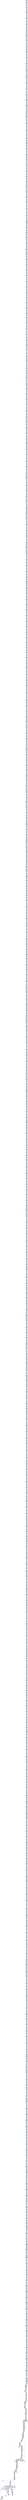 digraph G {
node[shape=rectangle,style=filled,fillcolor=lightsteelblue,color=lightsteelblue]
bgcolor="transparent"
a0x00401826andw_dx_di[label="start\nandw %dx, %di",color="lightgrey",fillcolor="orange"];
a0x00401829movl_0x4099b5UINT32__44esp_[label="0x00401829\nmovl $0x4099b5<UINT32>, -44(%esp)"];
a0x00401831andw_dx_di[label="0x00401831\nandw %dx, %di"];
a0x00401834movl__44esp__ecx[label="0x00401834\nmovl -44(%esp), %ecx"];
a0x00401838movl_0xdf6c858dUINT32_ecx_[label="0x00401838\nmovl $0xdf6c858d<UINT32>, (%ecx)"];
a0x0040183exorl_edi_edi[label="0x0040183e\nxorl %edi, %edi"];
a0x00401840xorl_ebx_ebx[label="0x00401840\nxorl %ebx, %ebx"];
a0x00401842movb_0x4UINT8_bl[label="0x00401842\nmovb $0x4<UINT8>, %bl"];
a0x00401844addl_ebx__44esp_[label="0x00401844\naddl %ebx, -44(%esp)"];
a0x00401848subw_di_si[label="0x00401848\nsubw %di, %si"];
a0x0040184bmovl__44esp__eax[label="0x0040184b\nmovl -44(%esp), %eax"];
a0x0040184fmovl_0x44c70040UINT32_eax_[label="0x0040184f\nmovl $0x44c70040<UINT32>, (%eax)"];
a0x00401855addw_dx_cx[label="0x00401855\naddw %dx, %cx"];
a0x00401858xorl_ebx_ebx[label="0x00401858\nxorl %ebx, %ebx"];
a0x0040185amovb_0x4UINT8_bl[label="0x0040185a\nmovb $0x4<UINT8>, %bl"];
a0x0040185caddl_ebx__44esp_[label="0x0040185c\naddl %ebx, -44(%esp)"];
a0x00401860subl_edx_ecx[label="0x00401860\nsubl %edx, %ecx"];
a0x00401862movl__44esp__eax[label="0x00401862\nmovl -44(%esp), %eax"];
a0x00401866orl_0x69b5d424UINT32_eax_[label="0x00401866\norl $0x69b5d424<UINT32>, (%eax)"];
a0x0040186cshll_0x2UINT8_ebp[label="0x0040186c\nshll $0x2<UINT8>, %ebp"];
a0x0040186fimull_ebx_eax[label="0x0040186f\nimull %ebx, %eax"];
a0x00401871subw_cx_dx[label="0x00401871\nsubw %cx, %dx"];
a0x00401874xorl_ebx_ebx[label="0x00401874\nxorl %ebx, %ebx"];
a0x00401876movb_0x4UINT8_bl[label="0x00401876\nmovb $0x4<UINT8>, %bl"];
a0x00401878addl_ebx__44esp_[label="0x00401878\naddl %ebx, -44(%esp)"];
a0x0040187cimull_ebx_eax[label="0x0040187c\nimull %ebx, %eax"];
a0x0040187emovl__44esp__eax[label="0x0040187e\nmovl -44(%esp), %eax"];
a0x00401882addl_0x858d0040UINT32_eax_[label="0x00401882\naddl $0x858d0040<UINT32>, (%eax)"];
a0x00401888subw_cx_dx[label="0x00401888\nsubw %cx, %dx"];
a0x0040188borw_bx_cx[label="0x0040188b\norw %bx, %cx"];
a0x0040188exorl_ecx_ecx[label="0x0040188e\nxorl %ecx, %ecx"];
a0x00401890movb_0x4UINT8_cl[label="0x00401890\nmovb $0x4<UINT8>, %cl"];
a0x00401892addl_ecx__44esp_[label="0x00401892\naddl %ecx, -44(%esp)"];
a0x00401896orw_bx_cx[label="0x00401896\norw %bx, %cx"];
a0x00401899movzbl_ch_edx[label="0x00401899\nmovzbl %ch, %edx"];
a0x0040189cmovl__44esp__eax[label="0x0040189c\nmovl -44(%esp), %eax"];
a0x004018a0orl_0x40df6cUINT32_eax_[label="0x004018a0\norl $0x40df6c<UINT32>, (%eax)"];
a0x004018a6movzbl_ch_edx[label="0x004018a6\nmovzbl %ch, %edx"];
a0x004018a9addw_si_dx[label="0x004018a9\naddw %si, %dx"];
a0x004018acxorl_eax_eax[label="0x004018ac\nxorl %eax, %eax"];
a0x004018aemovb_0x4UINT8_al[label="0x004018ae\nmovb $0x4<UINT8>, %al"];
a0x004018b0addl_eax__44esp_[label="0x004018b0\naddl %eax, -44(%esp)"];
a0x004018b4addw_si_dx[label="0x004018b4\naddw %si, %dx"];
a0x004018b7testl_edi_ecx[label="0x004018b7\ntestl %edi, %ecx"];
a0x004018b9movl__44esp__ecx[label="0x004018b9\nmovl -44(%esp), %ecx"];
a0x004018bdaddl_0xd4244c8bUINT32_ecx_[label="0x004018bd\naddl $0xd4244c8b<UINT32>, (%ecx)"];
a0x004018c3testl_edi_ecx[label="0x004018c3\ntestl %edi, %ecx"];
a0x004018c5orl_0x40ff7eUINT32_esi[label="0x004018c5\norl $0x40ff7e<UINT32>, %esi"];
a0x004018cbxorl_ebx_ebx[label="0x004018cb\nxorl %ebx, %ebx"];
a0x004018cdmovb_0x4UINT8_bl[label="0x004018cd\nmovb $0x4<UINT8>, %bl"];
a0x004018cfaddl_ebx__44esp_[label="0x004018cf\naddl %ebx, -44(%esp)"];
a0x004018d3orl_0x40ff7eUINT32_esi[label="0x004018d3\norl $0x40ff7e<UINT32>, %esi"];
a0x004018d9movl__44esp__edx[label="0x004018d9\nmovl -44(%esp), %edx"];
a0x004018ddmovl_0xc8f90181UINT32_edx_[label="0x004018dd\nmovl $0xc8f90181<UINT32>, (%edx)"];
a0x004018e3leal_0x40da79edx__edx[label="0x004018e3\nleal 0x40da79(%edx), %edx"];
a0x004018e9xorl_ebx_ebx[label="0x004018e9\nxorl %ebx, %ebx"];
a0x004018ebmovb_0x4UINT8_bl[label="0x004018eb\nmovb $0x4<UINT8>, %bl"];
a0x004018edaddl_ebx__44esp_[label="0x004018ed\naddl %ebx, -44(%esp)"];
a0x004018f1addl_0x2UINT8_ebx[label="0x004018f1\naddl $0x2<UINT8>, %ebx"];
a0x004018f4movl__44esp__ebx[label="0x004018f4\nmovl -44(%esp), %ebx"];
a0x004018f8addl_0x318140bcUINT32_ebx_[label="0x004018f8\naddl $0x318140bc<UINT32>, (%ebx)"];
a0x004018femovl_edi_edx[label="0x004018fe\nmovl %edi, %edx"];
a0x00401900orw_di_bp[label="0x00401900\norw %di, %bp"];
a0x00401903xorl_edx_edx[label="0x00401903\nxorl %edx, %edx"];
a0x00401905movb_0x4UINT8_dl[label="0x00401905\nmovb $0x4<UINT8>, %dl"];
a0x00401907addl_edx__44esp_[label="0x00401907\naddl %edx, -44(%esp)"];
a0x0040190borw_di_bp[label="0x0040190b\norw %di, %bp"];
a0x0040190emovl__44esp__edi[label="0x0040190e\nmovl -44(%esp), %edi"];
a0x00401912movl_0xac7669UINT32_eax[label="0x00401912\nmovl $0xac7669<UINT32>, %eax"];
a0x00401917stosl_eax_es_edi_[label="0x00401917\nstosl %eax, %es:(%edi)"];
a0x00401918leal_0x2edx__ebx[label="0x00401918\nleal 0x2(%edx), %ebx"];
a0x0040191bleal_0x2ebp__eax[label="0x0040191b\nleal 0x2(%ebp), %eax"];
a0x0040191exorl_eax_eax[label="0x0040191e\nxorl %eax, %eax"];
a0x00401920movb_0x4UINT8_al[label="0x00401920\nmovb $0x4<UINT8>, %al"];
a0x00401922addl_eax__44esp_[label="0x00401922\naddl %eax, -44(%esp)"];
a0x00401926leal_0x2ebp__eax[label="0x00401926\nleal 0x2(%ebp), %eax"];
a0x00401929movl__44esp__edi[label="0x00401929\nmovl -44(%esp), %edi"];
a0x0040192dmovl_0x6602798dUINT32_eax[label="0x0040192d\nmovl $0x6602798d<UINT32>, %eax"];
a0x00401932stosl_eax_es_edi_[label="0x00401932\nstosl %eax, %es:(%edi)"];
a0x00401933addw_bp_di[label="0x00401933\naddw %bp, %di"];
a0x00401936xorl_ebx_ebx[label="0x00401936\nxorl %ebx, %ebx"];
a0x00401938movb_0x4UINT8_bl[label="0x00401938\nmovb $0x4<UINT8>, %bl"];
a0x0040193aaddl_ebx__44esp_[label="0x0040193a\naddl %ebx, -44(%esp)"];
a0x0040193exorw_bx_bx[label="0x0040193e\nxorw %bx, %bx"];
a0x00401941movl__44esp__edi[label="0x00401941\nmovl -44(%esp), %edi"];
a0x00401945movl_0x2b66c12bUINT32_eax[label="0x00401945\nmovl $0x2b66c12b<UINT32>, %eax"];
a0x0040194astosl_eax_es_edi_[label="0x0040194a\nstosl %eax, %es:(%edi)"];
a0x0040194btestl_esi_eax[label="0x0040194b\ntestl %esi, %eax"];
a0x0040194dxorw_bp_si[label="0x0040194d\nxorw %bp, %si"];
a0x00401950xorl_eax_eax[label="0x00401950\nxorl %eax, %eax"];
a0x00401952movb_0x4UINT8_al[label="0x00401952\nmovb $0x4<UINT8>, %al"];
a0x00401954addl_eax__44esp_[label="0x00401954\naddl %eax, -44(%esp)"];
a0x00401958xorw_bp_si[label="0x00401958\nxorw %bp, %si"];
a0x0040195bmovl__44esp__edx[label="0x0040195b\nmovl -44(%esp), %edx"];
a0x0040195faddl_0xb0c033f5UINT32_edx_[label="0x0040195f\naddl $0xb0c033f5<UINT32>, (%edx)"];
a0x00401965xorl_ecx_ebx[label="0x00401965\nxorl %ecx, %ebx"];
a0x00401967addl_esi_edx[label="0x00401967\naddl %esi, %edx"];
a0x00401969shldl_0x3UINT8_ecx_eax[label="0x00401969\nshldl $0x3<UINT8>, %ecx, %eax"];
a0x0040196dxorl_ecx_ecx[label="0x0040196d\nxorl %ecx, %ecx"];
a0x0040196fmovb_0x4UINT8_cl[label="0x0040196f\nmovb $0x4<UINT8>, %cl"];
a0x00401971addl_ecx__44esp_[label="0x00401971\naddl %ecx, -44(%esp)"];
a0x00401975addl_esi_edx[label="0x00401975\naddl %esi, %edx"];
a0x00401977shldl_0x3UINT8_ecx_eax[label="0x00401977\nshldl $0x3<UINT8>, %ecx, %eax"];
a0x0040197bmovl__44esp__ebx[label="0x0040197b\nmovl -44(%esp), %ebx"];
a0x0040197forl_0x24440104UINT32_ebx_[label="0x0040197f\norl $0x24440104<UINT32>, (%ebx)"];
a0x00401985shldl_0x3UINT8_ecx_eax[label="0x00401985\nshldl $0x3<UINT8>, %ecx, %eax"];
a0x00401989rorl_0x2UINT8_eax[label="0x00401989\nrorl $0x2<UINT8>, %eax"];
a0x0040198csubl_0x2UINT8_ebx[label="0x0040198c\nsubl $0x2<UINT8>, %ebx"];
a0x0040198fxorl_ecx_ecx[label="0x0040198f\nxorl %ecx, %ecx"];
a0x00401991movb_0x4UINT8_cl[label="0x00401991\nmovb $0x4<UINT8>, %cl"];
a0x00401993addl_ecx__44esp_[label="0x00401993\naddl %ecx, -44(%esp)"];
a0x00401997rorl_0x2UINT8_eax[label="0x00401997\nrorl $0x2<UINT8>, %eax"];
a0x0040199asubl_0x2UINT8_ebx[label="0x0040199a\nsubl $0x2<UINT8>, %ebx"];
a0x0040199dmovl__44esp__eax[label="0x0040199d\nmovl -44(%esp), %eax"];
a0x004019a1orl_0xc12b66d4UINT32_eax_[label="0x004019a1\norl $0xc12b66d4<UINT32>, (%eax)"];
a0x004019a7subl_0x2UINT8_ebx[label="0x004019a7\nsubl $0x2<UINT8>, %ebx"];
a0x004019aaaddl_edx_esi[label="0x004019aa\naddl %edx, %esi"];
a0x004019acrcll_0x2UINT8_edi[label="0x004019ac\nrcll $0x2<UINT8>, %edi"];
a0x004019afxorl_eax_eax[label="0x004019af\nxorl %eax, %eax"];
a0x004019b1movb_0x4UINT8_al[label="0x004019b1\nmovb $0x4<UINT8>, %al"];
a0x004019b3addl_eax__44esp_[label="0x004019b3\naddl %eax, -44(%esp)"];
a0x004019b7addl_edx_esi[label="0x004019b7\naddl %edx, %esi"];
a0x004019b9movl__44esp__ebx[label="0x004019b9\nmovl -44(%esp), %ebx"];
a0x004019bdmovl_0x8bf52b66UINT32_ebx_[label="0x004019bd\nmovl $0x8bf52b66<UINT32>, (%ebx)"];
a0x004019c3rcll_0x2UINT8_edi[label="0x004019c3\nrcll $0x2<UINT8>, %edi"];
a0x004019c6movsbl_bl_ecx[label="0x004019c6\nmovsbl %bl, %ecx"];
a0x004019c9movw_dx_bx[label="0x004019c9\nmovw %dx, %bx"];
a0x004019ccxorl_ecx_ecx[label="0x004019cc\nxorl %ecx, %ecx"];
a0x004019cemovb_0x4UINT8_cl[label="0x004019ce\nmovb $0x4<UINT8>, %cl"];
a0x004019d0addl_ecx__44esp_[label="0x004019d0\naddl %ecx, -44(%esp)"];
a0x004019d4movsbl_bl_ecx[label="0x004019d4\nmovsbl %bl, %ecx"];
a0x004019d7movl__44esp__eax[label="0x004019d7\nmovl -44(%esp), %eax"];
a0x004019dbaddl_0x81d42454UINT32_eax_[label="0x004019db\naddl $0x81d42454<UINT32>, (%eax)"];
a0x004019e1movw_dx_bx[label="0x004019e1\nmovw %dx, %bx"];
a0x004019e4subl_ebx_esi[label="0x004019e4\nsubl %ebx, %esi"];
a0x004019e6xorl_ebx_ebx[label="0x004019e6\nxorl %ebx, %ebx"];
a0x004019e8movb_0x4UINT8_bl[label="0x004019e8\nmovb $0x4<UINT8>, %bl"];
a0x004019eaaddl_ebx__44esp_[label="0x004019ea\naddl %ebx, -44(%esp)"];
a0x004019eesubl_ebx_esi[label="0x004019ee\nsubl %ebx, %esi"];
a0x004019f0rcll_0x2UINT8_edx[label="0x004019f0\nrcll $0x2<UINT8>, %edx"];
a0x004019f3movl__44esp__ecx[label="0x004019f3\nmovl -44(%esp), %ecx"];
a0x004019f7movl_0x1d691e02UINT32_ecx_[label="0x004019f7\nmovl $0x1d691e02<UINT32>, (%ecx)"];
a0x004019fdrcll_0x2UINT8_edx[label="0x004019fd\nrcll $0x2<UINT8>, %edx"];
a0x00401a00xorl_ecx_ecx[label="0x00401a00\nxorl %ecx, %ecx"];
a0x00401a02movb_0x4UINT8_cl[label="0x00401a02\nmovb $0x4<UINT8>, %cl"];
a0x00401a04addl_ecx__44esp_[label="0x00401a04\naddl %ecx, -44(%esp)"];
a0x00401a08movw_di_cx[label="0x00401a08\nmovw %di, %cx"];
a0x00401a0bmovl__44esp__edx[label="0x00401a0b\nmovl -44(%esp), %edx"];
a0x00401a0faddl_0x5e3281aaUINT32_edx_[label="0x00401a0f\naddl $0x5e3281aa<UINT32>, (%edx)"];
a0x00401a15movl_0x40ff69UINT32_ecx[label="0x00401a15\nmovl $0x40ff69<UINT32>, %ecx"];
a0x00401a1axorw_bx_di[label="0x00401a1a\nxorw %bx, %di"];
a0x00401a1dxorl_edx_edx[label="0x00401a1d\nxorl %edx, %edx"];
a0x00401a1fmovb_0x4UINT8_dl[label="0x00401a1f\nmovb $0x4<UINT8>, %dl"];
a0x00401a21addl_edx__44esp_[label="0x00401a21\naddl %edx, -44(%esp)"];
a0x00401a25xorw_bx_di[label="0x00401a25\nxorw %bx, %di"];
a0x00401a28rorl_0x2UINT8_ebp[label="0x00401a28\nrorl $0x2<UINT8>, %ebp"];
a0x00401a2bmovl__44esp__eax[label="0x00401a2b\nmovl -44(%esp), %eax"];
a0x00401a2faddl_0x66baa269UINT32_eax_[label="0x00401a2f\naddl $0x66baa269<UINT32>, (%eax)"];
a0x00401a35rorl_0x2UINT8_ebp[label="0x00401a35\nrorl $0x2<UINT8>, %ebp"];
a0x00401a38rorl_0x2UINT8_edx[label="0x00401a38\nrorl $0x2<UINT8>, %edx"];
a0x00401a3bxorw_di_si[label="0x00401a3b\nxorw %di, %si"];
a0x00401a3exorl_eax_eax[label="0x00401a3e\nxorl %eax, %eax"];
a0x00401a40movb_0x4UINT8_al[label="0x00401a40\nmovb $0x4<UINT8>, %al"];
a0x00401a42addl_eax__44esp_[label="0x00401a42\naddl %eax, -44(%esp)"];
a0x00401a46rorl_0x2UINT8_edx[label="0x00401a46\nrorl $0x2<UINT8>, %edx"];
a0x00401a49movl__44esp__edx[label="0x00401a49\nmovl -44(%esp), %edx"];
a0x00401a4daddl_0xd233f52bUINT32_edx_[label="0x00401a4d\naddl $0xd233f52b<UINT32>, (%edx)"];
a0x00401a53xorw_di_si[label="0x00401a53\nxorw %di, %si"];
a0x00401a56addl_0x40dbefUINT32_ecx[label="0x00401a56\naddl $0x40dbef<UINT32>, %ecx"];
a0x00401a5cxorl_ecx_ecx[label="0x00401a5c\nxorl %ecx, %ecx"];
a0x00401a5emovb_0x4UINT8_cl[label="0x00401a5e\nmovb $0x4<UINT8>, %cl"];
a0x00401a60addl_ecx__44esp_[label="0x00401a60\naddl %ecx, -44(%esp)"];
a0x00401a64addl_0x40dbefUINT32_ecx[label="0x00401a64\naddl $0x40dbef<UINT32>, %ecx"];
a0x00401a6amovl__44esp__ebx[label="0x00401a6a\nmovl -44(%esp), %ebx"];
a0x00401a6emovl_0x540104b2UINT32_ebx_[label="0x00401a6e\nmovl $0x540104b2<UINT32>, (%ebx)"];
a0x00401a74addw_bp_bp[label="0x00401a74\naddw %bp, %bp"];
a0x00401a77movsbl_al_ebx[label="0x00401a77\nmovsbl %al, %ebx"];
a0x00401a7axorl_ecx_ecx[label="0x00401a7a\nxorl %ecx, %ecx"];
a0x00401a7cmovb_0x4UINT8_cl[label="0x00401a7c\nmovb $0x4<UINT8>, %cl"];
a0x00401a7eaddl_ecx__44esp_[label="0x00401a7e\naddl %ecx, -44(%esp)"];
a0x00401a82movsbl_al_ebx[label="0x00401a82\nmovsbl %al, %ebx"];
a0x00401a85addl_eax_eax[label="0x00401a85\naddl %eax, %eax"];
a0x00401a87movl__44esp__ecx[label="0x00401a87\nmovl -44(%esp), %ecx"];
a0x00401a8baddl_0x2366d424UINT32_ecx_[label="0x00401a8b\naddl $0x2366d424<UINT32>, (%ecx)"];
a0x00401a91addl_eax_eax[label="0x00401a91\naddl %eax, %eax"];
a0x00401a93xorl_edx_ebp[label="0x00401a93\nxorl %edx, %ebp"];
a0x00401a95xorl_ebx_ebx[label="0x00401a95\nxorl %ebx, %ebx"];
a0x00401a97movb_0x4UINT8_bl[label="0x00401a97\nmovb $0x4<UINT8>, %bl"];
a0x00401a99addl_ebx__44esp_[label="0x00401a99\naddl %ebx, -44(%esp)"];
a0x00401a9dxorl_edx_ebp[label="0x00401a9d\nxorl %edx, %ebp"];
a0x00401a9fandl_esi_ebx[label="0x00401a9f\nandl %esi, %ebx"];
a0x00401aa1testl_edx_ecx[label="0x00401aa1\ntestl %edx, %ecx"];
a0x00401aa3movl__44esp__ebx[label="0x00401aa3\nmovl -44(%esp), %ebx"];
a0x00401aa7movl_0x244c8bebUINT32_ebx_[label="0x00401aa7\nmovl $0x244c8beb<UINT32>, (%ebx)"];
a0x00401aadandl_esi_ebx[label="0x00401aad\nandl %esi, %ebx"];
a0x00401aaftestl_edx_ecx[label="0x00401aaf\ntestl %edx, %ecx"];
a0x00401ab1orl_eax_eax[label="0x00401ab1\norl %eax, %eax"];
a0x00401ab3movsbl_dl_ecx[label="0x00401ab3\nmovsbl %dl, %ecx"];
a0x00401ab6xorl_ebx_ebx[label="0x00401ab6\nxorl %ebx, %ebx"];
a0x00401ab8movb_0x4UINT8_bl[label="0x00401ab8\nmovb $0x4<UINT8>, %bl"];
a0x00401abaaddl_ebx__44esp_[label="0x00401aba\naddl %ebx, -44(%esp)"];
a0x00401abetestl_edx_ecx[label="0x00401abe\ntestl %edx, %ecx"];
a0x00401ac0orl_eax_eax[label="0x00401ac0\norl %eax, %eax"];
a0x00401ac2movsbl_dl_ecx[label="0x00401ac2\nmovsbl %dl, %ecx"];
a0x00401ac5movl__44esp__ecx[label="0x00401ac5\nmovl -44(%esp), %ecx"];
a0x00401ac9addl_0x190181d4UINT32_ecx_[label="0x00401ac9\naddl $0x190181d4<UINT32>, (%ecx)"];
a0x00401acforl_eax_eax[label="0x00401acf\norl %eax, %eax"];
a0x00401ad1xorl_eax_eax[label="0x00401ad1\nxorl %eax, %eax"];
a0x00401ad3movb_0x4UINT8_al[label="0x00401ad3\nmovb $0x4<UINT8>, %al"];
a0x00401ad5addl_eax__44esp_[label="0x00401ad5\naddl %eax, -44(%esp)"];
a0x00401ad9movsbl_dl_ecx[label="0x00401ad9\nmovsbl %dl, %ecx"];
a0x00401adcmovl__44esp__ebx[label="0x00401adc\nmovl -44(%esp), %ebx"];
a0x00401ae0addl_0x81c4c73bUINT32_ebx_[label="0x00401ae0\naddl $0x81c4c73b<UINT32>, (%ebx)"];
a0x00401ae6leal_0x40d87aesi__ebx[label="0x00401ae6\nleal 0x40d87a(%esi), %ebx"];
a0x00401aecandw_di_bp[label="0x00401aec\nandw %di, %bp"];
a0x00401aefxorl_edx_edx[label="0x00401aef\nxorl %edx, %edx"];
a0x00401af1movb_0x4UINT8_dl[label="0x00401af1\nmovb $0x4<UINT8>, %dl"];
a0x00401af3addl_edx__44esp_[label="0x00401af3\naddl %edx, -44(%esp)"];
a0x00401af7andw_di_bp[label="0x00401af7\nandw %di, %bp"];
a0x00401afamovw_dx_bx[label="0x00401afa\nmovw %dx, %bx"];
a0x00401afdmovl__44esp__ebx[label="0x00401afd\nmovl -44(%esp), %ebx"];
a0x00401b01addl_0xc77b4931UINT32_ebx_[label="0x00401b01\naddl $0xc77b4931<UINT32>, (%ebx)"];
a0x00401b07movw_dx_bx[label="0x00401b07\nmovw %dx, %bx"];
a0x00401b0axorl_ebx_ebx[label="0x00401b0a\nxorl %ebx, %ebx"];
a0x00401b0cmovb_0x4UINT8_bl[label="0x00401b0c\nmovb $0x4<UINT8>, %bl"];
a0x00401b0eaddl_ebx__44esp_[label="0x00401b0e\naddl %ebx, -44(%esp)"];
a0x00401b12andl_esi_eax[label="0x00401b12\nandl %esi, %eax"];
a0x00401b14testl_edi_ebx[label="0x00401b14\ntestl %edi, %ebx"];
a0x00401b16leal_0x2ecx__edi[label="0x00401b16\nleal 0x2(%ecx), %edi"];
a0x00401b19movl__44esp__ebx[label="0x00401b19\nmovl -44(%esp), %ebx"];
a0x00401b1daddl_0x33c08b7dUINT32_ebx_[label="0x00401b1d\naddl $0x33c08b7d<UINT32>, (%ebx)"];
a0x00401b23testl_edi_ebx[label="0x00401b23\ntestl %edi, %ebx"];
a0x00401b25xorl_ebx_ebx[label="0x00401b25\nxorl %ebx, %ebx"];
a0x00401b27movb_0x4UINT8_bl[label="0x00401b27\nmovb $0x4<UINT8>, %bl"];
a0x00401b29addl_ebx__44esp_[label="0x00401b29\naddl %ebx, -44(%esp)"];
a0x00401b2dleal_0x2ecx__edi[label="0x00401b2d\nleal 0x2(%ecx), %edi"];
a0x00401b30movl__44esp__eax[label="0x00401b30\nmovl -44(%esp), %eax"];
a0x00401b34addl_0x104b3dbUINT32_eax_[label="0x00401b34\naddl $0x104b3db<UINT32>, (%eax)"];
a0x00401b3asubw_di_bx[label="0x00401b3a\nsubw %di, %bx"];
a0x00401b3dshrl_0x2UINT8_ecx[label="0x00401b3d\nshrl $0x2<UINT8>, %ecx"];
a0x00401b40orw_ax_si[label="0x00401b40\norw %ax, %si"];
a0x00401b43xorl_ecx_ecx[label="0x00401b43\nxorl %ecx, %ecx"];
a0x00401b45movb_0x4UINT8_cl[label="0x00401b45\nmovb $0x4<UINT8>, %cl"];
a0x00401b47addl_ecx__44esp_[label="0x00401b47\naddl %ecx, -44(%esp)"];
a0x00401b4bshrl_0x2UINT8_ecx[label="0x00401b4b\nshrl $0x2<UINT8>, %ecx"];
a0x00401b4emovl__44esp__edx[label="0x00401b4e\nmovl -44(%esp), %edx"];
a0x00401b52movl_0x2bd4245cUINT32_edx_[label="0x00401b52\nmovl $0x2bd4245c<UINT32>, (%edx)"];
a0x00401b58orw_ax_si[label="0x00401b58\norw %ax, %si"];
a0x00401b5bxorl_ebx_ebx[label="0x00401b5b\nxorl %ebx, %ebx"];
a0x00401b5dmovb_0x4UINT8_bl[label="0x00401b5d\nmovb $0x4<UINT8>, %bl"];
a0x00401b5faddl_ebx__44esp_[label="0x00401b5f\naddl %ebx, -44(%esp)"];
a0x00401b63addl_0x2UINT8_esi[label="0x00401b63\naddl $0x2<UINT8>, %esi"];
a0x00401b66addw_dx_bp[label="0x00401b66\naddw %dx, %bp"];
a0x00401b69movl__44esp__edi[label="0x00401b69\nmovl -44(%esp), %edi"];
a0x00401b6dmovl_0xd5be0ff2UINT32_eax[label="0x00401b6d\nmovl $0xd5be0ff2<UINT32>, %eax"];
a0x00401b72stosl_eax_es_edi_[label="0x00401b72\nstosl %eax, %es:(%edi)"];
a0x00401b73addw_dx_bp[label="0x00401b73\naddw %dx, %bp"];
a0x00401b76xorl_eax_eax[label="0x00401b76\nxorl %eax, %eax"];
a0x00401b78movb_0x4UINT8_al[label="0x00401b78\nmovb $0x4<UINT8>, %al"];
a0x00401b7aaddl_eax__44esp_[label="0x00401b7a\naddl %eax, -44(%esp)"];
a0x00401b7eandw_dx_si[label="0x00401b7e\nandw %dx, %si"];
a0x00401b81movl__44esp__edx[label="0x00401b81\nmovl -44(%esp), %edx"];
a0x00401b85addl_0xd424548bUINT32_edx_[label="0x00401b85\naddl $0xd424548b<UINT32>, (%edx)"];
a0x00401b8bandw_dx_bx[label="0x00401b8b\nandw %dx, %bx"];
a0x00401b8exorl_ebx_ebx[label="0x00401b8e\nxorl %ebx, %ebx"];
a0x00401b90movb_0x4UINT8_bl[label="0x00401b90\nmovb $0x4<UINT8>, %bl"];
a0x00401b92addl_ebx__44esp_[label="0x00401b92\naddl %ebx, -44(%esp)"];
a0x00401b96addl_ecx_edx[label="0x00401b96\naddl %ecx, %edx"];
a0x00401b98movl__44esp__ebx[label="0x00401b98\nmovl -44(%esp), %ebx"];
a0x00401b9corl_0x97be0281UINT32_ebx_[label="0x00401b9c\norl $0x97be0281<UINT32>, (%ebx)"];
a0x00401ba2xorl_ecx_ecx[label="0x00401ba2\nxorl %ecx, %ecx"];
a0x00401ba4leal_0x40d96ceax__edx[label="0x00401ba4\nleal 0x40d96c(%eax), %edx"];
a0x00401baaxorl_ecx_ecx[label="0x00401baa\nxorl %ecx, %ecx"];
a0x00401bacmovb_0x4UINT8_cl[label="0x00401bac\nmovb $0x4<UINT8>, %cl"];
a0x00401baeaddl_ecx__44esp_[label="0x00401bae\naddl %ecx, -44(%esp)"];
a0x00401bb2leal_0x40d96ceax__edx[label="0x00401bb2\nleal 0x40d96c(%eax), %edx"];
a0x00401bb8movl__44esp__edx[label="0x00401bb8\nmovl -44(%esp), %edx"];
a0x00401bbcmovl_0x3281a8d6UINT32_edx_[label="0x00401bbc\nmovl $0x3281a8d6<UINT32>, (%edx)"];
a0x00401bc2xorl_edi_ecx[label="0x00401bc2\nxorl %edi, %ecx"];
a0x00401bc4shrl_0x2UINT8_edx[label="0x00401bc4\nshrl $0x2<UINT8>, %edx"];
a0x00401bc7xorl_edx_edx[label="0x00401bc7\nxorl %edx, %edx"];
a0x00401bc9movb_0x4UINT8_dl[label="0x00401bc9\nmovb $0x4<UINT8>, %dl"];
a0x00401bcbaddl_edx__44esp_[label="0x00401bcb\naddl %edx, -44(%esp)"];
a0x00401bcfshrl_0x2UINT8_edx[label="0x00401bcf\nshrl $0x2<UINT8>, %edx"];
a0x00401bd2movl__44esp__eax[label="0x00401bd2\nmovl -44(%esp), %eax"];
a0x00401bd6addl_0xa8d69456UINT32_eax_[label="0x00401bd6\naddl $0xa8d69456<UINT32>, (%eax)"];
a0x00401bdcorw_bp_ax[label="0x00401bdc\norw %bp, %ax"];
a0x00401bdfxorl_ecx_ecx[label="0x00401bdf\nxorl %ecx, %ecx"];
a0x00401be1movb_0x4UINT8_cl[label="0x00401be1\nmovb $0x4<UINT8>, %cl"];
a0x00401be3addl_ecx__44esp_[label="0x00401be3\naddl %ecx, -44(%esp)"];
a0x00401be7orl_ebp_ebp[label="0x00401be7\norl %ebp, %ebp"];
a0x00401be9movl__44esp__ecx[label="0x00401be9\nmovl -44(%esp), %ecx"];
a0x00401bedaddl_0x33d5be0fUINT32_ecx_[label="0x00401bed\naddl $0x33d5be0f<UINT32>, (%ecx)"];
a0x00401bf3xorl_ebp_ebp[label="0x00401bf3\nxorl %ebp, %ebp"];
a0x00401bf5andl_esi_eax[label="0x00401bf5\nandl %esi, %eax"];
a0x00401bf7xorl_ebx_ebx[label="0x00401bf7\nxorl %ebx, %ebx"];
a0x00401bf9movb_0x4UINT8_bl[label="0x00401bf9\nmovb $0x4<UINT8>, %bl"];
a0x00401bfbaddl_ebx__44esp_[label="0x00401bfb\naddl %ebx, -44(%esp)"];
a0x00401bffandl_esi_eax[label="0x00401bff\nandl %esi, %eax"];
a0x00401c01movl__44esp__ebx[label="0x00401c01\nmovl -44(%esp), %ebx"];
a0x00401c05addl_0x104b2d2UINT32_ebx_[label="0x00401c05\naddl $0x104b2d2<UINT32>, (%ebx)"];
a0x00401c0bxorl_ebp_edx[label="0x00401c0b\nxorl %ebp, %edx"];
a0x00401c0dsubw_di_di[label="0x00401c0d\nsubw %di, %di"];
a0x00401c10subw_bx_si[label="0x00401c10\nsubw %bx, %si"];
a0x00401c13xorl_ecx_ecx[label="0x00401c13\nxorl %ecx, %ecx"];
a0x00401c15movb_0x4UINT8_cl[label="0x00401c15\nmovb $0x4<UINT8>, %cl"];
a0x00401c17addl_ecx__44esp_[label="0x00401c17\naddl %ecx, -44(%esp)"];
a0x00401c1bsubw_di_di[label="0x00401c1b\nsubw %di, %di"];
a0x00401c1esubw_bx_si[label="0x00401c1e\nsubw %bx, %si"];
a0x00401c21movl__44esp__ecx[label="0x00401c21\nmovl -44(%esp), %ecx"];
a0x00401c25movl_0x23d42454UINT32_ecx_[label="0x00401c25\nmovl $0x23d42454<UINT32>, (%ecx)"];
a0x00401c2bsubw_bx_si[label="0x00401c2b\nsubw %bx, %si"];
a0x00401c2etestl_ebx_eax[label="0x00401c2e\ntestl %ebx, %eax"];
a0x00401c30orw_dx_di[label="0x00401c30\norw %dx, %di"];
a0x00401c33xorl_ecx_ecx[label="0x00401c33\nxorl %ecx, %ecx"];
a0x00401c35movb_0x4UINT8_cl[label="0x00401c35\nmovb $0x4<UINT8>, %cl"];
a0x00401c37addl_ecx__44esp_[label="0x00401c37\naddl %ecx, -44(%esp)"];
a0x00401c3btestl_ebx_eax[label="0x00401c3b\ntestl %ebx, %eax"];
a0x00401c3dorw_dx_di[label="0x00401c3d\norw %dx, %di"];
a0x00401c40movl__44esp__ecx[label="0x00401c40\nmovl -44(%esp), %ecx"];
a0x00401c44movl_0x2cbc1ddUINT32_ecx_[label="0x00401c44\nmovl $0x2cbc1dd<UINT32>, (%ecx)"];
a0x00401c4aorw_dx_di[label="0x00401c4a\norw %dx, %di"];
a0x00401c4daddw_bx_ax[label="0x00401c4d\naddw %bx, %ax"];
a0x00401c50xorl_ecx_ecx[label="0x00401c50\nxorl %ecx, %ecx"];
a0x00401c52movb_0x4UINT8_cl[label="0x00401c52\nmovb $0x4<UINT8>, %cl"];
a0x00401c54addl_ecx__44esp_[label="0x00401c54\naddl %ecx, -44(%esp)"];
a0x00401c58addw_bx_ax[label="0x00401c58\naddw %bx, %ax"];
a0x00401c5bmovl_0x40f8efUINT32_eax[label="0x00401c5b\nmovl $0x40f8ef<UINT32>, %eax"];
a0x00401c60movl__44esp__edi[label="0x00401c60\nmovl -44(%esp), %edi"];
a0x00401c64movl_0xd4244c8bUINT32_eax[label="0x00401c64\nmovl $0xd4244c8b<UINT32>, %eax"];
a0x00401c69stosl_eax_es_edi_[label="0x00401c69\nstosl %eax, %es:(%edi)"];
a0x00401c6amovl_0x40f8efUINT32_eax[label="0x00401c6a\nmovl $0x40f8ef<UINT32>, %eax"];
a0x00401c6ftestl_ebx_eax[label="0x00401c6f\ntestl %ebx, %eax"];
a0x00401c71xorl_ebx_ebx[label="0x00401c71\nxorl %ebx, %ebx"];
a0x00401c73movb_0x4UINT8_bl[label="0x00401c73\nmovb $0x4<UINT8>, %bl"];
a0x00401c75addl_ebx__44esp_[label="0x00401c75\naddl %ebx, -44(%esp)"];
a0x00401c79testl_ebx_eax[label="0x00401c79\ntestl %ebx, %eax"];
a0x00401c7bmovl__44esp__ecx[label="0x00401c7b\nmovl -44(%esp), %ecx"];
a0x00401c7fmovl_0x35d20181UINT32_ecx_[label="0x00401c7f\nmovl $0x35d20181<UINT32>, (%ecx)"];
a0x00401c85testl_edx_edi[label="0x00401c85\ntestl %edx, %edi"];
a0x00401c87xorl_eax_eax[label="0x00401c87\nxorl %eax, %eax"];
a0x00401c89movb_0x4UINT8_al[label="0x00401c89\nmovb $0x4<UINT8>, %al"];
a0x00401c8baddl_eax__44esp_[label="0x00401c8b\naddl %eax, -44(%esp)"];
a0x00401c8fmovl_eax_edx[label="0x00401c8f\nmovl %eax, %edx"];
a0x00401c91movl__44esp__eax[label="0x00401c91\nmovl -44(%esp), %eax"];
a0x00401c95movl_0x31815130UINT32_eax_[label="0x00401c95\nmovl $0x31815130<UINT32>, (%eax)"];
a0x00401c9baddl_0x40ff7eUINT32_edi[label="0x00401c9b\naddl $0x40ff7e<UINT32>, %edi"];
a0x00401ca1xorl_edx_edx[label="0x00401ca1\nxorl %edx, %edx"];
a0x00401ca3movb_0x4UINT8_dl[label="0x00401ca3\nmovb $0x4<UINT8>, %dl"];
a0x00401ca5addl_edx__44esp_[label="0x00401ca5\naddl %edx, -44(%esp)"];
a0x00401ca9andw_si_cx[label="0x00401ca9\nandw %si, %cx"];
a0x00401cacmovl__44esp__edi[label="0x00401cac\nmovl -44(%esp), %edi"];
a0x00401cb0movl_0x418f9121UINT32_eax[label="0x00401cb0\nmovl $0x418f9121<UINT32>, %eax"];
a0x00401cb5stosl_eax_es_edi_[label="0x00401cb5\nstosl %eax, %es:(%edi)"];
a0x00401cb6leal_0x2ecx__edx[label="0x00401cb6\nleal 0x2(%ecx), %edx"];
a0x00401cb9xorl_edx_edx[label="0x00401cb9\nxorl %edx, %edx"];
a0x00401cbbmovb_0x4UINT8_dl[label="0x00401cbb\nmovb $0x4<UINT8>, %dl"];
a0x00401cbdaddl_edx__44esp_[label="0x00401cbd\naddl %edx, -44(%esp)"];
a0x00401cc1movsbl_dl_ecx[label="0x00401cc1\nmovsbl %dl, %ecx"];
a0x00401cc4orl_ebp_edx[label="0x00401cc4\norl %ebp, %edx"];
a0x00401cc6movl__44esp__ebx[label="0x00401cc6\nmovl -44(%esp), %ebx"];
a0x00401ccaaddl_0x6602cbc1UINT32_ebx_[label="0x00401cca\naddl $0x6602cbc1<UINT32>, (%ebx)"];
a0x00401cd0orl_ebp_edx[label="0x00401cd0\norl %ebp, %edx"];
a0x00401cd2movsbl_cl_eax[label="0x00401cd2\nmovsbl %cl, %eax"];
a0x00401cd5leal_0x2eax__esi[label="0x00401cd5\nleal 0x2(%eax), %esi"];
a0x00401cd8xorl_edx_edx[label="0x00401cd8\nxorl %edx, %edx"];
a0x00401cdamovb_0x4UINT8_dl[label="0x00401cda\nmovb $0x4<UINT8>, %dl"];
a0x00401cdcaddl_edx__44esp_[label="0x00401cdc\naddl %edx, -44(%esp)"];
a0x00401ce0movsbl_cl_eax[label="0x00401ce0\nmovsbl %cl, %eax"];
a0x00401ce3movl__44esp__edx[label="0x00401ce3\nmovl -44(%esp), %edx"];
a0x00401ce7movl_0xdb33ef03UINT32_edx_[label="0x00401ce7\nmovl $0xdb33ef03<UINT32>, (%edx)"];
a0x00401cedleal_0x2eax__esi[label="0x00401ced\nleal 0x2(%eax), %esi"];
a0x00401cf0xorl_edx_edx[label="0x00401cf0\nxorl %edx, %edx"];
a0x00401cf2movb_0x4UINT8_dl[label="0x00401cf2\nmovb $0x4<UINT8>, %dl"];
a0x00401cf4addl_edx__44esp_[label="0x00401cf4\naddl %edx, -44(%esp)"];
a0x00401cf8shrdl_0x3UINT8_ebp_eax[label="0x00401cf8\nshrdl $0x3<UINT8>, %ebp, %eax"];
a0x00401cfcmovl__44esp__edx[label="0x00401cfc\nmovl -44(%esp), %edx"];
a0x00401d00addl_0x5c0104b3UINT32_edx_[label="0x00401d00\naddl $0x5c0104b3<UINT32>, (%edx)"];
a0x00401d06movzbl_dl_ecx[label="0x00401d06\nmovzbl %dl, %ecx"];
a0x00401d09andl_eax_edi[label="0x00401d09\nandl %eax, %edi"];
a0x00401d0bxorl_edx_edx[label="0x00401d0b\nxorl %edx, %edx"];
a0x00401d0dmovb_0x4UINT8_dl[label="0x00401d0d\nmovb $0x4<UINT8>, %dl"];
a0x00401d0faddl_edx__44esp_[label="0x00401d0f\naddl %edx, -44(%esp)"];
a0x00401d13andl_eax_edi[label="0x00401d13\nandl %eax, %edi"];
a0x00401d15movl__44esp__edx[label="0x00401d15\nmovl -44(%esp), %edx"];
a0x00401d19addl_0x366d424UINT32_edx_[label="0x00401d19\naddl $0x366d424<UINT32>, (%edx)"];
a0x00401d1fleal_0x40fbe8ebx__ebx[label="0x00401d1f\nleal 0x40fbe8(%ebx), %ebx"];
a0x00401d25xchgl_eax_esi[label="0x00401d25\nxchgl %eax, %esi"];
a0x00401d26xorl_eax_eax[label="0x00401d26\nxorl %eax, %eax"];
a0x00401d28movb_0x4UINT8_al[label="0x00401d28\nmovb $0x4<UINT8>, %al"];
a0x00401d2aaddl_eax__44esp_[label="0x00401d2a\naddl %eax, -44(%esp)"];
a0x00401d2exchgl_eax_esi[label="0x00401d2e\nxchgl %eax, %esi"];
a0x00401d2fmovl__44esp__ebx[label="0x00401d2f\nmovl -44(%esp), %ebx"];
a0x00401d33addl_0x244c8befUINT32_ebx_[label="0x00401d33\naddl $0x244c8bef<UINT32>, (%ebx)"];
a0x00401d39addw_di_di[label="0x00401d39\naddw %di, %di"];
a0x00401d3cxorl_ecx_ecx[label="0x00401d3c\nxorl %ecx, %ecx"];
a0x00401d3emovb_0x4UINT8_cl[label="0x00401d3e\nmovb $0x4<UINT8>, %cl"];
a0x00401d40addl_ecx__44esp_[label="0x00401d40\naddl %ecx, -44(%esp)"];
a0x00401d44leal_0x2eax__ebx[label="0x00401d44\nleal 0x2(%eax), %ebx"];
a0x00401d47subw_bx_bp[label="0x00401d47\nsubw %bx, %bp"];
a0x00401d4amovl__44esp__eax[label="0x00401d4a\nmovl -44(%esp), %eax"];
a0x00401d4emovl_0x400181d4UINT32_eax_[label="0x00401d4e\nmovl $0x400181d4<UINT32>, (%eax)"];
a0x00401d54subw_bx_bp[label="0x00401d54\nsubw %bx, %bp"];
a0x00401d57andl_edi_edi[label="0x00401d57\nandl %edi, %edi"];
a0x00401d59xorl_eax_eax[label="0x00401d59\nxorl %eax, %eax"];
a0x00401d5bmovb_0x4UINT8_al[label="0x00401d5b\nmovb $0x4<UINT8>, %al"];
a0x00401d5daddl_eax__44esp_[label="0x00401d5d\naddl %eax, -44(%esp)"];
a0x00401d61andl_edi_edi[label="0x00401d61\nandl %edi, %edi"];
a0x00401d63movl__44esp__ebx[label="0x00401d63\nmovl -44(%esp), %ebx"];
a0x00401d67addl_0x85bd0040UINT32_ebx_[label="0x00401d67\naddl $0x85bd0040<UINT32>, (%ebx)"];
a0x00401d6dxorl_edi_ecx[label="0x00401d6d\nxorl %edi, %ecx"];
a0x00401d6fxorw_di_cx[label="0x00401d6f\nxorw %di, %cx"];
a0x00401d72shrl_0x2UINT8_edx[label="0x00401d72\nshrl $0x2<UINT8>, %edx"];
a0x00401d75xorl_edx_edx[label="0x00401d75\nxorl %edx, %edx"];
a0x00401d77movb_0x4UINT8_dl[label="0x00401d77\nmovb $0x4<UINT8>, %dl"];
a0x00401d79addl_edx__44esp_[label="0x00401d79\naddl %edx, -44(%esp)"];
a0x00401d7dxorw_di_cx[label="0x00401d7d\nxorw %di, %cx"];
a0x00401d80movl__44esp__eax[label="0x00401d80\nmovl -44(%esp), %eax"];
a0x00401d84addl_0x2538df2UINT32_eax_[label="0x00401d84\naddl $0x2538df2<UINT32>, (%eax)"];
a0x00401d8ashrl_0x2UINT8_edx[label="0x00401d8a\nshrl $0x2<UINT8>, %edx"];
a0x00401d8daddl_ebp_edi[label="0x00401d8d\naddl %ebp, %edi"];
a0x00401d8fxorl_eax_eax[label="0x00401d8f\nxorl %eax, %eax"];
a0x00401d91movb_0x4UINT8_al[label="0x00401d91\nmovb $0x4<UINT8>, %al"];
a0x00401d93addl_eax__44esp_[label="0x00401d93\naddl %eax, -44(%esp)"];
a0x00401d97addl_ebp_edi[label="0x00401d97\naddl %ebp, %edi"];
a0x00401d99movl__44esp__edx[label="0x00401d99\nmovl -44(%esp), %edx"];
a0x00401d9daddl_0x4b1c933UINT32_edx_[label="0x00401d9d\naddl $0x4b1c933<UINT32>, (%edx)"];
a0x00401da3andw_dx_cx[label="0x00401da3\nandw %dx, %cx"];
a0x00401da6imull_ecx_eax[label="0x00401da6\nimull %ecx, %eax"];
a0x00401da8xorl_ebx_ebx[label="0x00401da8\nxorl %ebx, %ebx"];
a0x00401daamovb_0x4UINT8_bl[label="0x00401daa\nmovb $0x4<UINT8>, %bl"];
a0x00401dacaddl_ebx__44esp_[label="0x00401dac\naddl %ebx, -44(%esp)"];
a0x00401db0imull_ecx_eax[label="0x00401db0\nimull %ecx, %eax"];
a0x00401db2subl_0x2UINT8_esi[label="0x00401db2\nsubl $0x2<UINT8>, %esi"];
a0x00401db5movl__44esp__edx[label="0x00401db5\nmovl -44(%esp), %edx"];
a0x00401db9addl_0xd4244c01UINT32_edx_[label="0x00401db9\naddl $0xd4244c01<UINT32>, (%edx)"];
a0x00401dbfsubl_0x2UINT8_esi[label="0x00401dbf\nsubl $0x2<UINT8>, %esi"];
a0x00401dc2xorl_eax_eax[label="0x00401dc2\nxorl %eax, %eax"];
a0x00401dc4movb_0x4UINT8_al[label="0x00401dc4\nmovb $0x4<UINT8>, %al"];
a0x00401dc6addl_eax__44esp_[label="0x00401dc6\naddl %eax, -44(%esp)"];
a0x00401dcaorw_di_di[label="0x00401dca\norw %di, %di"];
a0x00401dcdmovl__44esp__ebx[label="0x00401dcd\nmovl -44(%esp), %ebx"];
a0x00401dd1addl_0xb02538dUINT32_ebx_[label="0x00401dd1\naddl $0xb02538d<UINT32>, (%ebx)"];
a0x00401dd7xorl_ecx_edi[label="0x00401dd7\nxorl %ecx, %edi"];
a0x00401dd9xorl_eax_eax[label="0x00401dd9\nxorl %eax, %eax"];
a0x00401ddbmovb_0x4UINT8_al[label="0x00401ddb\nmovb $0x4<UINT8>, %al"];
a0x00401dddaddl_eax__44esp_[label="0x00401ddd\naddl %eax, -44(%esp)"];
a0x00401de1andw_cx_di[label="0x00401de1\nandw %cx, %di"];
a0x00401de4movl__44esp__edi[label="0x00401de4\nmovl -44(%esp), %edi"];
a0x00401de8movl_0x24548bf3UINT32_eax[label="0x00401de8\nmovl $0x24548bf3<UINT32>, %eax"];
a0x00401dedstosl_eax_es_edi_[label="0x00401ded\nstosl %eax, %es:(%edi)"];
a0x00401deeandw_bx_ax[label="0x00401dee\nandw %bx, %ax"];
a0x00401df1xorl_edx_edx[label="0x00401df1\nxorl %edx, %edx"];
a0x00401df3movb_0x4UINT8_dl[label="0x00401df3\nmovb $0x4<UINT8>, %dl"];
a0x00401df5addl_edx__44esp_[label="0x00401df5\naddl %edx, -44(%esp)"];
a0x00401df9addl_ecx_eax[label="0x00401df9\naddl %ecx, %eax"];
a0x00401dfbmovl__44esp__ebx[label="0x00401dfb\nmovl -44(%esp), %ebx"];
a0x00401dffaddl_0xc00281d4UINT32_ebx_[label="0x00401dff\naddl $0xc00281d4<UINT32>, (%ebx)"];
a0x00401e05orl_0x40dbefUINT32_edx[label="0x00401e05\norl $0x40dbef<UINT32>, %edx"];
a0x00401e0bxorl_ebx_ebx[label="0x00401e0b\nxorl %ebx, %ebx"];
a0x00401e0dmovb_0x4UINT8_bl[label="0x00401e0d\nmovb $0x4<UINT8>, %bl"];
a0x00401e0faddl_ebx__44esp_[label="0x00401e0f\naddl %ebx, -44(%esp)"];
a0x00401e13orl_esi_ebx[label="0x00401e13\norl %esi, %ebx"];
a0x00401e15leal_0x40dfeaedi__esi[label="0x00401e15\nleal 0x40dfea(%edi), %esi"];
a0x00401e1bmovl__44esp__eax[label="0x00401e1b\nmovl -44(%esp), %eax"];
a0x00401e1faddl_0xb000003UINT32_eax_[label="0x00401e1f\naddl $0xb000003<UINT32>, (%eax)"];
a0x00401e25leal_0x40dfeaedi__esi[label="0x00401e25\nleal 0x40dfea(%edi), %esi"];
a0x00401e2bxorl_edx_edx[label="0x00401e2b\nxorl %edx, %edx"];
a0x00401e2dmovb_0x4UINT8_dl[label="0x00401e2d\nmovb $0x4<UINT8>, %dl"];
a0x00401e2faddl_edx__44esp_[label="0x00401e2f\naddl %edx, -44(%esp)"];
a0x00401e33testl_esi_esi[label="0x00401e33\ntestl %esi, %esi"];
a0x00401e35movl__44esp__eax[label="0x00401e35\nmovl -44(%esp), %eax"];
a0x00401e39orl_0x33d92bf3UINT32_eax_[label="0x00401e39\norl $0x33d92bf3<UINT32>, (%eax)"];
a0x00401e3forw_ax_dx[label="0x00401e3f\norw %ax, %dx"];
a0x00401e42xorl_eax_eax[label="0x00401e42\nxorl %eax, %eax"];
a0x00401e44movb_0x4UINT8_al[label="0x00401e44\nmovb $0x4<UINT8>, %al"];
a0x00401e46addl_eax__44esp_[label="0x00401e46\naddl %eax, -44(%esp)"];
a0x00401e4aleal_0x2esi__edx[label="0x00401e4a\nleal 0x2(%esi), %edx"];
a0x00401e4dmovl__44esp__edx[label="0x00401e4d\nmovl -44(%esp), %edx"];
a0x00401e51movl_0x104b0c0UINT32_edx_[label="0x00401e51\nmovl $0x104b0c0<UINT32>, (%edx)"];
a0x00401e57movzbl_bh_edx[label="0x00401e57\nmovzbl %bh, %edx"];
a0x00401e5aaddw_cx_di[label="0x00401e5a\naddw %cx, %di"];
a0x00401e5daddw_bp_bp[label="0x00401e5d\naddw %bp, %bp"];
a0x00401e60xorl_eax_eax[label="0x00401e60\nxorl %eax, %eax"];
a0x00401e62movb_0x4UINT8_al[label="0x00401e62\nmovb $0x4<UINT8>, %al"];
a0x00401e64addl_eax__44esp_[label="0x00401e64\naddl %eax, -44(%esp)"];
a0x00401e68addw_cx_di[label="0x00401e68\naddw %cx, %di"];
a0x00401e6bmovl__44esp__edx[label="0x00401e6b\nmovl -44(%esp), %edx"];
a0x00401e6faddl_0x2bd42444UINT32_edx_[label="0x00401e6f\naddl $0x2bd42444<UINT32>, (%edx)"];
a0x00401e75addw_bp_bp[label="0x00401e75\naddw %bp, %bp"];
a0x00401e78rcll_0x2UINT8_esi[label="0x00401e78\nrcll $0x2<UINT8>, %esi"];
a0x00401e7bxorl_ecx_ecx[label="0x00401e7b\nxorl %ecx, %ecx"];
a0x00401e7dmovb_0x4UINT8_cl[label="0x00401e7d\nmovb $0x4<UINT8>, %cl"];
a0x00401e7faddl_ecx__44esp_[label="0x00401e7f\naddl %ecx, -44(%esp)"];
a0x00401e83rcll_0x2UINT8_esi[label="0x00401e83\nrcll $0x2<UINT8>, %esi"];
a0x00401e86orw_di_bx[label="0x00401e86\norw %di, %bx"];
a0x00401e89movl__44esp__eax[label="0x00401e89\nmovl -44(%esp), %eax"];
a0x00401e8daddl_0x8bd52bd9UINT32_eax_[label="0x00401e8d\naddl $0x8bd52bd9<UINT32>, (%eax)"];
a0x00401e93orw_di_bx[label="0x00401e93\norw %di, %bx"];
a0x00401e96andl_edi_eax[label="0x00401e96\nandl %edi, %eax"];
a0x00401e98xorl_ebx_ebx[label="0x00401e98\nxorl %ebx, %ebx"];
a0x00401e9amovb_0x4UINT8_bl[label="0x00401e9a\nmovb $0x4<UINT8>, %bl"];
a0x00401e9caddl_ebx__44esp_[label="0x00401e9c\naddl %ebx, -44(%esp)"];
a0x00401ea0andl_edi_eax[label="0x00401ea0\nandl %edi, %eax"];
a0x00401ea2movl__44esp__ecx[label="0x00401ea2\nmovl -44(%esp), %ecx"];
a0x00401ea6addl_0x81d42444UINT32_ecx_[label="0x00401ea6\naddl $0x81d42444<UINT32>, (%ecx)"];
a0x00401eacxaddl_ecx_eax[label="0x00401eac\nxaddl %ecx, %eax"];
a0x00401eafxorl_eax_eax[label="0x00401eaf\nxorl %eax, %eax"];
a0x00401eb1movb_0x4UINT8_al[label="0x00401eb1\nmovb $0x4<UINT8>, %al"];
a0x00401eb3addl_eax__44esp_[label="0x00401eb3\naddl %eax, -44(%esp)"];
a0x00401eb7addl_ecx_ebx[label="0x00401eb7\naddl %ecx, %ebx"];
a0x00401eb9movl__44esp__edx[label="0x00401eb9\nmovl -44(%esp), %edx"];
a0x00401ebdmovl_0xc78100UINT32_edx_[label="0x00401ebd\nmovl $0xc78100<UINT32>, (%edx)"];
a0x00401ec3leal_0x40f8ffecx__eax[label="0x00401ec3\nleal 0x40f8ff(%ecx), %eax"];
a0x00401ec9xorl_ecx_ecx[label="0x00401ec9\nxorl %ecx, %ecx"];
a0x00401ecbmovb_0x4UINT8_cl[label="0x00401ecb\nmovb $0x4<UINT8>, %cl"];
a0x00401ecdaddl_ecx__44esp_[label="0x00401ecd\naddl %ecx, -44(%esp)"];
a0x00401ed1movsbl_bh_edx[label="0x00401ed1\nmovsbl %bh, %edx"];
a0x00401ed4movl__44esp__edx[label="0x00401ed4\nmovl -44(%esp), %edx"];
a0x00401ed8addl_0xbd52b10UINT32_edx_[label="0x00401ed8\naddl $0xbd52b10<UINT32>, (%edx)"];
a0x00401edeorl_ebp_edi[label="0x00401ede\norl %ebp, %edi"];
a0x00401ee0movl_edx_ebx[label="0x00401ee0\nmovl %edx, %ebx"];
a0x00401ee2xorw_ax_cx[label="0x00401ee2\nxorw %ax, %cx"];
a0x00401ee5xorl_eax_eax[label="0x00401ee5\nxorl %eax, %eax"];
a0x00401ee7movb_0x4UINT8_al[label="0x00401ee7\nmovb $0x4<UINT8>, %al"];
a0x00401ee9addl_eax__44esp_[label="0x00401ee9\naddl %eax, -44(%esp)"];
a0x00401eedmovl_edx_ebx[label="0x00401eed\nmovl %edx, %ebx"];
a0x00401eefxorw_ax_cx[label="0x00401eef\nxorw %ax, %cx"];
a0x00401ef2movl__44esp__edx[label="0x00401ef2\nmovl -44(%esp), %edx"];
a0x00401ef6addl_0xd8be0ffeUINT32_edx_[label="0x00401ef6\naddl $0xd8be0ffe<UINT32>, (%edx)"];
a0x00401efcxorw_ax_cx[label="0x00401efc\nxorw %ax, %cx"];
a0x00401effxorl_eax_eax[label="0x00401eff\nxorl %eax, %eax"];
a0x00401f01movb_0x4UINT8_al[label="0x00401f01\nmovb $0x4<UINT8>, %al"];
a0x00401f03addl_eax__44esp_[label="0x00401f03\naddl %eax, -44(%esp)"];
a0x00401f07subl_0x2UINT8_ebp[label="0x00401f07\nsubl $0x2<UINT8>, %ebp"];
a0x00401f0amovl__44esp__edi[label="0x00401f0a\nmovl -44(%esp), %edi"];
a0x00401f0emovl_0x4b2d233UINT32_eax[label="0x00401f0e\nmovl $0x4b2d233<UINT32>, %eax"];
a0x00401f13stosl_eax_es_edi_[label="0x00401f13\nstosl %eax, %es:(%edi)"];
a0x00401f14testl_edx_edi[label="0x00401f14\ntestl %edx, %edi"];
a0x00401f16leal_0x2ebp__eax[label="0x00401f16\nleal 0x2(%ebp), %eax"];
a0x00401f19andw_dx_bx[label="0x00401f19\nandw %dx, %bx"];
a0x00401f1cxorl_eax_eax[label="0x00401f1c\nxorl %eax, %eax"];
a0x00401f1emovb_0x4UINT8_al[label="0x00401f1e\nmovb $0x4<UINT8>, %al"];
a0x00401f20addl_eax__44esp_[label="0x00401f20\naddl %eax, -44(%esp)"];
a0x00401f24leal_0x2ebp__eax[label="0x00401f24\nleal 0x2(%ebp), %eax"];
a0x00401f27andw_dx_bx[label="0x00401f27\nandw %dx, %bx"];
a0x00401f2amovl__44esp__edx[label="0x00401f2a\nmovl -44(%esp), %edx"];
a0x00401f2eaddl_0xd4245401UINT32_edx_[label="0x00401f2e\naddl $0xd4245401<UINT32>, (%edx)"];
a0x00401f34andw_dx_bx[label="0x00401f34\nandw %dx, %bx"];
a0x00401f37leal_0x40f8eaecx__edx[label="0x00401f37\nleal 0x40f8ea(%ecx), %edx"];
a0x00401f3dxorl_ebx_ebx[label="0x00401f3d\nxorl %ebx, %ebx"];
a0x00401f3fmovb_0x4UINT8_bl[label="0x00401f3f\nmovb $0x4<UINT8>, %bl"];
a0x00401f41addl_ebx__44esp_[label="0x00401f41\naddl %ebx, -44(%esp)"];
a0x00401f45leal_0x40f8eaecx__edx[label="0x00401f45\nleal 0x40f8ea(%ecx), %edx"];
a0x00401f4bmovl__44esp__eax[label="0x00401f4b\nmovl -44(%esp), %eax"];
a0x00401f4forl_0x448bfe0bUINT32_eax_[label="0x00401f4f\norl $0x448bfe0b<UINT32>, (%eax)"];
a0x00401f55movw_di_di[label="0x00401f55\nmovw %di, %di"];
a0x00401f58xorl_eax_eax[label="0x00401f58\nxorl %eax, %eax"];
a0x00401f5amovb_0x4UINT8_al[label="0x00401f5a\nmovb $0x4<UINT8>, %al"];
a0x00401f5caddl_eax__44esp_[label="0x00401f5c\naddl %eax, -44(%esp)"];
a0x00401f60movl_0x40f8efUINT32_eax[label="0x00401f60\nmovl $0x40f8ef<UINT32>, %eax"];
a0x00401f65movl__44esp__ebx[label="0x00401f65\nmovl -44(%esp), %ebx"];
a0x00401f69addl_0x81d424UINT32_ebx_[label="0x00401f69\naddl $0x81d424<UINT32>, (%ebx)"];
a0x00401f6fandl_eax_eax[label="0x00401f6f\nandl %eax, %eax"];
a0x00401f71xorl_ebx_ebx[label="0x00401f71\nxorl %ebx, %ebx"];
a0x00401f73movb_0x4UINT8_bl[label="0x00401f73\nmovb $0x4<UINT8>, %bl"];
a0x00401f75addl_ebx__44esp_[label="0x00401f75\naddl %ebx, -44(%esp)"];
a0x00401f79orw_bx_bx[label="0x00401f79\norw %bx, %bx"];
a0x00401f7cleal_0x40f9edebp__ebx[label="0x00401f7c\nleal 0x40f9ed(%ebp), %ebx"];
a0x00401f82movl__44esp__ecx[label="0x00401f82\nmovl -44(%esp), %ecx"];
a0x00401f86movl_0xbe570000UINT32_ecx_[label="0x00401f86\nmovl $0xbe570000<UINT32>, (%ecx)"];
a0x00401f8cleal_0x40f9edebp__ebx[label="0x00401f8c\nleal 0x40f9ed(%ebp), %ebx"];
a0x00401f92xorl_ebx_ebx[label="0x00401f92\nxorl %ebx, %ebx"];
a0x00401f94movb_0x4UINT8_bl[label="0x00401f94\nmovb $0x4<UINT8>, %bl"];
a0x00401f96addl_ebx__44esp_[label="0x00401f96\naddl %ebx, -44(%esp)"];
a0x00401f9axorl_ebp_ebp[label="0x00401f9a\nxorl %ebp, %ebp"];
a0x00401f9cmovl__44esp__edi[label="0x00401f9c\nmovl -44(%esp), %edi"];
a0x00401fa0movl_0x33d8be0fUINT32_eax[label="0x00401fa0\nmovl $0x33d8be0f<UINT32>, %eax"];
a0x00401fa5stosl_eax_es_edi_[label="0x00401fa5\nstosl %eax, %es:(%edi)"];
a0x00401fa6movsbl_al_ebx[label="0x00401fa6\nmovsbl %al, %ebx"];
a0x00401fa9xorl_ecx_ecx[label="0x00401fa9\nxorl %ecx, %ecx"];
a0x00401fabmovb_0x4UINT8_cl[label="0x00401fab\nmovb $0x4<UINT8>, %cl"];
a0x00401fadaddl_ecx__44esp_[label="0x00401fad\naddl %ecx, -44(%esp)"];
a0x00401fb1movzbl_bh_ecx[label="0x00401fb1\nmovzbl %bh, %ecx"];
a0x00401fb4movl__44esp__edx[label="0x00401fb4\nmovl -44(%esp), %edx"];
a0x00401fb8addl_0x104b2d2UINT32_edx_[label="0x00401fb8\naddl $0x104b2d2<UINT32>, (%edx)"];
a0x00401fbemovw_bp_bx[label="0x00401fbe\nmovw %bp, %bx"];
a0x00401fc1movsbl_ch_edx[label="0x00401fc1\nmovsbl %ch, %edx"];
a0x00401fc4xorl_ecx_ecx[label="0x00401fc4\nxorl %ecx, %ecx"];
a0x00401fc6movb_0x4UINT8_cl[label="0x00401fc6\nmovb $0x4<UINT8>, %cl"];
a0x00401fc8addl_ecx__44esp_[label="0x00401fc8\naddl %ecx, -44(%esp)"];
a0x00401fccmovsbl_ch_edx[label="0x00401fcc\nmovsbl %ch, %edx"];
a0x00401fcfmovl__44esp__eax[label="0x00401fcf\nmovl -44(%esp), %eax"];
a0x00401fd3addl_0x23d42454UINT32_eax_[label="0x00401fd3\naddl $0x23d42454<UINT32>, (%eax)"];
a0x00401fd9xaddl_edx_eax[label="0x00401fd9\nxaddl %edx, %eax"];
a0x00401fdcxorl_ecx_ecx[label="0x00401fdc\nxorl %ecx, %ecx"];
a0x00401fdemovb_0x4UINT8_cl[label="0x00401fde\nmovb $0x4<UINT8>, %cl"];
a0x00401fe0addl_ecx__44esp_[label="0x00401fe0\naddl %ecx, -44(%esp)"];
a0x00401fe4orw_bx_si[label="0x00401fe4\norw %bx, %si"];
a0x00401fe7movl__44esp__eax[label="0x00401fe7\nmovl -44(%esp), %eax"];
a0x00401febmovl_0xc62366ddUINT32_eax_[label="0x00401feb\nmovl $0xc62366dd<UINT32>, (%eax)"];
a0x00401ff1orw_di_dx[label="0x00401ff1\norw %di, %dx"];
a0x00401ff4leal_0x2edx__edx[label="0x00401ff4\nleal 0x2(%edx), %edx"];
a0x00401ff7addw_dx_ax[label="0x00401ff7\naddw %dx, %ax"];
a0x00401ffaxorl_ecx_ecx[label="0x00401ffa\nxorl %ecx, %ecx"];
a0x00401ffcmovb_0x4UINT8_cl[label="0x00401ffc\nmovb $0x4<UINT8>, %cl"];
a0x00401ffeaddl_ecx__44esp_[label="0x00401ffe\naddl %ecx, -44(%esp)"];
a0x00402002leal_0x2edx__edx[label="0x00402002\nleal 0x2(%edx), %edx"];
a0x00402005addw_dx_ax[label="0x00402005\naddw %dx, %ax"];
a0x00402008movl__44esp__eax[label="0x00402008\nmovl -44(%esp), %eax"];
a0x0040200caddl_0xd4244c8bUINT32_eax_[label="0x0040200c\naddl $0xd4244c8b<UINT32>, (%eax)"];
a0x00402012addw_dx_ax[label="0x00402012\naddw %dx, %ax"];
a0x00402015movw_ax_di[label="0x00402015\nmovw %ax, %di"];
a0x00402018imull_ebp_eax[label="0x00402018\nimull %ebp, %eax"];
a0x0040201axorl_edx_edx[label="0x0040201a\nxorl %edx, %edx"];
a0x0040201cmovb_0x4UINT8_dl[label="0x0040201c\nmovb $0x4<UINT8>, %dl"];
a0x0040201eaddl_edx__44esp_[label="0x0040201e\naddl %edx, -44(%esp)"];
a0x00402022movw_ax_di[label="0x00402022\nmovw %ax, %di"];
a0x00402025movl__44esp__ebx[label="0x00402025\nmovl -44(%esp), %ebx"];
a0x00402029movl_0xbe150181UINT32_ebx_[label="0x00402029\nmovl $0xbe150181<UINT32>, (%ebx)"];
a0x0040202fimull_ebp_eax[label="0x0040202f\nimull %ebp, %eax"];
a0x00402031leal_0x40dbededx__ebx[label="0x00402031\nleal 0x40dbed(%edx), %ebx"];
a0x00402037xorl_ecx_ecx[label="0x00402037\nxorl %ecx, %ecx"];
a0x00402039movb_0x4UINT8_cl[label="0x00402039\nmovb $0x4<UINT8>, %cl"];
a0x0040203baddl_ecx__44esp_[label="0x0040203b\naddl %ecx, -44(%esp)"];
a0x0040203fleal_0x40dbededx__ebx[label="0x0040203f\nleal 0x40dbed(%edx), %ebx"];
a0x00402045movl__44esp__eax[label="0x00402045\nmovl -44(%esp), %eax"];
a0x00402049movl_0x23661458UINT32_eax_[label="0x00402049\nmovl $0x23661458<UINT32>, (%eax)"];
a0x0040204forl_edi_eax[label="0x0040204f\norl %edi, %eax"];
a0x00402051xorl_eax_eax[label="0x00402051\nxorl %eax, %eax"];
a0x00402053movb_0x4UINT8_al[label="0x00402053\nmovb $0x4<UINT8>, %al"];
a0x00402055addl_eax__44esp_[label="0x00402055\naddl %eax, -44(%esp)"];
a0x00402059orl_ebp_edx[label="0x00402059\norl %ebp, %edx"];
a0x0040205bleal_0x2ecx__esi[label="0x0040205b\nleal 0x2(%ecx), %esi"];
a0x0040205emovl__44esp__edi[label="0x0040205e\nmovl -44(%esp), %edi"];
a0x00402062movl_0xb0c033c6UINT32_eax[label="0x00402062\nmovl $0xb0c033c6<UINT32>, %eax"];
a0x00402067stosl_eax_es_edi_[label="0x00402067\nstosl %eax, %es:(%edi)"];
a0x00402068leal_0x2ecx__esi[label="0x00402068\nleal 0x2(%ecx), %esi"];
a0x0040206bxorl_ecx_ecx[label="0x0040206b\nxorl %ecx, %ecx"];
a0x0040206dmovb_0x4UINT8_cl[label="0x0040206d\nmovb $0x4<UINT8>, %cl"];
a0x0040206faddl_ecx__44esp_[label="0x0040206f\naddl %ecx, -44(%esp)"];
a0x00402073addl_ebx_ecx[label="0x00402073\naddl %ebx, %ecx"];
a0x00402075movl__44esp__eax[label="0x00402075\nmovl -44(%esp), %eax"];
a0x00402079movl_0x24440104UINT32_eax_[label="0x00402079\nmovl $0x24440104<UINT32>, (%eax)"];
a0x0040207ftestl_edi_edx[label="0x0040207f\ntestl %edi, %edx"];
a0x00402081leal_0x2eax__esi[label="0x00402081\nleal 0x2(%eax), %esi"];
a0x00402084addw_di_cx[label="0x00402084\naddw %di, %cx"];
a0x00402087xorl_eax_eax[label="0x00402087\nxorl %eax, %eax"];
a0x00402089movb_0x4UINT8_al[label="0x00402089\nmovb $0x4<UINT8>, %al"];
a0x0040208baddl_eax__44esp_[label="0x0040208b\naddl %eax, -44(%esp)"];
a0x0040208fleal_0x2eax__esi[label="0x0040208f\nleal 0x2(%eax), %esi"];
a0x00402092movl__44esp__edx[label="0x00402092\nmovl -44(%esp), %edx"];
a0x00402096orl_0x66f785d4UINT32_edx_[label="0x00402096\norl $0x66f785d4<UINT32>, (%edx)"];
a0x0040209caddw_di_cx[label="0x0040209c\naddw %di, %cx"];
a0x0040209fxorl_ecx_ecx[label="0x0040209f\nxorl %ecx, %ecx"];
a0x004020a1movb_0x4UINT8_cl[label="0x004020a1\nmovb $0x4<UINT8>, %cl"];
a0x004020a3addl_ecx__44esp_[label="0x004020a3\naddl %ecx, -44(%esp)"];
a0x004020a7shldl_0x3UINT8_esi_eax[label="0x004020a7\nshldl $0x3<UINT8>, %esi, %eax"];
a0x004020abmovl__44esp__eax[label="0x004020ab\nmovl -44(%esp), %eax"];
a0x004020afaddl_0x448bee2bUINT32_eax_[label="0x004020af\naddl $0x448bee2b<UINT32>, (%eax)"];
a0x004020b5andw_dx_cx[label="0x004020b5\nandw %dx, %cx"];
a0x004020b8movl_edx_ebp[label="0x004020b8\nmovl %edx, %ebp"];
a0x004020baxorl_ebx_ebx[label="0x004020ba\nxorl %ebx, %ebx"];
a0x004020bcmovb_0x4UINT8_bl[label="0x004020bc\nmovb $0x4<UINT8>, %bl"];
a0x004020beaddl_ebx__44esp_[label="0x004020be\naddl %ebx, -44(%esp)"];
a0x004020c2movl_edx_ebp[label="0x004020c2\nmovl %edx, %ebp"];
a0x004020c4movl__44esp__edi[label="0x004020c4\nmovl -44(%esp), %edi"];
a0x004020c8movl_0x81d424UINT32_eax[label="0x004020c8\nmovl $0x81d424<UINT32>, %eax"];
a0x004020cdstosl_eax_es_edi_[label="0x004020cd\nstosl %eax, %es:(%edi)"];
a0x004020celeal_0x2ecx__ecx[label="0x004020ce\nleal 0x2(%ecx), %ecx"];
a0x004020d1xorl_edx_edx[label="0x004020d1\nxorl %edx, %edx"];
a0x004020d3movb_0x4UINT8_dl[label="0x004020d3\nmovb $0x4<UINT8>, %dl"];
a0x004020d5addl_edx__44esp_[label="0x004020d5\naddl %edx, -44(%esp)"];
a0x004020d9xorl_edx_ecx[label="0x004020d9\nxorl %edx, %ecx"];
a0x004020dbmovl__44esp__edx[label="0x004020db\nmovl -44(%esp), %edx"];
a0x004020dfmovl_0x15e8UINT32_edx_[label="0x004020df\nmovl $0x15e8<UINT32>, (%edx)"];
a0x004020e5orw_si_dx[label="0x004020e5\norw %si, %dx"];
a0x004020e8addl_ebp_ebx[label="0x004020e8\naddl %ebp, %ebx"];
a0x004020eamovw_ax_cx[label="0x004020ea\nmovw %ax, %cx"];
a0x004020edxorl_ecx_ecx[label="0x004020ed\nxorl %ecx, %ecx"];
a0x004020efmovb_0x4UINT8_cl[label="0x004020ef\nmovb $0x4<UINT8>, %cl"];
a0x004020f1addl_ecx__44esp_[label="0x004020f1\naddl %ecx, -44(%esp)"];
a0x004020f5addl_ebp_ebx[label="0x004020f5\naddl %ebp, %ebx"];
a0x004020f7movw_ax_cx[label="0x004020f7\nmovw %ax, %cx"];
a0x004020famovl__44esp__edx[label="0x004020fa\nmovl -44(%esp), %edx"];
a0x004020femovl_0x66ee2b66UINT32_edx_[label="0x004020fe\nmovl $0x66ee2b66<UINT32>, (%edx)"];
a0x00402104movw_ax_cx[label="0x00402104\nmovw %ax, %cx"];
a0x00402107xorw_ax_di[label="0x00402107\nxorw %ax, %di"];
a0x0040210axorl_eax_eax[label="0x0040210a\nxorl %eax, %eax"];
a0x0040210cmovb_0x4UINT8_al[label="0x0040210c\nmovb $0x4<UINT8>, %al"];
a0x0040210eaddl_eax__44esp_[label="0x0040210e\naddl %eax, -44(%esp)"];
a0x00402112xorw_ax_di[label="0x00402112\nxorw %ax, %di"];
a0x00402115movl__44esp__edx[label="0x00402115\nmovl -44(%esp), %edx"];
a0x00402119addl_0xd233dd85UINT32_edx_[label="0x00402119\naddl $0xd233dd85<UINT32>, (%edx)"];
a0x0040211fmovl_eax_edx[label="0x0040211f\nmovl %eax, %edx"];
a0x00402121movw_cx_dx[label="0x00402121\nmovw %cx, %dx"];
a0x00402124xorl_eax_eax[label="0x00402124\nxorl %eax, %eax"];
a0x00402126movb_0x4UINT8_al[label="0x00402126\nmovb $0x4<UINT8>, %al"];
a0x00402128addl_eax__44esp_[label="0x00402128\naddl %eax, -44(%esp)"];
a0x0040212cmovw_cx_dx[label="0x0040212c\nmovw %cx, %dx"];
a0x0040212fxorl_ebx_ecx[label="0x0040212f\nxorl %ebx, %ecx"];
a0x00402131movl__44esp__ecx[label="0x00402131\nmovl -44(%esp), %ecx"];
a0x00402135addl_0x540104b2UINT32_ecx_[label="0x00402135\naddl $0x540104b2<UINT32>, (%ecx)"];
a0x0040213bxorl_ebx_ecx[label="0x0040213b\nxorl %ebx, %ecx"];
a0x0040213daddl_0x40ffeeUINT32_esi[label="0x0040213d\naddl $0x40ffee<UINT32>, %esi"];
a0x00402143xorl_edx_edx[label="0x00402143\nxorl %edx, %edx"];
a0x00402145movb_0x4UINT8_dl[label="0x00402145\nmovb $0x4<UINT8>, %dl"];
a0x00402147addl_edx__44esp_[label="0x00402147\naddl %edx, -44(%esp)"];
a0x0040214baddl_0x40ffeeUINT32_esi[label="0x0040214b\naddl $0x40ffee<UINT32>, %esi"];
a0x00402151movl__44esp__edx[label="0x00402151\nmovl -44(%esp), %edx"];
a0x00402155orl_0x8566d424UINT32_edx_[label="0x00402155\norl $0x8566d424<UINT32>, (%edx)"];
a0x0040215bandl_edx_esi[label="0x0040215b\nandl %edx, %esi"];
a0x0040215dsubl_edi_ebx[label="0x0040215d\nsubl %edi, %ebx"];
a0x0040215fandw_ax_di[label="0x0040215f\nandw %ax, %di"];
a0x00402162testw_ax_dx[label="0x00402162\ntestw %ax, %dx"];
a0x00402165xorl_ebx_ebx[label="0x00402165\nxorl %ebx, %ebx"];
a0x00402167movb_0x4UINT8_bl[label="0x00402167\nmovb $0x4<UINT8>, %bl"];
a0x00402169addl_ebx__44esp_[label="0x00402169\naddl %ebx, -44(%esp)"];
a0x0040216dsubl_edi_ebx[label="0x0040216d\nsubl %edi, %ebx"];
a0x0040216fandw_ax_di[label="0x0040216f\nandw %ax, %di"];
a0x00402172movl__44esp__ecx[label="0x00402172\nmovl -44(%esp), %ecx"];
a0x00402176addl_0x245c8bddUINT32_ecx_[label="0x00402176\naddl $0x245c8bdd<UINT32>, (%ecx)"];
a0x0040217candw_ax_di[label="0x0040217c\nandw %ax, %di"];
a0x0040217ftestw_ax_dx[label="0x0040217f\ntestw %ax, %dx"];
a0x00402182xorl_edx_edx[label="0x00402182\nxorl %edx, %edx"];
a0x00402184movb_0x4UINT8_dl[label="0x00402184\nmovb $0x4<UINT8>, %dl"];
a0x00402186addl_edx__44esp_[label="0x00402186\naddl %edx, -44(%esp)"];
a0x0040218atestw_ax_dx[label="0x0040218a\ntestw %ax, %dx"];
a0x0040218dmovl__44esp__eax[label="0x0040218d\nmovl -44(%esp), %eax"];
a0x00402191movl_0x3f0381d4UINT32_eax_[label="0x00402191\nmovl $0x3f0381d4<UINT32>, (%eax)"];
a0x00402197xorl_ebp_eax[label="0x00402197\nxorl %ebp, %eax"];
a0x00402199testw_bx_ax[label="0x00402199\ntestw %bx, %ax"];
a0x0040219corw_cx_bx[label="0x0040219c\norw %cx, %bx"];
a0x0040219fxorl_ecx_ecx[label="0x0040219f\nxorl %ecx, %ecx"];
a0x004021a1movb_0x4UINT8_cl[label="0x004021a1\nmovb $0x4<UINT8>, %cl"];
a0x004021a3addl_ecx__44esp_[label="0x004021a3\naddl %ecx, -44(%esp)"];
a0x004021a7testw_bx_ax[label="0x004021a7\ntestw %bx, %ax"];
a0x004021aamovl__44esp__eax[label="0x004021aa\nmovl -44(%esp), %eax"];
a0x004021aeaddl_0x8161a806UINT32_eax_[label="0x004021ae\naddl $0x8161a806<UINT32>, (%eax)"];
a0x004021b4orw_cx_bx[label="0x004021b4\norw %cx, %bx"];
a0x004021b7xorl_edx_edx[label="0x004021b7\nxorl %edx, %edx"];
a0x004021b9movb_0x4UINT8_dl[label="0x004021b9\nmovb $0x4<UINT8>, %dl"];
a0x004021bbaddl_edx__44esp_[label="0x004021bb\naddl %edx, -44(%esp)"];
a0x004021bfshldl_0x3UINT8_edx_eax[label="0x004021bf\nshldl $0x3<UINT8>, %edx, %eax"];
a0x004021c3movl__44esp__eax[label="0x004021c3\nmovl -44(%esp), %eax"];
a0x004021c7orl_0xa8b93f33UINT32_eax_[label="0x004021c7\norl $0xa8b93f33<UINT32>, (%eax)"];
a0x004021cdaddw_dx_bp[label="0x004021cd\naddw %dx, %bp"];
a0x004021d0andl_edi_ecx[label="0x004021d0\nandl %edi, %ecx"];
a0x004021d2testw_bp_di[label="0x004021d2\ntestw %bp, %di"];
a0x004021d5xorl_eax_eax[label="0x004021d5\nxorl %eax, %eax"];
a0x004021d7movb_0x4UINT8_al[label="0x004021d7\nmovb $0x4<UINT8>, %al"];
a0x004021d9addl_eax__44esp_[label="0x004021d9\naddl %eax, -44(%esp)"];
a0x004021ddandl_edi_ecx[label="0x004021dd\nandl %edi, %ecx"];
a0x004021dfmovl__44esp__eax[label="0x004021df\nmovl -44(%esp), %eax"];
a0x004021e3movl_0x33d62b31UINT32_eax_[label="0x004021e3\nmovl $0x33d62b31<UINT32>, (%eax)"];
a0x004021e9testw_bp_di[label="0x004021e9\ntestw %bp, %di"];
a0x004021ecaddl_0x40ffeeUINT32_esi[label="0x004021ec\naddl $0x40ffee<UINT32>, %esi"];
a0x004021f2xorl_edx_edx[label="0x004021f2\nxorl %edx, %edx"];
a0x004021f4movb_0x4UINT8_dl[label="0x004021f4\nmovb $0x4<UINT8>, %dl"];
a0x004021f6addl_edx__44esp_[label="0x004021f6\naddl %edx, -44(%esp)"];
a0x004021faaddl_0x40ffeeUINT32_esi[label="0x004021fa\naddl $0x40ffee<UINT32>, %esi"];
a0x00402200movl__44esp__edx[label="0x00402200\nmovl -44(%esp), %edx"];
a0x00402204movl_0x104b0c0UINT32_edx_[label="0x00402204\nmovl $0x104b0c0<UINT32>, (%edx)"];
a0x0040220amovsbl_cl_edx[label="0x0040220a\nmovsbl %cl, %edx"];
a0x0040220daddl_0x40f87bUINT32_eax[label="0x0040220d\naddl $0x40f87b<UINT32>, %eax"];
a0x00402213xorl_eax_eax[label="0x00402213\nxorl %eax, %eax"];
a0x00402215movb_0x4UINT8_al[label="0x00402215\nmovb $0x4<UINT8>, %al"];
a0x00402217addl_eax__44esp_[label="0x00402217\naddl %eax, -44(%esp)"];
a0x0040221baddl_0x40f87bUINT32_eax[label="0x0040221b\naddl $0x40f87b<UINT32>, %eax"];
a0x00402221movl__44esp__eax[label="0x00402221\nmovl -44(%esp), %eax"];
a0x00402225movl_0x8dd42444UINT32_eax_[label="0x00402225\nmovl $0x8dd42444<UINT32>, (%eax)"];
a0x0040222bmovzbl_bh_edx[label="0x0040222b\nmovzbl %bh, %edx"];
a0x0040222emovzbl_ah_eax[label="0x0040222e\nmovzbl %ah, %eax"];
a0x00402231xorw_bx_bp[label="0x00402231\nxorw %bx, %bp"];
a0x00402234xorl_eax_eax[label="0x00402234\nxorl %eax, %eax"];
a0x00402236movb_0x4UINT8_al[label="0x00402236\nmovb $0x4<UINT8>, %al"];
a0x00402238addl_eax__44esp_[label="0x00402238\naddl %eax, -44(%esp)"];
a0x0040223cmovzbl_ah_eax[label="0x0040223c\nmovzbl %ah, %eax"];
a0x0040223fmovl__44esp__edi[label="0x0040223f\nmovl -44(%esp), %edi"];
a0x00402243movl_0x40f86baaUINT32_eax[label="0x00402243\nmovl $0x40f86baa<UINT32>, %eax"];
a0x00402248stosl_eax_es_edi_[label="0x00402248\nstosl %eax, %es:(%edi)"];
a0x00402249xorw_bx_bp[label="0x00402249\nxorw %bx, %bp"];
a0x0040224caddw_cx_di[label="0x0040224c\naddw %cx, %di"];
a0x0040224fxorl_ecx_ecx[label="0x0040224f\nxorl %ecx, %ecx"];
a0x00402251movb_0x4UINT8_cl[label="0x00402251\nmovb $0x4<UINT8>, %cl"];
a0x00402253addl_ecx__44esp_[label="0x00402253\naddl %ecx, -44(%esp)"];
a0x00402257addw_cx_di[label="0x00402257\naddw %cx, %di"];
a0x0040225amovl__44esp__edx[label="0x0040225a\nmovl -44(%esp), %edx"];
a0x0040225eaddl_0x245c8b00UINT32_edx_[label="0x0040225e\naddl $0x245c8b00<UINT32>, (%edx)"];
a0x00402264subw_bx_dx[label="0x00402264\nsubw %bx, %dx"];
a0x00402267xorl_eax_eax[label="0x00402267\nxorl %eax, %eax"];
a0x00402269movb_0x4UINT8_al[label="0x00402269\nmovb $0x4<UINT8>, %al"];
a0x0040226baddl_eax__44esp_[label="0x0040226b\naddl %eax, -44(%esp)"];
a0x0040226fmull_edi_eax[label="0x0040226f\nmull %edi, %eax"];
a0x00402271sbbl_0x2UINT8_eax[label="0x00402271\nsbbl $0x2<UINT8>, %eax"];
a0x00402274movl__44esp__edi[label="0x00402274\nmovl -44(%esp), %edi"];
a0x00402278movl_0x6e0381d4UINT32_eax[label="0x00402278\nmovl $0x6e0381d4<UINT32>, %eax"];
a0x0040227dstosl_eax_es_edi_[label="0x0040227d\nstosl %eax, %es:(%edi)"];
a0x0040227esbbl_0x2UINT8_eax[label="0x0040227e\nsbbl $0x2<UINT8>, %eax"];
a0x00402281orw_di_bx[label="0x00402281\norw %di, %bx"];
a0x00402284movzbl_cl_edx[label="0x00402284\nmovzbl %cl, %edx"];
a0x00402287xorl_eax_eax[label="0x00402287\nxorl %eax, %eax"];
a0x00402289movb_0x4UINT8_al[label="0x00402289\nmovb $0x4<UINT8>, %al"];
a0x0040228baddl_eax__44esp_[label="0x0040228b\naddl %eax, -44(%esp)"];
a0x0040228forw_di_bx[label="0x0040228f\norw %di, %bx"];
a0x00402292movl__44esp__ebx[label="0x00402292\nmovl -44(%esp), %ebx"];
a0x00402296movl_0x81442adaUINT32_ebx_[label="0x00402296\nmovl $0x81442ada<UINT32>, (%ebx)"];
a0x0040229cmovzbl_cl_edx[label="0x0040229c\nmovzbl %cl, %edx"];
a0x0040229fshldl_0x3UINT8_esi_eax[label="0x0040229f\nshldl $0x3<UINT8>, %esi, %eax"];
a0x004022a3xorl_edx_edx[label="0x004022a3\nxorl %edx, %edx"];
a0x004022a5movb_0x4UINT8_dl[label="0x004022a5\nmovb $0x4<UINT8>, %dl"];
a0x004022a7addl_edx__44esp_[label="0x004022a7\naddl %edx, -44(%esp)"];
a0x004022abshldl_0x3UINT8_esi_eax[label="0x004022ab\nshldl $0x3<UINT8>, %esi, %eax"];
a0x004022afmovl__44esp__eax[label="0x004022af\nmovl -44(%esp), %eax"];
a0x004022b3addl_0x97da2f33UINT32_eax_[label="0x004022b3\naddl $0x97da2f33<UINT32>, (%eax)"];
a0x004022b9movw_cx_ax[label="0x004022b9\nmovw %cx, %ax"];
a0x004022bcleal_0x40fb7eeax__ecx[label="0x004022bc\nleal 0x40fb7e(%eax), %ecx"];
a0x004022c2xorl_ebx_ebx[label="0x004022c2\nxorl %ebx, %ebx"];
a0x004022c4movb_0x4UINT8_bl[label="0x004022c4\nmovb $0x4<UINT8>, %bl"];
a0x004022c6addl_ebx__44esp_[label="0x004022c6\naddl %ebx, -44(%esp)"];
a0x004022caleal_0x40fb7eeax__ecx[label="0x004022ca\nleal 0x40fb7e(%eax), %ecx"];
a0x004022d0movl__44esp__ebx[label="0x004022d0\nmovl -44(%esp), %ebx"];
a0x004022d4movl_0xed236644UINT32_ebx_[label="0x004022d4\nmovl $0xed236644<UINT32>, (%ebx)"];
a0x004022datestw_cx_dx[label="0x004022da\ntestw %cx, %dx"];
a0x004022ddaddw_si_di[label="0x004022dd\naddw %si, %di"];
a0x004022e0xorl_ebx_ebx[label="0x004022e0\nxorl %ebx, %ebx"];
a0x004022e2movb_0x4UINT8_bl[label="0x004022e2\nmovb $0x4<UINT8>, %bl"];
a0x004022e4addl_ebx__44esp_[label="0x004022e4\naddl %ebx, -44(%esp)"];
a0x004022e8addw_si_di[label="0x004022e8\naddw %si, %di"];
a0x004022ebsubl_edi_edi[label="0x004022eb\nsubl %edi, %edi"];
a0x004022edmovl__44esp__edi[label="0x004022ed\nmovl -44(%esp), %edi"];
a0x004022f1movl_0x3302558dUINT32_eax[label="0x004022f1\nmovl $0x3302558d<UINT32>, %eax"];
a0x004022f6stosl_eax_es_edi_[label="0x004022f6\nstosl %eax, %es:(%edi)"];
a0x004022f7subl_edi_edi[label="0x004022f7\nsubl %edi, %edi"];
a0x004022f9xorl_ecx_ecx[label="0x004022f9\nxorl %ecx, %ecx"];
a0x004022fbmovb_0x4UINT8_cl[label="0x004022fb\nmovb $0x4<UINT8>, %cl"];
a0x004022fdaddl_ecx__44esp_[label="0x004022fd\naddl %ecx, -44(%esp)"];
a0x00402301shll_0x2UINT8_ebx[label="0x00402301\nshll $0x2<UINT8>, %ebx"];
a0x00402304movsbl_dl_eax[label="0x00402304\nmovsbl %dl, %eax"];
a0x00402307movl__44esp__edx[label="0x00402307\nmovl -44(%esp), %edx"];
a0x0040230baddl_0x104b3dbUINT32_edx_[label="0x0040230b\naddl $0x104b3db<UINT32>, (%edx)"];
a0x00402311movsbl_dl_eax[label="0x00402311\nmovsbl %dl, %eax"];
a0x00402314testw_di_di[label="0x00402314\ntestw %di, %di"];
a0x00402317xorl_ecx_ecx[label="0x00402317\nxorl %ecx, %ecx"];
a0x00402319movb_0x4UINT8_cl[label="0x00402319\nmovb $0x4<UINT8>, %cl"];
a0x0040231baddl_ecx__44esp_[label="0x0040231b\naddl %ecx, -44(%esp)"];
a0x0040231ftestw_di_di[label="0x0040231f\ntestw %di, %di"];
a0x00402322xorl_edi_edi[label="0x00402322\nxorl %edi, %edi"];
a0x00402324movl__44esp__ebx[label="0x00402324\nmovl -44(%esp), %ebx"];
a0x00402328orl_0x8dd4245cUINT32_ebx_[label="0x00402328\norl $0x8dd4245c<UINT32>, (%ebx)"];
a0x0040232exorl_edi_edi[label="0x0040232e\nxorl %edi, %edi"];
a0x00402330xorw_ax_di[label="0x00402330\nxorw %ax, %di"];
a0x00402333xorl_ebx_ebx[label="0x00402333\nxorl %ebx, %ebx"];
a0x00402335movb_0x4UINT8_bl[label="0x00402335\nmovb $0x4<UINT8>, %bl"];
a0x00402337addl_ebx__44esp_[label="0x00402337\naddl %ebx, -44(%esp)"];
a0x0040233bxorw_ax_di[label="0x0040233b\nxorw %ax, %di"];
a0x0040233emovl__44esp__edx[label="0x0040233e\nmovl -44(%esp), %edx"];
a0x00402342addl_0x4c8b0255UINT32_edx_[label="0x00402342\naddl $0x4c8b0255<UINT32>, (%edx)"];
a0x00402348orl_ebx_edx[label="0x00402348\norl %ebx, %edx"];
a0x0040234axorl_ecx_ecx[label="0x0040234a\nxorl %ecx, %ecx"];
a0x0040234cmovb_0x4UINT8_cl[label="0x0040234c\nmovb $0x4<UINT8>, %cl"];
a0x0040234eaddl_ecx__44esp_[label="0x0040234e\naddl %ecx, -44(%esp)"];
a0x00402352addl_ebx_edx[label="0x00402352\naddl %ebx, %edx"];
a0x00402354movl__44esp__ebx[label="0x00402354\nmovl -44(%esp), %ebx"];
a0x00402358addl_0x181d424UINT32_ebx_[label="0x00402358\naddl $0x181d424<UINT32>, (%ebx)"];
a0x0040235esbbl_0x2UINT8_edx[label="0x0040235e\nsbbl $0x2<UINT8>, %edx"];
a0x00402361movl_eax_ebx[label="0x00402361\nmovl %eax, %ebx"];
a0x00402363sbbl_0x40dfe8UINT32_esi[label="0x00402363\nsbbl $0x40dfe8<UINT32>, %esi"];
a0x00402369xorl_ecx_ecx[label="0x00402369\nxorl %ecx, %ecx"];
a0x0040236bmovb_0x4UINT8_cl[label="0x0040236b\nmovb $0x4<UINT8>, %cl"];
a0x0040236daddl_ecx__44esp_[label="0x0040236d\naddl %ecx, -44(%esp)"];
a0x00402371movl_eax_ebx[label="0x00402371\nmovl %eax, %ebx"];
a0x00402373movl__44esp__ebx[label="0x00402373\nmovl -44(%esp), %ebx"];
a0x00402377addl_0xbe0000a6UINT32_ebx_[label="0x00402377\naddl $0xbe0000a6<UINT32>, (%ebx)"];
a0x0040237dsbbl_0x40dfe8UINT32_esi[label="0x0040237d\nsbbl $0x40dfe8<UINT32>, %esi"];
a0x00402383movzbl_cl_eax[label="0x00402383\nmovzbl %cl, %eax"];
a0x00402386xorl_eax_eax[label="0x00402386\nxorl %eax, %eax"];
a0x00402388movb_0x4UINT8_al[label="0x00402388\nmovb $0x4<UINT8>, %al"];
a0x0040238aaddl_eax__44esp_[label="0x0040238a\naddl %eax, -44(%esp)"];
a0x0040238emovzbl_cl_eax[label="0x0040238e\nmovzbl %cl, %eax"];
a0x00402391movl__44esp__edx[label="0x00402391\nmovl -44(%esp), %edx"];
a0x00402395addl_0x366f133UINT32_edx_[label="0x00402395\naddl $0x366f133<UINT32>, (%edx)"];
a0x0040239bmovsbl_al_ebx[label="0x0040239b\nmovsbl %al, %ebx"];
a0x0040239etestl_ebp_ecx[label="0x0040239e\ntestl %ebp, %ecx"];
a0x004023a0movl_edx_edx[label="0x004023a0\nmovl %edx, %edx"];
a0x004023a2xorl_ecx_ecx[label="0x004023a2\nxorl %ecx, %ecx"];
a0x004023a4movb_0x4UINT8_cl[label="0x004023a4\nmovb $0x4<UINT8>, %cl"];
a0x004023a6addl_ecx__44esp_[label="0x004023a6\naddl %ecx, -44(%esp)"];
a0x004023aatestl_ebp_ecx[label="0x004023aa\ntestl %ebp, %ecx"];
a0x004023acmovl__44esp__edx[label="0x004023ac\nmovl -44(%esp), %edx"];
a0x004023b0addl_0xb2d233ddUINT32_edx_[label="0x004023b0\naddl $0xb2d233dd<UINT32>, (%edx)"];
a0x004023b6movl_edx_edx[label="0x004023b6\nmovl %edx, %edx"];
a0x004023b8xorl_ecx_ecx[label="0x004023b8\nxorl %ecx, %ecx"];
a0x004023bamovb_0x4UINT8_cl[label="0x004023ba\nmovb $0x4<UINT8>, %cl"];
a0x004023bcaddl_ecx__44esp_[label="0x004023bc\naddl %ecx, -44(%esp)"];
a0x004023c0leal_0x2edx__ebx[label="0x004023c0\nleal 0x2(%edx), %ebx"];
a0x004023c3leal_0x2ebx__edx[label="0x004023c3\nleal 0x2(%ebx), %edx"];
a0x004023c6movl__44esp__eax[label="0x004023c6\nmovl -44(%esp), %eax"];
a0x004023camovl_0x24540104UINT32_eax_[label="0x004023ca\nmovl $0x24540104<UINT32>, (%eax)"];
a0x004023d0leal_0x2ebx__edx[label="0x004023d0\nleal 0x2(%ebx), %edx"];
a0x004023d3xorl_ebx_ebx[label="0x004023d3\nxorl %ebx, %ebx"];
a0x004023d5movb_0x4UINT8_bl[label="0x004023d5\nmovb $0x4<UINT8>, %bl"];
a0x004023d7addl_ebx__44esp_[label="0x004023d7\naddl %ebx, -44(%esp)"];
a0x004023dborw_cx_bx[label="0x004023db\norw %cx, %bx"];
a0x004023deandw_bx_bx[label="0x004023de\nandw %bx, %bx"];
a0x004023e1movl__44esp__edx[label="0x004023e1\nmovl -44(%esp), %edx"];
a0x004023e5addl_0xdd0366d4UINT32_edx_[label="0x004023e5\naddl $0xdd0366d4<UINT32>, (%edx)"];
a0x004023ebandw_bx_bx[label="0x004023eb\nandw %bx, %bx"];
a0x004023eexorl_eax_eax[label="0x004023ee\nxorl %eax, %eax"];
a0x004023f0movb_0x4UINT8_al[label="0x004023f0\nmovb $0x4<UINT8>, %al"];
a0x004023f2addl_eax__44esp_[label="0x004023f2\naddl %eax, -44(%esp)"];
a0x004023f6addl_esi_ebp[label="0x004023f6\naddl %esi, %ebp"];
a0x004023f8orw_di_bx[label="0x004023f8\norw %di, %bx"];
a0x004023fbmovl__44esp__ecx[label="0x004023fb\nmovl -44(%esp), %ecx"];
a0x004023ffaddl_0xd4245c8bUINT32_ecx_[label="0x004023ff\naddl $0xd4245c8b<UINT32>, (%ecx)"];
a0x00402405orw_di_bx[label="0x00402405\norw %di, %bx"];
a0x00402408xaddl_ebp_eax[label="0x00402408\nxaddl %ebp, %eax"];
a0x0040240bsubl_ebx_esi[label="0x0040240b\nsubl %ebx, %esi"];
a0x0040240dxorl_ebx_ebx[label="0x0040240d\nxorl %ebx, %ebx"];
a0x0040240fmovb_0x4UINT8_bl[label="0x0040240f\nmovb $0x4<UINT8>, %bl"];
a0x00402411addl_ebx__44esp_[label="0x00402411\naddl %ebx, -44(%esp)"];
a0x00402415xaddl_ebp_eax[label="0x00402415\nxaddl %ebp, %eax"];
a0x00402418movl__44esp__edx[label="0x00402418\nmovl -44(%esp), %edx"];
a0x0040241cmovl_0xd8d00381UINT32_edx_[label="0x0040241c\nmovl $0xd8d00381<UINT32>, (%edx)"];
a0x00402422subl_ebx_esi[label="0x00402422\nsubl %ebx, %esi"];
a0x00402424leal_0x2eax__esi[label="0x00402424\nleal 0x2(%eax), %esi"];
a0x00402427xorl_ecx_ecx[label="0x00402427\nxorl %ecx, %ecx"];
a0x00402429movb_0x4UINT8_cl[label="0x00402429\nmovb $0x4<UINT8>, %cl"];
a0x0040242baddl_ecx__44esp_[label="0x0040242b\naddl %ecx, -44(%esp)"];
a0x0040242fleal_0x2eax__esi[label="0x0040242f\nleal 0x2(%eax), %esi"];
a0x00402432movl__44esp__edx[label="0x00402432\nmovl -44(%esp), %edx"];
a0x00402436orl_0x3381db86UINT32_edx_[label="0x00402436\norl $0x3381db86<UINT32>, (%edx)"];
a0x0040243cxorw_ax_bx[label="0x0040243c\nxorw %ax, %bx"];
a0x0040243forw_dx_cx[label="0x0040243f\norw %dx, %cx"];
a0x00402442xorl_ebx_ebx[label="0x00402442\nxorl %ebx, %ebx"];
a0x00402444movb_0x4UINT8_bl[label="0x00402444\nmovb $0x4<UINT8>, %bl"];
a0x00402446addl_ebx__44esp_[label="0x00402446\naddl %ebx, -44(%esp)"];
a0x0040244aorw_dx_cx[label="0x0040244a\norw %dx, %cx"];
a0x0040244dmovl__44esp__ebx[label="0x0040244d\nmovl -44(%esp), %ebx"];
a0x00402451addl_0x9c74d90fUINT32_ebx_[label="0x00402451\naddl $0x9c74d90f<UINT32>, (%ebx)"];
a0x00402457xaddl_eax_eax[label="0x00402457\nxaddl %eax, %eax"];
a0x0040245axorl_ebx_ebx[label="0x0040245a\nxorl %ebx, %ebx"];
a0x0040245cmovb_0x4UINT8_bl[label="0x0040245c\nmovb $0x4<UINT8>, %bl"];
a0x0040245eaddl_ebx__44esp_[label="0x0040245e\naddl %ebx, -44(%esp)"];
a0x00402462testl_ebp_ebx[label="0x00402462\ntestl %ebp, %ebx"];
a0x00402464testl_ecx_edi[label="0x00402464\ntestl %ecx, %edi"];
a0x00402466movl__44esp__edx[label="0x00402466\nmovl -44(%esp), %edx"];
a0x0040246aaddl_0x302458dUINT32_edx_[label="0x0040246a\naddl $0x302458d<UINT32>, (%edx)"];
a0x00402470testl_ecx_edi[label="0x00402470\ntestl %ecx, %edi"];
a0x00402472xorl_edx_edx[label="0x00402472\nxorl %edx, %edx"];
a0x00402474movb_0x4UINT8_dl[label="0x00402474\nmovb $0x4<UINT8>, %dl"];
a0x00402476addl_edx__44esp_[label="0x00402476\naddl %edx, -44(%esp)"];
a0x0040247aorw_bx_bp[label="0x0040247a\norw %bx, %bp"];
a0x0040247dmovl__44esp__ebx[label="0x0040247d\nmovl -44(%esp), %ebx"];
a0x00402481addl_0xb0c033dbUINT32_ebx_[label="0x00402481\naddl $0xb0c033db<UINT32>, (%ebx)"];
a0x00402487movl_eax_esi[label="0x00402487\nmovl %eax, %esi"];
a0x00402489xorl_ecx_ecx[label="0x00402489\nxorl %ecx, %ecx"];
a0x0040248bmovb_0x4UINT8_cl[label="0x0040248b\nmovb $0x4<UINT8>, %cl"];
a0x0040248daddl_ecx__44esp_[label="0x0040248d\naddl %ecx, -44(%esp)"];
a0x00402491shrl_0x2UINT8_esi[label="0x00402491\nshrl $0x2<UINT8>, %esi"];
a0x00402494subw_cx_bx[label="0x00402494\nsubw %cx, %bx"];
a0x00402497movl__44esp__ebx[label="0x00402497\nmovl -44(%esp), %ebx"];
a0x0040249baddl_0x24440104UINT32_ebx_[label="0x0040249b\naddl $0x24440104<UINT32>, (%ebx)"];
a0x004024a1subw_cx_bx[label="0x004024a1\nsubw %cx, %bx"];
a0x004024a4xorl_ebx_ebx[label="0x004024a4\nxorl %ebx, %ebx"];
a0x004024a6movb_0x4UINT8_bl[label="0x004024a6\nmovb $0x4<UINT8>, %bl"];
a0x004024a8addl_ebx__44esp_[label="0x004024a8\naddl %ebx, -44(%esp)"];
a0x004024acandw_bp_di[label="0x004024ac\nandw %bp, %di"];
a0x004024afmovl__44esp__eax[label="0x004024af\nmovl -44(%esp), %eax"];
a0x004024b3orl_0x8bdb03d4UINT32_eax_[label="0x004024b3\norl $0x8bdb03d4<UINT32>, (%eax)"];
a0x004024b9testw_si_dx[label="0x004024b9\ntestw %si, %dx"];
a0x004024bcaddw_ax_di[label="0x004024bc\naddw %ax, %di"];
a0x004024bfxorl_ebx_ebx[label="0x004024bf\nxorl %ebx, %ebx"];
a0x004024c1movb_0x4UINT8_bl[label="0x004024c1\nmovb $0x4<UINT8>, %bl"];
a0x004024c3addl_ebx__44esp_[label="0x004024c3\naddl %ebx, -44(%esp)"];
a0x004024c7addw_ax_di[label="0x004024c7\naddw %ax, %di"];
a0x004024camovl__44esp__ebx[label="0x004024ca\nmovl -44(%esp), %ebx"];
a0x004024ceaddl_0x81d4245cUINT32_ebx_[label="0x004024ce\naddl $0x81d4245c<UINT32>, (%ebx)"];
a0x004024d4xorw_ax_ax[label="0x004024d4\nxorw %ax, %ax"];
a0x004024d7xorl_ecx_ecx[label="0x004024d7\nxorl %ecx, %ecx"];
a0x004024d9movb_0x4UINT8_cl[label="0x004024d9\nmovb $0x4<UINT8>, %cl"];
a0x004024dbaddl_ecx__44esp_[label="0x004024db\naddl %ecx, -44(%esp)"];
a0x004024dfsubl_edi_ebp[label="0x004024df\nsubl %edi, %ebp"];
a0x004024e1movsbl_dl_eax[label="0x004024e1\nmovsbl %dl, %eax"];
a0x004024e4movl__44esp__eax[label="0x004024e4\nmovl -44(%esp), %eax"];
a0x004024e8orl_0x7ba4b703UINT32_eax_[label="0x004024e8\norl $0x7ba4b703<UINT32>, (%eax)"];
a0x004024eemovsbl_dl_eax[label="0x004024ee\nmovsbl %dl, %eax"];
a0x004024f1xorl_ecx_ecx[label="0x004024f1\nxorl %ecx, %ecx"];
a0x004024f3movb_0x4UINT8_cl[label="0x004024f3\nmovb $0x4<UINT8>, %cl"];
a0x004024f5addl_ecx__44esp_[label="0x004024f5\naddl %ecx, -44(%esp)"];
a0x004024f9sbbl_0x40ff7dUINT32_eax[label="0x004024f9\nsbbl $0x40ff7d<UINT32>, %eax"];
a0x004024ffmovl__44esp__eax[label="0x004024ff\nmovl -44(%esp), %eax"];
a0x00402503orl_0x5f3381a4UINT32_eax_[label="0x00402503\norl $0x5f3381a4<UINT32>, (%eax)"];
a0x00402509xorl_ecx_esi[label="0x00402509\nxorl %ecx, %esi"];
a0x0040250bandl_ebx_edx[label="0x0040250b\nandl %ebx, %edx"];
a0x0040250dandl_edi_ebp[label="0x0040250d\nandl %edi, %ebp"];
a0x0040250fxorl_ecx_ecx[label="0x0040250f\nxorl %ecx, %ecx"];
a0x00402511movb_0x4UINT8_cl[label="0x00402511\nmovb $0x4<UINT8>, %cl"];
a0x00402513addl_ecx__44esp_[label="0x00402513\naddl %ecx, -44(%esp)"];
a0x00402517andl_ebx_edx[label="0x00402517\nandl %ebx, %edx"];
a0x00402519andl_edi_ebp[label="0x00402519\nandl %edi, %ebp"];
a0x0040251bmovl__44esp__edx[label="0x0040251b\nmovl -44(%esp), %edx"];
a0x0040251faddl_0x2ba47ba5UINT32_edx_[label="0x0040251f\naddl $0x2ba47ba5<UINT32>, (%edx)"];
a0x00402525andl_edi_ebp[label="0x00402525\nandl %edi, %ebp"];
a0x00402527andl_ecx_esi[label="0x00402527\nandl %ecx, %esi"];
a0x00402529xorl_ecx_ecx[label="0x00402529\nxorl %ecx, %ecx"];
a0x0040252bmovb_0x4UINT8_cl[label="0x0040252b\nmovb $0x4<UINT8>, %cl"];
a0x0040252daddl_ecx__44esp_[label="0x0040252d\naddl %ecx, -44(%esp)"];
a0x00402531andl_ecx_esi[label="0x00402531\nandl %ecx, %esi"];
a0x00402533movl__44esp__ecx[label="0x00402533\nmovl -44(%esp), %ecx"];
a0x00402537movl_0xcb0366cbUINT32_ecx_[label="0x00402537\nmovl $0xcb0366cb<UINT32>, (%ecx)"];
a0x0040253droll_0x2UINT8_edx[label="0x0040253d\nroll $0x2<UINT8>, %edx"];
a0x00402540movsbl_ch_eax[label="0x00402540\nmovsbl %ch, %eax"];
a0x00402543xorl_ebx_ebx[label="0x00402543\nxorl %ebx, %ebx"];
a0x00402545movb_0x4UINT8_bl[label="0x00402545\nmovb $0x4<UINT8>, %bl"];
a0x00402547addl_ebx__44esp_[label="0x00402547\naddl %ebx, -44(%esp)"];
a0x0040254bmovsbl_ch_eax[label="0x0040254b\nmovsbl %ch, %eax"];
a0x0040254emovl__44esp__edi[label="0x0040254e\nmovl -44(%esp), %edi"];
a0x00402552movl_0x4b3db33UINT32_eax[label="0x00402552\nmovl $0x4b3db33<UINT32>, %eax"];
a0x00402557stosl_eax_es_edi_[label="0x00402557\nstosl %eax, %es:(%edi)"];
a0x00402558xaddl_ecx_eax[label="0x00402558\nxaddl %ecx, %eax"];
a0x0040255bmovl_eax_esi[label="0x0040255b\nmovl %eax, %esi"];
a0x0040255dtestl_ebp_ebx[label="0x0040255d\ntestl %ebp, %ebx"];
a0x0040255fxorl_eax_eax[label="0x0040255f\nxorl %eax, %eax"];
a0x00402561movb_0x4UINT8_al[label="0x00402561\nmovb $0x4<UINT8>, %al"];
a0x00402563addl_eax__44esp_[label="0x00402563\naddl %eax, -44(%esp)"];
a0x00402567movl_eax_esi[label="0x00402567\nmovl %eax, %esi"];
a0x00402569testl_ebp_ebx[label="0x00402569\ntestl %ebp, %ebx"];
a0x0040256bmovl__44esp__edi[label="0x0040256b\nmovl -44(%esp), %edi"];
a0x0040256fmovl_0xd4245c01UINT32_eax[label="0x0040256f\nmovl $0xd4245c01<UINT32>, %eax"];
a0x00402574stosl_eax_es_edi_[label="0x00402574\nstosl %eax, %es:(%edi)"];
a0x00402575testl_ebp_ebx[label="0x00402575\ntestl %ebp, %ebx"];
a0x00402577xchgl_eax_edx[label="0x00402577\nxchgl %eax, %edx"];
a0x00402578andw_di_dx[label="0x00402578\nandw %di, %dx"];
a0x0040257bxorl_edx_edx[label="0x0040257b\nxorl %edx, %edx"];
a0x0040257dmovb_0x4UINT8_dl[label="0x0040257d\nmovb $0x4<UINT8>, %dl"];
a0x0040257faddl_edx__44esp_[label="0x0040257f\naddl %edx, -44(%esp)"];
a0x00402583xchgl_eax_edx[label="0x00402583\nxchgl %eax, %edx"];
a0x00402584andw_di_dx[label="0x00402584\nandw %di, %dx"];
a0x00402587movl__44esp__eax[label="0x00402587\nmovl -44(%esp), %eax"];
a0x0040258baddl_0x8bcb0366UINT32_eax_[label="0x0040258b\naddl $0x8bcb0366<UINT32>, (%eax)"];
a0x00402591andw_di_dx[label="0x00402591\nandw %di, %dx"];
a0x00402594xorl_eax_eax[label="0x00402594\nxorl %eax, %eax"];
a0x00402596movb_0x4UINT8_al[label="0x00402596\nmovb $0x4<UINT8>, %al"];
a0x00402598addl_eax__44esp_[label="0x00402598\naddl %eax, -44(%esp)"];
a0x0040259csubl_ebp_ecx[label="0x0040259c\nsubl %ebp, %ecx"];
a0x0040259emovsbl_bh_ebx[label="0x0040259e\nmovsbl %bh, %ebx"];
a0x004025a1movl__44esp__ebx[label="0x004025a1\nmovl -44(%esp), %ebx"];
a0x004025a5addl_0x81d4244cUINT32_ebx_[label="0x004025a5\naddl $0x81d4244c<UINT32>, (%ebx)"];
a0x004025abmovsbl_bh_ebx[label="0x004025ab\nmovsbl %bh, %ebx"];
a0x004025aeaddl_edi_ebx[label="0x004025ae\naddl %edi, %ebx"];
a0x004025b0xorw_cx_di[label="0x004025b0\nxorw %cx, %di"];
a0x004025b3xorl_ebx_ebx[label="0x004025b3\nxorl %ebx, %ebx"];
a0x004025b5movb_0x4UINT8_bl[label="0x004025b5\nmovb $0x4<UINT8>, %bl"];
a0x004025b7addl_ebx__44esp_[label="0x004025b7\naddl %ebx, -44(%esp)"];
a0x004025bbaddl_edi_ebx[label="0x004025bb\naddl %edi, %ebx"];
a0x004025bdmovl__44esp__edx[label="0x004025bd\nmovl -44(%esp), %edx"];
a0x004025c1addl_0x90682501UINT32_edx_[label="0x004025c1\naddl $0x90682501<UINT32>, (%edx)"];
a0x004025c7xorw_cx_di[label="0x004025c7\nxorw %cx, %di"];
a0x004025caxorl_eax_eax[label="0x004025ca\nxorl %eax, %eax"];
a0x004025ccmovb_0x4UINT8_al[label="0x004025cc\nmovb $0x4<UINT8>, %al"];
a0x004025ceaddl_eax__44esp_[label="0x004025ce\naddl %eax, -44(%esp)"];
a0x004025d2movl_esi_ecx[label="0x004025d2\nmovl %esi, %ecx"];
a0x004025d4movl__44esp__edx[label="0x004025d4\nmovl -44(%esp), %edx"];
a0x004025d8addl_0x253181e7UINT32_edx_[label="0x004025d8\naddl $0x253181e7<UINT32>, (%edx)"];
a0x004025dexorl_ecx_ebp[label="0x004025de\nxorl %ecx, %ebp"];
a0x004025e0sbbl_0x40dfe8UINT32_esi[label="0x004025e0\nsbbl $0x40dfe8<UINT32>, %esi"];
a0x004025e6xorl_ecx_ecx[label="0x004025e6\nxorl %ecx, %ecx"];
a0x004025e8movb_0x4UINT8_cl[label="0x004025e8\nmovb $0x4<UINT8>, %cl"];
a0x004025eaaddl_ecx__44esp_[label="0x004025ea\naddl %ecx, -44(%esp)"];
a0x004025eesbbl_0x40dfe8UINT32_esi[label="0x004025ee\nsbbl $0x40dfe8<UINT32>, %esi"];
a0x004025f4movl__44esp__eax[label="0x004025f4\nmovl -44(%esp), %eax"];
a0x004025f8movl_0x8b5ff0abUINT32_eax_[label="0x004025f8\nmovl $0x8b5ff0ab<UINT32>, (%eax)"];
a0x004025feorw_si_di[label="0x004025fe\norw %si, %di"];
a0x00402601shrl_0x2UINT8_ebp[label="0x00402601\nshrl $0x2<UINT8>, %ebp"];
a0x00402604xorl_eax_eax[label="0x00402604\nxorl %eax, %eax"];
a0x00402606movb_0x4UINT8_al[label="0x00402606\nmovb $0x4<UINT8>, %al"];
a0x00402608addl_eax__44esp_[label="0x00402608\naddl %eax, -44(%esp)"];
a0x0040260cshrl_0x2UINT8_ebp[label="0x0040260c\nshrl $0x2<UINT8>, %ebp"];
a0x0040260fmovl__44esp__edi[label="0x0040260f\nmovl -44(%esp), %edi"];
a0x00402613movl_0xc9b60fc9UINT32_eax[label="0x00402613\nmovl $0xc9b60fc9<UINT32>, %eax"];
a0x00402618stosl_eax_es_edi_[label="0x00402618\nstosl %eax, %es:(%edi)"];
a0x00402619testl_edi_ecx[label="0x00402619\ntestl %edi, %ecx"];
a0x0040261bleal_0x2ecx__eax[label="0x0040261b\nleal 0x2(%ecx), %eax"];
a0x0040261exorl_ebx_ebx[label="0x0040261e\nxorl %ebx, %ebx"];
a0x00402620movb_0x4UINT8_bl[label="0x00402620\nmovb $0x4<UINT8>, %bl"];
a0x00402622addl_ebx__44esp_[label="0x00402622\naddl %ebx, -44(%esp)"];
a0x00402626leal_0x2ecx__eax[label="0x00402626\nleal 0x2(%ecx), %eax"];
a0x00402629movl__44esp__edx[label="0x00402629\nmovl -44(%esp), %edx"];
a0x0040262dmovl_0x4b0c033UINT32_edx_[label="0x0040262d\nmovl $0x4b0c033<UINT32>, (%edx)"];
a0x00402633testw_si_bp[label="0x00402633\ntestw %si, %bp"];
a0x00402636subw_bp_cx[label="0x00402636\nsubw %bp, %cx"];
a0x00402639xorl_eax_eax[label="0x00402639\nxorl %eax, %eax"];
a0x0040263bmovb_0x4UINT8_al[label="0x0040263b\nmovb $0x4<UINT8>, %al"];
a0x0040263daddl_eax__44esp_[label="0x0040263d\naddl %eax, -44(%esp)"];
a0x00402641subw_bp_cx[label="0x00402641\nsubw %bp, %cx"];
a0x00402644movl__44esp__edx[label="0x00402644\nmovl -44(%esp), %edx"];
a0x00402648addl_0xd4244401UINT32_edx_[label="0x00402648\naddl $0xd4244401<UINT32>, (%edx)"];
a0x0040264eshldl_0x3UINT8_edi_eax[label="0x0040264e\nshldl $0x3<UINT8>, %edi, %eax"];
a0x00402652movw_cx_cx[label="0x00402652\nmovw %cx, %cx"];
a0x00402655xorl_ebx_ebx[label="0x00402655\nxorl %ebx, %ebx"];
a0x00402657movb_0x4UINT8_bl[label="0x00402657\nmovb $0x4<UINT8>, %bl"];
a0x00402659addl_ebx__44esp_[label="0x00402659\naddl %ebx, -44(%esp)"];
a0x0040265dmovw_cx_cx[label="0x0040265d\nmovw %cx, %cx"];
a0x00402660movl__44esp__ecx[label="0x00402660\nmovl -44(%esp), %ecx"];
a0x00402664orl_0x8bc9b60fUINT32_ecx_[label="0x00402664\norl $0x8bc9b60f<UINT32>, (%ecx)"];
a0x0040266aorl_ebx_ecx[label="0x0040266a\norl %ebx, %ecx"];
a0x0040266ctestl_0x40d878UINT32_ebx[label="0x0040266c\ntestl $0x40d878<UINT32>, %ebx"];
a0x00402672xorl_eax_eax[label="0x00402672\nxorl %eax, %eax"];
a0x00402674movb_0x4UINT8_al[label="0x00402674\nmovb $0x4<UINT8>, %al"];
a0x00402676addl_eax__44esp_[label="0x00402676\naddl %eax, -44(%esp)"];
a0x0040267atestl_0x40d878UINT32_ebx[label="0x0040267a\ntestl $0x40d878<UINT32>, %ebx"];
a0x00402680movl__44esp__edi[label="0x00402680\nmovl -44(%esp), %edi"];
a0x00402684movl_0x81d4245cUINT32_eax[label="0x00402684\nmovl $0x81d4245c<UINT32>, %eax"];
a0x00402689stosl_eax_es_edi_[label="0x00402689\nstosl %eax, %es:(%edi)"];
a0x0040268ashldl_0x3UINT8_eax_eax[label="0x0040268a\nshldl $0x3<UINT8>, %eax, %eax"];
a0x0040268exorl_edx_edx[label="0x0040268e\nxorl %edx, %edx"];
a0x00402690movb_0x4UINT8_dl[label="0x00402690\nmovb $0x4<UINT8>, %dl"];
a0x00402692addl_edx__44esp_[label="0x00402692\naddl %edx, -44(%esp)"];
a0x00402696andw_ax_dx[label="0x00402696\nandw %ax, %dx"];
a0x00402699movl__44esp__ebx[label="0x00402699\nmovl -44(%esp), %ebx"];
a0x0040269dmovl_0x2010003UINT32_ebx_[label="0x0040269d\nmovl $0x2010003<UINT32>, (%ebx)"];
a0x004026a3addl_esi_ebx[label="0x004026a3\naddl %esi, %ebx"];
a0x004026a5orl_edx_ebp[label="0x004026a5\norl %edx, %ebp"];
a0x004026a7xorl_edx_edx[label="0x004026a7\nxorl %edx, %edx"];
a0x004026a9movb_0x4UINT8_dl[label="0x004026a9\nmovb $0x4<UINT8>, %dl"];
a0x004026abaddl_edx__44esp_[label="0x004026ab\naddl %edx, -44(%esp)"];
a0x004026aforl_edx_ebp[label="0x004026af\norl %edx, %ebp"];
a0x004026b1movl__44esp__ecx[label="0x004026b1\nmovl -44(%esp), %ecx"];
a0x004026b5orl_0xd8be0f03UINT32_ecx_[label="0x004026b5\norl $0xd8be0f03<UINT32>, (%ecx)"];
a0x004026bbaddw_di_si[label="0x004026bb\naddw %di, %si"];
a0x004026bexorl_edx_edx[label="0x004026be\nxorl %edx, %edx"];
a0x004026c0movb_0x4UINT8_dl[label="0x004026c0\nmovb $0x4<UINT8>, %dl"];
a0x004026c2addl_edx__44esp_[label="0x004026c2\naddl %edx, -44(%esp)"];
a0x004026c6orw_cx_si[label="0x004026c6\norw %cx, %si"];
a0x004026c9movl__44esp__ebx[label="0x004026c9\nmovl -44(%esp), %ebx"];
a0x004026cdmovl_0x4b2d233UINT32_ebx_[label="0x004026cd\nmovl $0x4b2d233<UINT32>, (%ebx)"];
a0x004026d3xorl_0x40faf8UINT32_ebx[label="0x004026d3\nxorl $0x40faf8<UINT32>, %ebx"];
a0x004026d9xorl_ecx_ecx[label="0x004026d9\nxorl %ecx, %ecx"];
a0x004026dbmovb_0x4UINT8_cl[label="0x004026db\nmovb $0x4<UINT8>, %cl"];
a0x004026ddaddl_ecx__44esp_[label="0x004026dd\naddl %ecx, -44(%esp)"];
a0x004026e1andw_ax_cx[label="0x004026e1\nandw %ax, %cx"];
a0x004026e4movl__44esp__edi[label="0x004026e4\nmovl -44(%esp), %edi"];
a0x004026e8movl_0xd4245401UINT32_eax[label="0x004026e8\nmovl $0xd4245401<UINT32>, %eax"];
a0x004026edstosl_eax_es_edi_[label="0x004026ed\nstosl %eax, %es:(%edi)"];
a0x004026eeleal_0x2eax__ebp[label="0x004026ee\nleal 0x2(%eax), %ebp"];
a0x004026f1subl_ebx_eax[label="0x004026f1\nsubl %ebx, %eax"];
a0x004026f3xorl_ecx_ecx[label="0x004026f3\nxorl %ecx, %ecx"];
a0x004026f5movb_0x4UINT8_cl[label="0x004026f5\nmovb $0x4<UINT8>, %cl"];
a0x004026f7addl_ecx__44esp_[label="0x004026f7\naddl %ecx, -44(%esp)"];
a0x004026fbsubl_ebx_eax[label="0x004026fb\nsubl %ebx, %eax"];
a0x004026fdmovl__44esp__eax[label="0x004026fd\nmovl -44(%esp), %eax"];
a0x00402701addl_0x66ce0366UINT32_eax_[label="0x00402701\naddl $0x66ce0366<UINT32>, (%eax)"];
a0x00402707orl_0x40ff7eUINT32_esi[label="0x00402707\norl $0x40ff7e<UINT32>, %esi"];
a0x0040270dxorl_edx_edx[label="0x0040270d\nxorl %edx, %edx"];
a0x0040270fmovb_0x4UINT8_dl[label="0x0040270f\nmovb $0x4<UINT8>, %dl"];
a0x00402711addl_edx__44esp_[label="0x00402711\naddl %edx, -44(%esp)"];
a0x00402715movl_eax_edi[label="0x00402715\nmovl %eax, %edi"];
a0x00402717movl__44esp__eax[label="0x00402717\nmovl -44(%esp), %eax"];
a0x0040271baddl_0x5c8bf32bUINT32_eax_[label="0x0040271b\naddl $0x5c8bf32b<UINT32>, (%eax)"];
a0x00402721xorl_ebx_edi[label="0x00402721\nxorl %ebx, %edi"];
a0x00402723movsbl_dh_ebx[label="0x00402723\nmovsbl %dh, %ebx"];
a0x00402726xorl_ecx_ecx[label="0x00402726\nxorl %ecx, %ecx"];
a0x00402728movb_0x4UINT8_cl[label="0x00402728\nmovb $0x4<UINT8>, %cl"];
a0x0040272aaddl_ecx__44esp_[label="0x0040272a\naddl %ecx, -44(%esp)"];
a0x0040272emovsbl_dh_ebx[label="0x0040272e\nmovsbl %dh, %ebx"];
a0x00402731movl__44esp__edi[label="0x00402731\nmovl -44(%esp), %edi"];
a0x00402735movl_0x381d424UINT32_eax[label="0x00402735\nmovl $0x381d424<UINT32>, %eax"];
a0x0040273astosl_eax_es_edi_[label="0x0040273a\nstosl %eax, %es:(%edi)"];
a0x0040273bandl_ecx_ecx[label="0x0040273b\nandl %ecx, %ecx"];
a0x0040273dsbbl_0x40dfe8UINT32_esi[label="0x0040273d\nsbbl $0x40dfe8<UINT32>, %esi"];
a0x00402743xorl_ecx_ecx[label="0x00402743\nxorl %ecx, %ecx"];
a0x00402745movb_0x4UINT8_cl[label="0x00402745\nmovb $0x4<UINT8>, %cl"];
a0x00402747addl_ecx__44esp_[label="0x00402747\naddl %ecx, -44(%esp)"];
a0x0040274bsbbl_0x40dfe8UINT32_esi[label="0x0040274b\nsbbl $0x40dfe8<UINT32>, %esi"];
a0x00402751movl__44esp__edi[label="0x00402751\nmovl -44(%esp), %edi"];
a0x00402755movl_0xc2840c82UINT32_eax[label="0x00402755\nmovl $0xc2840c82<UINT32>, %eax"];
a0x0040275astosl_eax_es_edi_[label="0x0040275a\nstosl %eax, %es:(%edi)"];
a0x0040275bsubw_di_cx[label="0x0040275b\nsubw %di, %cx"];
a0x0040275exorl_edx_edx[label="0x0040275e\nxorl %edx, %edx"];
a0x00402760movb_0x4UINT8_dl[label="0x00402760\nmovb $0x4<UINT8>, %dl"];
a0x00402762addl_edx__44esp_[label="0x00402762\naddl %edx, -44(%esp)"];
a0x00402766andl_edi_ecx[label="0x00402766\nandl %edi, %ecx"];
a0x00402768movl__44esp__eax[label="0x00402768\nmovl -44(%esp), %eax"];
a0x0040276corl_0x4c3b3381UINT32_eax_[label="0x0040276c\norl $0x4c3b3381<UINT32>, (%eax)"];
a0x00402772xorl_esi_ecx[label="0x00402772\nxorl %esi, %ecx"];
a0x00402774andl_0x40dc7cUINT32_ebx[label="0x00402774\nandl $0x40dc7c<UINT32>, %ebx"];
a0x0040277axorl_edx_edx[label="0x0040277a\nxorl %edx, %edx"];
a0x0040277cmovb_0x4UINT8_dl[label="0x0040277c\nmovb $0x4<UINT8>, %dl"];
a0x0040277eaddl_edx__44esp_[label="0x0040277e\naddl %edx, -44(%esp)"];
a0x00402782andl_0x40dc7cUINT32_ebx[label="0x00402782\nandl $0x40dc7c<UINT32>, %ebx"];
a0x00402788movl__44esp__ecx[label="0x00402788\nmovl -44(%esp), %ecx"];
a0x0040278caddl_0x2b66c284UINT32_ecx_[label="0x0040278c\naddl $0x2b66c284<UINT32>, (%ecx)"];
a0x00402792addw_di_bx[label="0x00402792\naddw %di, %bx"];
a0x00402795xorl_ecx_ecx[label="0x00402795\nxorl %ecx, %ecx"];
a0x00402797movb_0x4UINT8_cl[label="0x00402797\nmovb $0x4<UINT8>, %cl"];
a0x00402799addl_ecx__44esp_[label="0x00402799\naddl %ecx, -44(%esp)"];
a0x0040279dleal_0x40fbe8ebx__ebx[label="0x0040279d\nleal 0x40fbe8(%ebx), %ebx"];
a0x004027a3movl__44esp__edi[label="0x004027a3\nmovl -44(%esp), %edi"];
a0x004027a7movl_0xb0c033f3UINT32_eax[label="0x004027a7\nmovl $0xb0c033f3<UINT32>, %eax"];
a0x004027acstosl_eax_es_edi_[label="0x004027ac\nstosl %eax, %es:(%edi)"];
a0x004027adaddl_ebp_edi[label="0x004027ad\naddl %ebp, %edi"];
a0x004027afxorl_edx_edx[label="0x004027af\nxorl %edx, %edx"];
a0x004027b1movb_0x4UINT8_dl[label="0x004027b1\nmovb $0x4<UINT8>, %dl"];
a0x004027b3addl_edx__44esp_[label="0x004027b3\naddl %edx, -44(%esp)"];
a0x004027b7addw_ax_bx[label="0x004027b7\naddw %ax, %bx"];
a0x004027bamovl__44esp__ebx[label="0x004027ba\nmovl -44(%esp), %ebx"];
a0x004027bemovl_0x24440104UINT32_ebx_[label="0x004027be\nmovl $0x24440104<UINT32>, (%ebx)"];
a0x004027c4movzbl_bl_edx[label="0x004027c4\nmovzbl %bl, %edx"];
a0x004027c7subl_ebx_ecx[label="0x004027c7\nsubl %ebx, %ecx"];
a0x004027c9xorl_eax_eax[label="0x004027c9\nxorl %eax, %eax"];
a0x004027cbmovb_0x4UINT8_al[label="0x004027cb\nmovb $0x4<UINT8>, %al"];
a0x004027cdaddl_eax__44esp_[label="0x004027cd\naddl %eax, -44(%esp)"];
a0x004027d1subl_ebx_ecx[label="0x004027d1\nsubl %ebx, %ecx"];
a0x004027d3movl__44esp__eax[label="0x004027d3\nmovl -44(%esp), %eax"];
a0x004027d7addl_0x8bc70bd4UINT32_eax_[label="0x004027d7\naddl $0x8bc70bd4<UINT32>, (%eax)"];
a0x004027ddshrl_0x2UINT8_esi[label="0x004027dd\nshrl $0x2<UINT8>, %esi"];
a0x004027e0testl_ecx_ecx[label="0x004027e0\ntestl %ecx, %ecx"];
a0x004027e2xorl_ebx_ebx[label="0x004027e2\nxorl %ebx, %ebx"];
a0x004027e4movb_0x4UINT8_bl[label="0x004027e4\nmovb $0x4<UINT8>, %bl"];
a0x004027e6addl_ebx__44esp_[label="0x004027e6\naddl %ebx, -44(%esp)"];
a0x004027eatestl_ecx_ecx[label="0x004027ea\ntestl %ecx, %ecx"];
a0x004027ecorl_0x40dbefUINT32_edx[label="0x004027ec\norl $0x40dbef<UINT32>, %edx"];
a0x004027f2movl__44esp__ebx[label="0x004027f2\nmovl -44(%esp), %ebx"];
a0x004027f6addl_0x81d4244cUINT32_ebx_[label="0x004027f6\naddl $0x81d4244c<UINT32>, (%ebx)"];
a0x004027fcorl_0x40dbefUINT32_edx[label="0x004027fc\norl $0x40dbef<UINT32>, %edx"];
a0x00402802xorl_ebx_ebx[label="0x00402802\nxorl %ebx, %ebx"];
a0x00402804movb_0x4UINT8_bl[label="0x00402804\nmovb $0x4<UINT8>, %bl"];
a0x00402806addl_ebx__44esp_[label="0x00402806\naddl %ebx, -44(%esp)"];
a0x0040280atestl_eax_esi[label="0x0040280a\ntestl %eax, %esi"];
a0x0040280csubw_cx_bx[label="0x0040280c\nsubw %cx, %bx"];
a0x0040280fmovl__44esp__ecx[label="0x0040280f\nmovl -44(%esp), %ecx"];
a0x00402813movl_0xec810001UINT32_ecx_[label="0x00402813\nmovl $0xec810001<UINT32>, (%ecx)"];
a0x00402819subw_cx_bx[label="0x00402819\nsubw %cx, %bx"];
a0x0040281cxorl_ebx_ebx[label="0x0040281c\nxorl %ebx, %ebx"];
a0x0040281emovb_0x4UINT8_bl[label="0x0040281e\nmovb $0x4<UINT8>, %bl"];
a0x00402820addl_ebx__44esp_[label="0x00402820\naddl %ebx, -44(%esp)"];
a0x00402824andw_bx_dx[label="0x00402824\nandw %bx, %dx"];
a0x00402827xorw_cx_di[label="0x00402827\nxorw %cx, %di"];
a0x0040282amovl__44esp__ebx[label="0x0040282a\nmovl -44(%esp), %ebx"];
a0x0040282emovl_0xe8036600UINT32_ebx_[label="0x0040282e\nmovl $0xe8036600<UINT32>, (%ebx)"];
a0x00402834xorw_cx_di[label="0x00402834\nxorw %cx, %di"];
a0x00402837leal_0x2ebp__ebp[label="0x00402837\nleal 0x2(%ebp), %ebp"];
a0x0040283axorl_eax_eax[label="0x0040283a\nxorl %eax, %eax"];
a0x0040283cmovb_0x4UINT8_al[label="0x0040283c\nmovb $0x4<UINT8>, %al"];
a0x0040283eaddl_eax__44esp_[label="0x0040283e\naddl %eax, -44(%esp)"];
a0x00402842leal_0x2ebp__ebp[label="0x00402842\nleal 0x2(%ebp), %ebp"];
a0x00402845subl_0x40df7fUINT32_edi[label="0x00402845\nsubl $0x40df7f<UINT32>, %edi"];
a0x0040284bmovl__44esp__edi[label="0x0040284b\nmovl -44(%esp), %edi"];
a0x0040284fmovl_0x33ea2b66UINT32_eax[label="0x0040284f\nmovl $0x33ea2b66<UINT32>, %eax"];
a0x00402854stosl_eax_es_edi_[label="0x00402854\nstosl %eax, %es:(%edi)"];
a0x00402855subl_0x40df7fUINT32_edi[label="0x00402855\nsubl $0x40df7f<UINT32>, %edi"];
a0x0040285bxorl_edx_edx[label="0x0040285b\nxorl %edx, %edx"];
a0x0040285dmovb_0x4UINT8_dl[label="0x0040285d\nmovb $0x4<UINT8>, %dl"];
a0x0040285faddl_edx__44esp_[label="0x0040285f\naddl %edx, -44(%esp)"];
a0x00402863movl_edi_ecx[label="0x00402863\nmovl %edi, %ecx"];
a0x00402865movl__44esp__ecx[label="0x00402865\nmovl -44(%esp), %ecx"];
a0x00402869addl_0x104b0c0UINT32_ecx_[label="0x00402869\naddl $0x104b0c0<UINT32>, (%ecx)"];
a0x0040286fmovzbl_ah_ebx[label="0x0040286f\nmovzbl %ah, %ebx"];
a0x00402872shldl_0x3UINT8_ebx_eax[label="0x00402872\nshldl $0x3<UINT8>, %ebx, %eax"];
a0x00402876xaddl_edx_eax[label="0x00402876\nxaddl %edx, %eax"];
a0x00402879xorl_ecx_ecx[label="0x00402879\nxorl %ecx, %ecx"];
a0x0040287bmovb_0x4UINT8_cl[label="0x0040287b\nmovb $0x4<UINT8>, %cl"];
a0x0040287daddl_ecx__44esp_[label="0x0040287d\naddl %ecx, -44(%esp)"];
a0x00402881shldl_0x3UINT8_ebx_eax[label="0x00402881\nshldl $0x3<UINT8>, %ebx, %eax"];
a0x00402885movl__44esp__ecx[label="0x00402885\nmovl -44(%esp), %ecx"];
a0x00402889movl_0x66d42444UINT32_ecx_[label="0x00402889\nmovl $0x66d42444<UINT32>, (%ecx)"];
a0x0040288fxaddl_edx_eax[label="0x0040288f\nxaddl %edx, %eax"];
a0x00402892xorl_ecx_ecx[label="0x00402892\nxorl %ecx, %ecx"];
a0x00402894movb_0x4UINT8_cl[label="0x00402894\nmovb $0x4<UINT8>, %cl"];
a0x00402896addl_ecx__44esp_[label="0x00402896\naddl %ecx, -44(%esp)"];
a0x0040289asarl_0x2UINT8_ebx[label="0x0040289a\nsarl $0x2<UINT8>, %ebx"];
a0x0040289dmovl__44esp__ebx[label="0x0040289d\nmovl -44(%esp), %ebx"];
a0x004028a1orl_0xfe2bea2bUINT32_ebx_[label="0x004028a1\norl $0xfe2bea2b<UINT32>, (%ebx)"];
a0x004028a7subl_edx_ebx[label="0x004028a7\nsubl %edx, %ebx"];
a0x004028a9xorl_ecx_ecx[label="0x004028a9\nxorl %ecx, %ecx"];
a0x004028abmovb_0x4UINT8_cl[label="0x004028ab\nmovb $0x4<UINT8>, %cl"];
a0x004028adaddl_ecx__44esp_[label="0x004028ad\naddl %ecx, -44(%esp)"];
a0x004028b1subl_0x2UINT8_ecx[label="0x004028b1\nsubl $0x2<UINT8>, %ecx"];
a0x004028b4movl__44esp__edx[label="0x004028b4\nmovl -44(%esp), %edx"];
a0x004028b8movl_0xd4245c8bUINT32_edx_[label="0x004028b8\nmovl $0xd4245c8b<UINT32>, (%edx)"];
a0x004028bemovsbl_ch_ebx[label="0x004028be\nmovsbl %ch, %ebx"];
a0x004028c1xorl_eax_eax[label="0x004028c1\nxorl %eax, %eax"];
a0x004028c3movb_0x4UINT8_al[label="0x004028c3\nmovb $0x4<UINT8>, %al"];
a0x004028c5addl_eax__44esp_[label="0x004028c5\naddl %eax, -44(%esp)"];
a0x004028c9leal_0x2ebx__ecx[label="0x004028c9\nleal 0x2(%ebx), %ecx"];
a0x004028ccmovl__44esp__edx[label="0x004028cc\nmovl -44(%esp), %edx"];
a0x004028d0addl_0x20381UINT32_edx_[label="0x004028d0\naddl $0x20381<UINT32>, (%edx)"];
a0x004028d6sbbl_0x40ff7dUINT32_eax[label="0x004028d6\nsbbl $0x40ff7d<UINT32>, %eax"];
a0x004028dcxorl_eax_eax[label="0x004028dc\nxorl %eax, %eax"];
a0x004028demovb_0x4UINT8_al[label="0x004028de\nmovb $0x4<UINT8>, %al"];
a0x004028e0addl_eax__44esp_[label="0x004028e0\naddl %eax, -44(%esp)"];
a0x004028e4subl_0x40ddfcUINT32_ebp[label="0x004028e4\nsubl $0x40ddfc<UINT32>, %ebp"];
a0x004028eamovl__44esp__edx[label="0x004028ea\nmovl -44(%esp), %edx"];
a0x004028eemovl_0xfe2b8d00UINT32_edx_[label="0x004028ee\nmovl $0xfe2b8d00<UINT32>, (%edx)"];
a0x004028f4orl_eax_eax[label="0x004028f4\norl %eax, %eax"];
a0x004028f6xorl_eax_eax[label="0x004028f6\nxorl %eax, %eax"];
a0x004028f8movb_0x4UINT8_al[label="0x004028f8\nmovb $0x4<UINT8>, %al"];
a0x004028faaddl_eax__44esp_[label="0x004028fa\naddl %eax, -44(%esp)"];
a0x004028fesubl_ebp_edi[label="0x004028fe\nsubl %ebp, %edi"];
a0x00402900movl__44esp__eax[label="0x00402900\nmovl -44(%esp), %eax"];
a0x00402904movl_0x4b3db33UINT32_eax_[label="0x00402904\nmovl $0x4b3db33<UINT32>, (%eax)"];
a0x0040290aaddl_0x40ff79UINT32_ebx[label="0x0040290a\naddl $0x40ff79<UINT32>, %ebx"];
a0x00402910xorl_edx_edx[label="0x00402910\nxorl %edx, %edx"];
a0x00402912movb_0x4UINT8_dl[label="0x00402912\nmovb $0x4<UINT8>, %dl"];
a0x00402914addl_edx__44esp_[label="0x00402914\naddl %edx, -44(%esp)"];
a0x00402918xorl_edx_ebp[label="0x00402918\nxorl %edx, %ebp"];
a0x0040291amovl__44esp__ebx[label="0x0040291a\nmovl -44(%esp), %ebx"];
a0x0040291eaddl_0xd4245c01UINT32_ebx_[label="0x0040291e\naddl $0xd4245c01<UINT32>, (%ebx)"];
a0x00402924movl_edx_ebx[label="0x00402924\nmovl %edx, %ebx"];
a0x00402926orw_di_dx[label="0x00402926\norw %di, %dx"];
a0x00402929xorl_edx_edx[label="0x00402929\nxorl %edx, %edx"];
a0x0040292bmovb_0x4UINT8_dl[label="0x0040292b\nmovb $0x4<UINT8>, %dl"];
a0x0040292daddl_edx__44esp_[label="0x0040292d\naddl %edx, -44(%esp)"];
a0x00402931orw_di_dx[label="0x00402931\norw %di, %dx"];
a0x00402934movl__44esp__ecx[label="0x00402934\nmovl -44(%esp), %ecx"];
a0x00402938addl_0x8bc1be0fUINT32_ecx_[label="0x00402938\naddl $0x8bc1be0f<UINT32>, (%ecx)"];
a0x0040293etestw_bp_ax[label="0x0040293e\ntestw %bp, %ax"];
a0x00402941xorl_eax_eax[label="0x00402941\nxorl %eax, %eax"];
a0x00402943movb_0x4UINT8_al[label="0x00402943\nmovb $0x4<UINT8>, %al"];
a0x00402945addl_eax__44esp_[label="0x00402945\naddl %eax, -44(%esp)"];
a0x00402949xorw_di_dx[label="0x00402949\nxorw %di, %dx"];
a0x0040294cmovl__44esp__ecx[label="0x0040294c\nmovl -44(%esp), %ecx"];
a0x00402950orl_0x81d4245cUINT32_ecx_[label="0x00402950\norl $0x81d4245c<UINT32>, (%ecx)"];
a0x00402956addw_si_di[label="0x00402956\naddw %si, %di"];
a0x00402959xorl_ecx_ecx[label="0x00402959\nxorl %ecx, %ecx"];
a0x0040295bmovb_0x4UINT8_cl[label="0x0040295b\nmovb $0x4<UINT8>, %cl"];
a0x0040295daddl_ecx__44esp_[label="0x0040295d\naddl %ecx, -44(%esp)"];
a0x00402961xaddl_ebx_eax[label="0x00402961\nxaddl %ebx, %eax"];
a0x00402964movl__44esp__eax[label="0x00402964\nmovl -44(%esp), %eax"];
a0x00402968addl_0x55241c03UINT32_eax_[label="0x00402968\naddl $0x55241c03<UINT32>, (%eax)"];
a0x0040296esubl_edi_ebx[label="0x0040296e\nsubl %edi, %ebx"];
a0x00402970xorl_ecx_ecx[label="0x00402970\nxorl %ecx, %ecx"];
a0x00402972movb_0x4UINT8_cl[label="0x00402972\nmovb $0x4<UINT8>, %cl"];
a0x00402974addl_ecx__44esp_[label="0x00402974\naddl %ecx, -44(%esp)"];
a0x00402978subw_dx_dx[label="0x00402978\nsubw %dx, %dx"];
a0x0040297bmovl__44esp__ebx[label="0x0040297b\nmovl -44(%esp), %ebx"];
a0x0040297faddl_0xedb08d57UINT32_ebx_[label="0x0040297f\naddl $0xedb08d57<UINT32>, (%ebx)"];
a0x00402985subw_ax_bx[label="0x00402985\nsubw %ax, %bx"];
a0x00402988orw_bx_di[label="0x00402988\norw %bx, %di"];
a0x0040298borl_edi_ecx[label="0x0040298b\norl %edi, %ecx"];
a0x0040298dxorl_ebx_ebx[label="0x0040298d\nxorl %ebx, %ebx"];
a0x0040298fmovb_0x4UINT8_bl[label="0x0040298f\nmovb $0x4<UINT8>, %bl"];
a0x00402991addl_ebx__44esp_[label="0x00402991\naddl %ebx, -44(%esp)"];
a0x00402995orw_bx_di[label="0x00402995\norw %bx, %di"];
a0x00402998movl__44esp__edi[label="0x00402998\nmovl -44(%esp), %edi"];
a0x0040299cpushl_0x330040f8UINT32[label="0x0040299c\npushl $0x330040f8<UINT32>"];
a0x004029a1movl_esp_esi[label="0x004029a1\nmovl %esp, %esi"];
a0x004029a3movsl_ds_esi__es_edi_[label="0x004029a3\nmovsl %ds:(%esi), %es:(%edi)"];
a0x004029a4popl_eax[label="0x004029a4\npopl %eax"];
a0x004029a5orl_edi_ecx[label="0x004029a5\norl %edi, %ecx"];
a0x004029a7xorl_ebx_ebx[label="0x004029a7\nxorl %ebx, %ebx"];
a0x004029a9movb_0x4UINT8_bl[label="0x004029a9\nmovb $0x4<UINT8>, %bl"];
a0x004029abaddl_ebx__44esp_[label="0x004029ab\naddl %ebx, -44(%esp)"];
a0x004029afnotl_ebx[label="0x004029af\nnotl %ebx"];
a0x004029b1movl__44esp__ebx[label="0x004029b1\nmovl -44(%esp), %ebx"];
a0x004029b5orl_0x104b2d2UINT32_ebx_[label="0x004029b5\norl $0x104b2d2<UINT32>, (%ebx)"];
a0x004029bbaddw_di_di[label="0x004029bb\naddw %di, %di"];
a0x004029betestl_ebp_ecx[label="0x004029be\ntestl %ebp, %ecx"];
a0x004029c0xorl_ecx_ecx[label="0x004029c0\nxorl %ecx, %ecx"];
a0x004029c2movb_0x4UINT8_cl[label="0x004029c2\nmovb $0x4<UINT8>, %cl"];
a0x004029c4addl_ecx__44esp_[label="0x004029c4\naddl %ecx, -44(%esp)"];
a0x004029c8testl_ebp_ecx[label="0x004029c8\ntestl %ebp, %ecx"];
a0x004029camovl__44esp__edx[label="0x004029ca\nmovl -44(%esp), %edx"];
a0x004029ceaddl_0xfd42454UINT32_edx_[label="0x004029ce\naddl $0xfd42454<UINT32>, (%edx)"];
a0x004029d4andl_ebx_ebx[label="0x004029d4\nandl %ebx, %ebx"];
a0x004029d6subl_0x2UINT8_ebx[label="0x004029d6\nsubl $0x2<UINT8>, %ebx"];
a0x004029d9xorl_ebx_edx[label="0x004029d9\nxorl %ebx, %edx"];
a0x004029dborw_si_bp[label="0x004029db\norw %si, %bp"];
a0x004029dexorl_edx_edx[label="0x004029de\nxorl %edx, %edx"];
a0x004029e0movb_0x4UINT8_dl[label="0x004029e0\nmovb $0x4<UINT8>, %dl"];
a0x004029e2addl_edx__44esp_[label="0x004029e2\naddl %edx, -44(%esp)"];
a0x004029e6subl_0x2UINT8_ebx[label="0x004029e6\nsubl $0x2<UINT8>, %ebx"];
a0x004029e9xorl_ebx_edx[label="0x004029e9\nxorl %ebx, %edx"];
a0x004029ebmovl__44esp__eax[label="0x004029eb\nmovl -44(%esp), %eax"];
a0x004029efaddl_0x8b03d0a4UINT32_eax_[label="0x004029ef\naddl $0x8b03d0a4<UINT32>, (%eax)"];
a0x004029f5xorl_ebx_edx[label="0x004029f5\nxorl %ebx, %edx"];
a0x004029f7orw_si_bp[label="0x004029f7\norw %si, %bp"];
a0x004029faorw_di_dx[label="0x004029fa\norw %di, %dx"];
a0x004029fdxorl_edx_edx[label="0x004029fd\nxorl %edx, %edx"];
a0x004029ffmovb_0x4UINT8_dl[label="0x004029ff\nmovb $0x4<UINT8>, %dl"];
a0x00402a01addl_edx__44esp_[label="0x00402a01\naddl %edx, -44(%esp)"];
a0x00402a05orw_si_bp[label="0x00402a05\norw %si, %bp"];
a0x00402a08orw_di_dx[label="0x00402a08\norw %di, %dx"];
a0x00402a0bmovl__44esp__edx[label="0x00402a0b\nmovl -44(%esp), %edx"];
a0x00402a0forl_0x81d42444UINT32_edx_[label="0x00402a0f\norl $0x81d42444<UINT32>, (%edx)"];
a0x00402a15orw_di_dx[label="0x00402a15\norw %di, %dx"];
a0x00402a18xorw_bx_di[label="0x00402a18\nxorw %bx, %di"];
a0x00402a1borl_edi_edi[label="0x00402a1b\norl %edi, %edi"];
a0x00402a1dxorl_ecx_ecx[label="0x00402a1d\nxorl %ecx, %ecx"];
a0x00402a1fmovb_0x4UINT8_cl[label="0x00402a1f\nmovb $0x4<UINT8>, %cl"];
a0x00402a21addl_ecx__44esp_[label="0x00402a21\naddl %ecx, -44(%esp)"];
a0x00402a25xorw_bx_di[label="0x00402a25\nxorw %bx, %di"];
a0x00402a28orl_edi_edi[label="0x00402a28\norl %edi, %edi"];
a0x00402a2amovl__44esp__eax[label="0x00402a2a\nmovl -44(%esp), %eax"];
a0x00402a2emovl_0x89d38b00UINT32_eax_[label="0x00402a2e\nmovl $0x89d38b00<UINT32>, (%eax)"];
a0x00402a34orl_edi_edi[label="0x00402a34\norl %edi, %edi"];
a0x00402a36xorl_ebx_ebx[label="0x00402a36\nxorl %ebx, %ebx"];
a0x00402a38movb_0x4UINT8_bl[label="0x00402a38\nmovb $0x4<UINT8>, %bl"];
a0x00402a3aaddl_ebx__44esp_[label="0x00402a3a\naddl %ebx, -44(%esp)"];
a0x00402a3emovw_bp_ax[label="0x00402a3e\nmovw %bp, %ax"];
a0x00402a41movl__44esp__ebx[label="0x00402a41\nmovl -44(%esp), %ebx"];
a0x00402a45addl_0x2ea8302UINT32_ebx_[label="0x00402a45\naddl $0x2ea8302<UINT32>, (%ebx)"];
a0x00402a4bmovzbl_ch_eax[label="0x00402a4b\nmovzbl %ch, %eax"];
a0x00402a4exorl_eax_eax[label="0x00402a4e\nxorl %eax, %eax"];
a0x00402a50movb_0x4UINT8_al[label="0x00402a50\nmovb $0x4<UINT8>, %al"];
a0x00402a52addl_eax__44esp_[label="0x00402a52\naddl %eax, -44(%esp)"];
a0x00402a56xorw_cx_bp[label="0x00402a56\nxorw %cx, %bp"];
a0x00402a59subl_eax_edi[label="0x00402a59\nsubl %eax, %edi"];
a0x00402a5bmovl__44esp__ecx[label="0x00402a5b\nmovl -44(%esp), %ecx"];
a0x00402a5faddl_0x4b2d233UINT32_ecx_[label="0x00402a5f\naddl $0x4b2d233<UINT32>, (%ecx)"];
a0x00402a65subl_eax_edi[label="0x00402a65\nsubl %eax, %edi"];
a0x00402a67xorl_eax_eax[label="0x00402a67\nxorl %eax, %eax"];
a0x00402a69movb_0x4UINT8_al[label="0x00402a69\nmovb $0x4<UINT8>, %al"];
a0x00402a6baddl_eax__44esp_[label="0x00402a6b\naddl %eax, -44(%esp)"];
a0x00402a6fmovl_esi_ebp[label="0x00402a6f\nmovl %esi, %ebp"];
a0x00402a71movl__44esp__edx[label="0x00402a71\nmovl -44(%esp), %edx"];
a0x00402a75movl_0xd4245401UINT32_edx_[label="0x00402a75\nmovl $0xd4245401<UINT32>, (%edx)"];
a0x00402a7borl_0x40f96bUINT32_edi[label="0x00402a7b\norl $0x40f96b<UINT32>, %edi"];
a0x00402a81xorl_ebx_ebx[label="0x00402a81\nxorl %ebx, %ebx"];
a0x00402a83movb_0x4UINT8_bl[label="0x00402a83\nmovb $0x4<UINT8>, %bl"];
a0x00402a85addl_ebx__44esp_[label="0x00402a85\naddl %ebx, -44(%esp)"];
a0x00402a89andw_ax_di[label="0x00402a89\nandw %ax, %di"];
a0x00402a8cmovl__44esp__edx[label="0x00402a8c\nmovl -44(%esp), %edx"];
a0x00402a90movl_0x66c82b66UINT32_edx_[label="0x00402a90\nmovl $0x66c82b66<UINT32>, (%edx)"];
a0x00402a96testl_eax_ebp[label="0x00402a96\ntestl %eax, %ebp"];
a0x00402a98subl_ecx_edi[label="0x00402a98\nsubl %ecx, %edi"];
a0x00402a9axorl_ebx_ebx[label="0x00402a9a\nxorl %ebx, %ebx"];
a0x00402a9cmovb_0x4UINT8_bl[label="0x00402a9c\nmovb $0x4<UINT8>, %bl"];
a0x00402a9eaddl_ebx__44esp_[label="0x00402a9e\naddl %ebx, -44(%esp)"];
a0x00402aa2subl_ecx_edi[label="0x00402aa2\nsubl %ecx, %edi"];
a0x00402aa4movzbl_al_eax[label="0x00402aa4\nmovzbl %al, %eax"];
a0x00402aa7movl__44esp__ecx[label="0x00402aa7\nmovl -44(%esp), %ecx"];
a0x00402aabaddl_0x5c8bc62bUINT32_ecx_[label="0x00402aab\naddl $0x5c8bc62b<UINT32>, (%ecx)"];
a0x00402ab1movzbl_al_eax[label="0x00402ab1\nmovzbl %al, %eax"];
a0x00402ab4xorl_ecx_ecx[label="0x00402ab4\nxorl %ecx, %ecx"];
a0x00402ab6movb_0x4UINT8_cl[label="0x00402ab6\nmovb $0x4<UINT8>, %cl"];
a0x00402ab8addl_ecx__44esp_[label="0x00402ab8\naddl %ecx, -44(%esp)"];
a0x00402abctestw_ax_ax[label="0x00402abc\ntestw %ax, %ax"];
a0x00402abfmovl__44esp__edx[label="0x00402abf\nmovl -44(%esp), %edx"];
a0x00402ac3addl_0x381d424UINT32_edx_[label="0x00402ac3\naddl $0x381d424<UINT32>, (%edx)"];
a0x00402ac9movsbl_al_eax[label="0x00402ac9\nmovsbl %al, %eax"];
a0x00402accxorl_eax_eax[label="0x00402acc\nxorl %eax, %eax"];
a0x00402acemovb_0x4UINT8_al[label="0x00402ace\nmovb $0x4<UINT8>, %al"];
a0x00402ad0addl_eax__44esp_[label="0x00402ad0\naddl %eax, -44(%esp)"];
a0x00402ad4testw_bx_di[label="0x00402ad4\ntestw %bx, %di"];
a0x00402ad7addw_bp_bx[label="0x00402ad7\naddw %bp, %bx"];
a0x00402adamovl__44esp__eax[label="0x00402ada\nmovl -44(%esp), %eax"];
a0x00402ademovl_0x19084400UINT32_eax_[label="0x00402ade\nmovl $0x19084400<UINT32>, (%eax)"];
a0x00402ae4addw_bp_bx[label="0x00402ae4\naddw %bp, %bx"];
a0x00402ae7orl_edi_eax[label="0x00402ae7\norl %edi, %eax"];
a0x00402ae9movl_eax_ebp[label="0x00402ae9\nmovl %eax, %ebp"];
a0x00402aebxorl_ebx_ebx[label="0x00402aeb\nxorl %ebx, %ebx"];
a0x00402aedmovb_0x4UINT8_bl[label="0x00402aed\nmovb $0x4<UINT8>, %bl"];
a0x00402aefaddl_ebx__44esp_[label="0x00402aef\naddl %ebx, -44(%esp)"];
a0x00402af3orl_edi_eax[label="0x00402af3\norl %edi, %eax"];
a0x00402af5movl__44esp__eax[label="0x00402af5\nmovl -44(%esp), %eax"];
a0x00402af9addl_0x86833381UINT32_eax_[label="0x00402af9\naddl $0x86833381<UINT32>, (%eax)"];
a0x00402affmovl_eax_ebp[label="0x00402aff\nmovl %eax, %ebp"];
a0x00402b01movzbl_bh_ebx[label="0x00402b01\nmovzbl %bh, %ebx"];
a0x00402b04orw_bp_ax[label="0x00402b04\norw %bp, %ax"];
a0x00402b07xorl_edx_edx[label="0x00402b07\nxorl %edx, %edx"];
a0x00402b09movb_0x4UINT8_dl[label="0x00402b09\nmovb $0x4<UINT8>, %dl"];
a0x00402b0baddl_edx__44esp_[label="0x00402b0b\naddl %edx, -44(%esp)"];
a0x00402b0fmovzbl_bh_ebx[label="0x00402b0f\nmovzbl %bh, %ebx"];
a0x00402b12movl__44esp__eax[label="0x00402b12\nmovl -44(%esp), %eax"];
a0x00402b16addl_0x2b661c0cUINT32_eax_[label="0x00402b16\naddl $0x2b661c0c<UINT32>, (%eax)"];
a0x00402b1corw_bp_ax[label="0x00402b1c\norw %bp, %ax"];
a0x00402b1fandl_0x40fcecUINT32_ebp[label="0x00402b1f\nandl $0x40fcec<UINT32>, %ebp"];
a0x00402b25xorl_ecx_ecx[label="0x00402b25\nxorl %ecx, %ecx"];
a0x00402b27movb_0x4UINT8_cl[label="0x00402b27\nmovb $0x4<UINT8>, %cl"];
a0x00402b29addl_ecx__44esp_[label="0x00402b29\naddl %ecx, -44(%esp)"];
a0x00402b2dandl_0x40fcecUINT32_ebp[label="0x00402b2d\nandl $0x40fcec<UINT32>, %ebp"];
a0x00402b33movl__44esp__ebx[label="0x00402b33\nmovl -44(%esp), %ebx"];
a0x00402b37addl_0xdf2b66c6UINT32_ebx_[label="0x00402b37\naddl $0xdf2b66c6<UINT32>, (%ebx)"];
a0x00402b3daddw_bx_ax[label="0x00402b3d\naddw %bx, %ax"];
a0x00402b40movw_cx_cx[label="0x00402b40\nmovw %cx, %cx"];
a0x00402b43xchgl_eax_esi[label="0x00402b43\nxchgl %eax, %esi"];
a0x00402b44leal_0x40f8fcebx__ebp[label="0x00402b44\nleal 0x40f8fc(%ebx), %ebp"];
a0x00402b4axorl_ecx_ecx[label="0x00402b4a\nxorl %ecx, %ecx"];
a0x00402b4cmovb_0x4UINT8_cl[label="0x00402b4c\nmovb $0x4<UINT8>, %cl"];
a0x00402b4eaddl_ecx__44esp_[label="0x00402b4e\naddl %ecx, -44(%esp)"];
a0x00402b52movw_cx_cx[label="0x00402b52\nmovw %cx, %cx"];
a0x00402b55movl__44esp__ecx[label="0x00402b55\nmovl -44(%esp), %ecx"];
a0x00402b59addl_0x4b0c033UINT32_ecx_[label="0x00402b59\naddl $0x4b0c033<UINT32>, (%ecx)"];
a0x00402b5fxchgl_eax_esi[label="0x00402b5f\nxchgl %eax, %esi"];
a0x00402b60leal_0x40f8fcebx__ebp[label="0x00402b60\nleal 0x40f8fc(%ebx), %ebp"];
a0x00402b66andl_edx_ebp[label="0x00402b66\nandl %edx, %ebp"];
a0x00402b68xorl_ebx_ebx[label="0x00402b68\nxorl %ebx, %ebx"];
a0x00402b6amovb_0x4UINT8_bl[label="0x00402b6a\nmovb $0x4<UINT8>, %bl"];
a0x00402b6caddl_ebx__44esp_[label="0x00402b6c\naddl %ebx, -44(%esp)"];
a0x00402b70leal_0x40f8fcebx__ebp[label="0x00402b70\nleal 0x40f8fc(%ebx), %ebp"];
a0x00402b76movl__44esp__ebx[label="0x00402b76\nmovl -44(%esp), %ebx"];
a0x00402b7aaddl_0xd4244401UINT32_ebx_[label="0x00402b7a\naddl $0xd4244401<UINT32>, (%ebx)"];
a0x00402b80andl_edx_ebp[label="0x00402b80\nandl %edx, %ebp"];
a0x00402b82rcll_0x2UINT8_ecx[label="0x00402b82\nrcll $0x2<UINT8>, %ecx"];
a0x00402b85xorl_eax_eax[label="0x00402b85\nxorl %eax, %eax"];
a0x00402b87movb_0x4UINT8_al[label="0x00402b87\nmovb $0x4<UINT8>, %al"];
a0x00402b89addl_eax__44esp_[label="0x00402b89\naddl %eax, -44(%esp)"];
a0x00402b8drcll_0x2UINT8_ecx[label="0x00402b8d\nrcll $0x2<UINT8>, %ecx"];
a0x00402b90movl__44esp__eax[label="0x00402b90\nmovl -44(%esp), %eax"];
a0x00402b94orl_0x8bdf2b66UINT32_eax_[label="0x00402b94\norl $0x8bdf2b66<UINT32>, (%eax)"];
a0x00402b9amovzbl_dl_ebx[label="0x00402b9a\nmovzbl %dl, %ebx"];
a0x00402b9dxorl_ecx_ecx[label="0x00402b9d\nxorl %ecx, %ecx"];
a0x00402b9fmovb_0x4UINT8_cl[label="0x00402b9f\nmovb $0x4<UINT8>, %cl"];
a0x00402ba1addl_ecx__44esp_[label="0x00402ba1\naddl %ecx, -44(%esp)"];
a0x00402ba5movl_ebx_esi[label="0x00402ba5\nmovl %ebx, %esi"];
a0x00402ba7andl_esi_eax[label="0x00402ba7\nandl %esi, %eax"];
a0x00402ba9movl__44esp__eax[label="0x00402ba9\nmovl -44(%esp), %eax"];
a0x00402badaddl_0x81d4244cUINT32_eax_[label="0x00402bad\naddl $0x81d4244c<UINT32>, (%eax)"];
a0x00402bb3andl_esi_eax[label="0x00402bb3\nandl %esi, %eax"];
a0x00402bb5xorl_0x40f9efUINT32_eax[label="0x00402bb5\nxorl $0x40f9ef<UINT32>, %eax"];
a0x00402bbbxorl_ebx_ebx[label="0x00402bbb\nxorl %ebx, %ebx"];
a0x00402bbdmovb_0x4UINT8_bl[label="0x00402bbd\nmovb $0x4<UINT8>, %bl"];
a0x00402bbfaddl_ebx__44esp_[label="0x00402bbf\naddl %ebx, -44(%esp)"];
a0x00402bc3xorl_0x40f9efUINT32_eax[label="0x00402bc3\nxorl $0x40f9ef<UINT32>, %eax"];
a0x00402bc9movl__44esp__edx[label="0x00402bc9\nmovl -44(%esp), %edx"];
a0x00402bcdaddl_0x4040401UINT32_edx_[label="0x00402bcd\naddl $0x4040401<UINT32>, (%edx)"];
a0x00402bd3orl_0x40f96bUINT32_edi[label="0x00402bd3\norl $0x40f96b<UINT32>, %edi"];
a0x00402bd9xorl_ebx_ebx[label="0x00402bd9\nxorl %ebx, %ebx"];
a0x00402bdbmovb_0x4UINT8_bl[label="0x00402bdb\nmovb $0x4<UINT8>, %bl"];
a0x00402bddaddl_ebx__44esp_[label="0x00402bdd\naddl %ebx, -44(%esp)"];
a0x00402be1andw_cx_ax[label="0x00402be1\nandw %cx, %ax"];
a0x00402be4movl__44esp__ebx[label="0x00402be4\nmovl -44(%esp), %ebx"];
a0x00402be8movl_0xd9be0f04UINT32_ebx_[label="0x00402be8\nmovl $0xd9be0f04<UINT32>, (%ebx)"];
a0x00402beeleal_0x40ff7fecx__esi[label="0x00402bee\nleal 0x40ff7f(%ecx), %esi"];
a0x00402bf4xorl_edx_edx[label="0x00402bf4\nxorl %edx, %edx"];
a0x00402bf6movb_0x4UINT8_dl[label="0x00402bf6\nmovb $0x4<UINT8>, %dl"];
a0x00402bf8addl_edx__44esp_[label="0x00402bf8\naddl %edx, -44(%esp)"];
a0x00402bfcsbbl_0x2UINT8_esi[label="0x00402bfc\nsbbl $0x2<UINT8>, %esi"];
a0x00402bffmovl__44esp__edx[label="0x00402bff\nmovl -44(%esp), %edx"];
a0x00402c03addl_0x4b3db33UINT32_edx_[label="0x00402c03\naddl $0x4b3db33<UINT32>, (%edx)"];
a0x00402c09orl_ebp_eax[label="0x00402c09\norl %ebp, %eax"];
a0x00402c0bmull_ebx_eax[label="0x00402c0b\nmull %ebx, %eax"];
a0x00402c0dxaddl_ebx_eax[label="0x00402c0d\nxaddl %ebx, %eax"];
a0x00402c10xorl_eax_eax[label="0x00402c10\nxorl %eax, %eax"];
a0x00402c12movb_0x4UINT8_al[label="0x00402c12\nmovb $0x4<UINT8>, %al"];
a0x00402c14addl_eax__44esp_[label="0x00402c14\naddl %eax, -44(%esp)"];
a0x00402c18mull_ebx_eax[label="0x00402c18\nmull %ebx, %eax"];
a0x00402c1amovl__44esp__edx[label="0x00402c1a\nmovl -44(%esp), %edx"];
a0x00402c1emovl_0xd4245c01UINT32_edx_[label="0x00402c1e\nmovl $0xd4245c01<UINT32>, (%edx)"];
a0x00402c24xaddl_ebx_eax[label="0x00402c24\nxaddl %ebx, %eax"];
a0x00402c27leal_0x2edx__ebx[label="0x00402c27\nleal 0x2(%edx), %ebx"];
a0x00402c2axorl_eax_eax[label="0x00402c2a\nxorl %eax, %eax"];
a0x00402c2cmovb_0x4UINT8_al[label="0x00402c2c\nmovb $0x4<UINT8>, %al"];
a0x00402c2eaddl_eax__44esp_[label="0x00402c2e\naddl %eax, -44(%esp)"];
a0x00402c32leal_0x2edx__ebx[label="0x00402c32\nleal 0x2(%edx), %ebx"];
a0x00402c35addw_dx_di[label="0x00402c35\naddw %dx, %di"];
a0x00402c38movl__44esp__eax[label="0x00402c38\nmovl -44(%esp), %eax"];
a0x00402c3caddl_0x448bf92bUINT32_eax_[label="0x00402c3c\naddl $0x448bf92b<UINT32>, (%eax)"];
a0x00402c42addw_dx_di[label="0x00402c42\naddw %dx, %di"];
a0x00402c45notl_ecx[label="0x00402c45\nnotl %ecx"];
a0x00402c47orw_bp_ax[label="0x00402c47\norw %bp, %ax"];
a0x00402c4axorl_eax_eax[label="0x00402c4a\nxorl %eax, %eax"];
a0x00402c4cmovb_0x4UINT8_al[label="0x00402c4c\nmovb $0x4<UINT8>, %al"];
a0x00402c4eaddl_eax__44esp_[label="0x00402c4e\naddl %eax, -44(%esp)"];
a0x00402c52notl_ecx[label="0x00402c52\nnotl %ecx"];
a0x00402c54orw_bp_ax[label="0x00402c54\norw %bp, %ax"];
a0x00402c57movl__44esp__ecx[label="0x00402c57\nmovl -44(%esp), %ecx"];
a0x00402c5bmovl_0x81d424UINT32_ecx_[label="0x00402c5b\nmovl $0x81d424<UINT32>, (%ecx)"];
a0x00402c61orw_bp_ax[label="0x00402c61\norw %bp, %ax"];
a0x00402c64xorl_ecx_ecx[label="0x00402c64\nxorl %ecx, %ecx"];
a0x00402c66movb_0x4UINT8_cl[label="0x00402c66\nmovb $0x4<UINT8>, %cl"];
a0x00402c68addl_ecx__44esp_[label="0x00402c68\naddl %ecx, -44(%esp)"];
a0x00402c6csubl_0x2UINT8_edx[label="0x00402c6c\nsubl $0x2<UINT8>, %edx"];
a0x00402c6fleal_0x2ebp__ebp[label="0x00402c6f\nleal 0x2(%ebp), %ebp"];
a0x00402c72movl__44esp__edi[label="0x00402c72\nmovl -44(%esp), %edi"];
a0x00402c76movl_0x80a084caUINT32_eax[label="0x00402c76\nmovl $0x80a084ca<UINT32>, %eax"];
a0x00402c7bstosl_eax_es_edi_[label="0x00402c7b\nstosl %eax, %es:(%edi)"];
a0x00402c7cleal_0x2ebp__ebp[label="0x00402c7c\nleal 0x2(%ebp), %ebp"];
a0x00402c7fxorl_ebx_ebx[label="0x00402c7f\nxorl %ebx, %ebx"];
a0x00402c81movb_0x4UINT8_bl[label="0x00402c81\nmovb $0x4<UINT8>, %bl"];
a0x00402c83addl_ebx__44esp_[label="0x00402c83\naddl %ebx, -44(%esp)"];
a0x00402c87movl_ebx_edi[label="0x00402c87\nmovl %ebx, %edi"];
a0x00402c89rcll_0x2UINT8_ebp[label="0x00402c89\nrcll $0x2<UINT8>, %ebp"];
a0x00402c8cmovl__44esp__ebx[label="0x00402c8c\nmovl -44(%esp), %ebx"];
a0x00402c90movl_0x70283081UINT32_ebx_[label="0x00402c90\nmovl $0x70283081<UINT32>, (%ebx)"];
a0x00402c96rcll_0x2UINT8_ebp[label="0x00402c96\nrcll $0x2<UINT8>, %ebp"];
a0x00402c99andw_cx_bp[label="0x00402c99\nandw %cx, %bp"];
a0x00402c9cxorl_edx_edx[label="0x00402c9c\nxorl %edx, %edx"];
a0x00402c9emovb_0x4UINT8_dl[label="0x00402c9e\nmovb $0x4<UINT8>, %dl"];
a0x00402ca0addl_edx__44esp_[label="0x00402ca0\naddl %edx, -44(%esp)"];
a0x00402ca4andw_cx_bp[label="0x00402ca4\nandw %cx, %bp"];
a0x00402ca7andw_di_di[label="0x00402ca7\nandw %di, %di"];
a0x00402caamovl__44esp__ebx[label="0x00402caa\nmovl -44(%esp), %ebx"];
a0x00402caemovl_0xe5c151f6UINT32_ebx_[label="0x00402cae\nmovl $0xe5c151f6<UINT32>, (%ebx)"];
a0x00402cb4andw_di_di[label="0x00402cb4\nandw %di, %di"];
a0x00402cb7movzbl_dh_edx[label="0x00402cb7\nmovzbl %dh, %edx"];
a0x00402cbaleal_0x40fc7bedx__eax[label="0x00402cba\nleal 0x40fc7b(%edx), %eax"];
a0x00402cc0xorl_ebx_ebx[label="0x00402cc0\nxorl %ebx, %ebx"];
a0x00402cc2movb_0x4UINT8_bl[label="0x00402cc2\nmovb $0x4<UINT8>, %bl"];
a0x00402cc4addl_ebx__44esp_[label="0x00402cc4\naddl %ebx, -44(%esp)"];
a0x00402cc8movzbl_dh_edx[label="0x00402cc8\nmovzbl %dh, %edx"];
a0x00402ccbmovl__44esp__edi[label="0x00402ccb\nmovl -44(%esp), %edi"];
a0x00402ccfmovl_0xb2d23302UINT32_eax[label="0x00402ccf\nmovl $0xb2d23302<UINT32>, %eax"];
a0x00402cd4stosl_eax_es_edi_[label="0x00402cd4\nstosl %eax, %es:(%edi)"];
a0x00402cd5leal_0x40fc7bedx__eax[label="0x00402cd5\nleal 0x40fc7b(%edx), %eax"];
a0x00402cdbxorl_eax_eax[label="0x00402cdb\nxorl %eax, %eax"];
a0x00402cddmovb_0x4UINT8_al[label="0x00402cdd\nmovb $0x4<UINT8>, %al"];
a0x00402cdfaddl_eax__44esp_[label="0x00402cdf\naddl %eax, -44(%esp)"];
a0x00402ce3roll_0x2UINT8_eax[label="0x00402ce3\nroll $0x2<UINT8>, %eax"];
a0x00402ce6shll_0x2UINT8_eax[label="0x00402ce6\nshll $0x2<UINT8>, %eax"];
a0x00402ce9movl__44esp__edx[label="0x00402ce9\nmovl -44(%esp), %edx"];
a0x00402cedmovl_0x24540104UINT32_edx_[label="0x00402ced\nmovl $0x24540104<UINT32>, (%edx)"];
a0x00402cf3shll_0x2UINT8_eax[label="0x00402cf3\nshll $0x2<UINT8>, %eax"];
a0x00402cf6xorl_ebx_ebx[label="0x00402cf6\nxorl %ebx, %ebx"];
a0x00402cf8movb_0x4UINT8_bl[label="0x00402cf8\nmovb $0x4<UINT8>, %bl"];
a0x00402cfaaddl_ebx__44esp_[label="0x00402cfa\naddl %ebx, -44(%esp)"];
a0x00402cfexorw_si_si[label="0x00402cfe\nxorw %si, %si"];
a0x00402d01movl__44esp__ecx[label="0x00402d01\nmovl -44(%esp), %ecx"];
a0x00402d05movl_0xeac181d4UINT32_ecx_[label="0x00402d05\nmovl $0xeac181d4<UINT32>, (%ecx)"];
a0x00402d0bandw_cx_di[label="0x00402d0b\nandw %cx, %di"];
a0x00402d0eorl_ecx_esi[label="0x00402d0e\norl %ecx, %esi"];
a0x00402d10testl_0x40dd6fUINT32_eax[label="0x00402d10\ntestl $0x40dd6f<UINT32>, %eax"];
a0x00402d16xorl_edx_edx[label="0x00402d16\nxorl %edx, %edx"];
a0x00402d18movb_0x4UINT8_dl[label="0x00402d18\nmovb $0x4<UINT8>, %dl"];
a0x00402d1aaddl_edx__44esp_[label="0x00402d1a\naddl %edx, -44(%esp)"];
a0x00402d1eorl_ecx_esi[label="0x00402d1e\norl %ecx, %esi"];
a0x00402d20testl_0x40dd6fUINT32_eax[label="0x00402d20\ntestl $0x40dd6f<UINT32>, %eax"];
a0x00402d26movl__44esp__ecx[label="0x00402d26\nmovl -44(%esp), %ecx"];
a0x00402d2aorl_0x8b0040faUINT32_ecx_[label="0x00402d2a\norl $0x8b0040fa<UINT32>, (%ecx)"];
a0x00402d30testl_0x40dd6fUINT32_eax[label="0x00402d30\ntestl $0x40dd6f<UINT32>, %eax"];
a0x00402d36xorl_edx_edx[label="0x00402d36\nxorl %edx, %edx"];
a0x00402d38movb_0x4UINT8_dl[label="0x00402d38\nmovb $0x4<UINT8>, %dl"];
a0x00402d3aaddl_edx__44esp_[label="0x00402d3a\naddl %edx, -44(%esp)"];
a0x00402d3eleal_0x2ecx__edi[label="0x00402d3e\nleal 0x2(%ecx), %edi"];
a0x00402d41leal_0x2esi__eax[label="0x00402d41\nleal 0x2(%esi), %eax"];
a0x00402d44movl__44esp__eax[label="0x00402d44\nmovl -44(%esp), %eax"];
a0x00402d48addl_0x81d42454UINT32_eax_[label="0x00402d48\naddl $0x81d42454<UINT32>, (%eax)"];
a0x00402d4eleal_0x2esi__eax[label="0x00402d4e\nleal 0x2(%esi), %eax"];
a0x00402d51xorl_ebx_ebx[label="0x00402d51\nxorl %ebx, %ebx"];
a0x00402d53movb_0x4UINT8_bl[label="0x00402d53\nmovb $0x4<UINT8>, %bl"];
a0x00402d55addl_ebx__44esp_[label="0x00402d55\naddl %ebx, -44(%esp)"];
a0x00402d59subl_edi_esi[label="0x00402d59\nsubl %edi, %esi"];
a0x00402d5bleal_0x2esi__ebx[label="0x00402d5b\nleal 0x2(%esi), %ebx"];
a0x00402d5emovl__44esp__ecx[label="0x00402d5e\nmovl -44(%esp), %ecx"];
a0x00402d62movl_0xe4909802UINT32_ecx_[label="0x00402d62\nmovl $0xe4909802<UINT32>, (%ecx)"];
a0x00402d68leal_0x2esi__ebx[label="0x00402d68\nleal 0x2(%esi), %ebx"];
a0x00402d6bxorl_ebx_ebx[label="0x00402d6b\nxorl %ebx, %ebx"];
a0x00402d6dmovb_0x4UINT8_bl[label="0x00402d6d\nmovb $0x4<UINT8>, %bl"];
a0x00402d6faddl_ebx__44esp_[label="0x00402d6f\naddl %ebx, -44(%esp)"];
a0x00402d73addl_0x2UINT8_eax[label="0x00402d73\naddl $0x2<UINT8>, %eax"];
a0x00402d76orl_edi_edi[label="0x00402d76\norl %edi, %edi"];
a0x00402d78movl__44esp__eax[label="0x00402d78\nmovl -44(%esp), %eax"];
a0x00402d7caddl_0x7632814fUINT32_eax_[label="0x00402d7c\naddl $0x7632814f<UINT32>, (%eax)"];
a0x00402d82orl_edi_edi[label="0x00402d82\norl %edi, %edi"];
a0x00402d84xorl_ebx_ebx[label="0x00402d84\nxorl %ebx, %ebx"];
a0x00402d86movb_0x4UINT8_bl[label="0x00402d86\nmovb $0x4<UINT8>, %bl"];
a0x00402d88addl_ebx__44esp_[label="0x00402d88\naddl %ebx, -44(%esp)"];
a0x00402d8ctestl_ebp_ebx[label="0x00402d8c\ntestl %ebp, %ebx"];
a0x00402d8emovl__44esp__edx[label="0x00402d8e\nmovl -44(%esp), %edx"];
a0x00402d92addl_0xfa925c6UINT32_edx_[label="0x00402d92\naddl $0xfa925c6<UINT32>, (%edx)"];
a0x00402d98testw_bx_ax[label="0x00402d98\ntestw %bx, %ax"];
a0x00402d9bandl_ebx_esi[label="0x00402d9b\nandl %ebx, %esi"];
a0x00402d9dandw_cx_bx[label="0x00402d9d\nandw %cx, %bx"];
a0x00402da0xorl_eax_eax[label="0x00402da0\nxorl %eax, %eax"];
a0x00402da2movb_0x4UINT8_al[label="0x00402da2\nmovb $0x4<UINT8>, %al"];
a0x00402da4addl_eax__44esp_[label="0x00402da4\naddl %eax, -44(%esp)"];
a0x00402da8andl_ebx_esi[label="0x00402da8\nandl %ebx, %esi"];
a0x00402daamovl__44esp__edx[label="0x00402daa\nmovl -44(%esp), %edx"];
a0x00402daeaddl_0xd72bc5b6UINT32_edx_[label="0x00402dae\naddl $0xd72bc5b6<UINT32>, (%edx)"];
a0x00402db4andw_cx_bx[label="0x00402db4\nandw %cx, %bx"];
a0x00402db7xorl_ebx_ebx[label="0x00402db7\nxorl %ebx, %ebx"];
a0x00402db9movb_0x4UINT8_bl[label="0x00402db9\nmovb $0x4<UINT8>, %bl"];
a0x00402dbbaddl_ebx__44esp_[label="0x00402dbb\naddl %ebx, -44(%esp)"];
a0x00402dbfxorl_0x40faedUINT32_edi[label="0x00402dbf\nxorl $0x40faed<UINT32>, %edi"];
a0x00402dc5movl__44esp__edi[label="0x00402dc5\nmovl -44(%esp), %edi"];
a0x00402dc9movl_0xfb7dd981UINT32_eax[label="0x00402dc9\nmovl $0xfb7dd981<UINT32>, %eax"];
a0x00402dcestosl_eax_es_edi_[label="0x00402dce\nstosl %eax, %es:(%edi)"];
a0x00402dcfandl_ebx_eax[label="0x00402dcf\nandl %ebx, %eax"];
a0x00402dd1xorl_edx_edx[label="0x00402dd1\nxorl %edx, %edx"];
a0x00402dd3movb_0x4UINT8_dl[label="0x00402dd3\nmovb $0x4<UINT8>, %dl"];
a0x00402dd5addl_edx__44esp_[label="0x00402dd5\naddl %edx, -44(%esp)"];
a0x00402dd9xorw_ax_bx[label="0x00402dd9\nxorw %ax, %bx"];
a0x00402ddcmovl__44esp__edi[label="0x00402ddc\nmovl -44(%esp), %edi"];
a0x00402de0movl_0xc9330040UINT32_eax[label="0x00402de0\nmovl $0xc9330040<UINT32>, %eax"];
a0x00402de5stosl_eax_es_edi_[label="0x00402de5\nstosl %eax, %es:(%edi)"];
a0x00402de6mull_ebx_eax[label="0x00402de6\nmull %ebx, %eax"];
a0x00402de8xorl_edx_edx[label="0x00402de8\nxorl %edx, %edx"];
a0x00402deamovb_0x4UINT8_dl[label="0x00402dea\nmovb $0x4<UINT8>, %dl"];
a0x00402decaddl_edx__44esp_[label="0x00402dec\naddl %edx, -44(%esp)"];
a0x00402df0subl_ecx_esi[label="0x00402df0\nsubl %ecx, %esi"];
a0x00402df2movl__44esp__edx[label="0x00402df2\nmovl -44(%esp), %edx"];
a0x00402df6movl_0x4c0104b1UINT32_edx_[label="0x00402df6\nmovl $0x4c0104b1<UINT32>, (%edx)"];
a0x00402dfcaddl_ebx_edi[label="0x00402dfc\naddl %ebx, %edi"];
a0x00402dfemovzbl_dh_edx[label="0x00402dfe\nmovzbl %dh, %edx"];
a0x00402e01xorl_edx_edx[label="0x00402e01\nxorl %edx, %edx"];
a0x00402e03movb_0x4UINT8_dl[label="0x00402e03\nmovb $0x4<UINT8>, %dl"];
a0x00402e05addl_edx__44esp_[label="0x00402e05\naddl %edx, -44(%esp)"];
a0x00402e09movzbl_dh_edx[label="0x00402e09\nmovzbl %dh, %edx"];
a0x00402e0caddw_si_cx[label="0x00402e0c\naddw %si, %cx"];
a0x00402e0fmovl__44esp__ecx[label="0x00402e0f\nmovl -44(%esp), %ecx"];
a0x00402e13movl_0xd72bd424UINT32_ecx_[label="0x00402e13\nmovl $0xd72bd424<UINT32>, (%ecx)"];
a0x00402e19addw_si_cx[label="0x00402e19\naddw %si, %cx"];
a0x00402e1ctestl_ebx_ebx[label="0x00402e1c\ntestl %ebx, %ebx"];
a0x00402e1exorl_ebx_ebx[label="0x00402e1e\nxorl %ebx, %ebx"];
a0x00402e20movb_0x4UINT8_bl[label="0x00402e20\nmovb $0x4<UINT8>, %bl"];
a0x00402e22addl_ebx__44esp_[label="0x00402e22\naddl %ebx, -44(%esp)"];
a0x00402e26testl_ebx_ebx[label="0x00402e26\ntestl %ebx, %ebx"];
a0x00402e28addw_di_cx[label="0x00402e28\naddw %di, %cx"];
a0x00402e2bmovl__44esp__ecx[label="0x00402e2b\nmovl -44(%esp), %ecx"];
a0x00402e2fmovl_0xfb7dd981UINT32_ecx_[label="0x00402e2f\nmovl $0xfb7dd981<UINT32>, (%ecx)"];
a0x00402e35addw_di_cx[label="0x00402e35\naddw %di, %cx"];
a0x00402e38xorl_ecx_ecx[label="0x00402e38\nxorl %ecx, %ecx"];
a0x00402e3amovb_0x4UINT8_cl[label="0x00402e3a\nmovb $0x4<UINT8>, %cl"];
a0x00402e3caddl_ecx__44esp_[label="0x00402e3c\naddl %ecx, -44(%esp)"];
a0x00402e40xaddl_esi_eax[label="0x00402e40\nxaddl %esi, %eax"];
a0x00402e43movl__44esp__edx[label="0x00402e43\nmovl -44(%esp), %edx"];
a0x00402e47addl_0x4c8b0040UINT32_edx_[label="0x00402e47\naddl $0x4c8b0040<UINT32>, (%edx)"];
a0x00402e4dmovw_cx_si[label="0x00402e4d\nmovw %cx, %si"];
a0x00402e50xorl_ecx_ecx[label="0x00402e50\nxorl %ecx, %ecx"];
a0x00402e52movb_0x4UINT8_cl[label="0x00402e52\nmovb $0x4<UINT8>, %cl"];
a0x00402e54addl_ecx__44esp_[label="0x00402e54\naddl %ecx, -44(%esp)"];
a0x00402e58andl_esi_esi[label="0x00402e58\nandl %esi, %esi"];
a0x00402e5amovw_cx_bx[label="0x00402e5a\nmovw %cx, %bx"];
a0x00402e5dmovl__44esp__ebx[label="0x00402e5d\nmovl -44(%esp), %ebx"];
a0x00402e61addl_0x181d424UINT32_ebx_[label="0x00402e61\naddl $0x181d424<UINT32>, (%ebx)"];
a0x00402e67movw_cx_bx[label="0x00402e67\nmovw %cx, %bx"];
a0x00402e6axorl_ebx_ebx[label="0x00402e6a\nxorl %ebx, %ebx"];
a0x00402e6cmovb_0x4UINT8_bl[label="0x00402e6c\nmovb $0x4<UINT8>, %bl"];
a0x00402e6eaddl_ebx__44esp_[label="0x00402e6e\naddl %ebx, -44(%esp)"];
a0x00402e72orw_bx_dx[label="0x00402e72\norw %bx, %dx"];
a0x00402e75movl__44esp__edx[label="0x00402e75\nmovl -44(%esp), %edx"];
a0x00402e79addl_0xef8ac93UINT32_edx_[label="0x00402e79\naddl $0xef8ac93<UINT32>, (%edx)"];
a0x00402e7fsubl_edi_ecx[label="0x00402e7f\nsubl %edi, %ecx"];
a0x00402e81addw_bx_si[label="0x00402e81\naddw %bx, %si"];
a0x00402e84addl_ebp_edx[label="0x00402e84\naddl %ebp, %edx"];
a0x00402e86xorl_ebx_ebx[label="0x00402e86\nxorl %ebx, %ebx"];
a0x00402e88movb_0x4UINT8_bl[label="0x00402e88\nmovb $0x4<UINT8>, %bl"];
a0x00402e8aaddl_ebx__44esp_[label="0x00402e8a\naddl %ebx, -44(%esp)"];
a0x00402e8eaddw_bx_si[label="0x00402e8e\naddw %bx, %si"];
a0x00402e91addl_ebp_edx[label="0x00402e91\naddl %ebp, %edx"];
a0x00402e93movl__44esp__edi[label="0x00402e93\nmovl -44(%esp), %edi"];
a0x00402e97movl_0xfa913181UINT32_eax[label="0x00402e97\nmovl $0xfa913181<UINT32>, %eax"];
a0x00402e9cstosl_eax_es_edi_[label="0x00402e9c\nstosl %eax, %es:(%edi)"];
a0x00402e9daddl_ebp_edx[label="0x00402e9d\naddl %ebp, %edx"];
a0x00402e9forl_edx_ebx[label="0x00402e9f\norl %edx, %ebx"];
a0x00402ea1xorl_ecx_ecx[label="0x00402ea1\nxorl %ecx, %ecx"];
a0x00402ea3movb_0x4UINT8_cl[label="0x00402ea3\nmovb $0x4<UINT8>, %cl"];
a0x00402ea5addl_ecx__44esp_[label="0x00402ea5\naddl %ecx, -44(%esp)"];
a0x00402ea9orl_edx_ebx[label="0x00402ea9\norl %edx, %ebx"];
a0x00402eabmovl__44esp__ecx[label="0x00402eab\nmovl -44(%esp), %ecx"];
a0x00402eafmovl_0xd981e829UINT32_ecx_[label="0x00402eaf\nmovl $0xd981e829<UINT32>, (%ecx)"];
a0x00402eb5sbbl_0x40dbeaUINT32_edi[label="0x00402eb5\nsbbl $0x40dbea<UINT32>, %edi"];
a0x00402ebbmovl_ecx_edx[label="0x00402ebb\nmovl %ecx, %edx"];
a0x00402ebdxorl_ebx_ebx[label="0x00402ebd\nxorl %ebx, %ebx"];
a0x00402ebfmovb_0x4UINT8_bl[label="0x00402ebf\nmovb $0x4<UINT8>, %bl"];
a0x00402ec1addl_ebx__44esp_[label="0x00402ec1\naddl %ebx, -44(%esp)"];
a0x00402ec5movl_ecx_edx[label="0x00402ec5\nmovl %ecx, %edx"];
a0x00402ec7movl__44esp__eax[label="0x00402ec7\nmovl -44(%esp), %eax"];
a0x00402ecbmovl_0x40fb7dUINT32_eax_[label="0x00402ecb\nmovl $0x40fb7d<UINT32>, (%eax)"];
a0x00402ed1andl_ecx_eax[label="0x00402ed1\nandl %ecx, %eax"];
a0x00402ed3andw_dx_dx[label="0x00402ed3\nandw %dx, %dx"];
a0x00402ed6andw_ax_bp[label="0x00402ed6\nandw %ax, %bp"];
a0x00402ed9xorl_eax_eax[label="0x00402ed9\nxorl %eax, %eax"];
a0x00402edbmovb_0x4UINT8_al[label="0x00402edb\nmovb $0x4<UINT8>, %al"];
a0x00402eddaddl_eax__44esp_[label="0x00402edd\naddl %eax, -44(%esp)"];
a0x00402ee1andw_dx_dx[label="0x00402ee1\nandw %dx, %dx"];
a0x00402ee4movl__44esp__edx[label="0x00402ee4\nmovl -44(%esp), %edx"];
a0x00402ee8addl_0x33d70b66UINT32_edx_[label="0x00402ee8\naddl $0x33d70b66<UINT32>, (%edx)"];
a0x00402eeeandw_ax_bp[label="0x00402eee\nandw %ax, %bp"];
a0x00402ef1orw_si_di[label="0x00402ef1\norw %si, %di"];
a0x00402ef4xorl_eax_eax[label="0x00402ef4\nxorl %eax, %eax"];
a0x00402ef6movb_0x4UINT8_al[label="0x00402ef6\nmovb $0x4<UINT8>, %al"];
a0x00402ef8addl_eax__44esp_[label="0x00402ef8\naddl %eax, -44(%esp)"];
a0x00402efcorw_si_di[label="0x00402efc\norw %si, %di"];
a0x00402effmovl__44esp__eax[label="0x00402eff\nmovl -44(%esp), %eax"];
a0x00402f03addl_0x104b1c9UINT32_eax_[label="0x00402f03\naddl $0x104b1c9<UINT32>, (%eax)"];
a0x00402f09testw_bx_bx[label="0x00402f09\ntestw %bx, %bx"];
a0x00402f0cxorl_eax_eax[label="0x00402f0c\nxorl %eax, %eax"];
a0x00402f0emovb_0x4UINT8_al[label="0x00402f0e\nmovb $0x4<UINT8>, %al"];
a0x00402f10addl_eax__44esp_[label="0x00402f10\naddl %eax, -44(%esp)"];
a0x00402f14orl_edi_ecx[label="0x00402f14\norl %edi, %ecx"];
a0x00402f16movl__44esp__ebx[label="0x00402f16\nmovl -44(%esp), %ebx"];
a0x00402f1aaddl_0x66d4244cUINT32_ebx_[label="0x00402f1a\naddl $0x66d4244c<UINT32>, (%ebx)"];
a0x00402f20xorl_ebx_ecx[label="0x00402f20\nxorl %ebx, %ecx"];
a0x00402f22addw_bp_bp[label="0x00402f22\naddw %bp, %bp"];
a0x00402f25xorl_edx_edx[label="0x00402f25\nxorl %edx, %edx"];
a0x00402f27movb_0x4UINT8_dl[label="0x00402f27\nmovb $0x4<UINT8>, %dl"];
a0x00402f29addl_edx__44esp_[label="0x00402f29\naddl %edx, -44(%esp)"];
a0x00402f2daddw_bp_bp[label="0x00402f2d\naddw %bp, %bp"];
a0x00402f30addl_ecx_ecx[label="0x00402f30\naddl %ecx, %ecx"];
a0x00402f32movl__44esp__ecx[label="0x00402f32\nmovl -44(%esp), %ecx"];
a0x00402f36addl_0x366d70bUINT32_ecx_[label="0x00402f36\naddl $0x366d70b<UINT32>, (%ecx)"];
a0x00402f3caddl_ecx_ecx[label="0x00402f3c\naddl %ecx, %ecx"];
a0x00402f3exorl_ecx_ecx[label="0x00402f3e\nxorl %ecx, %ecx"];
a0x00402f40movb_0x4UINT8_cl[label="0x00402f40\nmovb $0x4<UINT8>, %cl"];
a0x00402f42addl_ecx__44esp_[label="0x00402f42\naddl %ecx, -44(%esp)"];
a0x00402f46movsbl_bl_eax[label="0x00402f46\nmovsbl %bl, %eax"];
a0x00402f49movl__44esp__ebx[label="0x00402f49\nmovl -44(%esp), %ebx"];
a0x00402f4dmovl_0x24448be8UINT32_ebx_[label="0x00402f4d\nmovl $0x24448be8<UINT32>, (%ebx)"];
a0x00402f53addw_dx_bx[label="0x00402f53\naddw %dx, %bx"];
a0x00402f56shldl_0x3UINT8_ecx_eax[label="0x00402f56\nshldl $0x3<UINT8>, %ecx, %eax"];
a0x00402f5axorl_ecx_ecx[label="0x00402f5a\nxorl %ecx, %ecx"];
a0x00402f5cmovb_0x4UINT8_cl[label="0x00402f5c\nmovb $0x4<UINT8>, %cl"];
a0x00402f5eaddl_ecx__44esp_[label="0x00402f5e\naddl %ecx, -44(%esp)"];
a0x00402f62shldl_0x3UINT8_ecx_eax[label="0x00402f62\nshldl $0x3<UINT8>, %ecx, %eax"];
a0x00402f66movl__44esp__edi[label="0x00402f66\nmovl -44(%esp), %edi"];
a0x00402f6amovl_0x560081d4UINT32_eax[label="0x00402f6a\nmovl $0x560081d4<UINT32>, %eax"];
a0x00402f6fstosl_eax_es_edi_[label="0x00402f6f\nstosl %eax, %es:(%edi)"];
a0x00402f70andl_0x40feefUINT32_edi[label="0x00402f70\nandl $0x40feef<UINT32>, %edi"];
a0x00402f76xorl_ecx_ecx[label="0x00402f76\nxorl %ecx, %ecx"];
a0x00402f78movb_0x4UINT8_cl[label="0x00402f78\nmovb $0x4<UINT8>, %cl"];
a0x00402f7aaddl_ecx__44esp_[label="0x00402f7a\naddl %ecx, -44(%esp)"];
a0x00402f7eandl_0x40feeaUINT32_edx[label="0x00402f7e\nandl $0x40feea<UINT32>, %edx"];
a0x00402f84movl__44esp__edi[label="0x00402f84\nmovl -44(%esp), %edi"];
a0x00402f88movl_0x6633f633UINT32_eax[label="0x00402f88\nmovl $0x6633f633<UINT32>, %eax"];
a0x00402f8dstosl_eax_es_edi_[label="0x00402f8d\nstosl %eax, %es:(%edi)"];
a0x00402f8eorw_bx_si[label="0x00402f8e\norw %bx, %si"];
a0x00402f91shrl_0x2UINT8_edx[label="0x00402f91\nshrl $0x2<UINT8>, %edx"];
a0x00402f94orw_cx_di[label="0x00402f94\norw %cx, %di"];
a0x00402f97xorl_eax_eax[label="0x00402f97\nxorl %eax, %eax"];
a0x00402f99movb_0x4UINT8_al[label="0x00402f99\nmovb $0x4<UINT8>, %al"];
a0x00402f9baddl_eax__44esp_[label="0x00402f9b\naddl %eax, -44(%esp)"];
a0x00402f9fshrl_0x2UINT8_edx[label="0x00402f9f\nshrl $0x2<UINT8>, %edx"];
a0x00402fa2movl__44esp__eax[label="0x00402fa2\nmovl -44(%esp), %eax"];
a0x00402fa6addl_0xc12be803UINT32_eax_[label="0x00402fa6\naddl $0xc12be803<UINT32>, (%eax)"];
a0x00402facorw_cx_di[label="0x00402fac\norw %cx, %di"];
a0x00402fafaddw_cx_bp[label="0x00402faf\naddw %cx, %bp"];
a0x00402fb2xorl_ecx_ecx[label="0x00402fb2\nxorl %ecx, %ecx"];
a0x00402fb4movb_0x4UINT8_cl[label="0x00402fb4\nmovb $0x4<UINT8>, %cl"];
a0x00402fb6addl_ecx__44esp_[label="0x00402fb6\naddl %ecx, -44(%esp)"];
a0x00402fbaaddw_cx_bp[label="0x00402fba\naddw %cx, %bp"];
a0x00402fbdmovl__44esp__ebx[label="0x00402fbd\nmovl -44(%esp), %ebx"];
a0x00402fc1addl_0xc683e6f7UINT32_ebx_[label="0x00402fc1\naddl $0xc683e6f7<UINT32>, (%ebx)"];
a0x00402fc7addw_dx_si[label="0x00402fc7\naddw %dx, %si"];
a0x00402fcaorl_eax_edx[label="0x00402fca\norl %eax, %edx"];
a0x00402fccxorw_bp_si[label="0x00402fcc\nxorw %bp, %si"];
a0x00402fcfxorl_edx_edx[label="0x00402fcf\nxorl %edx, %edx"];
a0x00402fd1movb_0x4UINT8_dl[label="0x00402fd1\nmovb $0x4<UINT8>, %dl"];
a0x00402fd3addl_edx__44esp_[label="0x00402fd3\naddl %edx, -44(%esp)"];
a0x00402fd7orl_eax_edx[label="0x00402fd7\norl %eax, %edx"];
a0x00402fd9movl__44esp__ebx[label="0x00402fd9\nmovl -44(%esp), %ebx"];
a0x00402fddaddl_0xb0c03302UINT32_ebx_[label="0x00402fdd\naddl $0xb0c03302<UINT32>, (%ebx)"];
a0x00402fe3xorw_bp_si[label="0x00402fe3\nxorw %bp, %si"];
a0x00402fe6testw_cx_dx[label="0x00402fe6\ntestw %cx, %dx"];
a0x00402fe9subw_cx_bp[label="0x00402fe9\nsubw %cx, %bp"];
a0x00402fecxorl_edx_edx[label="0x00402fec\nxorl %edx, %edx"];
a0x00402feemovb_0x4UINT8_dl[label="0x00402fee\nmovb $0x4<UINT8>, %dl"];
a0x00402ff0addl_edx__44esp_[label="0x00402ff0\naddl %edx, -44(%esp)"];
a0x00402ff4testw_cx_dx[label="0x00402ff4\ntestw %cx, %dx"];
a0x00402ff7subw_cx_bp[label="0x00402ff7\nsubw %cx, %bp"];
a0x00402ffamovl__44esp__ebx[label="0x00402ffa\nmovl -44(%esp), %ebx"];
a0x00402ffemovl_0x24440104UINT32_ebx_[label="0x00402ffe\nmovl $0x24440104<UINT32>, (%ebx)"];
a0x00403004subw_cx_bp[label="0x00403004\nsubw %cx, %bp"];
a0x00403007xorl_ebx_ebx[label="0x00403007\nxorl %ebx, %ebx"];
a0x00403009movb_0x4UINT8_bl[label="0x00403009\nmovb $0x4<UINT8>, %bl"];
a0x0040300baddl_ebx__44esp_[label="0x0040300b\naddl %ebx, -44(%esp)"];
a0x0040300fmovl_edi_esi[label="0x0040300f\nmovl %edi, %esi"];
a0x00403011movw_bp_ax[label="0x00403011\nmovw %bp, %ax"];
a0x00403014movl__44esp__edi[label="0x00403014\nmovl -44(%esp), %edi"];
a0x00403018movl_0x8bc12bd4UINT32_eax[label="0x00403018\nmovl $0x8bc12bd4<UINT32>, %eax"];
a0x0040301dstosl_eax_es_edi_[label="0x0040301d\nstosl %eax, %es:(%edi)"];
a0x0040301emovw_bp_ax[label="0x0040301e\nmovw %bp, %ax"];
a0x00403021xorl_ebx_ebx[label="0x00403021\nxorl %ebx, %ebx"];
a0x00403023movb_0x4UINT8_bl[label="0x00403023\nmovb $0x4<UINT8>, %bl"];
a0x00403025addl_ebx__44esp_[label="0x00403025\naddl %ebx, -44(%esp)"];
a0x00403029xorl_esi_edi[label="0x00403029\nxorl %esi, %edi"];
a0x0040302btestw_cx_ax[label="0x0040302b\ntestw %cx, %ax"];
a0x0040302emovl__44esp__ecx[label="0x0040302e\nmovl -44(%esp), %ecx"];
a0x00403032addl_0x81d4244cUINT32_ecx_[label="0x00403032\naddl $0x81d4244c<UINT32>, (%ecx)"];
a0x00403038testw_cx_ax[label="0x00403038\ntestw %cx, %ax"];
a0x0040303btestl_ebp_ebp[label="0x0040303b\ntestl %ebp, %ebp"];
a0x0040303dxorl_edx_edx[label="0x0040303d\nxorl %edx, %edx"];
a0x0040303fmovb_0x4UINT8_dl[label="0x0040303f\nmovb $0x4<UINT8>, %dl"];
a0x00403041addl_edx__44esp_[label="0x00403041\naddl %edx, -44(%esp)"];
a0x00403045testl_ebp_ebp[label="0x00403045\ntestl %ebp, %ebp"];
a0x00403047movl_esi_eax[label="0x00403047\nmovl %esi, %eax"];
a0x00403049subw_cx_dx[label="0x00403049\nsubw %cx, %dx"];
a0x0040304cmovl__44esp__ebx[label="0x0040304c\nmovl -44(%esp), %ebx"];
a0x00403050movl_0xc033ff01UINT32_ebx_[label="0x00403050\nmovl $0xc033ff01<UINT32>, (%ebx)"];
a0x00403056movl_esi_eax[label="0x00403056\nmovl %esi, %eax"];
a0x00403058xorl_eax_eax[label="0x00403058\nxorl %eax, %eax"];
a0x0040305amovb_0x4UINT8_al[label="0x0040305a\nmovb $0x4<UINT8>, %al"];
a0x0040305caddl_eax__44esp_[label="0x0040305c\naddl %eax, -44(%esp)"];
a0x00403060subw_cx_dx[label="0x00403060\nsubw %cx, %dx"];
a0x00403063andl_esi_ebp[label="0x00403063\nandl %esi, %ebp"];
a0x00403065movl__44esp__ecx[label="0x00403065\nmovl -44(%esp), %ecx"];
a0x00403069movl_0x33e6f733UINT32_ecx_[label="0x00403069\nmovl $0x33e6f733<UINT32>, (%ecx)"];
a0x0040306fandl_esi_ebp[label="0x0040306f\nandl %esi, %ebp"];
a0x00403071xorl_edx_edx[label="0x00403071\nxorl %edx, %edx"];
a0x00403073movb_0x4UINT8_dl[label="0x00403073\nmovb $0x4<UINT8>, %dl"];
a0x00403075addl_edx__44esp_[label="0x00403075\naddl %edx, -44(%esp)"];
a0x00403079movl_0x40f8efUINT32_eax[label="0x00403079\nmovl $0x40f8ef<UINT32>, %eax"];
a0x0040307emovl__44esp__edi[label="0x0040307e\nmovl -44(%esp), %edi"];
a0x00403082movl_0x104b2d2UINT32_eax[label="0x00403082\nmovl $0x104b2d2<UINT32>, %eax"];
a0x00403087stosl_eax_es_edi_[label="0x00403087\nstosl %eax, %es:(%edi)"];
a0x00403088andl_ebx_edi[label="0x00403088\nandl %ebx, %edi"];
a0x0040308aaddl_edi_esi[label="0x0040308a\naddl %edi, %esi"];
a0x0040308csubw_di_ax[label="0x0040308c\nsubw %di, %ax"];
a0x0040308fnegl_ebp[label="0x0040308f\nnegl %ebp"];
a0x00403091xorl_ebx_ebx[label="0x00403091\nxorl %ebx, %ebx"];
a0x00403093movb_0x4UINT8_bl[label="0x00403093\nmovb $0x4<UINT8>, %bl"];
a0x00403095addl_ebx__44esp_[label="0x00403095\naddl %ebx, -44(%esp)"];
a0x00403099addl_edi_esi[label="0x00403099\naddl %edi, %esi"];
a0x0040309bsubw_di_ax[label="0x0040309b\nsubw %di, %ax"];
a0x0040309emovl__44esp__ecx[label="0x0040309e\nmovl -44(%esp), %ecx"];
a0x004030a2addl_0x83d42454UINT32_ecx_[label="0x004030a2\naddl $0x83d42454<UINT32>, (%ecx)"];
a0x004030a8subw_di_ax[label="0x004030a8\nsubw %di, %ax"];
a0x004030abnegl_ebp[label="0x004030ab\nnegl %ebp"];
a0x004030adaddw_ax_di[label="0x004030ad\naddw %ax, %di"];
a0x004030b0xorl_ebx_ebx[label="0x004030b0\nxorl %ebx, %ebx"];
a0x004030b2movb_0x4UINT8_bl[label="0x004030b2\nmovb $0x4<UINT8>, %bl"];
a0x004030b4addl_ebx__44esp_[label="0x004030b4\naddl %ebx, -44(%esp)"];
a0x004030b8negl_ebp[label="0x004030b8\nnegl %ebp"];
a0x004030bamovl__44esp__edx[label="0x004030ba\nmovl -44(%esp), %edx"];
a0x004030beaddl_0x448b02c6UINT32_edx_[label="0x004030be\naddl $0x448b02c6<UINT32>, (%edx)"];
a0x004030c4addw_ax_di[label="0x004030c4\naddw %ax, %di"];
a0x004030c7xorl_ebx_ebx[label="0x004030c7\nxorl %ebx, %ebx"];
a0x004030c9movb_0x4UINT8_bl[label="0x004030c9\nmovb $0x4<UINT8>, %bl"];
a0x004030cbaddl_ebx__44esp_[label="0x004030cb\naddl %ebx, -44(%esp)"];
a0x004030cfsubl_edx_edx[label="0x004030cf\nsubl %edx, %edx"];
a0x004030d1movl__44esp__edx[label="0x004030d1\nmovl -44(%esp), %edx"];
a0x004030d5addl_0x81d424UINT32_edx_[label="0x004030d5\naddl $0x81d424<UINT32>, (%edx)"];
a0x004030dbxorl_ebp_ebp[label="0x004030db\nxorl %ebp, %ebp"];
a0x004030ddxorl_ebx_ebx[label="0x004030dd\nxorl %ebx, %ebx"];
a0x004030dfmovb_0x4UINT8_bl[label="0x004030df\nmovb $0x4<UINT8>, %bl"];
a0x004030e1addl_ebx__44esp_[label="0x004030e1\naddl %ebx, -44(%esp)"];
a0x004030e5xorl_ebp_ebx[label="0x004030e5\nxorl %ebp, %ebx"];
a0x004030e7movl__44esp__eax[label="0x004030e7\nmovl -44(%esp), %eax"];
a0x004030ebmovl_0x242c8dd2UINT32_eax_[label="0x004030eb\nmovl $0x242c8dd2<UINT32>, (%eax)"];
a0x004030f1leal_0x40df7eesi__ebp[label="0x004030f1\nleal 0x40df7e(%esi), %ebp"];
a0x004030f7xorl_ecx_ecx[label="0x004030f7\nxorl %ecx, %ecx"];
a0x004030f9movb_0x4UINT8_cl[label="0x004030f9\nmovb $0x4<UINT8>, %cl"];
a0x004030fbaddl_ecx__44esp_[label="0x004030fb\naddl %ecx, -44(%esp)"];
a0x004030fforw_cx_bp[label="0x004030ff\norw %cx, %bp"];
a0x00403102leal_0x2esi__edi[label="0x00403102\nleal 0x2(%esi), %edi"];
a0x00403105movl__44esp__edx[label="0x00403105\nmovl -44(%esp), %edx"];
a0x00403109movl_0x33ef3366UINT32_edx_[label="0x00403109\nmovl $0x33ef3366<UINT32>, (%edx)"];
a0x0040310fleal_0x2esi__edi[label="0x0040310f\nleal 0x2(%esi), %edi"];
a0x00403112xorl_edx_edx[label="0x00403112\nxorl %edx, %edx"];
a0x00403114movb_0x4UINT8_dl[label="0x00403114\nmovb $0x4<UINT8>, %dl"];
a0x00403116addl_edx__44esp_[label="0x00403116\naddl %edx, -44(%esp)"];
a0x0040311asbbl_0x2UINT8_ecx[label="0x0040311a\nsbbl $0x2<UINT8>, %ecx"];
a0x0040311dmovzbl_ch_ecx[label="0x0040311d\nmovzbl %ch, %ecx"];
a0x00403120movl__44esp__eax[label="0x00403120\nmovl -44(%esp), %eax"];
a0x00403124addl_0x104b1c9UINT32_eax_[label="0x00403124\naddl $0x104b1c9<UINT32>, (%eax)"];
a0x0040312amovzbl_ch_ecx[label="0x0040312a\nmovzbl %ch, %ecx"];
a0x0040312dmovzbl_bh_ebx[label="0x0040312d\nmovzbl %bh, %ebx"];
a0x00403130xorl_edx_edx[label="0x00403130\nxorl %edx, %edx"];
a0x00403132movb_0x4UINT8_dl[label="0x00403132\nmovb $0x4<UINT8>, %dl"];
a0x00403134addl_edx__44esp_[label="0x00403134\naddl %edx, -44(%esp)"];
a0x00403138movzbl_bh_ebx[label="0x00403138\nmovzbl %bh, %ebx"];
a0x0040313bsubl_0x2UINT8_ebx[label="0x0040313b\nsubl $0x2<UINT8>, %ebx"];
a0x0040313emovl__44esp__edi[label="0x0040313e\nmovl -44(%esp), %edi"];
a0x00403142movl_0x3d4244cUINT32_eax[label="0x00403142\nmovl $0x3d4244c<UINT32>, %eax"];
a0x00403147stosl_eax_es_edi_[label="0x00403147\nstosl %eax, %es:(%edi)"];
a0x00403148subl_0x2UINT8_ebx[label="0x00403148\nsubl $0x2<UINT8>, %ebx"];
a0x0040314bxorl_eax_eax[label="0x0040314b\nxorl %eax, %eax"];
a0x0040314dmovb_0x4UINT8_al[label="0x0040314d\nmovb $0x4<UINT8>, %al"];
a0x0040314faddl_eax__44esp_[label="0x0040314f\naddl %eax, -44(%esp)"];
a0x00403153subw_bx_ax[label="0x00403153\nsubw %bx, %ax"];
a0x00403156sbbl_0x40dfe8UINT32_esi[label="0x00403156\nsbbl $0x40dfe8<UINT32>, %esi"];
a0x0040315cmovl__44esp__edx[label="0x0040315c\nmovl -44(%esp), %edx"];
a0x00403160movl_0x8bd185feUINT32_edx_[label="0x00403160\nmovl $0x8bd185fe<UINT32>, (%edx)"];
a0x00403166sbbl_0x40dfe8UINT32_esi[label="0x00403166\nsbbl $0x40dfe8<UINT32>, %esi"];
a0x0040316cxorl_eax_eax[label="0x0040316c\nxorl %eax, %eax"];
a0x0040316emovb_0x4UINT8_al[label="0x0040316e\nmovb $0x4<UINT8>, %al"];
a0x00403170addl_eax__44esp_[label="0x00403170\naddl %eax, -44(%esp)"];
a0x00403174movl_0x40db6aUINT32_edi[label="0x00403174\nmovl $0x40db6a<UINT32>, %edi"];
a0x00403179movl__44esp__ecx[label="0x00403179\nmovl -44(%esp), %ecx"];
a0x0040317dmovl_0x81d4244cUINT32_ecx_[label="0x0040317d\nmovl $0x81d4244c<UINT32>, (%ecx)"];
a0x00403183movsbl_dl_ecx[label="0x00403183\nmovsbl %dl, %ecx"];
a0x00403186testl_ebx_edx[label="0x00403186\ntestl %ebx, %edx"];
a0x00403188xorl_ebx_ebx[label="0x00403188\nxorl %ebx, %ebx"];
a0x0040318amovb_0x4UINT8_bl[label="0x0040318a\nmovb $0x4<UINT8>, %bl"];
a0x0040318caddl_ebx__44esp_[label="0x0040318c\naddl %ebx, -44(%esp)"];
a0x00403190testl_ebx_edx[label="0x00403190\ntestl %ebx, %edx"];
a0x00403192xchgl_eax_esi[label="0x00403192\nxchgl %eax, %esi"];
a0x00403193xorw_dx_ax[label="0x00403193\nxorw %dx, %ax"];
a0x00403196movl__44esp__edx[label="0x00403196\nmovl -44(%esp), %edx"];
a0x0040319aaddl_0x2e040201UINT32_edx_[label="0x0040319a\naddl $0x2e040201<UINT32>, (%edx)"];
a0x004031a0xchgl_eax_esi[label="0x004031a0\nxchgl %eax, %esi"];
a0x004031a1xorw_dx_ax[label="0x004031a1\nxorw %dx, %ax"];
a0x004031a4xorl_ebx_ebx[label="0x004031a4\nxorl %ebx, %ebx"];
a0x004031a6movb_0x4UINT8_bl[label="0x004031a6\nmovb $0x4<UINT8>, %bl"];
a0x004031a8addl_ebx__44esp_[label="0x004031a8\naddl %ebx, -44(%esp)"];
a0x004031acxorw_dx_ax[label="0x004031ac\nxorw %dx, %ax"];
a0x004031afmovl__44esp__edx[label="0x004031af\nmovl -44(%esp), %edx"];
a0x004031b3movl_0x66d1858aUINT32_edx_[label="0x004031b3\nmovl $0x66d1858a<UINT32>, (%edx)"];
a0x004031b9movzbl_cl_ecx[label="0x004031b9\nmovzbl %cl, %ecx"];
a0x004031bcsubw_bp_bx[label="0x004031bc\nsubw %bp, %bx"];
a0x004031bfxorl_ecx_ecx[label="0x004031bf\nxorl %ecx, %ecx"];
a0x004031c1movb_0x4UINT8_cl[label="0x004031c1\nmovb $0x4<UINT8>, %cl"];
a0x004031c3addl_ecx__44esp_[label="0x004031c3\naddl %ecx, -44(%esp)"];
a0x004031c7subw_bp_bx[label="0x004031c7\nsubw %bp, %bx"];
a0x004031camovl__44esp__eax[label="0x004031ca\nmovl -44(%esp), %eax"];
a0x004031ceaddl_0xdb33c233UINT32_eax_[label="0x004031ce\naddl $0xdb33c233<UINT32>, (%eax)"];
a0x004031d4imull_esi_eax[label="0x004031d4\nimull %esi, %eax"];
a0x004031d6andw_dx_di[label="0x004031d6\nandw %dx, %di"];
a0x004031d9xorl_edx_edx[label="0x004031d9\nxorl %edx, %edx"];
a0x004031dbmovb_0x4UINT8_dl[label="0x004031db\nmovb $0x4<UINT8>, %dl"];
a0x004031ddaddl_edx__44esp_[label="0x004031dd\naddl %edx, -44(%esp)"];
a0x004031e1andw_dx_di[label="0x004031e1\nandw %dx, %di"];
a0x004031e4subl_0x40fdebUINT32_ecx[label="0x004031e4\nsubl $0x40fdeb<UINT32>, %ecx"];
a0x004031eamovl__44esp__ecx[label="0x004031ea\nmovl -44(%esp), %ecx"];
a0x004031eeaddl_0x5c0104b3UINT32_ecx_[label="0x004031ee\naddl $0x5c0104b3<UINT32>, (%ecx)"];
a0x004031f4subl_0x40fdebUINT32_ecx[label="0x004031f4\nsubl $0x40fdeb<UINT32>, %ecx"];
a0x004031faxorl_ecx_ecx[label="0x004031fa\nxorl %ecx, %ecx"];
a0x004031fcmovb_0x4UINT8_cl[label="0x004031fc\nmovb $0x4<UINT8>, %cl"];
a0x004031feaddl_ecx__44esp_[label="0x004031fe\naddl %ecx, -44(%esp)"];
a0x00403202leal_0x40f8fcebx__ebp[label="0x00403202\nleal 0x40f8fc(%ebx), %ebp"];
a0x00403208movl__44esp__ebx[label="0x00403208\nmovl -44(%esp), %ebx"];
a0x0040320caddl_0x3366d424UINT32_ebx_[label="0x0040320c\naddl $0x3366d424<UINT32>, (%ebx)"];
a0x00403212orw_si_si[label="0x00403212\norw %si, %si"];
a0x00403215movw_ax_bp[label="0x00403215\nmovw %ax, %bp"];
a0x00403218xorl_eax_eax[label="0x00403218\nxorl %eax, %eax"];
a0x0040321amovb_0x4UINT8_al[label="0x0040321a\nmovb $0x4<UINT8>, %al"];
a0x0040321caddl_eax__44esp_[label="0x0040321c\naddl %eax, -44(%esp)"];
a0x00403220movw_ax_bp[label="0x00403220\nmovw %ax, %bp"];
a0x00403223movl__44esp__ecx[label="0x00403223\nmovl -44(%esp), %ecx"];
a0x00403227addl_0x24448bc2UINT32_ecx_[label="0x00403227\naddl $0x24448bc2<UINT32>, (%ecx)"];
a0x0040322dtestw_bp_di[label="0x0040322d\ntestw %bp, %di"];
a0x00403230andl_edx_ebp[label="0x00403230\nandl %edx, %ebp"];
a0x00403232xorl_edx_edx[label="0x00403232\nxorl %edx, %edx"];
a0x00403234movb_0x4UINT8_dl[label="0x00403234\nmovb $0x4<UINT8>, %dl"];
a0x00403236addl_edx__44esp_[label="0x00403236\naddl %edx, -44(%esp)"];
a0x0040323aandl_edx_ebp[label="0x0040323a\nandl %edx, %ebp"];
a0x0040323cmovl__44esp__eax[label="0x0040323c\nmovl -44(%esp), %eax"];
a0x00403240orl_0x680081d4UINT32_eax_[label="0x00403240\norl $0x680081d4<UINT32>, (%eax)"];
a0x00403246leal_0x2edx__ebp[label="0x00403246\nleal 0x2(%edx), %ebp"];
a0x00403249xorl_ebx_ebx[label="0x00403249\nxorl %ebx, %ebx"];
a0x0040324bmovb_0x4UINT8_bl[label="0x0040324b\nmovb $0x4<UINT8>, %bl"];
a0x0040324daddl_ebx__44esp_[label="0x0040324d\naddl %ebx, -44(%esp)"];
a0x00403251sbbl_0x40dd6dUINT32_edx[label="0x00403251\nsbbl $0x40dd6d<UINT32>, %edx"];
a0x00403257movl__44esp__ebx[label="0x00403257\nmovl -44(%esp), %ebx"];
a0x0040325baddl_0x811d3ad5UINT32_ebx_[label="0x0040325b\naddl $0x811d3ad5<UINT32>, (%ebx)"];
a0x00403261movsbl_cl_ebx[label="0x00403261\nmovsbl %cl, %ebx"];
a0x00403264shrl_0x2UINT8_eax[label="0x00403264\nshrl $0x2<UINT8>, %eax"];
a0x00403267xorl_eax_eax[label="0x00403267\nxorl %eax, %eax"];
a0x00403269movb_0x4UINT8_al[label="0x00403269\nmovb $0x4<UINT8>, %al"];
a0x0040326baddl_eax__44esp_[label="0x0040326b\naddl %eax, -44(%esp)"];
a0x0040326fshrl_0x2UINT8_eax[label="0x0040326f\nshrl $0x2<UINT8>, %eax"];
a0x00403272rcll_0x2UINT8_eax[label="0x00403272\nrcll $0x2<UINT8>, %eax"];
a0x00403275movl__44esp__edx[label="0x00403275\nmovl -44(%esp), %edx"];
a0x00403279movl_0xb0cd7c30UINT32_edx_[label="0x00403279\nmovl $0xb0cd7c30<UINT32>, (%edx)"];
a0x0040327frcll_0x2UINT8_eax[label="0x0040327f\nrcll $0x2<UINT8>, %eax"];
a0x00403282xorw_cx_dx[label="0x00403282\nxorw %cx, %dx"];
a0x00403285xorl_ebx_ebx[label="0x00403285\nxorl %ebx, %ebx"];
a0x00403287movb_0x4UINT8_bl[label="0x00403287\nmovb $0x4<UINT8>, %bl"];
a0x00403289addl_ebx__44esp_[label="0x00403289\naddl %ebx, -44(%esp)"];
a0x0040328dxorw_cx_dx[label="0x0040328d\nxorw %cx, %dx"];
a0x00403290movl__44esp__eax[label="0x00403290\nmovl -44(%esp), %eax"];
a0x00403294addl_0xdfbe0f11UINT32_eax_[label="0x00403294\naddl $0xdfbe0f11<UINT32>, (%eax)"];
a0x0040329asubl_0x2UINT8_ebp[label="0x0040329a\nsubl $0x2<UINT8>, %ebp"];
a0x0040329dsubl_0x2UINT8_ebp[label="0x0040329d\nsubl $0x2<UINT8>, %ebp"];
a0x004032a0xorl_eax_eax[label="0x004032a0\nxorl %eax, %eax"];
a0x004032a2movb_0x4UINT8_al[label="0x004032a2\nmovb $0x4<UINT8>, %al"];
a0x004032a4addl_eax__44esp_[label="0x004032a4\naddl %eax, -44(%esp)"];
a0x004032a8subl_0x2UINT8_ebp[label="0x004032a8\nsubl $0x2<UINT8>, %ebp"];
a0x004032abmovl__44esp__eax[label="0x004032ab\nmovl -44(%esp), %eax"];
a0x004032afaddl_0x4b0c033UINT32_eax_[label="0x004032af\naddl $0x4b0c033<UINT32>, (%eax)"];
a0x004032b5xorw_bx_dx[label="0x004032b5\nxorw %bx, %dx"];
a0x004032b8leal_0x40fb79edx__ebp[label="0x004032b8\nleal 0x40fb79(%edx), %ebp"];
a0x004032bexorl_edx_edx[label="0x004032be\nxorl %edx, %edx"];
a0x004032c0movb_0x4UINT8_dl[label="0x004032c0\nmovb $0x4<UINT8>, %dl"];
a0x004032c2addl_edx__44esp_[label="0x004032c2\naddl %edx, -44(%esp)"];
a0x004032c6leal_0x40fb79edx__ebp[label="0x004032c6\nleal 0x40fb79(%edx), %ebp"];
a0x004032ccmovl__44esp__eax[label="0x004032cc\nmovl -44(%esp), %eax"];
a0x004032d0orl_0xd4244401UINT32_eax_[label="0x004032d0\norl $0xd4244401<UINT32>, (%eax)"];
a0x004032d6subl_ecx_esi[label="0x004032d6\nsubl %ecx, %esi"];
a0x004032d8orw_bp_ax[label="0x004032d8\norw %bp, %ax"];
a0x004032dbxorl_edx_edx[label="0x004032db\nxorl %edx, %edx"];
a0x004032ddmovb_0x4UINT8_dl[label="0x004032dd\nmovb $0x4<UINT8>, %dl"];
a0x004032dfaddl_edx__44esp_[label="0x004032df\naddl %edx, -44(%esp)"];
a0x004032e3orw_bp_ax[label="0x004032e3\norw %bp, %ax"];
a0x004032e6movl__44esp__edi[label="0x004032e6\nmovl -44(%esp), %edi"];
a0x004032eamovl_0x8bd7be0fUINT32_eax[label="0x004032ea\nmovl $0x8bd7be0f<UINT32>, %eax"];
a0x004032efstosl_eax_es_edi_[label="0x004032ef\nstosl %eax, %es:(%edi)"];
a0x004032f0movl_edx_ebp[label="0x004032f0\nmovl %edx, %ebp"];
a0x004032f2movsbl_bh_eax[label="0x004032f2\nmovsbl %bh, %eax"];
a0x004032f5xorl_ecx_ecx[label="0x004032f5\nxorl %ecx, %ecx"];
a0x004032f7movb_0x4UINT8_cl[label="0x004032f7\nmovb $0x4<UINT8>, %cl"];
a0x004032f9addl_ecx__44esp_[label="0x004032f9\naddl %ecx, -44(%esp)"];
a0x004032fdmovsbl_bh_eax[label="0x004032fd\nmovsbl %bh, %eax"];
a0x00403300movl__44esp__eax[label="0x00403300\nmovl -44(%esp), %eax"];
a0x00403304addl_0x81d4244cUINT32_eax_[label="0x00403304\naddl $0x81d4244c<UINT32>, (%eax)"];
a0x0040330axorl_edx_edx[label="0x0040330a\nxorl %edx, %edx"];
a0x0040330candl_ebx_eax[label="0x0040330c\nandl %ebx, %eax"];
a0x0040330eorw_si_ax[label="0x0040330e\norw %si, %ax"];
a0x00403311xorl_ebx_ebx[label="0x00403311\nxorl %ebx, %ebx"];
a0x00403313movb_0x4UINT8_bl[label="0x00403313\nmovb $0x4<UINT8>, %bl"];
a0x00403315addl_ebx__44esp_[label="0x00403315\naddl %ebx, -44(%esp)"];
a0x00403319andl_ebx_eax[label="0x00403319\nandl %ebx, %eax"];
a0x0040331bmovl__44esp__edx[label="0x0040331b\nmovl -44(%esp), %edx"];
a0x0040331faddl_0xae5ed601UINT32_edx_[label="0x0040331f\naddl $0xae5ed601<UINT32>, (%edx)"];
a0x00403325orw_si_ax[label="0x00403325\norw %si, %ax"];
a0x00403328xorl_ebx_ebx[label="0x00403328\nxorl %ebx, %ebx"];
a0x0040332amovb_0x4UINT8_bl[label="0x0040332a\nmovb $0x4<UINT8>, %bl"];
a0x0040332caddl_ebx__44esp_[label="0x0040332c\naddl %ebx, -44(%esp)"];
a0x00403330orl_ebp_ebp[label="0x00403330\norl %ebp, %ebp"];
a0x00403332movl__44esp__ecx[label="0x00403332\nmovl -44(%esp), %ecx"];
a0x00403336movl_0xc931812aUINT32_ecx_[label="0x00403336\nmovl $0xc931812a<UINT32>, (%ecx)"];
a0x0040333cshll_0x2UINT8_edi[label="0x0040333c\nshll $0x2<UINT8>, %edi"];
a0x0040333fxorl_eax_eax[label="0x0040333f\nxorl %eax, %eax"];
a0x00403341movb_0x4UINT8_al[label="0x00403341\nmovb $0x4<UINT8>, %al"];
a0x00403343addl_eax__44esp_[label="0x00403343\naddl %eax, -44(%esp)"];
a0x00403347leal_0x40f8fcebx__ebp[label="0x00403347\nleal 0x40f8fc(%ebx), %ebp"];
a0x0040334dmovl__44esp__ebx[label="0x0040334d\nmovl -44(%esp), %ebx"];
a0x00403351addl_0xf32a2d6UINT32_ebx_[label="0x00403351\naddl $0xf32a2d6<UINT32>, (%ebx)"];
a0x00403357addl_ebp_ecx[label="0x00403357\naddl %ebp, %ecx"];
a0x00403359leal_0x2eax__ebp[label="0x00403359\nleal 0x2(%eax), %ebp"];
a0x0040335cmovw_dx_si[label="0x0040335c\nmovw %dx, %si"];
a0x0040335fxorl_ebx_ebx[label="0x0040335f\nxorl %ebx, %ebx"];
a0x00403361movb_0x4UINT8_bl[label="0x00403361\nmovb $0x4<UINT8>, %bl"];
a0x00403363addl_ebx__44esp_[label="0x00403363\naddl %ebx, -44(%esp)"];
a0x00403367leal_0x2eax__ebp[label="0x00403367\nleal 0x2(%eax), %ebp"];
a0x0040336amovl__44esp__ecx[label="0x0040336a\nmovl -44(%esp), %ecx"];
a0x0040336eaddl_0x3303d8a4UINT32_ecx_[label="0x0040336e\naddl $0x3303d8a4<UINT32>, (%ecx)"];
a0x00403374movw_dx_si[label="0x00403374\nmovw %dx, %si"];
a0x00403377notl_ebp[label="0x00403377\nnotl %ebp"];
a0x00403379andw_si_dx[label="0x00403379\nandw %si, %dx"];
a0x0040337cxorl_edx_edx[label="0x0040337c\nxorl %edx, %edx"];
a0x0040337emovb_0x4UINT8_dl[label="0x0040337e\nmovb $0x4<UINT8>, %dl"];
a0x00403380addl_edx__44esp_[label="0x00403380\naddl %edx, -44(%esp)"];
a0x00403384notl_ebp[label="0x00403384\nnotl %ebp"];
a0x00403386movl__44esp__ebx[label="0x00403386\nmovl -44(%esp), %ebx"];
a0x0040338aaddl_0x104b2d2UINT32_ebx_[label="0x0040338a\naddl $0x104b2d2<UINT32>, (%ebx)"];
a0x00403390andw_si_dx[label="0x00403390\nandw %si, %dx"];
a0x00403393rorl_0x2UINT8_ebx[label="0x00403393\nrorl $0x2<UINT8>, %ebx"];
a0x00403396xorl_ecx_ecx[label="0x00403396\nxorl %ecx, %ecx"];
a0x00403398movb_0x4UINT8_cl[label="0x00403398\nmovb $0x4<UINT8>, %cl"];
a0x0040339aaddl_ecx__44esp_[label="0x0040339a\naddl %ecx, -44(%esp)"];
a0x0040339erorl_0x2UINT8_ebx[label="0x0040339e\nrorl $0x2<UINT8>, %ebx"];
a0x004033a1movl_esi_edx[label="0x004033a1\nmovl %esi, %edx"];
a0x004033a3movl__44esp__ecx[label="0x004033a3\nmovl -44(%esp), %ecx"];
a0x004033a7movl_0x2bd42454UINT32_ecx_[label="0x004033a7\nmovl $0x2bd42454<UINT32>, (%ecx)"];
a0x004033admovl_esi_edx[label="0x004033ad\nmovl %esi, %edx"];
a0x004033afxorw_dx_si[label="0x004033af\nxorw %dx, %si"];
a0x004033b2xaddl_ecx_eax[label="0x004033b2\nxaddl %ecx, %eax"];
a0x004033b5xorl_ecx_ecx[label="0x004033b5\nxorl %ecx, %ecx"];
a0x004033b7movb_0x4UINT8_cl[label="0x004033b7\nmovb $0x4<UINT8>, %cl"];
a0x004033b9addl_ecx__44esp_[label="0x004033b9\naddl %ecx, -44(%esp)"];
a0x004033bdxorw_dx_si[label="0x004033bd\nxorw %dx, %si"];
a0x004033c0xaddl_ecx_eax[label="0x004033c0\nxaddl %ecx, %eax"];
a0x004033c3movl__44esp__ebx[label="0x004033c3\nmovl -44(%esp), %ebx"];
a0x004033c7movl_0x7ef081f8UINT32_ebx_[label="0x004033c7\nmovl $0x7ef081f8<UINT32>, (%ebx)"];
a0x004033cdxaddl_ecx_eax[label="0x004033cd\nxaddl %ecx, %eax"];
a0x004033d0testw_bp_di[label="0x004033d0\ntestw %bp, %di"];
a0x004033d3xorl_eax_eax[label="0x004033d3\nxorl %eax, %eax"];
a0x004033d5movb_0x4UINT8_al[label="0x004033d5\nmovb $0x4<UINT8>, %al"];
a0x004033d7addl_eax__44esp_[label="0x004033d7\naddl %eax, -44(%esp)"];
a0x004033dbtestw_bp_di[label="0x004033db\ntestw %bp, %di"];
a0x004033demovl__44esp__edx[label="0x004033de\nmovl -44(%esp), %edx"];
a0x004033e2addl_0x8b0040fdUINT32_edx_[label="0x004033e2\naddl $0x8b0040fd<UINT32>, (%edx)"];
a0x004033e8andl_ebx_edi[label="0x004033e8\nandl %ebx, %edi"];
a0x004033eaaddl_edi_esi[label="0x004033ea\naddl %edi, %esi"];
a0x004033ecorw_si_dx[label="0x004033ec\norw %si, %dx"];
a0x004033efxorl_ebx_ebx[label="0x004033ef\nxorl %ebx, %ebx"];
a0x004033f1movb_0x4UINT8_bl[label="0x004033f1\nmovb $0x4<UINT8>, %bl"];
a0x004033f3addl_ebx__44esp_[label="0x004033f3\naddl %ebx, -44(%esp)"];
a0x004033f7addl_edi_esi[label="0x004033f7\naddl %edi, %esi"];
a0x004033f9orw_si_dx[label="0x004033f9\norw %si, %dx"];
a0x004033fcmovl__44esp__edi[label="0x004033fc\nmovl -44(%esp), %edi"];
a0x00403400movl_0x81d4245cUINT32_eax[label="0x00403400\nmovl $0x81d4245c<UINT32>, %eax"];
a0x00403405stosl_eax_es_edi_[label="0x00403405\nstosl %eax, %es:(%edi)"];
a0x00403406orw_si_dx[label="0x00403406\norw %si, %dx"];
a0x00403409leal_0x2edi__ebx[label="0x00403409\nleal 0x2(%edi), %ebx"];
a0x0040340cmovw_cx_ax[label="0x0040340c\nmovw %cx, %ax"];
a0x0040340fxorl_ecx_ecx[label="0x0040340f\nxorl %ecx, %ecx"];
a0x00403411movb_0x4UINT8_cl[label="0x00403411\nmovb $0x4<UINT8>, %cl"];
a0x00403413addl_ecx__44esp_[label="0x00403413\naddl %ecx, -44(%esp)"];
a0x00403417leal_0x2edi__ebx[label="0x00403417\nleal 0x2(%edi), %ebx"];
a0x0040341amovw_cx_ax[label="0x0040341a\nmovw %cx, %ax"];
a0x0040341dmovl__44esp__edi[label="0x0040341d\nmovl -44(%esp), %edi"];
a0x00403421movl_0x1f148803UINT32_eax[label="0x00403421\nmovl $0x1f148803<UINT32>, %eax"];
a0x00403426stosl_eax_es_edi_[label="0x00403426\nstosl %eax, %es:(%edi)"];
a0x00403427movw_cx_ax[label="0x00403427\nmovw %cx, %ax"];
a0x0040342aandw_bx_bp[label="0x0040342a\nandw %bx, %bp"];
a0x0040342dxorl_ebx_ebx[label="0x0040342d\nxorl %ebx, %ebx"];
a0x0040342fmovb_0x4UINT8_bl[label="0x0040342f\nmovb $0x4<UINT8>, %bl"];
a0x00403431addl_ebx__44esp_[label="0x00403431\naddl %ebx, -44(%esp)"];
a0x00403435andw_bx_bp[label="0x00403435\nandw %bx, %bp"];
a0x00403438movl__44esp__edi[label="0x00403438\nmovl -44(%esp), %edi"];
a0x0040343cmovl_0x7ef08147UINT32_eax[label="0x0040343c\nmovl $0x7ef08147<UINT32>, %eax"];
a0x00403441stosl_eax_es_edi_[label="0x00403441\nstosl %eax, %es:(%edi)"];
a0x00403442testw_ax_si[label="0x00403442\ntestw %ax, %si"];
a0x00403445xorl_edx_edx[label="0x00403445\nxorl %edx, %edx"];
a0x00403447movb_0x4UINT8_dl[label="0x00403447\nmovb $0x4<UINT8>, %dl"];
a0x00403449addl_edx__44esp_[label="0x00403449\naddl %edx, -44(%esp)"];
a0x0040344dandl_esi_edi[label="0x0040344d\nandl %esi, %edi"];
a0x0040344fmovl__44esp__edx[label="0x0040344f\nmovl -44(%esp), %edx"];
a0x00403453addl_0x330040fdUINT32_edx_[label="0x00403453\naddl $0x330040fd<UINT32>, (%edx)"];
a0x00403459testw_dx_dx[label="0x00403459\ntestw %dx, %dx"];
a0x0040345caddw_cx_bx[label="0x0040345c\naddw %cx, %bx"];
a0x0040345fmovl_ebp_eax[label="0x0040345f\nmovl %ebp, %eax"];
a0x00403461xorl_ebx_ebx[label="0x00403461\nxorl %ebx, %ebx"];
a0x00403463movb_0x4UINT8_bl[label="0x00403463\nmovb $0x4<UINT8>, %bl"];
a0x00403465addl_ebx__44esp_[label="0x00403465\naddl %ebx, -44(%esp)"];
a0x00403469addw_cx_bx[label="0x00403469\naddw %cx, %bx"];
a0x0040346cmovl__44esp__ebx[label="0x0040346c\nmovl -44(%esp), %ebx"];
a0x00403470orl_0x104b1c9UINT32_ebx_[label="0x00403470\norl $0x104b1c9<UINT32>, (%ebx)"];
a0x00403476movl_ebp_eax[label="0x00403476\nmovl %ebp, %eax"];
a0x00403478movw_ax_dx[label="0x00403478\nmovw %ax, %dx"];
a0x0040347btestl_ecx_esi[label="0x0040347b\ntestl %ecx, %esi"];
a0x0040347dxorl_eax_eax[label="0x0040347d\nxorl %eax, %eax"];
a0x0040347fmovb_0x4UINT8_al[label="0x0040347f\nmovb $0x4<UINT8>, %al"];
a0x00403481addl_eax__44esp_[label="0x00403481\naddl %eax, -44(%esp)"];
a0x00403485movw_ax_dx[label="0x00403485\nmovw %ax, %dx"];
a0x00403488testl_ecx_esi[label="0x00403488\ntestl %ecx, %esi"];
a0x0040348amovl__44esp__edx[label="0x0040348a\nmovl -44(%esp), %edx"];
a0x0040348eaddl_0x85d4244cUINT32_edx_[label="0x0040348e\naddl $0x85d4244c<UINT32>, (%edx)"];
a0x00403494testl_ecx_esi[label="0x00403494\ntestl %ecx, %esi"];
a0x00403496andw_di_ax[label="0x00403496\nandw %di, %ax"];
a0x00403499xorl_ecx_ecx[label="0x00403499\nxorl %ecx, %ecx"];
a0x0040349bmovb_0x4UINT8_cl[label="0x0040349b\nmovb $0x4<UINT8>, %cl"];
a0x0040349daddl_ecx__44esp_[label="0x0040349d\naddl %ecx, -44(%esp)"];
a0x004034a1andw_di_ax[label="0x004034a1\nandw %di, %ax"];
a0x004034a4movl__44esp__edx[label="0x004034a4\nmovl -44(%esp), %edx"];
a0x004034a8addl_0xffb68df1UINT32_edx_[label="0x004034a8\naddl $0xffb68df1<UINT32>, (%edx)"];
a0x004034aexorw_cx_dx[label="0x004034ae\nxorw %cx, %dx"];
a0x004034b1movw_di_bp[label="0x004034b1\nmovw %di, %bp"];
a0x004034b4xorl_eax_eax[label="0x004034b4\nxorl %eax, %eax"];
a0x004034b6movb_0x4UINT8_al[label="0x004034b6\nmovb $0x4<UINT8>, %al"];
a0x004034b8addl_eax__44esp_[label="0x004034b8\naddl %eax, -44(%esp)"];
a0x004034bcmovw_di_bp[label="0x004034bc\nmovw %di, %bp"];
a0x004034bfmovl__44esp__edi[label="0x004034bf\nmovl -44(%esp), %edi"];
a0x004034c3pushl_0x8b0040dcUINT32[label="0x004034c3\npushl $0x8b0040dc<UINT32>"];
a0x004034c8movl_esp_esi[label="0x004034c8\nmovl %esp, %esi"];
a0x004034camovsl_ds_esi__es_edi_[label="0x004034ca\nmovsl %ds:(%esi), %es:(%edi)"];
a0x004034cbpopl_eax[label="0x004034cb\npopl %eax"];
a0x004034cctestw_si_bx[label="0x004034cc\ntestw %si, %bx"];
a0x004034cforl_edi_edx[label="0x004034cf\norl %edi, %edx"];
a0x004034d1testl_0x40fffaUINT32_edi[label="0x004034d1\ntestl $0x40fffa<UINT32>, %edi"];
a0x004034d7xorl_eax_eax[label="0x004034d7\nxorl %eax, %eax"];
a0x004034d9movb_0x4UINT8_al[label="0x004034d9\nmovb $0x4<UINT8>, %al"];
a0x004034dbaddl_eax__44esp_[label="0x004034db\naddl %eax, -44(%esp)"];
a0x004034dforl_edi_edx[label="0x004034df\norl %edi, %edx"];
a0x004034e1movl__44esp__eax[label="0x004034e1\nmovl -44(%esp), %eax"];
a0x004034e5addl_0x81d4245cUINT32_eax_[label="0x004034e5\naddl $0x81d4245c<UINT32>, (%eax)"];
a0x004034ebtestl_0x40fffaUINT32_edi[label="0x004034eb\ntestl $0x40fffa<UINT32>, %edi"];
a0x004034f1negl_ecx[label="0x004034f1\nnegl %ecx"];
a0x004034f3xorl_edx_edx[label="0x004034f3\nxorl %edx, %edx"];
a0x004034f5movb_0x4UINT8_dl[label="0x004034f5\nmovb $0x4<UINT8>, %dl"];
a0x004034f7addl_edx__44esp_[label="0x004034f7\naddl %edx, -44(%esp)"];
a0x004034fbnegl_ecx[label="0x004034fb\nnegl %ecx"];
a0x004034fdmovsbl_dh_edx[label="0x004034fd\nmovsbl %dh, %edx"];
a0x00403500movl__44esp__eax[label="0x00403500\nmovl -44(%esp), %eax"];
a0x00403504addl_0x42571d03UINT32_eax_[label="0x00403504\naddl $0x42571d03<UINT32>, (%eax)"];
a0x0040350amovsbl_dh_edx[label="0x0040350a\nmovsbl %dh, %edx"];
a0x0040350dtestl_ecx_eax[label="0x0040350d\ntestl %ecx, %eax"];
a0x0040350faddw_dx_ax[label="0x0040350f\naddw %dx, %ax"];
a0x00403512xorl_edx_edx[label="0x00403512\nxorl %edx, %edx"];
a0x00403514movb_0x4UINT8_dl[label="0x00403514\nmovb $0x4<UINT8>, %dl"];
a0x00403516addl_edx__44esp_[label="0x00403516\naddl %edx, -44(%esp)"];
a0x0040351atestl_ecx_eax[label="0x0040351a\ntestl %ecx, %eax"];
a0x0040351caddw_dx_ax[label="0x0040351c\naddw %dx, %ax"];
a0x0040351fmovl__44esp__eax[label="0x0040351f\nmovl -44(%esp), %eax"];
a0x00403523addl_0x5b33812cUINT32_eax_[label="0x00403523\naddl $0x5b33812c<UINT32>, (%eax)"];
a0x00403529addw_dx_ax[label="0x00403529\naddw %dx, %ax"];
a0x0040352cmovw_di_bp[label="0x0040352c\nmovw %di, %bp"];
a0x0040352fshll_0x2UINT8_edi[label="0x0040352f\nshll $0x2<UINT8>, %edi"];
a0x00403532xorl_edx_edx[label="0x00403532\nxorl %edx, %edx"];
a0x00403534movb_0x4UINT8_dl[label="0x00403534\nmovb $0x4<UINT8>, %dl"];
a0x00403536addl_edx__44esp_[label="0x00403536\naddl %edx, -44(%esp)"];
a0x0040353amovw_di_bp[label="0x0040353a\nmovw %di, %bp"];
a0x0040353dmovl__44esp__edi[label="0x0040353d\nmovl -44(%esp), %edi"];
a0x00403541pushl_0x8d3cbcd4UINT32[label="0x00403541\npushl $0x8d3cbcd4<UINT32>"];
a0x00403546movl_esp_esi[label="0x00403546\nmovl %esp, %esi"];
a0x00403548movsl_ds_esi__es_edi_[label="0x00403548\nmovsl %ds:(%esi), %es:(%edi)"];
a0x00403549popl_eax[label="0x00403549\npopl %eax"];
a0x0040354ashll_0x2UINT8_edi[label="0x0040354a\nshll $0x2<UINT8>, %edi"];
a0x0040354drcll_0x2UINT8_eax[label="0x0040354d\nrcll $0x2<UINT8>, %eax"];
a0x00403550xorl_eax_eax[label="0x00403550\nxorl %eax, %eax"];
a0x00403552movb_0x4UINT8_al[label="0x00403552\nmovb $0x4<UINT8>, %al"];
a0x00403554addl_eax__44esp_[label="0x00403554\naddl %eax, -44(%esp)"];
a0x00403558rcll_0x2UINT8_eax[label="0x00403558\nrcll $0x2<UINT8>, %eax"];
a0x0040355bmovl__44esp__ebx[label="0x0040355b\nmovl -44(%esp), %ebx"];
a0x0040355fmovl_0x40dcffb6UINT32_ebx_[label="0x0040355f\nmovl $0x40dcffb6<UINT32>, (%ebx)"];
a0x00403565orw_bx_di[label="0x00403565\norw %bx, %di"];
a0x00403568xorl_ecx_ecx[label="0x00403568\nxorl %ecx, %ecx"];
a0x0040356amovb_0x4UINT8_cl[label="0x0040356a\nmovb $0x4<UINT8>, %cl"];
a0x0040356caddl_ecx__44esp_[label="0x0040356c\naddl %ecx, -44(%esp)"];
a0x00403570rorl_0x2UINT8_eax[label="0x00403570\nrorl $0x2<UINT8>, %eax"];
a0x00403573movl__44esp__eax[label="0x00403573\nmovl -44(%esp), %eax"];
a0x00403577movl_0xee828d00UINT32_eax_[label="0x00403577\nmovl $0xee828d00<UINT32>, (%eax)"];
a0x0040357dtestw_cx_si[label="0x0040357d\ntestw %cx, %si"];
a0x00403580xorl_ebx_ebx[label="0x00403580\nxorl %ebx, %ebx"];
a0x00403582movb_0x4UINT8_bl[label="0x00403582\nmovb $0x4<UINT8>, %bl"];
a0x00403584addl_ebx__44esp_[label="0x00403584\naddl %ebx, -44(%esp)"];
a0x00403588movw_bp_bx[label="0x00403588\nmovw %bp, %bx"];
a0x0040358bmovl__44esp__ecx[label="0x0040358b\nmovl -44(%esp), %ecx"];
a0x0040358faddl_0x330040d8UINT32_ecx_[label="0x0040358f\naddl $0x330040d8<UINT32>, (%ecx)"];
a0x00403595testw_di_si[label="0x00403595\ntestw %di, %si"];
a0x00403598xorl_ecx_ecx[label="0x00403598\nxorl %ecx, %ecx"];
a0x0040359amovb_0x4UINT8_cl[label="0x0040359a\nmovb $0x4<UINT8>, %cl"];
a0x0040359caddl_ecx__44esp_[label="0x0040359c\naddl %ecx, -44(%esp)"];
a0x004035a0shll_0x2UINT8_ecx[label="0x004035a0\nshll $0x2<UINT8>, %ecx"];
a0x004035a3movl__44esp__eax[label="0x004035a3\nmovl -44(%esp), %eax"];
a0x004035a7orl_0x104b0c0UINT32_eax_[label="0x004035a7\norl $0x104b0c0<UINT32>, (%eax)"];
a0x004035admovl_ebx_esi[label="0x004035ad\nmovl %ebx, %esi"];
a0x004035afxorl_eax_eax[label="0x004035af\nxorl %eax, %eax"];
a0x004035b1movb_0x4UINT8_al[label="0x004035b1\nmovb $0x4<UINT8>, %al"];
a0x004035b3addl_eax__44esp_[label="0x004035b3\naddl %eax, -44(%esp)"];
a0x004035b7orw_dx_cx[label="0x004035b7\norw %dx, %cx"];
a0x004035bamovzbl_al_eax[label="0x004035ba\nmovzbl %al, %eax"];
a0x004035bdmovl__44esp__ebx[label="0x004035bd\nmovl -44(%esp), %ebx"];
a0x004035c1addl_0x8dd42444UINT32_ebx_[label="0x004035c1\naddl $0x8dd42444<UINT32>, (%ebx)"];
a0x004035c7movzbl_al_eax[label="0x004035c7\nmovzbl %al, %eax"];
a0x004035camovw_si_cx[label="0x004035ca\nmovw %si, %cx"];
a0x004035cdsubl_ebp_ecx[label="0x004035cd\nsubl %ebp, %ecx"];
a0x004035cfxorl_ecx_ecx[label="0x004035cf\nxorl %ecx, %ecx"];
a0x004035d1movb_0x4UINT8_cl[label="0x004035d1\nmovb $0x4<UINT8>, %cl"];
a0x004035d3addl_ecx__44esp_[label="0x004035d3\naddl %ecx, -44(%esp)"];
a0x004035d7movw_si_cx[label="0x004035d7\nmovw %si, %cx"];
a0x004035dasubl_ebp_ecx[label="0x004035da\nsubl %ebp, %ecx"];
a0x004035dcmovl__44esp__eax[label="0x004035dc\nmovl -44(%esp), %eax"];
a0x004035e0movl_0x40d8ee82UINT32_eax_[label="0x004035e0\nmovl $0x40d8ee82<UINT32>, (%eax)"];
a0x004035e6subl_ebp_ecx[label="0x004035e6\nsubl %ebp, %ecx"];
a0x004035e8xorl_ebx_ebx[label="0x004035e8\nxorl %ebx, %ebx"];
a0x004035eamovb_0x4UINT8_bl[label="0x004035ea\nmovb $0x4<UINT8>, %bl"];
a0x004035ecaddl_ebx__44esp_[label="0x004035ec\naddl %ebx, -44(%esp)"];
a0x004035f0shll_0x2UINT8_edi[label="0x004035f0\nshll $0x2<UINT8>, %edi"];
a0x004035f3movl__44esp__eax[label="0x004035f3\nmovl -44(%esp), %eax"];
a0x004035f7movl_0x24448b00UINT32_eax_[label="0x004035f7\nmovl $0x24448b00<UINT32>, (%eax)"];
a0x004035fdsubl_edi_ecx[label="0x004035fd\nsubl %edi, %ecx"];
a0x004035ffaddl_ecx_esi[label="0x004035ff\naddl %ecx, %esi"];
a0x00403601addw_bp_bp[label="0x00403601\naddw %bp, %bp"];
a0x00403604negl_ecx[label="0x00403604\nnegl %ecx"];
a0x00403606xorl_ebx_ebx[label="0x00403606\nxorl %ebx, %ebx"];
a0x00403608movb_0x4UINT8_bl[label="0x00403608\nmovb $0x4<UINT8>, %bl"];
a0x0040360aaddl_ebx__44esp_[label="0x0040360a\naddl %ebx, -44(%esp)"];
a0x0040360eaddl_ecx_esi[label="0x0040360e\naddl %ecx, %esi"];
a0x00403610movl__44esp__eax[label="0x00403610\nmovl -44(%esp), %eax"];
a0x00403614orl_0x610081d4UINT32_eax_[label="0x00403614\norl $0x610081d4<UINT32>, (%eax)"];
a0x0040361aaddw_bp_bp[label="0x0040361a\naddw %bp, %bp"];
a0x0040361dnegl_ecx[label="0x0040361d\nnegl %ecx"];
a0x0040361fandl_ebx_ebp[label="0x0040361f\nandl %ebx, %ebp"];
a0x00403621xorl_ecx_ecx[label="0x00403621\nxorl %ecx, %ecx"];
a0x00403623movb_0x4UINT8_cl[label="0x00403623\nmovb $0x4<UINT8>, %cl"];
a0x00403625addl_ecx__44esp_[label="0x00403625\naddl %ecx, -44(%esp)"];
a0x00403629negl_ecx[label="0x00403629\nnegl %ecx"];
a0x0040362bandl_ebx_ebp[label="0x0040362b\nandl %ebx, %ebp"];
a0x0040362dmovl__44esp__eax[label="0x0040362d\nmovl -44(%esp), %eax"];
a0x00403631addl_0x8196321aUINT32_eax_[label="0x00403631\naddl $0x8196321a<UINT32>, (%eax)"];
a0x00403637andl_ebx_ebp[label="0x00403637\nandl %ebx, %ebp"];
a0x00403639xorl_edx_edx[label="0x00403639\nxorl %edx, %edx"];
a0x0040363bmovb_0x4UINT8_dl[label="0x0040363b\nmovb $0x4<UINT8>, %dl"];
a0x0040363daddl_edx__44esp_[label="0x0040363d\naddl %edx, -44(%esp)"];
a0x00403641testl_esi_eax[label="0x00403641\ntestl %esi, %eax"];
a0x00403643movl__44esp__eax[label="0x00403643\nmovl -44(%esp), %eax"];
a0x00403647addl_0x1181430UINT32_eax_[label="0x00403647\naddl $0x1181430<UINT32>, (%eax)"];
a0x0040364dshrdl_0x3UINT8_ebp_eax[label="0x0040364d\nshrdl $0x3<UINT8>, %ebp, %eax"];
a0x00403651subw_dx_cx[label="0x00403651\nsubw %dx, %cx"];
a0x00403654xorl_edx_edx[label="0x00403654\nxorl %edx, %edx"];
a0x00403656movb_0x4UINT8_dl[label="0x00403656\nmovb $0x4<UINT8>, %dl"];
a0x00403658addl_edx__44esp_[label="0x00403658\naddl %edx, -44(%esp)"];
a0x0040365csubw_dx_cx[label="0x0040365c\nsubw %dx, %cx"];
a0x0040365forw_bp_si[label="0x0040365f\norw %bp, %si"];
a0x00403662movl__44esp__ecx[label="0x00403662\nmovl -44(%esp), %ecx"];
a0x00403666orl_0x33dd0b60UINT32_ecx_[label="0x00403666\norl $0x33dd0b60<UINT32>, (%ecx)"];
a0x0040366corw_bp_si[label="0x0040366c\norw %bp, %si"];
a0x0040366ftestl_ecx_eax[label="0x0040366f\ntestl %ecx, %eax"];
a0x00403671shll_0x2UINT8_edx[label="0x00403671\nshll $0x2<UINT8>, %edx"];
a0x00403674xorl_eax_eax[label="0x00403674\nxorl %eax, %eax"];
a0x00403676movb_0x4UINT8_al[label="0x00403676\nmovb $0x4<UINT8>, %al"];
a0x00403678addl_eax__44esp_[label="0x00403678\naddl %eax, -44(%esp)"];
a0x0040367ctestl_ecx_eax[label="0x0040367c\ntestl %ecx, %eax"];
a0x0040367eshll_0x2UINT8_edx[label="0x0040367e\nshll $0x2<UINT8>, %edx"];
a0x00403681movl__44esp__eax[label="0x00403681\nmovl -44(%esp), %eax"];
a0x00403685addl_0x104b1c9UINT32_eax_[label="0x00403685\naddl $0x104b1c9<UINT32>, (%eax)"];
a0x0040368bshll_0x2UINT8_edx[label="0x0040368b\nshll $0x2<UINT8>, %edx"];
a0x0040368emull_esi_eax[label="0x0040368e\nmull %esi, %eax"];
a0x00403690xorl_edx_edx[label="0x00403690\nxorl %edx, %edx"];
a0x00403692movb_0x4UINT8_dl[label="0x00403692\nmovb $0x4<UINT8>, %dl"];
a0x00403694addl_edx__44esp_[label="0x00403694\naddl %edx, -44(%esp)"];
a0x00403698mull_esi_eax[label="0x00403698\nmull %esi, %eax"];
a0x0040369amovl__44esp__eax[label="0x0040369a\nmovl -44(%esp), %eax"];
a0x0040369eorl_0x66d4244cUINT32_eax_[label="0x0040369e\norl $0x66d4244c<UINT32>, (%eax)"];
a0x004036a4shldl_0x3UINT8_ebx_eax[label="0x004036a4\nshldl $0x3<UINT8>, %ebx, %eax"];
a0x004036a8testw_si_bx[label="0x004036a8\ntestw %si, %bx"];
a0x004036abxorw_bx_dx[label="0x004036ab\nxorw %bx, %dx"];
a0x004036aexorl_ecx_ecx[label="0x004036ae\nxorl %ecx, %ecx"];
a0x004036b0movb_0x4UINT8_cl[label="0x004036b0\nmovb $0x4<UINT8>, %cl"];
a0x004036b2addl_ecx__44esp_[label="0x004036b2\naddl %ecx, -44(%esp)"];
a0x004036b6testw_si_bx[label="0x004036b6\ntestw %si, %bx"];
a0x004036b9movl__44esp__eax[label="0x004036b9\nmovl -44(%esp), %eax"];
a0x004036bdaddl_0x448bc58bUINT32_eax_[label="0x004036bd\naddl $0x448bc58b<UINT32>, (%eax)"];
a0x004036c3xorw_bx_dx[label="0x004036c3\nxorw %bx, %dx"];
a0x004036c6shll_0x2UINT8_ecx[label="0x004036c6\nshll $0x2<UINT8>, %ecx"];
a0x004036c9xorl_edx_edx[label="0x004036c9\nxorl %edx, %edx"];
a0x004036cbmovb_0x4UINT8_dl[label="0x004036cb\nmovb $0x4<UINT8>, %dl"];
a0x004036cdaddl_edx__44esp_[label="0x004036cd\naddl %edx, -44(%esp)"];
a0x004036d1shll_0x2UINT8_ecx[label="0x004036d1\nshll $0x2<UINT8>, %ecx"];
a0x004036d4movl__44esp__eax[label="0x004036d4\nmovl -44(%esp), %eax"];
a0x004036d8orl_0x81d424UINT32_eax_[label="0x004036d8\norl $0x81d424<UINT32>, (%eax)"];
a0x004036demovw_di_bp[label="0x004036de\nmovw %di, %bp"];
a0x004036e1xorl_eax_eax[label="0x004036e1\nxorl %eax, %eax"];
a0x004036e3movb_0x4UINT8_al[label="0x004036e3\nmovb $0x4<UINT8>, %al"];
a0x004036e5addl_eax__44esp_[label="0x004036e5\naddl %eax, -44(%esp)"];
a0x004036e9movw_di_bp[label="0x004036e9\nmovw %di, %bp"];
a0x004036ecmovl__44esp__edi[label="0x004036ec\nmovl -44(%esp), %edi"];
a0x004036f0pushl_0x100ff81UINT32[label="0x004036f0\npushl $0x100ff81<UINT32>"];
a0x004036f5movl_esp_esi[label="0x004036f5\nmovl %esp, %esi"];
a0x004036f7movsl_ds_esi__es_edi_[label="0x004036f7\nmovsl %ds:(%esi), %es:(%edi)"];
a0x004036f8popl_eax[label="0x004036f8\npopl %eax"];
a0x004036f9subl_0x2UINT8_esi[label="0x004036f9\nsubl $0x2<UINT8>, %esi"];
a0x004036fcorl_esi_esi[label="0x004036fc\norl %esi, %esi"];
a0x004036feandw_si_si[label="0x004036fe\nandw %si, %si"];
a0x00403701xorl_eax_eax[label="0x00403701\nxorl %eax, %eax"];
a0x00403703movb_0x4UINT8_al[label="0x00403703\nmovb $0x4<UINT8>, %al"];
a0x00403705addl_eax__44esp_[label="0x00403705\naddl %eax, -44(%esp)"];
a0x00403709orl_esi_esi[label="0x00403709\norl %esi, %esi"];
a0x0040370bmovl__44esp__eax[label="0x0040370b\nmovl -44(%esp), %eax"];
a0x0040370forl_0x2bcd0b66UINT32_eax_[label="0x0040370f\norl $0x2bcd0b66<UINT32>, (%eax)"];
a0x00403715andw_si_si[label="0x00403715\nandw %si, %si"];
a0x00403718testw_bp_ax[label="0x00403718\ntestw %bp, %ax"];
a0x0040371bxorl_eax_eax[label="0x0040371b\nxorl %eax, %eax"];
a0x0040371dmovb_0x4UINT8_al[label="0x0040371d\nmovb $0x4<UINT8>, %al"];
a0x0040371faddl_eax__44esp_[label="0x0040371f\naddl %eax, -44(%esp)"];
a0x00403723testw_bp_ax[label="0x00403723\ntestw %bp, %ax"];
a0x00403726movl__44esp__eax[label="0x00403726\nmovl -44(%esp), %eax"];
a0x0040372aorl_0xb3db33d5UINT32_eax_[label="0x0040372a\norl $0xb3db33d5<UINT32>, (%eax)"];
a0x00403730movw_di_bp[label="0x00403730\nmovw %di, %bp"];
a0x00403733xorl_eax_eax[label="0x00403733\nxorl %eax, %eax"];
a0x00403735movb_0x4UINT8_al[label="0x00403735\nmovb $0x4<UINT8>, %al"];
a0x00403737addl_eax__44esp_[label="0x00403737\naddl %eax, -44(%esp)"];
a0x0040373bmovw_di_bp[label="0x0040373b\nmovw %di, %bp"];
a0x0040373emovl__44esp__edi[label="0x0040373e\nmovl -44(%esp), %edi"];
a0x00403742pushl_0x245c0104UINT32[label="0x00403742\npushl $0x245c0104<UINT32>"];
a0x00403747movl_esp_esi[label="0x00403747\nmovl %esp, %esi"];
a0x00403749movsl_ds_esi__es_edi_[label="0x00403749\nmovsl %ds:(%esi), %es:(%edi)"];
a0x0040374apopl_eax[label="0x0040374a\npopl %eax"];
a0x0040374bmovw_di_bp[label="0x0040374b\nmovw %di, %bp"];
a0x0040374exorl_eax_eax[label="0x0040374e\nxorl %eax, %eax"];
a0x00403750movb_0x4UINT8_al[label="0x00403750\nmovb $0x4<UINT8>, %al"];
a0x00403752addl_eax__44esp_[label="0x00403752\naddl %eax, -44(%esp)"];
a0x00403756movw_di_bp[label="0x00403756\nmovw %di, %bp"];
a0x00403759movl__44esp__edi[label="0x00403759\nmovl -44(%esp), %edi"];
a0x0040375dpushl_0x8bd52bd4UINT32[label="0x0040375d\npushl $0x8bd52bd4<UINT32>"];
a0x00403762movl_esp_esi[label="0x00403762\nmovl %esp, %esi"];
a0x00403764movsl_ds_esi__es_edi_[label="0x00403764\nmovsl %ds:(%esi), %es:(%edi)"];
a0x00403765popl_eax[label="0x00403765\npopl %eax"];
a0x00403766movw_di_bp[label="0x00403766\nmovw %di, %bp"];
a0x00403769xorl_eax_eax[label="0x00403769\nxorl %eax, %eax"];
a0x0040376bmovb_0x4UINT8_al[label="0x0040376b\nmovb $0x4<UINT8>, %al"];
a0x0040376daddl_eax__44esp_[label="0x0040376d\naddl %eax, -44(%esp)"];
a0x00403771movw_di_bp[label="0x00403771\nmovw %di, %bp"];
a0x00403774movl__44esp__edi[label="0x00403774\nmovl -44(%esp), %edi"];
a0x00403778pushl_0x81d42454UINT32[label="0x00403778\npushl $0x81d42454<UINT32>"];
a0x0040377dmovl_esp_esi[label="0x0040377d\nmovl %esp, %esi"];
a0x0040377fmovsl_ds_esi__es_edi_[label="0x0040377f\nmovsl %ds:(%esi), %es:(%edi)"];
a0x00403780popl_eax[label="0x00403780\npopl %eax"];
a0x00403781movw_di_bp[label="0x00403781\nmovw %di, %bp"];
a0x00403784xorl_eax_eax[label="0x00403784\nxorl %eax, %eax"];
a0x00403786movb_0x4UINT8_al[label="0x00403786\nmovb $0x4<UINT8>, %al"];
a0x00403788addl_eax__44esp_[label="0x00403788\naddl %eax, -44(%esp)"];
a0x0040378cmovw_di_bp[label="0x0040378c\nmovw %di, %bp"];
a0x0040378fmovl__44esp__edi[label="0x0040378f\nmovl -44(%esp), %edi"];
a0x00403793pushl_0xb2fa3a02UINT32[label="0x00403793\npushl $0xb2fa3a02<UINT32>"];
a0x00403798movl_esp_esi[label="0x00403798\nmovl %esp, %esi"];
a0x0040379amovsl_ds_esi__es_edi_[label="0x0040379a\nmovsl %ds:(%esi), %es:(%edi)"];
a0x0040379bpopl_eax[label="0x0040379b\npopl %eax"];
a0x0040379candl_0x40ddebUINT32_esi[label="0x0040379c\nandl $0x40ddeb<UINT32>, %esi"];
a0x004037a2xorl_eax_eax[label="0x004037a2\nxorl %eax, %eax"];
a0x004037a4movb_0x4UINT8_al[label="0x004037a4\nmovb $0x4<UINT8>, %al"];
a0x004037a6addl_eax__44esp_[label="0x004037a6\naddl %eax, -44(%esp)"];
a0x004037aaaddl_0x2UINT8_eax[label="0x004037aa\naddl $0x2<UINT8>, %eax"];
a0x004037adorw_ax_bx[label="0x004037ad\norw %ax, %bx"];
a0x004037b0movl__44esp__eax[label="0x004037b0\nmovl -44(%esp), %eax"];
a0x004037b4addl_0x3a328145UINT32_eax_[label="0x004037b4\naddl $0x3a328145<UINT32>, (%eax)"];
a0x004037baorw_ax_bx[label="0x004037ba\norw %ax, %bx"];
a0x004037bdxorl_edx_edx[label="0x004037bd\nxorl %edx, %edx"];
a0x004037bfmovb_0x4UINT8_dl[label="0x004037bf\nmovb $0x4<UINT8>, %dl"];
a0x004037c1addl_edx__44esp_[label="0x004037c1\naddl %edx, -44(%esp)"];
a0x004037c5negl_ecx[label="0x004037c5\nnegl %ecx"];
a0x004037c7movl__44esp__eax[label="0x004037c7\nmovl -44(%esp), %eax"];
a0x004037cborl_0xc1a5c0faUINT32_eax_[label="0x004037cb\norl $0xc1a5c0fa<UINT32>, (%eax)"];
a0x004037d1xorw_si_dx[label="0x004037d1\nxorw %si, %dx"];
a0x004037d4shrl_0x2UINT8_edx[label="0x004037d4\nshrl $0x2<UINT8>, %edx"];
a0x004037d7addw_dx_ax[label="0x004037d7\naddw %dx, %ax"];
a0x004037daxorl_eax_eax[label="0x004037da\nxorl %eax, %eax"];
a0x004037dcmovb_0x4UINT8_al[label="0x004037dc\nmovb $0x4<UINT8>, %al"];
a0x004037deaddl_eax__44esp_[label="0x004037de\naddl %eax, -44(%esp)"];
a0x004037e2shrl_0x2UINT8_edx[label="0x004037e2\nshrl $0x2<UINT8>, %edx"];
a0x004037e5movl__44esp__eax[label="0x004037e5\nmovl -44(%esp), %eax"];
a0x004037e9addl_0x2b6602e8UINT32_eax_[label="0x004037e9\naddl $0x2b6602e8<UINT32>, (%eax)"];
a0x004037efaddw_dx_ax[label="0x004037ef\naddw %dx, %ax"];
a0x004037f2movw_di_bp[label="0x004037f2\nmovw %di, %bp"];
a0x004037f5shll_0x2UINT8_edi[label="0x004037f5\nshll $0x2<UINT8>, %edi"];
a0x004037f8xorl_edx_edx[label="0x004037f8\nxorl %edx, %edx"];
a0x004037famovb_0x4UINT8_dl[label="0x004037fa\nmovb $0x4<UINT8>, %dl"];
a0x004037fcaddl_edx__44esp_[label="0x004037fc\naddl %edx, -44(%esp)"];
a0x00403800movw_di_bp[label="0x00403800\nmovw %di, %bp"];
a0x00403803movl__44esp__edi[label="0x00403803\nmovl -44(%esp), %edi"];
a0x00403807pushl_0xb0c033f2UINT32[label="0x00403807\npushl $0xb0c033f2<UINT32>"];
a0x0040380cmovl_esp_esi[label="0x0040380c\nmovl %esp, %esi"];
a0x0040380emovsl_ds_esi__es_edi_[label="0x0040380e\nmovsl %ds:(%esi), %es:(%edi)"];
a0x0040380fpopl_eax[label="0x0040380f\npopl %eax"];
a0x00403810shll_0x2UINT8_edi[label="0x00403810\nshll $0x2<UINT8>, %edi"];
a0x00403813rcll_0x2UINT8_eax[label="0x00403813\nrcll $0x2<UINT8>, %eax"];
a0x00403816xorl_eax_eax[label="0x00403816\nxorl %eax, %eax"];
a0x00403818movb_0x4UINT8_al[label="0x00403818\nmovb $0x4<UINT8>, %al"];
a0x0040381aaddl_eax__44esp_[label="0x0040381a\naddl %eax, -44(%esp)"];
a0x0040381ercll_0x2UINT8_eax[label="0x0040381e\nrcll $0x2<UINT8>, %eax"];
a0x00403821movl__44esp__ebx[label="0x00403821\nmovl -44(%esp), %ebx"];
a0x00403825movl_0x24440104UINT32_ebx_[label="0x00403825\nmovl $0x24440104<UINT32>, (%ebx)"];
a0x0040382borl_ebx_esi[label="0x0040382b\norl %ebx, %esi"];
a0x0040382dorl_eax_eax[label="0x0040382d\norl %eax, %eax"];
a0x0040382fxorl_ecx_ecx[label="0x0040382f\nxorl %ecx, %ecx"];
a0x00403831movb_0x4UINT8_cl[label="0x00403831\nmovb $0x4<UINT8>, %cl"];
a0x00403833addl_ecx__44esp_[label="0x00403833\naddl %ecx, -44(%esp)"];
a0x00403837orl_eax_eax[label="0x00403837\norl %eax, %eax"];
a0x00403839movl__44esp__eax[label="0x00403839\nmovl -44(%esp), %eax"];
a0x0040383dorl_0xf22b66d4UINT32_eax_[label="0x0040383d\norl $0xf22b66d4<UINT32>, (%eax)"];
a0x00403843testw_ax_bp[label="0x00403843\ntestw %ax, %bp"];
a0x00403846xorl_ebx_ebx[label="0x00403846\nxorl %ebx, %ebx"];
a0x00403848movb_0x4UINT8_bl[label="0x00403848\nmovb $0x4<UINT8>, %bl"];
a0x0040384aaddl_ebx__44esp_[label="0x0040384a\naddl %ebx, -44(%esp)"];
a0x0040384emovw_bp_bx[label="0x0040384e\nmovw %bp, %bx"];
a0x00403851movl__44esp__ecx[label="0x00403851\nmovl -44(%esp), %ecx"];
a0x00403855addl_0xd424548bUINT32_ecx_[label="0x00403855\naddl $0xd424548b<UINT32>, (%ecx)"];
a0x0040385baddw_di_bx[label="0x0040385b\naddw %di, %bx"];
a0x0040385exorl_ecx_ecx[label="0x0040385e\nxorl %ecx, %ecx"];
a0x00403860movb_0x4UINT8_cl[label="0x00403860\nmovb $0x4<UINT8>, %cl"];
a0x00403862addl_ecx__44esp_[label="0x00403862\naddl %ecx, -44(%esp)"];
a0x00403866andl_ecx_eax[label="0x00403866\nandl %ecx, %eax"];
a0x00403868movl__44esp__eax[label="0x00403868\nmovl -44(%esp), %eax"];
a0x0040386cmovl_0x71b10281UINT32_eax_[label="0x0040386c\nmovl $0x71b10281<UINT32>, (%eax)"];
a0x00403872movl_ebx_esi[label="0x00403872\nmovl %ebx, %esi"];
a0x00403874xorl_eax_eax[label="0x00403874\nxorl %eax, %eax"];
a0x00403876movb_0x4UINT8_al[label="0x00403876\nmovb $0x4<UINT8>, %al"];
a0x00403878addl_eax__44esp_[label="0x00403878\naddl %eax, -44(%esp)"];
a0x0040387corw_dx_cx[label="0x0040387c\norw %dx, %cx"];
a0x0040387faddl_edi_eax[label="0x0040387f\naddl %edi, %eax"];
a0x00403881movl__44esp__ebx[label="0x00403881\nmovl -44(%esp), %ebx"];
a0x00403885addl_0x328149a9UINT32_ebx_[label="0x00403885\naddl $0x328149a9<UINT32>, (%ebx)"];
a0x0040388baddl_edi_eax[label="0x0040388b\naddl %edi, %eax"];
a0x0040388dxorw_ax_ax[label="0x0040388d\nxorw %ax, %ax"];
a0x00403890xorl_ecx_ecx[label="0x00403890\nxorl %ecx, %ecx"];
a0x00403892movb_0x4UINT8_cl[label="0x00403892\nmovb $0x4<UINT8>, %cl"];
a0x00403894addl_ecx__44esp_[label="0x00403894\naddl %ecx, -44(%esp)"];
a0x00403898xorw_ax_ax[label="0x00403898\nxorw %ax, %ax"];
a0x0040389bmovl__44esp__ecx[label="0x0040389b\nmovl -44(%esp), %ecx"];
a0x0040389faddl_0x16b9b532UINT32_ecx_[label="0x0040389f\naddl $0x16b9b532<UINT32>, (%ecx)"];
a0x004038a5addl_edx_edi[label="0x004038a5\naddl %edx, %edi"];
a0x004038a7xorl_ebx_ebx[label="0x004038a7\nxorl %ebx, %ebx"];
a0x004038a9movb_0x4UINT8_bl[label="0x004038a9\nmovb $0x4<UINT8>, %bl"];
a0x004038abaddl_ebx__44esp_[label="0x004038ab\naddl %ebx, -44(%esp)"];
a0x004038aforw_bp_di[label="0x004038af\norw %bp, %di"];
a0x004038b2movw_ax_bx[label="0x004038b2\nmovw %ax, %bx"];
a0x004038b5movl__44esp__eax[label="0x004038b5\nmovl -44(%esp), %eax"];
a0x004038b9orl_0x3302cfc1UINT32_eax_[label="0x004038b9\norl $0x3302cfc1<UINT32>, (%eax)"];
a0x004038bfmovw_ax_bx[label="0x004038bf\nmovw %ax, %bx"];
a0x004038c2orw_bp_di[label="0x004038c2\norw %bp, %di"];
a0x004038c5xorl_ebx_ebx[label="0x004038c5\nxorl %ebx, %ebx"];
a0x004038c7movb_0x4UINT8_bl[label="0x004038c7\nmovb $0x4<UINT8>, %bl"];
a0x004038c9addl_ebx__44esp_[label="0x004038c9\naddl %ebx, -44(%esp)"];
a0x004038cdorw_bp_di[label="0x004038cd\norw %bp, %di"];
a0x004038d0andw_bx_di[label="0x004038d0\nandw %bx, %di"];
a0x004038d3movl__44esp__eax[label="0x004038d3\nmovl -44(%esp), %eax"];
a0x004038d7orl_0x104b1c9UINT32_eax_[label="0x004038d7\norl $0x104b1c9<UINT32>, (%eax)"];
a0x004038ddandw_bx_di[label="0x004038dd\nandw %bx, %di"];
a0x004038e0xorl_ebx_ebx[label="0x004038e0\nxorl %ebx, %ebx"];
a0x004038e2movb_0x4UINT8_bl[label="0x004038e2\nmovb $0x4<UINT8>, %bl"];
a0x004038e4addl_ebx__44esp_[label="0x004038e4\naddl %ebx, -44(%esp)"];
a0x004038e8orl_esi_eax[label="0x004038e8\norl %esi, %eax"];
a0x004038eamovl__44esp__eax[label="0x004038ea\nmovl -44(%esp), %eax"];
a0x004038eeaddl_0x66d4244cUINT32_eax_[label="0x004038ee\naddl $0x66d4244c<UINT32>, (%eax)"];
a0x004038f4orl_edi_edi[label="0x004038f4\norl %edi, %edi"];
a0x004038f6movw_bp_bx[label="0x004038f6\nmovw %bp, %bx"];
a0x004038f9xorl_ebx_ebx[label="0x004038f9\nxorl %ebx, %ebx"];
a0x004038fbmovb_0x4UINT8_bl[label="0x004038fb\nmovb $0x4<UINT8>, %bl"];
a0x004038fdaddl_ebx__44esp_[label="0x004038fd\naddl %ebx, -44(%esp)"];
a0x00403901movw_bp_bx[label="0x00403901\nmovw %bp, %bx"];
a0x00403904movl__44esp__ecx[label="0x00403904\nmovl -44(%esp), %ecx"];
a0x00403908addl_0x448bd333UINT32_ecx_[label="0x00403908\naddl $0x448bd333<UINT32>, (%ecx)"];
a0x0040390eorw_di_dx[label="0x0040390e\norw %di, %dx"];
a0x00403911xorl_ecx_ecx[label="0x00403911\nxorl %ecx, %ecx"];
a0x00403913movb_0x4UINT8_cl[label="0x00403913\nmovb $0x4<UINT8>, %cl"];
a0x00403915addl_ecx__44esp_[label="0x00403915\naddl %ecx, -44(%esp)"];
a0x00403919sbbl_0x40fcfcUINT32_ecx[label="0x00403919\nsbbl $0x40fcfc<UINT32>, %ecx"];
a0x0040391fmovl__44esp__eax[label="0x0040391f\nmovl -44(%esp), %eax"];
a0x00403923movl_0x81d424UINT32_eax_[label="0x00403923\nmovl $0x81d424<UINT32>, (%eax)"];
a0x00403929movl_ebx_esi[label="0x00403929\nmovl %ebx, %esi"];
a0x0040392bxorl_eax_eax[label="0x0040392b\nxorl %eax, %eax"];
a0x0040392dmovb_0x4UINT8_al[label="0x0040392d\nmovb $0x4<UINT8>, %al"];
a0x0040392faddl_eax__44esp_[label="0x0040392f\naddl %eax, -44(%esp)"];
a0x00403933orw_dx_cx[label="0x00403933\norw %dx, %cx"];
a0x00403936testw_si_ax[label="0x00403936\ntestw %si, %ax"];
a0x00403939movl__44esp__ebx[label="0x00403939\nmovl -44(%esp), %ebx"];
a0x0040393daddl_0x838fb67dUINT32_ebx_[label="0x0040393d\naddl $0x838fb67d<UINT32>, (%ebx)"];
a0x00403943testw_si_ax[label="0x00403943\ntestw %si, %ax"];
a0x00403946xorl_ecx_ecx[label="0x00403946\nxorl %ecx, %ecx"];
a0x00403948movb_0x4UINT8_cl[label="0x00403948\nmovb $0x4<UINT8>, %cl"];
a0x0040394aaddl_ecx__44esp_[label="0x0040394a\naddl %ecx, -44(%esp)"];
a0x0040394emovw_di_bp[label="0x0040394e\nmovw %di, %bp"];
a0x00403951movl__44esp__edi[label="0x00403951\nmovl -44(%esp), %edi"];
a0x00403955pushl_0x48203081UINT32[label="0x00403955\npushl $0x48203081<UINT32>"];
a0x0040395amovl_esp_esi[label="0x0040395a\nmovl %esp, %esi"];
a0x0040395cmovsl_ds_esi__es_edi_[label="0x0040395c\nmovsl %ds:(%esi), %es:(%edi)"];
a0x0040395dpopl_eax[label="0x0040395d\npopl %eax"];
a0x0040395emovw_si_bx[label="0x0040395e\nmovw %si, %bx"];
a0x00403961xorl_eax_eax[label="0x00403961\nxorl %eax, %eax"];
a0x00403963movb_0x4UINT8_al[label="0x00403963\nmovb $0x4<UINT8>, %al"];
a0x00403965addl_eax__44esp_[label="0x00403965\naddl %eax, -44(%esp)"];
a0x00403969orw_bp_di[label="0x00403969\norw %bp, %di"];
a0x0040396cxorl_edx_ebp[label="0x0040396c\nxorl %edx, %ebp"];
a0x0040396emovl__44esp__eax[label="0x0040396e\nmovl -44(%esp), %eax"];
a0x00403972orl_0xbe0f094eUINT32_eax_[label="0x00403972\norl $0xbe0f094e<UINT32>, (%eax)"];
a0x00403978xorl_edx_ebp[label="0x00403978\nxorl %edx, %ebp"];
a0x0040397amovw_si_si[label="0x0040397a\nmovw %si, %si"];
a0x0040397daddl_ecx_edx[label="0x0040397d\naddl %ecx, %edx"];
a0x0040397fxorl_ebx_ebx[label="0x0040397f\nxorl %ebx, %ebx"];
a0x00403981movb_0x4UINT8_bl[label="0x00403981\nmovb $0x4<UINT8>, %bl"];
a0x00403983addl_ebx__44esp_[label="0x00403983\naddl %ebx, -44(%esp)"];
a0x00403987movw_si_si[label="0x00403987\nmovw %si, %si"];
a0x0040398aaddl_ecx_edx[label="0x0040398a\naddl %ecx, %edx"];
a0x0040398cmovl__44esp__eax[label="0x0040398c\nmovl -44(%esp), %eax"];
a0x00403990movl_0xb2d233caUINT32_eax_[label="0x00403990\nmovl $0xb2d233ca<UINT32>, (%eax)"];
a0x00403996addl_ecx_edx[label="0x00403996\naddl %ecx, %edx"];
a0x00403998movzbl_bh_edx[label="0x00403998\nmovzbl %bh, %edx"];
a0x0040399bxorl_ebx_ebx[label="0x0040399b\nxorl %ebx, %ebx"];
a0x0040399dmovb_0x4UINT8_bl[label="0x0040399d\nmovb $0x4<UINT8>, %bl"];
a0x0040399faddl_ebx__44esp_[label="0x0040399f\naddl %ebx, -44(%esp)"];
a0x004039a3movzbl_bh_edx[label="0x004039a3\nmovzbl %bh, %edx"];
a0x004039a6movl__44esp__edi[label="0x004039a6\nmovl -44(%esp), %edi"];
a0x004039aapushl_0x24540104UINT32[label="0x004039aa\npushl $0x24540104<UINT32>"];
a0x004039afmovl_esp_esi[label="0x004039af\nmovl %esp, %esi"];
a0x004039b1movsl_ds_esi__es_edi_[label="0x004039b1\nmovsl %ds:(%esi), %es:(%edi)"];
a0x004039b2popl_eax[label="0x004039b2\npopl %eax"];
a0x004039b3testw_di_cx[label="0x004039b3\ntestw %di, %cx"];
a0x004039b6shll_0x2UINT8_edi[label="0x004039b6\nshll $0x2<UINT8>, %edi"];
a0x004039b9xorl_eax_eax[label="0x004039b9\nxorl %eax, %eax"];
a0x004039bbmovb_0x4UINT8_al[label="0x004039bb\nmovb $0x4<UINT8>, %al"];
a0x004039bdaddl_eax__44esp_[label="0x004039bd\naddl %eax, -44(%esp)"];
a0x004039c1shll_0x2UINT8_edi[label="0x004039c1\nshll $0x2<UINT8>, %edi"];
a0x004039c4movl_esi_esi[label="0x004039c4\nmovl %esi, %esi"];
a0x004039c6movl__44esp__eax[label="0x004039c6\nmovl -44(%esp), %eax"];
a0x004039caaddl_0x8bd58bd4UINT32_eax_[label="0x004039ca\naddl $0x8bd58bd4<UINT32>, (%eax)"];
a0x004039d0movl_esi_esi[label="0x004039d0\nmovl %esi, %esi"];
a0x004039d2addl_edi_ecx[label="0x004039d2\naddl %edi, %ecx"];
a0x004039d4xorw_di_ax[label="0x004039d4\nxorw %di, %ax"];
a0x004039d7xorl_edx_edx[label="0x004039d7\nxorl %edx, %edx"];
a0x004039d9movb_0x4UINT8_dl[label="0x004039d9\nmovb $0x4<UINT8>, %dl"];
a0x004039dbaddl_edx__44esp_[label="0x004039db\naddl %edx, -44(%esp)"];
a0x004039dfaddl_edi_ecx[label="0x004039df\naddl %edi, %ecx"];
a0x004039e1xorw_di_ax[label="0x004039e1\nxorw %di, %ax"];
a0x004039e4movl__44esp__edx[label="0x004039e4\nmovl -44(%esp), %edx"];
a0x004039e8orl_0x81d42454UINT32_edx_[label="0x004039e8\norl $0x81d42454<UINT32>, (%edx)"];
a0x004039eexorw_di_ax[label="0x004039ee\nxorw %di, %ax"];
a0x004039f1xorl_eax_eax[label="0x004039f1\nxorl %eax, %eax"];
a0x004039f3movb_0x4UINT8_al[label="0x004039f3\nmovb $0x4<UINT8>, %al"];
a0x004039f5addl_eax__44esp_[label="0x004039f5\naddl %eax, -44(%esp)"];
a0x004039f9movsbl_ch_eax[label="0x004039f9\nmovsbl %ch, %eax"];
a0x004039fcorw_di_dx[label="0x004039fc\norw %di, %dx"];
a0x004039ffmovl__44esp__eax[label="0x004039ff\nmovl -44(%esp), %eax"];
a0x00403a03addl_0x8a190402UINT32_eax_[label="0x00403a03\naddl $0x8a190402<UINT32>, (%eax)"];
a0x00403a09orw_di_dx[label="0x00403a09\norw %di, %dx"];
a0x00403a0cxorl_ecx_ecx[label="0x00403a0c\nxorl %ecx, %ecx"];
a0x00403a0emovb_0x4UINT8_cl[label="0x00403a0e\nmovb $0x4<UINT8>, %cl"];
a0x00403a10addl_ecx__44esp_[label="0x00403a10\naddl %ecx, -44(%esp)"];
a0x00403a14movzbl_bh_edx[label="0x00403a14\nmovzbl %bh, %edx"];
a0x00403a17movl__44esp__edi[label="0x00403a17\nmovl -44(%esp), %edi"];
a0x00403a1bpushl_0xd6856614UINT32[label="0x00403a1b\npushl $0xd6856614<UINT32>"];
a0x00403a20movl_esp_esi[label="0x00403a20\nmovl %esp, %esi"];
a0x00403a22movsl_ds_esi__es_edi_[label="0x00403a22\nmovsl %ds:(%esi), %es:(%edi)"];
a0x00403a23popl_eax[label="0x00403a23\npopl %eax"];
a0x00403a24movl_edx_edi[label="0x00403a24\nmovl %edx, %edi"];
a0x00403a26movsbl_ch_edx[label="0x00403a26\nmovsbl %ch, %edx"];
a0x00403a29addl_ecx_ebx[label="0x00403a29\naddl %ecx, %ebx"];
a0x00403a2btestl_ebx_eax[label="0x00403a2b\ntestl %ebx, %eax"];
a0x00403a2dxorl_eax_eax[label="0x00403a2d\nxorl %eax, %eax"];
a0x00403a2fmovb_0x4UINT8_al[label="0x00403a2f\nmovb $0x4<UINT8>, %al"];
a0x00403a31addl_eax__44esp_[label="0x00403a31\naddl %eax, -44(%esp)"];
a0x00403a35movsbl_ch_edx[label="0x00403a35\nmovsbl %ch, %edx"];
a0x00403a38movl__44esp__eax[label="0x00403a38\nmovl -44(%esp), %eax"];
a0x00403a3caddl_0x2366f92bUINT32_eax_[label="0x00403a3c\naddl $0x2366f92b<UINT32>, (%eax)"];
a0x00403a42addl_ecx_ebx[label="0x00403a42\naddl %ecx, %ebx"];
a0x00403a44testl_ebx_eax[label="0x00403a44\ntestl %ebx, %eax"];
a0x00403a46andl_0x40dc7cUINT32_ebx[label="0x00403a46\nandl $0x40dc7c<UINT32>, %ebx"];
a0x00403a4cxorl_edx_edx[label="0x00403a4c\nxorl %edx, %edx"];
a0x00403a4emovb_0x4UINT8_dl[label="0x00403a4e\nmovb $0x4<UINT8>, %dl"];
a0x00403a50addl_edx__44esp_[label="0x00403a50\naddl %edx, -44(%esp)"];
a0x00403a54testl_ebx_eax[label="0x00403a54\ntestl %ebx, %eax"];
a0x00403a56movl__44esp__edi[label="0x00403a56\nmovl -44(%esp), %edi"];
a0x00403a5amovl_0xb2d233d2UINT32_eax[label="0x00403a5a\nmovl $0xb2d233d2<UINT32>, %eax"];
a0x00403a5fstosl_eax_es_edi_[label="0x00403a5f\nstosl %eax, %es:(%edi)"];
a0x00403a60andl_0x40dc7cUINT32_ebx[label="0x00403a60\nandl $0x40dc7c<UINT32>, %ebx"];
a0x00403a66xorl_ecx_ecx[label="0x00403a66\nxorl %ecx, %ecx"];
a0x00403a68movb_0x4UINT8_cl[label="0x00403a68\nmovb $0x4<UINT8>, %cl"];
a0x00403a6aaddl_ecx__44esp_[label="0x00403a6a\naddl %ecx, -44(%esp)"];
a0x00403a6etestw_si_bx[label="0x00403a6e\ntestw %si, %bx"];
a0x00403a71movl__44esp__eax[label="0x00403a71\nmovl -44(%esp), %eax"];
a0x00403a75addl_0x24540104UINT32_eax_[label="0x00403a75\naddl $0x24540104<UINT32>, (%eax)"];
a0x00403a7bleal_0x2ecx__ebp[label="0x00403a7b\nleal 0x2(%ecx), %ebp"];
a0x00403a7emovl_esi_eax[label="0x00403a7e\nmovl %esi, %eax"];
a0x00403a80addl_0x40fafcUINT32_ebp[label="0x00403a80\naddl $0x40fafc<UINT32>, %ebp"];
a0x00403a86xorl_edx_edx[label="0x00403a86\nxorl %edx, %edx"];
a0x00403a88movb_0x4UINT8_dl[label="0x00403a88\nmovb $0x4<UINT8>, %dl"];
a0x00403a8aaddl_edx__44esp_[label="0x00403a8a\naddl %edx, -44(%esp)"];
a0x00403a8emovl_esi_eax[label="0x00403a8e\nmovl %esi, %eax"];
a0x00403a90addl_0x40fafcUINT32_ebp[label="0x00403a90\naddl $0x40fafc<UINT32>, %ebp"];
a0x00403a96movl__44esp__eax[label="0x00403a96\nmovl -44(%esp), %eax"];
a0x00403a9aaddl_0x8bf92bd4UINT32_eax_[label="0x00403a9a\naddl $0x8bf92bd4<UINT32>, (%eax)"];
a0x00403aa0addl_0x40fafcUINT32_ebp[label="0x00403aa0\naddl $0x40fafc<UINT32>, %ebp"];
a0x00403aa6xorl_edx_edx[label="0x00403aa6\nxorl %edx, %edx"];
a0x00403aa8movb_0x4UINT8_dl[label="0x00403aa8\nmovb $0x4<UINT8>, %dl"];
a0x00403aaaaddl_edx__44esp_[label="0x00403aaa\naddl %edx, -44(%esp)"];
a0x00403aaesubl_0x40ff7bUINT32_edx[label="0x00403aae\nsubl $0x40ff7b<UINT32>, %edx"];
a0x00403ab4movl__44esp__eax[label="0x00403ab4\nmovl -44(%esp), %eax"];
a0x00403ab8movl_0x81d42444UINT32_eax_[label="0x00403ab8\nmovl $0x81d42444<UINT32>, (%eax)"];
a0x00403abeaddw_di_cx[label="0x00403abe\naddw %di, %cx"];
a0x00403ac1orl_edi_ecx[label="0x00403ac1\norl %edi, %ecx"];
a0x00403ac3addw_bx_dx[label="0x00403ac3\naddw %bx, %dx"];
a0x00403ac6xorl_ecx_ecx[label="0x00403ac6\nxorl %ecx, %ecx"];
a0x00403ac8movb_0x4UINT8_cl[label="0x00403ac8\nmovb $0x4<UINT8>, %cl"];
a0x00403acaaddl_ecx__44esp_[label="0x00403aca\naddl %ecx, -44(%esp)"];
a0x00403aceorl_edi_ecx[label="0x00403ace\norl %edi, %ecx"];
a0x00403ad0addw_bx_dx[label="0x00403ad0\naddw %bx, %dx"];
a0x00403ad3movl__44esp__ebx[label="0x00403ad3\nmovl -44(%esp), %ebx"];
a0x00403ad7addl_0x4881800UINT32_ebx_[label="0x00403ad7\naddl $0x4881800<UINT32>, (%ebx)"];
a0x00403addaddw_bx_dx[label="0x00403add\naddw %bx, %dx"];
a0x00403ae0orw_dx_cx[label="0x00403ae0\norw %dx, %cx"];
a0x00403ae3xorl_ebx_ebx[label="0x00403ae3\nxorl %ebx, %ebx"];
a0x00403ae5movb_0x4UINT8_bl[label="0x00403ae5\nmovb $0x4<UINT8>, %bl"];
a0x00403ae7addl_ebx__44esp_[label="0x00403ae7\naddl %ebx, -44(%esp)"];
a0x00403aeborw_dx_cx[label="0x00403aeb\norw %dx, %cx"];
a0x00403aeeorl_edx_ebx[label="0x00403aee\norl %edx, %ebx"];
a0x00403af0movl__44esp__ebx[label="0x00403af0\nmovl -44(%esp), %ebx"];
a0x00403af4addl_0xd223661aUINT32_ebx_[label="0x00403af4\naddl $0xd223661a<UINT32>, (%ebx)"];
a0x00403afaorl_edx_ebx[label="0x00403afa\norl %edx, %ebx"];
a0x00403afcsubl_ebp_ebx[label="0x00403afc\nsubl %ebp, %ebx"];
a0x00403afexorl_ecx_ecx[label="0x00403afe\nxorl %ecx, %ecx"];
a0x00403b00movb_0x4UINT8_cl[label="0x00403b00\nmovb $0x4<UINT8>, %cl"];
a0x00403b02addl_ecx__44esp_[label="0x00403b02\naddl %ecx, -44(%esp)"];
a0x00403b06subl_ebp_ebx[label="0x00403b06\nsubl %ebp, %ebx"];
a0x00403b08movl__44esp__edx[label="0x00403b08\nmovl -44(%esp), %edx"];
a0x00403b0caddl_0xd233fd8bUINT32_edx_[label="0x00403b0c\naddl $0xd233fd8b<UINT32>, (%edx)"];
a0x00403b12leal_0x2edi__ecx[label="0x00403b12\nleal 0x2(%edi), %ecx"];
a0x00403b15testw_dx_ax[label="0x00403b15\ntestw %dx, %ax"];
a0x00403b18xorl_edx_edx[label="0x00403b18\nxorl %edx, %edx"];
a0x00403b1amovb_0x4UINT8_dl[label="0x00403b1a\nmovb $0x4<UINT8>, %dl"];
a0x00403b1caddl_edx__44esp_[label="0x00403b1c\naddl %edx, -44(%esp)"];
a0x00403b20testw_dx_ax[label="0x00403b20\ntestw %dx, %ax"];
a0x00403b23sarl_0x2UINT8_ecx[label="0x00403b23\nsarl $0x2<UINT8>, %ecx"];
a0x00403b26movl__44esp__ecx[label="0x00403b26\nmovl -44(%esp), %ecx"];
a0x00403b2aaddl_0x540104b2UINT32_ecx_[label="0x00403b2a\naddl $0x540104b2<UINT32>, (%ecx)"];
a0x00403b30sarl_0x2UINT8_ecx[label="0x00403b30\nsarl $0x2<UINT8>, %ecx"];
a0x00403b33xorl_edx_edx[label="0x00403b33\nxorl %edx, %edx"];
a0x00403b35movb_0x4UINT8_dl[label="0x00403b35\nmovb $0x4<UINT8>, %dl"];
a0x00403b37addl_edx__44esp_[label="0x00403b37\naddl %edx, -44(%esp)"];
a0x00403b3bmovzbl_bh_ebx[label="0x00403b3b\nmovzbl %bh, %ebx"];
a0x00403b3eorl_ecx_edx[label="0x00403b3e\norl %ecx, %edx"];
a0x00403b40movl__44esp__eax[label="0x00403b40\nmovl -44(%esp), %eax"];
a0x00403b44movl_0xfd8bd424UINT32_eax_[label="0x00403b44\nmovl $0xfd8bd424<UINT32>, (%eax)"];
a0x00403b4aorl_ecx_edx[label="0x00403b4a\norl %ecx, %edx"];
a0x00403b4cxorl_eax_eax[label="0x00403b4c\nxorl %eax, %eax"];
a0x00403b4emovb_0x4UINT8_al[label="0x00403b4e\nmovb $0x4<UINT8>, %al"];
a0x00403b50addl_eax__44esp_[label="0x00403b50\naddl %eax, -44(%esp)"];
a0x00403b54movw_si_si[label="0x00403b54\nmovw %si, %si"];
a0x00403b57xaddl_esi_eax[label="0x00403b57\nxaddl %esi, %eax"];
a0x00403b5amovl__44esp__eax[label="0x00403b5a\nmovl -44(%esp), %eax"];
a0x00403b5eaddl_0xd424448bUINT32_eax_[label="0x00403b5e\naddl $0xd424448b<UINT32>, (%eax)"];
a0x00403b64xaddl_esi_eax[label="0x00403b64\nxaddl %esi, %eax"];
a0x00403b67xorl_edx_edx[label="0x00403b67\nxorl %edx, %edx"];
a0x00403b69movb_0x4UINT8_dl[label="0x00403b69\nmovb $0x4<UINT8>, %dl"];
a0x00403b6baddl_edx__44esp_[label="0x00403b6b\naddl %edx, -44(%esp)"];
a0x00403b6fmovw_si_cx[label="0x00403b6f\nmovw %si, %cx"];
a0x00403b72subl_ebp_ecx[label="0x00403b72\nsubl %ebp, %ecx"];
a0x00403b74movl__44esp__eax[label="0x00403b74\nmovl -44(%esp), %eax"];
a0x00403b78movl_0x14880081UINT32_eax_[label="0x00403b78\nmovl $0x14880081<UINT32>, (%eax)"];
a0x00403b7esubl_ebp_ecx[label="0x00403b7e\nsubl %ebp, %ecx"];
a0x00403b80xorl_ebx_ebx[label="0x00403b80\nxorl %ebx, %ebx"];
a0x00403b82movb_0x4UINT8_bl[label="0x00403b82\nmovb $0x4<UINT8>, %bl"];
a0x00403b84addl_ebx__44esp_[label="0x00403b84\naddl %ebx, -44(%esp)"];
a0x00403b88shll_0x2UINT8_edi[label="0x00403b88\nshll $0x2<UINT8>, %edi"];
a0x00403b8bmovl__44esp__eax[label="0x00403b8b\nmovl -44(%esp), %eax"];
a0x00403b8fmovl_0xdf333018UINT32_eax_[label="0x00403b8f\nmovl $0xdf333018<UINT32>, (%eax)"];
a0x00403b95subl_edi_ecx[label="0x00403b95\nsubl %edi, %ecx"];
a0x00403b97addl_ecx_esi[label="0x00403b97\naddl %ecx, %esi"];
a0x00403b99testl_eax_ecx[label="0x00403b99\ntestl %eax, %ecx"];
a0x00403b9baddl_esi_eax[label="0x00403b9b\naddl %esi, %eax"];
a0x00403b9dxorl_ebx_ebx[label="0x00403b9d\nxorl %ebx, %ebx"];
a0x00403b9fmovb_0x4UINT8_bl[label="0x00403b9f\nmovb $0x4<UINT8>, %bl"];
a0x00403ba1addl_ebx__44esp_[label="0x00403ba1\naddl %ebx, -44(%esp)"];
a0x00403ba5addl_ecx_esi[label="0x00403ba5\naddl %ecx, %esi"];
a0x00403ba7movl__44esp__eax[label="0x00403ba7\nmovl -44(%esp), %eax"];
a0x00403baborl_0x4b3db33UINT32_eax_[label="0x00403bab\norl $0x4b3db33<UINT32>, (%eax)"];
a0x00403bb1testl_eax_ecx[label="0x00403bb1\ntestl %eax, %ecx"];
a0x00403bb3addl_esi_eax[label="0x00403bb3\naddl %esi, %eax"];
a0x00403bb5movl_eax_eax[label="0x00403bb5\nmovl %eax, %eax"];
a0x00403bb7xorl_ecx_ecx[label="0x00403bb7\nxorl %ecx, %ecx"];
a0x00403bb9movb_0x4UINT8_cl[label="0x00403bb9\nmovb $0x4<UINT8>, %cl"];
a0x00403bbbaddl_ecx__44esp_[label="0x00403bbb\naddl %ecx, -44(%esp)"];
a0x00403bbfaddl_esi_eax[label="0x00403bbf\naddl %esi, %eax"];
a0x00403bc1movl__44esp__eax[label="0x00403bc1\nmovl -44(%esp), %eax"];
a0x00403bc5addl_0xd4245c01UINT32_eax_[label="0x00403bc5\naddl $0xd4245c01<UINT32>, (%eax)"];
a0x00403bcbmovl_eax_eax[label="0x00403bcb\nmovl %eax, %eax"];
a0x00403bcdmovl_0x40dc7fUINT32_ebx[label="0x00403bcd\nmovl $0x40dc7f<UINT32>, %ebx"];
a0x00403bd2xorl_ecx_ecx[label="0x00403bd2\nxorl %ecx, %ecx"];
a0x00403bd4movb_0x4UINT8_cl[label="0x00403bd4\nmovb $0x4<UINT8>, %cl"];
a0x00403bd6addl_ecx__44esp_[label="0x00403bd6\naddl %ecx, -44(%esp)"];
a0x00403bdamovl_0x40dc7fUINT32_ebx[label="0x00403bda\nmovl $0x40dc7f<UINT32>, %ebx"];
a0x00403bdfmovl__44esp__eax[label="0x00403bdf\nmovl -44(%esp), %eax"];
a0x00403be3addl_0x448bee33UINT32_eax_[label="0x00403be3\naddl $0x448bee33<UINT32>, (%eax)"];
a0x00403be9xorl_ebx_esi[label="0x00403be9\nxorl %ebx, %esi"];
a0x00403bebtestw_bp_cx[label="0x00403beb\ntestw %bp, %cx"];
a0x00403beercll_0x2UINT8_ecx[label="0x00403bee\nrcll $0x2<UINT8>, %ecx"];
a0x00403bf1xorl_edx_edx[label="0x00403bf1\nxorl %edx, %edx"];
a0x00403bf3movb_0x4UINT8_dl[label="0x00403bf3\nmovb $0x4<UINT8>, %dl"];
a0x00403bf5addl_edx__44esp_[label="0x00403bf5\naddl %edx, -44(%esp)"];
a0x00403bf9testw_bp_cx[label="0x00403bf9\ntestw %bp, %cx"];
a0x00403bfcmovl__44esp__eax[label="0x00403bfc\nmovl -44(%esp), %eax"];
a0x00403c00addl_0x81d424UINT32_eax_[label="0x00403c00\naddl $0x81d424<UINT32>, (%eax)"];
a0x00403c06rcll_0x2UINT8_ecx[label="0x00403c06\nrcll $0x2<UINT8>, %ecx"];
a0x00403c09shrl_0x2UINT8_edi[label="0x00403c09\nshrl $0x2<UINT8>, %edi"];
a0x00403c0cleal_0x2ecx__ebp[label="0x00403c0c\nleal 0x2(%ecx), %ebp"];
a0x00403c0fxorl_eax_eax[label="0x00403c0f\nxorl %eax, %eax"];
a0x00403c11movb_0x4UINT8_al[label="0x00403c11\nmovb $0x4<UINT8>, %al"];
a0x00403c13addl_eax__44esp_[label="0x00403c13\naddl %eax, -44(%esp)"];
a0x00403c17shrl_0x2UINT8_edi[label="0x00403c17\nshrl $0x2<UINT8>, %edi"];
a0x00403c1amovl__44esp__eax[label="0x00403c1a\nmovl -44(%esp), %eax"];
a0x00403c1eaddl_0x5ad6e63bUINT32_eax_[label="0x00403c1e\naddl $0x5ad6e63b<UINT32>, (%eax)"];
a0x00403c24leal_0x2ecx__ebp[label="0x00403c24\nleal 0x2(%ecx), %ebp"];
a0x00403c27movl_esi_eax[label="0x00403c27\nmovl %esi, %eax"];
a0x00403c29shrl_0x2UINT8_ebp[label="0x00403c29\nshrl $0x2<UINT8>, %ebp"];
a0x00403c2cxorl_edx_edx[label="0x00403c2c\nxorl %edx, %edx"];
a0x00403c2emovb_0x4UINT8_dl[label="0x00403c2e\nmovb $0x4<UINT8>, %dl"];
a0x00403c30addl_edx__44esp_[label="0x00403c30\naddl %edx, -44(%esp)"];
a0x00403c34movl_esi_eax[label="0x00403c34\nmovl %esi, %eax"];
a0x00403c36shrl_0x2UINT8_ebp[label="0x00403c36\nshrl $0x2<UINT8>, %ebp"];
a0x00403c39movl__44esp__eax[label="0x00403c39\nmovl -44(%esp), %eax"];
a0x00403c3daddl_0xa13c3081UINT32_eax_[label="0x00403c3d\naddl $0xa13c3081<UINT32>, (%eax)"];
a0x00403c43shrl_0x2UINT8_ebp[label="0x00403c43\nshrl $0x2<UINT8>, %ebp"];
a0x00403c46mull_eax_eax[label="0x00403c46\nmull %eax, %eax"];
a0x00403c48xorl_edi_eax[label="0x00403c48\nxorl %edi, %eax"];
a0x00403c4amovw_si_bx[label="0x00403c4a\nmovw %si, %bx"];
a0x00403c4dxorl_edx_edx[label="0x00403c4d\nxorl %edx, %edx"];
a0x00403c4fmovb_0x4UINT8_dl[label="0x00403c4f\nmovb $0x4<UINT8>, %dl"];
a0x00403c51addl_edx__44esp_[label="0x00403c51\naddl %edx, -44(%esp)"];
a0x00403c55mull_eax_eax[label="0x00403c55\nmull %eax, %eax"];
a0x00403c57xorl_edi_eax[label="0x00403c57\nxorl %edi, %eax"];
a0x00403c59movw_si_bx[label="0x00403c59\nmovw %si, %bx"];
a0x00403c5cmovl__44esp__ecx[label="0x00403c5c\nmovl -44(%esp), %ecx"];
a0x00403c60orl_0xd2852f9bUINT32_ecx_[label="0x00403c60\norl $0xd2852f9b<UINT32>, (%ecx)"];
a0x00403c66xorl_edi_eax[label="0x00403c66\nxorl %edi, %eax"];
a0x00403c68movw_si_bx[label="0x00403c68\nmovw %si, %bx"];
a0x00403c6bleal_0x40fbe8ebx__ebx[label="0x00403c6b\nleal 0x40fbe8(%ebx), %ebx"];
a0x00403c71xorl_eax_eax[label="0x00403c71\nxorl %eax, %eax"];
a0x00403c73movb_0x4UINT8_al[label="0x00403c73\nmovb $0x4<UINT8>, %al"];
a0x00403c75addl_eax__44esp_[label="0x00403c75\naddl %eax, -44(%esp)"];
a0x00403c79movw_si_bx[label="0x00403c79\nmovw %si, %bx"];
a0x00403c7cleal_0x40fbe8ebx__ebx[label="0x00403c7c\nleal 0x40fbe8(%ebx), %ebx"];
a0x00403c82movl__44esp__eax[label="0x00403c82\nmovl -44(%esp), %eax"];
a0x00403c86movl_0xdb33c185UINT32_eax_[label="0x00403c86\nmovl $0xdb33c185<UINT32>, (%eax)"];
a0x00403c8cleal_0x40fbe8ebx__ebx[label="0x00403c8c\nleal 0x40fbe8(%ebx), %ebx"];
a0x00403c92xorl_eax_eax[label="0x00403c92\nxorl %eax, %eax"];
a0x00403c94movb_0x4UINT8_al[label="0x00403c94\nmovb $0x4<UINT8>, %al"];
a0x00403c96addl_eax__44esp_[label="0x00403c96\naddl %eax, -44(%esp)"];
a0x00403c9aaddw_si_bx[label="0x00403c9a\naddw %si, %bx"];
a0x00403c9dorw_cx_ax[label="0x00403c9d\norw %cx, %ax"];
a0x00403ca0movl__44esp__ecx[label="0x00403ca0\nmovl -44(%esp), %ecx"];
a0x00403ca4orl_0x5c0104b3UINT32_ecx_[label="0x00403ca4\norl $0x5c0104b3<UINT32>, (%ecx)"];
a0x00403caaorw_cx_ax[label="0x00403caa\norw %cx, %ax"];
a0x00403cadleal_0x40de7bedi__ecx[label="0x00403cad\nleal 0x40de7b(%edi), %ecx"];
a0x00403cb3xorl_eax_eax[label="0x00403cb3\nxorl %eax, %eax"];
a0x00403cb5movb_0x4UINT8_al[label="0x00403cb5\nmovb $0x4<UINT8>, %al"];
a0x00403cb7addl_eax__44esp_[label="0x00403cb7\naddl %eax, -44(%esp)"];
a0x00403cbbleal_0x40de7bedi__ecx[label="0x00403cbb\nleal 0x40de7b(%edi), %ecx"];
a0x00403cc1movl__44esp__eax[label="0x00403cc1\nmovl -44(%esp), %eax"];
a0x00403cc5movl_0xc185d424UINT32_eax_[label="0x00403cc5\nmovl $0xc185d424<UINT32>, (%eax)"];
a0x00403ccbaddl_ecx_esi[label="0x00403ccb\naddl %ecx, %esi"];
a0x00403ccdmovl_edx_edx[label="0x00403ccd\nmovl %edx, %edx"];
a0x00403ccfxorl_eax_eax[label="0x00403ccf\nxorl %eax, %eax"];
a0x00403cd1movb_0x4UINT8_al[label="0x00403cd1\nmovb $0x4<UINT8>, %al"];
a0x00403cd3addl_eax__44esp_[label="0x00403cd3\naddl %eax, -44(%esp)"];
a0x00403cd7movl_edx_edx[label="0x00403cd7\nmovl %edx, %edx"];
a0x00403cd9addl_edi_edi[label="0x00403cd9\naddl %edi, %edi"];
a0x00403cdborl_ecx_ebx[label="0x00403cdb\norl %ecx, %ebx"];
a0x00403cddmovl__44esp__ecx[label="0x00403cdd\nmovl -44(%esp), %ecx"];
a0x00403ce1addl_0xd4245c8bUINT32_ecx_[label="0x00403ce1\naddl $0xd4245c8b<UINT32>, (%ecx)"];
a0x00403ce7addl_edi_edi[label="0x00403ce7\naddl %edi, %edi"];
a0x00403ce9orl_ecx_ebx[label="0x00403ce9\norl %ecx, %ebx"];
a0x00403ceborw_di_dx[label="0x00403ceb\norw %di, %dx"];
a0x00403ceemovzbl_bh_edx[label="0x00403cee\nmovzbl %bh, %edx"];
a0x00403cf1xorl_edx_edx[label="0x00403cf1\nxorl %edx, %edx"];
a0x00403cf3movb_0x4UINT8_dl[label="0x00403cf3\nmovb $0x4<UINT8>, %dl"];
a0x00403cf5addl_edx__44esp_[label="0x00403cf5\naddl %edx, -44(%esp)"];
a0x00403cf9orl_ecx_ebx[label="0x00403cf9\norl %ecx, %ebx"];
a0x00403cfborw_di_dx[label="0x00403cfb\norw %di, %dx"];
a0x00403cfemovl__44esp__eax[label="0x00403cfe\nmovl -44(%esp), %eax"];
a0x00403d02orl_0x4adf0381UINT32_eax_[label="0x00403d02\norl $0x4adf0381<UINT32>, (%eax)"];
a0x00403d08orw_di_dx[label="0x00403d08\norw %di, %dx"];
a0x00403d0bxorl_ecx_ecx[label="0x00403d0b\nxorl %ecx, %ecx"];
a0x00403d0dmovb_0x4UINT8_cl[label="0x00403d0d\nmovb $0x4<UINT8>, %cl"];
a0x00403d0faddl_ecx__44esp_[label="0x00403d0f\naddl %ecx, -44(%esp)"];
a0x00403d13movzbl_bh_edx[label="0x00403d13\nmovzbl %bh, %edx"];
a0x00403d16movl__44esp__edi[label="0x00403d16\nmovl -44(%esp), %edi"];
a0x00403d1apushl_0x338140d8UINT32[label="0x00403d1a\npushl $0x338140d8<UINT32>"];
a0x00403d1fmovl_esp_esi[label="0x00403d1f\nmovl %esp, %esi"];
a0x00403d21movsl_ds_esi__es_edi_[label="0x00403d21\nmovsl %ds:(%esi), %es:(%edi)"];
a0x00403d22popl_eax[label="0x00403d22\npopl %eax"];
a0x00403d23sarl_0x2UINT8_eax[label="0x00403d23\nsarl $0x2<UINT8>, %eax"];
a0x00403d26xorw_di_di[label="0x00403d26\nxorw %di, %di"];
a0x00403d29mull_ebx_eax[label="0x00403d29\nmull %ebx, %eax"];
a0x00403d2bxorl_eax_eax[label="0x00403d2b\nxorl %eax, %eax"];
a0x00403d2dmovb_0x4UINT8_al[label="0x00403d2d\nmovb $0x4<UINT8>, %al"];
a0x00403d2faddl_eax__44esp_[label="0x00403d2f\naddl %eax, -44(%esp)"];
a0x00403d33xorw_di_di[label="0x00403d33\nxorw %di, %di"];
a0x00403d36mull_ebx_eax[label="0x00403d36\nmull %ebx, %eax"];
a0x00403d38movl__44esp__eax[label="0x00403d38\nmovl -44(%esp), %eax"];
a0x00403d3caddl_0x401ccb33UINT32_eax_[label="0x00403d3c\naddl $0x401ccb33<UINT32>, (%eax)"];
a0x00403d42mull_ebx_eax[label="0x00403d42\nmull %ebx, %eax"];
a0x00403d44orw_ax_bp[label="0x00403d44\norw %ax, %bp"];
a0x00403d47xorl_edx_edx[label="0x00403d47\nxorl %edx, %edx"];
a0x00403d49movb_0x4UINT8_dl[label="0x00403d49\nmovb $0x4<UINT8>, %dl"];
a0x00403d4baddl_edx__44esp_[label="0x00403d4b\naddl %edx, -44(%esp)"];
a0x00403d4forw_ax_bp[label="0x00403d4f\norw %ax, %bp"];
a0x00403d52mull_esi_eax[label="0x00403d52\nmull %esi, %eax"];
a0x00403d54movl__44esp__eax[label="0x00403d54\nmovl -44(%esp), %eax"];
a0x00403d58orl_0xcac1db2bUINT32_eax_[label="0x00403d58\norl $0xcac1db2b<UINT32>, (%eax)"];
a0x00403d5emull_esi_eax[label="0x00403d5e\nmull %esi, %eax"];
a0x00403d60sbbl_0x40dbeaUINT32_ebx[label="0x00403d60\nsbbl $0x40dbea<UINT32>, %ebx"];
a0x00403d66xorl_eax_eax[label="0x00403d66\nxorl %eax, %eax"];
a0x00403d68movb_0x4UINT8_al[label="0x00403d68\nmovb $0x4<UINT8>, %al"];
a0x00403d6aaddl_eax__44esp_[label="0x00403d6a\naddl %eax, -44(%esp)"];
a0x00403d6esbbl_0x40dbeaUINT32_ebx[label="0x00403d6e\nsbbl $0x40dbea<UINT32>, %ebx"];
a0x00403d74movl__44esp__eax[label="0x00403d74\nmovl -44(%esp), %eax"];
a0x00403d78addl_0xc02b6602UINT32_eax_[label="0x00403d78\naddl $0xc02b6602<UINT32>, (%eax)"];
a0x00403d7eleal_0x2ecx__ebp[label="0x00403d7e\nleal 0x2(%ecx), %ebp"];
a0x00403d81movl_esi_eax[label="0x00403d81\nmovl %esi, %eax"];
a0x00403d83addl_0x40fafcUINT32_ebp[label="0x00403d83\naddl $0x40fafc<UINT32>, %ebp"];
a0x00403d89xorl_edx_edx[label="0x00403d89\nxorl %edx, %edx"];
a0x00403d8bmovb_0x4UINT8_dl[label="0x00403d8b\nmovb $0x4<UINT8>, %dl"];
a0x00403d8daddl_edx__44esp_[label="0x00403d8d\naddl %edx, -44(%esp)"];
a0x00403d91movl_esi_eax[label="0x00403d91\nmovl %esi, %eax"];
a0x00403d93addl_0x40fafcUINT32_ebp[label="0x00403d93\naddl $0x40fafc<UINT32>, %ebp"];
a0x00403d99movl__44esp__eax[label="0x00403d99\nmovl -44(%esp), %eax"];
a0x00403d9daddl_0x4b0c033UINT32_eax_[label="0x00403d9d\naddl $0x4b0c033<UINT32>, (%eax)"];
a0x00403da3addl_0x40fafcUINT32_ebp[label="0x00403da3\naddl $0x40fafc<UINT32>, %ebp"];
a0x00403da9xorl_edx_edx[label="0x00403da9\nxorl %edx, %edx"];
a0x00403dabmovb_0x4UINT8_dl[label="0x00403dab\nmovb $0x4<UINT8>, %dl"];
a0x00403dadaddl_edx__44esp_[label="0x00403dad\naddl %edx, -44(%esp)"];
a0x00403db1subl_0x40ff7bUINT32_edx[label="0x00403db1\nsubl $0x40ff7b<UINT32>, %edx"];
a0x00403db7movl__44esp__eax[label="0x00403db7\nmovl -44(%esp), %eax"];
a0x00403dbbmovl_0xd4244401UINT32_eax_[label="0x00403dbb\nmovl $0xd4244401<UINT32>, (%eax)"];
a0x00403dc1addw_di_cx[label="0x00403dc1\naddw %di, %cx"];
a0x00403dc4orl_edi_ecx[label="0x00403dc4\norl %edi, %ecx"];
a0x00403dc6addw_bx_dx[label="0x00403dc6\naddw %bx, %dx"];
a0x00403dc9xorl_ecx_ecx[label="0x00403dc9\nxorl %ecx, %ecx"];
a0x00403dcbmovb_0x4UINT8_cl[label="0x00403dcb\nmovb $0x4<UINT8>, %cl"];
a0x00403dcdaddl_ecx__44esp_[label="0x00403dcd\naddl %ecx, -44(%esp)"];
a0x00403dd1orl_edi_ecx[label="0x00403dd1\norl %edi, %ecx"];
a0x00403dd3addw_bx_dx[label="0x00403dd3\naddw %bx, %dx"];
a0x00403dd6movl__44esp__ebx[label="0x00403dd6\nmovl -44(%esp), %ebx"];
a0x00403ddaaddl_0x6602cac1UINT32_ebx_[label="0x00403dda\naddl $0x6602cac1<UINT32>, (%ebx)"];
a0x00403de0addw_bx_dx[label="0x00403de0\naddw %bx, %dx"];
a0x00403de3orw_dx_cx[label="0x00403de3\norw %dx, %cx"];
a0x00403de6xorl_ebx_ebx[label="0x00403de6\nxorl %ebx, %ebx"];
a0x00403de8movb_0x4UINT8_bl[label="0x00403de8\nmovb $0x4<UINT8>, %bl"];
a0x00403deaaddl_ebx__44esp_[label="0x00403dea\naddl %ebx, -44(%esp)"];
a0x00403deeorw_dx_cx[label="0x00403dee\norw %dx, %cx"];
a0x00403df1testl_ebp_esi[label="0x00403df1\ntestl %ebp, %esi"];
a0x00403df3movl__44esp__ebx[label="0x00403df3\nmovl -44(%esp), %ebx"];
a0x00403df7addl_0x5c8bc02bUINT32_ebx_[label="0x00403df7\naddl $0x5c8bc02b<UINT32>, (%ebx)"];
a0x00403dfdtestl_ebp_esi[label="0x00403dfd\ntestl %ebp, %esi"];
a0x00403dfforw_si_ax[label="0x00403dff\norw %si, %ax"];
a0x00403e02shrdl_0x3UINT8_ecx_eax[label="0x00403e02\nshrdl $0x3<UINT8>, %ecx, %eax"];
a0x00403e06xorl_ecx_ecx[label="0x00403e06\nxorl %ecx, %ecx"];
a0x00403e08movb_0x4UINT8_cl[label="0x00403e08\nmovb $0x4<UINT8>, %cl"];
a0x00403e0aaddl_ecx__44esp_[label="0x00403e0a\naddl %ecx, -44(%esp)"];
a0x00403e0eorw_si_ax[label="0x00403e0e\norw %si, %ax"];
a0x00403e11movl__44esp__ebx[label="0x00403e11\nmovl -44(%esp), %ebx"];
a0x00403e15movl_0x381d424UINT32_ebx_[label="0x00403e15\nmovl $0x381d424<UINT32>, (%ebx)"];
a0x00403e1bshrdl_0x3UINT8_ecx_eax[label="0x00403e1b\nshrdl $0x3<UINT8>, %ecx, %eax"];
a0x00403e1fxorl_ebx_ebx[label="0x00403e1f\nxorl %ebx, %ebx"];
a0x00403e21movb_0x4UINT8_bl[label="0x00403e21\nmovb $0x4<UINT8>, %bl"];
a0x00403e23addl_ebx__44esp_[label="0x00403e23\naddl %ebx, -44(%esp)"];
a0x00403e27movzbl_bh_edx[label="0x00403e27\nmovzbl %bh, %edx"];
a0x00403e2amovl__44esp__edi[label="0x00403e2a\nmovl -44(%esp), %edi"];
a0x00403e2epushl_0x61000002UINT32[label="0x00403e2e\npushl $0x61000002<UINT32>"];
a0x00403e33movl_esp_esi[label="0x00403e33\nmovl %esp, %esi"];
a0x00403e35movsl_ds_esi__es_edi_[label="0x00403e35\nmovsl %ds:(%esi), %es:(%edi)"];
a0x00403e36popl_eax[label="0x00403e36\npopl %eax"];
a0x00403e37shll_0x2UINT8_ecx[label="0x00403e37\nshll $0x2<UINT8>, %ecx"];
a0x00403e3axorl_eax_eax[label="0x00403e3a\nxorl %eax, %eax"];
a0x00403e3cmovb_0x4UINT8_al[label="0x00403e3c\nmovb $0x4<UINT8>, %al"];
a0x00403e3eaddl_eax__44esp_[label="0x00403e3e\naddl %eax, -44(%esp)"];
a0x00403e42movw_di_bp[label="0x00403e42\nmovw %di, %bp"];
a0x00403e45movl__44esp__edi[label="0x00403e45\nmovl -44(%esp), %edi"];
a0x00403e49pushl_0x33c02b66UINT32[label="0x00403e49\npushl $0x33c02b66<UINT32>"];
a0x00403e4emovl_esp_esi[label="0x00403e4e\nmovl %esp, %esi"];
a0x00403e50movsl_ds_esi__es_edi_[label="0x00403e50\nmovsl %ds:(%esi), %es:(%edi)"];
a0x00403e51popl_eax[label="0x00403e51\npopl %eax"];
a0x00403e52testw_bx_bx[label="0x00403e52\ntestw %bx, %bx"];
a0x00403e55xorl_eax_eax[label="0x00403e55\nxorl %eax, %eax"];
a0x00403e57movb_0x4UINT8_al[label="0x00403e57\nmovb $0x4<UINT8>, %al"];
a0x00403e59addl_eax__44esp_[label="0x00403e59\naddl %eax, -44(%esp)"];
a0x00403e5dxorl_edi_ecx[label="0x00403e5d\nxorl %edi, %ecx"];
a0x00403e5fleal_0x40dc7dedx__ecx[label="0x00403e5f\nleal 0x40dc7d(%edx), %ecx"];
a0x00403e65movl__44esp__edx[label="0x00403e65\nmovl -44(%esp), %edx"];
a0x00403e69movl_0x104b2d2UINT32_edx_[label="0x00403e69\nmovl $0x104b2d2<UINT32>, (%edx)"];
a0x00403e6fleal_0x40dc7dedx__ecx[label="0x00403e6f\nleal 0x40dc7d(%edx), %ecx"];
a0x00403e75xorl_ebx_ebx[label="0x00403e75\nxorl %ebx, %ebx"];
a0x00403e77movb_0x4UINT8_bl[label="0x00403e77\nmovb $0x4<UINT8>, %bl"];
a0x00403e79addl_ebx__44esp_[label="0x00403e79\naddl %ebx, -44(%esp)"];
a0x00403e7dxorw_ax_ax[label="0x00403e7d\nxorw %ax, %ax"];
a0x00403e80movl__44esp__ecx[label="0x00403e80\nmovl -44(%esp), %ecx"];
a0x00403e84addl_0xbd42454UINT32_ecx_[label="0x00403e84\naddl $0xbd42454<UINT32>, (%ecx)"];
a0x00403e8aaddl_edx_edi[label="0x00403e8a\naddl %edx, %edi"];
a0x00403e8cxorl_ebx_ebx[label="0x00403e8c\nxorl %ebx, %ebx"];
a0x00403e8emovb_0x4UINT8_bl[label="0x00403e8e\nmovb $0x4<UINT8>, %bl"];
a0x00403e90addl_ebx__44esp_[label="0x00403e90\naddl %ebx, -44(%esp)"];
a0x00403e94orw_bp_di[label="0x00403e94\norw %bp, %di"];
a0x00403e97xorl_edx_ebp[label="0x00403e97\nxorl %edx, %ebp"];
a0x00403e99movl__44esp__eax[label="0x00403e99\nmovl -44(%esp), %eax"];
a0x00403e9dorl_0x24548bf8UINT32_eax_[label="0x00403e9d\norl $0x24548bf8<UINT32>, (%eax)"];
a0x00403ea3xorl_edx_ebp[label="0x00403ea3\nxorl %edx, %ebp"];
a0x00403ea5movw_si_si[label="0x00403ea5\nmovw %si, %si"];
a0x00403ea8testw_si_si[label="0x00403ea8\ntestw %si, %si"];
a0x00403eabxorl_ebx_ebx[label="0x00403eab\nxorl %ebx, %ebx"];
a0x00403eadmovb_0x4UINT8_bl[label="0x00403ead\nmovb $0x4<UINT8>, %bl"];
a0x00403eafaddl_ebx__44esp_[label="0x00403eaf\naddl %ebx, -44(%esp)"];
a0x00403eb3movw_si_si[label="0x00403eb3\nmovw %si, %si"];
a0x00403eb6testw_si_si[label="0x00403eb6\ntestw %si, %si"];
a0x00403eb9movl__44esp__eax[label="0x00403eb9\nmovl -44(%esp), %eax"];
a0x00403ebdmovl_0xf50281d4UINT32_eax_[label="0x00403ebd\nmovl $0xf50281d4<UINT32>, (%eax)"];
a0x00403ec3testw_si_si[label="0x00403ec3\ntestw %si, %si"];
a0x00403ec6xorl_ebx_ebx[label="0x00403ec6\nxorl %ebx, %ebx"];
a0x00403ec8movb_0x4UINT8_bl[label="0x00403ec8\nmovb $0x4<UINT8>, %bl"];
a0x00403ecaaddl_ebx__44esp_[label="0x00403eca\naddl %ebx, -44(%esp)"];
a0x00403eceandw_ax_cx[label="0x00403ece\nandw %ax, %cx"];
a0x00403ed1orl_edx_eax[label="0x00403ed1\norl %edx, %eax"];
a0x00403ed3movl__44esp__edx[label="0x00403ed3\nmovl -44(%esp), %edx"];
a0x00403ed7addl_0x8192f800UINT32_edx_[label="0x00403ed7\naddl $0x8192f800<UINT32>, (%edx)"];
a0x00403eddorl_edx_eax[label="0x00403edd\norl %edx, %eax"];
a0x00403edfmovzbl_bh_edx[label="0x00403edf\nmovzbl %bh, %edx"];
a0x00403ee2leal_0x40dffbebp__edi[label="0x00403ee2\nleal 0x40dffb(%ebp), %edi"];
a0x00403ee8xorl_edx_edx[label="0x00403ee8\nxorl %edx, %edx"];
a0x00403eeamovb_0x4UINT8_dl[label="0x00403eea\nmovb $0x4<UINT8>, %dl"];
a0x00403eecaddl_edx__44esp_[label="0x00403eec\naddl %edx, -44(%esp)"];
a0x00403ef0movzbl_bh_edx[label="0x00403ef0\nmovzbl %bh, %edx"];
a0x00403ef3movl__44esp__edi[label="0x00403ef3\nmovl -44(%esp), %edi"];
a0x00403ef7pushl_0x73553632UINT32[label="0x00403ef7\npushl $0x73553632<UINT32>"];
a0x00403efcmovl_esp_esi[label="0x00403efc\nmovl %esp, %esi"];
a0x00403efemovsl_ds_esi__es_edi_[label="0x00403efe\nmovsl %ds:(%esi), %es:(%edi)"];
a0x00403effpopl_eax[label="0x00403eff\npopl %eax"];
a0x00403f00leal_0x40dffbebp__edi[label="0x00403f00\nleal 0x40dffb(%ebp), %edi"];
a0x00403f06xorl_eax_eax[label="0x00403f06\nxorl %eax, %eax"];
a0x00403f08movb_0x4UINT8_al[label="0x00403f08\nmovb $0x4<UINT8>, %al"];
a0x00403f0aaddl_eax__44esp_[label="0x00403f0a\naddl %eax, -44(%esp)"];
a0x00403f0enegl_ecx[label="0x00403f0e\nnegl %ecx"];
a0x00403f10movl__44esp__eax[label="0x00403f10\nmovl -44(%esp), %eax"];
a0x00403f14orl_0x83ddf77eUINT32_eax_[label="0x00403f14\norl $0x83ddf77e<UINT32>, (%eax)"];
a0x00403f1aaddw_bx_si[label="0x00403f1a\naddw %bx, %si"];
a0x00403f1dsubl_ebx_eax[label="0x00403f1d\nsubl %ebx, %eax"];
a0x00403f1fmovl_0x40f8efUINT32_eax[label="0x00403f1f\nmovl $0x40f8ef<UINT32>, %eax"];
a0x00403f24xorl_eax_eax[label="0x00403f24\nxorl %eax, %eax"];
a0x00403f26movb_0x4UINT8_al[label="0x00403f26\nmovb $0x4<UINT8>, %al"];
a0x00403f28addl_eax__44esp_[label="0x00403f28\naddl %eax, -44(%esp)"];
a0x00403f2csubl_ebx_eax[label="0x00403f2c\nsubl %ebx, %eax"];
a0x00403f2emovl_0x40f8efUINT32_eax[label="0x00403f2e\nmovl $0x40f8ef<UINT32>, %eax"];
a0x00403f33movl__44esp__eax[label="0x00403f33\nmovl -44(%esp), %eax"];
a0x00403f37addl_0xb6602c2UINT32_eax_[label="0x00403f37\naddl $0xb6602c2<UINT32>, (%eax)"];
a0x00403f3dmovl_0x40f8efUINT32_eax[label="0x00403f3d\nmovl $0x40f8ef<UINT32>, %eax"];
a0x00403f42rorl_0x2UINT8_ebp[label="0x00403f42\nrorl $0x2<UINT8>, %ebp"];
a0x00403f45xorl_ebx_ebx[label="0x00403f45\nxorl %ebx, %ebx"];
a0x00403f47movb_0x4UINT8_bl[label="0x00403f47\nmovb $0x4<UINT8>, %bl"];
a0x00403f49addl_ebx__44esp_[label="0x00403f49\naddl %ebx, -44(%esp)"];
a0x00403f4drorl_0x2UINT8_ebp[label="0x00403f4d\nrorl $0x2<UINT8>, %ebp"];
a0x00403f50movl__44esp__eax[label="0x00403f50\nmovl -44(%esp), %eax"];
a0x00403f54addl_0xb3db33caUINT32_eax_[label="0x00403f54\naddl $0xb3db33ca<UINT32>, (%eax)"];
a0x00403f5aimull_esi_eax[label="0x00403f5a\nimull %esi, %eax"];
a0x00403f5cmovsbl_cl_ebx[label="0x00403f5c\nmovsbl %cl, %ebx"];
a0x00403f5fxorl_edx_edx[label="0x00403f5f\nxorl %edx, %edx"];
a0x00403f61movb_0x4UINT8_dl[label="0x00403f61\nmovb $0x4<UINT8>, %dl"];
a0x00403f63addl_edx__44esp_[label="0x00403f63\naddl %edx, -44(%esp)"];
a0x00403f67movsbl_cl_ebx[label="0x00403f67\nmovsbl %cl, %ebx"];
a0x00403f6amovl__44esp__eax[label="0x00403f6a\nmovl -44(%esp), %eax"];
a0x00403f6eaddl_0x245c0104UINT32_eax_[label="0x00403f6e\naddl $0x245c0104<UINT32>, (%eax)"];
a0x00403f74subw_bx_di[label="0x00403f74\nsubw %bx, %di"];
a0x00403f77movl_0x40dc7fUINT32_ebx[label="0x00403f77\nmovl $0x40dc7f<UINT32>, %ebx"];
a0x00403f7cxorl_ecx_ecx[label="0x00403f7c\nxorl %ecx, %ecx"];
a0x00403f7emovb_0x4UINT8_cl[label="0x00403f7e\nmovb $0x4<UINT8>, %cl"];
a0x00403f80addl_ecx__44esp_[label="0x00403f80\naddl %ecx, -44(%esp)"];
a0x00403f84movl_0x40dc7fUINT32_ebx[label="0x00403f84\nmovl $0x40dc7f<UINT32>, %ebx"];
a0x00403f89movl__44esp__eax[label="0x00403f89\nmovl -44(%esp), %eax"];
a0x00403f8daddl_0x69b568d4UINT32_eax_[label="0x00403f8d\naddl $0x69b568d4<UINT32>, (%eax)"];
a0x00403f93testl_ebp_ebp[label="0x00403f93\ntestl %ebp, %ebp"];
a0x00403f95orl_edi_ecx[label="0x00403f95\norl %edi, %ecx"];
a0x00403f97movl_ecx_ebp[label="0x00403f97\nmovl %ecx, %ebp"];
a0x00403f99movzbl_bh_edx[label="0x00403f99\nmovzbl %bh, %edx"];
a0x00403f9cxorl_ebx_ebx[label="0x00403f9c\nxorl %ebx, %ebx"];
a0x00403f9emovb_0x4UINT8_bl[label="0x00403f9e\nmovb $0x4<UINT8>, %bl"];
a0x00403fa0addl_ebx__44esp_[label="0x00403fa0\naddl %ebx, -44(%esp)"];
a0x00403fa4orl_edi_ecx[label="0x00403fa4\norl %edi, %ecx"];
a0x00403fa6movl_ecx_ebp[label="0x00403fa6\nmovl %ecx, %ebp"];
a0x00403fa8movl__44esp__ebx[label="0x00403fa8\nmovl -44(%esp), %ebx"];
a0x00403facaddl_0x83c30040UINT32_ebx_[label="0x00403fac\naddl $0x83c30040<UINT32>, (%ebx)"];
a0x00403fb2movl_ecx_ebp[label="0x00403fb2\nmovl %ecx, %ebp"];
a0x00403fb4movzbl_bh_edx[label="0x00403fb4\nmovzbl %bh, %edx"];
a0x00403fb7xorl_ebx_ebx[label="0x00403fb7\nxorl %ebx, %ebx"];
a0x00403fb9movb_0x4UINT8_bl[label="0x00403fb9\nmovb $0x4<UINT8>, %bl"];
a0x00403fbbaddl_ebx__44esp_[label="0x00403fbb\naddl %ebx, -44(%esp)"];
a0x00403fbfmovzbl_bh_edx[label="0x00403fbf\nmovzbl %bh, %edx"];
a0x00403fc2movl__44esp__eax[label="0x00403fc2\nmovl -44(%esp), %eax"];
a0x00403fc6addl_0xb6602c2UINT32_eax_[label="0x00403fc6\naddl $0xb6602c2<UINT32>, (%eax)"];
a0x00403fccaddw_dx_ax[label="0x00403fcc\naddw %dx, %ax"];
a0x00403fcfmovw_di_bp[label="0x00403fcf\nmovw %di, %bp"];
a0x00403fd2xchgl_eax_edx[label="0x00403fd2\nxchgl %eax, %edx"];
a0x00403fd3sbbl_0x40dfe8UINT32_esi[label="0x00403fd3\nsbbl $0x40dfe8<UINT32>, %esi"];
a0x00403fd9xorl_edx_edx[label="0x00403fd9\nxorl %edx, %edx"];
a0x00403fdbmovb_0x4UINT8_dl[label="0x00403fdb\nmovb $0x4<UINT8>, %dl"];
a0x00403fddaddl_edx__44esp_[label="0x00403fdd\naddl %edx, -44(%esp)"];
a0x00403fe1movw_di_bp[label="0x00403fe1\nmovw %di, %bp"];
a0x00403fe4movl__44esp__edi[label="0x00403fe4\nmovl -44(%esp), %edi"];
a0x00403fe8pushl_0xcaUINT32[label="0x00403fe8\npushl $0xca<UINT32>"];
a0x00403fedmovl_esp_esi[label="0x00403fed\nmovl %esp, %esi"];
a0x00403fefmovsl_ds_esi__es_edi_[label="0x00403fef\nmovsl %ds:(%esi), %es:(%edi)"];
a0x00403ff0popl_eax[label="0x00403ff0\npopl %eax"];
a0x00403ff1xchgl_eax_edx[label="0x00403ff1\nxchgl %eax, %edx"];
a0x00403ff2sbbl_0x40dfe8UINT32_esi[label="0x00403ff2\nsbbl $0x40dfe8<UINT32>, %esi"];
a0x00403ff8xorl_eax_eax[label="0x00403ff8\nxorl %eax, %eax"];
a0x00403ffamovb_0x4UINT8_al[label="0x00403ffa\nmovb $0x4<UINT8>, %al"];
a0x00403ffcaddl_eax__44esp_[label="0x00403ffc\naddl %eax, -44(%esp)"];
a0x00404000jmp_0x004099b5[label="0x00404000\njmp 0x004099b5"];
a0x004099b5leal_0x40df6cebp__eax[label="0x004099b5\nleal 0x40df6c(%ebp), %eax"];
a0x004099bbmovl_0x4069b5UINT32__44esp_[label="0x004099bb\nmovl $0x4069b5<UINT32>, -44(%esp)"];
a0x004099c3leal_0x40df6cebp__eax[label="0x004099c3\nleal 0x40df6c(%ebp), %eax"];
a0x004099c9movl__44esp__ecx[label="0x004099c9\nmovl -44(%esp), %ecx"];
a0x004099cdaddl_0x40bcc8f9UINT32_ecx_[label="0x004099cd\naddl $0x40bcc8f9<UINT32>, (%ecx)"];
a0x004099d3xorl_0xac7669UINT32_ecx_[label="0x004099d3\nxorl $0xac7669<UINT32>, (%ecx)"];
a0x004099d9leal_0x2ecx__edi[label="0x004099d9\nleal 0x2(%ecx), %edi"];
a0x004099dcsubw_cx_ax[label="0x004099dc\nsubw %cx, %ax"];
a0x004099dfsubw_bp_si[label="0x004099df\nsubw %bp, %si"];
a0x004099e2xorl_eax_eax[label="0x004099e2\nxorl %eax, %eax"];
a0x004099e4movb_0x4UINT8_al[label="0x004099e4\nmovb $0x4<UINT8>, %al"];
a0x004099e6addl_eax__44esp_[label="0x004099e6\naddl %eax, -44(%esp)"];
a0x004099easubw_cx_ax[label="0x004099ea\nsubw %cx, %ax"];
a0x004099edsubw_bp_si[label="0x004099ed\nsubw %bp, %si"];
a0x004099f0movl__44esp__edx[label="0x004099f0\nmovl -44(%esp), %edx"];
a0x004099f4addl_0xaa1d691eUINT32_edx_[label="0x004099f4\naddl $0xaa1d691e<UINT32>, (%edx)"];
a0x004099faxorl_0xbaa2695eUINT32_edx_[label="0x004099fa\nxorl $0xbaa2695e<UINT32>, (%edx)"];
a0x00409a00subw_bp_si[label="0x00409a00\nsubw %bp, %si"];
a0x00409a03xorl_edx_edx[label="0x00409a03\nxorl %edx, %edx"];
a0x00409a05movb_0x4UINT8_dl[label="0x00409a05\nmovb $0x4<UINT8>, %dl"];
a0x00409a07addl_edx__44esp_[label="0x00409a07\naddl %edx, -44(%esp)"];
a0x00409a0bandw_bx_bp[label="0x00409a0b\nandw %bx, %bp"];
a0x00409a0emovl__44esp__ecx[label="0x00409a0e\nmovl -44(%esp), %ecx"];
a0x00409a12addl_0xc4c73b19UINT32_ecx_[label="0x00409a12\naddl $0xc4c73b19<UINT32>, (%ecx)"];
a0x00409a18xorl_0x7dc77b49UINT32_ecx_[label="0x00409a18\nxorl $0x7dc77b49<UINT32>, (%ecx)"];
a0x00409a1emovl_eax_eax[label="0x00409a1e\nmovl %eax, %eax"];
a0x00409a20xorl_ebx_ebx[label="0x00409a20\nxorl %ebx, %ebx"];
a0x00409a22movb_0x4UINT8_bl[label="0x00409a22\nmovb $0x4<UINT8>, %bl"];
a0x00409a24addl_ebx__44esp_[label="0x00409a24\naddl %ebx, -44(%esp)"];
a0x00409a28subl_edx_esi[label="0x00409a28\nsubl %edx, %esi"];
a0x00409a2amovsbl_ch_edx[label="0x00409a2a\nmovsbl %ch, %edx"];
a0x00409a2dmovl__44esp__edx[label="0x00409a2d\nmovl -44(%esp), %edx"];
a0x00409a31addl_0xa8d697beUINT32_edx_[label="0x00409a31\naddl $0xa8d697be<UINT32>, (%edx)"];
a0x00409a37xorl_0xa8d69456UINT32_edx_[label="0x00409a37\nxorl $0xa8d69456<UINT32>, (%edx)"];
a0x00409a3dmovsbl_ch_edx[label="0x00409a3d\nmovsbl %ch, %edx"];
a0x00409a40xorl_edx_edx[label="0x00409a40\nxorl %edx, %edx"];
a0x00409a42movb_0x4UINT8_dl[label="0x00409a42\nmovb $0x4<UINT8>, %dl"];
a0x00409a44addl_edx__44esp_[label="0x00409a44\naddl %edx, -44(%esp)"];
a0x00409a48andl_ebp_ebx[label="0x00409a48\nandl %ebp, %ebx"];
a0x00409a4arorl_0x2UINT8_ebx[label="0x00409a4a\nrorl $0x2<UINT8>, %ebx"];
a0x00409a4dmovl__44esp__ecx[label="0x00409a4d\nmovl -44(%esp), %ecx"];
a0x00409a51addl_0x513035d2UINT32_ecx_[label="0x00409a51\naddl $0x513035d2<UINT32>, (%ecx)"];
a0x00409a57xorl_0x418f9121UINT32_ecx_[label="0x00409a57\nxorl $0x418f9121<UINT32>, (%ecx)"];
a0x00409a5drorl_0x2UINT8_ebx[label="0x00409a5d\nrorl $0x2<UINT8>, %ebx"];
a0x00409a60addw_di_bp[label="0x00409a60\naddw %di, %bp"];
a0x00409a63xorl_ebx_ebx[label="0x00409a63\nxorl %ebx, %ebx"];
a0x00409a65movb_0x4UINT8_bl[label="0x00409a65\nmovb $0x4<UINT8>, %bl"];
a0x00409a67addl_ebx__44esp_[label="0x00409a67\naddl %ebx, -44(%esp)"];
a0x00409a6baddw_di_bp[label="0x00409a6b\naddw %di, %bp"];
a0x00409a6emovl__44esp__ecx[label="0x00409a6e\nmovl -44(%esp), %ecx"];
a0x00409a72addl_0xbd004040UINT32_ecx_[label="0x00409a72\naddl $0xbd004040<UINT32>, (%ecx)"];
a0x00409a78testl_esi_edx[label="0x00409a78\ntestl %esi, %edx"];
a0x00409a7aleal_0x2ebx__edx[label="0x00409a7a\nleal 0x2(%ebx), %edx"];
a0x00409a7dxorl_ecx_ecx[label="0x00409a7d\nxorl %ecx, %ecx"];
a0x00409a7fmovb_0x4UINT8_cl[label="0x00409a7f\nmovb $0x4<UINT8>, %cl"];
a0x00409a81addl_ecx__44esp_[label="0x00409a81\naddl %ecx, -44(%esp)"];
a0x00409a85leal_0x2ebx__edx[label="0x00409a85\nleal 0x2(%ebx), %edx"];
a0x00409a88orl_ebx_esi[label="0x00409a88\norl %ebx, %esi"];
a0x00409a8amovl__44esp__edx[label="0x00409a8a\nmovl -44(%esp), %edx"];
a0x00409a8eaddl_0x3c0UINT32_edx_[label="0x00409a8e\naddl $0x3c0<UINT32>, (%edx)"];
a0x00409a94orl_ebx_esi[label="0x00409a94\norl %ebx, %esi"];
a0x00409a96subl_ecx_ebx[label="0x00409a96\nsubl %ecx, %ebx"];
a0x00409a98xorl_eax_eax[label="0x00409a98\nxorl %eax, %eax"];
a0x00409a9amovb_0x4UINT8_al[label="0x00409a9a\nmovb $0x4<UINT8>, %al"];
a0x00409a9caddl_eax__44esp_[label="0x00409a9c\naddl %eax, -44(%esp)"];
a0x00409aa0subl_ecx_ebx[label="0x00409aa0\nsubl %ecx, %ebx"];
a0x00409aa2subl_ebp_edx[label="0x00409aa2\nsubl %ebp, %edx"];
a0x00409aa4movl__44esp__eax[label="0x00409aa4\nmovl -44(%esp), %eax"];
a0x00409aa8addl_0x1000c781UINT32_eax_[label="0x00409aa8\naddl $0x1000c781<UINT32>, (%eax)"];
a0x00409aaesubl_ebp_edx[label="0x00409aae\nsubl %ebp, %edx"];
a0x00409ab0orl_esi_edi[label="0x00409ab0\norl %esi, %edi"];
a0x00409ab2movsbl_al_ebx[label="0x00409ab2\nmovsbl %al, %ebx"];
a0x00409ab5xorl_edx_edx[label="0x00409ab5\nxorl %edx, %edx"];
a0x00409ab7movb_0x4UINT8_dl[label="0x00409ab7\nmovb $0x4<UINT8>, %dl"];
a0x00409ab9addl_edx__44esp_[label="0x00409ab9\naddl %edx, -44(%esp)"];
a0x00409abdorl_esi_edi[label="0x00409abd\norl %esi, %edi"];
a0x00409abfmovl__44esp__eax[label="0x00409abf\nmovl -44(%esp), %eax"];
a0x00409ac3addl_0xbe570000UINT32_eax_[label="0x00409ac3\naddl $0xbe570000<UINT32>, (%eax)"];
a0x00409ac9movsbl_al_ebx[label="0x00409ac9\nmovsbl %al, %ebx"];
a0x00409accxorl_edx_edx[label="0x00409acc\nxorl %edx, %edx"];
a0x00409acemovb_0x4UINT8_dl[label="0x00409ace\nmovb $0x4<UINT8>, %dl"];
a0x00409ad0addl_edx__44esp_[label="0x00409ad0\naddl %edx, -44(%esp)"];
a0x00409ad4andl_ebp_ebx[label="0x00409ad4\nandl %ebp, %ebx"];
a0x00409ad6andw_si_ax[label="0x00409ad6\nandw %si, %ax"];
a0x00409ad9movl__44esp__ecx[label="0x00409ad9\nmovl -44(%esp), %ecx"];
a0x00409addaddl_0x1458be15UINT32_ecx_[label="0x00409add\naddl $0x1458be15<UINT32>, (%ecx)"];
a0x00409ae3andw_si_ax[label="0x00409ae3\nandw %si, %ax"];
a0x00409ae6xorl_eax_eax[label="0x00409ae6\nxorl %eax, %eax"];
a0x00409ae8movb_0x4UINT8_al[label="0x00409ae8\nmovb $0x4<UINT8>, %al"];
a0x00409aeaaddl_eax__44esp_[label="0x00409aea\naddl %eax, -44(%esp)"];
a0x00409aeetestl_esi_edi[label="0x00409aee\ntestl %esi, %edi"];
a0x00409af0subw_si_bp[label="0x00409af0\nsubw %si, %bp"];
a0x00409af3movl__44esp__eax[label="0x00409af3\nmovl -44(%esp), %eax"];
a0x00409af7addl_0x15e8UINT32_eax_[label="0x00409af7\naddl $0x15e8<UINT32>, (%eax)"];
a0x00409afdsubw_si_bp[label="0x00409afd\nsubw %si, %bp"];
a0x00409b00testw_bx_bp[label="0x00409b00\ntestw %bx, %bp"];
a0x00409b03xorl_edx_edx[label="0x00409b03\nxorl %edx, %edx"];
a0x00409b05movb_0x4UINT8_dl[label="0x00409b05\nmovb $0x4<UINT8>, %dl"];
a0x00409b07addl_edx__44esp_[label="0x00409b07\naddl %edx, -44(%esp)"];
a0x00409b0btestw_bx_bp[label="0x00409b0b\ntestw %bx, %bp"];
a0x00409b0emovl__44esp__ebx[label="0x00409b0e\nmovl -44(%esp), %ebx"];
a0x00409b12addl_0x61a8063fUINT32_ebx_[label="0x00409b12\naddl $0x61a8063f<UINT32>, (%ebx)"];
a0x00409b18xorl_0x31a8b93fUINT32_ebx_[label="0x00409b18\nxorl $0x31a8b93f<UINT32>, (%ebx)"];
a0x00409b1esubl_esi_edx[label="0x00409b1e\nsubl %esi, %edx"];
a0x00409b20xorl_eax_eax[label="0x00409b20\nxorl %eax, %eax"];
a0x00409b22movb_0x4UINT8_al[label="0x00409b22\nmovb $0x4<UINT8>, %al"];
a0x00409b24addl_eax__44esp_[label="0x00409b24\naddl %eax, -44(%esp)"];
a0x00409b28leal_0x40f86bedx__ebp[label="0x00409b28\nleal 0x40f86b(%edx), %ebp"];
a0x00409b2emovl__44esp__ebx[label="0x00409b2e\nmovl -44(%esp), %ebx"];
a0x00409b32addl_0x442ada6eUINT32_ebx_[label="0x00409b32\naddl $0x442ada6e<UINT32>, (%ebx)"];
a0x00409b38xorl_0x4497da2fUINT32_ebx_[label="0x00409b38\nxorl $0x4497da2f<UINT32>, (%ebx)"];
a0x00409b3eandw_bp_bp[label="0x00409b3e\nandw %bp, %bp"];
a0x00409b41leal_0x2ebp__edx[label="0x00409b41\nleal 0x2(%ebp), %edx"];
a0x00409b44xorl_ebx_ebx[label="0x00409b44\nxorl %ebx, %ebx"];
a0x00409b46movb_0x4UINT8_bl[label="0x00409b46\nmovb $0x4<UINT8>, %bl"];
a0x00409b48addl_ebx__44esp_[label="0x00409b48\naddl %ebx, -44(%esp)"];
a0x00409b4cleal_0x2ebp__edx[label="0x00409b4c\nleal 0x2(%ebp), %edx"];
a0x00409b4fmovl__44esp__ecx[label="0x00409b4f\nmovl -44(%esp), %ecx"];
a0x00409b53addl_0xbe0000a6UINT32_ecx_[label="0x00409b53\naddl $0xbe0000a6<UINT32>, (%ecx)"];
a0x00409b59xorl_ecx_esi[label="0x00409b59\nxorl %ecx, %esi"];
a0x00409b5baddw_bp_bx[label="0x00409b5b\naddw %bp, %bx"];
a0x00409b5exorl_edx_edx[label="0x00409b5e\nxorl %edx, %edx"];
a0x00409b60movb_0x4UINT8_dl[label="0x00409b60\nmovb $0x4<UINT8>, %dl"];
a0x00409b62addl_edx__44esp_[label="0x00409b62\naddl %edx, -44(%esp)"];
a0x00409b66addw_bp_bx[label="0x00409b66\naddw %bp, %bx"];
a0x00409b69movl__44esp__ebx[label="0x00409b69\nmovl -44(%esp), %ebx"];
a0x00409b6daddl_0xdb86d8d0UINT32_ebx_[label="0x00409b6d\naddl $0xdb86d8d0<UINT32>, (%ebx)"];
a0x00409b73xorl_0x9c74d90fUINT32_ebx_[label="0x00409b73\nxorl $0x9c74d90f<UINT32>, (%ebx)"];
a0x00409b79leal_0x2ebp__eax[label="0x00409b79\nleal 0x2(%ebp), %eax"];
a0x00409b7caddl_ebx_ebx[label="0x00409b7c\naddl %ebx, %ebx"];
a0x00409b7exorl_eax_eax[label="0x00409b7e\nxorl %eax, %eax"];
a0x00409b80movb_0x4UINT8_al[label="0x00409b80\nmovb $0x4<UINT8>, %al"];
a0x00409b82addl_eax__44esp_[label="0x00409b82\naddl %eax, -44(%esp)"];
a0x00409b86addl_ebx_ebx[label="0x00409b86\naddl %ebx, %ebx"];
a0x00409b88movl__44esp__ebx[label="0x00409b88\nmovl -44(%esp), %ebx"];
a0x00409b8caddl_0xa47ba4b7UINT32_ebx_[label="0x00409b8c\naddl $0xa47ba4b7<UINT32>, (%ebx)"];
a0x00409b92xorl_0xa47ba55fUINT32_ebx_[label="0x00409b92\nxorl $0xa47ba55f<UINT32>, (%ebx)"];
a0x00409b98subl_ebx_ecx[label="0x00409b98\nsubl %ebx, %ecx"];
a0x00409b9aaddw_bx_cx[label="0x00409b9a\naddw %bx, %cx"];
a0x00409b9dxorl_ebx_ebx[label="0x00409b9d\nxorl %ebx, %ebx"];
a0x00409b9fmovb_0x4UINT8_bl[label="0x00409b9f\nmovb $0x4<UINT8>, %bl"];
a0x00409ba1addl_ebx__44esp_[label="0x00409ba1\naddl %ebx, -44(%esp)"];
a0x00409ba5addw_bx_cx[label="0x00409ba5\naddw %bx, %cx"];
a0x00409ba8movl__44esp__ecx[label="0x00409ba8\nmovl -44(%esp), %ecx"];
a0x00409bacaddl_0xe7906825UINT32_ecx_[label="0x00409bac\naddl $0xe7906825<UINT32>, (%ecx)"];
a0x00409bb2xorl_0x5ff0ab25UINT32_ecx_[label="0x00409bb2\nxorl $0x5ff0ab25<UINT32>, (%ecx)"];
a0x00409bb8movl_ecx_ecx[label="0x00409bb8\nmovl %ecx, %ecx"];
a0x00409bbamovzbl_cl_ecx[label="0x00409bba\nmovzbl %cl, %ecx"];
a0x00409bbdxorl_eax_eax[label="0x00409bbd\nxorl %eax, %eax"];
a0x00409bbfmovb_0x4UINT8_al[label="0x00409bbf\nmovb $0x4<UINT8>, %al"];
a0x00409bc1addl_eax__44esp_[label="0x00409bc1\naddl %eax, -44(%esp)"];
a0x00409bc5movzbl_cl_ecx[label="0x00409bc5\nmovzbl %cl, %ecx"];
a0x00409bc8movl__44esp__ebx[label="0x00409bc8\nmovl -44(%esp), %ebx"];
a0x00409bccaddl_0x3020100UINT32_ebx_[label="0x00409bcc\naddl $0x3020100<UINT32>, (%ebx)"];
a0x00409bd2movsbl_al_ebx[label="0x00409bd2\nmovsbl %al, %ebx"];
a0x00409bd5xorl_edx_edx[label="0x00409bd5\nxorl %edx, %edx"];
a0x00409bd7movb_0x4UINT8_dl[label="0x00409bd7\nmovb $0x4<UINT8>, %dl"];
a0x00409bd9addl_edx__44esp_[label="0x00409bd9\naddl %edx, -44(%esp)"];
a0x00409bddaddw_si_cx[label="0x00409bdd\naddw %si, %cx"];
a0x00409be0subw_bx_si[label="0x00409be0\nsubw %bx, %si"];
a0x00409be3movl__44esp__ebx[label="0x00409be3\nmovl -44(%esp), %ebx"];
a0x00409be7addl_0xc2840c82UINT32_ebx_[label="0x00409be7\naddl $0xc2840c82<UINT32>, (%ebx)"];
a0x00409bedxorl_0xc2844c3bUINT32_ebx_[label="0x00409bed\nxorl $0xc2844c3b<UINT32>, (%ebx)"];
a0x00409bf3subw_bx_si[label="0x00409bf3\nsubw %bx, %si"];
a0x00409bf6xorl_eax_eax[label="0x00409bf6\nxorl %eax, %eax"];
a0x00409bf8movb_0x4UINT8_al[label="0x00409bf8\nmovb $0x4<UINT8>, %al"];
a0x00409bfaaddl_eax__44esp_[label="0x00409bfa\naddl %eax, -44(%esp)"];
a0x00409bfeorl_edi_eax[label="0x00409bfe\norl %edi, %eax"];
a0x00409c00movl__44esp__ecx[label="0x00409c00\nmovl -44(%esp), %ecx"];
a0x00409c04addl_0xec8100UINT32_ecx_[label="0x00409c04\naddl $0xec8100<UINT32>, (%ecx)"];
a0x00409c0aaddw_ax_bp[label="0x00409c0a\naddw %ax, %bp"];
a0x00409c0dsubw_dx_bp[label="0x00409c0d\nsubw %dx, %bp"];
a0x00409c10xorl_eax_eax[label="0x00409c10\nxorl %eax, %eax"];
a0x00409c12movb_0x4UINT8_al[label="0x00409c12\nmovb $0x4<UINT8>, %al"];
a0x00409c14addl_eax__44esp_[label="0x00409c14\naddl %eax, -44(%esp)"];
a0x00409c18subw_dx_bp[label="0x00409c18\nsubw %dx, %bp"];
a0x00409c1bsubl_esi_edi[label="0x00409c1b\nsubl %esi, %edi"];
a0x00409c1dmovl__44esp__ebx[label="0x00409c1d\nmovl -44(%esp), %ebx"];
a0x00409c21addl_0x8d000002UINT32_ebx_[label="0x00409c21\naddl $0x8d000002<UINT32>, (%ebx)"];
a0x00409c27subl_esi_edi[label="0x00409c27\nsubl %esi, %edi"];
a0x00409c29xorl_ebx_ebx[label="0x00409c29\nxorl %ebx, %ebx"];
a0x00409c2bmovb_0x4UINT8_bl[label="0x00409c2b\nmovb $0x4<UINT8>, %bl"];
a0x00409c2daddl_ebx__44esp_[label="0x00409c2d\naddl %ebx, -44(%esp)"];
a0x00409c31movsbl_cl_eax[label="0x00409c31\nmovsbl %cl, %eax"];
a0x00409c34movl__44esp__ebx[label="0x00409c34\nmovl -44(%esp), %ebx"];
a0x00409c38addl_0x5755241cUINT32_ebx_[label="0x00409c38\naddl $0x5755241c<UINT32>, (%ebx)"];
a0x00409c3eleal_0x40f8edeax__esi[label="0x00409c3e\nleal 0x40f8ed(%eax), %esi"];
a0x00409c44xorl_edx_edx[label="0x00409c44\nxorl %edx, %edx"];
a0x00409c46movb_0x4UINT8_dl[label="0x00409c46\nmovb $0x4<UINT8>, %dl"];
a0x00409c48addl_edx__44esp_[label="0x00409c48\naddl %edx, -44(%esp)"];
a0x00409c4cshldl_0x3UINT8_edx_eax[label="0x00409c4c\nshldl $0x3<UINT8>, %edx, %eax"];
a0x00409c50movl__44esp__eax[label="0x00409c50\nmovl -44(%esp), %eax"];
a0x00409c54addl_0x289d38bUINT32_eax_[label="0x00409c54\naddl $0x289d38b<UINT32>, (%eax)"];
a0x00409c5asubl_0x2UINT8_edx[label="0x00409c5a\nsubl $0x2<UINT8>, %edx"];
a0x00409c5dxorl_edx_edx[label="0x00409c5d\nxorl %edx, %edx"];
a0x00409c5fmovb_0x4UINT8_dl[label="0x00409c5f\nmovb $0x4<UINT8>, %dl"];
a0x00409c61addl_edx__44esp_[label="0x00409c61\naddl %edx, -44(%esp)"];
a0x00409c65subw_ax_cx[label="0x00409c65\nsubw %ax, %cx"];
a0x00409c68subw_si_ax[label="0x00409c68\nsubw %si, %ax"];
a0x00409c6bmovl__44esp__ebx[label="0x00409c6b\nmovl -44(%esp), %ebx"];
a0x00409c6faddl_0x19084400UINT32_ebx_[label="0x00409c6f\naddl $0x19084400<UINT32>, (%ebx)"];
a0x00409c75xorl_0x1c0c8683UINT32_ebx_[label="0x00409c75\nxorl $0x1c0c8683<UINT32>, (%ebx)"];
a0x00409c7bsubw_si_ax[label="0x00409c7b\nsubw %si, %ax"];
a0x00409c7esubw_di_bx[label="0x00409c7e\nsubw %di, %bx"];
a0x00409c81xorl_eax_eax[label="0x00409c81\nxorl %eax, %eax"];
a0x00409c83movb_0x4UINT8_al[label="0x00409c83\nmovb $0x4<UINT8>, %al"];
a0x00409c85addl_eax__44esp_[label="0x00409c85\naddl %eax, -44(%esp)"];
a0x00409c89subw_di_bx[label="0x00409c89\nsubw %di, %bx"];
a0x00409c8cmovl__44esp__ecx[label="0x00409c8c\nmovl -44(%esp), %ecx"];
a0x00409c90addl_0x4040404UINT32_ecx_[label="0x00409c90\naddl $0x4040404<UINT32>, (%ecx)"];
a0x00409c96movsbl_cl_ebx[label="0x00409c96\nmovsbl %cl, %ebx"];
a0x00409c99xorl_ebx_ebx[label="0x00409c99\nxorl %ebx, %ebx"];
a0x00409c9bmovb_0x4UINT8_bl[label="0x00409c9b\nmovb $0x4<UINT8>, %bl"];
a0x00409c9daddl_ebx__44esp_[label="0x00409c9d\naddl %ebx, -44(%esp)"];
a0x00409ca1subl_ecx_edi[label="0x00409ca1\nsubl %ecx, %edi"];
a0x00409ca3movl__44esp__eax[label="0x00409ca3\nmovl -44(%esp), %eax"];
a0x00409ca7addl_0x80a084caUINT32_eax_[label="0x00409ca7\naddl $0x80a084ca<UINT32>, (%eax)"];
a0x00409cadxorl_0x51f67028UINT32_eax_[label="0x00409cad\nxorl $0x51f67028<UINT32>, (%eax)"];
a0x00409cb3shll_0x2UINT8_ebp[label="0x00409cb3\nshll $0x2<UINT8>, %ebp"];
a0x00409cb6xorl_edx_edx[label="0x00409cb6\nxorl %edx, %edx"];
a0x00409cb8movb_0x4UINT8_dl[label="0x00409cb8\nmovb $0x4<UINT8>, %dl"];
a0x00409cbaaddl_edx__44esp_[label="0x00409cba\naddl %edx, -44(%esp)"];
a0x00409cbeaddl_0x40faeaUINT32_ecx[label="0x00409cbe\naddl $0x40faea<UINT32>, %ecx"];
a0x00409cc4movl__44esp__edx[label="0x00409cc4\nmovl -44(%esp), %edx"];
a0x00409cc8addl_0x4fe49098UINT32_edx_[label="0x00409cc8\naddl $0x4fe49098<UINT32>, (%edx)"];
a0x00409ccexorl_0xa925c676UINT32_edx_[label="0x00409cce\nxorl $0xa925c676<UINT32>, (%edx)"];
a0x00409cd4movzbl_ch_eax[label="0x00409cd4\nmovzbl %ch, %eax"];
a0x00409cd7subl_edi_edx[label="0x00409cd7\nsubl %edi, %edx"];
a0x00409cd9sbbl_0x40fb7dUINT32_ecx[label="0x00409cd9\nsbbl $0x40fb7d<UINT32>, %ecx"];
a0x00409cdfxorl_ecx_ecx[label="0x00409cdf\nxorl %ecx, %ecx"];
a0x00409ce1movb_0x4UINT8_cl[label="0x00409ce1\nmovb $0x4<UINT8>, %cl"];
a0x00409ce3addl_ecx__44esp_[label="0x00409ce3\naddl %ecx, -44(%esp)"];
a0x00409ce7subl_edi_edx[label="0x00409ce7\nsubl %edi, %edx"];
a0x00409ce9sbbl_0x40fb7dUINT32_ecx[label="0x00409ce9\nsbbl $0x40fb7d<UINT32>, %ecx"];
a0x00409cefmovl__44esp__ecx[label="0x00409cef\nmovl -44(%esp), %ecx"];
a0x00409cf3addl_0xef8ac93UINT32_ecx_[label="0x00409cf3\naddl $0xef8ac93<UINT32>, (%ecx)"];
a0x00409cf9xorl_0xe829fa91UINT32_ecx_[label="0x00409cf9\nxorl $0xe829fa91<UINT32>, (%ecx)"];
a0x00409cffsbbl_0x40fb7dUINT32_ecx[label="0x00409cff\nsbbl $0x40fb7d<UINT32>, %ecx"];
a0x00409d05orw_di_dx[label="0x00409d05\norw %di, %dx"];
a0x00409d08xorl_ecx_ecx[label="0x00409d08\nxorl %ecx, %ecx"];
a0x00409d0amovb_0x4UINT8_cl[label="0x00409d0a\nmovb $0x4<UINT8>, %cl"];
a0x00409d0caddl_ecx__44esp_[label="0x00409d0c\naddl %ecx, -44(%esp)"];
a0x00409d10orw_di_dx[label="0x00409d10\norw %di, %dx"];
a0x00409d13addw_ax_bp[label="0x00409d13\naddw %ax, %bp"];
a0x00409d16movl__44esp__eax[label="0x00409d16\nmovl -44(%esp), %eax"];
a0x00409d1aaddl_0x33f63356UINT32_eax_[label="0x00409d1a\naddl $0x33f63356<UINT32>, (%eax)"];
a0x00409d20addw_ax_bp[label="0x00409d20\naddw %ax, %bp"];
a0x00409d23subl_ecx_eax[label="0x00409d23\nsubl %ecx, %eax"];
a0x00409d25mull_esi_eax[label="0x00409d25\nmull %esi, %eax"];
a0x00409d27addl_0x2UINT8_esi[label="0x00409d27\naddl $0x2<UINT8>, %esi"];
a0x00409d2axorl_eax_eax[label="0x00409d2a\nxorl %eax, %eax"];
a0x00409d2cmovb_0x4UINT8_al[label="0x00409d2c\nmovb $0x4<UINT8>, %al"];
a0x00409d2eaddl_eax__44esp_[label="0x00409d2e\naddl %eax, -44(%esp)"];
a0x00409d32subl_ecx_eax[label="0x00409d32\nsubl %ecx, %eax"];
a0x00409d34movl__44esp__ecx[label="0x00409d34\nmovl -44(%esp), %ecx"];
a0x00409d38addl_0x33c033ffUINT32_ecx_[label="0x00409d38\naddl $0x33c033ff<UINT32>, (%ecx)"];
a0x00409d3emull_esi_eax[label="0x00409d3e\nmull %esi, %eax"];
a0x00409d40xorl_edx_edx[label="0x00409d40\nxorl %edx, %edx"];
a0x00409d42movb_0x4UINT8_dl[label="0x00409d42\nmovb $0x4<UINT8>, %dl"];
a0x00409d44addl_edx__44esp_[label="0x00409d44\naddl %edx, -44(%esp)"];
a0x00409d48addl_0x2UINT8_esi[label="0x00409d48\naddl $0x2<UINT8>, %esi"];
a0x00409d4bmovl__44esp__eax[label="0x00409d4b\nmovl -44(%esp), %eax"];
a0x00409d4faddl_0x242c8dd2UINT32_eax_[label="0x00409d4f\naddl $0x242c8dd2<UINT32>, (%eax)"];
a0x00409d55xorw_di_bp[label="0x00409d55\nxorw %di, %bp"];
a0x00409d58xorl_ecx_ecx[label="0x00409d58\nxorl %ecx, %ecx"];
a0x00409d5amovb_0x4UINT8_cl[label="0x00409d5a\nmovb $0x4<UINT8>, %cl"];
a0x00409d5caddl_ecx__44esp_[label="0x00409d5c\naddl %ecx, -44(%esp)"];
a0x00409d60addl_esi_edi[label="0x00409d60\naddl %esi, %edi"];
a0x00409d62testl_edx_ecx[label="0x00409d62\ntestl %edx, %ecx"];
a0x00409d64movl__44esp__ecx[label="0x00409d64\nmovl -44(%esp), %ecx"];
a0x00409d68addl_0x8a2e0402UINT32_ecx_[label="0x00409d68\naddl $0x8a2e0402<UINT32>, (%ecx)"];
a0x00409d6etestl_edx_ecx[label="0x00409d6e\ntestl %edx, %ecx"];
a0x00409d70xorw_dx_ax[label="0x00409d70\nxorw %dx, %ax"];
a0x00409d73xorl_ebx_ebx[label="0x00409d73\nxorl %ebx, %ebx"];
a0x00409d75movb_0x4UINT8_bl[label="0x00409d75\nmovb $0x4<UINT8>, %bl"];
a0x00409d77addl_ebx__44esp_[label="0x00409d77\naddl %ebx, -44(%esp)"];
a0x00409d7bxorw_dx_ax[label="0x00409d7b\nxorw %dx, %ax"];
a0x00409d7emovl__44esp__eax[label="0x00409d7e\nmovl -44(%esp), %eax"];
a0x00409d82addl_0x1d3ad568UINT32_eax_[label="0x00409d82\naddl $0x1d3ad568<UINT32>, (%eax)"];
a0x00409d88xorl_0x11b0cd7cUINT32_eax_[label="0x00409d88\nxorl $0x11b0cd7c<UINT32>, (%eax)"];
a0x00409d8emovsbl_bh_ebx[label="0x00409d8e\nmovsbl %bh, %ebx"];
a0x00409d91xorl_eax_eax[label="0x00409d91\nxorl %eax, %eax"];
a0x00409d93movb_0x4UINT8_al[label="0x00409d93\nmovb $0x4<UINT8>, %al"];
a0x00409d95addl_eax__44esp_[label="0x00409d95\naddl %eax, -44(%esp)"];
a0x00409d99movsbl_bh_edx[label="0x00409d99\nmovsbl %bh, %edx"];
a0x00409d9cmovl__44esp__ecx[label="0x00409d9c\nmovl -44(%esp), %ecx"];
a0x00409da0addl_0x2aae5ed6UINT32_ecx_[label="0x00409da0\naddl $0x2aae5ed6<UINT32>, (%ecx)"];
a0x00409da6xorl_0x32a2d6c9UINT32_ecx_[label="0x00409da6\nxorl $0x32a2d6c9<UINT32>, (%ecx)"];
a0x00409dacshldl_0x3UINT8_ebx_eax[label="0x00409dac\nshldl $0x3<UINT8>, %ebx, %eax"];
a0x00409db0xorl_edx_edx[label="0x00409db0\nxorl %edx, %edx"];
a0x00409db2movb_0x4UINT8_dl[label="0x00409db2\nmovb $0x4<UINT8>, %dl"];
a0x00409db4addl_edx__44esp_[label="0x00409db4\naddl %edx, -44(%esp)"];
a0x00409db8subl_eax_edi[label="0x00409db8\nsubl %eax, %edi"];
a0x00409dbaxorl_0x40fd7eUINT32_eax[label="0x00409dba\nxorl $0x40fd7e<UINT32>, %eax"];
a0x00409dc0movl__44esp__ebx[label="0x00409dc0\nmovl -44(%esp), %ebx"];
a0x00409dc4addl_0x471f1488UINT32_ebx_[label="0x00409dc4\naddl $0x471f1488<UINT32>, (%ebx)"];
a0x00409dcaxorl_0x40fd7eUINT32_eax[label="0x00409dca\nxorl $0x40fd7e<UINT32>, %eax"];
a0x00409dd0xorl_ecx_ecx[label="0x00409dd0\nxorl %ecx, %ecx"];
a0x00409dd2movb_0x4UINT8_cl[label="0x00409dd2\nmovb $0x4<UINT8>, %cl"];
a0x00409dd4addl_ecx__44esp_[label="0x00409dd4\naddl %ecx, -44(%esp)"];
a0x00409dd8testl_esi_ecx[label="0x00409dd8\ntestl %esi, %ecx"];
a0x00409ddaleal_0x40dcffesi__esi[label="0x00409dda\nleal 0x40dcff(%esi), %esi"];
a0x00409de0movl__44esp__ebx[label="0x00409de0\nmovl -44(%esp), %ebx"];
a0x00409de4addl_0x2c42571dUINT32_ebx_[label="0x00409de4\naddl $0x2c42571d<UINT32>, (%ebx)"];
a0x00409deaxorl_0x3cbcd45bUINT32_ebx_[label="0x00409dea\nxorl $0x3cbcd45b<UINT32>, (%ebx)"];
a0x00409df0leal_0x40dcffesi__esi[label="0x00409df0\nleal 0x40dcff(%esi), %esi"];
a0x00409df6leal_0x40d8eeedx__eax[label="0x00409df6\nleal 0x40d8ee(%edx), %eax"];
a0x00409dfcxorl_eax_eax[label="0x00409dfc\nxorl %eax, %eax"];
a0x00409dfemovb_0x4UINT8_al[label="0x00409dfe\nmovb $0x4<UINT8>, %al"];
a0x00409e00addl_eax__44esp_[label="0x00409e00\naddl %eax, -44(%esp)"];
a0x00409e04leal_0x40d8eeedx__eax[label="0x00409e04\nleal 0x40d8ee(%edx), %eax"];
a0x00409e0amovl__44esp__eax[label="0x00409e0a\nmovl -44(%esp), %eax"];
a0x00409e0eaddl_0x96321a61UINT32_eax_[label="0x00409e0e\naddl $0x96321a61<UINT32>, (%eax)"];
a0x00409e14xorl_0x60011814UINT32_eax_[label="0x00409e14\nxorl $0x60011814<UINT32>, (%eax)"];
a0x00409e1aorl_ebp_ebx[label="0x00409e1a\norl %ebp, %ebx"];
a0x00409e1cxorl_ecx_ecx[label="0x00409e1c\nxorl %ecx, %ecx"];
a0x00409e1emovb_0x4UINT8_cl[label="0x00409e1e\nmovb $0x4<UINT8>, %cl"];
a0x00409e20addl_ecx__44esp_[label="0x00409e20\naddl %ecx, -44(%esp)"];
a0x00409e24movw_bp_ax[label="0x00409e24\nmovw %bp, %ax"];
a0x00409e27movl__44esp__eax[label="0x00409e27\nmovl -44(%esp), %eax"];
a0x00409e2baddl_0x100ff81UINT32_eax_[label="0x00409e2b\naddl $0x100ff81<UINT32>, (%eax)"];
a0x00409e31orw_bp_cx[label="0x00409e31\norw %bp, %cx"];
a0x00409e34subl_ebp_edx[label="0x00409e34\nsubl %ebp, %edx"];
a0x00409e36xorl_ebx_ebx[label="0x00409e36\nxorl %ebx, %ebx"];
a0x00409e38movb_0x4UINT8_bl[label="0x00409e38\nmovb $0x4<UINT8>, %bl"];
a0x00409e3aaddl_ebx__44esp_[label="0x00409e3a\naddl %ebx, -44(%esp)"];
a0x00409e3esubl_ebp_edx[label="0x00409e3e\nsubl %ebp, %edx"];
a0x00409e40movl__44esp__edx[label="0x00409e40\nmovl -44(%esp), %edx"];
a0x00409e44addl_0x45b2fa3aUINT32_edx_[label="0x00409e44\naddl $0x45b2fa3a<UINT32>, (%edx)"];
a0x00409e4axorl_0xa5c0fa3aUINT32_edx_[label="0x00409e4a\nxorl $0xa5c0fa3a<UINT32>, (%edx)"];
a0x00409e50shrl_0x2UINT8_eax[label="0x00409e50\nshrl $0x2<UINT8>, %eax"];
a0x00409e53subw_dx_si[label="0x00409e53\nsubw %dx, %si"];
a0x00409e56xorl_eax_eax[label="0x00409e56\nxorl %eax, %eax"];
a0x00409e58movb_0x4UINT8_al[label="0x00409e58\nmovb $0x4<UINT8>, %al"];
a0x00409e5aaddl_eax__44esp_[label="0x00409e5a\naddl %eax, -44(%esp)"];
a0x00409e5esubw_dx_si[label="0x00409e5e\nsubw %dx, %si"];
a0x00409e61movl__44esp__edx[label="0x00409e61\nmovl -44(%esp), %edx"];
a0x00409e65addl_0x49a971b1UINT32_edx_[label="0x00409e65\naddl $0x49a971b1<UINT32>, (%edx)"];
a0x00409e6bxorl_0x16b9b532UINT32_edx_[label="0x00409e6b\nxorl $0x16b9b532<UINT32>, (%edx)"];
a0x00409e71rorl_0x2UINT8_edi[label="0x00409e71\nrorl $0x2<UINT8>, %edi"];
a0x00409e74xorl_ecx_ecx[label="0x00409e74\nxorl %ecx, %ecx"];
a0x00409e76movb_0x4UINT8_cl[label="0x00409e76\nmovb $0x4<UINT8>, %cl"];
a0x00409e78addl_ecx__44esp_[label="0x00409e78\naddl %ecx, -44(%esp)"];
a0x00409e7cxorw_bx_dx[label="0x00409e7c\nxorw %bx, %dx"];
a0x00409e7fmovl__44esp__eax[label="0x00409e7f\nmovl -44(%esp), %eax"];
a0x00409e83addl_0x838fb67dUINT32_eax_[label="0x00409e83\naddl $0x838fb67d<UINT32>, (%eax)"];
a0x00409e89xorl_0x94e4820UINT32_eax_[label="0x00409e89\nxorl $0x94e4820<UINT32>, (%eax)"];
a0x00409e8fmovsbl_dl_ecx[label="0x00409e8f\nmovsbl %dl, %ecx"];
a0x00409e92xorl_edx_edx[label="0x00409e92\nxorl %edx, %edx"];
a0x00409e94movb_0x4UINT8_dl[label="0x00409e94\nmovb $0x4<UINT8>, %dl"];
a0x00409e96addl_edx__44esp_[label="0x00409e96\naddl %edx, -44(%esp)"];
a0x00409e9amovl_ebp_edx[label="0x00409e9a\nmovl %ebp, %edx"];
a0x00409e9cmovl__44esp__edx[label="0x00409e9c\nmovl -44(%esp), %edx"];
a0x00409ea0addl_0x148a1904UINT32_edx_[label="0x00409ea0\naddl $0x148a1904<UINT32>, (%edx)"];
a0x00409ea6testw_dx_si[label="0x00409ea6\ntestw %dx, %si"];
a0x00409ea9subl_ecx_edi[label="0x00409ea9\nsubl %ecx, %edi"];
a0x00409eabandw_dx_dx[label="0x00409eab\nandw %dx, %dx"];
a0x00409eaexorl_edx_edx[label="0x00409eae\nxorl %edx, %edx"];
a0x00409eb0movb_0x4UINT8_dl[label="0x00409eb0\nmovb $0x4<UINT8>, %dl"];
a0x00409eb2addl_edx__44esp_[label="0x00409eb2\naddl %edx, -44(%esp)"];
a0x00409eb6subl_ecx_edi[label="0x00409eb6\nsubl %ecx, %edi"];
a0x00409eb8movl__44esp__eax[label="0x00409eb8\nmovl -44(%esp), %eax"];
a0x00409ebcaddl_0x1a048818UINT32_eax_[label="0x00409ebc\naddl $0x1a048818<UINT32>, (%eax)"];
a0x00409ec2andw_dx_dx[label="0x00409ec2\nandw %dx, %dx"];
a0x00409ec5movl_ebp_edi[label="0x00409ec5\nmovl %ebp, %edi"];
a0x00409ec7xorl_edx_edx[label="0x00409ec7\nxorl %edx, %edx"];
a0x00409ec9movb_0x4UINT8_dl[label="0x00409ec9\nmovb $0x4<UINT8>, %dl"];
a0x00409ecbaddl_edx__44esp_[label="0x00409ecb\naddl %edx, -44(%esp)"];
a0x00409ecfmovl_ebp_edi[label="0x00409ecf\nmovl %ebp, %edi"];
a0x00409ed1movl__44esp__eax[label="0x00409ed1\nmovl -44(%esp), %eax"];
a0x00409ed5addl_0x30181488UINT32_eax_[label="0x00409ed5\naddl $0x30181488<UINT32>, (%eax)"];
a0x00409edbxorl_edi_ebx[label="0x00409edb\nxorl %edi, %ebx"];
a0x00409eddxorl_ebx_ebx[label="0x00409edd\nxorl %ebx, %ebx"];
a0x00409edfmovb_0x4UINT8_bl[label="0x00409edf\nmovb $0x4<UINT8>, %bl"];
a0x00409ee1addl_ebx__44esp_[label="0x00409ee1\naddl %ebx, -44(%esp)"];
a0x00409ee5xorl_esi_ebp[label="0x00409ee5\nxorl %esi, %ebp"];
a0x00409ee7movl__44esp__eax[label="0x00409ee7\nmovl -44(%esp), %eax"];
a0x00409eebaddl_0x5ad6e63bUINT32_eax_[label="0x00409eeb\naddl $0x5ad6e63b<UINT32>, (%eax)"];
a0x00409ef1xorl_0x2f9ba13cUINT32_eax_[label="0x00409ef1\nxorl $0x2f9ba13c<UINT32>, (%eax)"];
a0x00409ef7testl_edx_edx[label="0x00409ef7\ntestl %edx, %edx"];
a0x00409ef9testl_eax_ecx[label="0x00409ef9\ntestl %eax, %ecx"];
a0x00409efbxorl_ebx_ebx[label="0x00409efb\nxorl %ebx, %ebx"];
a0x00409efdmovb_0x4UINT8_bl[label="0x00409efd\nmovb $0x4<UINT8>, %bl"];
a0x00409effaddl_ebx__44esp_[label="0x00409eff\naddl %ebx, -44(%esp)"];
a0x00409f03testl_eax_ecx[label="0x00409f03\ntestl %eax, %ecx"];
a0x00409f05movl__44esp__ebx[label="0x00409f05\nmovl -44(%esp), %ebx"];
a0x00409f09addl_0x40d84adfUINT32_ebx_[label="0x00409f09\naddl $0x40d84adf<UINT32>, (%ebx)"];
a0x00409f0fxorl_0x401ccb33UINT32_ebx_[label="0x00409f0f\nxorl $0x401ccb33<UINT32>, (%ebx)"];
a0x00409f15subl_ebx_ebx[label="0x00409f15\nsubl %ebx, %ebx"];
a0x00409f17rorl_0x2UINT8_edx[label="0x00409f17\nrorl $0x2<UINT8>, %edx"];
a0x00409f1asubw_ax_ax[label="0x00409f1a\nsubw %ax, %ax"];
a0x00409f1dxorl_eax_eax[label="0x00409f1d\nxorl %eax, %eax"];
a0x00409f1fmovb_0x4UINT8_al[label="0x00409f1f\nmovb $0x4<UINT8>, %al"];
a0x00409f21addl_eax__44esp_[label="0x00409f21\naddl %eax, -44(%esp)"];
a0x00409f25rorl_0x2UINT8_edx[label="0x00409f25\nrorl $0x2<UINT8>, %edx"];
a0x00409f28subw_ax_ax[label="0x00409f28\nsubw %ax, %ax"];
a0x00409f2bmovl__44esp__ebx[label="0x00409f2b\nmovl -44(%esp), %ebx"];
a0x00409f2faddl_0x61000002UINT32_ebx_[label="0x00409f2f\naddl $0x61000002<UINT32>, (%ebx)"];
a0x00409f35subw_ax_ax[label="0x00409f35\nsubw %ax, %ax"];
a0x00409f38xorl_edx_edx[label="0x00409f38\nxorl %edx, %edx"];
a0x00409f3amovb_0x4UINT8_dl[label="0x00409f3a\nmovb $0x4<UINT8>, %dl"];
a0x00409f3caddl_edx__44esp_[label="0x00409f3c\naddl %edx, -44(%esp)"];
a0x00409f40orl_eax_edi[label="0x00409f40\norl %eax, %edi"];
a0x00409f42movl__44esp__edx[label="0x00409f42\nmovl -44(%esp), %edx"];
a0x00409f46addl_0x92f800f5UINT32_edx_[label="0x00409f46\naddl $0x92f800f5<UINT32>, (%edx)"];
a0x00409f4cxorl_0x7e735536UINT32_edx_[label="0x00409f4c\nxorl $0x7e735536<UINT32>, (%edx)"];
a0x00409f52negl_ebp[label="0x00409f52\nnegl %ebp"];
a0x00409f54addl_0x2UINT8_edx[label="0x00409f54\naddl $0x2<UINT8>, %edx"];
a0x00409f57orw_dx_cx[label="0x00409f57\norw %dx, %cx"];
a0x00409f5axorl_ebx_ebx[label="0x00409f5a\nxorl %ebx, %ebx"];
a0x00409f5cmovb_0x4UINT8_bl[label="0x00409f5c\nmovb $0x4<UINT8>, %bl"];
a0x00409f5eaddl_ebx__44esp_[label="0x00409f5e\naddl %ebx, -44(%esp)"];
a0x00409f62pushl_0x4069b5UINT32[label="0x00409f62\npushl $0x4069b5<UINT32>"];
a0x00409f67ret[label="0x00409f67\nret"];
a0x004069b5nop_[label="0x004069b5\nnop "];
a0x004069b6movl_0x404010UINT32_esi[label="0x004069b6\nmovl $0x404010<UINT32>, %esi"];
a0x004069bbmovl_0x405010UINT32_edi[label="0x004069bb\nmovl $0x405010<UINT32>, %edi"];
a0x004069c0movl_0x3e8UINT32_ecx[label="0x004069c0\nmovl $0x3e8<UINT32>, %ecx"];
a0x004069c5repz_movsb_ds_esi__es_edi_[label="0x004069c5\nrepz movsb %ds:(%esi), %es:(%edi)"];
a0x004069c7movl_0x404010UINT32_edi[label="0x004069c7\nmovl $0x404010<UINT32>, %edi"];
a0x004069ccmovl_0x3c0UINT32_ebp[label="0x004069cc\nmovl $0x3c0<UINT32>, %ebp"];
a0x004069d1addl_0x1000UINT32_edi[label="0x004069d1\naddl $0x1000<UINT32>, %edi"];
a0x004069d7pushl_edi[label="0x004069d7\npushl %edi"];
a0x004069d8movl_0x1458be15UINT32_esi[label="0x004069d8\nmovl $0x1458be15<UINT32>, %esi"];
a0x004069ddcall_0x4069f7[label="0x004069dd\ncall 0x4069f7"];
a0x004069f7pusha_[label="0x004069f7\npusha "];
a0x004069f8movl_0x3020100UINT32_eax[label="0x004069f8\nmovl $0x3020100<UINT32>, %eax"];
a0x004069fdmovl_0x40UINT32_ecx[label="0x004069fd\nmovl $0x40<UINT32>, %ecx"];
a0x00406a02subl_0x200UINT32_esp[label="0x00406a02\nsubl $0x200<UINT32>, %esp"];
a0x00406a08leal_esp__ebx[label="0x00406a08\nleal (%esp), %ebx"];
a0x00406a0bpushl_ebp[label="0x00406a0b\npushl %ebp"];
a0x00406a0cpushl_edi[label="0x00406a0c\npushl %edi"];
a0x00406a0dmovl_ebx_edx[label="0x00406a0d\nmovl %ebx, %edx"];
a0x00406a0fmovl_eax_edx_[label="0x00406a0f\nmovl %eax, (%edx)"];
a0x00406a11addl_0x4UINT8_edx[label="0x00406a11\naddl $0x4<UINT8>, %edx"];
a0x00406a14addl_0x4040404UINT32_eax[label="0x00406a14\naddl $0x4040404<UINT32>, %eax"];
a0x00406a19loop_0x406a0f[label="0x00406a19\nloop 0x406a0f"];
a0x00406a1bpushl_esi[label="0x00406a1b\npushl %esi"];
a0x00406a1cshrl_esi[label="0x00406a1c\nshrl %esi"];
a0x00406a1epushl_esi[label="0x00406a1e\npushl %esi"];
a0x00406a1fshll_0x2UINT8_esi[label="0x00406a1f\nshll $0x2<UINT8>, %esi"];
a0x00406a22pushl_esi[label="0x00406a22\npushl %esi"];
a0x00406a23shll_esi[label="0x00406a23\nshll %esi"];
a0x00406a25pushl_esi[label="0x00406a25\npushl %esi"];
a0x00406a26xorl_esi_esi[label="0x00406a26\nxorl %esi, %esi"];
a0x00406a28xorl_edi_edi[label="0x00406a28\nxorl %edi, %edi"];
a0x00406a2axorl_eax_eax[label="0x00406a2a\nxorl %eax, %eax"];
a0x00406a2cxorl_edx_edx[label="0x00406a2c\nxorl %edx, %edx"];
a0x00406a2eleal_esp__ebp[label="0x00406a2e\nleal (%esp), %ebp"];
a0x00406a31addb_esiebp__al[label="0x00406a31\naddb (%esi,%ebp), %al"];
a0x00406a34movb_eaxebx__dl[label="0x00406a34\nmovb (%eax,%ebx), %dl"];
a0x00406a37movb_ediebx__cl[label="0x00406a37\nmovb (%edi,%ebx), %cl"];
a0x00406a3amovb_cl_eaxebx_[label="0x00406a3a\nmovb %cl, (%eax,%ebx)"];
a0x00406a3dmovb_dl_ediebx_[label="0x00406a3d\nmovb %dl, (%edi,%ebx)"];
a0x00406a40incl_edi[label="0x00406a40\nincl %edi"];
a0x00406a41incl_esi[label="0x00406a41\nincl %esi"];
a0x00406a42cmpl_0x10UINT8_esi[label="0x00406a42\ncmpl $0x10<UINT8>, %esi"];
a0x00406a45jne_0x406a49[label="0x00406a45\njne 0x406a49"];
a0x00406a49cmpl_0x100UINT32_edi[label="0x00406a49\ncmpl $0x100<UINT32>, %edi"];
a0x00406a4fjb_0x406a31[label="0x00406a4f\njb 0x406a31"];
a0x00406a47xorl_esi_esi[label="0x00406a47\nxorl %esi, %esi"];
a0x00406a51addl_0x10UINT8_esp[label="0x00406a51\naddl $0x10<UINT8>, %esp"];
a0x00406a54popl_edi[label="0x00406a54\npopl %edi"];
a0x00406a55popl_ebp[label="0x00406a55\npopl %ebp"];
a0x00406a56incb_cl[label="0x00406a56\nincb %cl"];
a0x00406a58movb_ecxebx__al[label="0x00406a58\nmovb (%ecx,%ebx), %al"];
a0x00406a5bmovb_eaxebx__dl[label="0x00406a5b\nmovb (%eax,%ebx), %dl"];
a0x00406a5emovb_al_edxebx_[label="0x00406a5e\nmovb %al, (%edx,%ebx)"];
a0x00406a61movb_dl_eaxebx_[label="0x00406a61\nmovb %dl, (%eax,%ebx)"];
a0x00406a64xorb_al_edi_[label="0x00406a64\nxorb %al, (%edi)"];
a0x00406a66incl_edi[label="0x00406a66\nincl %edi"];
a0x00406a67decl_ebp[label="0x00406a67\ndecl %ebp"];
a0x00406a68jne_0x406a56[label="0x00406a68\njne 0x406a56"];
a0x00406a6aaddl_0x200UINT32_esp[label="0x00406a6a\naddl $0x200<UINT32>, %esp"];
a0x00406a70popa_[label="0x00406a70\npopa "];
a0x00406a71ret[label="0x00406a71\nret"];
a0x004069e2movl_0x415000UINT32_edi[label="0x004069e2\nmovl $0x415000<UINT32>, %edi"];
a0x004069e7movl_0xa600UINT32_ebp[label="0x004069e7\nmovl $0xa600<UINT32>, %ebp"];
a0x004069ecmovl_0x47f201dfUINT32_esi[label="0x004069ec\nmovl $0x47f201df<UINT32>, %esi"];
a0x004069f1call_0x4069f7[label="0x004069f1\ncall 0x4069f7"];
a0x004069f6ret[label="0x004069f6\nret"];
a0x00405010pushl_ebp[label="0x00405010\npushl %ebp"];
a0x00405011movl_esp_ebp[label="0x00405011\nmovl %esp, %ebp"];
a0x00405013addl_0xffffffe8UINT8_esp[label="0x00405013\naddl $0xffffffe8<UINT8>, %esp"];
a0x00405016call_0x40501b[label="0x00405016\ncall 0x40501b"];
a0x0040501bpopl_esi[label="0x0040501b\npopl %esi"];
a0x0040501candl_0xffff0000UINT32_esi[label="0x0040501c\nandl $0xffff0000<UINT32>, %esi"];
a0x00405022pushl_0x30UINT8[label="0x00405022\npushl $0x30<UINT8>"];
a0x00405024popl_ecx[label="0x00405024\npopl %ecx"];
a0x00405025movl_fs_ecx__eax[label="0x00405025\nmovl %fs:(%ecx), %eax"];
a0x00405028movl_0xceax__eax[label="0x00405028\nmovl 0xc(%eax), %eax"];
a0x0040502bmovl_0x1ceax__eax[label="0x0040502b\nmovl 0x1c(%eax), %eax"];
a0x0040502emovl_eax__eax[label="0x0040502e\nmovl (%eax), %eax"];
a0x00405030movl_0x8eax__edi[label="0x00405030\nmovl 0x8(%eax), %edi"];
a0x00405033pushl_edi[label="0x00405033\npushl %edi"];
a0x00405034pushl_0xec0e4e8eUINT32[label="0x00405034\npushl $0xec0e4e8e<UINT32>"];
a0x00405039call_0x405290[label="0x00405039\ncall 0x405290"];
a0x00405290pushl_ebx[label="0x00405290\npushl %ebx"];
a0x00405291pushl_ebp[label="0x00405291\npushl %ebp"];
a0x00405292pushl_esi[label="0x00405292\npushl %esi"];
a0x00405293pushl_edi[label="0x00405293\npushl %edi"];
a0x00405294movl_0x18esp__ebp[label="0x00405294\nmovl 0x18(%esp), %ebp"];
a0x00405298movl_0x3cebp__eax[label="0x00405298\nmovl 0x3c(%ebp), %eax"];
a0x0040529bmovl_0x78eaxebp__edx[label="0x0040529b\nmovl 0x78(%eax,%ebp), %edx"];
a0x0040529faddl_ebp_edx[label="0x0040529f\naddl %ebp, %edx"];
a0x004052a1movl_0x18edx__ecx[label="0x004052a1\nmovl 0x18(%edx), %ecx"];
a0x004052a4movl_0x20edx__ebx[label="0x004052a4\nmovl 0x20(%edx), %ebx"];
a0x004052a7addl_ebp_ebx[label="0x004052a7\naddl %ebp, %ebx"];
a0x004052a9jecxz_0x4052dd[label="0x004052a9\njecxz 0x4052dd"];
a0x004052abdecl_ecx[label="0x004052ab\ndecl %ecx"];
a0x004052acmovl_ebxecx4__esi[label="0x004052ac\nmovl (%ebx,%ecx,4), %esi"];
a0x004052afaddl_ebp_esi[label="0x004052af\naddl %ebp, %esi"];
a0x004052b1xorl_edi_edi[label="0x004052b1\nxorl %edi, %edi"];
a0x004052b3cld_[label="0x004052b3\ncld "];
a0x004052b4xorl_eax_eax[label="0x004052b4\nxorl %eax, %eax"];
a0x004052b6lodsb_ds_esi__al[label="0x004052b6\nlodsb %ds:(%esi), %al"];
a0x004052b7cmpb_ah_al[label="0x004052b7\ncmpb %ah, %al"];
a0x004052b9je_0x4052c2[label="0x004052b9\nje 0x4052c2"];
a0x004052bbrorl_0xdUINT8_edi[label="0x004052bb\nrorl $0xd<UINT8>, %edi"];
a0x004052beaddl_eax_edi[label="0x004052be\naddl %eax, %edi"];
a0x004052c0jmp_0x4052b4[label="0x004052c0\njmp 0x4052b4"];
a0x004052c2cmpl_0x14esp__edi[label="0x004052c2\ncmpl 0x14(%esp), %edi"];
a0x004052c6jne_0x4052a9[label="0x004052c6\njne 0x4052a9"];
a0x004052c8movl_0x24edx__ebx[label="0x004052c8\nmovl 0x24(%edx), %ebx"];
a0x004052cbaddl_ebp_ebx[label="0x004052cb\naddl %ebp, %ebx"];
a0x004052cdmovw_ebxecx2__cx[label="0x004052cd\nmovw (%ebx,%ecx,2), %cx"];
a0x004052d1movl_0x1cedx__ebx[label="0x004052d1\nmovl 0x1c(%edx), %ebx"];
a0x004052d4addl_ebp_ebx[label="0x004052d4\naddl %ebp, %ebx"];
a0x004052d6movl_ebxecx4__eax[label="0x004052d6\nmovl (%ebx,%ecx,4), %eax"];
a0x004052d9addl_ebp_eax[label="0x004052d9\naddl %ebp, %eax"];
a0x004052dbjmp_0x4052df[label="0x004052db\njmp 0x4052df"];
a0x004052dfpopl_edi[label="0x004052df\npopl %edi"];
a0x004052e0popl_esi[label="0x004052e0\npopl %esi"];
a0x004052e1popl_ebp[label="0x004052e1\npopl %ebp"];
a0x004052e2popl_ebx[label="0x004052e2\npopl %ebx"];
a0x004052e3movl_eax_0x4esp_[label="0x004052e3\nmovl %eax, 0x4(%esp)"];
a0x004052e7movl_esp__eax[label="0x004052e7\nmovl (%esp), %eax"];
a0x004052eamovl_eax_0x8esp_[label="0x004052ea\nmovl %eax, 0x8(%esp)"];
a0x004052eemovl_0x4esp__eax[label="0x004052ee\nmovl 0x4(%esp), %eax"];
a0x004052f2addl_0x8UINT8_esp[label="0x004052f2\naddl $0x8<UINT8>, %esp"];
a0x004052f5ret[label="0x004052f5\nret"];
a0x0040503emovl_eax__12ebp_[label="0x0040503e\nmovl %eax, -12(%ebp)"];
a0x00405041pushl_edi[label="0x00405041\npushl %edi"];
a0x00405042pushl_0x7c0dfcaaUINT32[label="0x00405042\npushl $0x7c0dfcaa<UINT32>"];
a0x00405047call_0x405290[label="0x00405047\ncall 0x405290"];
a0x0040504cmovl_eax__16ebp_[label="0x0040504c\nmovl %eax, -16(%ebp)"];
a0x0040504fpushl_edi[label="0x0040504f\npushl %edi"];
a0x00405050pushl_0x91afca54UINT32[label="0x00405050\npushl $0x91afca54<UINT32>"];
a0x00405055call_0x405290[label="0x00405055\ncall 0x405290"];
a0x0040505amovl_eax__20ebp_[label="0x0040505a\nmovl %eax, -20(%ebp)"];
a0x0040505dpushl_edi[label="0x0040505d\npushl %edi"];
a0x0040505epushl_0x30633acUINT32[label="0x0040505e\npushl $0x30633ac<UINT32>"];
a0x00405063call_0x405290[label="0x00405063\ncall 0x405290"];
a0x00405068movl_eax__24ebp_[label="0x00405068\nmovl %eax, -24(%ebp)"];
a0x0040506bpushl_0x40UINT8[label="0x0040506b\npushl $0x40<UINT8>"];
a0x0040506dpushl_0x1000UINT32[label="0x0040506d\npushl $0x1000<UINT32>"];
a0x00405072pushl_0x20000UINT32[label="0x00405072\npushl $0x20000<UINT32>"];
a0x00405077pushl_0x0UINT8[label="0x00405077\npushl $0x0<UINT8>"];
a0x00405079call__20ebp_[label="0x00405079\ncall -20(%ebp)"];
VirtualAlloc_kernel32_dll[label="VirtualAlloc@kernel32.dll",color="lightgrey",fillcolor="lightgrey"];
a0x0040507cmovl_eax__4ebp_[label="0x0040507c\nmovl %eax, -4(%ebp)"];
a0x0040507fmovl_esi_edi[label="0x0040507f\nmovl %esi, %edi"];
a0x00405081addl_0x3cesi__esi[label="0x00405081\naddl 0x3c(%esi), %esi"];
a0x00405084movzwl_0x6esi__ecx[label="0x00405084\nmovzwl 0x6(%esi), %ecx"];
a0x00405088addl_0xf8UINT32_esi[label="0x00405088\naddl $0xf8<UINT32>, %esi"];
a0x0040508ejmp_0x4050a0[label="0x0040508e\njmp 0x4050a0"];
a0x004050a0orl_ecx_ecx[label="0x004050a0\norl %ecx, %ecx"];
a0x004050a2jne_0x405090[label="0x004050a2\njne 0x405090"];
a0x00405090leal_esi__edx[label="0x00405090\nleal (%esi), %edx"];
a0x00405092cmpl_0x7461642eUINT32_edx_[label="0x00405092\ncmpl $0x7461642e<UINT32>, (%edx)"];
a0x00405098jne_0x40509c[label="0x00405098\njne 0x40509c"];
a0x0040509caddl_0x28UINT8_esi[label="0x0040509c\naddl $0x28<UINT8>, %esi"];
a0x0040509fdecl_ecx[label="0x0040509f\ndecl %ecx"];
a0x0040509ajmp_0x4050a4[label="0x0040509a\njmp 0x4050a4"];
a0x004050a4movl_0xcesi__eax[label="0x004050a4\nmovl 0xc(%esi), %eax"];
a0x004050a7addl_edi_eax[label="0x004050a7\naddl %edi, %eax"];
a0x004050a9pushl__4ebp_[label="0x004050a9\npushl -4(%ebp)"];
a0x004050acpushl_eax[label="0x004050ac\npushl %eax"];
a0x004050adcall_0x405300[label="0x004050ad\ncall 0x405300"];
a0x00405300pusha_[label="0x00405300\npusha "];
a0x00405301movl_0x24esp__esi[label="0x00405301\nmovl 0x24(%esp), %esi"];
a0x00405305movl_0x28esp__edi[label="0x00405305\nmovl 0x28(%esp), %edi"];
a0x00405309cld_[label="0x00405309\ncld "];
a0x0040530amovb_0xffffff80UINT8_dl[label="0x0040530a\nmovb $0xffffff80<UINT8>, %dl"];
a0x0040530cxorl_ebx_ebx[label="0x0040530c\nxorl %ebx, %ebx"];
a0x0040530emovsb_ds_esi__es_edi_[label="0x0040530e\nmovsb %ds:(%esi), %es:(%edi)"];
a0x0040530fmovb_0x2UINT8_bl[label="0x0040530f\nmovb $0x2<UINT8>, %bl"];
a0x00405311call_0x40538f[label="0x00405311\ncall 0x40538f"];
a0x0040538faddb_dl_dl[label="0x0040538f\naddb %dl, %dl"];
a0x00405391jne_0x405398[label="0x00405391\njne 0x405398"];
a0x00405393movb_esi__dl[label="0x00405393\nmovb (%esi), %dl"];
a0x00405395incl_esi[label="0x00405395\nincl %esi"];
a0x00405396adcb_dl_dl[label="0x00405396\nadcb %dl, %dl"];
a0x00405398ret[label="0x00405398\nret"];
a0x00405316jae_0x40530e[label="0x00405316\njae 0x40530e"];
a0x00405318xorl_ecx_ecx[label="0x00405318\nxorl %ecx, %ecx"];
a0x0040531acall_0x40538f[label="0x0040531a\ncall 0x40538f"];
a0x0040531fjae_0x40533d[label="0x0040531f\njae 0x40533d"];
a0x00405321xorl_eax_eax[label="0x00405321\nxorl %eax, %eax"];
a0x00405323call_0x40538f[label="0x00405323\ncall 0x40538f"];
a0x00405328jae_0x40534d[label="0x00405328\njae 0x40534d"];
a0x0040532amovb_0x2UINT8_bl[label="0x0040532a\nmovb $0x2<UINT8>, %bl"];
a0x0040532cincl_ecx[label="0x0040532c\nincl %ecx"];
a0x0040532dmovb_0x10UINT8_al[label="0x0040532d\nmovb $0x10<UINT8>, %al"];
a0x0040532fcall_0x40538f[label="0x0040532f\ncall 0x40538f"];
a0x00405334adcb_al_al[label="0x00405334\nadcb %al, %al"];
a0x00405336jae_0x40532f[label="0x00405336\njae 0x40532f"];
a0x00405338jne_0x405379[label="0x00405338\njne 0x405379"];
a0x0040533astosb_al_es_edi_[label="0x0040533a\nstosb %al, %es:(%edi)"];
a0x0040533bjmp_0x405311[label="0x0040533b\njmp 0x405311"];
a0x0040534dlodsb_ds_esi__al[label="0x0040534d\nlodsb %ds:(%esi), %al"];
a0x0040534eshrl_eax[label="0x0040534e\nshrl %eax"];
a0x00405350je_0x405383[label="0x00405350\nje 0x405383"];
a0x00405352adcl_ecx_ecx[label="0x00405352\nadcl %ecx, %ecx"];
a0x00405354jmp_0x405372[label="0x00405354\njmp 0x405372"];
a0x00405372incl_ecx[label="0x00405372\nincl %ecx"];
a0x00405373incl_ecx[label="0x00405373\nincl %ecx"];
a0x00405374xchgl_eax_ebp[label="0x00405374\nxchgl %eax, %ebp"];
a0x00405375movl_ebp_eax[label="0x00405375\nmovl %ebp, %eax"];
a0x00405377movb_0x1UINT8_bl[label="0x00405377\nmovb $0x1<UINT8>, %bl"];
a0x00405379pushl_esi[label="0x00405379\npushl %esi"];
a0x0040537amovl_edi_esi[label="0x0040537a\nmovl %edi, %esi"];
a0x0040537csubl_eax_esi[label="0x0040537c\nsubl %eax, %esi"];
a0x0040537erepz_movsb_ds_esi__es_edi_[label="0x0040537e\nrepz movsb %ds:(%esi), %es:(%edi)"];
a0x00405380popl_esi[label="0x00405380\npopl %esi"];
a0x00405381jmp_0x405311[label="0x00405381\njmp 0x405311"];
a0x0040533dcall_0x40539b[label="0x0040533d\ncall 0x40539b"];
a0x0040539bincl_ecx[label="0x0040539b\nincl %ecx"];
a0x0040539ccall_0x40538f[label="0x0040539c\ncall 0x40538f"];
a0x004053a1adcl_ecx_ecx[label="0x004053a1\nadcl %ecx, %ecx"];
a0x004053a3call_0x40538f[label="0x004053a3\ncall 0x40538f"];
a0x004053a8jb_0x40539c[label="0x004053a8\njb 0x40539c"];
a0x004053aaret[label="0x004053aa\nret"];
a0x00405342subl_ebx_ecx[label="0x00405342\nsubl %ebx, %ecx"];
a0x00405344jne_0x405356[label="0x00405344\njne 0x405356"];
a0x00405346call_0x405399[label="0x00405346\ncall 0x405399"];
a0x00405399xorl_ecx_ecx[label="0x00405399\nxorl %ecx, %ecx"];
a0x0040534bjmp_0x405375[label="0x0040534b\njmp 0x405375"];
a0x00405356xchgl_eax_ecx[label="0x00405356\nxchgl %eax, %ecx"];
a0x00405357decl_eax[label="0x00405357\ndecl %eax"];
a0x00405358shll_0x8UINT8_eax[label="0x00405358\nshll $0x8<UINT8>, %eax"];
a0x0040535blodsb_ds_esi__al[label="0x0040535b\nlodsb %ds:(%esi), %al"];
a0x0040535ccall_0x405399[label="0x0040535c\ncall 0x405399"];
a0x00405361cmpl_0x7d00UINT32_eax[label="0x00405361\ncmpl $0x7d00<UINT32>, %eax"];
a0x00405366jae_0x405372[label="0x00405366\njae 0x405372"];
a0x00405368cmpb_0x5UINT8_ah[label="0x00405368\ncmpb $0x5<UINT8>, %ah"];
a0x0040536bjae_0x405373[label="0x0040536b\njae 0x405373"];
a0x0040536dcmpl_0x7fUINT8_eax[label="0x0040536d\ncmpl $0x7f<UINT8>, %eax"];
a0x00405370ja_0x405374[label="0x00405370\nja 0x405374"];
a0x00401826andw_dx_di -> a0x00401829movl_0x4099b5UINT32__44esp_ [color="#000000"];
a0x00401829movl_0x4099b5UINT32__44esp_ -> a0x00401831andw_dx_di [color="#000000"];
a0x00401831andw_dx_di -> a0x00401834movl__44esp__ecx [color="#000000"];
a0x00401834movl__44esp__ecx -> a0x00401838movl_0xdf6c858dUINT32_ecx_ [color="#000000"];
a0x00401838movl_0xdf6c858dUINT32_ecx_ -> a0x0040183exorl_edi_edi [color="#000000"];
a0x0040183exorl_edi_edi -> a0x00401840xorl_ebx_ebx [color="#000000"];
a0x00401840xorl_ebx_ebx -> a0x00401842movb_0x4UINT8_bl [color="#000000"];
a0x00401842movb_0x4UINT8_bl -> a0x00401844addl_ebx__44esp_ [color="#000000"];
a0x00401844addl_ebx__44esp_ -> a0x00401848subw_di_si [color="#000000"];
a0x00401848subw_di_si -> a0x0040184bmovl__44esp__eax [color="#000000"];
a0x0040184bmovl__44esp__eax -> a0x0040184fmovl_0x44c70040UINT32_eax_ [color="#000000"];
a0x0040184fmovl_0x44c70040UINT32_eax_ -> a0x00401855addw_dx_cx [color="#000000"];
a0x00401855addw_dx_cx -> a0x00401858xorl_ebx_ebx [color="#000000"];
a0x00401858xorl_ebx_ebx -> a0x0040185amovb_0x4UINT8_bl [color="#000000"];
a0x0040185amovb_0x4UINT8_bl -> a0x0040185caddl_ebx__44esp_ [color="#000000"];
a0x0040185caddl_ebx__44esp_ -> a0x00401860subl_edx_ecx [color="#000000"];
a0x00401860subl_edx_ecx -> a0x00401862movl__44esp__eax [color="#000000"];
a0x00401862movl__44esp__eax -> a0x00401866orl_0x69b5d424UINT32_eax_ [color="#000000"];
a0x00401866orl_0x69b5d424UINT32_eax_ -> a0x0040186cshll_0x2UINT8_ebp [color="#000000"];
a0x0040186cshll_0x2UINT8_ebp -> a0x0040186fimull_ebx_eax [color="#000000"];
a0x0040186fimull_ebx_eax -> a0x00401871subw_cx_dx [color="#000000"];
a0x00401871subw_cx_dx -> a0x00401874xorl_ebx_ebx [color="#000000"];
a0x00401874xorl_ebx_ebx -> a0x00401876movb_0x4UINT8_bl [color="#000000"];
a0x00401876movb_0x4UINT8_bl -> a0x00401878addl_ebx__44esp_ [color="#000000"];
a0x00401878addl_ebx__44esp_ -> a0x0040187cimull_ebx_eax [color="#000000"];
a0x0040187cimull_ebx_eax -> a0x0040187emovl__44esp__eax [color="#000000"];
a0x0040187emovl__44esp__eax -> a0x00401882addl_0x858d0040UINT32_eax_ [color="#000000"];
a0x00401882addl_0x858d0040UINT32_eax_ -> a0x00401888subw_cx_dx [color="#000000"];
a0x00401888subw_cx_dx -> a0x0040188borw_bx_cx [color="#000000"];
a0x0040188borw_bx_cx -> a0x0040188exorl_ecx_ecx [color="#000000"];
a0x0040188exorl_ecx_ecx -> a0x00401890movb_0x4UINT8_cl [color="#000000"];
a0x00401890movb_0x4UINT8_cl -> a0x00401892addl_ecx__44esp_ [color="#000000"];
a0x00401892addl_ecx__44esp_ -> a0x00401896orw_bx_cx [color="#000000"];
a0x00401896orw_bx_cx -> a0x00401899movzbl_ch_edx [color="#000000"];
a0x00401899movzbl_ch_edx -> a0x0040189cmovl__44esp__eax [color="#000000"];
a0x0040189cmovl__44esp__eax -> a0x004018a0orl_0x40df6cUINT32_eax_ [color="#000000"];
a0x004018a0orl_0x40df6cUINT32_eax_ -> a0x004018a6movzbl_ch_edx [color="#000000"];
a0x004018a6movzbl_ch_edx -> a0x004018a9addw_si_dx [color="#000000"];
a0x004018a9addw_si_dx -> a0x004018acxorl_eax_eax [color="#000000"];
a0x004018acxorl_eax_eax -> a0x004018aemovb_0x4UINT8_al [color="#000000"];
a0x004018aemovb_0x4UINT8_al -> a0x004018b0addl_eax__44esp_ [color="#000000"];
a0x004018b0addl_eax__44esp_ -> a0x004018b4addw_si_dx [color="#000000"];
a0x004018b4addw_si_dx -> a0x004018b7testl_edi_ecx [color="#000000"];
a0x004018b7testl_edi_ecx -> a0x004018b9movl__44esp__ecx [color="#000000"];
a0x004018b9movl__44esp__ecx -> a0x004018bdaddl_0xd4244c8bUINT32_ecx_ [color="#000000"];
a0x004018bdaddl_0xd4244c8bUINT32_ecx_ -> a0x004018c3testl_edi_ecx [color="#000000"];
a0x004018c3testl_edi_ecx -> a0x004018c5orl_0x40ff7eUINT32_esi [color="#000000"];
a0x004018c5orl_0x40ff7eUINT32_esi -> a0x004018cbxorl_ebx_ebx [color="#000000"];
a0x004018cbxorl_ebx_ebx -> a0x004018cdmovb_0x4UINT8_bl [color="#000000"];
a0x004018cdmovb_0x4UINT8_bl -> a0x004018cfaddl_ebx__44esp_ [color="#000000"];
a0x004018cfaddl_ebx__44esp_ -> a0x004018d3orl_0x40ff7eUINT32_esi [color="#000000"];
a0x004018d3orl_0x40ff7eUINT32_esi -> a0x004018d9movl__44esp__edx [color="#000000"];
a0x004018d9movl__44esp__edx -> a0x004018ddmovl_0xc8f90181UINT32_edx_ [color="#000000"];
a0x004018ddmovl_0xc8f90181UINT32_edx_ -> a0x004018e3leal_0x40da79edx__edx [color="#000000"];
a0x004018e3leal_0x40da79edx__edx -> a0x004018e9xorl_ebx_ebx [color="#000000"];
a0x004018e9xorl_ebx_ebx -> a0x004018ebmovb_0x4UINT8_bl [color="#000000"];
a0x004018ebmovb_0x4UINT8_bl -> a0x004018edaddl_ebx__44esp_ [color="#000000"];
a0x004018edaddl_ebx__44esp_ -> a0x004018f1addl_0x2UINT8_ebx [color="#000000"];
a0x004018f1addl_0x2UINT8_ebx -> a0x004018f4movl__44esp__ebx [color="#000000"];
a0x004018f4movl__44esp__ebx -> a0x004018f8addl_0x318140bcUINT32_ebx_ [color="#000000"];
a0x004018f8addl_0x318140bcUINT32_ebx_ -> a0x004018femovl_edi_edx [color="#000000"];
a0x004018femovl_edi_edx -> a0x00401900orw_di_bp [color="#000000"];
a0x00401900orw_di_bp -> a0x00401903xorl_edx_edx [color="#000000"];
a0x00401903xorl_edx_edx -> a0x00401905movb_0x4UINT8_dl [color="#000000"];
a0x00401905movb_0x4UINT8_dl -> a0x00401907addl_edx__44esp_ [color="#000000"];
a0x00401907addl_edx__44esp_ -> a0x0040190borw_di_bp [color="#000000"];
a0x0040190borw_di_bp -> a0x0040190emovl__44esp__edi [color="#000000"];
a0x0040190emovl__44esp__edi -> a0x00401912movl_0xac7669UINT32_eax [color="#000000"];
a0x00401912movl_0xac7669UINT32_eax -> a0x00401917stosl_eax_es_edi_ [color="#000000"];
a0x00401917stosl_eax_es_edi_ -> a0x00401918leal_0x2edx__ebx [color="#000000"];
a0x00401918leal_0x2edx__ebx -> a0x0040191bleal_0x2ebp__eax [color="#000000"];
a0x0040191bleal_0x2ebp__eax -> a0x0040191exorl_eax_eax [color="#000000"];
a0x0040191exorl_eax_eax -> a0x00401920movb_0x4UINT8_al [color="#000000"];
a0x00401920movb_0x4UINT8_al -> a0x00401922addl_eax__44esp_ [color="#000000"];
a0x00401922addl_eax__44esp_ -> a0x00401926leal_0x2ebp__eax [color="#000000"];
a0x00401926leal_0x2ebp__eax -> a0x00401929movl__44esp__edi [color="#000000"];
a0x00401929movl__44esp__edi -> a0x0040192dmovl_0x6602798dUINT32_eax [color="#000000"];
a0x0040192dmovl_0x6602798dUINT32_eax -> a0x00401932stosl_eax_es_edi_ [color="#000000"];
a0x00401932stosl_eax_es_edi_ -> a0x00401933addw_bp_di [color="#000000"];
a0x00401933addw_bp_di -> a0x00401936xorl_ebx_ebx [color="#000000"];
a0x00401936xorl_ebx_ebx -> a0x00401938movb_0x4UINT8_bl [color="#000000"];
a0x00401938movb_0x4UINT8_bl -> a0x0040193aaddl_ebx__44esp_ [color="#000000"];
a0x0040193aaddl_ebx__44esp_ -> a0x0040193exorw_bx_bx [color="#000000"];
a0x0040193exorw_bx_bx -> a0x00401941movl__44esp__edi [color="#000000"];
a0x00401941movl__44esp__edi -> a0x00401945movl_0x2b66c12bUINT32_eax [color="#000000"];
a0x00401945movl_0x2b66c12bUINT32_eax -> a0x0040194astosl_eax_es_edi_ [color="#000000"];
a0x0040194astosl_eax_es_edi_ -> a0x0040194btestl_esi_eax [color="#000000"];
a0x0040194btestl_esi_eax -> a0x0040194dxorw_bp_si [color="#000000"];
a0x0040194dxorw_bp_si -> a0x00401950xorl_eax_eax [color="#000000"];
a0x00401950xorl_eax_eax -> a0x00401952movb_0x4UINT8_al [color="#000000"];
a0x00401952movb_0x4UINT8_al -> a0x00401954addl_eax__44esp_ [color="#000000"];
a0x00401954addl_eax__44esp_ -> a0x00401958xorw_bp_si [color="#000000"];
a0x00401958xorw_bp_si -> a0x0040195bmovl__44esp__edx [color="#000000"];
a0x0040195bmovl__44esp__edx -> a0x0040195faddl_0xb0c033f5UINT32_edx_ [color="#000000"];
a0x0040195faddl_0xb0c033f5UINT32_edx_ -> a0x00401965xorl_ecx_ebx [color="#000000"];
a0x00401965xorl_ecx_ebx -> a0x00401967addl_esi_edx [color="#000000"];
a0x00401967addl_esi_edx -> a0x00401969shldl_0x3UINT8_ecx_eax [color="#000000"];
a0x00401969shldl_0x3UINT8_ecx_eax -> a0x0040196dxorl_ecx_ecx [color="#000000"];
a0x0040196dxorl_ecx_ecx -> a0x0040196fmovb_0x4UINT8_cl [color="#000000"];
a0x0040196fmovb_0x4UINT8_cl -> a0x00401971addl_ecx__44esp_ [color="#000000"];
a0x00401971addl_ecx__44esp_ -> a0x00401975addl_esi_edx [color="#000000"];
a0x00401975addl_esi_edx -> a0x00401977shldl_0x3UINT8_ecx_eax [color="#000000"];
a0x00401977shldl_0x3UINT8_ecx_eax -> a0x0040197bmovl__44esp__ebx [color="#000000"];
a0x0040197bmovl__44esp__ebx -> a0x0040197forl_0x24440104UINT32_ebx_ [color="#000000"];
a0x0040197forl_0x24440104UINT32_ebx_ -> a0x00401985shldl_0x3UINT8_ecx_eax [color="#000000"];
a0x00401985shldl_0x3UINT8_ecx_eax -> a0x00401989rorl_0x2UINT8_eax [color="#000000"];
a0x00401989rorl_0x2UINT8_eax -> a0x0040198csubl_0x2UINT8_ebx [color="#000000"];
a0x0040198csubl_0x2UINT8_ebx -> a0x0040198fxorl_ecx_ecx [color="#000000"];
a0x0040198fxorl_ecx_ecx -> a0x00401991movb_0x4UINT8_cl [color="#000000"];
a0x00401991movb_0x4UINT8_cl -> a0x00401993addl_ecx__44esp_ [color="#000000"];
a0x00401993addl_ecx__44esp_ -> a0x00401997rorl_0x2UINT8_eax [color="#000000"];
a0x00401997rorl_0x2UINT8_eax -> a0x0040199asubl_0x2UINT8_ebx [color="#000000"];
a0x0040199asubl_0x2UINT8_ebx -> a0x0040199dmovl__44esp__eax [color="#000000"];
a0x0040199dmovl__44esp__eax -> a0x004019a1orl_0xc12b66d4UINT32_eax_ [color="#000000"];
a0x004019a1orl_0xc12b66d4UINT32_eax_ -> a0x004019a7subl_0x2UINT8_ebx [color="#000000"];
a0x004019a7subl_0x2UINT8_ebx -> a0x004019aaaddl_edx_esi [color="#000000"];
a0x004019aaaddl_edx_esi -> a0x004019acrcll_0x2UINT8_edi [color="#000000"];
a0x004019acrcll_0x2UINT8_edi -> a0x004019afxorl_eax_eax [color="#000000"];
a0x004019afxorl_eax_eax -> a0x004019b1movb_0x4UINT8_al [color="#000000"];
a0x004019b1movb_0x4UINT8_al -> a0x004019b3addl_eax__44esp_ [color="#000000"];
a0x004019b3addl_eax__44esp_ -> a0x004019b7addl_edx_esi [color="#000000"];
a0x004019b7addl_edx_esi -> a0x004019b9movl__44esp__ebx [color="#000000"];
a0x004019b9movl__44esp__ebx -> a0x004019bdmovl_0x8bf52b66UINT32_ebx_ [color="#000000"];
a0x004019bdmovl_0x8bf52b66UINT32_ebx_ -> a0x004019c3rcll_0x2UINT8_edi [color="#000000"];
a0x004019c3rcll_0x2UINT8_edi -> a0x004019c6movsbl_bl_ecx [color="#000000"];
a0x004019c6movsbl_bl_ecx -> a0x004019c9movw_dx_bx [color="#000000"];
a0x004019c9movw_dx_bx -> a0x004019ccxorl_ecx_ecx [color="#000000"];
a0x004019ccxorl_ecx_ecx -> a0x004019cemovb_0x4UINT8_cl [color="#000000"];
a0x004019cemovb_0x4UINT8_cl -> a0x004019d0addl_ecx__44esp_ [color="#000000"];
a0x004019d0addl_ecx__44esp_ -> a0x004019d4movsbl_bl_ecx [color="#000000"];
a0x004019d4movsbl_bl_ecx -> a0x004019d7movl__44esp__eax [color="#000000"];
a0x004019d7movl__44esp__eax -> a0x004019dbaddl_0x81d42454UINT32_eax_ [color="#000000"];
a0x004019dbaddl_0x81d42454UINT32_eax_ -> a0x004019e1movw_dx_bx [color="#000000"];
a0x004019e1movw_dx_bx -> a0x004019e4subl_ebx_esi [color="#000000"];
a0x004019e4subl_ebx_esi -> a0x004019e6xorl_ebx_ebx [color="#000000"];
a0x004019e6xorl_ebx_ebx -> a0x004019e8movb_0x4UINT8_bl [color="#000000"];
a0x004019e8movb_0x4UINT8_bl -> a0x004019eaaddl_ebx__44esp_ [color="#000000"];
a0x004019eaaddl_ebx__44esp_ -> a0x004019eesubl_ebx_esi [color="#000000"];
a0x004019eesubl_ebx_esi -> a0x004019f0rcll_0x2UINT8_edx [color="#000000"];
a0x004019f0rcll_0x2UINT8_edx -> a0x004019f3movl__44esp__ecx [color="#000000"];
a0x004019f3movl__44esp__ecx -> a0x004019f7movl_0x1d691e02UINT32_ecx_ [color="#000000"];
a0x004019f7movl_0x1d691e02UINT32_ecx_ -> a0x004019fdrcll_0x2UINT8_edx [color="#000000"];
a0x004019fdrcll_0x2UINT8_edx -> a0x00401a00xorl_ecx_ecx [color="#000000"];
a0x00401a00xorl_ecx_ecx -> a0x00401a02movb_0x4UINT8_cl [color="#000000"];
a0x00401a02movb_0x4UINT8_cl -> a0x00401a04addl_ecx__44esp_ [color="#000000"];
a0x00401a04addl_ecx__44esp_ -> a0x00401a08movw_di_cx [color="#000000"];
a0x00401a08movw_di_cx -> a0x00401a0bmovl__44esp__edx [color="#000000"];
a0x00401a0bmovl__44esp__edx -> a0x00401a0faddl_0x5e3281aaUINT32_edx_ [color="#000000"];
a0x00401a0faddl_0x5e3281aaUINT32_edx_ -> a0x00401a15movl_0x40ff69UINT32_ecx [color="#000000"];
a0x00401a15movl_0x40ff69UINT32_ecx -> a0x00401a1axorw_bx_di [color="#000000"];
a0x00401a1axorw_bx_di -> a0x00401a1dxorl_edx_edx [color="#000000"];
a0x00401a1dxorl_edx_edx -> a0x00401a1fmovb_0x4UINT8_dl [color="#000000"];
a0x00401a1fmovb_0x4UINT8_dl -> a0x00401a21addl_edx__44esp_ [color="#000000"];
a0x00401a21addl_edx__44esp_ -> a0x00401a25xorw_bx_di [color="#000000"];
a0x00401a25xorw_bx_di -> a0x00401a28rorl_0x2UINT8_ebp [color="#000000"];
a0x00401a28rorl_0x2UINT8_ebp -> a0x00401a2bmovl__44esp__eax [color="#000000"];
a0x00401a2bmovl__44esp__eax -> a0x00401a2faddl_0x66baa269UINT32_eax_ [color="#000000"];
a0x00401a2faddl_0x66baa269UINT32_eax_ -> a0x00401a35rorl_0x2UINT8_ebp [color="#000000"];
a0x00401a35rorl_0x2UINT8_ebp -> a0x00401a38rorl_0x2UINT8_edx [color="#000000"];
a0x00401a38rorl_0x2UINT8_edx -> a0x00401a3bxorw_di_si [color="#000000"];
a0x00401a3bxorw_di_si -> a0x00401a3exorl_eax_eax [color="#000000"];
a0x00401a3exorl_eax_eax -> a0x00401a40movb_0x4UINT8_al [color="#000000"];
a0x00401a40movb_0x4UINT8_al -> a0x00401a42addl_eax__44esp_ [color="#000000"];
a0x00401a42addl_eax__44esp_ -> a0x00401a46rorl_0x2UINT8_edx [color="#000000"];
a0x00401a46rorl_0x2UINT8_edx -> a0x00401a49movl__44esp__edx [color="#000000"];
a0x00401a49movl__44esp__edx -> a0x00401a4daddl_0xd233f52bUINT32_edx_ [color="#000000"];
a0x00401a4daddl_0xd233f52bUINT32_edx_ -> a0x00401a53xorw_di_si [color="#000000"];
a0x00401a53xorw_di_si -> a0x00401a56addl_0x40dbefUINT32_ecx [color="#000000"];
a0x00401a56addl_0x40dbefUINT32_ecx -> a0x00401a5cxorl_ecx_ecx [color="#000000"];
a0x00401a5cxorl_ecx_ecx -> a0x00401a5emovb_0x4UINT8_cl [color="#000000"];
a0x00401a5emovb_0x4UINT8_cl -> a0x00401a60addl_ecx__44esp_ [color="#000000"];
a0x00401a60addl_ecx__44esp_ -> a0x00401a64addl_0x40dbefUINT32_ecx [color="#000000"];
a0x00401a64addl_0x40dbefUINT32_ecx -> a0x00401a6amovl__44esp__ebx [color="#000000"];
a0x00401a6amovl__44esp__ebx -> a0x00401a6emovl_0x540104b2UINT32_ebx_ [color="#000000"];
a0x00401a6emovl_0x540104b2UINT32_ebx_ -> a0x00401a74addw_bp_bp [color="#000000"];
a0x00401a74addw_bp_bp -> a0x00401a77movsbl_al_ebx [color="#000000"];
a0x00401a77movsbl_al_ebx -> a0x00401a7axorl_ecx_ecx [color="#000000"];
a0x00401a7axorl_ecx_ecx -> a0x00401a7cmovb_0x4UINT8_cl [color="#000000"];
a0x00401a7cmovb_0x4UINT8_cl -> a0x00401a7eaddl_ecx__44esp_ [color="#000000"];
a0x00401a7eaddl_ecx__44esp_ -> a0x00401a82movsbl_al_ebx [color="#000000"];
a0x00401a82movsbl_al_ebx -> a0x00401a85addl_eax_eax [color="#000000"];
a0x00401a85addl_eax_eax -> a0x00401a87movl__44esp__ecx [color="#000000"];
a0x00401a87movl__44esp__ecx -> a0x00401a8baddl_0x2366d424UINT32_ecx_ [color="#000000"];
a0x00401a8baddl_0x2366d424UINT32_ecx_ -> a0x00401a91addl_eax_eax [color="#000000"];
a0x00401a91addl_eax_eax -> a0x00401a93xorl_edx_ebp [color="#000000"];
a0x00401a93xorl_edx_ebp -> a0x00401a95xorl_ebx_ebx [color="#000000"];
a0x00401a95xorl_ebx_ebx -> a0x00401a97movb_0x4UINT8_bl [color="#000000"];
a0x00401a97movb_0x4UINT8_bl -> a0x00401a99addl_ebx__44esp_ [color="#000000"];
a0x00401a99addl_ebx__44esp_ -> a0x00401a9dxorl_edx_ebp [color="#000000"];
a0x00401a9dxorl_edx_ebp -> a0x00401a9fandl_esi_ebx [color="#000000"];
a0x00401a9fandl_esi_ebx -> a0x00401aa1testl_edx_ecx [color="#000000"];
a0x00401aa1testl_edx_ecx -> a0x00401aa3movl__44esp__ebx [color="#000000"];
a0x00401aa3movl__44esp__ebx -> a0x00401aa7movl_0x244c8bebUINT32_ebx_ [color="#000000"];
a0x00401aa7movl_0x244c8bebUINT32_ebx_ -> a0x00401aadandl_esi_ebx [color="#000000"];
a0x00401aadandl_esi_ebx -> a0x00401aaftestl_edx_ecx [color="#000000"];
a0x00401aaftestl_edx_ecx -> a0x00401ab1orl_eax_eax [color="#000000"];
a0x00401ab1orl_eax_eax -> a0x00401ab3movsbl_dl_ecx [color="#000000"];
a0x00401ab3movsbl_dl_ecx -> a0x00401ab6xorl_ebx_ebx [color="#000000"];
a0x00401ab6xorl_ebx_ebx -> a0x00401ab8movb_0x4UINT8_bl [color="#000000"];
a0x00401ab8movb_0x4UINT8_bl -> a0x00401abaaddl_ebx__44esp_ [color="#000000"];
a0x00401abaaddl_ebx__44esp_ -> a0x00401abetestl_edx_ecx [color="#000000"];
a0x00401abetestl_edx_ecx -> a0x00401ac0orl_eax_eax [color="#000000"];
a0x00401ac0orl_eax_eax -> a0x00401ac2movsbl_dl_ecx [color="#000000"];
a0x00401ac2movsbl_dl_ecx -> a0x00401ac5movl__44esp__ecx [color="#000000"];
a0x00401ac5movl__44esp__ecx -> a0x00401ac9addl_0x190181d4UINT32_ecx_ [color="#000000"];
a0x00401ac9addl_0x190181d4UINT32_ecx_ -> a0x00401acforl_eax_eax [color="#000000"];
a0x00401acforl_eax_eax -> a0x00401ad1xorl_eax_eax [color="#000000"];
a0x00401ad1xorl_eax_eax -> a0x00401ad3movb_0x4UINT8_al [color="#000000"];
a0x00401ad3movb_0x4UINT8_al -> a0x00401ad5addl_eax__44esp_ [color="#000000"];
a0x00401ad5addl_eax__44esp_ -> a0x00401ad9movsbl_dl_ecx [color="#000000"];
a0x00401ad9movsbl_dl_ecx -> a0x00401adcmovl__44esp__ebx [color="#000000"];
a0x00401adcmovl__44esp__ebx -> a0x00401ae0addl_0x81c4c73bUINT32_ebx_ [color="#000000"];
a0x00401ae0addl_0x81c4c73bUINT32_ebx_ -> a0x00401ae6leal_0x40d87aesi__ebx [color="#000000"];
a0x00401ae6leal_0x40d87aesi__ebx -> a0x00401aecandw_di_bp [color="#000000"];
a0x00401aecandw_di_bp -> a0x00401aefxorl_edx_edx [color="#000000"];
a0x00401aefxorl_edx_edx -> a0x00401af1movb_0x4UINT8_dl [color="#000000"];
a0x00401af1movb_0x4UINT8_dl -> a0x00401af3addl_edx__44esp_ [color="#000000"];
a0x00401af3addl_edx__44esp_ -> a0x00401af7andw_di_bp [color="#000000"];
a0x00401af7andw_di_bp -> a0x00401afamovw_dx_bx [color="#000000"];
a0x00401afamovw_dx_bx -> a0x00401afdmovl__44esp__ebx [color="#000000"];
a0x00401afdmovl__44esp__ebx -> a0x00401b01addl_0xc77b4931UINT32_ebx_ [color="#000000"];
a0x00401b01addl_0xc77b4931UINT32_ebx_ -> a0x00401b07movw_dx_bx [color="#000000"];
a0x00401b07movw_dx_bx -> a0x00401b0axorl_ebx_ebx [color="#000000"];
a0x00401b0axorl_ebx_ebx -> a0x00401b0cmovb_0x4UINT8_bl [color="#000000"];
a0x00401b0cmovb_0x4UINT8_bl -> a0x00401b0eaddl_ebx__44esp_ [color="#000000"];
a0x00401b0eaddl_ebx__44esp_ -> a0x00401b12andl_esi_eax [color="#000000"];
a0x00401b12andl_esi_eax -> a0x00401b14testl_edi_ebx [color="#000000"];
a0x00401b14testl_edi_ebx -> a0x00401b16leal_0x2ecx__edi [color="#000000"];
a0x00401b16leal_0x2ecx__edi -> a0x00401b19movl__44esp__ebx [color="#000000"];
a0x00401b19movl__44esp__ebx -> a0x00401b1daddl_0x33c08b7dUINT32_ebx_ [color="#000000"];
a0x00401b1daddl_0x33c08b7dUINT32_ebx_ -> a0x00401b23testl_edi_ebx [color="#000000"];
a0x00401b23testl_edi_ebx -> a0x00401b25xorl_ebx_ebx [color="#000000"];
a0x00401b25xorl_ebx_ebx -> a0x00401b27movb_0x4UINT8_bl [color="#000000"];
a0x00401b27movb_0x4UINT8_bl -> a0x00401b29addl_ebx__44esp_ [color="#000000"];
a0x00401b29addl_ebx__44esp_ -> a0x00401b2dleal_0x2ecx__edi [color="#000000"];
a0x00401b2dleal_0x2ecx__edi -> a0x00401b30movl__44esp__eax [color="#000000"];
a0x00401b30movl__44esp__eax -> a0x00401b34addl_0x104b3dbUINT32_eax_ [color="#000000"];
a0x00401b34addl_0x104b3dbUINT32_eax_ -> a0x00401b3asubw_di_bx [color="#000000"];
a0x00401b3asubw_di_bx -> a0x00401b3dshrl_0x2UINT8_ecx [color="#000000"];
a0x00401b3dshrl_0x2UINT8_ecx -> a0x00401b40orw_ax_si [color="#000000"];
a0x00401b40orw_ax_si -> a0x00401b43xorl_ecx_ecx [color="#000000"];
a0x00401b43xorl_ecx_ecx -> a0x00401b45movb_0x4UINT8_cl [color="#000000"];
a0x00401b45movb_0x4UINT8_cl -> a0x00401b47addl_ecx__44esp_ [color="#000000"];
a0x00401b47addl_ecx__44esp_ -> a0x00401b4bshrl_0x2UINT8_ecx [color="#000000"];
a0x00401b4bshrl_0x2UINT8_ecx -> a0x00401b4emovl__44esp__edx [color="#000000"];
a0x00401b4emovl__44esp__edx -> a0x00401b52movl_0x2bd4245cUINT32_edx_ [color="#000000"];
a0x00401b52movl_0x2bd4245cUINT32_edx_ -> a0x00401b58orw_ax_si [color="#000000"];
a0x00401b58orw_ax_si -> a0x00401b5bxorl_ebx_ebx [color="#000000"];
a0x00401b5bxorl_ebx_ebx -> a0x00401b5dmovb_0x4UINT8_bl [color="#000000"];
a0x00401b5dmovb_0x4UINT8_bl -> a0x00401b5faddl_ebx__44esp_ [color="#000000"];
a0x00401b5faddl_ebx__44esp_ -> a0x00401b63addl_0x2UINT8_esi [color="#000000"];
a0x00401b63addl_0x2UINT8_esi -> a0x00401b66addw_dx_bp [color="#000000"];
a0x00401b66addw_dx_bp -> a0x00401b69movl__44esp__edi [color="#000000"];
a0x00401b69movl__44esp__edi -> a0x00401b6dmovl_0xd5be0ff2UINT32_eax [color="#000000"];
a0x00401b6dmovl_0xd5be0ff2UINT32_eax -> a0x00401b72stosl_eax_es_edi_ [color="#000000"];
a0x00401b72stosl_eax_es_edi_ -> a0x00401b73addw_dx_bp [color="#000000"];
a0x00401b73addw_dx_bp -> a0x00401b76xorl_eax_eax [color="#000000"];
a0x00401b76xorl_eax_eax -> a0x00401b78movb_0x4UINT8_al [color="#000000"];
a0x00401b78movb_0x4UINT8_al -> a0x00401b7aaddl_eax__44esp_ [color="#000000"];
a0x00401b7aaddl_eax__44esp_ -> a0x00401b7eandw_dx_si [color="#000000"];
a0x00401b7eandw_dx_si -> a0x00401b81movl__44esp__edx [color="#000000"];
a0x00401b81movl__44esp__edx -> a0x00401b85addl_0xd424548bUINT32_edx_ [color="#000000"];
a0x00401b85addl_0xd424548bUINT32_edx_ -> a0x00401b8bandw_dx_bx [color="#000000"];
a0x00401b8bandw_dx_bx -> a0x00401b8exorl_ebx_ebx [color="#000000"];
a0x00401b8exorl_ebx_ebx -> a0x00401b90movb_0x4UINT8_bl [color="#000000"];
a0x00401b90movb_0x4UINT8_bl -> a0x00401b92addl_ebx__44esp_ [color="#000000"];
a0x00401b92addl_ebx__44esp_ -> a0x00401b96addl_ecx_edx [color="#000000"];
a0x00401b96addl_ecx_edx -> a0x00401b98movl__44esp__ebx [color="#000000"];
a0x00401b98movl__44esp__ebx -> a0x00401b9corl_0x97be0281UINT32_ebx_ [color="#000000"];
a0x00401b9corl_0x97be0281UINT32_ebx_ -> a0x00401ba2xorl_ecx_ecx [color="#000000"];
a0x00401ba2xorl_ecx_ecx -> a0x00401ba4leal_0x40d96ceax__edx [color="#000000"];
a0x00401ba4leal_0x40d96ceax__edx -> a0x00401baaxorl_ecx_ecx [color="#000000"];
a0x00401baaxorl_ecx_ecx -> a0x00401bacmovb_0x4UINT8_cl [color="#000000"];
a0x00401bacmovb_0x4UINT8_cl -> a0x00401baeaddl_ecx__44esp_ [color="#000000"];
a0x00401baeaddl_ecx__44esp_ -> a0x00401bb2leal_0x40d96ceax__edx [color="#000000"];
a0x00401bb2leal_0x40d96ceax__edx -> a0x00401bb8movl__44esp__edx [color="#000000"];
a0x00401bb8movl__44esp__edx -> a0x00401bbcmovl_0x3281a8d6UINT32_edx_ [color="#000000"];
a0x00401bbcmovl_0x3281a8d6UINT32_edx_ -> a0x00401bc2xorl_edi_ecx [color="#000000"];
a0x00401bc2xorl_edi_ecx -> a0x00401bc4shrl_0x2UINT8_edx [color="#000000"];
a0x00401bc4shrl_0x2UINT8_edx -> a0x00401bc7xorl_edx_edx [color="#000000"];
a0x00401bc7xorl_edx_edx -> a0x00401bc9movb_0x4UINT8_dl [color="#000000"];
a0x00401bc9movb_0x4UINT8_dl -> a0x00401bcbaddl_edx__44esp_ [color="#000000"];
a0x00401bcbaddl_edx__44esp_ -> a0x00401bcfshrl_0x2UINT8_edx [color="#000000"];
a0x00401bcfshrl_0x2UINT8_edx -> a0x00401bd2movl__44esp__eax [color="#000000"];
a0x00401bd2movl__44esp__eax -> a0x00401bd6addl_0xa8d69456UINT32_eax_ [color="#000000"];
a0x00401bd6addl_0xa8d69456UINT32_eax_ -> a0x00401bdcorw_bp_ax [color="#000000"];
a0x00401bdcorw_bp_ax -> a0x00401bdfxorl_ecx_ecx [color="#000000"];
a0x00401bdfxorl_ecx_ecx -> a0x00401be1movb_0x4UINT8_cl [color="#000000"];
a0x00401be1movb_0x4UINT8_cl -> a0x00401be3addl_ecx__44esp_ [color="#000000"];
a0x00401be3addl_ecx__44esp_ -> a0x00401be7orl_ebp_ebp [color="#000000"];
a0x00401be7orl_ebp_ebp -> a0x00401be9movl__44esp__ecx [color="#000000"];
a0x00401be9movl__44esp__ecx -> a0x00401bedaddl_0x33d5be0fUINT32_ecx_ [color="#000000"];
a0x00401bedaddl_0x33d5be0fUINT32_ecx_ -> a0x00401bf3xorl_ebp_ebp [color="#000000"];
a0x00401bf3xorl_ebp_ebp -> a0x00401bf5andl_esi_eax [color="#000000"];
a0x00401bf5andl_esi_eax -> a0x00401bf7xorl_ebx_ebx [color="#000000"];
a0x00401bf7xorl_ebx_ebx -> a0x00401bf9movb_0x4UINT8_bl [color="#000000"];
a0x00401bf9movb_0x4UINT8_bl -> a0x00401bfbaddl_ebx__44esp_ [color="#000000"];
a0x00401bfbaddl_ebx__44esp_ -> a0x00401bffandl_esi_eax [color="#000000"];
a0x00401bffandl_esi_eax -> a0x00401c01movl__44esp__ebx [color="#000000"];
a0x00401c01movl__44esp__ebx -> a0x00401c05addl_0x104b2d2UINT32_ebx_ [color="#000000"];
a0x00401c05addl_0x104b2d2UINT32_ebx_ -> a0x00401c0bxorl_ebp_edx [color="#000000"];
a0x00401c0bxorl_ebp_edx -> a0x00401c0dsubw_di_di [color="#000000"];
a0x00401c0dsubw_di_di -> a0x00401c10subw_bx_si [color="#000000"];
a0x00401c10subw_bx_si -> a0x00401c13xorl_ecx_ecx [color="#000000"];
a0x00401c13xorl_ecx_ecx -> a0x00401c15movb_0x4UINT8_cl [color="#000000"];
a0x00401c15movb_0x4UINT8_cl -> a0x00401c17addl_ecx__44esp_ [color="#000000"];
a0x00401c17addl_ecx__44esp_ -> a0x00401c1bsubw_di_di [color="#000000"];
a0x00401c1bsubw_di_di -> a0x00401c1esubw_bx_si [color="#000000"];
a0x00401c1esubw_bx_si -> a0x00401c21movl__44esp__ecx [color="#000000"];
a0x00401c21movl__44esp__ecx -> a0x00401c25movl_0x23d42454UINT32_ecx_ [color="#000000"];
a0x00401c25movl_0x23d42454UINT32_ecx_ -> a0x00401c2bsubw_bx_si [color="#000000"];
a0x00401c2bsubw_bx_si -> a0x00401c2etestl_ebx_eax [color="#000000"];
a0x00401c2etestl_ebx_eax -> a0x00401c30orw_dx_di [color="#000000"];
a0x00401c30orw_dx_di -> a0x00401c33xorl_ecx_ecx [color="#000000"];
a0x00401c33xorl_ecx_ecx -> a0x00401c35movb_0x4UINT8_cl [color="#000000"];
a0x00401c35movb_0x4UINT8_cl -> a0x00401c37addl_ecx__44esp_ [color="#000000"];
a0x00401c37addl_ecx__44esp_ -> a0x00401c3btestl_ebx_eax [color="#000000"];
a0x00401c3btestl_ebx_eax -> a0x00401c3dorw_dx_di [color="#000000"];
a0x00401c3dorw_dx_di -> a0x00401c40movl__44esp__ecx [color="#000000"];
a0x00401c40movl__44esp__ecx -> a0x00401c44movl_0x2cbc1ddUINT32_ecx_ [color="#000000"];
a0x00401c44movl_0x2cbc1ddUINT32_ecx_ -> a0x00401c4aorw_dx_di [color="#000000"];
a0x00401c4aorw_dx_di -> a0x00401c4daddw_bx_ax [color="#000000"];
a0x00401c4daddw_bx_ax -> a0x00401c50xorl_ecx_ecx [color="#000000"];
a0x00401c50xorl_ecx_ecx -> a0x00401c52movb_0x4UINT8_cl [color="#000000"];
a0x00401c52movb_0x4UINT8_cl -> a0x00401c54addl_ecx__44esp_ [color="#000000"];
a0x00401c54addl_ecx__44esp_ -> a0x00401c58addw_bx_ax [color="#000000"];
a0x00401c58addw_bx_ax -> a0x00401c5bmovl_0x40f8efUINT32_eax [color="#000000"];
a0x00401c5bmovl_0x40f8efUINT32_eax -> a0x00401c60movl__44esp__edi [color="#000000"];
a0x00401c60movl__44esp__edi -> a0x00401c64movl_0xd4244c8bUINT32_eax [color="#000000"];
a0x00401c64movl_0xd4244c8bUINT32_eax -> a0x00401c69stosl_eax_es_edi_ [color="#000000"];
a0x00401c69stosl_eax_es_edi_ -> a0x00401c6amovl_0x40f8efUINT32_eax [color="#000000"];
a0x00401c6amovl_0x40f8efUINT32_eax -> a0x00401c6ftestl_ebx_eax [color="#000000"];
a0x00401c6ftestl_ebx_eax -> a0x00401c71xorl_ebx_ebx [color="#000000"];
a0x00401c71xorl_ebx_ebx -> a0x00401c73movb_0x4UINT8_bl [color="#000000"];
a0x00401c73movb_0x4UINT8_bl -> a0x00401c75addl_ebx__44esp_ [color="#000000"];
a0x00401c75addl_ebx__44esp_ -> a0x00401c79testl_ebx_eax [color="#000000"];
a0x00401c79testl_ebx_eax -> a0x00401c7bmovl__44esp__ecx [color="#000000"];
a0x00401c7bmovl__44esp__ecx -> a0x00401c7fmovl_0x35d20181UINT32_ecx_ [color="#000000"];
a0x00401c7fmovl_0x35d20181UINT32_ecx_ -> a0x00401c85testl_edx_edi [color="#000000"];
a0x00401c85testl_edx_edi -> a0x00401c87xorl_eax_eax [color="#000000"];
a0x00401c87xorl_eax_eax -> a0x00401c89movb_0x4UINT8_al [color="#000000"];
a0x00401c89movb_0x4UINT8_al -> a0x00401c8baddl_eax__44esp_ [color="#000000"];
a0x00401c8baddl_eax__44esp_ -> a0x00401c8fmovl_eax_edx [color="#000000"];
a0x00401c8fmovl_eax_edx -> a0x00401c91movl__44esp__eax [color="#000000"];
a0x00401c91movl__44esp__eax -> a0x00401c95movl_0x31815130UINT32_eax_ [color="#000000"];
a0x00401c95movl_0x31815130UINT32_eax_ -> a0x00401c9baddl_0x40ff7eUINT32_edi [color="#000000"];
a0x00401c9baddl_0x40ff7eUINT32_edi -> a0x00401ca1xorl_edx_edx [color="#000000"];
a0x00401ca1xorl_edx_edx -> a0x00401ca3movb_0x4UINT8_dl [color="#000000"];
a0x00401ca3movb_0x4UINT8_dl -> a0x00401ca5addl_edx__44esp_ [color="#000000"];
a0x00401ca5addl_edx__44esp_ -> a0x00401ca9andw_si_cx [color="#000000"];
a0x00401ca9andw_si_cx -> a0x00401cacmovl__44esp__edi [color="#000000"];
a0x00401cacmovl__44esp__edi -> a0x00401cb0movl_0x418f9121UINT32_eax [color="#000000"];
a0x00401cb0movl_0x418f9121UINT32_eax -> a0x00401cb5stosl_eax_es_edi_ [color="#000000"];
a0x00401cb5stosl_eax_es_edi_ -> a0x00401cb6leal_0x2ecx__edx [color="#000000"];
a0x00401cb6leal_0x2ecx__edx -> a0x00401cb9xorl_edx_edx [color="#000000"];
a0x00401cb9xorl_edx_edx -> a0x00401cbbmovb_0x4UINT8_dl [color="#000000"];
a0x00401cbbmovb_0x4UINT8_dl -> a0x00401cbdaddl_edx__44esp_ [color="#000000"];
a0x00401cbdaddl_edx__44esp_ -> a0x00401cc1movsbl_dl_ecx [color="#000000"];
a0x00401cc1movsbl_dl_ecx -> a0x00401cc4orl_ebp_edx [color="#000000"];
a0x00401cc4orl_ebp_edx -> a0x00401cc6movl__44esp__ebx [color="#000000"];
a0x00401cc6movl__44esp__ebx -> a0x00401ccaaddl_0x6602cbc1UINT32_ebx_ [color="#000000"];
a0x00401ccaaddl_0x6602cbc1UINT32_ebx_ -> a0x00401cd0orl_ebp_edx [color="#000000"];
a0x00401cd0orl_ebp_edx -> a0x00401cd2movsbl_cl_eax [color="#000000"];
a0x00401cd2movsbl_cl_eax -> a0x00401cd5leal_0x2eax__esi [color="#000000"];
a0x00401cd5leal_0x2eax__esi -> a0x00401cd8xorl_edx_edx [color="#000000"];
a0x00401cd8xorl_edx_edx -> a0x00401cdamovb_0x4UINT8_dl [color="#000000"];
a0x00401cdamovb_0x4UINT8_dl -> a0x00401cdcaddl_edx__44esp_ [color="#000000"];
a0x00401cdcaddl_edx__44esp_ -> a0x00401ce0movsbl_cl_eax [color="#000000"];
a0x00401ce0movsbl_cl_eax -> a0x00401ce3movl__44esp__edx [color="#000000"];
a0x00401ce3movl__44esp__edx -> a0x00401ce7movl_0xdb33ef03UINT32_edx_ [color="#000000"];
a0x00401ce7movl_0xdb33ef03UINT32_edx_ -> a0x00401cedleal_0x2eax__esi [color="#000000"];
a0x00401cedleal_0x2eax__esi -> a0x00401cf0xorl_edx_edx [color="#000000"];
a0x00401cf0xorl_edx_edx -> a0x00401cf2movb_0x4UINT8_dl [color="#000000"];
a0x00401cf2movb_0x4UINT8_dl -> a0x00401cf4addl_edx__44esp_ [color="#000000"];
a0x00401cf4addl_edx__44esp_ -> a0x00401cf8shrdl_0x3UINT8_ebp_eax [color="#000000"];
a0x00401cf8shrdl_0x3UINT8_ebp_eax -> a0x00401cfcmovl__44esp__edx [color="#000000"];
a0x00401cfcmovl__44esp__edx -> a0x00401d00addl_0x5c0104b3UINT32_edx_ [color="#000000"];
a0x00401d00addl_0x5c0104b3UINT32_edx_ -> a0x00401d06movzbl_dl_ecx [color="#000000"];
a0x00401d06movzbl_dl_ecx -> a0x00401d09andl_eax_edi [color="#000000"];
a0x00401d09andl_eax_edi -> a0x00401d0bxorl_edx_edx [color="#000000"];
a0x00401d0bxorl_edx_edx -> a0x00401d0dmovb_0x4UINT8_dl [color="#000000"];
a0x00401d0dmovb_0x4UINT8_dl -> a0x00401d0faddl_edx__44esp_ [color="#000000"];
a0x00401d0faddl_edx__44esp_ -> a0x00401d13andl_eax_edi [color="#000000"];
a0x00401d13andl_eax_edi -> a0x00401d15movl__44esp__edx [color="#000000"];
a0x00401d15movl__44esp__edx -> a0x00401d19addl_0x366d424UINT32_edx_ [color="#000000"];
a0x00401d19addl_0x366d424UINT32_edx_ -> a0x00401d1fleal_0x40fbe8ebx__ebx [color="#000000"];
a0x00401d1fleal_0x40fbe8ebx__ebx -> a0x00401d25xchgl_eax_esi [color="#000000"];
a0x00401d25xchgl_eax_esi -> a0x00401d26xorl_eax_eax [color="#000000"];
a0x00401d26xorl_eax_eax -> a0x00401d28movb_0x4UINT8_al [color="#000000"];
a0x00401d28movb_0x4UINT8_al -> a0x00401d2aaddl_eax__44esp_ [color="#000000"];
a0x00401d2aaddl_eax__44esp_ -> a0x00401d2exchgl_eax_esi [color="#000000"];
a0x00401d2exchgl_eax_esi -> a0x00401d2fmovl__44esp__ebx [color="#000000"];
a0x00401d2fmovl__44esp__ebx -> a0x00401d33addl_0x244c8befUINT32_ebx_ [color="#000000"];
a0x00401d33addl_0x244c8befUINT32_ebx_ -> a0x00401d39addw_di_di [color="#000000"];
a0x00401d39addw_di_di -> a0x00401d3cxorl_ecx_ecx [color="#000000"];
a0x00401d3cxorl_ecx_ecx -> a0x00401d3emovb_0x4UINT8_cl [color="#000000"];
a0x00401d3emovb_0x4UINT8_cl -> a0x00401d40addl_ecx__44esp_ [color="#000000"];
a0x00401d40addl_ecx__44esp_ -> a0x00401d44leal_0x2eax__ebx [color="#000000"];
a0x00401d44leal_0x2eax__ebx -> a0x00401d47subw_bx_bp [color="#000000"];
a0x00401d47subw_bx_bp -> a0x00401d4amovl__44esp__eax [color="#000000"];
a0x00401d4amovl__44esp__eax -> a0x00401d4emovl_0x400181d4UINT32_eax_ [color="#000000"];
a0x00401d4emovl_0x400181d4UINT32_eax_ -> a0x00401d54subw_bx_bp [color="#000000"];
a0x00401d54subw_bx_bp -> a0x00401d57andl_edi_edi [color="#000000"];
a0x00401d57andl_edi_edi -> a0x00401d59xorl_eax_eax [color="#000000"];
a0x00401d59xorl_eax_eax -> a0x00401d5bmovb_0x4UINT8_al [color="#000000"];
a0x00401d5bmovb_0x4UINT8_al -> a0x00401d5daddl_eax__44esp_ [color="#000000"];
a0x00401d5daddl_eax__44esp_ -> a0x00401d61andl_edi_edi [color="#000000"];
a0x00401d61andl_edi_edi -> a0x00401d63movl__44esp__ebx [color="#000000"];
a0x00401d63movl__44esp__ebx -> a0x00401d67addl_0x85bd0040UINT32_ebx_ [color="#000000"];
a0x00401d67addl_0x85bd0040UINT32_ebx_ -> a0x00401d6dxorl_edi_ecx [color="#000000"];
a0x00401d6dxorl_edi_ecx -> a0x00401d6fxorw_di_cx [color="#000000"];
a0x00401d6fxorw_di_cx -> a0x00401d72shrl_0x2UINT8_edx [color="#000000"];
a0x00401d72shrl_0x2UINT8_edx -> a0x00401d75xorl_edx_edx [color="#000000"];
a0x00401d75xorl_edx_edx -> a0x00401d77movb_0x4UINT8_dl [color="#000000"];
a0x00401d77movb_0x4UINT8_dl -> a0x00401d79addl_edx__44esp_ [color="#000000"];
a0x00401d79addl_edx__44esp_ -> a0x00401d7dxorw_di_cx [color="#000000"];
a0x00401d7dxorw_di_cx -> a0x00401d80movl__44esp__eax [color="#000000"];
a0x00401d80movl__44esp__eax -> a0x00401d84addl_0x2538df2UINT32_eax_ [color="#000000"];
a0x00401d84addl_0x2538df2UINT32_eax_ -> a0x00401d8ashrl_0x2UINT8_edx [color="#000000"];
a0x00401d8ashrl_0x2UINT8_edx -> a0x00401d8daddl_ebp_edi [color="#000000"];
a0x00401d8daddl_ebp_edi -> a0x00401d8fxorl_eax_eax [color="#000000"];
a0x00401d8fxorl_eax_eax -> a0x00401d91movb_0x4UINT8_al [color="#000000"];
a0x00401d91movb_0x4UINT8_al -> a0x00401d93addl_eax__44esp_ [color="#000000"];
a0x00401d93addl_eax__44esp_ -> a0x00401d97addl_ebp_edi [color="#000000"];
a0x00401d97addl_ebp_edi -> a0x00401d99movl__44esp__edx [color="#000000"];
a0x00401d99movl__44esp__edx -> a0x00401d9daddl_0x4b1c933UINT32_edx_ [color="#000000"];
a0x00401d9daddl_0x4b1c933UINT32_edx_ -> a0x00401da3andw_dx_cx [color="#000000"];
a0x00401da3andw_dx_cx -> a0x00401da6imull_ecx_eax [color="#000000"];
a0x00401da6imull_ecx_eax -> a0x00401da8xorl_ebx_ebx [color="#000000"];
a0x00401da8xorl_ebx_ebx -> a0x00401daamovb_0x4UINT8_bl [color="#000000"];
a0x00401daamovb_0x4UINT8_bl -> a0x00401dacaddl_ebx__44esp_ [color="#000000"];
a0x00401dacaddl_ebx__44esp_ -> a0x00401db0imull_ecx_eax [color="#000000"];
a0x00401db0imull_ecx_eax -> a0x00401db2subl_0x2UINT8_esi [color="#000000"];
a0x00401db2subl_0x2UINT8_esi -> a0x00401db5movl__44esp__edx [color="#000000"];
a0x00401db5movl__44esp__edx -> a0x00401db9addl_0xd4244c01UINT32_edx_ [color="#000000"];
a0x00401db9addl_0xd4244c01UINT32_edx_ -> a0x00401dbfsubl_0x2UINT8_esi [color="#000000"];
a0x00401dbfsubl_0x2UINT8_esi -> a0x00401dc2xorl_eax_eax [color="#000000"];
a0x00401dc2xorl_eax_eax -> a0x00401dc4movb_0x4UINT8_al [color="#000000"];
a0x00401dc4movb_0x4UINT8_al -> a0x00401dc6addl_eax__44esp_ [color="#000000"];
a0x00401dc6addl_eax__44esp_ -> a0x00401dcaorw_di_di [color="#000000"];
a0x00401dcaorw_di_di -> a0x00401dcdmovl__44esp__ebx [color="#000000"];
a0x00401dcdmovl__44esp__ebx -> a0x00401dd1addl_0xb02538dUINT32_ebx_ [color="#000000"];
a0x00401dd1addl_0xb02538dUINT32_ebx_ -> a0x00401dd7xorl_ecx_edi [color="#000000"];
a0x00401dd7xorl_ecx_edi -> a0x00401dd9xorl_eax_eax [color="#000000"];
a0x00401dd9xorl_eax_eax -> a0x00401ddbmovb_0x4UINT8_al [color="#000000"];
a0x00401ddbmovb_0x4UINT8_al -> a0x00401dddaddl_eax__44esp_ [color="#000000"];
a0x00401dddaddl_eax__44esp_ -> a0x00401de1andw_cx_di [color="#000000"];
a0x00401de1andw_cx_di -> a0x00401de4movl__44esp__edi [color="#000000"];
a0x00401de4movl__44esp__edi -> a0x00401de8movl_0x24548bf3UINT32_eax [color="#000000"];
a0x00401de8movl_0x24548bf3UINT32_eax -> a0x00401dedstosl_eax_es_edi_ [color="#000000"];
a0x00401dedstosl_eax_es_edi_ -> a0x00401deeandw_bx_ax [color="#000000"];
a0x00401deeandw_bx_ax -> a0x00401df1xorl_edx_edx [color="#000000"];
a0x00401df1xorl_edx_edx -> a0x00401df3movb_0x4UINT8_dl [color="#000000"];
a0x00401df3movb_0x4UINT8_dl -> a0x00401df5addl_edx__44esp_ [color="#000000"];
a0x00401df5addl_edx__44esp_ -> a0x00401df9addl_ecx_eax [color="#000000"];
a0x00401df9addl_ecx_eax -> a0x00401dfbmovl__44esp__ebx [color="#000000"];
a0x00401dfbmovl__44esp__ebx -> a0x00401dffaddl_0xc00281d4UINT32_ebx_ [color="#000000"];
a0x00401dffaddl_0xc00281d4UINT32_ebx_ -> a0x00401e05orl_0x40dbefUINT32_edx [color="#000000"];
a0x00401e05orl_0x40dbefUINT32_edx -> a0x00401e0bxorl_ebx_ebx [color="#000000"];
a0x00401e0bxorl_ebx_ebx -> a0x00401e0dmovb_0x4UINT8_bl [color="#000000"];
a0x00401e0dmovb_0x4UINT8_bl -> a0x00401e0faddl_ebx__44esp_ [color="#000000"];
a0x00401e0faddl_ebx__44esp_ -> a0x00401e13orl_esi_ebx [color="#000000"];
a0x00401e13orl_esi_ebx -> a0x00401e15leal_0x40dfeaedi__esi [color="#000000"];
a0x00401e15leal_0x40dfeaedi__esi -> a0x00401e1bmovl__44esp__eax [color="#000000"];
a0x00401e1bmovl__44esp__eax -> a0x00401e1faddl_0xb000003UINT32_eax_ [color="#000000"];
a0x00401e1faddl_0xb000003UINT32_eax_ -> a0x00401e25leal_0x40dfeaedi__esi [color="#000000"];
a0x00401e25leal_0x40dfeaedi__esi -> a0x00401e2bxorl_edx_edx [color="#000000"];
a0x00401e2bxorl_edx_edx -> a0x00401e2dmovb_0x4UINT8_dl [color="#000000"];
a0x00401e2dmovb_0x4UINT8_dl -> a0x00401e2faddl_edx__44esp_ [color="#000000"];
a0x00401e2faddl_edx__44esp_ -> a0x00401e33testl_esi_esi [color="#000000"];
a0x00401e33testl_esi_esi -> a0x00401e35movl__44esp__eax [color="#000000"];
a0x00401e35movl__44esp__eax -> a0x00401e39orl_0x33d92bf3UINT32_eax_ [color="#000000"];
a0x00401e39orl_0x33d92bf3UINT32_eax_ -> a0x00401e3forw_ax_dx [color="#000000"];
a0x00401e3forw_ax_dx -> a0x00401e42xorl_eax_eax [color="#000000"];
a0x00401e42xorl_eax_eax -> a0x00401e44movb_0x4UINT8_al [color="#000000"];
a0x00401e44movb_0x4UINT8_al -> a0x00401e46addl_eax__44esp_ [color="#000000"];
a0x00401e46addl_eax__44esp_ -> a0x00401e4aleal_0x2esi__edx [color="#000000"];
a0x00401e4aleal_0x2esi__edx -> a0x00401e4dmovl__44esp__edx [color="#000000"];
a0x00401e4dmovl__44esp__edx -> a0x00401e51movl_0x104b0c0UINT32_edx_ [color="#000000"];
a0x00401e51movl_0x104b0c0UINT32_edx_ -> a0x00401e57movzbl_bh_edx [color="#000000"];
a0x00401e57movzbl_bh_edx -> a0x00401e5aaddw_cx_di [color="#000000"];
a0x00401e5aaddw_cx_di -> a0x00401e5daddw_bp_bp [color="#000000"];
a0x00401e5daddw_bp_bp -> a0x00401e60xorl_eax_eax [color="#000000"];
a0x00401e60xorl_eax_eax -> a0x00401e62movb_0x4UINT8_al [color="#000000"];
a0x00401e62movb_0x4UINT8_al -> a0x00401e64addl_eax__44esp_ [color="#000000"];
a0x00401e64addl_eax__44esp_ -> a0x00401e68addw_cx_di [color="#000000"];
a0x00401e68addw_cx_di -> a0x00401e6bmovl__44esp__edx [color="#000000"];
a0x00401e6bmovl__44esp__edx -> a0x00401e6faddl_0x2bd42444UINT32_edx_ [color="#000000"];
a0x00401e6faddl_0x2bd42444UINT32_edx_ -> a0x00401e75addw_bp_bp [color="#000000"];
a0x00401e75addw_bp_bp -> a0x00401e78rcll_0x2UINT8_esi [color="#000000"];
a0x00401e78rcll_0x2UINT8_esi -> a0x00401e7bxorl_ecx_ecx [color="#000000"];
a0x00401e7bxorl_ecx_ecx -> a0x00401e7dmovb_0x4UINT8_cl [color="#000000"];
a0x00401e7dmovb_0x4UINT8_cl -> a0x00401e7faddl_ecx__44esp_ [color="#000000"];
a0x00401e7faddl_ecx__44esp_ -> a0x00401e83rcll_0x2UINT8_esi [color="#000000"];
a0x00401e83rcll_0x2UINT8_esi -> a0x00401e86orw_di_bx [color="#000000"];
a0x00401e86orw_di_bx -> a0x00401e89movl__44esp__eax [color="#000000"];
a0x00401e89movl__44esp__eax -> a0x00401e8daddl_0x8bd52bd9UINT32_eax_ [color="#000000"];
a0x00401e8daddl_0x8bd52bd9UINT32_eax_ -> a0x00401e93orw_di_bx [color="#000000"];
a0x00401e93orw_di_bx -> a0x00401e96andl_edi_eax [color="#000000"];
a0x00401e96andl_edi_eax -> a0x00401e98xorl_ebx_ebx [color="#000000"];
a0x00401e98xorl_ebx_ebx -> a0x00401e9amovb_0x4UINT8_bl [color="#000000"];
a0x00401e9amovb_0x4UINT8_bl -> a0x00401e9caddl_ebx__44esp_ [color="#000000"];
a0x00401e9caddl_ebx__44esp_ -> a0x00401ea0andl_edi_eax [color="#000000"];
a0x00401ea0andl_edi_eax -> a0x00401ea2movl__44esp__ecx [color="#000000"];
a0x00401ea2movl__44esp__ecx -> a0x00401ea6addl_0x81d42444UINT32_ecx_ [color="#000000"];
a0x00401ea6addl_0x81d42444UINT32_ecx_ -> a0x00401eacxaddl_ecx_eax [color="#000000"];
a0x00401eacxaddl_ecx_eax -> a0x00401eafxorl_eax_eax [color="#000000"];
a0x00401eafxorl_eax_eax -> a0x00401eb1movb_0x4UINT8_al [color="#000000"];
a0x00401eb1movb_0x4UINT8_al -> a0x00401eb3addl_eax__44esp_ [color="#000000"];
a0x00401eb3addl_eax__44esp_ -> a0x00401eb7addl_ecx_ebx [color="#000000"];
a0x00401eb7addl_ecx_ebx -> a0x00401eb9movl__44esp__edx [color="#000000"];
a0x00401eb9movl__44esp__edx -> a0x00401ebdmovl_0xc78100UINT32_edx_ [color="#000000"];
a0x00401ebdmovl_0xc78100UINT32_edx_ -> a0x00401ec3leal_0x40f8ffecx__eax [color="#000000"];
a0x00401ec3leal_0x40f8ffecx__eax -> a0x00401ec9xorl_ecx_ecx [color="#000000"];
a0x00401ec9xorl_ecx_ecx -> a0x00401ecbmovb_0x4UINT8_cl [color="#000000"];
a0x00401ecbmovb_0x4UINT8_cl -> a0x00401ecdaddl_ecx__44esp_ [color="#000000"];
a0x00401ecdaddl_ecx__44esp_ -> a0x00401ed1movsbl_bh_edx [color="#000000"];
a0x00401ed1movsbl_bh_edx -> a0x00401ed4movl__44esp__edx [color="#000000"];
a0x00401ed4movl__44esp__edx -> a0x00401ed8addl_0xbd52b10UINT32_edx_ [color="#000000"];
a0x00401ed8addl_0xbd52b10UINT32_edx_ -> a0x00401edeorl_ebp_edi [color="#000000"];
a0x00401edeorl_ebp_edi -> a0x00401ee0movl_edx_ebx [color="#000000"];
a0x00401ee0movl_edx_ebx -> a0x00401ee2xorw_ax_cx [color="#000000"];
a0x00401ee2xorw_ax_cx -> a0x00401ee5xorl_eax_eax [color="#000000"];
a0x00401ee5xorl_eax_eax -> a0x00401ee7movb_0x4UINT8_al [color="#000000"];
a0x00401ee7movb_0x4UINT8_al -> a0x00401ee9addl_eax__44esp_ [color="#000000"];
a0x00401ee9addl_eax__44esp_ -> a0x00401eedmovl_edx_ebx [color="#000000"];
a0x00401eedmovl_edx_ebx -> a0x00401eefxorw_ax_cx [color="#000000"];
a0x00401eefxorw_ax_cx -> a0x00401ef2movl__44esp__edx [color="#000000"];
a0x00401ef2movl__44esp__edx -> a0x00401ef6addl_0xd8be0ffeUINT32_edx_ [color="#000000"];
a0x00401ef6addl_0xd8be0ffeUINT32_edx_ -> a0x00401efcxorw_ax_cx [color="#000000"];
a0x00401efcxorw_ax_cx -> a0x00401effxorl_eax_eax [color="#000000"];
a0x00401effxorl_eax_eax -> a0x00401f01movb_0x4UINT8_al [color="#000000"];
a0x00401f01movb_0x4UINT8_al -> a0x00401f03addl_eax__44esp_ [color="#000000"];
a0x00401f03addl_eax__44esp_ -> a0x00401f07subl_0x2UINT8_ebp [color="#000000"];
a0x00401f07subl_0x2UINT8_ebp -> a0x00401f0amovl__44esp__edi [color="#000000"];
a0x00401f0amovl__44esp__edi -> a0x00401f0emovl_0x4b2d233UINT32_eax [color="#000000"];
a0x00401f0emovl_0x4b2d233UINT32_eax -> a0x00401f13stosl_eax_es_edi_ [color="#000000"];
a0x00401f13stosl_eax_es_edi_ -> a0x00401f14testl_edx_edi [color="#000000"];
a0x00401f14testl_edx_edi -> a0x00401f16leal_0x2ebp__eax [color="#000000"];
a0x00401f16leal_0x2ebp__eax -> a0x00401f19andw_dx_bx [color="#000000"];
a0x00401f19andw_dx_bx -> a0x00401f1cxorl_eax_eax [color="#000000"];
a0x00401f1cxorl_eax_eax -> a0x00401f1emovb_0x4UINT8_al [color="#000000"];
a0x00401f1emovb_0x4UINT8_al -> a0x00401f20addl_eax__44esp_ [color="#000000"];
a0x00401f20addl_eax__44esp_ -> a0x00401f24leal_0x2ebp__eax [color="#000000"];
a0x00401f24leal_0x2ebp__eax -> a0x00401f27andw_dx_bx [color="#000000"];
a0x00401f27andw_dx_bx -> a0x00401f2amovl__44esp__edx [color="#000000"];
a0x00401f2amovl__44esp__edx -> a0x00401f2eaddl_0xd4245401UINT32_edx_ [color="#000000"];
a0x00401f2eaddl_0xd4245401UINT32_edx_ -> a0x00401f34andw_dx_bx [color="#000000"];
a0x00401f34andw_dx_bx -> a0x00401f37leal_0x40f8eaecx__edx [color="#000000"];
a0x00401f37leal_0x40f8eaecx__edx -> a0x00401f3dxorl_ebx_ebx [color="#000000"];
a0x00401f3dxorl_ebx_ebx -> a0x00401f3fmovb_0x4UINT8_bl [color="#000000"];
a0x00401f3fmovb_0x4UINT8_bl -> a0x00401f41addl_ebx__44esp_ [color="#000000"];
a0x00401f41addl_ebx__44esp_ -> a0x00401f45leal_0x40f8eaecx__edx [color="#000000"];
a0x00401f45leal_0x40f8eaecx__edx -> a0x00401f4bmovl__44esp__eax [color="#000000"];
a0x00401f4bmovl__44esp__eax -> a0x00401f4forl_0x448bfe0bUINT32_eax_ [color="#000000"];
a0x00401f4forl_0x448bfe0bUINT32_eax_ -> a0x00401f55movw_di_di [color="#000000"];
a0x00401f55movw_di_di -> a0x00401f58xorl_eax_eax [color="#000000"];
a0x00401f58xorl_eax_eax -> a0x00401f5amovb_0x4UINT8_al [color="#000000"];
a0x00401f5amovb_0x4UINT8_al -> a0x00401f5caddl_eax__44esp_ [color="#000000"];
a0x00401f5caddl_eax__44esp_ -> a0x00401f60movl_0x40f8efUINT32_eax [color="#000000"];
a0x00401f60movl_0x40f8efUINT32_eax -> a0x00401f65movl__44esp__ebx [color="#000000"];
a0x00401f65movl__44esp__ebx -> a0x00401f69addl_0x81d424UINT32_ebx_ [color="#000000"];
a0x00401f69addl_0x81d424UINT32_ebx_ -> a0x00401f6fandl_eax_eax [color="#000000"];
a0x00401f6fandl_eax_eax -> a0x00401f71xorl_ebx_ebx [color="#000000"];
a0x00401f71xorl_ebx_ebx -> a0x00401f73movb_0x4UINT8_bl [color="#000000"];
a0x00401f73movb_0x4UINT8_bl -> a0x00401f75addl_ebx__44esp_ [color="#000000"];
a0x00401f75addl_ebx__44esp_ -> a0x00401f79orw_bx_bx [color="#000000"];
a0x00401f79orw_bx_bx -> a0x00401f7cleal_0x40f9edebp__ebx [color="#000000"];
a0x00401f7cleal_0x40f9edebp__ebx -> a0x00401f82movl__44esp__ecx [color="#000000"];
a0x00401f82movl__44esp__ecx -> a0x00401f86movl_0xbe570000UINT32_ecx_ [color="#000000"];
a0x00401f86movl_0xbe570000UINT32_ecx_ -> a0x00401f8cleal_0x40f9edebp__ebx [color="#000000"];
a0x00401f8cleal_0x40f9edebp__ebx -> a0x00401f92xorl_ebx_ebx [color="#000000"];
a0x00401f92xorl_ebx_ebx -> a0x00401f94movb_0x4UINT8_bl [color="#000000"];
a0x00401f94movb_0x4UINT8_bl -> a0x00401f96addl_ebx__44esp_ [color="#000000"];
a0x00401f96addl_ebx__44esp_ -> a0x00401f9axorl_ebp_ebp [color="#000000"];
a0x00401f9axorl_ebp_ebp -> a0x00401f9cmovl__44esp__edi [color="#000000"];
a0x00401f9cmovl__44esp__edi -> a0x00401fa0movl_0x33d8be0fUINT32_eax [color="#000000"];
a0x00401fa0movl_0x33d8be0fUINT32_eax -> a0x00401fa5stosl_eax_es_edi_ [color="#000000"];
a0x00401fa5stosl_eax_es_edi_ -> a0x00401fa6movsbl_al_ebx [color="#000000"];
a0x00401fa6movsbl_al_ebx -> a0x00401fa9xorl_ecx_ecx [color="#000000"];
a0x00401fa9xorl_ecx_ecx -> a0x00401fabmovb_0x4UINT8_cl [color="#000000"];
a0x00401fabmovb_0x4UINT8_cl -> a0x00401fadaddl_ecx__44esp_ [color="#000000"];
a0x00401fadaddl_ecx__44esp_ -> a0x00401fb1movzbl_bh_ecx [color="#000000"];
a0x00401fb1movzbl_bh_ecx -> a0x00401fb4movl__44esp__edx [color="#000000"];
a0x00401fb4movl__44esp__edx -> a0x00401fb8addl_0x104b2d2UINT32_edx_ [color="#000000"];
a0x00401fb8addl_0x104b2d2UINT32_edx_ -> a0x00401fbemovw_bp_bx [color="#000000"];
a0x00401fbemovw_bp_bx -> a0x00401fc1movsbl_ch_edx [color="#000000"];
a0x00401fc1movsbl_ch_edx -> a0x00401fc4xorl_ecx_ecx [color="#000000"];
a0x00401fc4xorl_ecx_ecx -> a0x00401fc6movb_0x4UINT8_cl [color="#000000"];
a0x00401fc6movb_0x4UINT8_cl -> a0x00401fc8addl_ecx__44esp_ [color="#000000"];
a0x00401fc8addl_ecx__44esp_ -> a0x00401fccmovsbl_ch_edx [color="#000000"];
a0x00401fccmovsbl_ch_edx -> a0x00401fcfmovl__44esp__eax [color="#000000"];
a0x00401fcfmovl__44esp__eax -> a0x00401fd3addl_0x23d42454UINT32_eax_ [color="#000000"];
a0x00401fd3addl_0x23d42454UINT32_eax_ -> a0x00401fd9xaddl_edx_eax [color="#000000"];
a0x00401fd9xaddl_edx_eax -> a0x00401fdcxorl_ecx_ecx [color="#000000"];
a0x00401fdcxorl_ecx_ecx -> a0x00401fdemovb_0x4UINT8_cl [color="#000000"];
a0x00401fdemovb_0x4UINT8_cl -> a0x00401fe0addl_ecx__44esp_ [color="#000000"];
a0x00401fe0addl_ecx__44esp_ -> a0x00401fe4orw_bx_si [color="#000000"];
a0x00401fe4orw_bx_si -> a0x00401fe7movl__44esp__eax [color="#000000"];
a0x00401fe7movl__44esp__eax -> a0x00401febmovl_0xc62366ddUINT32_eax_ [color="#000000"];
a0x00401febmovl_0xc62366ddUINT32_eax_ -> a0x00401ff1orw_di_dx [color="#000000"];
a0x00401ff1orw_di_dx -> a0x00401ff4leal_0x2edx__edx [color="#000000"];
a0x00401ff4leal_0x2edx__edx -> a0x00401ff7addw_dx_ax [color="#000000"];
a0x00401ff7addw_dx_ax -> a0x00401ffaxorl_ecx_ecx [color="#000000"];
a0x00401ffaxorl_ecx_ecx -> a0x00401ffcmovb_0x4UINT8_cl [color="#000000"];
a0x00401ffcmovb_0x4UINT8_cl -> a0x00401ffeaddl_ecx__44esp_ [color="#000000"];
a0x00401ffeaddl_ecx__44esp_ -> a0x00402002leal_0x2edx__edx [color="#000000"];
a0x00402002leal_0x2edx__edx -> a0x00402005addw_dx_ax [color="#000000"];
a0x00402005addw_dx_ax -> a0x00402008movl__44esp__eax [color="#000000"];
a0x00402008movl__44esp__eax -> a0x0040200caddl_0xd4244c8bUINT32_eax_ [color="#000000"];
a0x0040200caddl_0xd4244c8bUINT32_eax_ -> a0x00402012addw_dx_ax [color="#000000"];
a0x00402012addw_dx_ax -> a0x00402015movw_ax_di [color="#000000"];
a0x00402015movw_ax_di -> a0x00402018imull_ebp_eax [color="#000000"];
a0x00402018imull_ebp_eax -> a0x0040201axorl_edx_edx [color="#000000"];
a0x0040201axorl_edx_edx -> a0x0040201cmovb_0x4UINT8_dl [color="#000000"];
a0x0040201cmovb_0x4UINT8_dl -> a0x0040201eaddl_edx__44esp_ [color="#000000"];
a0x0040201eaddl_edx__44esp_ -> a0x00402022movw_ax_di [color="#000000"];
a0x00402022movw_ax_di -> a0x00402025movl__44esp__ebx [color="#000000"];
a0x00402025movl__44esp__ebx -> a0x00402029movl_0xbe150181UINT32_ebx_ [color="#000000"];
a0x00402029movl_0xbe150181UINT32_ebx_ -> a0x0040202fimull_ebp_eax [color="#000000"];
a0x0040202fimull_ebp_eax -> a0x00402031leal_0x40dbededx__ebx [color="#000000"];
a0x00402031leal_0x40dbededx__ebx -> a0x00402037xorl_ecx_ecx [color="#000000"];
a0x00402037xorl_ecx_ecx -> a0x00402039movb_0x4UINT8_cl [color="#000000"];
a0x00402039movb_0x4UINT8_cl -> a0x0040203baddl_ecx__44esp_ [color="#000000"];
a0x0040203baddl_ecx__44esp_ -> a0x0040203fleal_0x40dbededx__ebx [color="#000000"];
a0x0040203fleal_0x40dbededx__ebx -> a0x00402045movl__44esp__eax [color="#000000"];
a0x00402045movl__44esp__eax -> a0x00402049movl_0x23661458UINT32_eax_ [color="#000000"];
a0x00402049movl_0x23661458UINT32_eax_ -> a0x0040204forl_edi_eax [color="#000000"];
a0x0040204forl_edi_eax -> a0x00402051xorl_eax_eax [color="#000000"];
a0x00402051xorl_eax_eax -> a0x00402053movb_0x4UINT8_al [color="#000000"];
a0x00402053movb_0x4UINT8_al -> a0x00402055addl_eax__44esp_ [color="#000000"];
a0x00402055addl_eax__44esp_ -> a0x00402059orl_ebp_edx [color="#000000"];
a0x00402059orl_ebp_edx -> a0x0040205bleal_0x2ecx__esi [color="#000000"];
a0x0040205bleal_0x2ecx__esi -> a0x0040205emovl__44esp__edi [color="#000000"];
a0x0040205emovl__44esp__edi -> a0x00402062movl_0xb0c033c6UINT32_eax [color="#000000"];
a0x00402062movl_0xb0c033c6UINT32_eax -> a0x00402067stosl_eax_es_edi_ [color="#000000"];
a0x00402067stosl_eax_es_edi_ -> a0x00402068leal_0x2ecx__esi [color="#000000"];
a0x00402068leal_0x2ecx__esi -> a0x0040206bxorl_ecx_ecx [color="#000000"];
a0x0040206bxorl_ecx_ecx -> a0x0040206dmovb_0x4UINT8_cl [color="#000000"];
a0x0040206dmovb_0x4UINT8_cl -> a0x0040206faddl_ecx__44esp_ [color="#000000"];
a0x0040206faddl_ecx__44esp_ -> a0x00402073addl_ebx_ecx [color="#000000"];
a0x00402073addl_ebx_ecx -> a0x00402075movl__44esp__eax [color="#000000"];
a0x00402075movl__44esp__eax -> a0x00402079movl_0x24440104UINT32_eax_ [color="#000000"];
a0x00402079movl_0x24440104UINT32_eax_ -> a0x0040207ftestl_edi_edx [color="#000000"];
a0x0040207ftestl_edi_edx -> a0x00402081leal_0x2eax__esi [color="#000000"];
a0x00402081leal_0x2eax__esi -> a0x00402084addw_di_cx [color="#000000"];
a0x00402084addw_di_cx -> a0x00402087xorl_eax_eax [color="#000000"];
a0x00402087xorl_eax_eax -> a0x00402089movb_0x4UINT8_al [color="#000000"];
a0x00402089movb_0x4UINT8_al -> a0x0040208baddl_eax__44esp_ [color="#000000"];
a0x0040208baddl_eax__44esp_ -> a0x0040208fleal_0x2eax__esi [color="#000000"];
a0x0040208fleal_0x2eax__esi -> a0x00402092movl__44esp__edx [color="#000000"];
a0x00402092movl__44esp__edx -> a0x00402096orl_0x66f785d4UINT32_edx_ [color="#000000"];
a0x00402096orl_0x66f785d4UINT32_edx_ -> a0x0040209caddw_di_cx [color="#000000"];
a0x0040209caddw_di_cx -> a0x0040209fxorl_ecx_ecx [color="#000000"];
a0x0040209fxorl_ecx_ecx -> a0x004020a1movb_0x4UINT8_cl [color="#000000"];
a0x004020a1movb_0x4UINT8_cl -> a0x004020a3addl_ecx__44esp_ [color="#000000"];
a0x004020a3addl_ecx__44esp_ -> a0x004020a7shldl_0x3UINT8_esi_eax [color="#000000"];
a0x004020a7shldl_0x3UINT8_esi_eax -> a0x004020abmovl__44esp__eax [color="#000000"];
a0x004020abmovl__44esp__eax -> a0x004020afaddl_0x448bee2bUINT32_eax_ [color="#000000"];
a0x004020afaddl_0x448bee2bUINT32_eax_ -> a0x004020b5andw_dx_cx [color="#000000"];
a0x004020b5andw_dx_cx -> a0x004020b8movl_edx_ebp [color="#000000"];
a0x004020b8movl_edx_ebp -> a0x004020baxorl_ebx_ebx [color="#000000"];
a0x004020baxorl_ebx_ebx -> a0x004020bcmovb_0x4UINT8_bl [color="#000000"];
a0x004020bcmovb_0x4UINT8_bl -> a0x004020beaddl_ebx__44esp_ [color="#000000"];
a0x004020beaddl_ebx__44esp_ -> a0x004020c2movl_edx_ebp [color="#000000"];
a0x004020c2movl_edx_ebp -> a0x004020c4movl__44esp__edi [color="#000000"];
a0x004020c4movl__44esp__edi -> a0x004020c8movl_0x81d424UINT32_eax [color="#000000"];
a0x004020c8movl_0x81d424UINT32_eax -> a0x004020cdstosl_eax_es_edi_ [color="#000000"];
a0x004020cdstosl_eax_es_edi_ -> a0x004020celeal_0x2ecx__ecx [color="#000000"];
a0x004020celeal_0x2ecx__ecx -> a0x004020d1xorl_edx_edx [color="#000000"];
a0x004020d1xorl_edx_edx -> a0x004020d3movb_0x4UINT8_dl [color="#000000"];
a0x004020d3movb_0x4UINT8_dl -> a0x004020d5addl_edx__44esp_ [color="#000000"];
a0x004020d5addl_edx__44esp_ -> a0x004020d9xorl_edx_ecx [color="#000000"];
a0x004020d9xorl_edx_ecx -> a0x004020dbmovl__44esp__edx [color="#000000"];
a0x004020dbmovl__44esp__edx -> a0x004020dfmovl_0x15e8UINT32_edx_ [color="#000000"];
a0x004020dfmovl_0x15e8UINT32_edx_ -> a0x004020e5orw_si_dx [color="#000000"];
a0x004020e5orw_si_dx -> a0x004020e8addl_ebp_ebx [color="#000000"];
a0x004020e8addl_ebp_ebx -> a0x004020eamovw_ax_cx [color="#000000"];
a0x004020eamovw_ax_cx -> a0x004020edxorl_ecx_ecx [color="#000000"];
a0x004020edxorl_ecx_ecx -> a0x004020efmovb_0x4UINT8_cl [color="#000000"];
a0x004020efmovb_0x4UINT8_cl -> a0x004020f1addl_ecx__44esp_ [color="#000000"];
a0x004020f1addl_ecx__44esp_ -> a0x004020f5addl_ebp_ebx [color="#000000"];
a0x004020f5addl_ebp_ebx -> a0x004020f7movw_ax_cx [color="#000000"];
a0x004020f7movw_ax_cx -> a0x004020famovl__44esp__edx [color="#000000"];
a0x004020famovl__44esp__edx -> a0x004020femovl_0x66ee2b66UINT32_edx_ [color="#000000"];
a0x004020femovl_0x66ee2b66UINT32_edx_ -> a0x00402104movw_ax_cx [color="#000000"];
a0x00402104movw_ax_cx -> a0x00402107xorw_ax_di [color="#000000"];
a0x00402107xorw_ax_di -> a0x0040210axorl_eax_eax [color="#000000"];
a0x0040210axorl_eax_eax -> a0x0040210cmovb_0x4UINT8_al [color="#000000"];
a0x0040210cmovb_0x4UINT8_al -> a0x0040210eaddl_eax__44esp_ [color="#000000"];
a0x0040210eaddl_eax__44esp_ -> a0x00402112xorw_ax_di [color="#000000"];
a0x00402112xorw_ax_di -> a0x00402115movl__44esp__edx [color="#000000"];
a0x00402115movl__44esp__edx -> a0x00402119addl_0xd233dd85UINT32_edx_ [color="#000000"];
a0x00402119addl_0xd233dd85UINT32_edx_ -> a0x0040211fmovl_eax_edx [color="#000000"];
a0x0040211fmovl_eax_edx -> a0x00402121movw_cx_dx [color="#000000"];
a0x00402121movw_cx_dx -> a0x00402124xorl_eax_eax [color="#000000"];
a0x00402124xorl_eax_eax -> a0x00402126movb_0x4UINT8_al [color="#000000"];
a0x00402126movb_0x4UINT8_al -> a0x00402128addl_eax__44esp_ [color="#000000"];
a0x00402128addl_eax__44esp_ -> a0x0040212cmovw_cx_dx [color="#000000"];
a0x0040212cmovw_cx_dx -> a0x0040212fxorl_ebx_ecx [color="#000000"];
a0x0040212fxorl_ebx_ecx -> a0x00402131movl__44esp__ecx [color="#000000"];
a0x00402131movl__44esp__ecx -> a0x00402135addl_0x540104b2UINT32_ecx_ [color="#000000"];
a0x00402135addl_0x540104b2UINT32_ecx_ -> a0x0040213bxorl_ebx_ecx [color="#000000"];
a0x0040213bxorl_ebx_ecx -> a0x0040213daddl_0x40ffeeUINT32_esi [color="#000000"];
a0x0040213daddl_0x40ffeeUINT32_esi -> a0x00402143xorl_edx_edx [color="#000000"];
a0x00402143xorl_edx_edx -> a0x00402145movb_0x4UINT8_dl [color="#000000"];
a0x00402145movb_0x4UINT8_dl -> a0x00402147addl_edx__44esp_ [color="#000000"];
a0x00402147addl_edx__44esp_ -> a0x0040214baddl_0x40ffeeUINT32_esi [color="#000000"];
a0x0040214baddl_0x40ffeeUINT32_esi -> a0x00402151movl__44esp__edx [color="#000000"];
a0x00402151movl__44esp__edx -> a0x00402155orl_0x8566d424UINT32_edx_ [color="#000000"];
a0x00402155orl_0x8566d424UINT32_edx_ -> a0x0040215bandl_edx_esi [color="#000000"];
a0x0040215bandl_edx_esi -> a0x0040215dsubl_edi_ebx [color="#000000"];
a0x0040215dsubl_edi_ebx -> a0x0040215fandw_ax_di [color="#000000"];
a0x0040215fandw_ax_di -> a0x00402162testw_ax_dx [color="#000000"];
a0x00402162testw_ax_dx -> a0x00402165xorl_ebx_ebx [color="#000000"];
a0x00402165xorl_ebx_ebx -> a0x00402167movb_0x4UINT8_bl [color="#000000"];
a0x00402167movb_0x4UINT8_bl -> a0x00402169addl_ebx__44esp_ [color="#000000"];
a0x00402169addl_ebx__44esp_ -> a0x0040216dsubl_edi_ebx [color="#000000"];
a0x0040216dsubl_edi_ebx -> a0x0040216fandw_ax_di [color="#000000"];
a0x0040216fandw_ax_di -> a0x00402172movl__44esp__ecx [color="#000000"];
a0x00402172movl__44esp__ecx -> a0x00402176addl_0x245c8bddUINT32_ecx_ [color="#000000"];
a0x00402176addl_0x245c8bddUINT32_ecx_ -> a0x0040217candw_ax_di [color="#000000"];
a0x0040217candw_ax_di -> a0x0040217ftestw_ax_dx [color="#000000"];
a0x0040217ftestw_ax_dx -> a0x00402182xorl_edx_edx [color="#000000"];
a0x00402182xorl_edx_edx -> a0x00402184movb_0x4UINT8_dl [color="#000000"];
a0x00402184movb_0x4UINT8_dl -> a0x00402186addl_edx__44esp_ [color="#000000"];
a0x00402186addl_edx__44esp_ -> a0x0040218atestw_ax_dx [color="#000000"];
a0x0040218atestw_ax_dx -> a0x0040218dmovl__44esp__eax [color="#000000"];
a0x0040218dmovl__44esp__eax -> a0x00402191movl_0x3f0381d4UINT32_eax_ [color="#000000"];
a0x00402191movl_0x3f0381d4UINT32_eax_ -> a0x00402197xorl_ebp_eax [color="#000000"];
a0x00402197xorl_ebp_eax -> a0x00402199testw_bx_ax [color="#000000"];
a0x00402199testw_bx_ax -> a0x0040219corw_cx_bx [color="#000000"];
a0x0040219corw_cx_bx -> a0x0040219fxorl_ecx_ecx [color="#000000"];
a0x0040219fxorl_ecx_ecx -> a0x004021a1movb_0x4UINT8_cl [color="#000000"];
a0x004021a1movb_0x4UINT8_cl -> a0x004021a3addl_ecx__44esp_ [color="#000000"];
a0x004021a3addl_ecx__44esp_ -> a0x004021a7testw_bx_ax [color="#000000"];
a0x004021a7testw_bx_ax -> a0x004021aamovl__44esp__eax [color="#000000"];
a0x004021aamovl__44esp__eax -> a0x004021aeaddl_0x8161a806UINT32_eax_ [color="#000000"];
a0x004021aeaddl_0x8161a806UINT32_eax_ -> a0x004021b4orw_cx_bx [color="#000000"];
a0x004021b4orw_cx_bx -> a0x004021b7xorl_edx_edx [color="#000000"];
a0x004021b7xorl_edx_edx -> a0x004021b9movb_0x4UINT8_dl [color="#000000"];
a0x004021b9movb_0x4UINT8_dl -> a0x004021bbaddl_edx__44esp_ [color="#000000"];
a0x004021bbaddl_edx__44esp_ -> a0x004021bfshldl_0x3UINT8_edx_eax [color="#000000"];
a0x004021bfshldl_0x3UINT8_edx_eax -> a0x004021c3movl__44esp__eax [color="#000000"];
a0x004021c3movl__44esp__eax -> a0x004021c7orl_0xa8b93f33UINT32_eax_ [color="#000000"];
a0x004021c7orl_0xa8b93f33UINT32_eax_ -> a0x004021cdaddw_dx_bp [color="#000000"];
a0x004021cdaddw_dx_bp -> a0x004021d0andl_edi_ecx [color="#000000"];
a0x004021d0andl_edi_ecx -> a0x004021d2testw_bp_di [color="#000000"];
a0x004021d2testw_bp_di -> a0x004021d5xorl_eax_eax [color="#000000"];
a0x004021d5xorl_eax_eax -> a0x004021d7movb_0x4UINT8_al [color="#000000"];
a0x004021d7movb_0x4UINT8_al -> a0x004021d9addl_eax__44esp_ [color="#000000"];
a0x004021d9addl_eax__44esp_ -> a0x004021ddandl_edi_ecx [color="#000000"];
a0x004021ddandl_edi_ecx -> a0x004021dfmovl__44esp__eax [color="#000000"];
a0x004021dfmovl__44esp__eax -> a0x004021e3movl_0x33d62b31UINT32_eax_ [color="#000000"];
a0x004021e3movl_0x33d62b31UINT32_eax_ -> a0x004021e9testw_bp_di [color="#000000"];
a0x004021e9testw_bp_di -> a0x004021ecaddl_0x40ffeeUINT32_esi [color="#000000"];
a0x004021ecaddl_0x40ffeeUINT32_esi -> a0x004021f2xorl_edx_edx [color="#000000"];
a0x004021f2xorl_edx_edx -> a0x004021f4movb_0x4UINT8_dl [color="#000000"];
a0x004021f4movb_0x4UINT8_dl -> a0x004021f6addl_edx__44esp_ [color="#000000"];
a0x004021f6addl_edx__44esp_ -> a0x004021faaddl_0x40ffeeUINT32_esi [color="#000000"];
a0x004021faaddl_0x40ffeeUINT32_esi -> a0x00402200movl__44esp__edx [color="#000000"];
a0x00402200movl__44esp__edx -> a0x00402204movl_0x104b0c0UINT32_edx_ [color="#000000"];
a0x00402204movl_0x104b0c0UINT32_edx_ -> a0x0040220amovsbl_cl_edx [color="#000000"];
a0x0040220amovsbl_cl_edx -> a0x0040220daddl_0x40f87bUINT32_eax [color="#000000"];
a0x0040220daddl_0x40f87bUINT32_eax -> a0x00402213xorl_eax_eax [color="#000000"];
a0x00402213xorl_eax_eax -> a0x00402215movb_0x4UINT8_al [color="#000000"];
a0x00402215movb_0x4UINT8_al -> a0x00402217addl_eax__44esp_ [color="#000000"];
a0x00402217addl_eax__44esp_ -> a0x0040221baddl_0x40f87bUINT32_eax [color="#000000"];
a0x0040221baddl_0x40f87bUINT32_eax -> a0x00402221movl__44esp__eax [color="#000000"];
a0x00402221movl__44esp__eax -> a0x00402225movl_0x8dd42444UINT32_eax_ [color="#000000"];
a0x00402225movl_0x8dd42444UINT32_eax_ -> a0x0040222bmovzbl_bh_edx [color="#000000"];
a0x0040222bmovzbl_bh_edx -> a0x0040222emovzbl_ah_eax [color="#000000"];
a0x0040222emovzbl_ah_eax -> a0x00402231xorw_bx_bp [color="#000000"];
a0x00402231xorw_bx_bp -> a0x00402234xorl_eax_eax [color="#000000"];
a0x00402234xorl_eax_eax -> a0x00402236movb_0x4UINT8_al [color="#000000"];
a0x00402236movb_0x4UINT8_al -> a0x00402238addl_eax__44esp_ [color="#000000"];
a0x00402238addl_eax__44esp_ -> a0x0040223cmovzbl_ah_eax [color="#000000"];
a0x0040223cmovzbl_ah_eax -> a0x0040223fmovl__44esp__edi [color="#000000"];
a0x0040223fmovl__44esp__edi -> a0x00402243movl_0x40f86baaUINT32_eax [color="#000000"];
a0x00402243movl_0x40f86baaUINT32_eax -> a0x00402248stosl_eax_es_edi_ [color="#000000"];
a0x00402248stosl_eax_es_edi_ -> a0x00402249xorw_bx_bp [color="#000000"];
a0x00402249xorw_bx_bp -> a0x0040224caddw_cx_di [color="#000000"];
a0x0040224caddw_cx_di -> a0x0040224fxorl_ecx_ecx [color="#000000"];
a0x0040224fxorl_ecx_ecx -> a0x00402251movb_0x4UINT8_cl [color="#000000"];
a0x00402251movb_0x4UINT8_cl -> a0x00402253addl_ecx__44esp_ [color="#000000"];
a0x00402253addl_ecx__44esp_ -> a0x00402257addw_cx_di [color="#000000"];
a0x00402257addw_cx_di -> a0x0040225amovl__44esp__edx [color="#000000"];
a0x0040225amovl__44esp__edx -> a0x0040225eaddl_0x245c8b00UINT32_edx_ [color="#000000"];
a0x0040225eaddl_0x245c8b00UINT32_edx_ -> a0x00402264subw_bx_dx [color="#000000"];
a0x00402264subw_bx_dx -> a0x00402267xorl_eax_eax [color="#000000"];
a0x00402267xorl_eax_eax -> a0x00402269movb_0x4UINT8_al [color="#000000"];
a0x00402269movb_0x4UINT8_al -> a0x0040226baddl_eax__44esp_ [color="#000000"];
a0x0040226baddl_eax__44esp_ -> a0x0040226fmull_edi_eax [color="#000000"];
a0x0040226fmull_edi_eax -> a0x00402271sbbl_0x2UINT8_eax [color="#000000"];
a0x00402271sbbl_0x2UINT8_eax -> a0x00402274movl__44esp__edi [color="#000000"];
a0x00402274movl__44esp__edi -> a0x00402278movl_0x6e0381d4UINT32_eax [color="#000000"];
a0x00402278movl_0x6e0381d4UINT32_eax -> a0x0040227dstosl_eax_es_edi_ [color="#000000"];
a0x0040227dstosl_eax_es_edi_ -> a0x0040227esbbl_0x2UINT8_eax [color="#000000"];
a0x0040227esbbl_0x2UINT8_eax -> a0x00402281orw_di_bx [color="#000000"];
a0x00402281orw_di_bx -> a0x00402284movzbl_cl_edx [color="#000000"];
a0x00402284movzbl_cl_edx -> a0x00402287xorl_eax_eax [color="#000000"];
a0x00402287xorl_eax_eax -> a0x00402289movb_0x4UINT8_al [color="#000000"];
a0x00402289movb_0x4UINT8_al -> a0x0040228baddl_eax__44esp_ [color="#000000"];
a0x0040228baddl_eax__44esp_ -> a0x0040228forw_di_bx [color="#000000"];
a0x0040228forw_di_bx -> a0x00402292movl__44esp__ebx [color="#000000"];
a0x00402292movl__44esp__ebx -> a0x00402296movl_0x81442adaUINT32_ebx_ [color="#000000"];
a0x00402296movl_0x81442adaUINT32_ebx_ -> a0x0040229cmovzbl_cl_edx [color="#000000"];
a0x0040229cmovzbl_cl_edx -> a0x0040229fshldl_0x3UINT8_esi_eax [color="#000000"];
a0x0040229fshldl_0x3UINT8_esi_eax -> a0x004022a3xorl_edx_edx [color="#000000"];
a0x004022a3xorl_edx_edx -> a0x004022a5movb_0x4UINT8_dl [color="#000000"];
a0x004022a5movb_0x4UINT8_dl -> a0x004022a7addl_edx__44esp_ [color="#000000"];
a0x004022a7addl_edx__44esp_ -> a0x004022abshldl_0x3UINT8_esi_eax [color="#000000"];
a0x004022abshldl_0x3UINT8_esi_eax -> a0x004022afmovl__44esp__eax [color="#000000"];
a0x004022afmovl__44esp__eax -> a0x004022b3addl_0x97da2f33UINT32_eax_ [color="#000000"];
a0x004022b3addl_0x97da2f33UINT32_eax_ -> a0x004022b9movw_cx_ax [color="#000000"];
a0x004022b9movw_cx_ax -> a0x004022bcleal_0x40fb7eeax__ecx [color="#000000"];
a0x004022bcleal_0x40fb7eeax__ecx -> a0x004022c2xorl_ebx_ebx [color="#000000"];
a0x004022c2xorl_ebx_ebx -> a0x004022c4movb_0x4UINT8_bl [color="#000000"];
a0x004022c4movb_0x4UINT8_bl -> a0x004022c6addl_ebx__44esp_ [color="#000000"];
a0x004022c6addl_ebx__44esp_ -> a0x004022caleal_0x40fb7eeax__ecx [color="#000000"];
a0x004022caleal_0x40fb7eeax__ecx -> a0x004022d0movl__44esp__ebx [color="#000000"];
a0x004022d0movl__44esp__ebx -> a0x004022d4movl_0xed236644UINT32_ebx_ [color="#000000"];
a0x004022d4movl_0xed236644UINT32_ebx_ -> a0x004022datestw_cx_dx [color="#000000"];
a0x004022datestw_cx_dx -> a0x004022ddaddw_si_di [color="#000000"];
a0x004022ddaddw_si_di -> a0x004022e0xorl_ebx_ebx [color="#000000"];
a0x004022e0xorl_ebx_ebx -> a0x004022e2movb_0x4UINT8_bl [color="#000000"];
a0x004022e2movb_0x4UINT8_bl -> a0x004022e4addl_ebx__44esp_ [color="#000000"];
a0x004022e4addl_ebx__44esp_ -> a0x004022e8addw_si_di [color="#000000"];
a0x004022e8addw_si_di -> a0x004022ebsubl_edi_edi [color="#000000"];
a0x004022ebsubl_edi_edi -> a0x004022edmovl__44esp__edi [color="#000000"];
a0x004022edmovl__44esp__edi -> a0x004022f1movl_0x3302558dUINT32_eax [color="#000000"];
a0x004022f1movl_0x3302558dUINT32_eax -> a0x004022f6stosl_eax_es_edi_ [color="#000000"];
a0x004022f6stosl_eax_es_edi_ -> a0x004022f7subl_edi_edi [color="#000000"];
a0x004022f7subl_edi_edi -> a0x004022f9xorl_ecx_ecx [color="#000000"];
a0x004022f9xorl_ecx_ecx -> a0x004022fbmovb_0x4UINT8_cl [color="#000000"];
a0x004022fbmovb_0x4UINT8_cl -> a0x004022fdaddl_ecx__44esp_ [color="#000000"];
a0x004022fdaddl_ecx__44esp_ -> a0x00402301shll_0x2UINT8_ebx [color="#000000"];
a0x00402301shll_0x2UINT8_ebx -> a0x00402304movsbl_dl_eax [color="#000000"];
a0x00402304movsbl_dl_eax -> a0x00402307movl__44esp__edx [color="#000000"];
a0x00402307movl__44esp__edx -> a0x0040230baddl_0x104b3dbUINT32_edx_ [color="#000000"];
a0x0040230baddl_0x104b3dbUINT32_edx_ -> a0x00402311movsbl_dl_eax [color="#000000"];
a0x00402311movsbl_dl_eax -> a0x00402314testw_di_di [color="#000000"];
a0x00402314testw_di_di -> a0x00402317xorl_ecx_ecx [color="#000000"];
a0x00402317xorl_ecx_ecx -> a0x00402319movb_0x4UINT8_cl [color="#000000"];
a0x00402319movb_0x4UINT8_cl -> a0x0040231baddl_ecx__44esp_ [color="#000000"];
a0x0040231baddl_ecx__44esp_ -> a0x0040231ftestw_di_di [color="#000000"];
a0x0040231ftestw_di_di -> a0x00402322xorl_edi_edi [color="#000000"];
a0x00402322xorl_edi_edi -> a0x00402324movl__44esp__ebx [color="#000000"];
a0x00402324movl__44esp__ebx -> a0x00402328orl_0x8dd4245cUINT32_ebx_ [color="#000000"];
a0x00402328orl_0x8dd4245cUINT32_ebx_ -> a0x0040232exorl_edi_edi [color="#000000"];
a0x0040232exorl_edi_edi -> a0x00402330xorw_ax_di [color="#000000"];
a0x00402330xorw_ax_di -> a0x00402333xorl_ebx_ebx [color="#000000"];
a0x00402333xorl_ebx_ebx -> a0x00402335movb_0x4UINT8_bl [color="#000000"];
a0x00402335movb_0x4UINT8_bl -> a0x00402337addl_ebx__44esp_ [color="#000000"];
a0x00402337addl_ebx__44esp_ -> a0x0040233bxorw_ax_di [color="#000000"];
a0x0040233bxorw_ax_di -> a0x0040233emovl__44esp__edx [color="#000000"];
a0x0040233emovl__44esp__edx -> a0x00402342addl_0x4c8b0255UINT32_edx_ [color="#000000"];
a0x00402342addl_0x4c8b0255UINT32_edx_ -> a0x00402348orl_ebx_edx [color="#000000"];
a0x00402348orl_ebx_edx -> a0x0040234axorl_ecx_ecx [color="#000000"];
a0x0040234axorl_ecx_ecx -> a0x0040234cmovb_0x4UINT8_cl [color="#000000"];
a0x0040234cmovb_0x4UINT8_cl -> a0x0040234eaddl_ecx__44esp_ [color="#000000"];
a0x0040234eaddl_ecx__44esp_ -> a0x00402352addl_ebx_edx [color="#000000"];
a0x00402352addl_ebx_edx -> a0x00402354movl__44esp__ebx [color="#000000"];
a0x00402354movl__44esp__ebx -> a0x00402358addl_0x181d424UINT32_ebx_ [color="#000000"];
a0x00402358addl_0x181d424UINT32_ebx_ -> a0x0040235esbbl_0x2UINT8_edx [color="#000000"];
a0x0040235esbbl_0x2UINT8_edx -> a0x00402361movl_eax_ebx [color="#000000"];
a0x00402361movl_eax_ebx -> a0x00402363sbbl_0x40dfe8UINT32_esi [color="#000000"];
a0x00402363sbbl_0x40dfe8UINT32_esi -> a0x00402369xorl_ecx_ecx [color="#000000"];
a0x00402369xorl_ecx_ecx -> a0x0040236bmovb_0x4UINT8_cl [color="#000000"];
a0x0040236bmovb_0x4UINT8_cl -> a0x0040236daddl_ecx__44esp_ [color="#000000"];
a0x0040236daddl_ecx__44esp_ -> a0x00402371movl_eax_ebx [color="#000000"];
a0x00402371movl_eax_ebx -> a0x00402373movl__44esp__ebx [color="#000000"];
a0x00402373movl__44esp__ebx -> a0x00402377addl_0xbe0000a6UINT32_ebx_ [color="#000000"];
a0x00402377addl_0xbe0000a6UINT32_ebx_ -> a0x0040237dsbbl_0x40dfe8UINT32_esi [color="#000000"];
a0x0040237dsbbl_0x40dfe8UINT32_esi -> a0x00402383movzbl_cl_eax [color="#000000"];
a0x00402383movzbl_cl_eax -> a0x00402386xorl_eax_eax [color="#000000"];
a0x00402386xorl_eax_eax -> a0x00402388movb_0x4UINT8_al [color="#000000"];
a0x00402388movb_0x4UINT8_al -> a0x0040238aaddl_eax__44esp_ [color="#000000"];
a0x0040238aaddl_eax__44esp_ -> a0x0040238emovzbl_cl_eax [color="#000000"];
a0x0040238emovzbl_cl_eax -> a0x00402391movl__44esp__edx [color="#000000"];
a0x00402391movl__44esp__edx -> a0x00402395addl_0x366f133UINT32_edx_ [color="#000000"];
a0x00402395addl_0x366f133UINT32_edx_ -> a0x0040239bmovsbl_al_ebx [color="#000000"];
a0x0040239bmovsbl_al_ebx -> a0x0040239etestl_ebp_ecx [color="#000000"];
a0x0040239etestl_ebp_ecx -> a0x004023a0movl_edx_edx [color="#000000"];
a0x004023a0movl_edx_edx -> a0x004023a2xorl_ecx_ecx [color="#000000"];
a0x004023a2xorl_ecx_ecx -> a0x004023a4movb_0x4UINT8_cl [color="#000000"];
a0x004023a4movb_0x4UINT8_cl -> a0x004023a6addl_ecx__44esp_ [color="#000000"];
a0x004023a6addl_ecx__44esp_ -> a0x004023aatestl_ebp_ecx [color="#000000"];
a0x004023aatestl_ebp_ecx -> a0x004023acmovl__44esp__edx [color="#000000"];
a0x004023acmovl__44esp__edx -> a0x004023b0addl_0xb2d233ddUINT32_edx_ [color="#000000"];
a0x004023b0addl_0xb2d233ddUINT32_edx_ -> a0x004023b6movl_edx_edx [color="#000000"];
a0x004023b6movl_edx_edx -> a0x004023b8xorl_ecx_ecx [color="#000000"];
a0x004023b8xorl_ecx_ecx -> a0x004023bamovb_0x4UINT8_cl [color="#000000"];
a0x004023bamovb_0x4UINT8_cl -> a0x004023bcaddl_ecx__44esp_ [color="#000000"];
a0x004023bcaddl_ecx__44esp_ -> a0x004023c0leal_0x2edx__ebx [color="#000000"];
a0x004023c0leal_0x2edx__ebx -> a0x004023c3leal_0x2ebx__edx [color="#000000"];
a0x004023c3leal_0x2ebx__edx -> a0x004023c6movl__44esp__eax [color="#000000"];
a0x004023c6movl__44esp__eax -> a0x004023camovl_0x24540104UINT32_eax_ [color="#000000"];
a0x004023camovl_0x24540104UINT32_eax_ -> a0x004023d0leal_0x2ebx__edx [color="#000000"];
a0x004023d0leal_0x2ebx__edx -> a0x004023d3xorl_ebx_ebx [color="#000000"];
a0x004023d3xorl_ebx_ebx -> a0x004023d5movb_0x4UINT8_bl [color="#000000"];
a0x004023d5movb_0x4UINT8_bl -> a0x004023d7addl_ebx__44esp_ [color="#000000"];
a0x004023d7addl_ebx__44esp_ -> a0x004023dborw_cx_bx [color="#000000"];
a0x004023dborw_cx_bx -> a0x004023deandw_bx_bx [color="#000000"];
a0x004023deandw_bx_bx -> a0x004023e1movl__44esp__edx [color="#000000"];
a0x004023e1movl__44esp__edx -> a0x004023e5addl_0xdd0366d4UINT32_edx_ [color="#000000"];
a0x004023e5addl_0xdd0366d4UINT32_edx_ -> a0x004023ebandw_bx_bx [color="#000000"];
a0x004023ebandw_bx_bx -> a0x004023eexorl_eax_eax [color="#000000"];
a0x004023eexorl_eax_eax -> a0x004023f0movb_0x4UINT8_al [color="#000000"];
a0x004023f0movb_0x4UINT8_al -> a0x004023f2addl_eax__44esp_ [color="#000000"];
a0x004023f2addl_eax__44esp_ -> a0x004023f6addl_esi_ebp [color="#000000"];
a0x004023f6addl_esi_ebp -> a0x004023f8orw_di_bx [color="#000000"];
a0x004023f8orw_di_bx -> a0x004023fbmovl__44esp__ecx [color="#000000"];
a0x004023fbmovl__44esp__ecx -> a0x004023ffaddl_0xd4245c8bUINT32_ecx_ [color="#000000"];
a0x004023ffaddl_0xd4245c8bUINT32_ecx_ -> a0x00402405orw_di_bx [color="#000000"];
a0x00402405orw_di_bx -> a0x00402408xaddl_ebp_eax [color="#000000"];
a0x00402408xaddl_ebp_eax -> a0x0040240bsubl_ebx_esi [color="#000000"];
a0x0040240bsubl_ebx_esi -> a0x0040240dxorl_ebx_ebx [color="#000000"];
a0x0040240dxorl_ebx_ebx -> a0x0040240fmovb_0x4UINT8_bl [color="#000000"];
a0x0040240fmovb_0x4UINT8_bl -> a0x00402411addl_ebx__44esp_ [color="#000000"];
a0x00402411addl_ebx__44esp_ -> a0x00402415xaddl_ebp_eax [color="#000000"];
a0x00402415xaddl_ebp_eax -> a0x00402418movl__44esp__edx [color="#000000"];
a0x00402418movl__44esp__edx -> a0x0040241cmovl_0xd8d00381UINT32_edx_ [color="#000000"];
a0x0040241cmovl_0xd8d00381UINT32_edx_ -> a0x00402422subl_ebx_esi [color="#000000"];
a0x00402422subl_ebx_esi -> a0x00402424leal_0x2eax__esi [color="#000000"];
a0x00402424leal_0x2eax__esi -> a0x00402427xorl_ecx_ecx [color="#000000"];
a0x00402427xorl_ecx_ecx -> a0x00402429movb_0x4UINT8_cl [color="#000000"];
a0x00402429movb_0x4UINT8_cl -> a0x0040242baddl_ecx__44esp_ [color="#000000"];
a0x0040242baddl_ecx__44esp_ -> a0x0040242fleal_0x2eax__esi [color="#000000"];
a0x0040242fleal_0x2eax__esi -> a0x00402432movl__44esp__edx [color="#000000"];
a0x00402432movl__44esp__edx -> a0x00402436orl_0x3381db86UINT32_edx_ [color="#000000"];
a0x00402436orl_0x3381db86UINT32_edx_ -> a0x0040243cxorw_ax_bx [color="#000000"];
a0x0040243cxorw_ax_bx -> a0x0040243forw_dx_cx [color="#000000"];
a0x0040243forw_dx_cx -> a0x00402442xorl_ebx_ebx [color="#000000"];
a0x00402442xorl_ebx_ebx -> a0x00402444movb_0x4UINT8_bl [color="#000000"];
a0x00402444movb_0x4UINT8_bl -> a0x00402446addl_ebx__44esp_ [color="#000000"];
a0x00402446addl_ebx__44esp_ -> a0x0040244aorw_dx_cx [color="#000000"];
a0x0040244aorw_dx_cx -> a0x0040244dmovl__44esp__ebx [color="#000000"];
a0x0040244dmovl__44esp__ebx -> a0x00402451addl_0x9c74d90fUINT32_ebx_ [color="#000000"];
a0x00402451addl_0x9c74d90fUINT32_ebx_ -> a0x00402457xaddl_eax_eax [color="#000000"];
a0x00402457xaddl_eax_eax -> a0x0040245axorl_ebx_ebx [color="#000000"];
a0x0040245axorl_ebx_ebx -> a0x0040245cmovb_0x4UINT8_bl [color="#000000"];
a0x0040245cmovb_0x4UINT8_bl -> a0x0040245eaddl_ebx__44esp_ [color="#000000"];
a0x0040245eaddl_ebx__44esp_ -> a0x00402462testl_ebp_ebx [color="#000000"];
a0x00402462testl_ebp_ebx -> a0x00402464testl_ecx_edi [color="#000000"];
a0x00402464testl_ecx_edi -> a0x00402466movl__44esp__edx [color="#000000"];
a0x00402466movl__44esp__edx -> a0x0040246aaddl_0x302458dUINT32_edx_ [color="#000000"];
a0x0040246aaddl_0x302458dUINT32_edx_ -> a0x00402470testl_ecx_edi [color="#000000"];
a0x00402470testl_ecx_edi -> a0x00402472xorl_edx_edx [color="#000000"];
a0x00402472xorl_edx_edx -> a0x00402474movb_0x4UINT8_dl [color="#000000"];
a0x00402474movb_0x4UINT8_dl -> a0x00402476addl_edx__44esp_ [color="#000000"];
a0x00402476addl_edx__44esp_ -> a0x0040247aorw_bx_bp [color="#000000"];
a0x0040247aorw_bx_bp -> a0x0040247dmovl__44esp__ebx [color="#000000"];
a0x0040247dmovl__44esp__ebx -> a0x00402481addl_0xb0c033dbUINT32_ebx_ [color="#000000"];
a0x00402481addl_0xb0c033dbUINT32_ebx_ -> a0x00402487movl_eax_esi [color="#000000"];
a0x00402487movl_eax_esi -> a0x00402489xorl_ecx_ecx [color="#000000"];
a0x00402489xorl_ecx_ecx -> a0x0040248bmovb_0x4UINT8_cl [color="#000000"];
a0x0040248bmovb_0x4UINT8_cl -> a0x0040248daddl_ecx__44esp_ [color="#000000"];
a0x0040248daddl_ecx__44esp_ -> a0x00402491shrl_0x2UINT8_esi [color="#000000"];
a0x00402491shrl_0x2UINT8_esi -> a0x00402494subw_cx_bx [color="#000000"];
a0x00402494subw_cx_bx -> a0x00402497movl__44esp__ebx [color="#000000"];
a0x00402497movl__44esp__ebx -> a0x0040249baddl_0x24440104UINT32_ebx_ [color="#000000"];
a0x0040249baddl_0x24440104UINT32_ebx_ -> a0x004024a1subw_cx_bx [color="#000000"];
a0x004024a1subw_cx_bx -> a0x004024a4xorl_ebx_ebx [color="#000000"];
a0x004024a4xorl_ebx_ebx -> a0x004024a6movb_0x4UINT8_bl [color="#000000"];
a0x004024a6movb_0x4UINT8_bl -> a0x004024a8addl_ebx__44esp_ [color="#000000"];
a0x004024a8addl_ebx__44esp_ -> a0x004024acandw_bp_di [color="#000000"];
a0x004024acandw_bp_di -> a0x004024afmovl__44esp__eax [color="#000000"];
a0x004024afmovl__44esp__eax -> a0x004024b3orl_0x8bdb03d4UINT32_eax_ [color="#000000"];
a0x004024b3orl_0x8bdb03d4UINT32_eax_ -> a0x004024b9testw_si_dx [color="#000000"];
a0x004024b9testw_si_dx -> a0x004024bcaddw_ax_di [color="#000000"];
a0x004024bcaddw_ax_di -> a0x004024bfxorl_ebx_ebx [color="#000000"];
a0x004024bfxorl_ebx_ebx -> a0x004024c1movb_0x4UINT8_bl [color="#000000"];
a0x004024c1movb_0x4UINT8_bl -> a0x004024c3addl_ebx__44esp_ [color="#000000"];
a0x004024c3addl_ebx__44esp_ -> a0x004024c7addw_ax_di [color="#000000"];
a0x004024c7addw_ax_di -> a0x004024camovl__44esp__ebx [color="#000000"];
a0x004024camovl__44esp__ebx -> a0x004024ceaddl_0x81d4245cUINT32_ebx_ [color="#000000"];
a0x004024ceaddl_0x81d4245cUINT32_ebx_ -> a0x004024d4xorw_ax_ax [color="#000000"];
a0x004024d4xorw_ax_ax -> a0x004024d7xorl_ecx_ecx [color="#000000"];
a0x004024d7xorl_ecx_ecx -> a0x004024d9movb_0x4UINT8_cl [color="#000000"];
a0x004024d9movb_0x4UINT8_cl -> a0x004024dbaddl_ecx__44esp_ [color="#000000"];
a0x004024dbaddl_ecx__44esp_ -> a0x004024dfsubl_edi_ebp [color="#000000"];
a0x004024dfsubl_edi_ebp -> a0x004024e1movsbl_dl_eax [color="#000000"];
a0x004024e1movsbl_dl_eax -> a0x004024e4movl__44esp__eax [color="#000000"];
a0x004024e4movl__44esp__eax -> a0x004024e8orl_0x7ba4b703UINT32_eax_ [color="#000000"];
a0x004024e8orl_0x7ba4b703UINT32_eax_ -> a0x004024eemovsbl_dl_eax [color="#000000"];
a0x004024eemovsbl_dl_eax -> a0x004024f1xorl_ecx_ecx [color="#000000"];
a0x004024f1xorl_ecx_ecx -> a0x004024f3movb_0x4UINT8_cl [color="#000000"];
a0x004024f3movb_0x4UINT8_cl -> a0x004024f5addl_ecx__44esp_ [color="#000000"];
a0x004024f5addl_ecx__44esp_ -> a0x004024f9sbbl_0x40ff7dUINT32_eax [color="#000000"];
a0x004024f9sbbl_0x40ff7dUINT32_eax -> a0x004024ffmovl__44esp__eax [color="#000000"];
a0x004024ffmovl__44esp__eax -> a0x00402503orl_0x5f3381a4UINT32_eax_ [color="#000000"];
a0x00402503orl_0x5f3381a4UINT32_eax_ -> a0x00402509xorl_ecx_esi [color="#000000"];
a0x00402509xorl_ecx_esi -> a0x0040250bandl_ebx_edx [color="#000000"];
a0x0040250bandl_ebx_edx -> a0x0040250dandl_edi_ebp [color="#000000"];
a0x0040250dandl_edi_ebp -> a0x0040250fxorl_ecx_ecx [color="#000000"];
a0x0040250fxorl_ecx_ecx -> a0x00402511movb_0x4UINT8_cl [color="#000000"];
a0x00402511movb_0x4UINT8_cl -> a0x00402513addl_ecx__44esp_ [color="#000000"];
a0x00402513addl_ecx__44esp_ -> a0x00402517andl_ebx_edx [color="#000000"];
a0x00402517andl_ebx_edx -> a0x00402519andl_edi_ebp [color="#000000"];
a0x00402519andl_edi_ebp -> a0x0040251bmovl__44esp__edx [color="#000000"];
a0x0040251bmovl__44esp__edx -> a0x0040251faddl_0x2ba47ba5UINT32_edx_ [color="#000000"];
a0x0040251faddl_0x2ba47ba5UINT32_edx_ -> a0x00402525andl_edi_ebp [color="#000000"];
a0x00402525andl_edi_ebp -> a0x00402527andl_ecx_esi [color="#000000"];
a0x00402527andl_ecx_esi -> a0x00402529xorl_ecx_ecx [color="#000000"];
a0x00402529xorl_ecx_ecx -> a0x0040252bmovb_0x4UINT8_cl [color="#000000"];
a0x0040252bmovb_0x4UINT8_cl -> a0x0040252daddl_ecx__44esp_ [color="#000000"];
a0x0040252daddl_ecx__44esp_ -> a0x00402531andl_ecx_esi [color="#000000"];
a0x00402531andl_ecx_esi -> a0x00402533movl__44esp__ecx [color="#000000"];
a0x00402533movl__44esp__ecx -> a0x00402537movl_0xcb0366cbUINT32_ecx_ [color="#000000"];
a0x00402537movl_0xcb0366cbUINT32_ecx_ -> a0x0040253droll_0x2UINT8_edx [color="#000000"];
a0x0040253droll_0x2UINT8_edx -> a0x00402540movsbl_ch_eax [color="#000000"];
a0x00402540movsbl_ch_eax -> a0x00402543xorl_ebx_ebx [color="#000000"];
a0x00402543xorl_ebx_ebx -> a0x00402545movb_0x4UINT8_bl [color="#000000"];
a0x00402545movb_0x4UINT8_bl -> a0x00402547addl_ebx__44esp_ [color="#000000"];
a0x00402547addl_ebx__44esp_ -> a0x0040254bmovsbl_ch_eax [color="#000000"];
a0x0040254bmovsbl_ch_eax -> a0x0040254emovl__44esp__edi [color="#000000"];
a0x0040254emovl__44esp__edi -> a0x00402552movl_0x4b3db33UINT32_eax [color="#000000"];
a0x00402552movl_0x4b3db33UINT32_eax -> a0x00402557stosl_eax_es_edi_ [color="#000000"];
a0x00402557stosl_eax_es_edi_ -> a0x00402558xaddl_ecx_eax [color="#000000"];
a0x00402558xaddl_ecx_eax -> a0x0040255bmovl_eax_esi [color="#000000"];
a0x0040255bmovl_eax_esi -> a0x0040255dtestl_ebp_ebx [color="#000000"];
a0x0040255dtestl_ebp_ebx -> a0x0040255fxorl_eax_eax [color="#000000"];
a0x0040255fxorl_eax_eax -> a0x00402561movb_0x4UINT8_al [color="#000000"];
a0x00402561movb_0x4UINT8_al -> a0x00402563addl_eax__44esp_ [color="#000000"];
a0x00402563addl_eax__44esp_ -> a0x00402567movl_eax_esi [color="#000000"];
a0x00402567movl_eax_esi -> a0x00402569testl_ebp_ebx [color="#000000"];
a0x00402569testl_ebp_ebx -> a0x0040256bmovl__44esp__edi [color="#000000"];
a0x0040256bmovl__44esp__edi -> a0x0040256fmovl_0xd4245c01UINT32_eax [color="#000000"];
a0x0040256fmovl_0xd4245c01UINT32_eax -> a0x00402574stosl_eax_es_edi_ [color="#000000"];
a0x00402574stosl_eax_es_edi_ -> a0x00402575testl_ebp_ebx [color="#000000"];
a0x00402575testl_ebp_ebx -> a0x00402577xchgl_eax_edx [color="#000000"];
a0x00402577xchgl_eax_edx -> a0x00402578andw_di_dx [color="#000000"];
a0x00402578andw_di_dx -> a0x0040257bxorl_edx_edx [color="#000000"];
a0x0040257bxorl_edx_edx -> a0x0040257dmovb_0x4UINT8_dl [color="#000000"];
a0x0040257dmovb_0x4UINT8_dl -> a0x0040257faddl_edx__44esp_ [color="#000000"];
a0x0040257faddl_edx__44esp_ -> a0x00402583xchgl_eax_edx [color="#000000"];
a0x00402583xchgl_eax_edx -> a0x00402584andw_di_dx [color="#000000"];
a0x00402584andw_di_dx -> a0x00402587movl__44esp__eax [color="#000000"];
a0x00402587movl__44esp__eax -> a0x0040258baddl_0x8bcb0366UINT32_eax_ [color="#000000"];
a0x0040258baddl_0x8bcb0366UINT32_eax_ -> a0x00402591andw_di_dx [color="#000000"];
a0x00402591andw_di_dx -> a0x00402594xorl_eax_eax [color="#000000"];
a0x00402594xorl_eax_eax -> a0x00402596movb_0x4UINT8_al [color="#000000"];
a0x00402596movb_0x4UINT8_al -> a0x00402598addl_eax__44esp_ [color="#000000"];
a0x00402598addl_eax__44esp_ -> a0x0040259csubl_ebp_ecx [color="#000000"];
a0x0040259csubl_ebp_ecx -> a0x0040259emovsbl_bh_ebx [color="#000000"];
a0x0040259emovsbl_bh_ebx -> a0x004025a1movl__44esp__ebx [color="#000000"];
a0x004025a1movl__44esp__ebx -> a0x004025a5addl_0x81d4244cUINT32_ebx_ [color="#000000"];
a0x004025a5addl_0x81d4244cUINT32_ebx_ -> a0x004025abmovsbl_bh_ebx [color="#000000"];
a0x004025abmovsbl_bh_ebx -> a0x004025aeaddl_edi_ebx [color="#000000"];
a0x004025aeaddl_edi_ebx -> a0x004025b0xorw_cx_di [color="#000000"];
a0x004025b0xorw_cx_di -> a0x004025b3xorl_ebx_ebx [color="#000000"];
a0x004025b3xorl_ebx_ebx -> a0x004025b5movb_0x4UINT8_bl [color="#000000"];
a0x004025b5movb_0x4UINT8_bl -> a0x004025b7addl_ebx__44esp_ [color="#000000"];
a0x004025b7addl_ebx__44esp_ -> a0x004025bbaddl_edi_ebx [color="#000000"];
a0x004025bbaddl_edi_ebx -> a0x004025bdmovl__44esp__edx [color="#000000"];
a0x004025bdmovl__44esp__edx -> a0x004025c1addl_0x90682501UINT32_edx_ [color="#000000"];
a0x004025c1addl_0x90682501UINT32_edx_ -> a0x004025c7xorw_cx_di [color="#000000"];
a0x004025c7xorw_cx_di -> a0x004025caxorl_eax_eax [color="#000000"];
a0x004025caxorl_eax_eax -> a0x004025ccmovb_0x4UINT8_al [color="#000000"];
a0x004025ccmovb_0x4UINT8_al -> a0x004025ceaddl_eax__44esp_ [color="#000000"];
a0x004025ceaddl_eax__44esp_ -> a0x004025d2movl_esi_ecx [color="#000000"];
a0x004025d2movl_esi_ecx -> a0x004025d4movl__44esp__edx [color="#000000"];
a0x004025d4movl__44esp__edx -> a0x004025d8addl_0x253181e7UINT32_edx_ [color="#000000"];
a0x004025d8addl_0x253181e7UINT32_edx_ -> a0x004025dexorl_ecx_ebp [color="#000000"];
a0x004025dexorl_ecx_ebp -> a0x004025e0sbbl_0x40dfe8UINT32_esi [color="#000000"];
a0x004025e0sbbl_0x40dfe8UINT32_esi -> a0x004025e6xorl_ecx_ecx [color="#000000"];
a0x004025e6xorl_ecx_ecx -> a0x004025e8movb_0x4UINT8_cl [color="#000000"];
a0x004025e8movb_0x4UINT8_cl -> a0x004025eaaddl_ecx__44esp_ [color="#000000"];
a0x004025eaaddl_ecx__44esp_ -> a0x004025eesbbl_0x40dfe8UINT32_esi [color="#000000"];
a0x004025eesbbl_0x40dfe8UINT32_esi -> a0x004025f4movl__44esp__eax [color="#000000"];
a0x004025f4movl__44esp__eax -> a0x004025f8movl_0x8b5ff0abUINT32_eax_ [color="#000000"];
a0x004025f8movl_0x8b5ff0abUINT32_eax_ -> a0x004025feorw_si_di [color="#000000"];
a0x004025feorw_si_di -> a0x00402601shrl_0x2UINT8_ebp [color="#000000"];
a0x00402601shrl_0x2UINT8_ebp -> a0x00402604xorl_eax_eax [color="#000000"];
a0x00402604xorl_eax_eax -> a0x00402606movb_0x4UINT8_al [color="#000000"];
a0x00402606movb_0x4UINT8_al -> a0x00402608addl_eax__44esp_ [color="#000000"];
a0x00402608addl_eax__44esp_ -> a0x0040260cshrl_0x2UINT8_ebp [color="#000000"];
a0x0040260cshrl_0x2UINT8_ebp -> a0x0040260fmovl__44esp__edi [color="#000000"];
a0x0040260fmovl__44esp__edi -> a0x00402613movl_0xc9b60fc9UINT32_eax [color="#000000"];
a0x00402613movl_0xc9b60fc9UINT32_eax -> a0x00402618stosl_eax_es_edi_ [color="#000000"];
a0x00402618stosl_eax_es_edi_ -> a0x00402619testl_edi_ecx [color="#000000"];
a0x00402619testl_edi_ecx -> a0x0040261bleal_0x2ecx__eax [color="#000000"];
a0x0040261bleal_0x2ecx__eax -> a0x0040261exorl_ebx_ebx [color="#000000"];
a0x0040261exorl_ebx_ebx -> a0x00402620movb_0x4UINT8_bl [color="#000000"];
a0x00402620movb_0x4UINT8_bl -> a0x00402622addl_ebx__44esp_ [color="#000000"];
a0x00402622addl_ebx__44esp_ -> a0x00402626leal_0x2ecx__eax [color="#000000"];
a0x00402626leal_0x2ecx__eax -> a0x00402629movl__44esp__edx [color="#000000"];
a0x00402629movl__44esp__edx -> a0x0040262dmovl_0x4b0c033UINT32_edx_ [color="#000000"];
a0x0040262dmovl_0x4b0c033UINT32_edx_ -> a0x00402633testw_si_bp [color="#000000"];
a0x00402633testw_si_bp -> a0x00402636subw_bp_cx [color="#000000"];
a0x00402636subw_bp_cx -> a0x00402639xorl_eax_eax [color="#000000"];
a0x00402639xorl_eax_eax -> a0x0040263bmovb_0x4UINT8_al [color="#000000"];
a0x0040263bmovb_0x4UINT8_al -> a0x0040263daddl_eax__44esp_ [color="#000000"];
a0x0040263daddl_eax__44esp_ -> a0x00402641subw_bp_cx [color="#000000"];
a0x00402641subw_bp_cx -> a0x00402644movl__44esp__edx [color="#000000"];
a0x00402644movl__44esp__edx -> a0x00402648addl_0xd4244401UINT32_edx_ [color="#000000"];
a0x00402648addl_0xd4244401UINT32_edx_ -> a0x0040264eshldl_0x3UINT8_edi_eax [color="#000000"];
a0x0040264eshldl_0x3UINT8_edi_eax -> a0x00402652movw_cx_cx [color="#000000"];
a0x00402652movw_cx_cx -> a0x00402655xorl_ebx_ebx [color="#000000"];
a0x00402655xorl_ebx_ebx -> a0x00402657movb_0x4UINT8_bl [color="#000000"];
a0x00402657movb_0x4UINT8_bl -> a0x00402659addl_ebx__44esp_ [color="#000000"];
a0x00402659addl_ebx__44esp_ -> a0x0040265dmovw_cx_cx [color="#000000"];
a0x0040265dmovw_cx_cx -> a0x00402660movl__44esp__ecx [color="#000000"];
a0x00402660movl__44esp__ecx -> a0x00402664orl_0x8bc9b60fUINT32_ecx_ [color="#000000"];
a0x00402664orl_0x8bc9b60fUINT32_ecx_ -> a0x0040266aorl_ebx_ecx [color="#000000"];
a0x0040266aorl_ebx_ecx -> a0x0040266ctestl_0x40d878UINT32_ebx [color="#000000"];
a0x0040266ctestl_0x40d878UINT32_ebx -> a0x00402672xorl_eax_eax [color="#000000"];
a0x00402672xorl_eax_eax -> a0x00402674movb_0x4UINT8_al [color="#000000"];
a0x00402674movb_0x4UINT8_al -> a0x00402676addl_eax__44esp_ [color="#000000"];
a0x00402676addl_eax__44esp_ -> a0x0040267atestl_0x40d878UINT32_ebx [color="#000000"];
a0x0040267atestl_0x40d878UINT32_ebx -> a0x00402680movl__44esp__edi [color="#000000"];
a0x00402680movl__44esp__edi -> a0x00402684movl_0x81d4245cUINT32_eax [color="#000000"];
a0x00402684movl_0x81d4245cUINT32_eax -> a0x00402689stosl_eax_es_edi_ [color="#000000"];
a0x00402689stosl_eax_es_edi_ -> a0x0040268ashldl_0x3UINT8_eax_eax [color="#000000"];
a0x0040268ashldl_0x3UINT8_eax_eax -> a0x0040268exorl_edx_edx [color="#000000"];
a0x0040268exorl_edx_edx -> a0x00402690movb_0x4UINT8_dl [color="#000000"];
a0x00402690movb_0x4UINT8_dl -> a0x00402692addl_edx__44esp_ [color="#000000"];
a0x00402692addl_edx__44esp_ -> a0x00402696andw_ax_dx [color="#000000"];
a0x00402696andw_ax_dx -> a0x00402699movl__44esp__ebx [color="#000000"];
a0x00402699movl__44esp__ebx -> a0x0040269dmovl_0x2010003UINT32_ebx_ [color="#000000"];
a0x0040269dmovl_0x2010003UINT32_ebx_ -> a0x004026a3addl_esi_ebx [color="#000000"];
a0x004026a3addl_esi_ebx -> a0x004026a5orl_edx_ebp [color="#000000"];
a0x004026a5orl_edx_ebp -> a0x004026a7xorl_edx_edx [color="#000000"];
a0x004026a7xorl_edx_edx -> a0x004026a9movb_0x4UINT8_dl [color="#000000"];
a0x004026a9movb_0x4UINT8_dl -> a0x004026abaddl_edx__44esp_ [color="#000000"];
a0x004026abaddl_edx__44esp_ -> a0x004026aforl_edx_ebp [color="#000000"];
a0x004026aforl_edx_ebp -> a0x004026b1movl__44esp__ecx [color="#000000"];
a0x004026b1movl__44esp__ecx -> a0x004026b5orl_0xd8be0f03UINT32_ecx_ [color="#000000"];
a0x004026b5orl_0xd8be0f03UINT32_ecx_ -> a0x004026bbaddw_di_si [color="#000000"];
a0x004026bbaddw_di_si -> a0x004026bexorl_edx_edx [color="#000000"];
a0x004026bexorl_edx_edx -> a0x004026c0movb_0x4UINT8_dl [color="#000000"];
a0x004026c0movb_0x4UINT8_dl -> a0x004026c2addl_edx__44esp_ [color="#000000"];
a0x004026c2addl_edx__44esp_ -> a0x004026c6orw_cx_si [color="#000000"];
a0x004026c6orw_cx_si -> a0x004026c9movl__44esp__ebx [color="#000000"];
a0x004026c9movl__44esp__ebx -> a0x004026cdmovl_0x4b2d233UINT32_ebx_ [color="#000000"];
a0x004026cdmovl_0x4b2d233UINT32_ebx_ -> a0x004026d3xorl_0x40faf8UINT32_ebx [color="#000000"];
a0x004026d3xorl_0x40faf8UINT32_ebx -> a0x004026d9xorl_ecx_ecx [color="#000000"];
a0x004026d9xorl_ecx_ecx -> a0x004026dbmovb_0x4UINT8_cl [color="#000000"];
a0x004026dbmovb_0x4UINT8_cl -> a0x004026ddaddl_ecx__44esp_ [color="#000000"];
a0x004026ddaddl_ecx__44esp_ -> a0x004026e1andw_ax_cx [color="#000000"];
a0x004026e1andw_ax_cx -> a0x004026e4movl__44esp__edi [color="#000000"];
a0x004026e4movl__44esp__edi -> a0x004026e8movl_0xd4245401UINT32_eax [color="#000000"];
a0x004026e8movl_0xd4245401UINT32_eax -> a0x004026edstosl_eax_es_edi_ [color="#000000"];
a0x004026edstosl_eax_es_edi_ -> a0x004026eeleal_0x2eax__ebp [color="#000000"];
a0x004026eeleal_0x2eax__ebp -> a0x004026f1subl_ebx_eax [color="#000000"];
a0x004026f1subl_ebx_eax -> a0x004026f3xorl_ecx_ecx [color="#000000"];
a0x004026f3xorl_ecx_ecx -> a0x004026f5movb_0x4UINT8_cl [color="#000000"];
a0x004026f5movb_0x4UINT8_cl -> a0x004026f7addl_ecx__44esp_ [color="#000000"];
a0x004026f7addl_ecx__44esp_ -> a0x004026fbsubl_ebx_eax [color="#000000"];
a0x004026fbsubl_ebx_eax -> a0x004026fdmovl__44esp__eax [color="#000000"];
a0x004026fdmovl__44esp__eax -> a0x00402701addl_0x66ce0366UINT32_eax_ [color="#000000"];
a0x00402701addl_0x66ce0366UINT32_eax_ -> a0x00402707orl_0x40ff7eUINT32_esi [color="#000000"];
a0x00402707orl_0x40ff7eUINT32_esi -> a0x0040270dxorl_edx_edx [color="#000000"];
a0x0040270dxorl_edx_edx -> a0x0040270fmovb_0x4UINT8_dl [color="#000000"];
a0x0040270fmovb_0x4UINT8_dl -> a0x00402711addl_edx__44esp_ [color="#000000"];
a0x00402711addl_edx__44esp_ -> a0x00402715movl_eax_edi [color="#000000"];
a0x00402715movl_eax_edi -> a0x00402717movl__44esp__eax [color="#000000"];
a0x00402717movl__44esp__eax -> a0x0040271baddl_0x5c8bf32bUINT32_eax_ [color="#000000"];
a0x0040271baddl_0x5c8bf32bUINT32_eax_ -> a0x00402721xorl_ebx_edi [color="#000000"];
a0x00402721xorl_ebx_edi -> a0x00402723movsbl_dh_ebx [color="#000000"];
a0x00402723movsbl_dh_ebx -> a0x00402726xorl_ecx_ecx [color="#000000"];
a0x00402726xorl_ecx_ecx -> a0x00402728movb_0x4UINT8_cl [color="#000000"];
a0x00402728movb_0x4UINT8_cl -> a0x0040272aaddl_ecx__44esp_ [color="#000000"];
a0x0040272aaddl_ecx__44esp_ -> a0x0040272emovsbl_dh_ebx [color="#000000"];
a0x0040272emovsbl_dh_ebx -> a0x00402731movl__44esp__edi [color="#000000"];
a0x00402731movl__44esp__edi -> a0x00402735movl_0x381d424UINT32_eax [color="#000000"];
a0x00402735movl_0x381d424UINT32_eax -> a0x0040273astosl_eax_es_edi_ [color="#000000"];
a0x0040273astosl_eax_es_edi_ -> a0x0040273bandl_ecx_ecx [color="#000000"];
a0x0040273bandl_ecx_ecx -> a0x0040273dsbbl_0x40dfe8UINT32_esi [color="#000000"];
a0x0040273dsbbl_0x40dfe8UINT32_esi -> a0x00402743xorl_ecx_ecx [color="#000000"];
a0x00402743xorl_ecx_ecx -> a0x00402745movb_0x4UINT8_cl [color="#000000"];
a0x00402745movb_0x4UINT8_cl -> a0x00402747addl_ecx__44esp_ [color="#000000"];
a0x00402747addl_ecx__44esp_ -> a0x0040274bsbbl_0x40dfe8UINT32_esi [color="#000000"];
a0x0040274bsbbl_0x40dfe8UINT32_esi -> a0x00402751movl__44esp__edi [color="#000000"];
a0x00402751movl__44esp__edi -> a0x00402755movl_0xc2840c82UINT32_eax [color="#000000"];
a0x00402755movl_0xc2840c82UINT32_eax -> a0x0040275astosl_eax_es_edi_ [color="#000000"];
a0x0040275astosl_eax_es_edi_ -> a0x0040275bsubw_di_cx [color="#000000"];
a0x0040275bsubw_di_cx -> a0x0040275exorl_edx_edx [color="#000000"];
a0x0040275exorl_edx_edx -> a0x00402760movb_0x4UINT8_dl [color="#000000"];
a0x00402760movb_0x4UINT8_dl -> a0x00402762addl_edx__44esp_ [color="#000000"];
a0x00402762addl_edx__44esp_ -> a0x00402766andl_edi_ecx [color="#000000"];
a0x00402766andl_edi_ecx -> a0x00402768movl__44esp__eax [color="#000000"];
a0x00402768movl__44esp__eax -> a0x0040276corl_0x4c3b3381UINT32_eax_ [color="#000000"];
a0x0040276corl_0x4c3b3381UINT32_eax_ -> a0x00402772xorl_esi_ecx [color="#000000"];
a0x00402772xorl_esi_ecx -> a0x00402774andl_0x40dc7cUINT32_ebx [color="#000000"];
a0x00402774andl_0x40dc7cUINT32_ebx -> a0x0040277axorl_edx_edx [color="#000000"];
a0x0040277axorl_edx_edx -> a0x0040277cmovb_0x4UINT8_dl [color="#000000"];
a0x0040277cmovb_0x4UINT8_dl -> a0x0040277eaddl_edx__44esp_ [color="#000000"];
a0x0040277eaddl_edx__44esp_ -> a0x00402782andl_0x40dc7cUINT32_ebx [color="#000000"];
a0x00402782andl_0x40dc7cUINT32_ebx -> a0x00402788movl__44esp__ecx [color="#000000"];
a0x00402788movl__44esp__ecx -> a0x0040278caddl_0x2b66c284UINT32_ecx_ [color="#000000"];
a0x0040278caddl_0x2b66c284UINT32_ecx_ -> a0x00402792addw_di_bx [color="#000000"];
a0x00402792addw_di_bx -> a0x00402795xorl_ecx_ecx [color="#000000"];
a0x00402795xorl_ecx_ecx -> a0x00402797movb_0x4UINT8_cl [color="#000000"];
a0x00402797movb_0x4UINT8_cl -> a0x00402799addl_ecx__44esp_ [color="#000000"];
a0x00402799addl_ecx__44esp_ -> a0x0040279dleal_0x40fbe8ebx__ebx [color="#000000"];
a0x0040279dleal_0x40fbe8ebx__ebx -> a0x004027a3movl__44esp__edi [color="#000000"];
a0x004027a3movl__44esp__edi -> a0x004027a7movl_0xb0c033f3UINT32_eax [color="#000000"];
a0x004027a7movl_0xb0c033f3UINT32_eax -> a0x004027acstosl_eax_es_edi_ [color="#000000"];
a0x004027acstosl_eax_es_edi_ -> a0x004027adaddl_ebp_edi [color="#000000"];
a0x004027adaddl_ebp_edi -> a0x004027afxorl_edx_edx [color="#000000"];
a0x004027afxorl_edx_edx -> a0x004027b1movb_0x4UINT8_dl [color="#000000"];
a0x004027b1movb_0x4UINT8_dl -> a0x004027b3addl_edx__44esp_ [color="#000000"];
a0x004027b3addl_edx__44esp_ -> a0x004027b7addw_ax_bx [color="#000000"];
a0x004027b7addw_ax_bx -> a0x004027bamovl__44esp__ebx [color="#000000"];
a0x004027bamovl__44esp__ebx -> a0x004027bemovl_0x24440104UINT32_ebx_ [color="#000000"];
a0x004027bemovl_0x24440104UINT32_ebx_ -> a0x004027c4movzbl_bl_edx [color="#000000"];
a0x004027c4movzbl_bl_edx -> a0x004027c7subl_ebx_ecx [color="#000000"];
a0x004027c7subl_ebx_ecx -> a0x004027c9xorl_eax_eax [color="#000000"];
a0x004027c9xorl_eax_eax -> a0x004027cbmovb_0x4UINT8_al [color="#000000"];
a0x004027cbmovb_0x4UINT8_al -> a0x004027cdaddl_eax__44esp_ [color="#000000"];
a0x004027cdaddl_eax__44esp_ -> a0x004027d1subl_ebx_ecx [color="#000000"];
a0x004027d1subl_ebx_ecx -> a0x004027d3movl__44esp__eax [color="#000000"];
a0x004027d3movl__44esp__eax -> a0x004027d7addl_0x8bc70bd4UINT32_eax_ [color="#000000"];
a0x004027d7addl_0x8bc70bd4UINT32_eax_ -> a0x004027ddshrl_0x2UINT8_esi [color="#000000"];
a0x004027ddshrl_0x2UINT8_esi -> a0x004027e0testl_ecx_ecx [color="#000000"];
a0x004027e0testl_ecx_ecx -> a0x004027e2xorl_ebx_ebx [color="#000000"];
a0x004027e2xorl_ebx_ebx -> a0x004027e4movb_0x4UINT8_bl [color="#000000"];
a0x004027e4movb_0x4UINT8_bl -> a0x004027e6addl_ebx__44esp_ [color="#000000"];
a0x004027e6addl_ebx__44esp_ -> a0x004027eatestl_ecx_ecx [color="#000000"];
a0x004027eatestl_ecx_ecx -> a0x004027ecorl_0x40dbefUINT32_edx [color="#000000"];
a0x004027ecorl_0x40dbefUINT32_edx -> a0x004027f2movl__44esp__ebx [color="#000000"];
a0x004027f2movl__44esp__ebx -> a0x004027f6addl_0x81d4244cUINT32_ebx_ [color="#000000"];
a0x004027f6addl_0x81d4244cUINT32_ebx_ -> a0x004027fcorl_0x40dbefUINT32_edx [color="#000000"];
a0x004027fcorl_0x40dbefUINT32_edx -> a0x00402802xorl_ebx_ebx [color="#000000"];
a0x00402802xorl_ebx_ebx -> a0x00402804movb_0x4UINT8_bl [color="#000000"];
a0x00402804movb_0x4UINT8_bl -> a0x00402806addl_ebx__44esp_ [color="#000000"];
a0x00402806addl_ebx__44esp_ -> a0x0040280atestl_eax_esi [color="#000000"];
a0x0040280atestl_eax_esi -> a0x0040280csubw_cx_bx [color="#000000"];
a0x0040280csubw_cx_bx -> a0x0040280fmovl__44esp__ecx [color="#000000"];
a0x0040280fmovl__44esp__ecx -> a0x00402813movl_0xec810001UINT32_ecx_ [color="#000000"];
a0x00402813movl_0xec810001UINT32_ecx_ -> a0x00402819subw_cx_bx [color="#000000"];
a0x00402819subw_cx_bx -> a0x0040281cxorl_ebx_ebx [color="#000000"];
a0x0040281cxorl_ebx_ebx -> a0x0040281emovb_0x4UINT8_bl [color="#000000"];
a0x0040281emovb_0x4UINT8_bl -> a0x00402820addl_ebx__44esp_ [color="#000000"];
a0x00402820addl_ebx__44esp_ -> a0x00402824andw_bx_dx [color="#000000"];
a0x00402824andw_bx_dx -> a0x00402827xorw_cx_di [color="#000000"];
a0x00402827xorw_cx_di -> a0x0040282amovl__44esp__ebx [color="#000000"];
a0x0040282amovl__44esp__ebx -> a0x0040282emovl_0xe8036600UINT32_ebx_ [color="#000000"];
a0x0040282emovl_0xe8036600UINT32_ebx_ -> a0x00402834xorw_cx_di [color="#000000"];
a0x00402834xorw_cx_di -> a0x00402837leal_0x2ebp__ebp [color="#000000"];
a0x00402837leal_0x2ebp__ebp -> a0x0040283axorl_eax_eax [color="#000000"];
a0x0040283axorl_eax_eax -> a0x0040283cmovb_0x4UINT8_al [color="#000000"];
a0x0040283cmovb_0x4UINT8_al -> a0x0040283eaddl_eax__44esp_ [color="#000000"];
a0x0040283eaddl_eax__44esp_ -> a0x00402842leal_0x2ebp__ebp [color="#000000"];
a0x00402842leal_0x2ebp__ebp -> a0x00402845subl_0x40df7fUINT32_edi [color="#000000"];
a0x00402845subl_0x40df7fUINT32_edi -> a0x0040284bmovl__44esp__edi [color="#000000"];
a0x0040284bmovl__44esp__edi -> a0x0040284fmovl_0x33ea2b66UINT32_eax [color="#000000"];
a0x0040284fmovl_0x33ea2b66UINT32_eax -> a0x00402854stosl_eax_es_edi_ [color="#000000"];
a0x00402854stosl_eax_es_edi_ -> a0x00402855subl_0x40df7fUINT32_edi [color="#000000"];
a0x00402855subl_0x40df7fUINT32_edi -> a0x0040285bxorl_edx_edx [color="#000000"];
a0x0040285bxorl_edx_edx -> a0x0040285dmovb_0x4UINT8_dl [color="#000000"];
a0x0040285dmovb_0x4UINT8_dl -> a0x0040285faddl_edx__44esp_ [color="#000000"];
a0x0040285faddl_edx__44esp_ -> a0x00402863movl_edi_ecx [color="#000000"];
a0x00402863movl_edi_ecx -> a0x00402865movl__44esp__ecx [color="#000000"];
a0x00402865movl__44esp__ecx -> a0x00402869addl_0x104b0c0UINT32_ecx_ [color="#000000"];
a0x00402869addl_0x104b0c0UINT32_ecx_ -> a0x0040286fmovzbl_ah_ebx [color="#000000"];
a0x0040286fmovzbl_ah_ebx -> a0x00402872shldl_0x3UINT8_ebx_eax [color="#000000"];
a0x00402872shldl_0x3UINT8_ebx_eax -> a0x00402876xaddl_edx_eax [color="#000000"];
a0x00402876xaddl_edx_eax -> a0x00402879xorl_ecx_ecx [color="#000000"];
a0x00402879xorl_ecx_ecx -> a0x0040287bmovb_0x4UINT8_cl [color="#000000"];
a0x0040287bmovb_0x4UINT8_cl -> a0x0040287daddl_ecx__44esp_ [color="#000000"];
a0x0040287daddl_ecx__44esp_ -> a0x00402881shldl_0x3UINT8_ebx_eax [color="#000000"];
a0x00402881shldl_0x3UINT8_ebx_eax -> a0x00402885movl__44esp__ecx [color="#000000"];
a0x00402885movl__44esp__ecx -> a0x00402889movl_0x66d42444UINT32_ecx_ [color="#000000"];
a0x00402889movl_0x66d42444UINT32_ecx_ -> a0x0040288fxaddl_edx_eax [color="#000000"];
a0x0040288fxaddl_edx_eax -> a0x00402892xorl_ecx_ecx [color="#000000"];
a0x00402892xorl_ecx_ecx -> a0x00402894movb_0x4UINT8_cl [color="#000000"];
a0x00402894movb_0x4UINT8_cl -> a0x00402896addl_ecx__44esp_ [color="#000000"];
a0x00402896addl_ecx__44esp_ -> a0x0040289asarl_0x2UINT8_ebx [color="#000000"];
a0x0040289asarl_0x2UINT8_ebx -> a0x0040289dmovl__44esp__ebx [color="#000000"];
a0x0040289dmovl__44esp__ebx -> a0x004028a1orl_0xfe2bea2bUINT32_ebx_ [color="#000000"];
a0x004028a1orl_0xfe2bea2bUINT32_ebx_ -> a0x004028a7subl_edx_ebx [color="#000000"];
a0x004028a7subl_edx_ebx -> a0x004028a9xorl_ecx_ecx [color="#000000"];
a0x004028a9xorl_ecx_ecx -> a0x004028abmovb_0x4UINT8_cl [color="#000000"];
a0x004028abmovb_0x4UINT8_cl -> a0x004028adaddl_ecx__44esp_ [color="#000000"];
a0x004028adaddl_ecx__44esp_ -> a0x004028b1subl_0x2UINT8_ecx [color="#000000"];
a0x004028b1subl_0x2UINT8_ecx -> a0x004028b4movl__44esp__edx [color="#000000"];
a0x004028b4movl__44esp__edx -> a0x004028b8movl_0xd4245c8bUINT32_edx_ [color="#000000"];
a0x004028b8movl_0xd4245c8bUINT32_edx_ -> a0x004028bemovsbl_ch_ebx [color="#000000"];
a0x004028bemovsbl_ch_ebx -> a0x004028c1xorl_eax_eax [color="#000000"];
a0x004028c1xorl_eax_eax -> a0x004028c3movb_0x4UINT8_al [color="#000000"];
a0x004028c3movb_0x4UINT8_al -> a0x004028c5addl_eax__44esp_ [color="#000000"];
a0x004028c5addl_eax__44esp_ -> a0x004028c9leal_0x2ebx__ecx [color="#000000"];
a0x004028c9leal_0x2ebx__ecx -> a0x004028ccmovl__44esp__edx [color="#000000"];
a0x004028ccmovl__44esp__edx -> a0x004028d0addl_0x20381UINT32_edx_ [color="#000000"];
a0x004028d0addl_0x20381UINT32_edx_ -> a0x004028d6sbbl_0x40ff7dUINT32_eax [color="#000000"];
a0x004028d6sbbl_0x40ff7dUINT32_eax -> a0x004028dcxorl_eax_eax [color="#000000"];
a0x004028dcxorl_eax_eax -> a0x004028demovb_0x4UINT8_al [color="#000000"];
a0x004028demovb_0x4UINT8_al -> a0x004028e0addl_eax__44esp_ [color="#000000"];
a0x004028e0addl_eax__44esp_ -> a0x004028e4subl_0x40ddfcUINT32_ebp [color="#000000"];
a0x004028e4subl_0x40ddfcUINT32_ebp -> a0x004028eamovl__44esp__edx [color="#000000"];
a0x004028eamovl__44esp__edx -> a0x004028eemovl_0xfe2b8d00UINT32_edx_ [color="#000000"];
a0x004028eemovl_0xfe2b8d00UINT32_edx_ -> a0x004028f4orl_eax_eax [color="#000000"];
a0x004028f4orl_eax_eax -> a0x004028f6xorl_eax_eax [color="#000000"];
a0x004028f6xorl_eax_eax -> a0x004028f8movb_0x4UINT8_al [color="#000000"];
a0x004028f8movb_0x4UINT8_al -> a0x004028faaddl_eax__44esp_ [color="#000000"];
a0x004028faaddl_eax__44esp_ -> a0x004028fesubl_ebp_edi [color="#000000"];
a0x004028fesubl_ebp_edi -> a0x00402900movl__44esp__eax [color="#000000"];
a0x00402900movl__44esp__eax -> a0x00402904movl_0x4b3db33UINT32_eax_ [color="#000000"];
a0x00402904movl_0x4b3db33UINT32_eax_ -> a0x0040290aaddl_0x40ff79UINT32_ebx [color="#000000"];
a0x0040290aaddl_0x40ff79UINT32_ebx -> a0x00402910xorl_edx_edx [color="#000000"];
a0x00402910xorl_edx_edx -> a0x00402912movb_0x4UINT8_dl [color="#000000"];
a0x00402912movb_0x4UINT8_dl -> a0x00402914addl_edx__44esp_ [color="#000000"];
a0x00402914addl_edx__44esp_ -> a0x00402918xorl_edx_ebp [color="#000000"];
a0x00402918xorl_edx_ebp -> a0x0040291amovl__44esp__ebx [color="#000000"];
a0x0040291amovl__44esp__ebx -> a0x0040291eaddl_0xd4245c01UINT32_ebx_ [color="#000000"];
a0x0040291eaddl_0xd4245c01UINT32_ebx_ -> a0x00402924movl_edx_ebx [color="#000000"];
a0x00402924movl_edx_ebx -> a0x00402926orw_di_dx [color="#000000"];
a0x00402926orw_di_dx -> a0x00402929xorl_edx_edx [color="#000000"];
a0x00402929xorl_edx_edx -> a0x0040292bmovb_0x4UINT8_dl [color="#000000"];
a0x0040292bmovb_0x4UINT8_dl -> a0x0040292daddl_edx__44esp_ [color="#000000"];
a0x0040292daddl_edx__44esp_ -> a0x00402931orw_di_dx [color="#000000"];
a0x00402931orw_di_dx -> a0x00402934movl__44esp__ecx [color="#000000"];
a0x00402934movl__44esp__ecx -> a0x00402938addl_0x8bc1be0fUINT32_ecx_ [color="#000000"];
a0x00402938addl_0x8bc1be0fUINT32_ecx_ -> a0x0040293etestw_bp_ax [color="#000000"];
a0x0040293etestw_bp_ax -> a0x00402941xorl_eax_eax [color="#000000"];
a0x00402941xorl_eax_eax -> a0x00402943movb_0x4UINT8_al [color="#000000"];
a0x00402943movb_0x4UINT8_al -> a0x00402945addl_eax__44esp_ [color="#000000"];
a0x00402945addl_eax__44esp_ -> a0x00402949xorw_di_dx [color="#000000"];
a0x00402949xorw_di_dx -> a0x0040294cmovl__44esp__ecx [color="#000000"];
a0x0040294cmovl__44esp__ecx -> a0x00402950orl_0x81d4245cUINT32_ecx_ [color="#000000"];
a0x00402950orl_0x81d4245cUINT32_ecx_ -> a0x00402956addw_si_di [color="#000000"];
a0x00402956addw_si_di -> a0x00402959xorl_ecx_ecx [color="#000000"];
a0x00402959xorl_ecx_ecx -> a0x0040295bmovb_0x4UINT8_cl [color="#000000"];
a0x0040295bmovb_0x4UINT8_cl -> a0x0040295daddl_ecx__44esp_ [color="#000000"];
a0x0040295daddl_ecx__44esp_ -> a0x00402961xaddl_ebx_eax [color="#000000"];
a0x00402961xaddl_ebx_eax -> a0x00402964movl__44esp__eax [color="#000000"];
a0x00402964movl__44esp__eax -> a0x00402968addl_0x55241c03UINT32_eax_ [color="#000000"];
a0x00402968addl_0x55241c03UINT32_eax_ -> a0x0040296esubl_edi_ebx [color="#000000"];
a0x0040296esubl_edi_ebx -> a0x00402970xorl_ecx_ecx [color="#000000"];
a0x00402970xorl_ecx_ecx -> a0x00402972movb_0x4UINT8_cl [color="#000000"];
a0x00402972movb_0x4UINT8_cl -> a0x00402974addl_ecx__44esp_ [color="#000000"];
a0x00402974addl_ecx__44esp_ -> a0x00402978subw_dx_dx [color="#000000"];
a0x00402978subw_dx_dx -> a0x0040297bmovl__44esp__ebx [color="#000000"];
a0x0040297bmovl__44esp__ebx -> a0x0040297faddl_0xedb08d57UINT32_ebx_ [color="#000000"];
a0x0040297faddl_0xedb08d57UINT32_ebx_ -> a0x00402985subw_ax_bx [color="#000000"];
a0x00402985subw_ax_bx -> a0x00402988orw_bx_di [color="#000000"];
a0x00402988orw_bx_di -> a0x0040298borl_edi_ecx [color="#000000"];
a0x0040298borl_edi_ecx -> a0x0040298dxorl_ebx_ebx [color="#000000"];
a0x0040298dxorl_ebx_ebx -> a0x0040298fmovb_0x4UINT8_bl [color="#000000"];
a0x0040298fmovb_0x4UINT8_bl -> a0x00402991addl_ebx__44esp_ [color="#000000"];
a0x00402991addl_ebx__44esp_ -> a0x00402995orw_bx_di [color="#000000"];
a0x00402995orw_bx_di -> a0x00402998movl__44esp__edi [color="#000000"];
a0x00402998movl__44esp__edi -> a0x0040299cpushl_0x330040f8UINT32 [color="#000000"];
a0x0040299cpushl_0x330040f8UINT32 -> a0x004029a1movl_esp_esi [color="#000000"];
a0x004029a1movl_esp_esi -> a0x004029a3movsl_ds_esi__es_edi_ [color="#000000"];
a0x004029a3movsl_ds_esi__es_edi_ -> a0x004029a4popl_eax [color="#000000"];
a0x004029a4popl_eax -> a0x004029a5orl_edi_ecx [color="#000000"];
a0x004029a5orl_edi_ecx -> a0x004029a7xorl_ebx_ebx [color="#000000"];
a0x004029a7xorl_ebx_ebx -> a0x004029a9movb_0x4UINT8_bl [color="#000000"];
a0x004029a9movb_0x4UINT8_bl -> a0x004029abaddl_ebx__44esp_ [color="#000000"];
a0x004029abaddl_ebx__44esp_ -> a0x004029afnotl_ebx [color="#000000"];
a0x004029afnotl_ebx -> a0x004029b1movl__44esp__ebx [color="#000000"];
a0x004029b1movl__44esp__ebx -> a0x004029b5orl_0x104b2d2UINT32_ebx_ [color="#000000"];
a0x004029b5orl_0x104b2d2UINT32_ebx_ -> a0x004029bbaddw_di_di [color="#000000"];
a0x004029bbaddw_di_di -> a0x004029betestl_ebp_ecx [color="#000000"];
a0x004029betestl_ebp_ecx -> a0x004029c0xorl_ecx_ecx [color="#000000"];
a0x004029c0xorl_ecx_ecx -> a0x004029c2movb_0x4UINT8_cl [color="#000000"];
a0x004029c2movb_0x4UINT8_cl -> a0x004029c4addl_ecx__44esp_ [color="#000000"];
a0x004029c4addl_ecx__44esp_ -> a0x004029c8testl_ebp_ecx [color="#000000"];
a0x004029c8testl_ebp_ecx -> a0x004029camovl__44esp__edx [color="#000000"];
a0x004029camovl__44esp__edx -> a0x004029ceaddl_0xfd42454UINT32_edx_ [color="#000000"];
a0x004029ceaddl_0xfd42454UINT32_edx_ -> a0x004029d4andl_ebx_ebx [color="#000000"];
a0x004029d4andl_ebx_ebx -> a0x004029d6subl_0x2UINT8_ebx [color="#000000"];
a0x004029d6subl_0x2UINT8_ebx -> a0x004029d9xorl_ebx_edx [color="#000000"];
a0x004029d9xorl_ebx_edx -> a0x004029dborw_si_bp [color="#000000"];
a0x004029dborw_si_bp -> a0x004029dexorl_edx_edx [color="#000000"];
a0x004029dexorl_edx_edx -> a0x004029e0movb_0x4UINT8_dl [color="#000000"];
a0x004029e0movb_0x4UINT8_dl -> a0x004029e2addl_edx__44esp_ [color="#000000"];
a0x004029e2addl_edx__44esp_ -> a0x004029e6subl_0x2UINT8_ebx [color="#000000"];
a0x004029e6subl_0x2UINT8_ebx -> a0x004029e9xorl_ebx_edx [color="#000000"];
a0x004029e9xorl_ebx_edx -> a0x004029ebmovl__44esp__eax [color="#000000"];
a0x004029ebmovl__44esp__eax -> a0x004029efaddl_0x8b03d0a4UINT32_eax_ [color="#000000"];
a0x004029efaddl_0x8b03d0a4UINT32_eax_ -> a0x004029f5xorl_ebx_edx [color="#000000"];
a0x004029f5xorl_ebx_edx -> a0x004029f7orw_si_bp [color="#000000"];
a0x004029f7orw_si_bp -> a0x004029faorw_di_dx [color="#000000"];
a0x004029faorw_di_dx -> a0x004029fdxorl_edx_edx [color="#000000"];
a0x004029fdxorl_edx_edx -> a0x004029ffmovb_0x4UINT8_dl [color="#000000"];
a0x004029ffmovb_0x4UINT8_dl -> a0x00402a01addl_edx__44esp_ [color="#000000"];
a0x00402a01addl_edx__44esp_ -> a0x00402a05orw_si_bp [color="#000000"];
a0x00402a05orw_si_bp -> a0x00402a08orw_di_dx [color="#000000"];
a0x00402a08orw_di_dx -> a0x00402a0bmovl__44esp__edx [color="#000000"];
a0x00402a0bmovl__44esp__edx -> a0x00402a0forl_0x81d42444UINT32_edx_ [color="#000000"];
a0x00402a0forl_0x81d42444UINT32_edx_ -> a0x00402a15orw_di_dx [color="#000000"];
a0x00402a15orw_di_dx -> a0x00402a18xorw_bx_di [color="#000000"];
a0x00402a18xorw_bx_di -> a0x00402a1borl_edi_edi [color="#000000"];
a0x00402a1borl_edi_edi -> a0x00402a1dxorl_ecx_ecx [color="#000000"];
a0x00402a1dxorl_ecx_ecx -> a0x00402a1fmovb_0x4UINT8_cl [color="#000000"];
a0x00402a1fmovb_0x4UINT8_cl -> a0x00402a21addl_ecx__44esp_ [color="#000000"];
a0x00402a21addl_ecx__44esp_ -> a0x00402a25xorw_bx_di [color="#000000"];
a0x00402a25xorw_bx_di -> a0x00402a28orl_edi_edi [color="#000000"];
a0x00402a28orl_edi_edi -> a0x00402a2amovl__44esp__eax [color="#000000"];
a0x00402a2amovl__44esp__eax -> a0x00402a2emovl_0x89d38b00UINT32_eax_ [color="#000000"];
a0x00402a2emovl_0x89d38b00UINT32_eax_ -> a0x00402a34orl_edi_edi [color="#000000"];
a0x00402a34orl_edi_edi -> a0x00402a36xorl_ebx_ebx [color="#000000"];
a0x00402a36xorl_ebx_ebx -> a0x00402a38movb_0x4UINT8_bl [color="#000000"];
a0x00402a38movb_0x4UINT8_bl -> a0x00402a3aaddl_ebx__44esp_ [color="#000000"];
a0x00402a3aaddl_ebx__44esp_ -> a0x00402a3emovw_bp_ax [color="#000000"];
a0x00402a3emovw_bp_ax -> a0x00402a41movl__44esp__ebx [color="#000000"];
a0x00402a41movl__44esp__ebx -> a0x00402a45addl_0x2ea8302UINT32_ebx_ [color="#000000"];
a0x00402a45addl_0x2ea8302UINT32_ebx_ -> a0x00402a4bmovzbl_ch_eax [color="#000000"];
a0x00402a4bmovzbl_ch_eax -> a0x00402a4exorl_eax_eax [color="#000000"];
a0x00402a4exorl_eax_eax -> a0x00402a50movb_0x4UINT8_al [color="#000000"];
a0x00402a50movb_0x4UINT8_al -> a0x00402a52addl_eax__44esp_ [color="#000000"];
a0x00402a52addl_eax__44esp_ -> a0x00402a56xorw_cx_bp [color="#000000"];
a0x00402a56xorw_cx_bp -> a0x00402a59subl_eax_edi [color="#000000"];
a0x00402a59subl_eax_edi -> a0x00402a5bmovl__44esp__ecx [color="#000000"];
a0x00402a5bmovl__44esp__ecx -> a0x00402a5faddl_0x4b2d233UINT32_ecx_ [color="#000000"];
a0x00402a5faddl_0x4b2d233UINT32_ecx_ -> a0x00402a65subl_eax_edi [color="#000000"];
a0x00402a65subl_eax_edi -> a0x00402a67xorl_eax_eax [color="#000000"];
a0x00402a67xorl_eax_eax -> a0x00402a69movb_0x4UINT8_al [color="#000000"];
a0x00402a69movb_0x4UINT8_al -> a0x00402a6baddl_eax__44esp_ [color="#000000"];
a0x00402a6baddl_eax__44esp_ -> a0x00402a6fmovl_esi_ebp [color="#000000"];
a0x00402a6fmovl_esi_ebp -> a0x00402a71movl__44esp__edx [color="#000000"];
a0x00402a71movl__44esp__edx -> a0x00402a75movl_0xd4245401UINT32_edx_ [color="#000000"];
a0x00402a75movl_0xd4245401UINT32_edx_ -> a0x00402a7borl_0x40f96bUINT32_edi [color="#000000"];
a0x00402a7borl_0x40f96bUINT32_edi -> a0x00402a81xorl_ebx_ebx [color="#000000"];
a0x00402a81xorl_ebx_ebx -> a0x00402a83movb_0x4UINT8_bl [color="#000000"];
a0x00402a83movb_0x4UINT8_bl -> a0x00402a85addl_ebx__44esp_ [color="#000000"];
a0x00402a85addl_ebx__44esp_ -> a0x00402a89andw_ax_di [color="#000000"];
a0x00402a89andw_ax_di -> a0x00402a8cmovl__44esp__edx [color="#000000"];
a0x00402a8cmovl__44esp__edx -> a0x00402a90movl_0x66c82b66UINT32_edx_ [color="#000000"];
a0x00402a90movl_0x66c82b66UINT32_edx_ -> a0x00402a96testl_eax_ebp [color="#000000"];
a0x00402a96testl_eax_ebp -> a0x00402a98subl_ecx_edi [color="#000000"];
a0x00402a98subl_ecx_edi -> a0x00402a9axorl_ebx_ebx [color="#000000"];
a0x00402a9axorl_ebx_ebx -> a0x00402a9cmovb_0x4UINT8_bl [color="#000000"];
a0x00402a9cmovb_0x4UINT8_bl -> a0x00402a9eaddl_ebx__44esp_ [color="#000000"];
a0x00402a9eaddl_ebx__44esp_ -> a0x00402aa2subl_ecx_edi [color="#000000"];
a0x00402aa2subl_ecx_edi -> a0x00402aa4movzbl_al_eax [color="#000000"];
a0x00402aa4movzbl_al_eax -> a0x00402aa7movl__44esp__ecx [color="#000000"];
a0x00402aa7movl__44esp__ecx -> a0x00402aabaddl_0x5c8bc62bUINT32_ecx_ [color="#000000"];
a0x00402aabaddl_0x5c8bc62bUINT32_ecx_ -> a0x00402ab1movzbl_al_eax [color="#000000"];
a0x00402ab1movzbl_al_eax -> a0x00402ab4xorl_ecx_ecx [color="#000000"];
a0x00402ab4xorl_ecx_ecx -> a0x00402ab6movb_0x4UINT8_cl [color="#000000"];
a0x00402ab6movb_0x4UINT8_cl -> a0x00402ab8addl_ecx__44esp_ [color="#000000"];
a0x00402ab8addl_ecx__44esp_ -> a0x00402abctestw_ax_ax [color="#000000"];
a0x00402abctestw_ax_ax -> a0x00402abfmovl__44esp__edx [color="#000000"];
a0x00402abfmovl__44esp__edx -> a0x00402ac3addl_0x381d424UINT32_edx_ [color="#000000"];
a0x00402ac3addl_0x381d424UINT32_edx_ -> a0x00402ac9movsbl_al_eax [color="#000000"];
a0x00402ac9movsbl_al_eax -> a0x00402accxorl_eax_eax [color="#000000"];
a0x00402accxorl_eax_eax -> a0x00402acemovb_0x4UINT8_al [color="#000000"];
a0x00402acemovb_0x4UINT8_al -> a0x00402ad0addl_eax__44esp_ [color="#000000"];
a0x00402ad0addl_eax__44esp_ -> a0x00402ad4testw_bx_di [color="#000000"];
a0x00402ad4testw_bx_di -> a0x00402ad7addw_bp_bx [color="#000000"];
a0x00402ad7addw_bp_bx -> a0x00402adamovl__44esp__eax [color="#000000"];
a0x00402adamovl__44esp__eax -> a0x00402ademovl_0x19084400UINT32_eax_ [color="#000000"];
a0x00402ademovl_0x19084400UINT32_eax_ -> a0x00402ae4addw_bp_bx [color="#000000"];
a0x00402ae4addw_bp_bx -> a0x00402ae7orl_edi_eax [color="#000000"];
a0x00402ae7orl_edi_eax -> a0x00402ae9movl_eax_ebp [color="#000000"];
a0x00402ae9movl_eax_ebp -> a0x00402aebxorl_ebx_ebx [color="#000000"];
a0x00402aebxorl_ebx_ebx -> a0x00402aedmovb_0x4UINT8_bl [color="#000000"];
a0x00402aedmovb_0x4UINT8_bl -> a0x00402aefaddl_ebx__44esp_ [color="#000000"];
a0x00402aefaddl_ebx__44esp_ -> a0x00402af3orl_edi_eax [color="#000000"];
a0x00402af3orl_edi_eax -> a0x00402af5movl__44esp__eax [color="#000000"];
a0x00402af5movl__44esp__eax -> a0x00402af9addl_0x86833381UINT32_eax_ [color="#000000"];
a0x00402af9addl_0x86833381UINT32_eax_ -> a0x00402affmovl_eax_ebp [color="#000000"];
a0x00402affmovl_eax_ebp -> a0x00402b01movzbl_bh_ebx [color="#000000"];
a0x00402b01movzbl_bh_ebx -> a0x00402b04orw_bp_ax [color="#000000"];
a0x00402b04orw_bp_ax -> a0x00402b07xorl_edx_edx [color="#000000"];
a0x00402b07xorl_edx_edx -> a0x00402b09movb_0x4UINT8_dl [color="#000000"];
a0x00402b09movb_0x4UINT8_dl -> a0x00402b0baddl_edx__44esp_ [color="#000000"];
a0x00402b0baddl_edx__44esp_ -> a0x00402b0fmovzbl_bh_ebx [color="#000000"];
a0x00402b0fmovzbl_bh_ebx -> a0x00402b12movl__44esp__eax [color="#000000"];
a0x00402b12movl__44esp__eax -> a0x00402b16addl_0x2b661c0cUINT32_eax_ [color="#000000"];
a0x00402b16addl_0x2b661c0cUINT32_eax_ -> a0x00402b1corw_bp_ax [color="#000000"];
a0x00402b1corw_bp_ax -> a0x00402b1fandl_0x40fcecUINT32_ebp [color="#000000"];
a0x00402b1fandl_0x40fcecUINT32_ebp -> a0x00402b25xorl_ecx_ecx [color="#000000"];
a0x00402b25xorl_ecx_ecx -> a0x00402b27movb_0x4UINT8_cl [color="#000000"];
a0x00402b27movb_0x4UINT8_cl -> a0x00402b29addl_ecx__44esp_ [color="#000000"];
a0x00402b29addl_ecx__44esp_ -> a0x00402b2dandl_0x40fcecUINT32_ebp [color="#000000"];
a0x00402b2dandl_0x40fcecUINT32_ebp -> a0x00402b33movl__44esp__ebx [color="#000000"];
a0x00402b33movl__44esp__ebx -> a0x00402b37addl_0xdf2b66c6UINT32_ebx_ [color="#000000"];
a0x00402b37addl_0xdf2b66c6UINT32_ebx_ -> a0x00402b3daddw_bx_ax [color="#000000"];
a0x00402b3daddw_bx_ax -> a0x00402b40movw_cx_cx [color="#000000"];
a0x00402b40movw_cx_cx -> a0x00402b43xchgl_eax_esi [color="#000000"];
a0x00402b43xchgl_eax_esi -> a0x00402b44leal_0x40f8fcebx__ebp [color="#000000"];
a0x00402b44leal_0x40f8fcebx__ebp -> a0x00402b4axorl_ecx_ecx [color="#000000"];
a0x00402b4axorl_ecx_ecx -> a0x00402b4cmovb_0x4UINT8_cl [color="#000000"];
a0x00402b4cmovb_0x4UINT8_cl -> a0x00402b4eaddl_ecx__44esp_ [color="#000000"];
a0x00402b4eaddl_ecx__44esp_ -> a0x00402b52movw_cx_cx [color="#000000"];
a0x00402b52movw_cx_cx -> a0x00402b55movl__44esp__ecx [color="#000000"];
a0x00402b55movl__44esp__ecx -> a0x00402b59addl_0x4b0c033UINT32_ecx_ [color="#000000"];
a0x00402b59addl_0x4b0c033UINT32_ecx_ -> a0x00402b5fxchgl_eax_esi [color="#000000"];
a0x00402b5fxchgl_eax_esi -> a0x00402b60leal_0x40f8fcebx__ebp [color="#000000"];
a0x00402b60leal_0x40f8fcebx__ebp -> a0x00402b66andl_edx_ebp [color="#000000"];
a0x00402b66andl_edx_ebp -> a0x00402b68xorl_ebx_ebx [color="#000000"];
a0x00402b68xorl_ebx_ebx -> a0x00402b6amovb_0x4UINT8_bl [color="#000000"];
a0x00402b6amovb_0x4UINT8_bl -> a0x00402b6caddl_ebx__44esp_ [color="#000000"];
a0x00402b6caddl_ebx__44esp_ -> a0x00402b70leal_0x40f8fcebx__ebp [color="#000000"];
a0x00402b70leal_0x40f8fcebx__ebp -> a0x00402b76movl__44esp__ebx [color="#000000"];
a0x00402b76movl__44esp__ebx -> a0x00402b7aaddl_0xd4244401UINT32_ebx_ [color="#000000"];
a0x00402b7aaddl_0xd4244401UINT32_ebx_ -> a0x00402b80andl_edx_ebp [color="#000000"];
a0x00402b80andl_edx_ebp -> a0x00402b82rcll_0x2UINT8_ecx [color="#000000"];
a0x00402b82rcll_0x2UINT8_ecx -> a0x00402b85xorl_eax_eax [color="#000000"];
a0x00402b85xorl_eax_eax -> a0x00402b87movb_0x4UINT8_al [color="#000000"];
a0x00402b87movb_0x4UINT8_al -> a0x00402b89addl_eax__44esp_ [color="#000000"];
a0x00402b89addl_eax__44esp_ -> a0x00402b8drcll_0x2UINT8_ecx [color="#000000"];
a0x00402b8drcll_0x2UINT8_ecx -> a0x00402b90movl__44esp__eax [color="#000000"];
a0x00402b90movl__44esp__eax -> a0x00402b94orl_0x8bdf2b66UINT32_eax_ [color="#000000"];
a0x00402b94orl_0x8bdf2b66UINT32_eax_ -> a0x00402b9amovzbl_dl_ebx [color="#000000"];
a0x00402b9amovzbl_dl_ebx -> a0x00402b9dxorl_ecx_ecx [color="#000000"];
a0x00402b9dxorl_ecx_ecx -> a0x00402b9fmovb_0x4UINT8_cl [color="#000000"];
a0x00402b9fmovb_0x4UINT8_cl -> a0x00402ba1addl_ecx__44esp_ [color="#000000"];
a0x00402ba1addl_ecx__44esp_ -> a0x00402ba5movl_ebx_esi [color="#000000"];
a0x00402ba5movl_ebx_esi -> a0x00402ba7andl_esi_eax [color="#000000"];
a0x00402ba7andl_esi_eax -> a0x00402ba9movl__44esp__eax [color="#000000"];
a0x00402ba9movl__44esp__eax -> a0x00402badaddl_0x81d4244cUINT32_eax_ [color="#000000"];
a0x00402badaddl_0x81d4244cUINT32_eax_ -> a0x00402bb3andl_esi_eax [color="#000000"];
a0x00402bb3andl_esi_eax -> a0x00402bb5xorl_0x40f9efUINT32_eax [color="#000000"];
a0x00402bb5xorl_0x40f9efUINT32_eax -> a0x00402bbbxorl_ebx_ebx [color="#000000"];
a0x00402bbbxorl_ebx_ebx -> a0x00402bbdmovb_0x4UINT8_bl [color="#000000"];
a0x00402bbdmovb_0x4UINT8_bl -> a0x00402bbfaddl_ebx__44esp_ [color="#000000"];
a0x00402bbfaddl_ebx__44esp_ -> a0x00402bc3xorl_0x40f9efUINT32_eax [color="#000000"];
a0x00402bc3xorl_0x40f9efUINT32_eax -> a0x00402bc9movl__44esp__edx [color="#000000"];
a0x00402bc9movl__44esp__edx -> a0x00402bcdaddl_0x4040401UINT32_edx_ [color="#000000"];
a0x00402bcdaddl_0x4040401UINT32_edx_ -> a0x00402bd3orl_0x40f96bUINT32_edi [color="#000000"];
a0x00402bd3orl_0x40f96bUINT32_edi -> a0x00402bd9xorl_ebx_ebx [color="#000000"];
a0x00402bd9xorl_ebx_ebx -> a0x00402bdbmovb_0x4UINT8_bl [color="#000000"];
a0x00402bdbmovb_0x4UINT8_bl -> a0x00402bddaddl_ebx__44esp_ [color="#000000"];
a0x00402bddaddl_ebx__44esp_ -> a0x00402be1andw_cx_ax [color="#000000"];
a0x00402be1andw_cx_ax -> a0x00402be4movl__44esp__ebx [color="#000000"];
a0x00402be4movl__44esp__ebx -> a0x00402be8movl_0xd9be0f04UINT32_ebx_ [color="#000000"];
a0x00402be8movl_0xd9be0f04UINT32_ebx_ -> a0x00402beeleal_0x40ff7fecx__esi [color="#000000"];
a0x00402beeleal_0x40ff7fecx__esi -> a0x00402bf4xorl_edx_edx [color="#000000"];
a0x00402bf4xorl_edx_edx -> a0x00402bf6movb_0x4UINT8_dl [color="#000000"];
a0x00402bf6movb_0x4UINT8_dl -> a0x00402bf8addl_edx__44esp_ [color="#000000"];
a0x00402bf8addl_edx__44esp_ -> a0x00402bfcsbbl_0x2UINT8_esi [color="#000000"];
a0x00402bfcsbbl_0x2UINT8_esi -> a0x00402bffmovl__44esp__edx [color="#000000"];
a0x00402bffmovl__44esp__edx -> a0x00402c03addl_0x4b3db33UINT32_edx_ [color="#000000"];
a0x00402c03addl_0x4b3db33UINT32_edx_ -> a0x00402c09orl_ebp_eax [color="#000000"];
a0x00402c09orl_ebp_eax -> a0x00402c0bmull_ebx_eax [color="#000000"];
a0x00402c0bmull_ebx_eax -> a0x00402c0dxaddl_ebx_eax [color="#000000"];
a0x00402c0dxaddl_ebx_eax -> a0x00402c10xorl_eax_eax [color="#000000"];
a0x00402c10xorl_eax_eax -> a0x00402c12movb_0x4UINT8_al [color="#000000"];
a0x00402c12movb_0x4UINT8_al -> a0x00402c14addl_eax__44esp_ [color="#000000"];
a0x00402c14addl_eax__44esp_ -> a0x00402c18mull_ebx_eax [color="#000000"];
a0x00402c18mull_ebx_eax -> a0x00402c1amovl__44esp__edx [color="#000000"];
a0x00402c1amovl__44esp__edx -> a0x00402c1emovl_0xd4245c01UINT32_edx_ [color="#000000"];
a0x00402c1emovl_0xd4245c01UINT32_edx_ -> a0x00402c24xaddl_ebx_eax [color="#000000"];
a0x00402c24xaddl_ebx_eax -> a0x00402c27leal_0x2edx__ebx [color="#000000"];
a0x00402c27leal_0x2edx__ebx -> a0x00402c2axorl_eax_eax [color="#000000"];
a0x00402c2axorl_eax_eax -> a0x00402c2cmovb_0x4UINT8_al [color="#000000"];
a0x00402c2cmovb_0x4UINT8_al -> a0x00402c2eaddl_eax__44esp_ [color="#000000"];
a0x00402c2eaddl_eax__44esp_ -> a0x00402c32leal_0x2edx__ebx [color="#000000"];
a0x00402c32leal_0x2edx__ebx -> a0x00402c35addw_dx_di [color="#000000"];
a0x00402c35addw_dx_di -> a0x00402c38movl__44esp__eax [color="#000000"];
a0x00402c38movl__44esp__eax -> a0x00402c3caddl_0x448bf92bUINT32_eax_ [color="#000000"];
a0x00402c3caddl_0x448bf92bUINT32_eax_ -> a0x00402c42addw_dx_di [color="#000000"];
a0x00402c42addw_dx_di -> a0x00402c45notl_ecx [color="#000000"];
a0x00402c45notl_ecx -> a0x00402c47orw_bp_ax [color="#000000"];
a0x00402c47orw_bp_ax -> a0x00402c4axorl_eax_eax [color="#000000"];
a0x00402c4axorl_eax_eax -> a0x00402c4cmovb_0x4UINT8_al [color="#000000"];
a0x00402c4cmovb_0x4UINT8_al -> a0x00402c4eaddl_eax__44esp_ [color="#000000"];
a0x00402c4eaddl_eax__44esp_ -> a0x00402c52notl_ecx [color="#000000"];
a0x00402c52notl_ecx -> a0x00402c54orw_bp_ax [color="#000000"];
a0x00402c54orw_bp_ax -> a0x00402c57movl__44esp__ecx [color="#000000"];
a0x00402c57movl__44esp__ecx -> a0x00402c5bmovl_0x81d424UINT32_ecx_ [color="#000000"];
a0x00402c5bmovl_0x81d424UINT32_ecx_ -> a0x00402c61orw_bp_ax [color="#000000"];
a0x00402c61orw_bp_ax -> a0x00402c64xorl_ecx_ecx [color="#000000"];
a0x00402c64xorl_ecx_ecx -> a0x00402c66movb_0x4UINT8_cl [color="#000000"];
a0x00402c66movb_0x4UINT8_cl -> a0x00402c68addl_ecx__44esp_ [color="#000000"];
a0x00402c68addl_ecx__44esp_ -> a0x00402c6csubl_0x2UINT8_edx [color="#000000"];
a0x00402c6csubl_0x2UINT8_edx -> a0x00402c6fleal_0x2ebp__ebp [color="#000000"];
a0x00402c6fleal_0x2ebp__ebp -> a0x00402c72movl__44esp__edi [color="#000000"];
a0x00402c72movl__44esp__edi -> a0x00402c76movl_0x80a084caUINT32_eax [color="#000000"];
a0x00402c76movl_0x80a084caUINT32_eax -> a0x00402c7bstosl_eax_es_edi_ [color="#000000"];
a0x00402c7bstosl_eax_es_edi_ -> a0x00402c7cleal_0x2ebp__ebp [color="#000000"];
a0x00402c7cleal_0x2ebp__ebp -> a0x00402c7fxorl_ebx_ebx [color="#000000"];
a0x00402c7fxorl_ebx_ebx -> a0x00402c81movb_0x4UINT8_bl [color="#000000"];
a0x00402c81movb_0x4UINT8_bl -> a0x00402c83addl_ebx__44esp_ [color="#000000"];
a0x00402c83addl_ebx__44esp_ -> a0x00402c87movl_ebx_edi [color="#000000"];
a0x00402c87movl_ebx_edi -> a0x00402c89rcll_0x2UINT8_ebp [color="#000000"];
a0x00402c89rcll_0x2UINT8_ebp -> a0x00402c8cmovl__44esp__ebx [color="#000000"];
a0x00402c8cmovl__44esp__ebx -> a0x00402c90movl_0x70283081UINT32_ebx_ [color="#000000"];
a0x00402c90movl_0x70283081UINT32_ebx_ -> a0x00402c96rcll_0x2UINT8_ebp [color="#000000"];
a0x00402c96rcll_0x2UINT8_ebp -> a0x00402c99andw_cx_bp [color="#000000"];
a0x00402c99andw_cx_bp -> a0x00402c9cxorl_edx_edx [color="#000000"];
a0x00402c9cxorl_edx_edx -> a0x00402c9emovb_0x4UINT8_dl [color="#000000"];
a0x00402c9emovb_0x4UINT8_dl -> a0x00402ca0addl_edx__44esp_ [color="#000000"];
a0x00402ca0addl_edx__44esp_ -> a0x00402ca4andw_cx_bp [color="#000000"];
a0x00402ca4andw_cx_bp -> a0x00402ca7andw_di_di [color="#000000"];
a0x00402ca7andw_di_di -> a0x00402caamovl__44esp__ebx [color="#000000"];
a0x00402caamovl__44esp__ebx -> a0x00402caemovl_0xe5c151f6UINT32_ebx_ [color="#000000"];
a0x00402caemovl_0xe5c151f6UINT32_ebx_ -> a0x00402cb4andw_di_di [color="#000000"];
a0x00402cb4andw_di_di -> a0x00402cb7movzbl_dh_edx [color="#000000"];
a0x00402cb7movzbl_dh_edx -> a0x00402cbaleal_0x40fc7bedx__eax [color="#000000"];
a0x00402cbaleal_0x40fc7bedx__eax -> a0x00402cc0xorl_ebx_ebx [color="#000000"];
a0x00402cc0xorl_ebx_ebx -> a0x00402cc2movb_0x4UINT8_bl [color="#000000"];
a0x00402cc2movb_0x4UINT8_bl -> a0x00402cc4addl_ebx__44esp_ [color="#000000"];
a0x00402cc4addl_ebx__44esp_ -> a0x00402cc8movzbl_dh_edx [color="#000000"];
a0x00402cc8movzbl_dh_edx -> a0x00402ccbmovl__44esp__edi [color="#000000"];
a0x00402ccbmovl__44esp__edi -> a0x00402ccfmovl_0xb2d23302UINT32_eax [color="#000000"];
a0x00402ccfmovl_0xb2d23302UINT32_eax -> a0x00402cd4stosl_eax_es_edi_ [color="#000000"];
a0x00402cd4stosl_eax_es_edi_ -> a0x00402cd5leal_0x40fc7bedx__eax [color="#000000"];
a0x00402cd5leal_0x40fc7bedx__eax -> a0x00402cdbxorl_eax_eax [color="#000000"];
a0x00402cdbxorl_eax_eax -> a0x00402cddmovb_0x4UINT8_al [color="#000000"];
a0x00402cddmovb_0x4UINT8_al -> a0x00402cdfaddl_eax__44esp_ [color="#000000"];
a0x00402cdfaddl_eax__44esp_ -> a0x00402ce3roll_0x2UINT8_eax [color="#000000"];
a0x00402ce3roll_0x2UINT8_eax -> a0x00402ce6shll_0x2UINT8_eax [color="#000000"];
a0x00402ce6shll_0x2UINT8_eax -> a0x00402ce9movl__44esp__edx [color="#000000"];
a0x00402ce9movl__44esp__edx -> a0x00402cedmovl_0x24540104UINT32_edx_ [color="#000000"];
a0x00402cedmovl_0x24540104UINT32_edx_ -> a0x00402cf3shll_0x2UINT8_eax [color="#000000"];
a0x00402cf3shll_0x2UINT8_eax -> a0x00402cf6xorl_ebx_ebx [color="#000000"];
a0x00402cf6xorl_ebx_ebx -> a0x00402cf8movb_0x4UINT8_bl [color="#000000"];
a0x00402cf8movb_0x4UINT8_bl -> a0x00402cfaaddl_ebx__44esp_ [color="#000000"];
a0x00402cfaaddl_ebx__44esp_ -> a0x00402cfexorw_si_si [color="#000000"];
a0x00402cfexorw_si_si -> a0x00402d01movl__44esp__ecx [color="#000000"];
a0x00402d01movl__44esp__ecx -> a0x00402d05movl_0xeac181d4UINT32_ecx_ [color="#000000"];
a0x00402d05movl_0xeac181d4UINT32_ecx_ -> a0x00402d0bandw_cx_di [color="#000000"];
a0x00402d0bandw_cx_di -> a0x00402d0eorl_ecx_esi [color="#000000"];
a0x00402d0eorl_ecx_esi -> a0x00402d10testl_0x40dd6fUINT32_eax [color="#000000"];
a0x00402d10testl_0x40dd6fUINT32_eax -> a0x00402d16xorl_edx_edx [color="#000000"];
a0x00402d16xorl_edx_edx -> a0x00402d18movb_0x4UINT8_dl [color="#000000"];
a0x00402d18movb_0x4UINT8_dl -> a0x00402d1aaddl_edx__44esp_ [color="#000000"];
a0x00402d1aaddl_edx__44esp_ -> a0x00402d1eorl_ecx_esi [color="#000000"];
a0x00402d1eorl_ecx_esi -> a0x00402d20testl_0x40dd6fUINT32_eax [color="#000000"];
a0x00402d20testl_0x40dd6fUINT32_eax -> a0x00402d26movl__44esp__ecx [color="#000000"];
a0x00402d26movl__44esp__ecx -> a0x00402d2aorl_0x8b0040faUINT32_ecx_ [color="#000000"];
a0x00402d2aorl_0x8b0040faUINT32_ecx_ -> a0x00402d30testl_0x40dd6fUINT32_eax [color="#000000"];
a0x00402d30testl_0x40dd6fUINT32_eax -> a0x00402d36xorl_edx_edx [color="#000000"];
a0x00402d36xorl_edx_edx -> a0x00402d38movb_0x4UINT8_dl [color="#000000"];
a0x00402d38movb_0x4UINT8_dl -> a0x00402d3aaddl_edx__44esp_ [color="#000000"];
a0x00402d3aaddl_edx__44esp_ -> a0x00402d3eleal_0x2ecx__edi [color="#000000"];
a0x00402d3eleal_0x2ecx__edi -> a0x00402d41leal_0x2esi__eax [color="#000000"];
a0x00402d41leal_0x2esi__eax -> a0x00402d44movl__44esp__eax [color="#000000"];
a0x00402d44movl__44esp__eax -> a0x00402d48addl_0x81d42454UINT32_eax_ [color="#000000"];
a0x00402d48addl_0x81d42454UINT32_eax_ -> a0x00402d4eleal_0x2esi__eax [color="#000000"];
a0x00402d4eleal_0x2esi__eax -> a0x00402d51xorl_ebx_ebx [color="#000000"];
a0x00402d51xorl_ebx_ebx -> a0x00402d53movb_0x4UINT8_bl [color="#000000"];
a0x00402d53movb_0x4UINT8_bl -> a0x00402d55addl_ebx__44esp_ [color="#000000"];
a0x00402d55addl_ebx__44esp_ -> a0x00402d59subl_edi_esi [color="#000000"];
a0x00402d59subl_edi_esi -> a0x00402d5bleal_0x2esi__ebx [color="#000000"];
a0x00402d5bleal_0x2esi__ebx -> a0x00402d5emovl__44esp__ecx [color="#000000"];
a0x00402d5emovl__44esp__ecx -> a0x00402d62movl_0xe4909802UINT32_ecx_ [color="#000000"];
a0x00402d62movl_0xe4909802UINT32_ecx_ -> a0x00402d68leal_0x2esi__ebx [color="#000000"];
a0x00402d68leal_0x2esi__ebx -> a0x00402d6bxorl_ebx_ebx [color="#000000"];
a0x00402d6bxorl_ebx_ebx -> a0x00402d6dmovb_0x4UINT8_bl [color="#000000"];
a0x00402d6dmovb_0x4UINT8_bl -> a0x00402d6faddl_ebx__44esp_ [color="#000000"];
a0x00402d6faddl_ebx__44esp_ -> a0x00402d73addl_0x2UINT8_eax [color="#000000"];
a0x00402d73addl_0x2UINT8_eax -> a0x00402d76orl_edi_edi [color="#000000"];
a0x00402d76orl_edi_edi -> a0x00402d78movl__44esp__eax [color="#000000"];
a0x00402d78movl__44esp__eax -> a0x00402d7caddl_0x7632814fUINT32_eax_ [color="#000000"];
a0x00402d7caddl_0x7632814fUINT32_eax_ -> a0x00402d82orl_edi_edi [color="#000000"];
a0x00402d82orl_edi_edi -> a0x00402d84xorl_ebx_ebx [color="#000000"];
a0x00402d84xorl_ebx_ebx -> a0x00402d86movb_0x4UINT8_bl [color="#000000"];
a0x00402d86movb_0x4UINT8_bl -> a0x00402d88addl_ebx__44esp_ [color="#000000"];
a0x00402d88addl_ebx__44esp_ -> a0x00402d8ctestl_ebp_ebx [color="#000000"];
a0x00402d8ctestl_ebp_ebx -> a0x00402d8emovl__44esp__edx [color="#000000"];
a0x00402d8emovl__44esp__edx -> a0x00402d92addl_0xfa925c6UINT32_edx_ [color="#000000"];
a0x00402d92addl_0xfa925c6UINT32_edx_ -> a0x00402d98testw_bx_ax [color="#000000"];
a0x00402d98testw_bx_ax -> a0x00402d9bandl_ebx_esi [color="#000000"];
a0x00402d9bandl_ebx_esi -> a0x00402d9dandw_cx_bx [color="#000000"];
a0x00402d9dandw_cx_bx -> a0x00402da0xorl_eax_eax [color="#000000"];
a0x00402da0xorl_eax_eax -> a0x00402da2movb_0x4UINT8_al [color="#000000"];
a0x00402da2movb_0x4UINT8_al -> a0x00402da4addl_eax__44esp_ [color="#000000"];
a0x00402da4addl_eax__44esp_ -> a0x00402da8andl_ebx_esi [color="#000000"];
a0x00402da8andl_ebx_esi -> a0x00402daamovl__44esp__edx [color="#000000"];
a0x00402daamovl__44esp__edx -> a0x00402daeaddl_0xd72bc5b6UINT32_edx_ [color="#000000"];
a0x00402daeaddl_0xd72bc5b6UINT32_edx_ -> a0x00402db4andw_cx_bx [color="#000000"];
a0x00402db4andw_cx_bx -> a0x00402db7xorl_ebx_ebx [color="#000000"];
a0x00402db7xorl_ebx_ebx -> a0x00402db9movb_0x4UINT8_bl [color="#000000"];
a0x00402db9movb_0x4UINT8_bl -> a0x00402dbbaddl_ebx__44esp_ [color="#000000"];
a0x00402dbbaddl_ebx__44esp_ -> a0x00402dbfxorl_0x40faedUINT32_edi [color="#000000"];
a0x00402dbfxorl_0x40faedUINT32_edi -> a0x00402dc5movl__44esp__edi [color="#000000"];
a0x00402dc5movl__44esp__edi -> a0x00402dc9movl_0xfb7dd981UINT32_eax [color="#000000"];
a0x00402dc9movl_0xfb7dd981UINT32_eax -> a0x00402dcestosl_eax_es_edi_ [color="#000000"];
a0x00402dcestosl_eax_es_edi_ -> a0x00402dcfandl_ebx_eax [color="#000000"];
a0x00402dcfandl_ebx_eax -> a0x00402dd1xorl_edx_edx [color="#000000"];
a0x00402dd1xorl_edx_edx -> a0x00402dd3movb_0x4UINT8_dl [color="#000000"];
a0x00402dd3movb_0x4UINT8_dl -> a0x00402dd5addl_edx__44esp_ [color="#000000"];
a0x00402dd5addl_edx__44esp_ -> a0x00402dd9xorw_ax_bx [color="#000000"];
a0x00402dd9xorw_ax_bx -> a0x00402ddcmovl__44esp__edi [color="#000000"];
a0x00402ddcmovl__44esp__edi -> a0x00402de0movl_0xc9330040UINT32_eax [color="#000000"];
a0x00402de0movl_0xc9330040UINT32_eax -> a0x00402de5stosl_eax_es_edi_ [color="#000000"];
a0x00402de5stosl_eax_es_edi_ -> a0x00402de6mull_ebx_eax [color="#000000"];
a0x00402de6mull_ebx_eax -> a0x00402de8xorl_edx_edx [color="#000000"];
a0x00402de8xorl_edx_edx -> a0x00402deamovb_0x4UINT8_dl [color="#000000"];
a0x00402deamovb_0x4UINT8_dl -> a0x00402decaddl_edx__44esp_ [color="#000000"];
a0x00402decaddl_edx__44esp_ -> a0x00402df0subl_ecx_esi [color="#000000"];
a0x00402df0subl_ecx_esi -> a0x00402df2movl__44esp__edx [color="#000000"];
a0x00402df2movl__44esp__edx -> a0x00402df6movl_0x4c0104b1UINT32_edx_ [color="#000000"];
a0x00402df6movl_0x4c0104b1UINT32_edx_ -> a0x00402dfcaddl_ebx_edi [color="#000000"];
a0x00402dfcaddl_ebx_edi -> a0x00402dfemovzbl_dh_edx [color="#000000"];
a0x00402dfemovzbl_dh_edx -> a0x00402e01xorl_edx_edx [color="#000000"];
a0x00402e01xorl_edx_edx -> a0x00402e03movb_0x4UINT8_dl [color="#000000"];
a0x00402e03movb_0x4UINT8_dl -> a0x00402e05addl_edx__44esp_ [color="#000000"];
a0x00402e05addl_edx__44esp_ -> a0x00402e09movzbl_dh_edx [color="#000000"];
a0x00402e09movzbl_dh_edx -> a0x00402e0caddw_si_cx [color="#000000"];
a0x00402e0caddw_si_cx -> a0x00402e0fmovl__44esp__ecx [color="#000000"];
a0x00402e0fmovl__44esp__ecx -> a0x00402e13movl_0xd72bd424UINT32_ecx_ [color="#000000"];
a0x00402e13movl_0xd72bd424UINT32_ecx_ -> a0x00402e19addw_si_cx [color="#000000"];
a0x00402e19addw_si_cx -> a0x00402e1ctestl_ebx_ebx [color="#000000"];
a0x00402e1ctestl_ebx_ebx -> a0x00402e1exorl_ebx_ebx [color="#000000"];
a0x00402e1exorl_ebx_ebx -> a0x00402e20movb_0x4UINT8_bl [color="#000000"];
a0x00402e20movb_0x4UINT8_bl -> a0x00402e22addl_ebx__44esp_ [color="#000000"];
a0x00402e22addl_ebx__44esp_ -> a0x00402e26testl_ebx_ebx [color="#000000"];
a0x00402e26testl_ebx_ebx -> a0x00402e28addw_di_cx [color="#000000"];
a0x00402e28addw_di_cx -> a0x00402e2bmovl__44esp__ecx [color="#000000"];
a0x00402e2bmovl__44esp__ecx -> a0x00402e2fmovl_0xfb7dd981UINT32_ecx_ [color="#000000"];
a0x00402e2fmovl_0xfb7dd981UINT32_ecx_ -> a0x00402e35addw_di_cx [color="#000000"];
a0x00402e35addw_di_cx -> a0x00402e38xorl_ecx_ecx [color="#000000"];
a0x00402e38xorl_ecx_ecx -> a0x00402e3amovb_0x4UINT8_cl [color="#000000"];
a0x00402e3amovb_0x4UINT8_cl -> a0x00402e3caddl_ecx__44esp_ [color="#000000"];
a0x00402e3caddl_ecx__44esp_ -> a0x00402e40xaddl_esi_eax [color="#000000"];
a0x00402e40xaddl_esi_eax -> a0x00402e43movl__44esp__edx [color="#000000"];
a0x00402e43movl__44esp__edx -> a0x00402e47addl_0x4c8b0040UINT32_edx_ [color="#000000"];
a0x00402e47addl_0x4c8b0040UINT32_edx_ -> a0x00402e4dmovw_cx_si [color="#000000"];
a0x00402e4dmovw_cx_si -> a0x00402e50xorl_ecx_ecx [color="#000000"];
a0x00402e50xorl_ecx_ecx -> a0x00402e52movb_0x4UINT8_cl [color="#000000"];
a0x00402e52movb_0x4UINT8_cl -> a0x00402e54addl_ecx__44esp_ [color="#000000"];
a0x00402e54addl_ecx__44esp_ -> a0x00402e58andl_esi_esi [color="#000000"];
a0x00402e58andl_esi_esi -> a0x00402e5amovw_cx_bx [color="#000000"];
a0x00402e5amovw_cx_bx -> a0x00402e5dmovl__44esp__ebx [color="#000000"];
a0x00402e5dmovl__44esp__ebx -> a0x00402e61addl_0x181d424UINT32_ebx_ [color="#000000"];
a0x00402e61addl_0x181d424UINT32_ebx_ -> a0x00402e67movw_cx_bx [color="#000000"];
a0x00402e67movw_cx_bx -> a0x00402e6axorl_ebx_ebx [color="#000000"];
a0x00402e6axorl_ebx_ebx -> a0x00402e6cmovb_0x4UINT8_bl [color="#000000"];
a0x00402e6cmovb_0x4UINT8_bl -> a0x00402e6eaddl_ebx__44esp_ [color="#000000"];
a0x00402e6eaddl_ebx__44esp_ -> a0x00402e72orw_bx_dx [color="#000000"];
a0x00402e72orw_bx_dx -> a0x00402e75movl__44esp__edx [color="#000000"];
a0x00402e75movl__44esp__edx -> a0x00402e79addl_0xef8ac93UINT32_edx_ [color="#000000"];
a0x00402e79addl_0xef8ac93UINT32_edx_ -> a0x00402e7fsubl_edi_ecx [color="#000000"];
a0x00402e7fsubl_edi_ecx -> a0x00402e81addw_bx_si [color="#000000"];
a0x00402e81addw_bx_si -> a0x00402e84addl_ebp_edx [color="#000000"];
a0x00402e84addl_ebp_edx -> a0x00402e86xorl_ebx_ebx [color="#000000"];
a0x00402e86xorl_ebx_ebx -> a0x00402e88movb_0x4UINT8_bl [color="#000000"];
a0x00402e88movb_0x4UINT8_bl -> a0x00402e8aaddl_ebx__44esp_ [color="#000000"];
a0x00402e8aaddl_ebx__44esp_ -> a0x00402e8eaddw_bx_si [color="#000000"];
a0x00402e8eaddw_bx_si -> a0x00402e91addl_ebp_edx [color="#000000"];
a0x00402e91addl_ebp_edx -> a0x00402e93movl__44esp__edi [color="#000000"];
a0x00402e93movl__44esp__edi -> a0x00402e97movl_0xfa913181UINT32_eax [color="#000000"];
a0x00402e97movl_0xfa913181UINT32_eax -> a0x00402e9cstosl_eax_es_edi_ [color="#000000"];
a0x00402e9cstosl_eax_es_edi_ -> a0x00402e9daddl_ebp_edx [color="#000000"];
a0x00402e9daddl_ebp_edx -> a0x00402e9forl_edx_ebx [color="#000000"];
a0x00402e9forl_edx_ebx -> a0x00402ea1xorl_ecx_ecx [color="#000000"];
a0x00402ea1xorl_ecx_ecx -> a0x00402ea3movb_0x4UINT8_cl [color="#000000"];
a0x00402ea3movb_0x4UINT8_cl -> a0x00402ea5addl_ecx__44esp_ [color="#000000"];
a0x00402ea5addl_ecx__44esp_ -> a0x00402ea9orl_edx_ebx [color="#000000"];
a0x00402ea9orl_edx_ebx -> a0x00402eabmovl__44esp__ecx [color="#000000"];
a0x00402eabmovl__44esp__ecx -> a0x00402eafmovl_0xd981e829UINT32_ecx_ [color="#000000"];
a0x00402eafmovl_0xd981e829UINT32_ecx_ -> a0x00402eb5sbbl_0x40dbeaUINT32_edi [color="#000000"];
a0x00402eb5sbbl_0x40dbeaUINT32_edi -> a0x00402ebbmovl_ecx_edx [color="#000000"];
a0x00402ebbmovl_ecx_edx -> a0x00402ebdxorl_ebx_ebx [color="#000000"];
a0x00402ebdxorl_ebx_ebx -> a0x00402ebfmovb_0x4UINT8_bl [color="#000000"];
a0x00402ebfmovb_0x4UINT8_bl -> a0x00402ec1addl_ebx__44esp_ [color="#000000"];
a0x00402ec1addl_ebx__44esp_ -> a0x00402ec5movl_ecx_edx [color="#000000"];
a0x00402ec5movl_ecx_edx -> a0x00402ec7movl__44esp__eax [color="#000000"];
a0x00402ec7movl__44esp__eax -> a0x00402ecbmovl_0x40fb7dUINT32_eax_ [color="#000000"];
a0x00402ecbmovl_0x40fb7dUINT32_eax_ -> a0x00402ed1andl_ecx_eax [color="#000000"];
a0x00402ed1andl_ecx_eax -> a0x00402ed3andw_dx_dx [color="#000000"];
a0x00402ed3andw_dx_dx -> a0x00402ed6andw_ax_bp [color="#000000"];
a0x00402ed6andw_ax_bp -> a0x00402ed9xorl_eax_eax [color="#000000"];
a0x00402ed9xorl_eax_eax -> a0x00402edbmovb_0x4UINT8_al [color="#000000"];
a0x00402edbmovb_0x4UINT8_al -> a0x00402eddaddl_eax__44esp_ [color="#000000"];
a0x00402eddaddl_eax__44esp_ -> a0x00402ee1andw_dx_dx [color="#000000"];
a0x00402ee1andw_dx_dx -> a0x00402ee4movl__44esp__edx [color="#000000"];
a0x00402ee4movl__44esp__edx -> a0x00402ee8addl_0x33d70b66UINT32_edx_ [color="#000000"];
a0x00402ee8addl_0x33d70b66UINT32_edx_ -> a0x00402eeeandw_ax_bp [color="#000000"];
a0x00402eeeandw_ax_bp -> a0x00402ef1orw_si_di [color="#000000"];
a0x00402ef1orw_si_di -> a0x00402ef4xorl_eax_eax [color="#000000"];
a0x00402ef4xorl_eax_eax -> a0x00402ef6movb_0x4UINT8_al [color="#000000"];
a0x00402ef6movb_0x4UINT8_al -> a0x00402ef8addl_eax__44esp_ [color="#000000"];
a0x00402ef8addl_eax__44esp_ -> a0x00402efcorw_si_di [color="#000000"];
a0x00402efcorw_si_di -> a0x00402effmovl__44esp__eax [color="#000000"];
a0x00402effmovl__44esp__eax -> a0x00402f03addl_0x104b1c9UINT32_eax_ [color="#000000"];
a0x00402f03addl_0x104b1c9UINT32_eax_ -> a0x00402f09testw_bx_bx [color="#000000"];
a0x00402f09testw_bx_bx -> a0x00402f0cxorl_eax_eax [color="#000000"];
a0x00402f0cxorl_eax_eax -> a0x00402f0emovb_0x4UINT8_al [color="#000000"];
a0x00402f0emovb_0x4UINT8_al -> a0x00402f10addl_eax__44esp_ [color="#000000"];
a0x00402f10addl_eax__44esp_ -> a0x00402f14orl_edi_ecx [color="#000000"];
a0x00402f14orl_edi_ecx -> a0x00402f16movl__44esp__ebx [color="#000000"];
a0x00402f16movl__44esp__ebx -> a0x00402f1aaddl_0x66d4244cUINT32_ebx_ [color="#000000"];
a0x00402f1aaddl_0x66d4244cUINT32_ebx_ -> a0x00402f20xorl_ebx_ecx [color="#000000"];
a0x00402f20xorl_ebx_ecx -> a0x00402f22addw_bp_bp [color="#000000"];
a0x00402f22addw_bp_bp -> a0x00402f25xorl_edx_edx [color="#000000"];
a0x00402f25xorl_edx_edx -> a0x00402f27movb_0x4UINT8_dl [color="#000000"];
a0x00402f27movb_0x4UINT8_dl -> a0x00402f29addl_edx__44esp_ [color="#000000"];
a0x00402f29addl_edx__44esp_ -> a0x00402f2daddw_bp_bp [color="#000000"];
a0x00402f2daddw_bp_bp -> a0x00402f30addl_ecx_ecx [color="#000000"];
a0x00402f30addl_ecx_ecx -> a0x00402f32movl__44esp__ecx [color="#000000"];
a0x00402f32movl__44esp__ecx -> a0x00402f36addl_0x366d70bUINT32_ecx_ [color="#000000"];
a0x00402f36addl_0x366d70bUINT32_ecx_ -> a0x00402f3caddl_ecx_ecx [color="#000000"];
a0x00402f3caddl_ecx_ecx -> a0x00402f3exorl_ecx_ecx [color="#000000"];
a0x00402f3exorl_ecx_ecx -> a0x00402f40movb_0x4UINT8_cl [color="#000000"];
a0x00402f40movb_0x4UINT8_cl -> a0x00402f42addl_ecx__44esp_ [color="#000000"];
a0x00402f42addl_ecx__44esp_ -> a0x00402f46movsbl_bl_eax [color="#000000"];
a0x00402f46movsbl_bl_eax -> a0x00402f49movl__44esp__ebx [color="#000000"];
a0x00402f49movl__44esp__ebx -> a0x00402f4dmovl_0x24448be8UINT32_ebx_ [color="#000000"];
a0x00402f4dmovl_0x24448be8UINT32_ebx_ -> a0x00402f53addw_dx_bx [color="#000000"];
a0x00402f53addw_dx_bx -> a0x00402f56shldl_0x3UINT8_ecx_eax [color="#000000"];
a0x00402f56shldl_0x3UINT8_ecx_eax -> a0x00402f5axorl_ecx_ecx [color="#000000"];
a0x00402f5axorl_ecx_ecx -> a0x00402f5cmovb_0x4UINT8_cl [color="#000000"];
a0x00402f5cmovb_0x4UINT8_cl -> a0x00402f5eaddl_ecx__44esp_ [color="#000000"];
a0x00402f5eaddl_ecx__44esp_ -> a0x00402f62shldl_0x3UINT8_ecx_eax [color="#000000"];
a0x00402f62shldl_0x3UINT8_ecx_eax -> a0x00402f66movl__44esp__edi [color="#000000"];
a0x00402f66movl__44esp__edi -> a0x00402f6amovl_0x560081d4UINT32_eax [color="#000000"];
a0x00402f6amovl_0x560081d4UINT32_eax -> a0x00402f6fstosl_eax_es_edi_ [color="#000000"];
a0x00402f6fstosl_eax_es_edi_ -> a0x00402f70andl_0x40feefUINT32_edi [color="#000000"];
a0x00402f70andl_0x40feefUINT32_edi -> a0x00402f76xorl_ecx_ecx [color="#000000"];
a0x00402f76xorl_ecx_ecx -> a0x00402f78movb_0x4UINT8_cl [color="#000000"];
a0x00402f78movb_0x4UINT8_cl -> a0x00402f7aaddl_ecx__44esp_ [color="#000000"];
a0x00402f7aaddl_ecx__44esp_ -> a0x00402f7eandl_0x40feeaUINT32_edx [color="#000000"];
a0x00402f7eandl_0x40feeaUINT32_edx -> a0x00402f84movl__44esp__edi [color="#000000"];
a0x00402f84movl__44esp__edi -> a0x00402f88movl_0x6633f633UINT32_eax [color="#000000"];
a0x00402f88movl_0x6633f633UINT32_eax -> a0x00402f8dstosl_eax_es_edi_ [color="#000000"];
a0x00402f8dstosl_eax_es_edi_ -> a0x00402f8eorw_bx_si [color="#000000"];
a0x00402f8eorw_bx_si -> a0x00402f91shrl_0x2UINT8_edx [color="#000000"];
a0x00402f91shrl_0x2UINT8_edx -> a0x00402f94orw_cx_di [color="#000000"];
a0x00402f94orw_cx_di -> a0x00402f97xorl_eax_eax [color="#000000"];
a0x00402f97xorl_eax_eax -> a0x00402f99movb_0x4UINT8_al [color="#000000"];
a0x00402f99movb_0x4UINT8_al -> a0x00402f9baddl_eax__44esp_ [color="#000000"];
a0x00402f9baddl_eax__44esp_ -> a0x00402f9fshrl_0x2UINT8_edx [color="#000000"];
a0x00402f9fshrl_0x2UINT8_edx -> a0x00402fa2movl__44esp__eax [color="#000000"];
a0x00402fa2movl__44esp__eax -> a0x00402fa6addl_0xc12be803UINT32_eax_ [color="#000000"];
a0x00402fa6addl_0xc12be803UINT32_eax_ -> a0x00402facorw_cx_di [color="#000000"];
a0x00402facorw_cx_di -> a0x00402fafaddw_cx_bp [color="#000000"];
a0x00402fafaddw_cx_bp -> a0x00402fb2xorl_ecx_ecx [color="#000000"];
a0x00402fb2xorl_ecx_ecx -> a0x00402fb4movb_0x4UINT8_cl [color="#000000"];
a0x00402fb4movb_0x4UINT8_cl -> a0x00402fb6addl_ecx__44esp_ [color="#000000"];
a0x00402fb6addl_ecx__44esp_ -> a0x00402fbaaddw_cx_bp [color="#000000"];
a0x00402fbaaddw_cx_bp -> a0x00402fbdmovl__44esp__ebx [color="#000000"];
a0x00402fbdmovl__44esp__ebx -> a0x00402fc1addl_0xc683e6f7UINT32_ebx_ [color="#000000"];
a0x00402fc1addl_0xc683e6f7UINT32_ebx_ -> a0x00402fc7addw_dx_si [color="#000000"];
a0x00402fc7addw_dx_si -> a0x00402fcaorl_eax_edx [color="#000000"];
a0x00402fcaorl_eax_edx -> a0x00402fccxorw_bp_si [color="#000000"];
a0x00402fccxorw_bp_si -> a0x00402fcfxorl_edx_edx [color="#000000"];
a0x00402fcfxorl_edx_edx -> a0x00402fd1movb_0x4UINT8_dl [color="#000000"];
a0x00402fd1movb_0x4UINT8_dl -> a0x00402fd3addl_edx__44esp_ [color="#000000"];
a0x00402fd3addl_edx__44esp_ -> a0x00402fd7orl_eax_edx [color="#000000"];
a0x00402fd7orl_eax_edx -> a0x00402fd9movl__44esp__ebx [color="#000000"];
a0x00402fd9movl__44esp__ebx -> a0x00402fddaddl_0xb0c03302UINT32_ebx_ [color="#000000"];
a0x00402fddaddl_0xb0c03302UINT32_ebx_ -> a0x00402fe3xorw_bp_si [color="#000000"];
a0x00402fe3xorw_bp_si -> a0x00402fe6testw_cx_dx [color="#000000"];
a0x00402fe6testw_cx_dx -> a0x00402fe9subw_cx_bp [color="#000000"];
a0x00402fe9subw_cx_bp -> a0x00402fecxorl_edx_edx [color="#000000"];
a0x00402fecxorl_edx_edx -> a0x00402feemovb_0x4UINT8_dl [color="#000000"];
a0x00402feemovb_0x4UINT8_dl -> a0x00402ff0addl_edx__44esp_ [color="#000000"];
a0x00402ff0addl_edx__44esp_ -> a0x00402ff4testw_cx_dx [color="#000000"];
a0x00402ff4testw_cx_dx -> a0x00402ff7subw_cx_bp [color="#000000"];
a0x00402ff7subw_cx_bp -> a0x00402ffamovl__44esp__ebx [color="#000000"];
a0x00402ffamovl__44esp__ebx -> a0x00402ffemovl_0x24440104UINT32_ebx_ [color="#000000"];
a0x00402ffemovl_0x24440104UINT32_ebx_ -> a0x00403004subw_cx_bp [color="#000000"];
a0x00403004subw_cx_bp -> a0x00403007xorl_ebx_ebx [color="#000000"];
a0x00403007xorl_ebx_ebx -> a0x00403009movb_0x4UINT8_bl [color="#000000"];
a0x00403009movb_0x4UINT8_bl -> a0x0040300baddl_ebx__44esp_ [color="#000000"];
a0x0040300baddl_ebx__44esp_ -> a0x0040300fmovl_edi_esi [color="#000000"];
a0x0040300fmovl_edi_esi -> a0x00403011movw_bp_ax [color="#000000"];
a0x00403011movw_bp_ax -> a0x00403014movl__44esp__edi [color="#000000"];
a0x00403014movl__44esp__edi -> a0x00403018movl_0x8bc12bd4UINT32_eax [color="#000000"];
a0x00403018movl_0x8bc12bd4UINT32_eax -> a0x0040301dstosl_eax_es_edi_ [color="#000000"];
a0x0040301dstosl_eax_es_edi_ -> a0x0040301emovw_bp_ax [color="#000000"];
a0x0040301emovw_bp_ax -> a0x00403021xorl_ebx_ebx [color="#000000"];
a0x00403021xorl_ebx_ebx -> a0x00403023movb_0x4UINT8_bl [color="#000000"];
a0x00403023movb_0x4UINT8_bl -> a0x00403025addl_ebx__44esp_ [color="#000000"];
a0x00403025addl_ebx__44esp_ -> a0x00403029xorl_esi_edi [color="#000000"];
a0x00403029xorl_esi_edi -> a0x0040302btestw_cx_ax [color="#000000"];
a0x0040302btestw_cx_ax -> a0x0040302emovl__44esp__ecx [color="#000000"];
a0x0040302emovl__44esp__ecx -> a0x00403032addl_0x81d4244cUINT32_ecx_ [color="#000000"];
a0x00403032addl_0x81d4244cUINT32_ecx_ -> a0x00403038testw_cx_ax [color="#000000"];
a0x00403038testw_cx_ax -> a0x0040303btestl_ebp_ebp [color="#000000"];
a0x0040303btestl_ebp_ebp -> a0x0040303dxorl_edx_edx [color="#000000"];
a0x0040303dxorl_edx_edx -> a0x0040303fmovb_0x4UINT8_dl [color="#000000"];
a0x0040303fmovb_0x4UINT8_dl -> a0x00403041addl_edx__44esp_ [color="#000000"];
a0x00403041addl_edx__44esp_ -> a0x00403045testl_ebp_ebp [color="#000000"];
a0x00403045testl_ebp_ebp -> a0x00403047movl_esi_eax [color="#000000"];
a0x00403047movl_esi_eax -> a0x00403049subw_cx_dx [color="#000000"];
a0x00403049subw_cx_dx -> a0x0040304cmovl__44esp__ebx [color="#000000"];
a0x0040304cmovl__44esp__ebx -> a0x00403050movl_0xc033ff01UINT32_ebx_ [color="#000000"];
a0x00403050movl_0xc033ff01UINT32_ebx_ -> a0x00403056movl_esi_eax [color="#000000"];
a0x00403056movl_esi_eax -> a0x00403058xorl_eax_eax [color="#000000"];
a0x00403058xorl_eax_eax -> a0x0040305amovb_0x4UINT8_al [color="#000000"];
a0x0040305amovb_0x4UINT8_al -> a0x0040305caddl_eax__44esp_ [color="#000000"];
a0x0040305caddl_eax__44esp_ -> a0x00403060subw_cx_dx [color="#000000"];
a0x00403060subw_cx_dx -> a0x00403063andl_esi_ebp [color="#000000"];
a0x00403063andl_esi_ebp -> a0x00403065movl__44esp__ecx [color="#000000"];
a0x00403065movl__44esp__ecx -> a0x00403069movl_0x33e6f733UINT32_ecx_ [color="#000000"];
a0x00403069movl_0x33e6f733UINT32_ecx_ -> a0x0040306fandl_esi_ebp [color="#000000"];
a0x0040306fandl_esi_ebp -> a0x00403071xorl_edx_edx [color="#000000"];
a0x00403071xorl_edx_edx -> a0x00403073movb_0x4UINT8_dl [color="#000000"];
a0x00403073movb_0x4UINT8_dl -> a0x00403075addl_edx__44esp_ [color="#000000"];
a0x00403075addl_edx__44esp_ -> a0x00403079movl_0x40f8efUINT32_eax [color="#000000"];
a0x00403079movl_0x40f8efUINT32_eax -> a0x0040307emovl__44esp__edi [color="#000000"];
a0x0040307emovl__44esp__edi -> a0x00403082movl_0x104b2d2UINT32_eax [color="#000000"];
a0x00403082movl_0x104b2d2UINT32_eax -> a0x00403087stosl_eax_es_edi_ [color="#000000"];
a0x00403087stosl_eax_es_edi_ -> a0x00403088andl_ebx_edi [color="#000000"];
a0x00403088andl_ebx_edi -> a0x0040308aaddl_edi_esi [color="#000000"];
a0x0040308aaddl_edi_esi -> a0x0040308csubw_di_ax [color="#000000"];
a0x0040308csubw_di_ax -> a0x0040308fnegl_ebp [color="#000000"];
a0x0040308fnegl_ebp -> a0x00403091xorl_ebx_ebx [color="#000000"];
a0x00403091xorl_ebx_ebx -> a0x00403093movb_0x4UINT8_bl [color="#000000"];
a0x00403093movb_0x4UINT8_bl -> a0x00403095addl_ebx__44esp_ [color="#000000"];
a0x00403095addl_ebx__44esp_ -> a0x00403099addl_edi_esi [color="#000000"];
a0x00403099addl_edi_esi -> a0x0040309bsubw_di_ax [color="#000000"];
a0x0040309bsubw_di_ax -> a0x0040309emovl__44esp__ecx [color="#000000"];
a0x0040309emovl__44esp__ecx -> a0x004030a2addl_0x83d42454UINT32_ecx_ [color="#000000"];
a0x004030a2addl_0x83d42454UINT32_ecx_ -> a0x004030a8subw_di_ax [color="#000000"];
a0x004030a8subw_di_ax -> a0x004030abnegl_ebp [color="#000000"];
a0x004030abnegl_ebp -> a0x004030adaddw_ax_di [color="#000000"];
a0x004030adaddw_ax_di -> a0x004030b0xorl_ebx_ebx [color="#000000"];
a0x004030b0xorl_ebx_ebx -> a0x004030b2movb_0x4UINT8_bl [color="#000000"];
a0x004030b2movb_0x4UINT8_bl -> a0x004030b4addl_ebx__44esp_ [color="#000000"];
a0x004030b4addl_ebx__44esp_ -> a0x004030b8negl_ebp [color="#000000"];
a0x004030b8negl_ebp -> a0x004030bamovl__44esp__edx [color="#000000"];
a0x004030bamovl__44esp__edx -> a0x004030beaddl_0x448b02c6UINT32_edx_ [color="#000000"];
a0x004030beaddl_0x448b02c6UINT32_edx_ -> a0x004030c4addw_ax_di [color="#000000"];
a0x004030c4addw_ax_di -> a0x004030c7xorl_ebx_ebx [color="#000000"];
a0x004030c7xorl_ebx_ebx -> a0x004030c9movb_0x4UINT8_bl [color="#000000"];
a0x004030c9movb_0x4UINT8_bl -> a0x004030cbaddl_ebx__44esp_ [color="#000000"];
a0x004030cbaddl_ebx__44esp_ -> a0x004030cfsubl_edx_edx [color="#000000"];
a0x004030cfsubl_edx_edx -> a0x004030d1movl__44esp__edx [color="#000000"];
a0x004030d1movl__44esp__edx -> a0x004030d5addl_0x81d424UINT32_edx_ [color="#000000"];
a0x004030d5addl_0x81d424UINT32_edx_ -> a0x004030dbxorl_ebp_ebp [color="#000000"];
a0x004030dbxorl_ebp_ebp -> a0x004030ddxorl_ebx_ebx [color="#000000"];
a0x004030ddxorl_ebx_ebx -> a0x004030dfmovb_0x4UINT8_bl [color="#000000"];
a0x004030dfmovb_0x4UINT8_bl -> a0x004030e1addl_ebx__44esp_ [color="#000000"];
a0x004030e1addl_ebx__44esp_ -> a0x004030e5xorl_ebp_ebx [color="#000000"];
a0x004030e5xorl_ebp_ebx -> a0x004030e7movl__44esp__eax [color="#000000"];
a0x004030e7movl__44esp__eax -> a0x004030ebmovl_0x242c8dd2UINT32_eax_ [color="#000000"];
a0x004030ebmovl_0x242c8dd2UINT32_eax_ -> a0x004030f1leal_0x40df7eesi__ebp [color="#000000"];
a0x004030f1leal_0x40df7eesi__ebp -> a0x004030f7xorl_ecx_ecx [color="#000000"];
a0x004030f7xorl_ecx_ecx -> a0x004030f9movb_0x4UINT8_cl [color="#000000"];
a0x004030f9movb_0x4UINT8_cl -> a0x004030fbaddl_ecx__44esp_ [color="#000000"];
a0x004030fbaddl_ecx__44esp_ -> a0x004030fforw_cx_bp [color="#000000"];
a0x004030fforw_cx_bp -> a0x00403102leal_0x2esi__edi [color="#000000"];
a0x00403102leal_0x2esi__edi -> a0x00403105movl__44esp__edx [color="#000000"];
a0x00403105movl__44esp__edx -> a0x00403109movl_0x33ef3366UINT32_edx_ [color="#000000"];
a0x00403109movl_0x33ef3366UINT32_edx_ -> a0x0040310fleal_0x2esi__edi [color="#000000"];
a0x0040310fleal_0x2esi__edi -> a0x00403112xorl_edx_edx [color="#000000"];
a0x00403112xorl_edx_edx -> a0x00403114movb_0x4UINT8_dl [color="#000000"];
a0x00403114movb_0x4UINT8_dl -> a0x00403116addl_edx__44esp_ [color="#000000"];
a0x00403116addl_edx__44esp_ -> a0x0040311asbbl_0x2UINT8_ecx [color="#000000"];
a0x0040311asbbl_0x2UINT8_ecx -> a0x0040311dmovzbl_ch_ecx [color="#000000"];
a0x0040311dmovzbl_ch_ecx -> a0x00403120movl__44esp__eax [color="#000000"];
a0x00403120movl__44esp__eax -> a0x00403124addl_0x104b1c9UINT32_eax_ [color="#000000"];
a0x00403124addl_0x104b1c9UINT32_eax_ -> a0x0040312amovzbl_ch_ecx [color="#000000"];
a0x0040312amovzbl_ch_ecx -> a0x0040312dmovzbl_bh_ebx [color="#000000"];
a0x0040312dmovzbl_bh_ebx -> a0x00403130xorl_edx_edx [color="#000000"];
a0x00403130xorl_edx_edx -> a0x00403132movb_0x4UINT8_dl [color="#000000"];
a0x00403132movb_0x4UINT8_dl -> a0x00403134addl_edx__44esp_ [color="#000000"];
a0x00403134addl_edx__44esp_ -> a0x00403138movzbl_bh_ebx [color="#000000"];
a0x00403138movzbl_bh_ebx -> a0x0040313bsubl_0x2UINT8_ebx [color="#000000"];
a0x0040313bsubl_0x2UINT8_ebx -> a0x0040313emovl__44esp__edi [color="#000000"];
a0x0040313emovl__44esp__edi -> a0x00403142movl_0x3d4244cUINT32_eax [color="#000000"];
a0x00403142movl_0x3d4244cUINT32_eax -> a0x00403147stosl_eax_es_edi_ [color="#000000"];
a0x00403147stosl_eax_es_edi_ -> a0x00403148subl_0x2UINT8_ebx [color="#000000"];
a0x00403148subl_0x2UINT8_ebx -> a0x0040314bxorl_eax_eax [color="#000000"];
a0x0040314bxorl_eax_eax -> a0x0040314dmovb_0x4UINT8_al [color="#000000"];
a0x0040314dmovb_0x4UINT8_al -> a0x0040314faddl_eax__44esp_ [color="#000000"];
a0x0040314faddl_eax__44esp_ -> a0x00403153subw_bx_ax [color="#000000"];
a0x00403153subw_bx_ax -> a0x00403156sbbl_0x40dfe8UINT32_esi [color="#000000"];
a0x00403156sbbl_0x40dfe8UINT32_esi -> a0x0040315cmovl__44esp__edx [color="#000000"];
a0x0040315cmovl__44esp__edx -> a0x00403160movl_0x8bd185feUINT32_edx_ [color="#000000"];
a0x00403160movl_0x8bd185feUINT32_edx_ -> a0x00403166sbbl_0x40dfe8UINT32_esi [color="#000000"];
a0x00403166sbbl_0x40dfe8UINT32_esi -> a0x0040316cxorl_eax_eax [color="#000000"];
a0x0040316cxorl_eax_eax -> a0x0040316emovb_0x4UINT8_al [color="#000000"];
a0x0040316emovb_0x4UINT8_al -> a0x00403170addl_eax__44esp_ [color="#000000"];
a0x00403170addl_eax__44esp_ -> a0x00403174movl_0x40db6aUINT32_edi [color="#000000"];
a0x00403174movl_0x40db6aUINT32_edi -> a0x00403179movl__44esp__ecx [color="#000000"];
a0x00403179movl__44esp__ecx -> a0x0040317dmovl_0x81d4244cUINT32_ecx_ [color="#000000"];
a0x0040317dmovl_0x81d4244cUINT32_ecx_ -> a0x00403183movsbl_dl_ecx [color="#000000"];
a0x00403183movsbl_dl_ecx -> a0x00403186testl_ebx_edx [color="#000000"];
a0x00403186testl_ebx_edx -> a0x00403188xorl_ebx_ebx [color="#000000"];
a0x00403188xorl_ebx_ebx -> a0x0040318amovb_0x4UINT8_bl [color="#000000"];
a0x0040318amovb_0x4UINT8_bl -> a0x0040318caddl_ebx__44esp_ [color="#000000"];
a0x0040318caddl_ebx__44esp_ -> a0x00403190testl_ebx_edx [color="#000000"];
a0x00403190testl_ebx_edx -> a0x00403192xchgl_eax_esi [color="#000000"];
a0x00403192xchgl_eax_esi -> a0x00403193xorw_dx_ax [color="#000000"];
a0x00403193xorw_dx_ax -> a0x00403196movl__44esp__edx [color="#000000"];
a0x00403196movl__44esp__edx -> a0x0040319aaddl_0x2e040201UINT32_edx_ [color="#000000"];
a0x0040319aaddl_0x2e040201UINT32_edx_ -> a0x004031a0xchgl_eax_esi [color="#000000"];
a0x004031a0xchgl_eax_esi -> a0x004031a1xorw_dx_ax [color="#000000"];
a0x004031a1xorw_dx_ax -> a0x004031a4xorl_ebx_ebx [color="#000000"];
a0x004031a4xorl_ebx_ebx -> a0x004031a6movb_0x4UINT8_bl [color="#000000"];
a0x004031a6movb_0x4UINT8_bl -> a0x004031a8addl_ebx__44esp_ [color="#000000"];
a0x004031a8addl_ebx__44esp_ -> a0x004031acxorw_dx_ax [color="#000000"];
a0x004031acxorw_dx_ax -> a0x004031afmovl__44esp__edx [color="#000000"];
a0x004031afmovl__44esp__edx -> a0x004031b3movl_0x66d1858aUINT32_edx_ [color="#000000"];
a0x004031b3movl_0x66d1858aUINT32_edx_ -> a0x004031b9movzbl_cl_ecx [color="#000000"];
a0x004031b9movzbl_cl_ecx -> a0x004031bcsubw_bp_bx [color="#000000"];
a0x004031bcsubw_bp_bx -> a0x004031bfxorl_ecx_ecx [color="#000000"];
a0x004031bfxorl_ecx_ecx -> a0x004031c1movb_0x4UINT8_cl [color="#000000"];
a0x004031c1movb_0x4UINT8_cl -> a0x004031c3addl_ecx__44esp_ [color="#000000"];
a0x004031c3addl_ecx__44esp_ -> a0x004031c7subw_bp_bx [color="#000000"];
a0x004031c7subw_bp_bx -> a0x004031camovl__44esp__eax [color="#000000"];
a0x004031camovl__44esp__eax -> a0x004031ceaddl_0xdb33c233UINT32_eax_ [color="#000000"];
a0x004031ceaddl_0xdb33c233UINT32_eax_ -> a0x004031d4imull_esi_eax [color="#000000"];
a0x004031d4imull_esi_eax -> a0x004031d6andw_dx_di [color="#000000"];
a0x004031d6andw_dx_di -> a0x004031d9xorl_edx_edx [color="#000000"];
a0x004031d9xorl_edx_edx -> a0x004031dbmovb_0x4UINT8_dl [color="#000000"];
a0x004031dbmovb_0x4UINT8_dl -> a0x004031ddaddl_edx__44esp_ [color="#000000"];
a0x004031ddaddl_edx__44esp_ -> a0x004031e1andw_dx_di [color="#000000"];
a0x004031e1andw_dx_di -> a0x004031e4subl_0x40fdebUINT32_ecx [color="#000000"];
a0x004031e4subl_0x40fdebUINT32_ecx -> a0x004031eamovl__44esp__ecx [color="#000000"];
a0x004031eamovl__44esp__ecx -> a0x004031eeaddl_0x5c0104b3UINT32_ecx_ [color="#000000"];
a0x004031eeaddl_0x5c0104b3UINT32_ecx_ -> a0x004031f4subl_0x40fdebUINT32_ecx [color="#000000"];
a0x004031f4subl_0x40fdebUINT32_ecx -> a0x004031faxorl_ecx_ecx [color="#000000"];
a0x004031faxorl_ecx_ecx -> a0x004031fcmovb_0x4UINT8_cl [color="#000000"];
a0x004031fcmovb_0x4UINT8_cl -> a0x004031feaddl_ecx__44esp_ [color="#000000"];
a0x004031feaddl_ecx__44esp_ -> a0x00403202leal_0x40f8fcebx__ebp [color="#000000"];
a0x00403202leal_0x40f8fcebx__ebp -> a0x00403208movl__44esp__ebx [color="#000000"];
a0x00403208movl__44esp__ebx -> a0x0040320caddl_0x3366d424UINT32_ebx_ [color="#000000"];
a0x0040320caddl_0x3366d424UINT32_ebx_ -> a0x00403212orw_si_si [color="#000000"];
a0x00403212orw_si_si -> a0x00403215movw_ax_bp [color="#000000"];
a0x00403215movw_ax_bp -> a0x00403218xorl_eax_eax [color="#000000"];
a0x00403218xorl_eax_eax -> a0x0040321amovb_0x4UINT8_al [color="#000000"];
a0x0040321amovb_0x4UINT8_al -> a0x0040321caddl_eax__44esp_ [color="#000000"];
a0x0040321caddl_eax__44esp_ -> a0x00403220movw_ax_bp [color="#000000"];
a0x00403220movw_ax_bp -> a0x00403223movl__44esp__ecx [color="#000000"];
a0x00403223movl__44esp__ecx -> a0x00403227addl_0x24448bc2UINT32_ecx_ [color="#000000"];
a0x00403227addl_0x24448bc2UINT32_ecx_ -> a0x0040322dtestw_bp_di [color="#000000"];
a0x0040322dtestw_bp_di -> a0x00403230andl_edx_ebp [color="#000000"];
a0x00403230andl_edx_ebp -> a0x00403232xorl_edx_edx [color="#000000"];
a0x00403232xorl_edx_edx -> a0x00403234movb_0x4UINT8_dl [color="#000000"];
a0x00403234movb_0x4UINT8_dl -> a0x00403236addl_edx__44esp_ [color="#000000"];
a0x00403236addl_edx__44esp_ -> a0x0040323aandl_edx_ebp [color="#000000"];
a0x0040323aandl_edx_ebp -> a0x0040323cmovl__44esp__eax [color="#000000"];
a0x0040323cmovl__44esp__eax -> a0x00403240orl_0x680081d4UINT32_eax_ [color="#000000"];
a0x00403240orl_0x680081d4UINT32_eax_ -> a0x00403246leal_0x2edx__ebp [color="#000000"];
a0x00403246leal_0x2edx__ebp -> a0x00403249xorl_ebx_ebx [color="#000000"];
a0x00403249xorl_ebx_ebx -> a0x0040324bmovb_0x4UINT8_bl [color="#000000"];
a0x0040324bmovb_0x4UINT8_bl -> a0x0040324daddl_ebx__44esp_ [color="#000000"];
a0x0040324daddl_ebx__44esp_ -> a0x00403251sbbl_0x40dd6dUINT32_edx [color="#000000"];
a0x00403251sbbl_0x40dd6dUINT32_edx -> a0x00403257movl__44esp__ebx [color="#000000"];
a0x00403257movl__44esp__ebx -> a0x0040325baddl_0x811d3ad5UINT32_ebx_ [color="#000000"];
a0x0040325baddl_0x811d3ad5UINT32_ebx_ -> a0x00403261movsbl_cl_ebx [color="#000000"];
a0x00403261movsbl_cl_ebx -> a0x00403264shrl_0x2UINT8_eax [color="#000000"];
a0x00403264shrl_0x2UINT8_eax -> a0x00403267xorl_eax_eax [color="#000000"];
a0x00403267xorl_eax_eax -> a0x00403269movb_0x4UINT8_al [color="#000000"];
a0x00403269movb_0x4UINT8_al -> a0x0040326baddl_eax__44esp_ [color="#000000"];
a0x0040326baddl_eax__44esp_ -> a0x0040326fshrl_0x2UINT8_eax [color="#000000"];
a0x0040326fshrl_0x2UINT8_eax -> a0x00403272rcll_0x2UINT8_eax [color="#000000"];
a0x00403272rcll_0x2UINT8_eax -> a0x00403275movl__44esp__edx [color="#000000"];
a0x00403275movl__44esp__edx -> a0x00403279movl_0xb0cd7c30UINT32_edx_ [color="#000000"];
a0x00403279movl_0xb0cd7c30UINT32_edx_ -> a0x0040327frcll_0x2UINT8_eax [color="#000000"];
a0x0040327frcll_0x2UINT8_eax -> a0x00403282xorw_cx_dx [color="#000000"];
a0x00403282xorw_cx_dx -> a0x00403285xorl_ebx_ebx [color="#000000"];
a0x00403285xorl_ebx_ebx -> a0x00403287movb_0x4UINT8_bl [color="#000000"];
a0x00403287movb_0x4UINT8_bl -> a0x00403289addl_ebx__44esp_ [color="#000000"];
a0x00403289addl_ebx__44esp_ -> a0x0040328dxorw_cx_dx [color="#000000"];
a0x0040328dxorw_cx_dx -> a0x00403290movl__44esp__eax [color="#000000"];
a0x00403290movl__44esp__eax -> a0x00403294addl_0xdfbe0f11UINT32_eax_ [color="#000000"];
a0x00403294addl_0xdfbe0f11UINT32_eax_ -> a0x0040329asubl_0x2UINT8_ebp [color="#000000"];
a0x0040329asubl_0x2UINT8_ebp -> a0x0040329dsubl_0x2UINT8_ebp [color="#000000"];
a0x0040329dsubl_0x2UINT8_ebp -> a0x004032a0xorl_eax_eax [color="#000000"];
a0x004032a0xorl_eax_eax -> a0x004032a2movb_0x4UINT8_al [color="#000000"];
a0x004032a2movb_0x4UINT8_al -> a0x004032a4addl_eax__44esp_ [color="#000000"];
a0x004032a4addl_eax__44esp_ -> a0x004032a8subl_0x2UINT8_ebp [color="#000000"];
a0x004032a8subl_0x2UINT8_ebp -> a0x004032abmovl__44esp__eax [color="#000000"];
a0x004032abmovl__44esp__eax -> a0x004032afaddl_0x4b0c033UINT32_eax_ [color="#000000"];
a0x004032afaddl_0x4b0c033UINT32_eax_ -> a0x004032b5xorw_bx_dx [color="#000000"];
a0x004032b5xorw_bx_dx -> a0x004032b8leal_0x40fb79edx__ebp [color="#000000"];
a0x004032b8leal_0x40fb79edx__ebp -> a0x004032bexorl_edx_edx [color="#000000"];
a0x004032bexorl_edx_edx -> a0x004032c0movb_0x4UINT8_dl [color="#000000"];
a0x004032c0movb_0x4UINT8_dl -> a0x004032c2addl_edx__44esp_ [color="#000000"];
a0x004032c2addl_edx__44esp_ -> a0x004032c6leal_0x40fb79edx__ebp [color="#000000"];
a0x004032c6leal_0x40fb79edx__ebp -> a0x004032ccmovl__44esp__eax [color="#000000"];
a0x004032ccmovl__44esp__eax -> a0x004032d0orl_0xd4244401UINT32_eax_ [color="#000000"];
a0x004032d0orl_0xd4244401UINT32_eax_ -> a0x004032d6subl_ecx_esi [color="#000000"];
a0x004032d6subl_ecx_esi -> a0x004032d8orw_bp_ax [color="#000000"];
a0x004032d8orw_bp_ax -> a0x004032dbxorl_edx_edx [color="#000000"];
a0x004032dbxorl_edx_edx -> a0x004032ddmovb_0x4UINT8_dl [color="#000000"];
a0x004032ddmovb_0x4UINT8_dl -> a0x004032dfaddl_edx__44esp_ [color="#000000"];
a0x004032dfaddl_edx__44esp_ -> a0x004032e3orw_bp_ax [color="#000000"];
a0x004032e3orw_bp_ax -> a0x004032e6movl__44esp__edi [color="#000000"];
a0x004032e6movl__44esp__edi -> a0x004032eamovl_0x8bd7be0fUINT32_eax [color="#000000"];
a0x004032eamovl_0x8bd7be0fUINT32_eax -> a0x004032efstosl_eax_es_edi_ [color="#000000"];
a0x004032efstosl_eax_es_edi_ -> a0x004032f0movl_edx_ebp [color="#000000"];
a0x004032f0movl_edx_ebp -> a0x004032f2movsbl_bh_eax [color="#000000"];
a0x004032f2movsbl_bh_eax -> a0x004032f5xorl_ecx_ecx [color="#000000"];
a0x004032f5xorl_ecx_ecx -> a0x004032f7movb_0x4UINT8_cl [color="#000000"];
a0x004032f7movb_0x4UINT8_cl -> a0x004032f9addl_ecx__44esp_ [color="#000000"];
a0x004032f9addl_ecx__44esp_ -> a0x004032fdmovsbl_bh_eax [color="#000000"];
a0x004032fdmovsbl_bh_eax -> a0x00403300movl__44esp__eax [color="#000000"];
a0x00403300movl__44esp__eax -> a0x00403304addl_0x81d4244cUINT32_eax_ [color="#000000"];
a0x00403304addl_0x81d4244cUINT32_eax_ -> a0x0040330axorl_edx_edx [color="#000000"];
a0x0040330axorl_edx_edx -> a0x0040330candl_ebx_eax [color="#000000"];
a0x0040330candl_ebx_eax -> a0x0040330eorw_si_ax [color="#000000"];
a0x0040330eorw_si_ax -> a0x00403311xorl_ebx_ebx [color="#000000"];
a0x00403311xorl_ebx_ebx -> a0x00403313movb_0x4UINT8_bl [color="#000000"];
a0x00403313movb_0x4UINT8_bl -> a0x00403315addl_ebx__44esp_ [color="#000000"];
a0x00403315addl_ebx__44esp_ -> a0x00403319andl_ebx_eax [color="#000000"];
a0x00403319andl_ebx_eax -> a0x0040331bmovl__44esp__edx [color="#000000"];
a0x0040331bmovl__44esp__edx -> a0x0040331faddl_0xae5ed601UINT32_edx_ [color="#000000"];
a0x0040331faddl_0xae5ed601UINT32_edx_ -> a0x00403325orw_si_ax [color="#000000"];
a0x00403325orw_si_ax -> a0x00403328xorl_ebx_ebx [color="#000000"];
a0x00403328xorl_ebx_ebx -> a0x0040332amovb_0x4UINT8_bl [color="#000000"];
a0x0040332amovb_0x4UINT8_bl -> a0x0040332caddl_ebx__44esp_ [color="#000000"];
a0x0040332caddl_ebx__44esp_ -> a0x00403330orl_ebp_ebp [color="#000000"];
a0x00403330orl_ebp_ebp -> a0x00403332movl__44esp__ecx [color="#000000"];
a0x00403332movl__44esp__ecx -> a0x00403336movl_0xc931812aUINT32_ecx_ [color="#000000"];
a0x00403336movl_0xc931812aUINT32_ecx_ -> a0x0040333cshll_0x2UINT8_edi [color="#000000"];
a0x0040333cshll_0x2UINT8_edi -> a0x0040333fxorl_eax_eax [color="#000000"];
a0x0040333fxorl_eax_eax -> a0x00403341movb_0x4UINT8_al [color="#000000"];
a0x00403341movb_0x4UINT8_al -> a0x00403343addl_eax__44esp_ [color="#000000"];
a0x00403343addl_eax__44esp_ -> a0x00403347leal_0x40f8fcebx__ebp [color="#000000"];
a0x00403347leal_0x40f8fcebx__ebp -> a0x0040334dmovl__44esp__ebx [color="#000000"];
a0x0040334dmovl__44esp__ebx -> a0x00403351addl_0xf32a2d6UINT32_ebx_ [color="#000000"];
a0x00403351addl_0xf32a2d6UINT32_ebx_ -> a0x00403357addl_ebp_ecx [color="#000000"];
a0x00403357addl_ebp_ecx -> a0x00403359leal_0x2eax__ebp [color="#000000"];
a0x00403359leal_0x2eax__ebp -> a0x0040335cmovw_dx_si [color="#000000"];
a0x0040335cmovw_dx_si -> a0x0040335fxorl_ebx_ebx [color="#000000"];
a0x0040335fxorl_ebx_ebx -> a0x00403361movb_0x4UINT8_bl [color="#000000"];
a0x00403361movb_0x4UINT8_bl -> a0x00403363addl_ebx__44esp_ [color="#000000"];
a0x00403363addl_ebx__44esp_ -> a0x00403367leal_0x2eax__ebp [color="#000000"];
a0x00403367leal_0x2eax__ebp -> a0x0040336amovl__44esp__ecx [color="#000000"];
a0x0040336amovl__44esp__ecx -> a0x0040336eaddl_0x3303d8a4UINT32_ecx_ [color="#000000"];
a0x0040336eaddl_0x3303d8a4UINT32_ecx_ -> a0x00403374movw_dx_si [color="#000000"];
a0x00403374movw_dx_si -> a0x00403377notl_ebp [color="#000000"];
a0x00403377notl_ebp -> a0x00403379andw_si_dx [color="#000000"];
a0x00403379andw_si_dx -> a0x0040337cxorl_edx_edx [color="#000000"];
a0x0040337cxorl_edx_edx -> a0x0040337emovb_0x4UINT8_dl [color="#000000"];
a0x0040337emovb_0x4UINT8_dl -> a0x00403380addl_edx__44esp_ [color="#000000"];
a0x00403380addl_edx__44esp_ -> a0x00403384notl_ebp [color="#000000"];
a0x00403384notl_ebp -> a0x00403386movl__44esp__ebx [color="#000000"];
a0x00403386movl__44esp__ebx -> a0x0040338aaddl_0x104b2d2UINT32_ebx_ [color="#000000"];
a0x0040338aaddl_0x104b2d2UINT32_ebx_ -> a0x00403390andw_si_dx [color="#000000"];
a0x00403390andw_si_dx -> a0x00403393rorl_0x2UINT8_ebx [color="#000000"];
a0x00403393rorl_0x2UINT8_ebx -> a0x00403396xorl_ecx_ecx [color="#000000"];
a0x00403396xorl_ecx_ecx -> a0x00403398movb_0x4UINT8_cl [color="#000000"];
a0x00403398movb_0x4UINT8_cl -> a0x0040339aaddl_ecx__44esp_ [color="#000000"];
a0x0040339aaddl_ecx__44esp_ -> a0x0040339erorl_0x2UINT8_ebx [color="#000000"];
a0x0040339erorl_0x2UINT8_ebx -> a0x004033a1movl_esi_edx [color="#000000"];
a0x004033a1movl_esi_edx -> a0x004033a3movl__44esp__ecx [color="#000000"];
a0x004033a3movl__44esp__ecx -> a0x004033a7movl_0x2bd42454UINT32_ecx_ [color="#000000"];
a0x004033a7movl_0x2bd42454UINT32_ecx_ -> a0x004033admovl_esi_edx [color="#000000"];
a0x004033admovl_esi_edx -> a0x004033afxorw_dx_si [color="#000000"];
a0x004033afxorw_dx_si -> a0x004033b2xaddl_ecx_eax [color="#000000"];
a0x004033b2xaddl_ecx_eax -> a0x004033b5xorl_ecx_ecx [color="#000000"];
a0x004033b5xorl_ecx_ecx -> a0x004033b7movb_0x4UINT8_cl [color="#000000"];
a0x004033b7movb_0x4UINT8_cl -> a0x004033b9addl_ecx__44esp_ [color="#000000"];
a0x004033b9addl_ecx__44esp_ -> a0x004033bdxorw_dx_si [color="#000000"];
a0x004033bdxorw_dx_si -> a0x004033c0xaddl_ecx_eax [color="#000000"];
a0x004033c0xaddl_ecx_eax -> a0x004033c3movl__44esp__ebx [color="#000000"];
a0x004033c3movl__44esp__ebx -> a0x004033c7movl_0x7ef081f8UINT32_ebx_ [color="#000000"];
a0x004033c7movl_0x7ef081f8UINT32_ebx_ -> a0x004033cdxaddl_ecx_eax [color="#000000"];
a0x004033cdxaddl_ecx_eax -> a0x004033d0testw_bp_di [color="#000000"];
a0x004033d0testw_bp_di -> a0x004033d3xorl_eax_eax [color="#000000"];
a0x004033d3xorl_eax_eax -> a0x004033d5movb_0x4UINT8_al [color="#000000"];
a0x004033d5movb_0x4UINT8_al -> a0x004033d7addl_eax__44esp_ [color="#000000"];
a0x004033d7addl_eax__44esp_ -> a0x004033dbtestw_bp_di [color="#000000"];
a0x004033dbtestw_bp_di -> a0x004033demovl__44esp__edx [color="#000000"];
a0x004033demovl__44esp__edx -> a0x004033e2addl_0x8b0040fdUINT32_edx_ [color="#000000"];
a0x004033e2addl_0x8b0040fdUINT32_edx_ -> a0x004033e8andl_ebx_edi [color="#000000"];
a0x004033e8andl_ebx_edi -> a0x004033eaaddl_edi_esi [color="#000000"];
a0x004033eaaddl_edi_esi -> a0x004033ecorw_si_dx [color="#000000"];
a0x004033ecorw_si_dx -> a0x004033efxorl_ebx_ebx [color="#000000"];
a0x004033efxorl_ebx_ebx -> a0x004033f1movb_0x4UINT8_bl [color="#000000"];
a0x004033f1movb_0x4UINT8_bl -> a0x004033f3addl_ebx__44esp_ [color="#000000"];
a0x004033f3addl_ebx__44esp_ -> a0x004033f7addl_edi_esi [color="#000000"];
a0x004033f7addl_edi_esi -> a0x004033f9orw_si_dx [color="#000000"];
a0x004033f9orw_si_dx -> a0x004033fcmovl__44esp__edi [color="#000000"];
a0x004033fcmovl__44esp__edi -> a0x00403400movl_0x81d4245cUINT32_eax [color="#000000"];
a0x00403400movl_0x81d4245cUINT32_eax -> a0x00403405stosl_eax_es_edi_ [color="#000000"];
a0x00403405stosl_eax_es_edi_ -> a0x00403406orw_si_dx [color="#000000"];
a0x00403406orw_si_dx -> a0x00403409leal_0x2edi__ebx [color="#000000"];
a0x00403409leal_0x2edi__ebx -> a0x0040340cmovw_cx_ax [color="#000000"];
a0x0040340cmovw_cx_ax -> a0x0040340fxorl_ecx_ecx [color="#000000"];
a0x0040340fxorl_ecx_ecx -> a0x00403411movb_0x4UINT8_cl [color="#000000"];
a0x00403411movb_0x4UINT8_cl -> a0x00403413addl_ecx__44esp_ [color="#000000"];
a0x00403413addl_ecx__44esp_ -> a0x00403417leal_0x2edi__ebx [color="#000000"];
a0x00403417leal_0x2edi__ebx -> a0x0040341amovw_cx_ax [color="#000000"];
a0x0040341amovw_cx_ax -> a0x0040341dmovl__44esp__edi [color="#000000"];
a0x0040341dmovl__44esp__edi -> a0x00403421movl_0x1f148803UINT32_eax [color="#000000"];
a0x00403421movl_0x1f148803UINT32_eax -> a0x00403426stosl_eax_es_edi_ [color="#000000"];
a0x00403426stosl_eax_es_edi_ -> a0x00403427movw_cx_ax [color="#000000"];
a0x00403427movw_cx_ax -> a0x0040342aandw_bx_bp [color="#000000"];
a0x0040342aandw_bx_bp -> a0x0040342dxorl_ebx_ebx [color="#000000"];
a0x0040342dxorl_ebx_ebx -> a0x0040342fmovb_0x4UINT8_bl [color="#000000"];
a0x0040342fmovb_0x4UINT8_bl -> a0x00403431addl_ebx__44esp_ [color="#000000"];
a0x00403431addl_ebx__44esp_ -> a0x00403435andw_bx_bp [color="#000000"];
a0x00403435andw_bx_bp -> a0x00403438movl__44esp__edi [color="#000000"];
a0x00403438movl__44esp__edi -> a0x0040343cmovl_0x7ef08147UINT32_eax [color="#000000"];
a0x0040343cmovl_0x7ef08147UINT32_eax -> a0x00403441stosl_eax_es_edi_ [color="#000000"];
a0x00403441stosl_eax_es_edi_ -> a0x00403442testw_ax_si [color="#000000"];
a0x00403442testw_ax_si -> a0x00403445xorl_edx_edx [color="#000000"];
a0x00403445xorl_edx_edx -> a0x00403447movb_0x4UINT8_dl [color="#000000"];
a0x00403447movb_0x4UINT8_dl -> a0x00403449addl_edx__44esp_ [color="#000000"];
a0x00403449addl_edx__44esp_ -> a0x0040344dandl_esi_edi [color="#000000"];
a0x0040344dandl_esi_edi -> a0x0040344fmovl__44esp__edx [color="#000000"];
a0x0040344fmovl__44esp__edx -> a0x00403453addl_0x330040fdUINT32_edx_ [color="#000000"];
a0x00403453addl_0x330040fdUINT32_edx_ -> a0x00403459testw_dx_dx [color="#000000"];
a0x00403459testw_dx_dx -> a0x0040345caddw_cx_bx [color="#000000"];
a0x0040345caddw_cx_bx -> a0x0040345fmovl_ebp_eax [color="#000000"];
a0x0040345fmovl_ebp_eax -> a0x00403461xorl_ebx_ebx [color="#000000"];
a0x00403461xorl_ebx_ebx -> a0x00403463movb_0x4UINT8_bl [color="#000000"];
a0x00403463movb_0x4UINT8_bl -> a0x00403465addl_ebx__44esp_ [color="#000000"];
a0x00403465addl_ebx__44esp_ -> a0x00403469addw_cx_bx [color="#000000"];
a0x00403469addw_cx_bx -> a0x0040346cmovl__44esp__ebx [color="#000000"];
a0x0040346cmovl__44esp__ebx -> a0x00403470orl_0x104b1c9UINT32_ebx_ [color="#000000"];
a0x00403470orl_0x104b1c9UINT32_ebx_ -> a0x00403476movl_ebp_eax [color="#000000"];
a0x00403476movl_ebp_eax -> a0x00403478movw_ax_dx [color="#000000"];
a0x00403478movw_ax_dx -> a0x0040347btestl_ecx_esi [color="#000000"];
a0x0040347btestl_ecx_esi -> a0x0040347dxorl_eax_eax [color="#000000"];
a0x0040347dxorl_eax_eax -> a0x0040347fmovb_0x4UINT8_al [color="#000000"];
a0x0040347fmovb_0x4UINT8_al -> a0x00403481addl_eax__44esp_ [color="#000000"];
a0x00403481addl_eax__44esp_ -> a0x00403485movw_ax_dx [color="#000000"];
a0x00403485movw_ax_dx -> a0x00403488testl_ecx_esi [color="#000000"];
a0x00403488testl_ecx_esi -> a0x0040348amovl__44esp__edx [color="#000000"];
a0x0040348amovl__44esp__edx -> a0x0040348eaddl_0x85d4244cUINT32_edx_ [color="#000000"];
a0x0040348eaddl_0x85d4244cUINT32_edx_ -> a0x00403494testl_ecx_esi [color="#000000"];
a0x00403494testl_ecx_esi -> a0x00403496andw_di_ax [color="#000000"];
a0x00403496andw_di_ax -> a0x00403499xorl_ecx_ecx [color="#000000"];
a0x00403499xorl_ecx_ecx -> a0x0040349bmovb_0x4UINT8_cl [color="#000000"];
a0x0040349bmovb_0x4UINT8_cl -> a0x0040349daddl_ecx__44esp_ [color="#000000"];
a0x0040349daddl_ecx__44esp_ -> a0x004034a1andw_di_ax [color="#000000"];
a0x004034a1andw_di_ax -> a0x004034a4movl__44esp__edx [color="#000000"];
a0x004034a4movl__44esp__edx -> a0x004034a8addl_0xffb68df1UINT32_edx_ [color="#000000"];
a0x004034a8addl_0xffb68df1UINT32_edx_ -> a0x004034aexorw_cx_dx [color="#000000"];
a0x004034aexorw_cx_dx -> a0x004034b1movw_di_bp [color="#000000"];
a0x004034b1movw_di_bp -> a0x004034b4xorl_eax_eax [color="#000000"];
a0x004034b4xorl_eax_eax -> a0x004034b6movb_0x4UINT8_al [color="#000000"];
a0x004034b6movb_0x4UINT8_al -> a0x004034b8addl_eax__44esp_ [color="#000000"];
a0x004034b8addl_eax__44esp_ -> a0x004034bcmovw_di_bp [color="#000000"];
a0x004034bcmovw_di_bp -> a0x004034bfmovl__44esp__edi [color="#000000"];
a0x004034bfmovl__44esp__edi -> a0x004034c3pushl_0x8b0040dcUINT32 [color="#000000"];
a0x004034c3pushl_0x8b0040dcUINT32 -> a0x004034c8movl_esp_esi [color="#000000"];
a0x004034c8movl_esp_esi -> a0x004034camovsl_ds_esi__es_edi_ [color="#000000"];
a0x004034camovsl_ds_esi__es_edi_ -> a0x004034cbpopl_eax [color="#000000"];
a0x004034cbpopl_eax -> a0x004034cctestw_si_bx [color="#000000"];
a0x004034cctestw_si_bx -> a0x004034cforl_edi_edx [color="#000000"];
a0x004034cforl_edi_edx -> a0x004034d1testl_0x40fffaUINT32_edi [color="#000000"];
a0x004034d1testl_0x40fffaUINT32_edi -> a0x004034d7xorl_eax_eax [color="#000000"];
a0x004034d7xorl_eax_eax -> a0x004034d9movb_0x4UINT8_al [color="#000000"];
a0x004034d9movb_0x4UINT8_al -> a0x004034dbaddl_eax__44esp_ [color="#000000"];
a0x004034dbaddl_eax__44esp_ -> a0x004034dforl_edi_edx [color="#000000"];
a0x004034dforl_edi_edx -> a0x004034e1movl__44esp__eax [color="#000000"];
a0x004034e1movl__44esp__eax -> a0x004034e5addl_0x81d4245cUINT32_eax_ [color="#000000"];
a0x004034e5addl_0x81d4245cUINT32_eax_ -> a0x004034ebtestl_0x40fffaUINT32_edi [color="#000000"];
a0x004034ebtestl_0x40fffaUINT32_edi -> a0x004034f1negl_ecx [color="#000000"];
a0x004034f1negl_ecx -> a0x004034f3xorl_edx_edx [color="#000000"];
a0x004034f3xorl_edx_edx -> a0x004034f5movb_0x4UINT8_dl [color="#000000"];
a0x004034f5movb_0x4UINT8_dl -> a0x004034f7addl_edx__44esp_ [color="#000000"];
a0x004034f7addl_edx__44esp_ -> a0x004034fbnegl_ecx [color="#000000"];
a0x004034fbnegl_ecx -> a0x004034fdmovsbl_dh_edx [color="#000000"];
a0x004034fdmovsbl_dh_edx -> a0x00403500movl__44esp__eax [color="#000000"];
a0x00403500movl__44esp__eax -> a0x00403504addl_0x42571d03UINT32_eax_ [color="#000000"];
a0x00403504addl_0x42571d03UINT32_eax_ -> a0x0040350amovsbl_dh_edx [color="#000000"];
a0x0040350amovsbl_dh_edx -> a0x0040350dtestl_ecx_eax [color="#000000"];
a0x0040350dtestl_ecx_eax -> a0x0040350faddw_dx_ax [color="#000000"];
a0x0040350faddw_dx_ax -> a0x00403512xorl_edx_edx [color="#000000"];
a0x00403512xorl_edx_edx -> a0x00403514movb_0x4UINT8_dl [color="#000000"];
a0x00403514movb_0x4UINT8_dl -> a0x00403516addl_edx__44esp_ [color="#000000"];
a0x00403516addl_edx__44esp_ -> a0x0040351atestl_ecx_eax [color="#000000"];
a0x0040351atestl_ecx_eax -> a0x0040351caddw_dx_ax [color="#000000"];
a0x0040351caddw_dx_ax -> a0x0040351fmovl__44esp__eax [color="#000000"];
a0x0040351fmovl__44esp__eax -> a0x00403523addl_0x5b33812cUINT32_eax_ [color="#000000"];
a0x00403523addl_0x5b33812cUINT32_eax_ -> a0x00403529addw_dx_ax [color="#000000"];
a0x00403529addw_dx_ax -> a0x0040352cmovw_di_bp [color="#000000"];
a0x0040352cmovw_di_bp -> a0x0040352fshll_0x2UINT8_edi [color="#000000"];
a0x0040352fshll_0x2UINT8_edi -> a0x00403532xorl_edx_edx [color="#000000"];
a0x00403532xorl_edx_edx -> a0x00403534movb_0x4UINT8_dl [color="#000000"];
a0x00403534movb_0x4UINT8_dl -> a0x00403536addl_edx__44esp_ [color="#000000"];
a0x00403536addl_edx__44esp_ -> a0x0040353amovw_di_bp [color="#000000"];
a0x0040353amovw_di_bp -> a0x0040353dmovl__44esp__edi [color="#000000"];
a0x0040353dmovl__44esp__edi -> a0x00403541pushl_0x8d3cbcd4UINT32 [color="#000000"];
a0x00403541pushl_0x8d3cbcd4UINT32 -> a0x00403546movl_esp_esi [color="#000000"];
a0x00403546movl_esp_esi -> a0x00403548movsl_ds_esi__es_edi_ [color="#000000"];
a0x00403548movsl_ds_esi__es_edi_ -> a0x00403549popl_eax [color="#000000"];
a0x00403549popl_eax -> a0x0040354ashll_0x2UINT8_edi [color="#000000"];
a0x0040354ashll_0x2UINT8_edi -> a0x0040354drcll_0x2UINT8_eax [color="#000000"];
a0x0040354drcll_0x2UINT8_eax -> a0x00403550xorl_eax_eax [color="#000000"];
a0x00403550xorl_eax_eax -> a0x00403552movb_0x4UINT8_al [color="#000000"];
a0x00403552movb_0x4UINT8_al -> a0x00403554addl_eax__44esp_ [color="#000000"];
a0x00403554addl_eax__44esp_ -> a0x00403558rcll_0x2UINT8_eax [color="#000000"];
a0x00403558rcll_0x2UINT8_eax -> a0x0040355bmovl__44esp__ebx [color="#000000"];
a0x0040355bmovl__44esp__ebx -> a0x0040355fmovl_0x40dcffb6UINT32_ebx_ [color="#000000"];
a0x0040355fmovl_0x40dcffb6UINT32_ebx_ -> a0x00403565orw_bx_di [color="#000000"];
a0x00403565orw_bx_di -> a0x00403568xorl_ecx_ecx [color="#000000"];
a0x00403568xorl_ecx_ecx -> a0x0040356amovb_0x4UINT8_cl [color="#000000"];
a0x0040356amovb_0x4UINT8_cl -> a0x0040356caddl_ecx__44esp_ [color="#000000"];
a0x0040356caddl_ecx__44esp_ -> a0x00403570rorl_0x2UINT8_eax [color="#000000"];
a0x00403570rorl_0x2UINT8_eax -> a0x00403573movl__44esp__eax [color="#000000"];
a0x00403573movl__44esp__eax -> a0x00403577movl_0xee828d00UINT32_eax_ [color="#000000"];
a0x00403577movl_0xee828d00UINT32_eax_ -> a0x0040357dtestw_cx_si [color="#000000"];
a0x0040357dtestw_cx_si -> a0x00403580xorl_ebx_ebx [color="#000000"];
a0x00403580xorl_ebx_ebx -> a0x00403582movb_0x4UINT8_bl [color="#000000"];
a0x00403582movb_0x4UINT8_bl -> a0x00403584addl_ebx__44esp_ [color="#000000"];
a0x00403584addl_ebx__44esp_ -> a0x00403588movw_bp_bx [color="#000000"];
a0x00403588movw_bp_bx -> a0x0040358bmovl__44esp__ecx [color="#000000"];
a0x0040358bmovl__44esp__ecx -> a0x0040358faddl_0x330040d8UINT32_ecx_ [color="#000000"];
a0x0040358faddl_0x330040d8UINT32_ecx_ -> a0x00403595testw_di_si [color="#000000"];
a0x00403595testw_di_si -> a0x00403598xorl_ecx_ecx [color="#000000"];
a0x00403598xorl_ecx_ecx -> a0x0040359amovb_0x4UINT8_cl [color="#000000"];
a0x0040359amovb_0x4UINT8_cl -> a0x0040359caddl_ecx__44esp_ [color="#000000"];
a0x0040359caddl_ecx__44esp_ -> a0x004035a0shll_0x2UINT8_ecx [color="#000000"];
a0x004035a0shll_0x2UINT8_ecx -> a0x004035a3movl__44esp__eax [color="#000000"];
a0x004035a3movl__44esp__eax -> a0x004035a7orl_0x104b0c0UINT32_eax_ [color="#000000"];
a0x004035a7orl_0x104b0c0UINT32_eax_ -> a0x004035admovl_ebx_esi [color="#000000"];
a0x004035admovl_ebx_esi -> a0x004035afxorl_eax_eax [color="#000000"];
a0x004035afxorl_eax_eax -> a0x004035b1movb_0x4UINT8_al [color="#000000"];
a0x004035b1movb_0x4UINT8_al -> a0x004035b3addl_eax__44esp_ [color="#000000"];
a0x004035b3addl_eax__44esp_ -> a0x004035b7orw_dx_cx [color="#000000"];
a0x004035b7orw_dx_cx -> a0x004035bamovzbl_al_eax [color="#000000"];
a0x004035bamovzbl_al_eax -> a0x004035bdmovl__44esp__ebx [color="#000000"];
a0x004035bdmovl__44esp__ebx -> a0x004035c1addl_0x8dd42444UINT32_ebx_ [color="#000000"];
a0x004035c1addl_0x8dd42444UINT32_ebx_ -> a0x004035c7movzbl_al_eax [color="#000000"];
a0x004035c7movzbl_al_eax -> a0x004035camovw_si_cx [color="#000000"];
a0x004035camovw_si_cx -> a0x004035cdsubl_ebp_ecx [color="#000000"];
a0x004035cdsubl_ebp_ecx -> a0x004035cfxorl_ecx_ecx [color="#000000"];
a0x004035cfxorl_ecx_ecx -> a0x004035d1movb_0x4UINT8_cl [color="#000000"];
a0x004035d1movb_0x4UINT8_cl -> a0x004035d3addl_ecx__44esp_ [color="#000000"];
a0x004035d3addl_ecx__44esp_ -> a0x004035d7movw_si_cx [color="#000000"];
a0x004035d7movw_si_cx -> a0x004035dasubl_ebp_ecx [color="#000000"];
a0x004035dasubl_ebp_ecx -> a0x004035dcmovl__44esp__eax [color="#000000"];
a0x004035dcmovl__44esp__eax -> a0x004035e0movl_0x40d8ee82UINT32_eax_ [color="#000000"];
a0x004035e0movl_0x40d8ee82UINT32_eax_ -> a0x004035e6subl_ebp_ecx [color="#000000"];
a0x004035e6subl_ebp_ecx -> a0x004035e8xorl_ebx_ebx [color="#000000"];
a0x004035e8xorl_ebx_ebx -> a0x004035eamovb_0x4UINT8_bl [color="#000000"];
a0x004035eamovb_0x4UINT8_bl -> a0x004035ecaddl_ebx__44esp_ [color="#000000"];
a0x004035ecaddl_ebx__44esp_ -> a0x004035f0shll_0x2UINT8_edi [color="#000000"];
a0x004035f0shll_0x2UINT8_edi -> a0x004035f3movl__44esp__eax [color="#000000"];
a0x004035f3movl__44esp__eax -> a0x004035f7movl_0x24448b00UINT32_eax_ [color="#000000"];
a0x004035f7movl_0x24448b00UINT32_eax_ -> a0x004035fdsubl_edi_ecx [color="#000000"];
a0x004035fdsubl_edi_ecx -> a0x004035ffaddl_ecx_esi [color="#000000"];
a0x004035ffaddl_ecx_esi -> a0x00403601addw_bp_bp [color="#000000"];
a0x00403601addw_bp_bp -> a0x00403604negl_ecx [color="#000000"];
a0x00403604negl_ecx -> a0x00403606xorl_ebx_ebx [color="#000000"];
a0x00403606xorl_ebx_ebx -> a0x00403608movb_0x4UINT8_bl [color="#000000"];
a0x00403608movb_0x4UINT8_bl -> a0x0040360aaddl_ebx__44esp_ [color="#000000"];
a0x0040360aaddl_ebx__44esp_ -> a0x0040360eaddl_ecx_esi [color="#000000"];
a0x0040360eaddl_ecx_esi -> a0x00403610movl__44esp__eax [color="#000000"];
a0x00403610movl__44esp__eax -> a0x00403614orl_0x610081d4UINT32_eax_ [color="#000000"];
a0x00403614orl_0x610081d4UINT32_eax_ -> a0x0040361aaddw_bp_bp [color="#000000"];
a0x0040361aaddw_bp_bp -> a0x0040361dnegl_ecx [color="#000000"];
a0x0040361dnegl_ecx -> a0x0040361fandl_ebx_ebp [color="#000000"];
a0x0040361fandl_ebx_ebp -> a0x00403621xorl_ecx_ecx [color="#000000"];
a0x00403621xorl_ecx_ecx -> a0x00403623movb_0x4UINT8_cl [color="#000000"];
a0x00403623movb_0x4UINT8_cl -> a0x00403625addl_ecx__44esp_ [color="#000000"];
a0x00403625addl_ecx__44esp_ -> a0x00403629negl_ecx [color="#000000"];
a0x00403629negl_ecx -> a0x0040362bandl_ebx_ebp [color="#000000"];
a0x0040362bandl_ebx_ebp -> a0x0040362dmovl__44esp__eax [color="#000000"];
a0x0040362dmovl__44esp__eax -> a0x00403631addl_0x8196321aUINT32_eax_ [color="#000000"];
a0x00403631addl_0x8196321aUINT32_eax_ -> a0x00403637andl_ebx_ebp [color="#000000"];
a0x00403637andl_ebx_ebp -> a0x00403639xorl_edx_edx [color="#000000"];
a0x00403639xorl_edx_edx -> a0x0040363bmovb_0x4UINT8_dl [color="#000000"];
a0x0040363bmovb_0x4UINT8_dl -> a0x0040363daddl_edx__44esp_ [color="#000000"];
a0x0040363daddl_edx__44esp_ -> a0x00403641testl_esi_eax [color="#000000"];
a0x00403641testl_esi_eax -> a0x00403643movl__44esp__eax [color="#000000"];
a0x00403643movl__44esp__eax -> a0x00403647addl_0x1181430UINT32_eax_ [color="#000000"];
a0x00403647addl_0x1181430UINT32_eax_ -> a0x0040364dshrdl_0x3UINT8_ebp_eax [color="#000000"];
a0x0040364dshrdl_0x3UINT8_ebp_eax -> a0x00403651subw_dx_cx [color="#000000"];
a0x00403651subw_dx_cx -> a0x00403654xorl_edx_edx [color="#000000"];
a0x00403654xorl_edx_edx -> a0x00403656movb_0x4UINT8_dl [color="#000000"];
a0x00403656movb_0x4UINT8_dl -> a0x00403658addl_edx__44esp_ [color="#000000"];
a0x00403658addl_edx__44esp_ -> a0x0040365csubw_dx_cx [color="#000000"];
a0x0040365csubw_dx_cx -> a0x0040365forw_bp_si [color="#000000"];
a0x0040365forw_bp_si -> a0x00403662movl__44esp__ecx [color="#000000"];
a0x00403662movl__44esp__ecx -> a0x00403666orl_0x33dd0b60UINT32_ecx_ [color="#000000"];
a0x00403666orl_0x33dd0b60UINT32_ecx_ -> a0x0040366corw_bp_si [color="#000000"];
a0x0040366corw_bp_si -> a0x0040366ftestl_ecx_eax [color="#000000"];
a0x0040366ftestl_ecx_eax -> a0x00403671shll_0x2UINT8_edx [color="#000000"];
a0x00403671shll_0x2UINT8_edx -> a0x00403674xorl_eax_eax [color="#000000"];
a0x00403674xorl_eax_eax -> a0x00403676movb_0x4UINT8_al [color="#000000"];
a0x00403676movb_0x4UINT8_al -> a0x00403678addl_eax__44esp_ [color="#000000"];
a0x00403678addl_eax__44esp_ -> a0x0040367ctestl_ecx_eax [color="#000000"];
a0x0040367ctestl_ecx_eax -> a0x0040367eshll_0x2UINT8_edx [color="#000000"];
a0x0040367eshll_0x2UINT8_edx -> a0x00403681movl__44esp__eax [color="#000000"];
a0x00403681movl__44esp__eax -> a0x00403685addl_0x104b1c9UINT32_eax_ [color="#000000"];
a0x00403685addl_0x104b1c9UINT32_eax_ -> a0x0040368bshll_0x2UINT8_edx [color="#000000"];
a0x0040368bshll_0x2UINT8_edx -> a0x0040368emull_esi_eax [color="#000000"];
a0x0040368emull_esi_eax -> a0x00403690xorl_edx_edx [color="#000000"];
a0x00403690xorl_edx_edx -> a0x00403692movb_0x4UINT8_dl [color="#000000"];
a0x00403692movb_0x4UINT8_dl -> a0x00403694addl_edx__44esp_ [color="#000000"];
a0x00403694addl_edx__44esp_ -> a0x00403698mull_esi_eax [color="#000000"];
a0x00403698mull_esi_eax -> a0x0040369amovl__44esp__eax [color="#000000"];
a0x0040369amovl__44esp__eax -> a0x0040369eorl_0x66d4244cUINT32_eax_ [color="#000000"];
a0x0040369eorl_0x66d4244cUINT32_eax_ -> a0x004036a4shldl_0x3UINT8_ebx_eax [color="#000000"];
a0x004036a4shldl_0x3UINT8_ebx_eax -> a0x004036a8testw_si_bx [color="#000000"];
a0x004036a8testw_si_bx -> a0x004036abxorw_bx_dx [color="#000000"];
a0x004036abxorw_bx_dx -> a0x004036aexorl_ecx_ecx [color="#000000"];
a0x004036aexorl_ecx_ecx -> a0x004036b0movb_0x4UINT8_cl [color="#000000"];
a0x004036b0movb_0x4UINT8_cl -> a0x004036b2addl_ecx__44esp_ [color="#000000"];
a0x004036b2addl_ecx__44esp_ -> a0x004036b6testw_si_bx [color="#000000"];
a0x004036b6testw_si_bx -> a0x004036b9movl__44esp__eax [color="#000000"];
a0x004036b9movl__44esp__eax -> a0x004036bdaddl_0x448bc58bUINT32_eax_ [color="#000000"];
a0x004036bdaddl_0x448bc58bUINT32_eax_ -> a0x004036c3xorw_bx_dx [color="#000000"];
a0x004036c3xorw_bx_dx -> a0x004036c6shll_0x2UINT8_ecx [color="#000000"];
a0x004036c6shll_0x2UINT8_ecx -> a0x004036c9xorl_edx_edx [color="#000000"];
a0x004036c9xorl_edx_edx -> a0x004036cbmovb_0x4UINT8_dl [color="#000000"];
a0x004036cbmovb_0x4UINT8_dl -> a0x004036cdaddl_edx__44esp_ [color="#000000"];
a0x004036cdaddl_edx__44esp_ -> a0x004036d1shll_0x2UINT8_ecx [color="#000000"];
a0x004036d1shll_0x2UINT8_ecx -> a0x004036d4movl__44esp__eax [color="#000000"];
a0x004036d4movl__44esp__eax -> a0x004036d8orl_0x81d424UINT32_eax_ [color="#000000"];
a0x004036d8orl_0x81d424UINT32_eax_ -> a0x004036demovw_di_bp [color="#000000"];
a0x004036demovw_di_bp -> a0x004036e1xorl_eax_eax [color="#000000"];
a0x004036e1xorl_eax_eax -> a0x004036e3movb_0x4UINT8_al [color="#000000"];
a0x004036e3movb_0x4UINT8_al -> a0x004036e5addl_eax__44esp_ [color="#000000"];
a0x004036e5addl_eax__44esp_ -> a0x004036e9movw_di_bp [color="#000000"];
a0x004036e9movw_di_bp -> a0x004036ecmovl__44esp__edi [color="#000000"];
a0x004036ecmovl__44esp__edi -> a0x004036f0pushl_0x100ff81UINT32 [color="#000000"];
a0x004036f0pushl_0x100ff81UINT32 -> a0x004036f5movl_esp_esi [color="#000000"];
a0x004036f5movl_esp_esi -> a0x004036f7movsl_ds_esi__es_edi_ [color="#000000"];
a0x004036f7movsl_ds_esi__es_edi_ -> a0x004036f8popl_eax [color="#000000"];
a0x004036f8popl_eax -> a0x004036f9subl_0x2UINT8_esi [color="#000000"];
a0x004036f9subl_0x2UINT8_esi -> a0x004036fcorl_esi_esi [color="#000000"];
a0x004036fcorl_esi_esi -> a0x004036feandw_si_si [color="#000000"];
a0x004036feandw_si_si -> a0x00403701xorl_eax_eax [color="#000000"];
a0x00403701xorl_eax_eax -> a0x00403703movb_0x4UINT8_al [color="#000000"];
a0x00403703movb_0x4UINT8_al -> a0x00403705addl_eax__44esp_ [color="#000000"];
a0x00403705addl_eax__44esp_ -> a0x00403709orl_esi_esi [color="#000000"];
a0x00403709orl_esi_esi -> a0x0040370bmovl__44esp__eax [color="#000000"];
a0x0040370bmovl__44esp__eax -> a0x0040370forl_0x2bcd0b66UINT32_eax_ [color="#000000"];
a0x0040370forl_0x2bcd0b66UINT32_eax_ -> a0x00403715andw_si_si [color="#000000"];
a0x00403715andw_si_si -> a0x00403718testw_bp_ax [color="#000000"];
a0x00403718testw_bp_ax -> a0x0040371bxorl_eax_eax [color="#000000"];
a0x0040371bxorl_eax_eax -> a0x0040371dmovb_0x4UINT8_al [color="#000000"];
a0x0040371dmovb_0x4UINT8_al -> a0x0040371faddl_eax__44esp_ [color="#000000"];
a0x0040371faddl_eax__44esp_ -> a0x00403723testw_bp_ax [color="#000000"];
a0x00403723testw_bp_ax -> a0x00403726movl__44esp__eax [color="#000000"];
a0x00403726movl__44esp__eax -> a0x0040372aorl_0xb3db33d5UINT32_eax_ [color="#000000"];
a0x0040372aorl_0xb3db33d5UINT32_eax_ -> a0x00403730movw_di_bp [color="#000000"];
a0x00403730movw_di_bp -> a0x00403733xorl_eax_eax [color="#000000"];
a0x00403733xorl_eax_eax -> a0x00403735movb_0x4UINT8_al [color="#000000"];
a0x00403735movb_0x4UINT8_al -> a0x00403737addl_eax__44esp_ [color="#000000"];
a0x00403737addl_eax__44esp_ -> a0x0040373bmovw_di_bp [color="#000000"];
a0x0040373bmovw_di_bp -> a0x0040373emovl__44esp__edi [color="#000000"];
a0x0040373emovl__44esp__edi -> a0x00403742pushl_0x245c0104UINT32 [color="#000000"];
a0x00403742pushl_0x245c0104UINT32 -> a0x00403747movl_esp_esi [color="#000000"];
a0x00403747movl_esp_esi -> a0x00403749movsl_ds_esi__es_edi_ [color="#000000"];
a0x00403749movsl_ds_esi__es_edi_ -> a0x0040374apopl_eax [color="#000000"];
a0x0040374apopl_eax -> a0x0040374bmovw_di_bp [color="#000000"];
a0x0040374bmovw_di_bp -> a0x0040374exorl_eax_eax [color="#000000"];
a0x0040374exorl_eax_eax -> a0x00403750movb_0x4UINT8_al [color="#000000"];
a0x00403750movb_0x4UINT8_al -> a0x00403752addl_eax__44esp_ [color="#000000"];
a0x00403752addl_eax__44esp_ -> a0x00403756movw_di_bp [color="#000000"];
a0x00403756movw_di_bp -> a0x00403759movl__44esp__edi [color="#000000"];
a0x00403759movl__44esp__edi -> a0x0040375dpushl_0x8bd52bd4UINT32 [color="#000000"];
a0x0040375dpushl_0x8bd52bd4UINT32 -> a0x00403762movl_esp_esi [color="#000000"];
a0x00403762movl_esp_esi -> a0x00403764movsl_ds_esi__es_edi_ [color="#000000"];
a0x00403764movsl_ds_esi__es_edi_ -> a0x00403765popl_eax [color="#000000"];
a0x00403765popl_eax -> a0x00403766movw_di_bp [color="#000000"];
a0x00403766movw_di_bp -> a0x00403769xorl_eax_eax [color="#000000"];
a0x00403769xorl_eax_eax -> a0x0040376bmovb_0x4UINT8_al [color="#000000"];
a0x0040376bmovb_0x4UINT8_al -> a0x0040376daddl_eax__44esp_ [color="#000000"];
a0x0040376daddl_eax__44esp_ -> a0x00403771movw_di_bp [color="#000000"];
a0x00403771movw_di_bp -> a0x00403774movl__44esp__edi [color="#000000"];
a0x00403774movl__44esp__edi -> a0x00403778pushl_0x81d42454UINT32 [color="#000000"];
a0x00403778pushl_0x81d42454UINT32 -> a0x0040377dmovl_esp_esi [color="#000000"];
a0x0040377dmovl_esp_esi -> a0x0040377fmovsl_ds_esi__es_edi_ [color="#000000"];
a0x0040377fmovsl_ds_esi__es_edi_ -> a0x00403780popl_eax [color="#000000"];
a0x00403780popl_eax -> a0x00403781movw_di_bp [color="#000000"];
a0x00403781movw_di_bp -> a0x00403784xorl_eax_eax [color="#000000"];
a0x00403784xorl_eax_eax -> a0x00403786movb_0x4UINT8_al [color="#000000"];
a0x00403786movb_0x4UINT8_al -> a0x00403788addl_eax__44esp_ [color="#000000"];
a0x00403788addl_eax__44esp_ -> a0x0040378cmovw_di_bp [color="#000000"];
a0x0040378cmovw_di_bp -> a0x0040378fmovl__44esp__edi [color="#000000"];
a0x0040378fmovl__44esp__edi -> a0x00403793pushl_0xb2fa3a02UINT32 [color="#000000"];
a0x00403793pushl_0xb2fa3a02UINT32 -> a0x00403798movl_esp_esi [color="#000000"];
a0x00403798movl_esp_esi -> a0x0040379amovsl_ds_esi__es_edi_ [color="#000000"];
a0x0040379amovsl_ds_esi__es_edi_ -> a0x0040379bpopl_eax [color="#000000"];
a0x0040379bpopl_eax -> a0x0040379candl_0x40ddebUINT32_esi [color="#000000"];
a0x0040379candl_0x40ddebUINT32_esi -> a0x004037a2xorl_eax_eax [color="#000000"];
a0x004037a2xorl_eax_eax -> a0x004037a4movb_0x4UINT8_al [color="#000000"];
a0x004037a4movb_0x4UINT8_al -> a0x004037a6addl_eax__44esp_ [color="#000000"];
a0x004037a6addl_eax__44esp_ -> a0x004037aaaddl_0x2UINT8_eax [color="#000000"];
a0x004037aaaddl_0x2UINT8_eax -> a0x004037adorw_ax_bx [color="#000000"];
a0x004037adorw_ax_bx -> a0x004037b0movl__44esp__eax [color="#000000"];
a0x004037b0movl__44esp__eax -> a0x004037b4addl_0x3a328145UINT32_eax_ [color="#000000"];
a0x004037b4addl_0x3a328145UINT32_eax_ -> a0x004037baorw_ax_bx [color="#000000"];
a0x004037baorw_ax_bx -> a0x004037bdxorl_edx_edx [color="#000000"];
a0x004037bdxorl_edx_edx -> a0x004037bfmovb_0x4UINT8_dl [color="#000000"];
a0x004037bfmovb_0x4UINT8_dl -> a0x004037c1addl_edx__44esp_ [color="#000000"];
a0x004037c1addl_edx__44esp_ -> a0x004037c5negl_ecx [color="#000000"];
a0x004037c5negl_ecx -> a0x004037c7movl__44esp__eax [color="#000000"];
a0x004037c7movl__44esp__eax -> a0x004037cborl_0xc1a5c0faUINT32_eax_ [color="#000000"];
a0x004037cborl_0xc1a5c0faUINT32_eax_ -> a0x004037d1xorw_si_dx [color="#000000"];
a0x004037d1xorw_si_dx -> a0x004037d4shrl_0x2UINT8_edx [color="#000000"];
a0x004037d4shrl_0x2UINT8_edx -> a0x004037d7addw_dx_ax [color="#000000"];
a0x004037d7addw_dx_ax -> a0x004037daxorl_eax_eax [color="#000000"];
a0x004037daxorl_eax_eax -> a0x004037dcmovb_0x4UINT8_al [color="#000000"];
a0x004037dcmovb_0x4UINT8_al -> a0x004037deaddl_eax__44esp_ [color="#000000"];
a0x004037deaddl_eax__44esp_ -> a0x004037e2shrl_0x2UINT8_edx [color="#000000"];
a0x004037e2shrl_0x2UINT8_edx -> a0x004037e5movl__44esp__eax [color="#000000"];
a0x004037e5movl__44esp__eax -> a0x004037e9addl_0x2b6602e8UINT32_eax_ [color="#000000"];
a0x004037e9addl_0x2b6602e8UINT32_eax_ -> a0x004037efaddw_dx_ax [color="#000000"];
a0x004037efaddw_dx_ax -> a0x004037f2movw_di_bp [color="#000000"];
a0x004037f2movw_di_bp -> a0x004037f5shll_0x2UINT8_edi [color="#000000"];
a0x004037f5shll_0x2UINT8_edi -> a0x004037f8xorl_edx_edx [color="#000000"];
a0x004037f8xorl_edx_edx -> a0x004037famovb_0x4UINT8_dl [color="#000000"];
a0x004037famovb_0x4UINT8_dl -> a0x004037fcaddl_edx__44esp_ [color="#000000"];
a0x004037fcaddl_edx__44esp_ -> a0x00403800movw_di_bp [color="#000000"];
a0x00403800movw_di_bp -> a0x00403803movl__44esp__edi [color="#000000"];
a0x00403803movl__44esp__edi -> a0x00403807pushl_0xb0c033f2UINT32 [color="#000000"];
a0x00403807pushl_0xb0c033f2UINT32 -> a0x0040380cmovl_esp_esi [color="#000000"];
a0x0040380cmovl_esp_esi -> a0x0040380emovsl_ds_esi__es_edi_ [color="#000000"];
a0x0040380emovsl_ds_esi__es_edi_ -> a0x0040380fpopl_eax [color="#000000"];
a0x0040380fpopl_eax -> a0x00403810shll_0x2UINT8_edi [color="#000000"];
a0x00403810shll_0x2UINT8_edi -> a0x00403813rcll_0x2UINT8_eax [color="#000000"];
a0x00403813rcll_0x2UINT8_eax -> a0x00403816xorl_eax_eax [color="#000000"];
a0x00403816xorl_eax_eax -> a0x00403818movb_0x4UINT8_al [color="#000000"];
a0x00403818movb_0x4UINT8_al -> a0x0040381aaddl_eax__44esp_ [color="#000000"];
a0x0040381aaddl_eax__44esp_ -> a0x0040381ercll_0x2UINT8_eax [color="#000000"];
a0x0040381ercll_0x2UINT8_eax -> a0x00403821movl__44esp__ebx [color="#000000"];
a0x00403821movl__44esp__ebx -> a0x00403825movl_0x24440104UINT32_ebx_ [color="#000000"];
a0x00403825movl_0x24440104UINT32_ebx_ -> a0x0040382borl_ebx_esi [color="#000000"];
a0x0040382borl_ebx_esi -> a0x0040382dorl_eax_eax [color="#000000"];
a0x0040382dorl_eax_eax -> a0x0040382fxorl_ecx_ecx [color="#000000"];
a0x0040382fxorl_ecx_ecx -> a0x00403831movb_0x4UINT8_cl [color="#000000"];
a0x00403831movb_0x4UINT8_cl -> a0x00403833addl_ecx__44esp_ [color="#000000"];
a0x00403833addl_ecx__44esp_ -> a0x00403837orl_eax_eax [color="#000000"];
a0x00403837orl_eax_eax -> a0x00403839movl__44esp__eax [color="#000000"];
a0x00403839movl__44esp__eax -> a0x0040383dorl_0xf22b66d4UINT32_eax_ [color="#000000"];
a0x0040383dorl_0xf22b66d4UINT32_eax_ -> a0x00403843testw_ax_bp [color="#000000"];
a0x00403843testw_ax_bp -> a0x00403846xorl_ebx_ebx [color="#000000"];
a0x00403846xorl_ebx_ebx -> a0x00403848movb_0x4UINT8_bl [color="#000000"];
a0x00403848movb_0x4UINT8_bl -> a0x0040384aaddl_ebx__44esp_ [color="#000000"];
a0x0040384aaddl_ebx__44esp_ -> a0x0040384emovw_bp_bx [color="#000000"];
a0x0040384emovw_bp_bx -> a0x00403851movl__44esp__ecx [color="#000000"];
a0x00403851movl__44esp__ecx -> a0x00403855addl_0xd424548bUINT32_ecx_ [color="#000000"];
a0x00403855addl_0xd424548bUINT32_ecx_ -> a0x0040385baddw_di_bx [color="#000000"];
a0x0040385baddw_di_bx -> a0x0040385exorl_ecx_ecx [color="#000000"];
a0x0040385exorl_ecx_ecx -> a0x00403860movb_0x4UINT8_cl [color="#000000"];
a0x00403860movb_0x4UINT8_cl -> a0x00403862addl_ecx__44esp_ [color="#000000"];
a0x00403862addl_ecx__44esp_ -> a0x00403866andl_ecx_eax [color="#000000"];
a0x00403866andl_ecx_eax -> a0x00403868movl__44esp__eax [color="#000000"];
a0x00403868movl__44esp__eax -> a0x0040386cmovl_0x71b10281UINT32_eax_ [color="#000000"];
a0x0040386cmovl_0x71b10281UINT32_eax_ -> a0x00403872movl_ebx_esi [color="#000000"];
a0x00403872movl_ebx_esi -> a0x00403874xorl_eax_eax [color="#000000"];
a0x00403874xorl_eax_eax -> a0x00403876movb_0x4UINT8_al [color="#000000"];
a0x00403876movb_0x4UINT8_al -> a0x00403878addl_eax__44esp_ [color="#000000"];
a0x00403878addl_eax__44esp_ -> a0x0040387corw_dx_cx [color="#000000"];
a0x0040387corw_dx_cx -> a0x0040387faddl_edi_eax [color="#000000"];
a0x0040387faddl_edi_eax -> a0x00403881movl__44esp__ebx [color="#000000"];
a0x00403881movl__44esp__ebx -> a0x00403885addl_0x328149a9UINT32_ebx_ [color="#000000"];
a0x00403885addl_0x328149a9UINT32_ebx_ -> a0x0040388baddl_edi_eax [color="#000000"];
a0x0040388baddl_edi_eax -> a0x0040388dxorw_ax_ax [color="#000000"];
a0x0040388dxorw_ax_ax -> a0x00403890xorl_ecx_ecx [color="#000000"];
a0x00403890xorl_ecx_ecx -> a0x00403892movb_0x4UINT8_cl [color="#000000"];
a0x00403892movb_0x4UINT8_cl -> a0x00403894addl_ecx__44esp_ [color="#000000"];
a0x00403894addl_ecx__44esp_ -> a0x00403898xorw_ax_ax [color="#000000"];
a0x00403898xorw_ax_ax -> a0x0040389bmovl__44esp__ecx [color="#000000"];
a0x0040389bmovl__44esp__ecx -> a0x0040389faddl_0x16b9b532UINT32_ecx_ [color="#000000"];
a0x0040389faddl_0x16b9b532UINT32_ecx_ -> a0x004038a5addl_edx_edi [color="#000000"];
a0x004038a5addl_edx_edi -> a0x004038a7xorl_ebx_ebx [color="#000000"];
a0x004038a7xorl_ebx_ebx -> a0x004038a9movb_0x4UINT8_bl [color="#000000"];
a0x004038a9movb_0x4UINT8_bl -> a0x004038abaddl_ebx__44esp_ [color="#000000"];
a0x004038abaddl_ebx__44esp_ -> a0x004038aforw_bp_di [color="#000000"];
a0x004038aforw_bp_di -> a0x004038b2movw_ax_bx [color="#000000"];
a0x004038b2movw_ax_bx -> a0x004038b5movl__44esp__eax [color="#000000"];
a0x004038b5movl__44esp__eax -> a0x004038b9orl_0x3302cfc1UINT32_eax_ [color="#000000"];
a0x004038b9orl_0x3302cfc1UINT32_eax_ -> a0x004038bfmovw_ax_bx [color="#000000"];
a0x004038bfmovw_ax_bx -> a0x004038c2orw_bp_di [color="#000000"];
a0x004038c2orw_bp_di -> a0x004038c5xorl_ebx_ebx [color="#000000"];
a0x004038c5xorl_ebx_ebx -> a0x004038c7movb_0x4UINT8_bl [color="#000000"];
a0x004038c7movb_0x4UINT8_bl -> a0x004038c9addl_ebx__44esp_ [color="#000000"];
a0x004038c9addl_ebx__44esp_ -> a0x004038cdorw_bp_di [color="#000000"];
a0x004038cdorw_bp_di -> a0x004038d0andw_bx_di [color="#000000"];
a0x004038d0andw_bx_di -> a0x004038d3movl__44esp__eax [color="#000000"];
a0x004038d3movl__44esp__eax -> a0x004038d7orl_0x104b1c9UINT32_eax_ [color="#000000"];
a0x004038d7orl_0x104b1c9UINT32_eax_ -> a0x004038ddandw_bx_di [color="#000000"];
a0x004038ddandw_bx_di -> a0x004038e0xorl_ebx_ebx [color="#000000"];
a0x004038e0xorl_ebx_ebx -> a0x004038e2movb_0x4UINT8_bl [color="#000000"];
a0x004038e2movb_0x4UINT8_bl -> a0x004038e4addl_ebx__44esp_ [color="#000000"];
a0x004038e4addl_ebx__44esp_ -> a0x004038e8orl_esi_eax [color="#000000"];
a0x004038e8orl_esi_eax -> a0x004038eamovl__44esp__eax [color="#000000"];
a0x004038eamovl__44esp__eax -> a0x004038eeaddl_0x66d4244cUINT32_eax_ [color="#000000"];
a0x004038eeaddl_0x66d4244cUINT32_eax_ -> a0x004038f4orl_edi_edi [color="#000000"];
a0x004038f4orl_edi_edi -> a0x004038f6movw_bp_bx [color="#000000"];
a0x004038f6movw_bp_bx -> a0x004038f9xorl_ebx_ebx [color="#000000"];
a0x004038f9xorl_ebx_ebx -> a0x004038fbmovb_0x4UINT8_bl [color="#000000"];
a0x004038fbmovb_0x4UINT8_bl -> a0x004038fdaddl_ebx__44esp_ [color="#000000"];
a0x004038fdaddl_ebx__44esp_ -> a0x00403901movw_bp_bx [color="#000000"];
a0x00403901movw_bp_bx -> a0x00403904movl__44esp__ecx [color="#000000"];
a0x00403904movl__44esp__ecx -> a0x00403908addl_0x448bd333UINT32_ecx_ [color="#000000"];
a0x00403908addl_0x448bd333UINT32_ecx_ -> a0x0040390eorw_di_dx [color="#000000"];
a0x0040390eorw_di_dx -> a0x00403911xorl_ecx_ecx [color="#000000"];
a0x00403911xorl_ecx_ecx -> a0x00403913movb_0x4UINT8_cl [color="#000000"];
a0x00403913movb_0x4UINT8_cl -> a0x00403915addl_ecx__44esp_ [color="#000000"];
a0x00403915addl_ecx__44esp_ -> a0x00403919sbbl_0x40fcfcUINT32_ecx [color="#000000"];
a0x00403919sbbl_0x40fcfcUINT32_ecx -> a0x0040391fmovl__44esp__eax [color="#000000"];
a0x0040391fmovl__44esp__eax -> a0x00403923movl_0x81d424UINT32_eax_ [color="#000000"];
a0x00403923movl_0x81d424UINT32_eax_ -> a0x00403929movl_ebx_esi [color="#000000"];
a0x00403929movl_ebx_esi -> a0x0040392bxorl_eax_eax [color="#000000"];
a0x0040392bxorl_eax_eax -> a0x0040392dmovb_0x4UINT8_al [color="#000000"];
a0x0040392dmovb_0x4UINT8_al -> a0x0040392faddl_eax__44esp_ [color="#000000"];
a0x0040392faddl_eax__44esp_ -> a0x00403933orw_dx_cx [color="#000000"];
a0x00403933orw_dx_cx -> a0x00403936testw_si_ax [color="#000000"];
a0x00403936testw_si_ax -> a0x00403939movl__44esp__ebx [color="#000000"];
a0x00403939movl__44esp__ebx -> a0x0040393daddl_0x838fb67dUINT32_ebx_ [color="#000000"];
a0x0040393daddl_0x838fb67dUINT32_ebx_ -> a0x00403943testw_si_ax [color="#000000"];
a0x00403943testw_si_ax -> a0x00403946xorl_ecx_ecx [color="#000000"];
a0x00403946xorl_ecx_ecx -> a0x00403948movb_0x4UINT8_cl [color="#000000"];
a0x00403948movb_0x4UINT8_cl -> a0x0040394aaddl_ecx__44esp_ [color="#000000"];
a0x0040394aaddl_ecx__44esp_ -> a0x0040394emovw_di_bp [color="#000000"];
a0x0040394emovw_di_bp -> a0x00403951movl__44esp__edi [color="#000000"];
a0x00403951movl__44esp__edi -> a0x00403955pushl_0x48203081UINT32 [color="#000000"];
a0x00403955pushl_0x48203081UINT32 -> a0x0040395amovl_esp_esi [color="#000000"];
a0x0040395amovl_esp_esi -> a0x0040395cmovsl_ds_esi__es_edi_ [color="#000000"];
a0x0040395cmovsl_ds_esi__es_edi_ -> a0x0040395dpopl_eax [color="#000000"];
a0x0040395dpopl_eax -> a0x0040395emovw_si_bx [color="#000000"];
a0x0040395emovw_si_bx -> a0x00403961xorl_eax_eax [color="#000000"];
a0x00403961xorl_eax_eax -> a0x00403963movb_0x4UINT8_al [color="#000000"];
a0x00403963movb_0x4UINT8_al -> a0x00403965addl_eax__44esp_ [color="#000000"];
a0x00403965addl_eax__44esp_ -> a0x00403969orw_bp_di [color="#000000"];
a0x00403969orw_bp_di -> a0x0040396cxorl_edx_ebp [color="#000000"];
a0x0040396cxorl_edx_ebp -> a0x0040396emovl__44esp__eax [color="#000000"];
a0x0040396emovl__44esp__eax -> a0x00403972orl_0xbe0f094eUINT32_eax_ [color="#000000"];
a0x00403972orl_0xbe0f094eUINT32_eax_ -> a0x00403978xorl_edx_ebp [color="#000000"];
a0x00403978xorl_edx_ebp -> a0x0040397amovw_si_si [color="#000000"];
a0x0040397amovw_si_si -> a0x0040397daddl_ecx_edx [color="#000000"];
a0x0040397daddl_ecx_edx -> a0x0040397fxorl_ebx_ebx [color="#000000"];
a0x0040397fxorl_ebx_ebx -> a0x00403981movb_0x4UINT8_bl [color="#000000"];
a0x00403981movb_0x4UINT8_bl -> a0x00403983addl_ebx__44esp_ [color="#000000"];
a0x00403983addl_ebx__44esp_ -> a0x00403987movw_si_si [color="#000000"];
a0x00403987movw_si_si -> a0x0040398aaddl_ecx_edx [color="#000000"];
a0x0040398aaddl_ecx_edx -> a0x0040398cmovl__44esp__eax [color="#000000"];
a0x0040398cmovl__44esp__eax -> a0x00403990movl_0xb2d233caUINT32_eax_ [color="#000000"];
a0x00403990movl_0xb2d233caUINT32_eax_ -> a0x00403996addl_ecx_edx [color="#000000"];
a0x00403996addl_ecx_edx -> a0x00403998movzbl_bh_edx [color="#000000"];
a0x00403998movzbl_bh_edx -> a0x0040399bxorl_ebx_ebx [color="#000000"];
a0x0040399bxorl_ebx_ebx -> a0x0040399dmovb_0x4UINT8_bl [color="#000000"];
a0x0040399dmovb_0x4UINT8_bl -> a0x0040399faddl_ebx__44esp_ [color="#000000"];
a0x0040399faddl_ebx__44esp_ -> a0x004039a3movzbl_bh_edx [color="#000000"];
a0x004039a3movzbl_bh_edx -> a0x004039a6movl__44esp__edi [color="#000000"];
a0x004039a6movl__44esp__edi -> a0x004039aapushl_0x24540104UINT32 [color="#000000"];
a0x004039aapushl_0x24540104UINT32 -> a0x004039afmovl_esp_esi [color="#000000"];
a0x004039afmovl_esp_esi -> a0x004039b1movsl_ds_esi__es_edi_ [color="#000000"];
a0x004039b1movsl_ds_esi__es_edi_ -> a0x004039b2popl_eax [color="#000000"];
a0x004039b2popl_eax -> a0x004039b3testw_di_cx [color="#000000"];
a0x004039b3testw_di_cx -> a0x004039b6shll_0x2UINT8_edi [color="#000000"];
a0x004039b6shll_0x2UINT8_edi -> a0x004039b9xorl_eax_eax [color="#000000"];
a0x004039b9xorl_eax_eax -> a0x004039bbmovb_0x4UINT8_al [color="#000000"];
a0x004039bbmovb_0x4UINT8_al -> a0x004039bdaddl_eax__44esp_ [color="#000000"];
a0x004039bdaddl_eax__44esp_ -> a0x004039c1shll_0x2UINT8_edi [color="#000000"];
a0x004039c1shll_0x2UINT8_edi -> a0x004039c4movl_esi_esi [color="#000000"];
a0x004039c4movl_esi_esi -> a0x004039c6movl__44esp__eax [color="#000000"];
a0x004039c6movl__44esp__eax -> a0x004039caaddl_0x8bd58bd4UINT32_eax_ [color="#000000"];
a0x004039caaddl_0x8bd58bd4UINT32_eax_ -> a0x004039d0movl_esi_esi [color="#000000"];
a0x004039d0movl_esi_esi -> a0x004039d2addl_edi_ecx [color="#000000"];
a0x004039d2addl_edi_ecx -> a0x004039d4xorw_di_ax [color="#000000"];
a0x004039d4xorw_di_ax -> a0x004039d7xorl_edx_edx [color="#000000"];
a0x004039d7xorl_edx_edx -> a0x004039d9movb_0x4UINT8_dl [color="#000000"];
a0x004039d9movb_0x4UINT8_dl -> a0x004039dbaddl_edx__44esp_ [color="#000000"];
a0x004039dbaddl_edx__44esp_ -> a0x004039dfaddl_edi_ecx [color="#000000"];
a0x004039dfaddl_edi_ecx -> a0x004039e1xorw_di_ax [color="#000000"];
a0x004039e1xorw_di_ax -> a0x004039e4movl__44esp__edx [color="#000000"];
a0x004039e4movl__44esp__edx -> a0x004039e8orl_0x81d42454UINT32_edx_ [color="#000000"];
a0x004039e8orl_0x81d42454UINT32_edx_ -> a0x004039eexorw_di_ax [color="#000000"];
a0x004039eexorw_di_ax -> a0x004039f1xorl_eax_eax [color="#000000"];
a0x004039f1xorl_eax_eax -> a0x004039f3movb_0x4UINT8_al [color="#000000"];
a0x004039f3movb_0x4UINT8_al -> a0x004039f5addl_eax__44esp_ [color="#000000"];
a0x004039f5addl_eax__44esp_ -> a0x004039f9movsbl_ch_eax [color="#000000"];
a0x004039f9movsbl_ch_eax -> a0x004039fcorw_di_dx [color="#000000"];
a0x004039fcorw_di_dx -> a0x004039ffmovl__44esp__eax [color="#000000"];
a0x004039ffmovl__44esp__eax -> a0x00403a03addl_0x8a190402UINT32_eax_ [color="#000000"];
a0x00403a03addl_0x8a190402UINT32_eax_ -> a0x00403a09orw_di_dx [color="#000000"];
a0x00403a09orw_di_dx -> a0x00403a0cxorl_ecx_ecx [color="#000000"];
a0x00403a0cxorl_ecx_ecx -> a0x00403a0emovb_0x4UINT8_cl [color="#000000"];
a0x00403a0emovb_0x4UINT8_cl -> a0x00403a10addl_ecx__44esp_ [color="#000000"];
a0x00403a10addl_ecx__44esp_ -> a0x00403a14movzbl_bh_edx [color="#000000"];
a0x00403a14movzbl_bh_edx -> a0x00403a17movl__44esp__edi [color="#000000"];
a0x00403a17movl__44esp__edi -> a0x00403a1bpushl_0xd6856614UINT32 [color="#000000"];
a0x00403a1bpushl_0xd6856614UINT32 -> a0x00403a20movl_esp_esi [color="#000000"];
a0x00403a20movl_esp_esi -> a0x00403a22movsl_ds_esi__es_edi_ [color="#000000"];
a0x00403a22movsl_ds_esi__es_edi_ -> a0x00403a23popl_eax [color="#000000"];
a0x00403a23popl_eax -> a0x00403a24movl_edx_edi [color="#000000"];
a0x00403a24movl_edx_edi -> a0x00403a26movsbl_ch_edx [color="#000000"];
a0x00403a26movsbl_ch_edx -> a0x00403a29addl_ecx_ebx [color="#000000"];
a0x00403a29addl_ecx_ebx -> a0x00403a2btestl_ebx_eax [color="#000000"];
a0x00403a2btestl_ebx_eax -> a0x00403a2dxorl_eax_eax [color="#000000"];
a0x00403a2dxorl_eax_eax -> a0x00403a2fmovb_0x4UINT8_al [color="#000000"];
a0x00403a2fmovb_0x4UINT8_al -> a0x00403a31addl_eax__44esp_ [color="#000000"];
a0x00403a31addl_eax__44esp_ -> a0x00403a35movsbl_ch_edx [color="#000000"];
a0x00403a35movsbl_ch_edx -> a0x00403a38movl__44esp__eax [color="#000000"];
a0x00403a38movl__44esp__eax -> a0x00403a3caddl_0x2366f92bUINT32_eax_ [color="#000000"];
a0x00403a3caddl_0x2366f92bUINT32_eax_ -> a0x00403a42addl_ecx_ebx [color="#000000"];
a0x00403a42addl_ecx_ebx -> a0x00403a44testl_ebx_eax [color="#000000"];
a0x00403a44testl_ebx_eax -> a0x00403a46andl_0x40dc7cUINT32_ebx [color="#000000"];
a0x00403a46andl_0x40dc7cUINT32_ebx -> a0x00403a4cxorl_edx_edx [color="#000000"];
a0x00403a4cxorl_edx_edx -> a0x00403a4emovb_0x4UINT8_dl [color="#000000"];
a0x00403a4emovb_0x4UINT8_dl -> a0x00403a50addl_edx__44esp_ [color="#000000"];
a0x00403a50addl_edx__44esp_ -> a0x00403a54testl_ebx_eax [color="#000000"];
a0x00403a54testl_ebx_eax -> a0x00403a56movl__44esp__edi [color="#000000"];
a0x00403a56movl__44esp__edi -> a0x00403a5amovl_0xb2d233d2UINT32_eax [color="#000000"];
a0x00403a5amovl_0xb2d233d2UINT32_eax -> a0x00403a5fstosl_eax_es_edi_ [color="#000000"];
a0x00403a5fstosl_eax_es_edi_ -> a0x00403a60andl_0x40dc7cUINT32_ebx [color="#000000"];
a0x00403a60andl_0x40dc7cUINT32_ebx -> a0x00403a66xorl_ecx_ecx [color="#000000"];
a0x00403a66xorl_ecx_ecx -> a0x00403a68movb_0x4UINT8_cl [color="#000000"];
a0x00403a68movb_0x4UINT8_cl -> a0x00403a6aaddl_ecx__44esp_ [color="#000000"];
a0x00403a6aaddl_ecx__44esp_ -> a0x00403a6etestw_si_bx [color="#000000"];
a0x00403a6etestw_si_bx -> a0x00403a71movl__44esp__eax [color="#000000"];
a0x00403a71movl__44esp__eax -> a0x00403a75addl_0x24540104UINT32_eax_ [color="#000000"];
a0x00403a75addl_0x24540104UINT32_eax_ -> a0x00403a7bleal_0x2ecx__ebp [color="#000000"];
a0x00403a7bleal_0x2ecx__ebp -> a0x00403a7emovl_esi_eax [color="#000000"];
a0x00403a7emovl_esi_eax -> a0x00403a80addl_0x40fafcUINT32_ebp [color="#000000"];
a0x00403a80addl_0x40fafcUINT32_ebp -> a0x00403a86xorl_edx_edx [color="#000000"];
a0x00403a86xorl_edx_edx -> a0x00403a88movb_0x4UINT8_dl [color="#000000"];
a0x00403a88movb_0x4UINT8_dl -> a0x00403a8aaddl_edx__44esp_ [color="#000000"];
a0x00403a8aaddl_edx__44esp_ -> a0x00403a8emovl_esi_eax [color="#000000"];
a0x00403a8emovl_esi_eax -> a0x00403a90addl_0x40fafcUINT32_ebp [color="#000000"];
a0x00403a90addl_0x40fafcUINT32_ebp -> a0x00403a96movl__44esp__eax [color="#000000"];
a0x00403a96movl__44esp__eax -> a0x00403a9aaddl_0x8bf92bd4UINT32_eax_ [color="#000000"];
a0x00403a9aaddl_0x8bf92bd4UINT32_eax_ -> a0x00403aa0addl_0x40fafcUINT32_ebp [color="#000000"];
a0x00403aa0addl_0x40fafcUINT32_ebp -> a0x00403aa6xorl_edx_edx [color="#000000"];
a0x00403aa6xorl_edx_edx -> a0x00403aa8movb_0x4UINT8_dl [color="#000000"];
a0x00403aa8movb_0x4UINT8_dl -> a0x00403aaaaddl_edx__44esp_ [color="#000000"];
a0x00403aaaaddl_edx__44esp_ -> a0x00403aaesubl_0x40ff7bUINT32_edx [color="#000000"];
a0x00403aaesubl_0x40ff7bUINT32_edx -> a0x00403ab4movl__44esp__eax [color="#000000"];
a0x00403ab4movl__44esp__eax -> a0x00403ab8movl_0x81d42444UINT32_eax_ [color="#000000"];
a0x00403ab8movl_0x81d42444UINT32_eax_ -> a0x00403abeaddw_di_cx [color="#000000"];
a0x00403abeaddw_di_cx -> a0x00403ac1orl_edi_ecx [color="#000000"];
a0x00403ac1orl_edi_ecx -> a0x00403ac3addw_bx_dx [color="#000000"];
a0x00403ac3addw_bx_dx -> a0x00403ac6xorl_ecx_ecx [color="#000000"];
a0x00403ac6xorl_ecx_ecx -> a0x00403ac8movb_0x4UINT8_cl [color="#000000"];
a0x00403ac8movb_0x4UINT8_cl -> a0x00403acaaddl_ecx__44esp_ [color="#000000"];
a0x00403acaaddl_ecx__44esp_ -> a0x00403aceorl_edi_ecx [color="#000000"];
a0x00403aceorl_edi_ecx -> a0x00403ad0addw_bx_dx [color="#000000"];
a0x00403ad0addw_bx_dx -> a0x00403ad3movl__44esp__ebx [color="#000000"];
a0x00403ad3movl__44esp__ebx -> a0x00403ad7addl_0x4881800UINT32_ebx_ [color="#000000"];
a0x00403ad7addl_0x4881800UINT32_ebx_ -> a0x00403addaddw_bx_dx [color="#000000"];
a0x00403addaddw_bx_dx -> a0x00403ae0orw_dx_cx [color="#000000"];
a0x00403ae0orw_dx_cx -> a0x00403ae3xorl_ebx_ebx [color="#000000"];
a0x00403ae3xorl_ebx_ebx -> a0x00403ae5movb_0x4UINT8_bl [color="#000000"];
a0x00403ae5movb_0x4UINT8_bl -> a0x00403ae7addl_ebx__44esp_ [color="#000000"];
a0x00403ae7addl_ebx__44esp_ -> a0x00403aeborw_dx_cx [color="#000000"];
a0x00403aeborw_dx_cx -> a0x00403aeeorl_edx_ebx [color="#000000"];
a0x00403aeeorl_edx_ebx -> a0x00403af0movl__44esp__ebx [color="#000000"];
a0x00403af0movl__44esp__ebx -> a0x00403af4addl_0xd223661aUINT32_ebx_ [color="#000000"];
a0x00403af4addl_0xd223661aUINT32_ebx_ -> a0x00403afaorl_edx_ebx [color="#000000"];
a0x00403afaorl_edx_ebx -> a0x00403afcsubl_ebp_ebx [color="#000000"];
a0x00403afcsubl_ebp_ebx -> a0x00403afexorl_ecx_ecx [color="#000000"];
a0x00403afexorl_ecx_ecx -> a0x00403b00movb_0x4UINT8_cl [color="#000000"];
a0x00403b00movb_0x4UINT8_cl -> a0x00403b02addl_ecx__44esp_ [color="#000000"];
a0x00403b02addl_ecx__44esp_ -> a0x00403b06subl_ebp_ebx [color="#000000"];
a0x00403b06subl_ebp_ebx -> a0x00403b08movl__44esp__edx [color="#000000"];
a0x00403b08movl__44esp__edx -> a0x00403b0caddl_0xd233fd8bUINT32_edx_ [color="#000000"];
a0x00403b0caddl_0xd233fd8bUINT32_edx_ -> a0x00403b12leal_0x2edi__ecx [color="#000000"];
a0x00403b12leal_0x2edi__ecx -> a0x00403b15testw_dx_ax [color="#000000"];
a0x00403b15testw_dx_ax -> a0x00403b18xorl_edx_edx [color="#000000"];
a0x00403b18xorl_edx_edx -> a0x00403b1amovb_0x4UINT8_dl [color="#000000"];
a0x00403b1amovb_0x4UINT8_dl -> a0x00403b1caddl_edx__44esp_ [color="#000000"];
a0x00403b1caddl_edx__44esp_ -> a0x00403b20testw_dx_ax [color="#000000"];
a0x00403b20testw_dx_ax -> a0x00403b23sarl_0x2UINT8_ecx [color="#000000"];
a0x00403b23sarl_0x2UINT8_ecx -> a0x00403b26movl__44esp__ecx [color="#000000"];
a0x00403b26movl__44esp__ecx -> a0x00403b2aaddl_0x540104b2UINT32_ecx_ [color="#000000"];
a0x00403b2aaddl_0x540104b2UINT32_ecx_ -> a0x00403b30sarl_0x2UINT8_ecx [color="#000000"];
a0x00403b30sarl_0x2UINT8_ecx -> a0x00403b33xorl_edx_edx [color="#000000"];
a0x00403b33xorl_edx_edx -> a0x00403b35movb_0x4UINT8_dl [color="#000000"];
a0x00403b35movb_0x4UINT8_dl -> a0x00403b37addl_edx__44esp_ [color="#000000"];
a0x00403b37addl_edx__44esp_ -> a0x00403b3bmovzbl_bh_ebx [color="#000000"];
a0x00403b3bmovzbl_bh_ebx -> a0x00403b3eorl_ecx_edx [color="#000000"];
a0x00403b3eorl_ecx_edx -> a0x00403b40movl__44esp__eax [color="#000000"];
a0x00403b40movl__44esp__eax -> a0x00403b44movl_0xfd8bd424UINT32_eax_ [color="#000000"];
a0x00403b44movl_0xfd8bd424UINT32_eax_ -> a0x00403b4aorl_ecx_edx [color="#000000"];
a0x00403b4aorl_ecx_edx -> a0x00403b4cxorl_eax_eax [color="#000000"];
a0x00403b4cxorl_eax_eax -> a0x00403b4emovb_0x4UINT8_al [color="#000000"];
a0x00403b4emovb_0x4UINT8_al -> a0x00403b50addl_eax__44esp_ [color="#000000"];
a0x00403b50addl_eax__44esp_ -> a0x00403b54movw_si_si [color="#000000"];
a0x00403b54movw_si_si -> a0x00403b57xaddl_esi_eax [color="#000000"];
a0x00403b57xaddl_esi_eax -> a0x00403b5amovl__44esp__eax [color="#000000"];
a0x00403b5amovl__44esp__eax -> a0x00403b5eaddl_0xd424448bUINT32_eax_ [color="#000000"];
a0x00403b5eaddl_0xd424448bUINT32_eax_ -> a0x00403b64xaddl_esi_eax [color="#000000"];
a0x00403b64xaddl_esi_eax -> a0x00403b67xorl_edx_edx [color="#000000"];
a0x00403b67xorl_edx_edx -> a0x00403b69movb_0x4UINT8_dl [color="#000000"];
a0x00403b69movb_0x4UINT8_dl -> a0x00403b6baddl_edx__44esp_ [color="#000000"];
a0x00403b6baddl_edx__44esp_ -> a0x00403b6fmovw_si_cx [color="#000000"];
a0x00403b6fmovw_si_cx -> a0x00403b72subl_ebp_ecx [color="#000000"];
a0x00403b72subl_ebp_ecx -> a0x00403b74movl__44esp__eax [color="#000000"];
a0x00403b74movl__44esp__eax -> a0x00403b78movl_0x14880081UINT32_eax_ [color="#000000"];
a0x00403b78movl_0x14880081UINT32_eax_ -> a0x00403b7esubl_ebp_ecx [color="#000000"];
a0x00403b7esubl_ebp_ecx -> a0x00403b80xorl_ebx_ebx [color="#000000"];
a0x00403b80xorl_ebx_ebx -> a0x00403b82movb_0x4UINT8_bl [color="#000000"];
a0x00403b82movb_0x4UINT8_bl -> a0x00403b84addl_ebx__44esp_ [color="#000000"];
a0x00403b84addl_ebx__44esp_ -> a0x00403b88shll_0x2UINT8_edi [color="#000000"];
a0x00403b88shll_0x2UINT8_edi -> a0x00403b8bmovl__44esp__eax [color="#000000"];
a0x00403b8bmovl__44esp__eax -> a0x00403b8fmovl_0xdf333018UINT32_eax_ [color="#000000"];
a0x00403b8fmovl_0xdf333018UINT32_eax_ -> a0x00403b95subl_edi_ecx [color="#000000"];
a0x00403b95subl_edi_ecx -> a0x00403b97addl_ecx_esi [color="#000000"];
a0x00403b97addl_ecx_esi -> a0x00403b99testl_eax_ecx [color="#000000"];
a0x00403b99testl_eax_ecx -> a0x00403b9baddl_esi_eax [color="#000000"];
a0x00403b9baddl_esi_eax -> a0x00403b9dxorl_ebx_ebx [color="#000000"];
a0x00403b9dxorl_ebx_ebx -> a0x00403b9fmovb_0x4UINT8_bl [color="#000000"];
a0x00403b9fmovb_0x4UINT8_bl -> a0x00403ba1addl_ebx__44esp_ [color="#000000"];
a0x00403ba1addl_ebx__44esp_ -> a0x00403ba5addl_ecx_esi [color="#000000"];
a0x00403ba5addl_ecx_esi -> a0x00403ba7movl__44esp__eax [color="#000000"];
a0x00403ba7movl__44esp__eax -> a0x00403baborl_0x4b3db33UINT32_eax_ [color="#000000"];
a0x00403baborl_0x4b3db33UINT32_eax_ -> a0x00403bb1testl_eax_ecx [color="#000000"];
a0x00403bb1testl_eax_ecx -> a0x00403bb3addl_esi_eax [color="#000000"];
a0x00403bb3addl_esi_eax -> a0x00403bb5movl_eax_eax [color="#000000"];
a0x00403bb5movl_eax_eax -> a0x00403bb7xorl_ecx_ecx [color="#000000"];
a0x00403bb7xorl_ecx_ecx -> a0x00403bb9movb_0x4UINT8_cl [color="#000000"];
a0x00403bb9movb_0x4UINT8_cl -> a0x00403bbbaddl_ecx__44esp_ [color="#000000"];
a0x00403bbbaddl_ecx__44esp_ -> a0x00403bbfaddl_esi_eax [color="#000000"];
a0x00403bbfaddl_esi_eax -> a0x00403bc1movl__44esp__eax [color="#000000"];
a0x00403bc1movl__44esp__eax -> a0x00403bc5addl_0xd4245c01UINT32_eax_ [color="#000000"];
a0x00403bc5addl_0xd4245c01UINT32_eax_ -> a0x00403bcbmovl_eax_eax [color="#000000"];
a0x00403bcbmovl_eax_eax -> a0x00403bcdmovl_0x40dc7fUINT32_ebx [color="#000000"];
a0x00403bcdmovl_0x40dc7fUINT32_ebx -> a0x00403bd2xorl_ecx_ecx [color="#000000"];
a0x00403bd2xorl_ecx_ecx -> a0x00403bd4movb_0x4UINT8_cl [color="#000000"];
a0x00403bd4movb_0x4UINT8_cl -> a0x00403bd6addl_ecx__44esp_ [color="#000000"];
a0x00403bd6addl_ecx__44esp_ -> a0x00403bdamovl_0x40dc7fUINT32_ebx [color="#000000"];
a0x00403bdamovl_0x40dc7fUINT32_ebx -> a0x00403bdfmovl__44esp__eax [color="#000000"];
a0x00403bdfmovl__44esp__eax -> a0x00403be3addl_0x448bee33UINT32_eax_ [color="#000000"];
a0x00403be3addl_0x448bee33UINT32_eax_ -> a0x00403be9xorl_ebx_esi [color="#000000"];
a0x00403be9xorl_ebx_esi -> a0x00403bebtestw_bp_cx [color="#000000"];
a0x00403bebtestw_bp_cx -> a0x00403beercll_0x2UINT8_ecx [color="#000000"];
a0x00403beercll_0x2UINT8_ecx -> a0x00403bf1xorl_edx_edx [color="#000000"];
a0x00403bf1xorl_edx_edx -> a0x00403bf3movb_0x4UINT8_dl [color="#000000"];
a0x00403bf3movb_0x4UINT8_dl -> a0x00403bf5addl_edx__44esp_ [color="#000000"];
a0x00403bf5addl_edx__44esp_ -> a0x00403bf9testw_bp_cx [color="#000000"];
a0x00403bf9testw_bp_cx -> a0x00403bfcmovl__44esp__eax [color="#000000"];
a0x00403bfcmovl__44esp__eax -> a0x00403c00addl_0x81d424UINT32_eax_ [color="#000000"];
a0x00403c00addl_0x81d424UINT32_eax_ -> a0x00403c06rcll_0x2UINT8_ecx [color="#000000"];
a0x00403c06rcll_0x2UINT8_ecx -> a0x00403c09shrl_0x2UINT8_edi [color="#000000"];
a0x00403c09shrl_0x2UINT8_edi -> a0x00403c0cleal_0x2ecx__ebp [color="#000000"];
a0x00403c0cleal_0x2ecx__ebp -> a0x00403c0fxorl_eax_eax [color="#000000"];
a0x00403c0fxorl_eax_eax -> a0x00403c11movb_0x4UINT8_al [color="#000000"];
a0x00403c11movb_0x4UINT8_al -> a0x00403c13addl_eax__44esp_ [color="#000000"];
a0x00403c13addl_eax__44esp_ -> a0x00403c17shrl_0x2UINT8_edi [color="#000000"];
a0x00403c17shrl_0x2UINT8_edi -> a0x00403c1amovl__44esp__eax [color="#000000"];
a0x00403c1amovl__44esp__eax -> a0x00403c1eaddl_0x5ad6e63bUINT32_eax_ [color="#000000"];
a0x00403c1eaddl_0x5ad6e63bUINT32_eax_ -> a0x00403c24leal_0x2ecx__ebp [color="#000000"];
a0x00403c24leal_0x2ecx__ebp -> a0x00403c27movl_esi_eax [color="#000000"];
a0x00403c27movl_esi_eax -> a0x00403c29shrl_0x2UINT8_ebp [color="#000000"];
a0x00403c29shrl_0x2UINT8_ebp -> a0x00403c2cxorl_edx_edx [color="#000000"];
a0x00403c2cxorl_edx_edx -> a0x00403c2emovb_0x4UINT8_dl [color="#000000"];
a0x00403c2emovb_0x4UINT8_dl -> a0x00403c30addl_edx__44esp_ [color="#000000"];
a0x00403c30addl_edx__44esp_ -> a0x00403c34movl_esi_eax [color="#000000"];
a0x00403c34movl_esi_eax -> a0x00403c36shrl_0x2UINT8_ebp [color="#000000"];
a0x00403c36shrl_0x2UINT8_ebp -> a0x00403c39movl__44esp__eax [color="#000000"];
a0x00403c39movl__44esp__eax -> a0x00403c3daddl_0xa13c3081UINT32_eax_ [color="#000000"];
a0x00403c3daddl_0xa13c3081UINT32_eax_ -> a0x00403c43shrl_0x2UINT8_ebp [color="#000000"];
a0x00403c43shrl_0x2UINT8_ebp -> a0x00403c46mull_eax_eax [color="#000000"];
a0x00403c46mull_eax_eax -> a0x00403c48xorl_edi_eax [color="#000000"];
a0x00403c48xorl_edi_eax -> a0x00403c4amovw_si_bx [color="#000000"];
a0x00403c4amovw_si_bx -> a0x00403c4dxorl_edx_edx [color="#000000"];
a0x00403c4dxorl_edx_edx -> a0x00403c4fmovb_0x4UINT8_dl [color="#000000"];
a0x00403c4fmovb_0x4UINT8_dl -> a0x00403c51addl_edx__44esp_ [color="#000000"];
a0x00403c51addl_edx__44esp_ -> a0x00403c55mull_eax_eax [color="#000000"];
a0x00403c55mull_eax_eax -> a0x00403c57xorl_edi_eax [color="#000000"];
a0x00403c57xorl_edi_eax -> a0x00403c59movw_si_bx [color="#000000"];
a0x00403c59movw_si_bx -> a0x00403c5cmovl__44esp__ecx [color="#000000"];
a0x00403c5cmovl__44esp__ecx -> a0x00403c60orl_0xd2852f9bUINT32_ecx_ [color="#000000"];
a0x00403c60orl_0xd2852f9bUINT32_ecx_ -> a0x00403c66xorl_edi_eax [color="#000000"];
a0x00403c66xorl_edi_eax -> a0x00403c68movw_si_bx [color="#000000"];
a0x00403c68movw_si_bx -> a0x00403c6bleal_0x40fbe8ebx__ebx [color="#000000"];
a0x00403c6bleal_0x40fbe8ebx__ebx -> a0x00403c71xorl_eax_eax [color="#000000"];
a0x00403c71xorl_eax_eax -> a0x00403c73movb_0x4UINT8_al [color="#000000"];
a0x00403c73movb_0x4UINT8_al -> a0x00403c75addl_eax__44esp_ [color="#000000"];
a0x00403c75addl_eax__44esp_ -> a0x00403c79movw_si_bx [color="#000000"];
a0x00403c79movw_si_bx -> a0x00403c7cleal_0x40fbe8ebx__ebx [color="#000000"];
a0x00403c7cleal_0x40fbe8ebx__ebx -> a0x00403c82movl__44esp__eax [color="#000000"];
a0x00403c82movl__44esp__eax -> a0x00403c86movl_0xdb33c185UINT32_eax_ [color="#000000"];
a0x00403c86movl_0xdb33c185UINT32_eax_ -> a0x00403c8cleal_0x40fbe8ebx__ebx [color="#000000"];
a0x00403c8cleal_0x40fbe8ebx__ebx -> a0x00403c92xorl_eax_eax [color="#000000"];
a0x00403c92xorl_eax_eax -> a0x00403c94movb_0x4UINT8_al [color="#000000"];
a0x00403c94movb_0x4UINT8_al -> a0x00403c96addl_eax__44esp_ [color="#000000"];
a0x00403c96addl_eax__44esp_ -> a0x00403c9aaddw_si_bx [color="#000000"];
a0x00403c9aaddw_si_bx -> a0x00403c9dorw_cx_ax [color="#000000"];
a0x00403c9dorw_cx_ax -> a0x00403ca0movl__44esp__ecx [color="#000000"];
a0x00403ca0movl__44esp__ecx -> a0x00403ca4orl_0x5c0104b3UINT32_ecx_ [color="#000000"];
a0x00403ca4orl_0x5c0104b3UINT32_ecx_ -> a0x00403caaorw_cx_ax [color="#000000"];
a0x00403caaorw_cx_ax -> a0x00403cadleal_0x40de7bedi__ecx [color="#000000"];
a0x00403cadleal_0x40de7bedi__ecx -> a0x00403cb3xorl_eax_eax [color="#000000"];
a0x00403cb3xorl_eax_eax -> a0x00403cb5movb_0x4UINT8_al [color="#000000"];
a0x00403cb5movb_0x4UINT8_al -> a0x00403cb7addl_eax__44esp_ [color="#000000"];
a0x00403cb7addl_eax__44esp_ -> a0x00403cbbleal_0x40de7bedi__ecx [color="#000000"];
a0x00403cbbleal_0x40de7bedi__ecx -> a0x00403cc1movl__44esp__eax [color="#000000"];
a0x00403cc1movl__44esp__eax -> a0x00403cc5movl_0xc185d424UINT32_eax_ [color="#000000"];
a0x00403cc5movl_0xc185d424UINT32_eax_ -> a0x00403ccbaddl_ecx_esi [color="#000000"];
a0x00403ccbaddl_ecx_esi -> a0x00403ccdmovl_edx_edx [color="#000000"];
a0x00403ccdmovl_edx_edx -> a0x00403ccfxorl_eax_eax [color="#000000"];
a0x00403ccfxorl_eax_eax -> a0x00403cd1movb_0x4UINT8_al [color="#000000"];
a0x00403cd1movb_0x4UINT8_al -> a0x00403cd3addl_eax__44esp_ [color="#000000"];
a0x00403cd3addl_eax__44esp_ -> a0x00403cd7movl_edx_edx [color="#000000"];
a0x00403cd7movl_edx_edx -> a0x00403cd9addl_edi_edi [color="#000000"];
a0x00403cd9addl_edi_edi -> a0x00403cdborl_ecx_ebx [color="#000000"];
a0x00403cdborl_ecx_ebx -> a0x00403cddmovl__44esp__ecx [color="#000000"];
a0x00403cddmovl__44esp__ecx -> a0x00403ce1addl_0xd4245c8bUINT32_ecx_ [color="#000000"];
a0x00403ce1addl_0xd4245c8bUINT32_ecx_ -> a0x00403ce7addl_edi_edi [color="#000000"];
a0x00403ce7addl_edi_edi -> a0x00403ce9orl_ecx_ebx [color="#000000"];
a0x00403ce9orl_ecx_ebx -> a0x00403ceborw_di_dx [color="#000000"];
a0x00403ceborw_di_dx -> a0x00403ceemovzbl_bh_edx [color="#000000"];
a0x00403ceemovzbl_bh_edx -> a0x00403cf1xorl_edx_edx [color="#000000"];
a0x00403cf1xorl_edx_edx -> a0x00403cf3movb_0x4UINT8_dl [color="#000000"];
a0x00403cf3movb_0x4UINT8_dl -> a0x00403cf5addl_edx__44esp_ [color="#000000"];
a0x00403cf5addl_edx__44esp_ -> a0x00403cf9orl_ecx_ebx [color="#000000"];
a0x00403cf9orl_ecx_ebx -> a0x00403cfborw_di_dx [color="#000000"];
a0x00403cfborw_di_dx -> a0x00403cfemovl__44esp__eax [color="#000000"];
a0x00403cfemovl__44esp__eax -> a0x00403d02orl_0x4adf0381UINT32_eax_ [color="#000000"];
a0x00403d02orl_0x4adf0381UINT32_eax_ -> a0x00403d08orw_di_dx [color="#000000"];
a0x00403d08orw_di_dx -> a0x00403d0bxorl_ecx_ecx [color="#000000"];
a0x00403d0bxorl_ecx_ecx -> a0x00403d0dmovb_0x4UINT8_cl [color="#000000"];
a0x00403d0dmovb_0x4UINT8_cl -> a0x00403d0faddl_ecx__44esp_ [color="#000000"];
a0x00403d0faddl_ecx__44esp_ -> a0x00403d13movzbl_bh_edx [color="#000000"];
a0x00403d13movzbl_bh_edx -> a0x00403d16movl__44esp__edi [color="#000000"];
a0x00403d16movl__44esp__edi -> a0x00403d1apushl_0x338140d8UINT32 [color="#000000"];
a0x00403d1apushl_0x338140d8UINT32 -> a0x00403d1fmovl_esp_esi [color="#000000"];
a0x00403d1fmovl_esp_esi -> a0x00403d21movsl_ds_esi__es_edi_ [color="#000000"];
a0x00403d21movsl_ds_esi__es_edi_ -> a0x00403d22popl_eax [color="#000000"];
a0x00403d22popl_eax -> a0x00403d23sarl_0x2UINT8_eax [color="#000000"];
a0x00403d23sarl_0x2UINT8_eax -> a0x00403d26xorw_di_di [color="#000000"];
a0x00403d26xorw_di_di -> a0x00403d29mull_ebx_eax [color="#000000"];
a0x00403d29mull_ebx_eax -> a0x00403d2bxorl_eax_eax [color="#000000"];
a0x00403d2bxorl_eax_eax -> a0x00403d2dmovb_0x4UINT8_al [color="#000000"];
a0x00403d2dmovb_0x4UINT8_al -> a0x00403d2faddl_eax__44esp_ [color="#000000"];
a0x00403d2faddl_eax__44esp_ -> a0x00403d33xorw_di_di [color="#000000"];
a0x00403d33xorw_di_di -> a0x00403d36mull_ebx_eax [color="#000000"];
a0x00403d36mull_ebx_eax -> a0x00403d38movl__44esp__eax [color="#000000"];
a0x00403d38movl__44esp__eax -> a0x00403d3caddl_0x401ccb33UINT32_eax_ [color="#000000"];
a0x00403d3caddl_0x401ccb33UINT32_eax_ -> a0x00403d42mull_ebx_eax [color="#000000"];
a0x00403d42mull_ebx_eax -> a0x00403d44orw_ax_bp [color="#000000"];
a0x00403d44orw_ax_bp -> a0x00403d47xorl_edx_edx [color="#000000"];
a0x00403d47xorl_edx_edx -> a0x00403d49movb_0x4UINT8_dl [color="#000000"];
a0x00403d49movb_0x4UINT8_dl -> a0x00403d4baddl_edx__44esp_ [color="#000000"];
a0x00403d4baddl_edx__44esp_ -> a0x00403d4forw_ax_bp [color="#000000"];
a0x00403d4forw_ax_bp -> a0x00403d52mull_esi_eax [color="#000000"];
a0x00403d52mull_esi_eax -> a0x00403d54movl__44esp__eax [color="#000000"];
a0x00403d54movl__44esp__eax -> a0x00403d58orl_0xcac1db2bUINT32_eax_ [color="#000000"];
a0x00403d58orl_0xcac1db2bUINT32_eax_ -> a0x00403d5emull_esi_eax [color="#000000"];
a0x00403d5emull_esi_eax -> a0x00403d60sbbl_0x40dbeaUINT32_ebx [color="#000000"];
a0x00403d60sbbl_0x40dbeaUINT32_ebx -> a0x00403d66xorl_eax_eax [color="#000000"];
a0x00403d66xorl_eax_eax -> a0x00403d68movb_0x4UINT8_al [color="#000000"];
a0x00403d68movb_0x4UINT8_al -> a0x00403d6aaddl_eax__44esp_ [color="#000000"];
a0x00403d6aaddl_eax__44esp_ -> a0x00403d6esbbl_0x40dbeaUINT32_ebx [color="#000000"];
a0x00403d6esbbl_0x40dbeaUINT32_ebx -> a0x00403d74movl__44esp__eax [color="#000000"];
a0x00403d74movl__44esp__eax -> a0x00403d78addl_0xc02b6602UINT32_eax_ [color="#000000"];
a0x00403d78addl_0xc02b6602UINT32_eax_ -> a0x00403d7eleal_0x2ecx__ebp [color="#000000"];
a0x00403d7eleal_0x2ecx__ebp -> a0x00403d81movl_esi_eax [color="#000000"];
a0x00403d81movl_esi_eax -> a0x00403d83addl_0x40fafcUINT32_ebp [color="#000000"];
a0x00403d83addl_0x40fafcUINT32_ebp -> a0x00403d89xorl_edx_edx [color="#000000"];
a0x00403d89xorl_edx_edx -> a0x00403d8bmovb_0x4UINT8_dl [color="#000000"];
a0x00403d8bmovb_0x4UINT8_dl -> a0x00403d8daddl_edx__44esp_ [color="#000000"];
a0x00403d8daddl_edx__44esp_ -> a0x00403d91movl_esi_eax [color="#000000"];
a0x00403d91movl_esi_eax -> a0x00403d93addl_0x40fafcUINT32_ebp [color="#000000"];
a0x00403d93addl_0x40fafcUINT32_ebp -> a0x00403d99movl__44esp__eax [color="#000000"];
a0x00403d99movl__44esp__eax -> a0x00403d9daddl_0x4b0c033UINT32_eax_ [color="#000000"];
a0x00403d9daddl_0x4b0c033UINT32_eax_ -> a0x00403da3addl_0x40fafcUINT32_ebp [color="#000000"];
a0x00403da3addl_0x40fafcUINT32_ebp -> a0x00403da9xorl_edx_edx [color="#000000"];
a0x00403da9xorl_edx_edx -> a0x00403dabmovb_0x4UINT8_dl [color="#000000"];
a0x00403dabmovb_0x4UINT8_dl -> a0x00403dadaddl_edx__44esp_ [color="#000000"];
a0x00403dadaddl_edx__44esp_ -> a0x00403db1subl_0x40ff7bUINT32_edx [color="#000000"];
a0x00403db1subl_0x40ff7bUINT32_edx -> a0x00403db7movl__44esp__eax [color="#000000"];
a0x00403db7movl__44esp__eax -> a0x00403dbbmovl_0xd4244401UINT32_eax_ [color="#000000"];
a0x00403dbbmovl_0xd4244401UINT32_eax_ -> a0x00403dc1addw_di_cx [color="#000000"];
a0x00403dc1addw_di_cx -> a0x00403dc4orl_edi_ecx [color="#000000"];
a0x00403dc4orl_edi_ecx -> a0x00403dc6addw_bx_dx [color="#000000"];
a0x00403dc6addw_bx_dx -> a0x00403dc9xorl_ecx_ecx [color="#000000"];
a0x00403dc9xorl_ecx_ecx -> a0x00403dcbmovb_0x4UINT8_cl [color="#000000"];
a0x00403dcbmovb_0x4UINT8_cl -> a0x00403dcdaddl_ecx__44esp_ [color="#000000"];
a0x00403dcdaddl_ecx__44esp_ -> a0x00403dd1orl_edi_ecx [color="#000000"];
a0x00403dd1orl_edi_ecx -> a0x00403dd3addw_bx_dx [color="#000000"];
a0x00403dd3addw_bx_dx -> a0x00403dd6movl__44esp__ebx [color="#000000"];
a0x00403dd6movl__44esp__ebx -> a0x00403ddaaddl_0x6602cac1UINT32_ebx_ [color="#000000"];
a0x00403ddaaddl_0x6602cac1UINT32_ebx_ -> a0x00403de0addw_bx_dx [color="#000000"];
a0x00403de0addw_bx_dx -> a0x00403de3orw_dx_cx [color="#000000"];
a0x00403de3orw_dx_cx -> a0x00403de6xorl_ebx_ebx [color="#000000"];
a0x00403de6xorl_ebx_ebx -> a0x00403de8movb_0x4UINT8_bl [color="#000000"];
a0x00403de8movb_0x4UINT8_bl -> a0x00403deaaddl_ebx__44esp_ [color="#000000"];
a0x00403deaaddl_ebx__44esp_ -> a0x00403deeorw_dx_cx [color="#000000"];
a0x00403deeorw_dx_cx -> a0x00403df1testl_ebp_esi [color="#000000"];
a0x00403df1testl_ebp_esi -> a0x00403df3movl__44esp__ebx [color="#000000"];
a0x00403df3movl__44esp__ebx -> a0x00403df7addl_0x5c8bc02bUINT32_ebx_ [color="#000000"];
a0x00403df7addl_0x5c8bc02bUINT32_ebx_ -> a0x00403dfdtestl_ebp_esi [color="#000000"];
a0x00403dfdtestl_ebp_esi -> a0x00403dfforw_si_ax [color="#000000"];
a0x00403dfforw_si_ax -> a0x00403e02shrdl_0x3UINT8_ecx_eax [color="#000000"];
a0x00403e02shrdl_0x3UINT8_ecx_eax -> a0x00403e06xorl_ecx_ecx [color="#000000"];
a0x00403e06xorl_ecx_ecx -> a0x00403e08movb_0x4UINT8_cl [color="#000000"];
a0x00403e08movb_0x4UINT8_cl -> a0x00403e0aaddl_ecx__44esp_ [color="#000000"];
a0x00403e0aaddl_ecx__44esp_ -> a0x00403e0eorw_si_ax [color="#000000"];
a0x00403e0eorw_si_ax -> a0x00403e11movl__44esp__ebx [color="#000000"];
a0x00403e11movl__44esp__ebx -> a0x00403e15movl_0x381d424UINT32_ebx_ [color="#000000"];
a0x00403e15movl_0x381d424UINT32_ebx_ -> a0x00403e1bshrdl_0x3UINT8_ecx_eax [color="#000000"];
a0x00403e1bshrdl_0x3UINT8_ecx_eax -> a0x00403e1fxorl_ebx_ebx [color="#000000"];
a0x00403e1fxorl_ebx_ebx -> a0x00403e21movb_0x4UINT8_bl [color="#000000"];
a0x00403e21movb_0x4UINT8_bl -> a0x00403e23addl_ebx__44esp_ [color="#000000"];
a0x00403e23addl_ebx__44esp_ -> a0x00403e27movzbl_bh_edx [color="#000000"];
a0x00403e27movzbl_bh_edx -> a0x00403e2amovl__44esp__edi [color="#000000"];
a0x00403e2amovl__44esp__edi -> a0x00403e2epushl_0x61000002UINT32 [color="#000000"];
a0x00403e2epushl_0x61000002UINT32 -> a0x00403e33movl_esp_esi [color="#000000"];
a0x00403e33movl_esp_esi -> a0x00403e35movsl_ds_esi__es_edi_ [color="#000000"];
a0x00403e35movsl_ds_esi__es_edi_ -> a0x00403e36popl_eax [color="#000000"];
a0x00403e36popl_eax -> a0x00403e37shll_0x2UINT8_ecx [color="#000000"];
a0x00403e37shll_0x2UINT8_ecx -> a0x00403e3axorl_eax_eax [color="#000000"];
a0x00403e3axorl_eax_eax -> a0x00403e3cmovb_0x4UINT8_al [color="#000000"];
a0x00403e3cmovb_0x4UINT8_al -> a0x00403e3eaddl_eax__44esp_ [color="#000000"];
a0x00403e3eaddl_eax__44esp_ -> a0x00403e42movw_di_bp [color="#000000"];
a0x00403e42movw_di_bp -> a0x00403e45movl__44esp__edi [color="#000000"];
a0x00403e45movl__44esp__edi -> a0x00403e49pushl_0x33c02b66UINT32 [color="#000000"];
a0x00403e49pushl_0x33c02b66UINT32 -> a0x00403e4emovl_esp_esi [color="#000000"];
a0x00403e4emovl_esp_esi -> a0x00403e50movsl_ds_esi__es_edi_ [color="#000000"];
a0x00403e50movsl_ds_esi__es_edi_ -> a0x00403e51popl_eax [color="#000000"];
a0x00403e51popl_eax -> a0x00403e52testw_bx_bx [color="#000000"];
a0x00403e52testw_bx_bx -> a0x00403e55xorl_eax_eax [color="#000000"];
a0x00403e55xorl_eax_eax -> a0x00403e57movb_0x4UINT8_al [color="#000000"];
a0x00403e57movb_0x4UINT8_al -> a0x00403e59addl_eax__44esp_ [color="#000000"];
a0x00403e59addl_eax__44esp_ -> a0x00403e5dxorl_edi_ecx [color="#000000"];
a0x00403e5dxorl_edi_ecx -> a0x00403e5fleal_0x40dc7dedx__ecx [color="#000000"];
a0x00403e5fleal_0x40dc7dedx__ecx -> a0x00403e65movl__44esp__edx [color="#000000"];
a0x00403e65movl__44esp__edx -> a0x00403e69movl_0x104b2d2UINT32_edx_ [color="#000000"];
a0x00403e69movl_0x104b2d2UINT32_edx_ -> a0x00403e6fleal_0x40dc7dedx__ecx [color="#000000"];
a0x00403e6fleal_0x40dc7dedx__ecx -> a0x00403e75xorl_ebx_ebx [color="#000000"];
a0x00403e75xorl_ebx_ebx -> a0x00403e77movb_0x4UINT8_bl [color="#000000"];
a0x00403e77movb_0x4UINT8_bl -> a0x00403e79addl_ebx__44esp_ [color="#000000"];
a0x00403e79addl_ebx__44esp_ -> a0x00403e7dxorw_ax_ax [color="#000000"];
a0x00403e7dxorw_ax_ax -> a0x00403e80movl__44esp__ecx [color="#000000"];
a0x00403e80movl__44esp__ecx -> a0x00403e84addl_0xbd42454UINT32_ecx_ [color="#000000"];
a0x00403e84addl_0xbd42454UINT32_ecx_ -> a0x00403e8aaddl_edx_edi [color="#000000"];
a0x00403e8aaddl_edx_edi -> a0x00403e8cxorl_ebx_ebx [color="#000000"];
a0x00403e8cxorl_ebx_ebx -> a0x00403e8emovb_0x4UINT8_bl [color="#000000"];
a0x00403e8emovb_0x4UINT8_bl -> a0x00403e90addl_ebx__44esp_ [color="#000000"];
a0x00403e90addl_ebx__44esp_ -> a0x00403e94orw_bp_di [color="#000000"];
a0x00403e94orw_bp_di -> a0x00403e97xorl_edx_ebp [color="#000000"];
a0x00403e97xorl_edx_ebp -> a0x00403e99movl__44esp__eax [color="#000000"];
a0x00403e99movl__44esp__eax -> a0x00403e9dorl_0x24548bf8UINT32_eax_ [color="#000000"];
a0x00403e9dorl_0x24548bf8UINT32_eax_ -> a0x00403ea3xorl_edx_ebp [color="#000000"];
a0x00403ea3xorl_edx_ebp -> a0x00403ea5movw_si_si [color="#000000"];
a0x00403ea5movw_si_si -> a0x00403ea8testw_si_si [color="#000000"];
a0x00403ea8testw_si_si -> a0x00403eabxorl_ebx_ebx [color="#000000"];
a0x00403eabxorl_ebx_ebx -> a0x00403eadmovb_0x4UINT8_bl [color="#000000"];
a0x00403eadmovb_0x4UINT8_bl -> a0x00403eafaddl_ebx__44esp_ [color="#000000"];
a0x00403eafaddl_ebx__44esp_ -> a0x00403eb3movw_si_si [color="#000000"];
a0x00403eb3movw_si_si -> a0x00403eb6testw_si_si [color="#000000"];
a0x00403eb6testw_si_si -> a0x00403eb9movl__44esp__eax [color="#000000"];
a0x00403eb9movl__44esp__eax -> a0x00403ebdmovl_0xf50281d4UINT32_eax_ [color="#000000"];
a0x00403ebdmovl_0xf50281d4UINT32_eax_ -> a0x00403ec3testw_si_si [color="#000000"];
a0x00403ec3testw_si_si -> a0x00403ec6xorl_ebx_ebx [color="#000000"];
a0x00403ec6xorl_ebx_ebx -> a0x00403ec8movb_0x4UINT8_bl [color="#000000"];
a0x00403ec8movb_0x4UINT8_bl -> a0x00403ecaaddl_ebx__44esp_ [color="#000000"];
a0x00403ecaaddl_ebx__44esp_ -> a0x00403eceandw_ax_cx [color="#000000"];
a0x00403eceandw_ax_cx -> a0x00403ed1orl_edx_eax [color="#000000"];
a0x00403ed1orl_edx_eax -> a0x00403ed3movl__44esp__edx [color="#000000"];
a0x00403ed3movl__44esp__edx -> a0x00403ed7addl_0x8192f800UINT32_edx_ [color="#000000"];
a0x00403ed7addl_0x8192f800UINT32_edx_ -> a0x00403eddorl_edx_eax [color="#000000"];
a0x00403eddorl_edx_eax -> a0x00403edfmovzbl_bh_edx [color="#000000"];
a0x00403edfmovzbl_bh_edx -> a0x00403ee2leal_0x40dffbebp__edi [color="#000000"];
a0x00403ee2leal_0x40dffbebp__edi -> a0x00403ee8xorl_edx_edx [color="#000000"];
a0x00403ee8xorl_edx_edx -> a0x00403eeamovb_0x4UINT8_dl [color="#000000"];
a0x00403eeamovb_0x4UINT8_dl -> a0x00403eecaddl_edx__44esp_ [color="#000000"];
a0x00403eecaddl_edx__44esp_ -> a0x00403ef0movzbl_bh_edx [color="#000000"];
a0x00403ef0movzbl_bh_edx -> a0x00403ef3movl__44esp__edi [color="#000000"];
a0x00403ef3movl__44esp__edi -> a0x00403ef7pushl_0x73553632UINT32 [color="#000000"];
a0x00403ef7pushl_0x73553632UINT32 -> a0x00403efcmovl_esp_esi [color="#000000"];
a0x00403efcmovl_esp_esi -> a0x00403efemovsl_ds_esi__es_edi_ [color="#000000"];
a0x00403efemovsl_ds_esi__es_edi_ -> a0x00403effpopl_eax [color="#000000"];
a0x00403effpopl_eax -> a0x00403f00leal_0x40dffbebp__edi [color="#000000"];
a0x00403f00leal_0x40dffbebp__edi -> a0x00403f06xorl_eax_eax [color="#000000"];
a0x00403f06xorl_eax_eax -> a0x00403f08movb_0x4UINT8_al [color="#000000"];
a0x00403f08movb_0x4UINT8_al -> a0x00403f0aaddl_eax__44esp_ [color="#000000"];
a0x00403f0aaddl_eax__44esp_ -> a0x00403f0enegl_ecx [color="#000000"];
a0x00403f0enegl_ecx -> a0x00403f10movl__44esp__eax [color="#000000"];
a0x00403f10movl__44esp__eax -> a0x00403f14orl_0x83ddf77eUINT32_eax_ [color="#000000"];
a0x00403f14orl_0x83ddf77eUINT32_eax_ -> a0x00403f1aaddw_bx_si [color="#000000"];
a0x00403f1aaddw_bx_si -> a0x00403f1dsubl_ebx_eax [color="#000000"];
a0x00403f1dsubl_ebx_eax -> a0x00403f1fmovl_0x40f8efUINT32_eax [color="#000000"];
a0x00403f1fmovl_0x40f8efUINT32_eax -> a0x00403f24xorl_eax_eax [color="#000000"];
a0x00403f24xorl_eax_eax -> a0x00403f26movb_0x4UINT8_al [color="#000000"];
a0x00403f26movb_0x4UINT8_al -> a0x00403f28addl_eax__44esp_ [color="#000000"];
a0x00403f28addl_eax__44esp_ -> a0x00403f2csubl_ebx_eax [color="#000000"];
a0x00403f2csubl_ebx_eax -> a0x00403f2emovl_0x40f8efUINT32_eax [color="#000000"];
a0x00403f2emovl_0x40f8efUINT32_eax -> a0x00403f33movl__44esp__eax [color="#000000"];
a0x00403f33movl__44esp__eax -> a0x00403f37addl_0xb6602c2UINT32_eax_ [color="#000000"];
a0x00403f37addl_0xb6602c2UINT32_eax_ -> a0x00403f3dmovl_0x40f8efUINT32_eax [color="#000000"];
a0x00403f3dmovl_0x40f8efUINT32_eax -> a0x00403f42rorl_0x2UINT8_ebp [color="#000000"];
a0x00403f42rorl_0x2UINT8_ebp -> a0x00403f45xorl_ebx_ebx [color="#000000"];
a0x00403f45xorl_ebx_ebx -> a0x00403f47movb_0x4UINT8_bl [color="#000000"];
a0x00403f47movb_0x4UINT8_bl -> a0x00403f49addl_ebx__44esp_ [color="#000000"];
a0x00403f49addl_ebx__44esp_ -> a0x00403f4drorl_0x2UINT8_ebp [color="#000000"];
a0x00403f4drorl_0x2UINT8_ebp -> a0x00403f50movl__44esp__eax [color="#000000"];
a0x00403f50movl__44esp__eax -> a0x00403f54addl_0xb3db33caUINT32_eax_ [color="#000000"];
a0x00403f54addl_0xb3db33caUINT32_eax_ -> a0x00403f5aimull_esi_eax [color="#000000"];
a0x00403f5aimull_esi_eax -> a0x00403f5cmovsbl_cl_ebx [color="#000000"];
a0x00403f5cmovsbl_cl_ebx -> a0x00403f5fxorl_edx_edx [color="#000000"];
a0x00403f5fxorl_edx_edx -> a0x00403f61movb_0x4UINT8_dl [color="#000000"];
a0x00403f61movb_0x4UINT8_dl -> a0x00403f63addl_edx__44esp_ [color="#000000"];
a0x00403f63addl_edx__44esp_ -> a0x00403f67movsbl_cl_ebx [color="#000000"];
a0x00403f67movsbl_cl_ebx -> a0x00403f6amovl__44esp__eax [color="#000000"];
a0x00403f6amovl__44esp__eax -> a0x00403f6eaddl_0x245c0104UINT32_eax_ [color="#000000"];
a0x00403f6eaddl_0x245c0104UINT32_eax_ -> a0x00403f74subw_bx_di [color="#000000"];
a0x00403f74subw_bx_di -> a0x00403f77movl_0x40dc7fUINT32_ebx [color="#000000"];
a0x00403f77movl_0x40dc7fUINT32_ebx -> a0x00403f7cxorl_ecx_ecx [color="#000000"];
a0x00403f7cxorl_ecx_ecx -> a0x00403f7emovb_0x4UINT8_cl [color="#000000"];
a0x00403f7emovb_0x4UINT8_cl -> a0x00403f80addl_ecx__44esp_ [color="#000000"];
a0x00403f80addl_ecx__44esp_ -> a0x00403f84movl_0x40dc7fUINT32_ebx [color="#000000"];
a0x00403f84movl_0x40dc7fUINT32_ebx -> a0x00403f89movl__44esp__eax [color="#000000"];
a0x00403f89movl__44esp__eax -> a0x00403f8daddl_0x69b568d4UINT32_eax_ [color="#000000"];
a0x00403f8daddl_0x69b568d4UINT32_eax_ -> a0x00403f93testl_ebp_ebp [color="#000000"];
a0x00403f93testl_ebp_ebp -> a0x00403f95orl_edi_ecx [color="#000000"];
a0x00403f95orl_edi_ecx -> a0x00403f97movl_ecx_ebp [color="#000000"];
a0x00403f97movl_ecx_ebp -> a0x00403f99movzbl_bh_edx [color="#000000"];
a0x00403f99movzbl_bh_edx -> a0x00403f9cxorl_ebx_ebx [color="#000000"];
a0x00403f9cxorl_ebx_ebx -> a0x00403f9emovb_0x4UINT8_bl [color="#000000"];
a0x00403f9emovb_0x4UINT8_bl -> a0x00403fa0addl_ebx__44esp_ [color="#000000"];
a0x00403fa0addl_ebx__44esp_ -> a0x00403fa4orl_edi_ecx [color="#000000"];
a0x00403fa4orl_edi_ecx -> a0x00403fa6movl_ecx_ebp [color="#000000"];
a0x00403fa6movl_ecx_ebp -> a0x00403fa8movl__44esp__ebx [color="#000000"];
a0x00403fa8movl__44esp__ebx -> a0x00403facaddl_0x83c30040UINT32_ebx_ [color="#000000"];
a0x00403facaddl_0x83c30040UINT32_ebx_ -> a0x00403fb2movl_ecx_ebp [color="#000000"];
a0x00403fb2movl_ecx_ebp -> a0x00403fb4movzbl_bh_edx [color="#000000"];
a0x00403fb4movzbl_bh_edx -> a0x00403fb7xorl_ebx_ebx [color="#000000"];
a0x00403fb7xorl_ebx_ebx -> a0x00403fb9movb_0x4UINT8_bl [color="#000000"];
a0x00403fb9movb_0x4UINT8_bl -> a0x00403fbbaddl_ebx__44esp_ [color="#000000"];
a0x00403fbbaddl_ebx__44esp_ -> a0x00403fbfmovzbl_bh_edx [color="#000000"];
a0x00403fbfmovzbl_bh_edx -> a0x00403fc2movl__44esp__eax [color="#000000"];
a0x00403fc2movl__44esp__eax -> a0x00403fc6addl_0xb6602c2UINT32_eax_ [color="#000000"];
a0x00403fc6addl_0xb6602c2UINT32_eax_ -> a0x00403fccaddw_dx_ax [color="#000000"];
a0x00403fccaddw_dx_ax -> a0x00403fcfmovw_di_bp [color="#000000"];
a0x00403fcfmovw_di_bp -> a0x00403fd2xchgl_eax_edx [color="#000000"];
a0x00403fd2xchgl_eax_edx -> a0x00403fd3sbbl_0x40dfe8UINT32_esi [color="#000000"];
a0x00403fd3sbbl_0x40dfe8UINT32_esi -> a0x00403fd9xorl_edx_edx [color="#000000"];
a0x00403fd9xorl_edx_edx -> a0x00403fdbmovb_0x4UINT8_dl [color="#000000"];
a0x00403fdbmovb_0x4UINT8_dl -> a0x00403fddaddl_edx__44esp_ [color="#000000"];
a0x00403fddaddl_edx__44esp_ -> a0x00403fe1movw_di_bp [color="#000000"];
a0x00403fe1movw_di_bp -> a0x00403fe4movl__44esp__edi [color="#000000"];
a0x00403fe4movl__44esp__edi -> a0x00403fe8pushl_0xcaUINT32 [color="#000000"];
a0x00403fe8pushl_0xcaUINT32 -> a0x00403fedmovl_esp_esi [color="#000000"];
a0x00403fedmovl_esp_esi -> a0x00403fefmovsl_ds_esi__es_edi_ [color="#000000"];
a0x00403fefmovsl_ds_esi__es_edi_ -> a0x00403ff0popl_eax [color="#000000"];
a0x00403ff0popl_eax -> a0x00403ff1xchgl_eax_edx [color="#000000"];
a0x00403ff1xchgl_eax_edx -> a0x00403ff2sbbl_0x40dfe8UINT32_esi [color="#000000"];
a0x00403ff2sbbl_0x40dfe8UINT32_esi -> a0x00403ff8xorl_eax_eax [color="#000000"];
a0x00403ff8xorl_eax_eax -> a0x00403ffamovb_0x4UINT8_al [color="#000000"];
a0x00403ffamovb_0x4UINT8_al -> a0x00403ffcaddl_eax__44esp_ [color="#000000"];
a0x00403ffcaddl_eax__44esp_ -> a0x00404000jmp_0x004099b5 [color="#000000"];
a0x00404000jmp_0x004099b5 -> a0x004099b5leal_0x40df6cebp__eax [color="#000000"];
a0x004099b5leal_0x40df6cebp__eax -> a0x004099bbmovl_0x4069b5UINT32__44esp_ [color="#000000"];
a0x004099bbmovl_0x4069b5UINT32__44esp_ -> a0x004099c3leal_0x40df6cebp__eax [color="#000000"];
a0x004099c3leal_0x40df6cebp__eax -> a0x004099c9movl__44esp__ecx [color="#000000"];
a0x004099c9movl__44esp__ecx -> a0x004099cdaddl_0x40bcc8f9UINT32_ecx_ [color="#000000"];
a0x004099cdaddl_0x40bcc8f9UINT32_ecx_ -> a0x004099d3xorl_0xac7669UINT32_ecx_ [color="#000000"];
a0x004099d3xorl_0xac7669UINT32_ecx_ -> a0x004099d9leal_0x2ecx__edi [color="#000000"];
a0x004099d9leal_0x2ecx__edi -> a0x004099dcsubw_cx_ax [color="#000000"];
a0x004099dcsubw_cx_ax -> a0x004099dfsubw_bp_si [color="#000000"];
a0x004099dfsubw_bp_si -> a0x004099e2xorl_eax_eax [color="#000000"];
a0x004099e2xorl_eax_eax -> a0x004099e4movb_0x4UINT8_al [color="#000000"];
a0x004099e4movb_0x4UINT8_al -> a0x004099e6addl_eax__44esp_ [color="#000000"];
a0x004099e6addl_eax__44esp_ -> a0x004099easubw_cx_ax [color="#000000"];
a0x004099easubw_cx_ax -> a0x004099edsubw_bp_si [color="#000000"];
a0x004099edsubw_bp_si -> a0x004099f0movl__44esp__edx [color="#000000"];
a0x004099f0movl__44esp__edx -> a0x004099f4addl_0xaa1d691eUINT32_edx_ [color="#000000"];
a0x004099f4addl_0xaa1d691eUINT32_edx_ -> a0x004099faxorl_0xbaa2695eUINT32_edx_ [color="#000000"];
a0x004099faxorl_0xbaa2695eUINT32_edx_ -> a0x00409a00subw_bp_si [color="#000000"];
a0x00409a00subw_bp_si -> a0x00409a03xorl_edx_edx [color="#000000"];
a0x00409a03xorl_edx_edx -> a0x00409a05movb_0x4UINT8_dl [color="#000000"];
a0x00409a05movb_0x4UINT8_dl -> a0x00409a07addl_edx__44esp_ [color="#000000"];
a0x00409a07addl_edx__44esp_ -> a0x00409a0bandw_bx_bp [color="#000000"];
a0x00409a0bandw_bx_bp -> a0x00409a0emovl__44esp__ecx [color="#000000"];
a0x00409a0emovl__44esp__ecx -> a0x00409a12addl_0xc4c73b19UINT32_ecx_ [color="#000000"];
a0x00409a12addl_0xc4c73b19UINT32_ecx_ -> a0x00409a18xorl_0x7dc77b49UINT32_ecx_ [color="#000000"];
a0x00409a18xorl_0x7dc77b49UINT32_ecx_ -> a0x00409a1emovl_eax_eax [color="#000000"];
a0x00409a1emovl_eax_eax -> a0x00409a20xorl_ebx_ebx [color="#000000"];
a0x00409a20xorl_ebx_ebx -> a0x00409a22movb_0x4UINT8_bl [color="#000000"];
a0x00409a22movb_0x4UINT8_bl -> a0x00409a24addl_ebx__44esp_ [color="#000000"];
a0x00409a24addl_ebx__44esp_ -> a0x00409a28subl_edx_esi [color="#000000"];
a0x00409a28subl_edx_esi -> a0x00409a2amovsbl_ch_edx [color="#000000"];
a0x00409a2amovsbl_ch_edx -> a0x00409a2dmovl__44esp__edx [color="#000000"];
a0x00409a2dmovl__44esp__edx -> a0x00409a31addl_0xa8d697beUINT32_edx_ [color="#000000"];
a0x00409a31addl_0xa8d697beUINT32_edx_ -> a0x00409a37xorl_0xa8d69456UINT32_edx_ [color="#000000"];
a0x00409a37xorl_0xa8d69456UINT32_edx_ -> a0x00409a3dmovsbl_ch_edx [color="#000000"];
a0x00409a3dmovsbl_ch_edx -> a0x00409a40xorl_edx_edx [color="#000000"];
a0x00409a40xorl_edx_edx -> a0x00409a42movb_0x4UINT8_dl [color="#000000"];
a0x00409a42movb_0x4UINT8_dl -> a0x00409a44addl_edx__44esp_ [color="#000000"];
a0x00409a44addl_edx__44esp_ -> a0x00409a48andl_ebp_ebx [color="#000000"];
a0x00409a48andl_ebp_ebx -> a0x00409a4arorl_0x2UINT8_ebx [color="#000000"];
a0x00409a4arorl_0x2UINT8_ebx -> a0x00409a4dmovl__44esp__ecx [color="#000000"];
a0x00409a4dmovl__44esp__ecx -> a0x00409a51addl_0x513035d2UINT32_ecx_ [color="#000000"];
a0x00409a51addl_0x513035d2UINT32_ecx_ -> a0x00409a57xorl_0x418f9121UINT32_ecx_ [color="#000000"];
a0x00409a57xorl_0x418f9121UINT32_ecx_ -> a0x00409a5drorl_0x2UINT8_ebx [color="#000000"];
a0x00409a5drorl_0x2UINT8_ebx -> a0x00409a60addw_di_bp [color="#000000"];
a0x00409a60addw_di_bp -> a0x00409a63xorl_ebx_ebx [color="#000000"];
a0x00409a63xorl_ebx_ebx -> a0x00409a65movb_0x4UINT8_bl [color="#000000"];
a0x00409a65movb_0x4UINT8_bl -> a0x00409a67addl_ebx__44esp_ [color="#000000"];
a0x00409a67addl_ebx__44esp_ -> a0x00409a6baddw_di_bp [color="#000000"];
a0x00409a6baddw_di_bp -> a0x00409a6emovl__44esp__ecx [color="#000000"];
a0x00409a6emovl__44esp__ecx -> a0x00409a72addl_0xbd004040UINT32_ecx_ [color="#000000"];
a0x00409a72addl_0xbd004040UINT32_ecx_ -> a0x00409a78testl_esi_edx [color="#000000"];
a0x00409a78testl_esi_edx -> a0x00409a7aleal_0x2ebx__edx [color="#000000"];
a0x00409a7aleal_0x2ebx__edx -> a0x00409a7dxorl_ecx_ecx [color="#000000"];
a0x00409a7dxorl_ecx_ecx -> a0x00409a7fmovb_0x4UINT8_cl [color="#000000"];
a0x00409a7fmovb_0x4UINT8_cl -> a0x00409a81addl_ecx__44esp_ [color="#000000"];
a0x00409a81addl_ecx__44esp_ -> a0x00409a85leal_0x2ebx__edx [color="#000000"];
a0x00409a85leal_0x2ebx__edx -> a0x00409a88orl_ebx_esi [color="#000000"];
a0x00409a88orl_ebx_esi -> a0x00409a8amovl__44esp__edx [color="#000000"];
a0x00409a8amovl__44esp__edx -> a0x00409a8eaddl_0x3c0UINT32_edx_ [color="#000000"];
a0x00409a8eaddl_0x3c0UINT32_edx_ -> a0x00409a94orl_ebx_esi [color="#000000"];
a0x00409a94orl_ebx_esi -> a0x00409a96subl_ecx_ebx [color="#000000"];
a0x00409a96subl_ecx_ebx -> a0x00409a98xorl_eax_eax [color="#000000"];
a0x00409a98xorl_eax_eax -> a0x00409a9amovb_0x4UINT8_al [color="#000000"];
a0x00409a9amovb_0x4UINT8_al -> a0x00409a9caddl_eax__44esp_ [color="#000000"];
a0x00409a9caddl_eax__44esp_ -> a0x00409aa0subl_ecx_ebx [color="#000000"];
a0x00409aa0subl_ecx_ebx -> a0x00409aa2subl_ebp_edx [color="#000000"];
a0x00409aa2subl_ebp_edx -> a0x00409aa4movl__44esp__eax [color="#000000"];
a0x00409aa4movl__44esp__eax -> a0x00409aa8addl_0x1000c781UINT32_eax_ [color="#000000"];
a0x00409aa8addl_0x1000c781UINT32_eax_ -> a0x00409aaesubl_ebp_edx [color="#000000"];
a0x00409aaesubl_ebp_edx -> a0x00409ab0orl_esi_edi [color="#000000"];
a0x00409ab0orl_esi_edi -> a0x00409ab2movsbl_al_ebx [color="#000000"];
a0x00409ab2movsbl_al_ebx -> a0x00409ab5xorl_edx_edx [color="#000000"];
a0x00409ab5xorl_edx_edx -> a0x00409ab7movb_0x4UINT8_dl [color="#000000"];
a0x00409ab7movb_0x4UINT8_dl -> a0x00409ab9addl_edx__44esp_ [color="#000000"];
a0x00409ab9addl_edx__44esp_ -> a0x00409abdorl_esi_edi [color="#000000"];
a0x00409abdorl_esi_edi -> a0x00409abfmovl__44esp__eax [color="#000000"];
a0x00409abfmovl__44esp__eax -> a0x00409ac3addl_0xbe570000UINT32_eax_ [color="#000000"];
a0x00409ac3addl_0xbe570000UINT32_eax_ -> a0x00409ac9movsbl_al_ebx [color="#000000"];
a0x00409ac9movsbl_al_ebx -> a0x00409accxorl_edx_edx [color="#000000"];
a0x00409accxorl_edx_edx -> a0x00409acemovb_0x4UINT8_dl [color="#000000"];
a0x00409acemovb_0x4UINT8_dl -> a0x00409ad0addl_edx__44esp_ [color="#000000"];
a0x00409ad0addl_edx__44esp_ -> a0x00409ad4andl_ebp_ebx [color="#000000"];
a0x00409ad4andl_ebp_ebx -> a0x00409ad6andw_si_ax [color="#000000"];
a0x00409ad6andw_si_ax -> a0x00409ad9movl__44esp__ecx [color="#000000"];
a0x00409ad9movl__44esp__ecx -> a0x00409addaddl_0x1458be15UINT32_ecx_ [color="#000000"];
a0x00409addaddl_0x1458be15UINT32_ecx_ -> a0x00409ae3andw_si_ax [color="#000000"];
a0x00409ae3andw_si_ax -> a0x00409ae6xorl_eax_eax [color="#000000"];
a0x00409ae6xorl_eax_eax -> a0x00409ae8movb_0x4UINT8_al [color="#000000"];
a0x00409ae8movb_0x4UINT8_al -> a0x00409aeaaddl_eax__44esp_ [color="#000000"];
a0x00409aeaaddl_eax__44esp_ -> a0x00409aeetestl_esi_edi [color="#000000"];
a0x00409aeetestl_esi_edi -> a0x00409af0subw_si_bp [color="#000000"];
a0x00409af0subw_si_bp -> a0x00409af3movl__44esp__eax [color="#000000"];
a0x00409af3movl__44esp__eax -> a0x00409af7addl_0x15e8UINT32_eax_ [color="#000000"];
a0x00409af7addl_0x15e8UINT32_eax_ -> a0x00409afdsubw_si_bp [color="#000000"];
a0x00409afdsubw_si_bp -> a0x00409b00testw_bx_bp [color="#000000"];
a0x00409b00testw_bx_bp -> a0x00409b03xorl_edx_edx [color="#000000"];
a0x00409b03xorl_edx_edx -> a0x00409b05movb_0x4UINT8_dl [color="#000000"];
a0x00409b05movb_0x4UINT8_dl -> a0x00409b07addl_edx__44esp_ [color="#000000"];
a0x00409b07addl_edx__44esp_ -> a0x00409b0btestw_bx_bp [color="#000000"];
a0x00409b0btestw_bx_bp -> a0x00409b0emovl__44esp__ebx [color="#000000"];
a0x00409b0emovl__44esp__ebx -> a0x00409b12addl_0x61a8063fUINT32_ebx_ [color="#000000"];
a0x00409b12addl_0x61a8063fUINT32_ebx_ -> a0x00409b18xorl_0x31a8b93fUINT32_ebx_ [color="#000000"];
a0x00409b18xorl_0x31a8b93fUINT32_ebx_ -> a0x00409b1esubl_esi_edx [color="#000000"];
a0x00409b1esubl_esi_edx -> a0x00409b20xorl_eax_eax [color="#000000"];
a0x00409b20xorl_eax_eax -> a0x00409b22movb_0x4UINT8_al [color="#000000"];
a0x00409b22movb_0x4UINT8_al -> a0x00409b24addl_eax__44esp_ [color="#000000"];
a0x00409b24addl_eax__44esp_ -> a0x00409b28leal_0x40f86bedx__ebp [color="#000000"];
a0x00409b28leal_0x40f86bedx__ebp -> a0x00409b2emovl__44esp__ebx [color="#000000"];
a0x00409b2emovl__44esp__ebx -> a0x00409b32addl_0x442ada6eUINT32_ebx_ [color="#000000"];
a0x00409b32addl_0x442ada6eUINT32_ebx_ -> a0x00409b38xorl_0x4497da2fUINT32_ebx_ [color="#000000"];
a0x00409b38xorl_0x4497da2fUINT32_ebx_ -> a0x00409b3eandw_bp_bp [color="#000000"];
a0x00409b3eandw_bp_bp -> a0x00409b41leal_0x2ebp__edx [color="#000000"];
a0x00409b41leal_0x2ebp__edx -> a0x00409b44xorl_ebx_ebx [color="#000000"];
a0x00409b44xorl_ebx_ebx -> a0x00409b46movb_0x4UINT8_bl [color="#000000"];
a0x00409b46movb_0x4UINT8_bl -> a0x00409b48addl_ebx__44esp_ [color="#000000"];
a0x00409b48addl_ebx__44esp_ -> a0x00409b4cleal_0x2ebp__edx [color="#000000"];
a0x00409b4cleal_0x2ebp__edx -> a0x00409b4fmovl__44esp__ecx [color="#000000"];
a0x00409b4fmovl__44esp__ecx -> a0x00409b53addl_0xbe0000a6UINT32_ecx_ [color="#000000"];
a0x00409b53addl_0xbe0000a6UINT32_ecx_ -> a0x00409b59xorl_ecx_esi [color="#000000"];
a0x00409b59xorl_ecx_esi -> a0x00409b5baddw_bp_bx [color="#000000"];
a0x00409b5baddw_bp_bx -> a0x00409b5exorl_edx_edx [color="#000000"];
a0x00409b5exorl_edx_edx -> a0x00409b60movb_0x4UINT8_dl [color="#000000"];
a0x00409b60movb_0x4UINT8_dl -> a0x00409b62addl_edx__44esp_ [color="#000000"];
a0x00409b62addl_edx__44esp_ -> a0x00409b66addw_bp_bx [color="#000000"];
a0x00409b66addw_bp_bx -> a0x00409b69movl__44esp__ebx [color="#000000"];
a0x00409b69movl__44esp__ebx -> a0x00409b6daddl_0xdb86d8d0UINT32_ebx_ [color="#000000"];
a0x00409b6daddl_0xdb86d8d0UINT32_ebx_ -> a0x00409b73xorl_0x9c74d90fUINT32_ebx_ [color="#000000"];
a0x00409b73xorl_0x9c74d90fUINT32_ebx_ -> a0x00409b79leal_0x2ebp__eax [color="#000000"];
a0x00409b79leal_0x2ebp__eax -> a0x00409b7caddl_ebx_ebx [color="#000000"];
a0x00409b7caddl_ebx_ebx -> a0x00409b7exorl_eax_eax [color="#000000"];
a0x00409b7exorl_eax_eax -> a0x00409b80movb_0x4UINT8_al [color="#000000"];
a0x00409b80movb_0x4UINT8_al -> a0x00409b82addl_eax__44esp_ [color="#000000"];
a0x00409b82addl_eax__44esp_ -> a0x00409b86addl_ebx_ebx [color="#000000"];
a0x00409b86addl_ebx_ebx -> a0x00409b88movl__44esp__ebx [color="#000000"];
a0x00409b88movl__44esp__ebx -> a0x00409b8caddl_0xa47ba4b7UINT32_ebx_ [color="#000000"];
a0x00409b8caddl_0xa47ba4b7UINT32_ebx_ -> a0x00409b92xorl_0xa47ba55fUINT32_ebx_ [color="#000000"];
a0x00409b92xorl_0xa47ba55fUINT32_ebx_ -> a0x00409b98subl_ebx_ecx [color="#000000"];
a0x00409b98subl_ebx_ecx -> a0x00409b9aaddw_bx_cx [color="#000000"];
a0x00409b9aaddw_bx_cx -> a0x00409b9dxorl_ebx_ebx [color="#000000"];
a0x00409b9dxorl_ebx_ebx -> a0x00409b9fmovb_0x4UINT8_bl [color="#000000"];
a0x00409b9fmovb_0x4UINT8_bl -> a0x00409ba1addl_ebx__44esp_ [color="#000000"];
a0x00409ba1addl_ebx__44esp_ -> a0x00409ba5addw_bx_cx [color="#000000"];
a0x00409ba5addw_bx_cx -> a0x00409ba8movl__44esp__ecx [color="#000000"];
a0x00409ba8movl__44esp__ecx -> a0x00409bacaddl_0xe7906825UINT32_ecx_ [color="#000000"];
a0x00409bacaddl_0xe7906825UINT32_ecx_ -> a0x00409bb2xorl_0x5ff0ab25UINT32_ecx_ [color="#000000"];
a0x00409bb2xorl_0x5ff0ab25UINT32_ecx_ -> a0x00409bb8movl_ecx_ecx [color="#000000"];
a0x00409bb8movl_ecx_ecx -> a0x00409bbamovzbl_cl_ecx [color="#000000"];
a0x00409bbamovzbl_cl_ecx -> a0x00409bbdxorl_eax_eax [color="#000000"];
a0x00409bbdxorl_eax_eax -> a0x00409bbfmovb_0x4UINT8_al [color="#000000"];
a0x00409bbfmovb_0x4UINT8_al -> a0x00409bc1addl_eax__44esp_ [color="#000000"];
a0x00409bc1addl_eax__44esp_ -> a0x00409bc5movzbl_cl_ecx [color="#000000"];
a0x00409bc5movzbl_cl_ecx -> a0x00409bc8movl__44esp__ebx [color="#000000"];
a0x00409bc8movl__44esp__ebx -> a0x00409bccaddl_0x3020100UINT32_ebx_ [color="#000000"];
a0x00409bccaddl_0x3020100UINT32_ebx_ -> a0x00409bd2movsbl_al_ebx [color="#000000"];
a0x00409bd2movsbl_al_ebx -> a0x00409bd5xorl_edx_edx [color="#000000"];
a0x00409bd5xorl_edx_edx -> a0x00409bd7movb_0x4UINT8_dl [color="#000000"];
a0x00409bd7movb_0x4UINT8_dl -> a0x00409bd9addl_edx__44esp_ [color="#000000"];
a0x00409bd9addl_edx__44esp_ -> a0x00409bddaddw_si_cx [color="#000000"];
a0x00409bddaddw_si_cx -> a0x00409be0subw_bx_si [color="#000000"];
a0x00409be0subw_bx_si -> a0x00409be3movl__44esp__ebx [color="#000000"];
a0x00409be3movl__44esp__ebx -> a0x00409be7addl_0xc2840c82UINT32_ebx_ [color="#000000"];
a0x00409be7addl_0xc2840c82UINT32_ebx_ -> a0x00409bedxorl_0xc2844c3bUINT32_ebx_ [color="#000000"];
a0x00409bedxorl_0xc2844c3bUINT32_ebx_ -> a0x00409bf3subw_bx_si [color="#000000"];
a0x00409bf3subw_bx_si -> a0x00409bf6xorl_eax_eax [color="#000000"];
a0x00409bf6xorl_eax_eax -> a0x00409bf8movb_0x4UINT8_al [color="#000000"];
a0x00409bf8movb_0x4UINT8_al -> a0x00409bfaaddl_eax__44esp_ [color="#000000"];
a0x00409bfaaddl_eax__44esp_ -> a0x00409bfeorl_edi_eax [color="#000000"];
a0x00409bfeorl_edi_eax -> a0x00409c00movl__44esp__ecx [color="#000000"];
a0x00409c00movl__44esp__ecx -> a0x00409c04addl_0xec8100UINT32_ecx_ [color="#000000"];
a0x00409c04addl_0xec8100UINT32_ecx_ -> a0x00409c0aaddw_ax_bp [color="#000000"];
a0x00409c0aaddw_ax_bp -> a0x00409c0dsubw_dx_bp [color="#000000"];
a0x00409c0dsubw_dx_bp -> a0x00409c10xorl_eax_eax [color="#000000"];
a0x00409c10xorl_eax_eax -> a0x00409c12movb_0x4UINT8_al [color="#000000"];
a0x00409c12movb_0x4UINT8_al -> a0x00409c14addl_eax__44esp_ [color="#000000"];
a0x00409c14addl_eax__44esp_ -> a0x00409c18subw_dx_bp [color="#000000"];
a0x00409c18subw_dx_bp -> a0x00409c1bsubl_esi_edi [color="#000000"];
a0x00409c1bsubl_esi_edi -> a0x00409c1dmovl__44esp__ebx [color="#000000"];
a0x00409c1dmovl__44esp__ebx -> a0x00409c21addl_0x8d000002UINT32_ebx_ [color="#000000"];
a0x00409c21addl_0x8d000002UINT32_ebx_ -> a0x00409c27subl_esi_edi [color="#000000"];
a0x00409c27subl_esi_edi -> a0x00409c29xorl_ebx_ebx [color="#000000"];
a0x00409c29xorl_ebx_ebx -> a0x00409c2bmovb_0x4UINT8_bl [color="#000000"];
a0x00409c2bmovb_0x4UINT8_bl -> a0x00409c2daddl_ebx__44esp_ [color="#000000"];
a0x00409c2daddl_ebx__44esp_ -> a0x00409c31movsbl_cl_eax [color="#000000"];
a0x00409c31movsbl_cl_eax -> a0x00409c34movl__44esp__ebx [color="#000000"];
a0x00409c34movl__44esp__ebx -> a0x00409c38addl_0x5755241cUINT32_ebx_ [color="#000000"];
a0x00409c38addl_0x5755241cUINT32_ebx_ -> a0x00409c3eleal_0x40f8edeax__esi [color="#000000"];
a0x00409c3eleal_0x40f8edeax__esi -> a0x00409c44xorl_edx_edx [color="#000000"];
a0x00409c44xorl_edx_edx -> a0x00409c46movb_0x4UINT8_dl [color="#000000"];
a0x00409c46movb_0x4UINT8_dl -> a0x00409c48addl_edx__44esp_ [color="#000000"];
a0x00409c48addl_edx__44esp_ -> a0x00409c4cshldl_0x3UINT8_edx_eax [color="#000000"];
a0x00409c4cshldl_0x3UINT8_edx_eax -> a0x00409c50movl__44esp__eax [color="#000000"];
a0x00409c50movl__44esp__eax -> a0x00409c54addl_0x289d38bUINT32_eax_ [color="#000000"];
a0x00409c54addl_0x289d38bUINT32_eax_ -> a0x00409c5asubl_0x2UINT8_edx [color="#000000"];
a0x00409c5asubl_0x2UINT8_edx -> a0x00409c5dxorl_edx_edx [color="#000000"];
a0x00409c5dxorl_edx_edx -> a0x00409c5fmovb_0x4UINT8_dl [color="#000000"];
a0x00409c5fmovb_0x4UINT8_dl -> a0x00409c61addl_edx__44esp_ [color="#000000"];
a0x00409c61addl_edx__44esp_ -> a0x00409c65subw_ax_cx [color="#000000"];
a0x00409c65subw_ax_cx -> a0x00409c68subw_si_ax [color="#000000"];
a0x00409c68subw_si_ax -> a0x00409c6bmovl__44esp__ebx [color="#000000"];
a0x00409c6bmovl__44esp__ebx -> a0x00409c6faddl_0x19084400UINT32_ebx_ [color="#000000"];
a0x00409c6faddl_0x19084400UINT32_ebx_ -> a0x00409c75xorl_0x1c0c8683UINT32_ebx_ [color="#000000"];
a0x00409c75xorl_0x1c0c8683UINT32_ebx_ -> a0x00409c7bsubw_si_ax [color="#000000"];
a0x00409c7bsubw_si_ax -> a0x00409c7esubw_di_bx [color="#000000"];
a0x00409c7esubw_di_bx -> a0x00409c81xorl_eax_eax [color="#000000"];
a0x00409c81xorl_eax_eax -> a0x00409c83movb_0x4UINT8_al [color="#000000"];
a0x00409c83movb_0x4UINT8_al -> a0x00409c85addl_eax__44esp_ [color="#000000"];
a0x00409c85addl_eax__44esp_ -> a0x00409c89subw_di_bx [color="#000000"];
a0x00409c89subw_di_bx -> a0x00409c8cmovl__44esp__ecx [color="#000000"];
a0x00409c8cmovl__44esp__ecx -> a0x00409c90addl_0x4040404UINT32_ecx_ [color="#000000"];
a0x00409c90addl_0x4040404UINT32_ecx_ -> a0x00409c96movsbl_cl_ebx [color="#000000"];
a0x00409c96movsbl_cl_ebx -> a0x00409c99xorl_ebx_ebx [color="#000000"];
a0x00409c99xorl_ebx_ebx -> a0x00409c9bmovb_0x4UINT8_bl [color="#000000"];
a0x00409c9bmovb_0x4UINT8_bl -> a0x00409c9daddl_ebx__44esp_ [color="#000000"];
a0x00409c9daddl_ebx__44esp_ -> a0x00409ca1subl_ecx_edi [color="#000000"];
a0x00409ca1subl_ecx_edi -> a0x00409ca3movl__44esp__eax [color="#000000"];
a0x00409ca3movl__44esp__eax -> a0x00409ca7addl_0x80a084caUINT32_eax_ [color="#000000"];
a0x00409ca7addl_0x80a084caUINT32_eax_ -> a0x00409cadxorl_0x51f67028UINT32_eax_ [color="#000000"];
a0x00409cadxorl_0x51f67028UINT32_eax_ -> a0x00409cb3shll_0x2UINT8_ebp [color="#000000"];
a0x00409cb3shll_0x2UINT8_ebp -> a0x00409cb6xorl_edx_edx [color="#000000"];
a0x00409cb6xorl_edx_edx -> a0x00409cb8movb_0x4UINT8_dl [color="#000000"];
a0x00409cb8movb_0x4UINT8_dl -> a0x00409cbaaddl_edx__44esp_ [color="#000000"];
a0x00409cbaaddl_edx__44esp_ -> a0x00409cbeaddl_0x40faeaUINT32_ecx [color="#000000"];
a0x00409cbeaddl_0x40faeaUINT32_ecx -> a0x00409cc4movl__44esp__edx [color="#000000"];
a0x00409cc4movl__44esp__edx -> a0x00409cc8addl_0x4fe49098UINT32_edx_ [color="#000000"];
a0x00409cc8addl_0x4fe49098UINT32_edx_ -> a0x00409ccexorl_0xa925c676UINT32_edx_ [color="#000000"];
a0x00409ccexorl_0xa925c676UINT32_edx_ -> a0x00409cd4movzbl_ch_eax [color="#000000"];
a0x00409cd4movzbl_ch_eax -> a0x00409cd7subl_edi_edx [color="#000000"];
a0x00409cd7subl_edi_edx -> a0x00409cd9sbbl_0x40fb7dUINT32_ecx [color="#000000"];
a0x00409cd9sbbl_0x40fb7dUINT32_ecx -> a0x00409cdfxorl_ecx_ecx [color="#000000"];
a0x00409cdfxorl_ecx_ecx -> a0x00409ce1movb_0x4UINT8_cl [color="#000000"];
a0x00409ce1movb_0x4UINT8_cl -> a0x00409ce3addl_ecx__44esp_ [color="#000000"];
a0x00409ce3addl_ecx__44esp_ -> a0x00409ce7subl_edi_edx [color="#000000"];
a0x00409ce7subl_edi_edx -> a0x00409ce9sbbl_0x40fb7dUINT32_ecx [color="#000000"];
a0x00409ce9sbbl_0x40fb7dUINT32_ecx -> a0x00409cefmovl__44esp__ecx [color="#000000"];
a0x00409cefmovl__44esp__ecx -> a0x00409cf3addl_0xef8ac93UINT32_ecx_ [color="#000000"];
a0x00409cf3addl_0xef8ac93UINT32_ecx_ -> a0x00409cf9xorl_0xe829fa91UINT32_ecx_ [color="#000000"];
a0x00409cf9xorl_0xe829fa91UINT32_ecx_ -> a0x00409cffsbbl_0x40fb7dUINT32_ecx [color="#000000"];
a0x00409cffsbbl_0x40fb7dUINT32_ecx -> a0x00409d05orw_di_dx [color="#000000"];
a0x00409d05orw_di_dx -> a0x00409d08xorl_ecx_ecx [color="#000000"];
a0x00409d08xorl_ecx_ecx -> a0x00409d0amovb_0x4UINT8_cl [color="#000000"];
a0x00409d0amovb_0x4UINT8_cl -> a0x00409d0caddl_ecx__44esp_ [color="#000000"];
a0x00409d0caddl_ecx__44esp_ -> a0x00409d10orw_di_dx [color="#000000"];
a0x00409d10orw_di_dx -> a0x00409d13addw_ax_bp [color="#000000"];
a0x00409d13addw_ax_bp -> a0x00409d16movl__44esp__eax [color="#000000"];
a0x00409d16movl__44esp__eax -> a0x00409d1aaddl_0x33f63356UINT32_eax_ [color="#000000"];
a0x00409d1aaddl_0x33f63356UINT32_eax_ -> a0x00409d20addw_ax_bp [color="#000000"];
a0x00409d20addw_ax_bp -> a0x00409d23subl_ecx_eax [color="#000000"];
a0x00409d23subl_ecx_eax -> a0x00409d25mull_esi_eax [color="#000000"];
a0x00409d25mull_esi_eax -> a0x00409d27addl_0x2UINT8_esi [color="#000000"];
a0x00409d27addl_0x2UINT8_esi -> a0x00409d2axorl_eax_eax [color="#000000"];
a0x00409d2axorl_eax_eax -> a0x00409d2cmovb_0x4UINT8_al [color="#000000"];
a0x00409d2cmovb_0x4UINT8_al -> a0x00409d2eaddl_eax__44esp_ [color="#000000"];
a0x00409d2eaddl_eax__44esp_ -> a0x00409d32subl_ecx_eax [color="#000000"];
a0x00409d32subl_ecx_eax -> a0x00409d34movl__44esp__ecx [color="#000000"];
a0x00409d34movl__44esp__ecx -> a0x00409d38addl_0x33c033ffUINT32_ecx_ [color="#000000"];
a0x00409d38addl_0x33c033ffUINT32_ecx_ -> a0x00409d3emull_esi_eax [color="#000000"];
a0x00409d3emull_esi_eax -> a0x00409d40xorl_edx_edx [color="#000000"];
a0x00409d40xorl_edx_edx -> a0x00409d42movb_0x4UINT8_dl [color="#000000"];
a0x00409d42movb_0x4UINT8_dl -> a0x00409d44addl_edx__44esp_ [color="#000000"];
a0x00409d44addl_edx__44esp_ -> a0x00409d48addl_0x2UINT8_esi [color="#000000"];
a0x00409d48addl_0x2UINT8_esi -> a0x00409d4bmovl__44esp__eax [color="#000000"];
a0x00409d4bmovl__44esp__eax -> a0x00409d4faddl_0x242c8dd2UINT32_eax_ [color="#000000"];
a0x00409d4faddl_0x242c8dd2UINT32_eax_ -> a0x00409d55xorw_di_bp [color="#000000"];
a0x00409d55xorw_di_bp -> a0x00409d58xorl_ecx_ecx [color="#000000"];
a0x00409d58xorl_ecx_ecx -> a0x00409d5amovb_0x4UINT8_cl [color="#000000"];
a0x00409d5amovb_0x4UINT8_cl -> a0x00409d5caddl_ecx__44esp_ [color="#000000"];
a0x00409d5caddl_ecx__44esp_ -> a0x00409d60addl_esi_edi [color="#000000"];
a0x00409d60addl_esi_edi -> a0x00409d62testl_edx_ecx [color="#000000"];
a0x00409d62testl_edx_ecx -> a0x00409d64movl__44esp__ecx [color="#000000"];
a0x00409d64movl__44esp__ecx -> a0x00409d68addl_0x8a2e0402UINT32_ecx_ [color="#000000"];
a0x00409d68addl_0x8a2e0402UINT32_ecx_ -> a0x00409d6etestl_edx_ecx [color="#000000"];
a0x00409d6etestl_edx_ecx -> a0x00409d70xorw_dx_ax [color="#000000"];
a0x00409d70xorw_dx_ax -> a0x00409d73xorl_ebx_ebx [color="#000000"];
a0x00409d73xorl_ebx_ebx -> a0x00409d75movb_0x4UINT8_bl [color="#000000"];
a0x00409d75movb_0x4UINT8_bl -> a0x00409d77addl_ebx__44esp_ [color="#000000"];
a0x00409d77addl_ebx__44esp_ -> a0x00409d7bxorw_dx_ax [color="#000000"];
a0x00409d7bxorw_dx_ax -> a0x00409d7emovl__44esp__eax [color="#000000"];
a0x00409d7emovl__44esp__eax -> a0x00409d82addl_0x1d3ad568UINT32_eax_ [color="#000000"];
a0x00409d82addl_0x1d3ad568UINT32_eax_ -> a0x00409d88xorl_0x11b0cd7cUINT32_eax_ [color="#000000"];
a0x00409d88xorl_0x11b0cd7cUINT32_eax_ -> a0x00409d8emovsbl_bh_ebx [color="#000000"];
a0x00409d8emovsbl_bh_ebx -> a0x00409d91xorl_eax_eax [color="#000000"];
a0x00409d91xorl_eax_eax -> a0x00409d93movb_0x4UINT8_al [color="#000000"];
a0x00409d93movb_0x4UINT8_al -> a0x00409d95addl_eax__44esp_ [color="#000000"];
a0x00409d95addl_eax__44esp_ -> a0x00409d99movsbl_bh_edx [color="#000000"];
a0x00409d99movsbl_bh_edx -> a0x00409d9cmovl__44esp__ecx [color="#000000"];
a0x00409d9cmovl__44esp__ecx -> a0x00409da0addl_0x2aae5ed6UINT32_ecx_ [color="#000000"];
a0x00409da0addl_0x2aae5ed6UINT32_ecx_ -> a0x00409da6xorl_0x32a2d6c9UINT32_ecx_ [color="#000000"];
a0x00409da6xorl_0x32a2d6c9UINT32_ecx_ -> a0x00409dacshldl_0x3UINT8_ebx_eax [color="#000000"];
a0x00409dacshldl_0x3UINT8_ebx_eax -> a0x00409db0xorl_edx_edx [color="#000000"];
a0x00409db0xorl_edx_edx -> a0x00409db2movb_0x4UINT8_dl [color="#000000"];
a0x00409db2movb_0x4UINT8_dl -> a0x00409db4addl_edx__44esp_ [color="#000000"];
a0x00409db4addl_edx__44esp_ -> a0x00409db8subl_eax_edi [color="#000000"];
a0x00409db8subl_eax_edi -> a0x00409dbaxorl_0x40fd7eUINT32_eax [color="#000000"];
a0x00409dbaxorl_0x40fd7eUINT32_eax -> a0x00409dc0movl__44esp__ebx [color="#000000"];
a0x00409dc0movl__44esp__ebx -> a0x00409dc4addl_0x471f1488UINT32_ebx_ [color="#000000"];
a0x00409dc4addl_0x471f1488UINT32_ebx_ -> a0x00409dcaxorl_0x40fd7eUINT32_eax [color="#000000"];
a0x00409dcaxorl_0x40fd7eUINT32_eax -> a0x00409dd0xorl_ecx_ecx [color="#000000"];
a0x00409dd0xorl_ecx_ecx -> a0x00409dd2movb_0x4UINT8_cl [color="#000000"];
a0x00409dd2movb_0x4UINT8_cl -> a0x00409dd4addl_ecx__44esp_ [color="#000000"];
a0x00409dd4addl_ecx__44esp_ -> a0x00409dd8testl_esi_ecx [color="#000000"];
a0x00409dd8testl_esi_ecx -> a0x00409ddaleal_0x40dcffesi__esi [color="#000000"];
a0x00409ddaleal_0x40dcffesi__esi -> a0x00409de0movl__44esp__ebx [color="#000000"];
a0x00409de0movl__44esp__ebx -> a0x00409de4addl_0x2c42571dUINT32_ebx_ [color="#000000"];
a0x00409de4addl_0x2c42571dUINT32_ebx_ -> a0x00409deaxorl_0x3cbcd45bUINT32_ebx_ [color="#000000"];
a0x00409deaxorl_0x3cbcd45bUINT32_ebx_ -> a0x00409df0leal_0x40dcffesi__esi [color="#000000"];
a0x00409df0leal_0x40dcffesi__esi -> a0x00409df6leal_0x40d8eeedx__eax [color="#000000"];
a0x00409df6leal_0x40d8eeedx__eax -> a0x00409dfcxorl_eax_eax [color="#000000"];
a0x00409dfcxorl_eax_eax -> a0x00409dfemovb_0x4UINT8_al [color="#000000"];
a0x00409dfemovb_0x4UINT8_al -> a0x00409e00addl_eax__44esp_ [color="#000000"];
a0x00409e00addl_eax__44esp_ -> a0x00409e04leal_0x40d8eeedx__eax [color="#000000"];
a0x00409e04leal_0x40d8eeedx__eax -> a0x00409e0amovl__44esp__eax [color="#000000"];
a0x00409e0amovl__44esp__eax -> a0x00409e0eaddl_0x96321a61UINT32_eax_ [color="#000000"];
a0x00409e0eaddl_0x96321a61UINT32_eax_ -> a0x00409e14xorl_0x60011814UINT32_eax_ [color="#000000"];
a0x00409e14xorl_0x60011814UINT32_eax_ -> a0x00409e1aorl_ebp_ebx [color="#000000"];
a0x00409e1aorl_ebp_ebx -> a0x00409e1cxorl_ecx_ecx [color="#000000"];
a0x00409e1cxorl_ecx_ecx -> a0x00409e1emovb_0x4UINT8_cl [color="#000000"];
a0x00409e1emovb_0x4UINT8_cl -> a0x00409e20addl_ecx__44esp_ [color="#000000"];
a0x00409e20addl_ecx__44esp_ -> a0x00409e24movw_bp_ax [color="#000000"];
a0x00409e24movw_bp_ax -> a0x00409e27movl__44esp__eax [color="#000000"];
a0x00409e27movl__44esp__eax -> a0x00409e2baddl_0x100ff81UINT32_eax_ [color="#000000"];
a0x00409e2baddl_0x100ff81UINT32_eax_ -> a0x00409e31orw_bp_cx [color="#000000"];
a0x00409e31orw_bp_cx -> a0x00409e34subl_ebp_edx [color="#000000"];
a0x00409e34subl_ebp_edx -> a0x00409e36xorl_ebx_ebx [color="#000000"];
a0x00409e36xorl_ebx_ebx -> a0x00409e38movb_0x4UINT8_bl [color="#000000"];
a0x00409e38movb_0x4UINT8_bl -> a0x00409e3aaddl_ebx__44esp_ [color="#000000"];
a0x00409e3aaddl_ebx__44esp_ -> a0x00409e3esubl_ebp_edx [color="#000000"];
a0x00409e3esubl_ebp_edx -> a0x00409e40movl__44esp__edx [color="#000000"];
a0x00409e40movl__44esp__edx -> a0x00409e44addl_0x45b2fa3aUINT32_edx_ [color="#000000"];
a0x00409e44addl_0x45b2fa3aUINT32_edx_ -> a0x00409e4axorl_0xa5c0fa3aUINT32_edx_ [color="#000000"];
a0x00409e4axorl_0xa5c0fa3aUINT32_edx_ -> a0x00409e50shrl_0x2UINT8_eax [color="#000000"];
a0x00409e50shrl_0x2UINT8_eax -> a0x00409e53subw_dx_si [color="#000000"];
a0x00409e53subw_dx_si -> a0x00409e56xorl_eax_eax [color="#000000"];
a0x00409e56xorl_eax_eax -> a0x00409e58movb_0x4UINT8_al [color="#000000"];
a0x00409e58movb_0x4UINT8_al -> a0x00409e5aaddl_eax__44esp_ [color="#000000"];
a0x00409e5aaddl_eax__44esp_ -> a0x00409e5esubw_dx_si [color="#000000"];
a0x00409e5esubw_dx_si -> a0x00409e61movl__44esp__edx [color="#000000"];
a0x00409e61movl__44esp__edx -> a0x00409e65addl_0x49a971b1UINT32_edx_ [color="#000000"];
a0x00409e65addl_0x49a971b1UINT32_edx_ -> a0x00409e6bxorl_0x16b9b532UINT32_edx_ [color="#000000"];
a0x00409e6bxorl_0x16b9b532UINT32_edx_ -> a0x00409e71rorl_0x2UINT8_edi [color="#000000"];
a0x00409e71rorl_0x2UINT8_edi -> a0x00409e74xorl_ecx_ecx [color="#000000"];
a0x00409e74xorl_ecx_ecx -> a0x00409e76movb_0x4UINT8_cl [color="#000000"];
a0x00409e76movb_0x4UINT8_cl -> a0x00409e78addl_ecx__44esp_ [color="#000000"];
a0x00409e78addl_ecx__44esp_ -> a0x00409e7cxorw_bx_dx [color="#000000"];
a0x00409e7cxorw_bx_dx -> a0x00409e7fmovl__44esp__eax [color="#000000"];
a0x00409e7fmovl__44esp__eax -> a0x00409e83addl_0x838fb67dUINT32_eax_ [color="#000000"];
a0x00409e83addl_0x838fb67dUINT32_eax_ -> a0x00409e89xorl_0x94e4820UINT32_eax_ [color="#000000"];
a0x00409e89xorl_0x94e4820UINT32_eax_ -> a0x00409e8fmovsbl_dl_ecx [color="#000000"];
a0x00409e8fmovsbl_dl_ecx -> a0x00409e92xorl_edx_edx [color="#000000"];
a0x00409e92xorl_edx_edx -> a0x00409e94movb_0x4UINT8_dl [color="#000000"];
a0x00409e94movb_0x4UINT8_dl -> a0x00409e96addl_edx__44esp_ [color="#000000"];
a0x00409e96addl_edx__44esp_ -> a0x00409e9amovl_ebp_edx [color="#000000"];
a0x00409e9amovl_ebp_edx -> a0x00409e9cmovl__44esp__edx [color="#000000"];
a0x00409e9cmovl__44esp__edx -> a0x00409ea0addl_0x148a1904UINT32_edx_ [color="#000000"];
a0x00409ea0addl_0x148a1904UINT32_edx_ -> a0x00409ea6testw_dx_si [color="#000000"];
a0x00409ea6testw_dx_si -> a0x00409ea9subl_ecx_edi [color="#000000"];
a0x00409ea9subl_ecx_edi -> a0x00409eabandw_dx_dx [color="#000000"];
a0x00409eabandw_dx_dx -> a0x00409eaexorl_edx_edx [color="#000000"];
a0x00409eaexorl_edx_edx -> a0x00409eb0movb_0x4UINT8_dl [color="#000000"];
a0x00409eb0movb_0x4UINT8_dl -> a0x00409eb2addl_edx__44esp_ [color="#000000"];
a0x00409eb2addl_edx__44esp_ -> a0x00409eb6subl_ecx_edi [color="#000000"];
a0x00409eb6subl_ecx_edi -> a0x00409eb8movl__44esp__eax [color="#000000"];
a0x00409eb8movl__44esp__eax -> a0x00409ebcaddl_0x1a048818UINT32_eax_ [color="#000000"];
a0x00409ebcaddl_0x1a048818UINT32_eax_ -> a0x00409ec2andw_dx_dx [color="#000000"];
a0x00409ec2andw_dx_dx -> a0x00409ec5movl_ebp_edi [color="#000000"];
a0x00409ec5movl_ebp_edi -> a0x00409ec7xorl_edx_edx [color="#000000"];
a0x00409ec7xorl_edx_edx -> a0x00409ec9movb_0x4UINT8_dl [color="#000000"];
a0x00409ec9movb_0x4UINT8_dl -> a0x00409ecbaddl_edx__44esp_ [color="#000000"];
a0x00409ecbaddl_edx__44esp_ -> a0x00409ecfmovl_ebp_edi [color="#000000"];
a0x00409ecfmovl_ebp_edi -> a0x00409ed1movl__44esp__eax [color="#000000"];
a0x00409ed1movl__44esp__eax -> a0x00409ed5addl_0x30181488UINT32_eax_ [color="#000000"];
a0x00409ed5addl_0x30181488UINT32_eax_ -> a0x00409edbxorl_edi_ebx [color="#000000"];
a0x00409edbxorl_edi_ebx -> a0x00409eddxorl_ebx_ebx [color="#000000"];
a0x00409eddxorl_ebx_ebx -> a0x00409edfmovb_0x4UINT8_bl [color="#000000"];
a0x00409edfmovb_0x4UINT8_bl -> a0x00409ee1addl_ebx__44esp_ [color="#000000"];
a0x00409ee1addl_ebx__44esp_ -> a0x00409ee5xorl_esi_ebp [color="#000000"];
a0x00409ee5xorl_esi_ebp -> a0x00409ee7movl__44esp__eax [color="#000000"];
a0x00409ee7movl__44esp__eax -> a0x00409eebaddl_0x5ad6e63bUINT32_eax_ [color="#000000"];
a0x00409eebaddl_0x5ad6e63bUINT32_eax_ -> a0x00409ef1xorl_0x2f9ba13cUINT32_eax_ [color="#000000"];
a0x00409ef1xorl_0x2f9ba13cUINT32_eax_ -> a0x00409ef7testl_edx_edx [color="#000000"];
a0x00409ef7testl_edx_edx -> a0x00409ef9testl_eax_ecx [color="#000000"];
a0x00409ef9testl_eax_ecx -> a0x00409efbxorl_ebx_ebx [color="#000000"];
a0x00409efbxorl_ebx_ebx -> a0x00409efdmovb_0x4UINT8_bl [color="#000000"];
a0x00409efdmovb_0x4UINT8_bl -> a0x00409effaddl_ebx__44esp_ [color="#000000"];
a0x00409effaddl_ebx__44esp_ -> a0x00409f03testl_eax_ecx [color="#000000"];
a0x00409f03testl_eax_ecx -> a0x00409f05movl__44esp__ebx [color="#000000"];
a0x00409f05movl__44esp__ebx -> a0x00409f09addl_0x40d84adfUINT32_ebx_ [color="#000000"];
a0x00409f09addl_0x40d84adfUINT32_ebx_ -> a0x00409f0fxorl_0x401ccb33UINT32_ebx_ [color="#000000"];
a0x00409f0fxorl_0x401ccb33UINT32_ebx_ -> a0x00409f15subl_ebx_ebx [color="#000000"];
a0x00409f15subl_ebx_ebx -> a0x00409f17rorl_0x2UINT8_edx [color="#000000"];
a0x00409f17rorl_0x2UINT8_edx -> a0x00409f1asubw_ax_ax [color="#000000"];
a0x00409f1asubw_ax_ax -> a0x00409f1dxorl_eax_eax [color="#000000"];
a0x00409f1dxorl_eax_eax -> a0x00409f1fmovb_0x4UINT8_al [color="#000000"];
a0x00409f1fmovb_0x4UINT8_al -> a0x00409f21addl_eax__44esp_ [color="#000000"];
a0x00409f21addl_eax__44esp_ -> a0x00409f25rorl_0x2UINT8_edx [color="#000000"];
a0x00409f25rorl_0x2UINT8_edx -> a0x00409f28subw_ax_ax [color="#000000"];
a0x00409f28subw_ax_ax -> a0x00409f2bmovl__44esp__ebx [color="#000000"];
a0x00409f2bmovl__44esp__ebx -> a0x00409f2faddl_0x61000002UINT32_ebx_ [color="#000000"];
a0x00409f2faddl_0x61000002UINT32_ebx_ -> a0x00409f35subw_ax_ax [color="#000000"];
a0x00409f35subw_ax_ax -> a0x00409f38xorl_edx_edx [color="#000000"];
a0x00409f38xorl_edx_edx -> a0x00409f3amovb_0x4UINT8_dl [color="#000000"];
a0x00409f3amovb_0x4UINT8_dl -> a0x00409f3caddl_edx__44esp_ [color="#000000"];
a0x00409f3caddl_edx__44esp_ -> a0x00409f40orl_eax_edi [color="#000000"];
a0x00409f40orl_eax_edi -> a0x00409f42movl__44esp__edx [color="#000000"];
a0x00409f42movl__44esp__edx -> a0x00409f46addl_0x92f800f5UINT32_edx_ [color="#000000"];
a0x00409f46addl_0x92f800f5UINT32_edx_ -> a0x00409f4cxorl_0x7e735536UINT32_edx_ [color="#000000"];
a0x00409f4cxorl_0x7e735536UINT32_edx_ -> a0x00409f52negl_ebp [color="#000000"];
a0x00409f52negl_ebp -> a0x00409f54addl_0x2UINT8_edx [color="#000000"];
a0x00409f54addl_0x2UINT8_edx -> a0x00409f57orw_dx_cx [color="#000000"];
a0x00409f57orw_dx_cx -> a0x00409f5axorl_ebx_ebx [color="#000000"];
a0x00409f5axorl_ebx_ebx -> a0x00409f5cmovb_0x4UINT8_bl [color="#000000"];
a0x00409f5cmovb_0x4UINT8_bl -> a0x00409f5eaddl_ebx__44esp_ [color="#000000"];
a0x00409f5eaddl_ebx__44esp_ -> a0x00409f62pushl_0x4069b5UINT32 [color="#000000"];
a0x00409f62pushl_0x4069b5UINT32 -> a0x00409f67ret [color="#000000"];
a0x00409f67ret -> a0x004069b5nop_ [color="#000000"];
a0x004069b5nop_ -> a0x004069b6movl_0x404010UINT32_esi [color="#000000"];
a0x004069b6movl_0x404010UINT32_esi -> a0x004069bbmovl_0x405010UINT32_edi [color="#000000"];
a0x004069bbmovl_0x405010UINT32_edi -> a0x004069c0movl_0x3e8UINT32_ecx [color="#000000"];
a0x004069c0movl_0x3e8UINT32_ecx -> a0x004069c5repz_movsb_ds_esi__es_edi_ [color="#000000"];
a0x004069c5repz_movsb_ds_esi__es_edi_ -> a0x004069c7movl_0x404010UINT32_edi [color="#000000"];
a0x004069c7movl_0x404010UINT32_edi -> a0x004069ccmovl_0x3c0UINT32_ebp [color="#000000"];
a0x004069ccmovl_0x3c0UINT32_ebp -> a0x004069d1addl_0x1000UINT32_edi [color="#000000"];
a0x004069d1addl_0x1000UINT32_edi -> a0x004069d7pushl_edi [color="#000000"];
a0x004069d7pushl_edi -> a0x004069d8movl_0x1458be15UINT32_esi [color="#000000"];
a0x004069d8movl_0x1458be15UINT32_esi -> a0x004069ddcall_0x4069f7 [color="#000000"];
a0x004069ddcall_0x4069f7 -> a0x004069f7pusha_ [color="#000000"];
a0x004069f7pusha_ -> a0x004069f8movl_0x3020100UINT32_eax [color="#000000"];
a0x004069f8movl_0x3020100UINT32_eax -> a0x004069fdmovl_0x40UINT32_ecx [color="#000000"];
a0x004069fdmovl_0x40UINT32_ecx -> a0x00406a02subl_0x200UINT32_esp [color="#000000"];
a0x00406a02subl_0x200UINT32_esp -> a0x00406a08leal_esp__ebx [color="#000000"];
a0x00406a08leal_esp__ebx -> a0x00406a0bpushl_ebp [color="#000000"];
a0x00406a0bpushl_ebp -> a0x00406a0cpushl_edi [color="#000000"];
a0x00406a0cpushl_edi -> a0x00406a0dmovl_ebx_edx [color="#000000"];
a0x00406a0dmovl_ebx_edx -> a0x00406a0fmovl_eax_edx_ [color="#000000"];
a0x00406a0fmovl_eax_edx_ -> a0x00406a11addl_0x4UINT8_edx [color="#000000"];
a0x00406a11addl_0x4UINT8_edx -> a0x00406a14addl_0x4040404UINT32_eax [color="#000000"];
a0x00406a14addl_0x4040404UINT32_eax -> a0x00406a19loop_0x406a0f [color="#000000"];
a0x00406a19loop_0x406a0f -> a0x00406a0fmovl_eax_edx_ [color="#000000",label="T"];
a0x00406a19loop_0x406a0f -> a0x00406a1bpushl_esi [color="#000000",label="F"];
a0x00406a1bpushl_esi -> a0x00406a1cshrl_esi [color="#000000"];
a0x00406a1cshrl_esi -> a0x00406a1epushl_esi [color="#000000"];
a0x00406a1epushl_esi -> a0x00406a1fshll_0x2UINT8_esi [color="#000000"];
a0x00406a1fshll_0x2UINT8_esi -> a0x00406a22pushl_esi [color="#000000"];
a0x00406a22pushl_esi -> a0x00406a23shll_esi [color="#000000"];
a0x00406a23shll_esi -> a0x00406a25pushl_esi [color="#000000"];
a0x00406a25pushl_esi -> a0x00406a26xorl_esi_esi [color="#000000"];
a0x00406a26xorl_esi_esi -> a0x00406a28xorl_edi_edi [color="#000000"];
a0x00406a28xorl_edi_edi -> a0x00406a2axorl_eax_eax [color="#000000"];
a0x00406a2axorl_eax_eax -> a0x00406a2cxorl_edx_edx [color="#000000"];
a0x00406a2cxorl_edx_edx -> a0x00406a2eleal_esp__ebp [color="#000000"];
a0x00406a2eleal_esp__ebp -> a0x00406a31addb_esiebp__al [color="#000000"];
a0x00406a31addb_esiebp__al -> a0x00406a34movb_eaxebx__dl [color="#000000"];
a0x00406a34movb_eaxebx__dl -> a0x00406a37movb_ediebx__cl [color="#000000"];
a0x00406a37movb_ediebx__cl -> a0x00406a3amovb_cl_eaxebx_ [color="#000000"];
a0x00406a3amovb_cl_eaxebx_ -> a0x00406a3dmovb_dl_ediebx_ [color="#000000"];
a0x00406a3dmovb_dl_ediebx_ -> a0x00406a40incl_edi [color="#000000"];
a0x00406a40incl_edi -> a0x00406a41incl_esi [color="#000000"];
a0x00406a41incl_esi -> a0x00406a42cmpl_0x10UINT8_esi [color="#000000"];
a0x00406a42cmpl_0x10UINT8_esi -> a0x00406a45jne_0x406a49 [color="#000000"];
a0x00406a45jne_0x406a49 -> a0x00406a49cmpl_0x100UINT32_edi [color="#000000",label="T"];
a0x00406a49cmpl_0x100UINT32_edi -> a0x00406a4fjb_0x406a31 [color="#000000"];
a0x00406a4fjb_0x406a31 -> a0x00406a31addb_esiebp__al [color="#000000",label="T"];
a0x00406a45jne_0x406a49 -> a0x00406a47xorl_esi_esi [color="#000000",label="F"];
a0x00406a47xorl_esi_esi -> a0x00406a49cmpl_0x100UINT32_edi [color="#000000"];
a0x00406a4fjb_0x406a31 -> a0x00406a51addl_0x10UINT8_esp [color="#000000",label="F"];
a0x00406a51addl_0x10UINT8_esp -> a0x00406a54popl_edi [color="#000000"];
a0x00406a54popl_edi -> a0x00406a55popl_ebp [color="#000000"];
a0x00406a55popl_ebp -> a0x00406a56incb_cl [color="#000000"];
a0x00406a56incb_cl -> a0x00406a58movb_ecxebx__al [color="#000000"];
a0x00406a58movb_ecxebx__al -> a0x00406a5bmovb_eaxebx__dl [color="#000000"];
a0x00406a5bmovb_eaxebx__dl -> a0x00406a5emovb_al_edxebx_ [color="#000000"];
a0x00406a5emovb_al_edxebx_ -> a0x00406a61movb_dl_eaxebx_ [color="#000000"];
a0x00406a61movb_dl_eaxebx_ -> a0x00406a64xorb_al_edi_ [color="#000000"];
a0x00406a64xorb_al_edi_ -> a0x00406a66incl_edi [color="#000000"];
a0x00406a66incl_edi -> a0x00406a67decl_ebp [color="#000000"];
a0x00406a67decl_ebp -> a0x00406a68jne_0x406a56 [color="#000000"];
a0x00406a68jne_0x406a56 -> a0x00406a56incb_cl [color="#000000",label="T"];
a0x00406a68jne_0x406a56 -> a0x00406a6aaddl_0x200UINT32_esp [color="#000000",label="F"];
a0x00406a6aaddl_0x200UINT32_esp -> a0x00406a70popa_ [color="#000000"];
a0x00406a70popa_ -> a0x00406a71ret [color="#000000"];
a0x00406a71ret -> a0x004069e2movl_0x415000UINT32_edi [color="#000000"];
a0x004069e2movl_0x415000UINT32_edi -> a0x004069e7movl_0xa600UINT32_ebp [color="#000000"];
a0x004069e7movl_0xa600UINT32_ebp -> a0x004069ecmovl_0x47f201dfUINT32_esi [color="#000000"];
a0x004069ecmovl_0x47f201dfUINT32_esi -> a0x004069f1call_0x4069f7 [color="#000000"];
a0x004069f1call_0x4069f7 -> a0x004069f7pusha_ [color="#000000"];
a0x00406a71ret -> a0x004069f6ret [color="#000000"];
a0x004069f6ret -> a0x00405010pushl_ebp [color="#000000"];
a0x00405010pushl_ebp -> a0x00405011movl_esp_ebp [color="#000000"];
a0x00405011movl_esp_ebp -> a0x00405013addl_0xffffffe8UINT8_esp [color="#000000"];
a0x00405013addl_0xffffffe8UINT8_esp -> a0x00405016call_0x40501b [color="#000000"];
a0x00405016call_0x40501b -> a0x0040501bpopl_esi [color="#000000"];
a0x0040501bpopl_esi -> a0x0040501candl_0xffff0000UINT32_esi [color="#000000"];
a0x0040501candl_0xffff0000UINT32_esi -> a0x00405022pushl_0x30UINT8 [color="#000000"];
a0x00405022pushl_0x30UINT8 -> a0x00405024popl_ecx [color="#000000"];
a0x00405024popl_ecx -> a0x00405025movl_fs_ecx__eax [color="#000000"];
a0x00405025movl_fs_ecx__eax -> a0x00405028movl_0xceax__eax [color="#000000"];
a0x00405028movl_0xceax__eax -> a0x0040502bmovl_0x1ceax__eax [color="#000000"];
a0x0040502bmovl_0x1ceax__eax -> a0x0040502emovl_eax__eax [color="#000000"];
a0x0040502emovl_eax__eax -> a0x00405030movl_0x8eax__edi [color="#000000"];
a0x00405030movl_0x8eax__edi -> a0x00405033pushl_edi [color="#000000"];
a0x00405033pushl_edi -> a0x00405034pushl_0xec0e4e8eUINT32 [color="#000000"];
a0x00405034pushl_0xec0e4e8eUINT32 -> a0x00405039call_0x405290 [color="#000000"];
a0x00405039call_0x405290 -> a0x00405290pushl_ebx [color="#000000"];
a0x00405290pushl_ebx -> a0x00405291pushl_ebp [color="#000000"];
a0x00405291pushl_ebp -> a0x00405292pushl_esi [color="#000000"];
a0x00405292pushl_esi -> a0x00405293pushl_edi [color="#000000"];
a0x00405293pushl_edi -> a0x00405294movl_0x18esp__ebp [color="#000000"];
a0x00405294movl_0x18esp__ebp -> a0x00405298movl_0x3cebp__eax [color="#000000"];
a0x00405298movl_0x3cebp__eax -> a0x0040529bmovl_0x78eaxebp__edx [color="#000000"];
a0x0040529bmovl_0x78eaxebp__edx -> a0x0040529faddl_ebp_edx [color="#000000"];
a0x0040529faddl_ebp_edx -> a0x004052a1movl_0x18edx__ecx [color="#000000"];
a0x004052a1movl_0x18edx__ecx -> a0x004052a4movl_0x20edx__ebx [color="#000000"];
a0x004052a4movl_0x20edx__ebx -> a0x004052a7addl_ebp_ebx [color="#000000"];
a0x004052a7addl_ebp_ebx -> a0x004052a9jecxz_0x4052dd [color="#000000"];
a0x004052a9jecxz_0x4052dd -> a0x004052abdecl_ecx [color="#000000",label="F"];
a0x004052abdecl_ecx -> a0x004052acmovl_ebxecx4__esi [color="#000000"];
a0x004052acmovl_ebxecx4__esi -> a0x004052afaddl_ebp_esi [color="#000000"];
a0x004052afaddl_ebp_esi -> a0x004052b1xorl_edi_edi [color="#000000"];
a0x004052b1xorl_edi_edi -> a0x004052b3cld_ [color="#000000"];
a0x004052b3cld_ -> a0x004052b4xorl_eax_eax [color="#000000"];
a0x004052b4xorl_eax_eax -> a0x004052b6lodsb_ds_esi__al [color="#000000"];
a0x004052b6lodsb_ds_esi__al -> a0x004052b7cmpb_ah_al [color="#000000"];
a0x004052b7cmpb_ah_al -> a0x004052b9je_0x4052c2 [color="#000000"];
a0x004052b9je_0x4052c2 -> a0x004052bbrorl_0xdUINT8_edi [color="#000000",label="F"];
a0x004052bbrorl_0xdUINT8_edi -> a0x004052beaddl_eax_edi [color="#000000"];
a0x004052beaddl_eax_edi -> a0x004052c0jmp_0x4052b4 [color="#000000"];
a0x004052c0jmp_0x4052b4 -> a0x004052b4xorl_eax_eax [color="#000000"];
a0x004052b9je_0x4052c2 -> a0x004052c2cmpl_0x14esp__edi [color="#000000",label="T"];
a0x004052c2cmpl_0x14esp__edi -> a0x004052c6jne_0x4052a9 [color="#000000"];
a0x004052c6jne_0x4052a9 -> a0x004052a9jecxz_0x4052dd [color="#000000",label="T"];
a0x004052c6jne_0x4052a9 -> a0x004052c8movl_0x24edx__ebx [color="#000000",label="F"];
a0x004052c8movl_0x24edx__ebx -> a0x004052cbaddl_ebp_ebx [color="#000000"];
a0x004052cbaddl_ebp_ebx -> a0x004052cdmovw_ebxecx2__cx [color="#000000"];
a0x004052cdmovw_ebxecx2__cx -> a0x004052d1movl_0x1cedx__ebx [color="#000000"];
a0x004052d1movl_0x1cedx__ebx -> a0x004052d4addl_ebp_ebx [color="#000000"];
a0x004052d4addl_ebp_ebx -> a0x004052d6movl_ebxecx4__eax [color="#000000"];
a0x004052d6movl_ebxecx4__eax -> a0x004052d9addl_ebp_eax [color="#000000"];
a0x004052d9addl_ebp_eax -> a0x004052dbjmp_0x4052df [color="#000000"];
a0x004052dbjmp_0x4052df -> a0x004052dfpopl_edi [color="#000000"];
a0x004052dfpopl_edi -> a0x004052e0popl_esi [color="#000000"];
a0x004052e0popl_esi -> a0x004052e1popl_ebp [color="#000000"];
a0x004052e1popl_ebp -> a0x004052e2popl_ebx [color="#000000"];
a0x004052e2popl_ebx -> a0x004052e3movl_eax_0x4esp_ [color="#000000"];
a0x004052e3movl_eax_0x4esp_ -> a0x004052e7movl_esp__eax [color="#000000"];
a0x004052e7movl_esp__eax -> a0x004052eamovl_eax_0x8esp_ [color="#000000"];
a0x004052eamovl_eax_0x8esp_ -> a0x004052eemovl_0x4esp__eax [color="#000000"];
a0x004052eemovl_0x4esp__eax -> a0x004052f2addl_0x8UINT8_esp [color="#000000"];
a0x004052f2addl_0x8UINT8_esp -> a0x004052f5ret [color="#000000"];
a0x004052f5ret -> a0x0040503emovl_eax__12ebp_ [color="#000000"];
a0x0040503emovl_eax__12ebp_ -> a0x00405041pushl_edi [color="#000000"];
a0x00405041pushl_edi -> a0x00405042pushl_0x7c0dfcaaUINT32 [color="#000000"];
a0x00405042pushl_0x7c0dfcaaUINT32 -> a0x00405047call_0x405290 [color="#000000"];
a0x00405047call_0x405290 -> a0x00405290pushl_ebx [color="#000000"];
a0x004052f5ret -> a0x0040504cmovl_eax__16ebp_ [color="#000000"];
a0x0040504cmovl_eax__16ebp_ -> a0x0040504fpushl_edi [color="#000000"];
a0x0040504fpushl_edi -> a0x00405050pushl_0x91afca54UINT32 [color="#000000"];
a0x00405050pushl_0x91afca54UINT32 -> a0x00405055call_0x405290 [color="#000000"];
a0x00405055call_0x405290 -> a0x00405290pushl_ebx [color="#000000"];
a0x004052f5ret -> a0x0040505amovl_eax__20ebp_ [color="#000000"];
a0x0040505amovl_eax__20ebp_ -> a0x0040505dpushl_edi [color="#000000"];
a0x0040505dpushl_edi -> a0x0040505epushl_0x30633acUINT32 [color="#000000"];
a0x0040505epushl_0x30633acUINT32 -> a0x00405063call_0x405290 [color="#000000"];
a0x00405063call_0x405290 -> a0x00405290pushl_ebx [color="#000000"];
a0x004052f5ret -> a0x00405068movl_eax__24ebp_ [color="#000000"];
a0x00405068movl_eax__24ebp_ -> a0x0040506bpushl_0x40UINT8 [color="#000000"];
a0x0040506bpushl_0x40UINT8 -> a0x0040506dpushl_0x1000UINT32 [color="#000000"];
a0x0040506dpushl_0x1000UINT32 -> a0x00405072pushl_0x20000UINT32 [color="#000000"];
a0x00405072pushl_0x20000UINT32 -> a0x00405077pushl_0x0UINT8 [color="#000000"];
a0x00405077pushl_0x0UINT8 -> a0x00405079call__20ebp_ [color="#000000"];
a0x00405079call__20ebp_ -> VirtualAlloc_kernel32_dll [color="#000000"];
VirtualAlloc_kernel32_dll -> a0x0040507cmovl_eax__4ebp_ [color="#000000"];
a0x0040507cmovl_eax__4ebp_ -> a0x0040507fmovl_esi_edi [color="#000000"];
a0x0040507fmovl_esi_edi -> a0x00405081addl_0x3cesi__esi [color="#000000"];
a0x00405081addl_0x3cesi__esi -> a0x00405084movzwl_0x6esi__ecx [color="#000000"];
a0x00405084movzwl_0x6esi__ecx -> a0x00405088addl_0xf8UINT32_esi [color="#000000"];
a0x00405088addl_0xf8UINT32_esi -> a0x0040508ejmp_0x4050a0 [color="#000000"];
a0x0040508ejmp_0x4050a0 -> a0x004050a0orl_ecx_ecx [color="#000000"];
a0x004050a0orl_ecx_ecx -> a0x004050a2jne_0x405090 [color="#000000"];
a0x004050a2jne_0x405090 -> a0x00405090leal_esi__edx [color="#000000",label="T"];
a0x00405090leal_esi__edx -> a0x00405092cmpl_0x7461642eUINT32_edx_ [color="#000000"];
a0x00405092cmpl_0x7461642eUINT32_edx_ -> a0x00405098jne_0x40509c [color="#000000"];
a0x00405098jne_0x40509c -> a0x0040509caddl_0x28UINT8_esi [color="#000000",label="T"];
a0x0040509caddl_0x28UINT8_esi -> a0x0040509fdecl_ecx [color="#000000"];
a0x0040509fdecl_ecx -> a0x004050a0orl_ecx_ecx [color="#000000"];
a0x00405098jne_0x40509c -> a0x0040509ajmp_0x4050a4 [color="#000000",label="F"];
a0x0040509ajmp_0x4050a4 -> a0x004050a4movl_0xcesi__eax [color="#000000"];
a0x004050a4movl_0xcesi__eax -> a0x004050a7addl_edi_eax [color="#000000"];
a0x004050a7addl_edi_eax -> a0x004050a9pushl__4ebp_ [color="#000000"];
a0x004050a9pushl__4ebp_ -> a0x004050acpushl_eax [color="#000000"];
a0x004050acpushl_eax -> a0x004050adcall_0x405300 [color="#000000"];
a0x004050adcall_0x405300 -> a0x00405300pusha_ [color="#000000"];
a0x00405300pusha_ -> a0x00405301movl_0x24esp__esi [color="#000000"];
a0x00405301movl_0x24esp__esi -> a0x00405305movl_0x28esp__edi [color="#000000"];
a0x00405305movl_0x28esp__edi -> a0x00405309cld_ [color="#000000"];
a0x00405309cld_ -> a0x0040530amovb_0xffffff80UINT8_dl [color="#000000"];
a0x0040530amovb_0xffffff80UINT8_dl -> a0x0040530cxorl_ebx_ebx [color="#000000"];
a0x0040530cxorl_ebx_ebx -> a0x0040530emovsb_ds_esi__es_edi_ [color="#000000"];
a0x0040530emovsb_ds_esi__es_edi_ -> a0x0040530fmovb_0x2UINT8_bl [color="#000000"];
a0x0040530fmovb_0x2UINT8_bl -> a0x00405311call_0x40538f [color="#000000"];
a0x00405311call_0x40538f -> a0x0040538faddb_dl_dl [color="#000000"];
a0x0040538faddb_dl_dl -> a0x00405391jne_0x405398 [color="#000000"];
a0x00405391jne_0x405398 -> a0x00405393movb_esi__dl [color="#000000",label="F"];
a0x00405393movb_esi__dl -> a0x00405395incl_esi [color="#000000"];
a0x00405395incl_esi -> a0x00405396adcb_dl_dl [color="#000000"];
a0x00405396adcb_dl_dl -> a0x00405398ret [color="#000000"];
a0x00405398ret -> a0x00405316jae_0x40530e [color="#000000"];
a0x00405316jae_0x40530e -> a0x0040530emovsb_ds_esi__es_edi_ [color="#000000",label="T"];
a0x00405391jne_0x405398 -> a0x00405398ret [color="#000000",label="T"];
a0x00405316jae_0x40530e -> a0x00405318xorl_ecx_ecx [color="#000000",label="F"];
a0x00405318xorl_ecx_ecx -> a0x0040531acall_0x40538f [color="#000000"];
a0x0040531acall_0x40538f -> a0x0040538faddb_dl_dl [color="#000000"];
a0x00405398ret -> a0x0040531fjae_0x40533d [color="#000000"];
a0x0040531fjae_0x40533d -> a0x00405321xorl_eax_eax [color="#000000",label="F"];
a0x00405321xorl_eax_eax -> a0x00405323call_0x40538f [color="#000000"];
a0x00405323call_0x40538f -> a0x0040538faddb_dl_dl [color="#000000"];
a0x00405398ret -> a0x00405328jae_0x40534d [color="#000000"];
a0x00405328jae_0x40534d -> a0x0040532amovb_0x2UINT8_bl [color="#000000",label="F"];
a0x0040532amovb_0x2UINT8_bl -> a0x0040532cincl_ecx [color="#000000"];
a0x0040532cincl_ecx -> a0x0040532dmovb_0x10UINT8_al [color="#000000"];
a0x0040532dmovb_0x10UINT8_al -> a0x0040532fcall_0x40538f [color="#000000"];
a0x0040532fcall_0x40538f -> a0x0040538faddb_dl_dl [color="#000000"];
a0x00405398ret -> a0x00405334adcb_al_al [color="#000000"];
a0x00405334adcb_al_al -> a0x00405336jae_0x40532f [color="#000000"];
a0x00405336jae_0x40532f -> a0x0040532fcall_0x40538f [color="#000000",label="T"];
a0x00405336jae_0x40532f -> a0x00405338jne_0x405379 [color="#000000",label="F"];
a0x00405338jne_0x405379 -> a0x0040533astosb_al_es_edi_ [color="#000000",label="F"];
a0x0040533astosb_al_es_edi_ -> a0x0040533bjmp_0x405311 [color="#000000"];
a0x0040533bjmp_0x405311 -> a0x00405311call_0x40538f [color="#000000"];
a0x00405328jae_0x40534d -> a0x0040534dlodsb_ds_esi__al [color="#000000",label="T"];
a0x0040534dlodsb_ds_esi__al -> a0x0040534eshrl_eax [color="#000000"];
a0x0040534eshrl_eax -> a0x00405350je_0x405383 [color="#000000"];
a0x00405350je_0x405383 -> a0x00405352adcl_ecx_ecx [color="#000000",label="F"];
a0x00405352adcl_ecx_ecx -> a0x00405354jmp_0x405372 [color="#000000"];
a0x00405354jmp_0x405372 -> a0x00405372incl_ecx [color="#000000"];
a0x00405372incl_ecx -> a0x00405373incl_ecx [color="#000000"];
a0x00405373incl_ecx -> a0x00405374xchgl_eax_ebp [color="#000000"];
a0x00405374xchgl_eax_ebp -> a0x00405375movl_ebp_eax [color="#000000"];
a0x00405375movl_ebp_eax -> a0x00405377movb_0x1UINT8_bl [color="#000000"];
a0x00405377movb_0x1UINT8_bl -> a0x00405379pushl_esi [color="#000000"];
a0x00405379pushl_esi -> a0x0040537amovl_edi_esi [color="#000000"];
a0x0040537amovl_edi_esi -> a0x0040537csubl_eax_esi [color="#000000"];
a0x0040537csubl_eax_esi -> a0x0040537erepz_movsb_ds_esi__es_edi_ [color="#000000"];
a0x0040537erepz_movsb_ds_esi__es_edi_ -> a0x00405380popl_esi [color="#000000"];
a0x00405380popl_esi -> a0x00405381jmp_0x405311 [color="#000000"];
a0x00405381jmp_0x405311 -> a0x00405311call_0x40538f [color="#000000"];
a0x00405338jne_0x405379 -> a0x00405379pushl_esi [color="#000000",label="T"];
a0x0040531fjae_0x40533d -> a0x0040533dcall_0x40539b [color="#000000",label="T"];
a0x0040533dcall_0x40539b -> a0x0040539bincl_ecx [color="#000000"];
a0x0040539bincl_ecx -> a0x0040539ccall_0x40538f [color="#000000"];
a0x0040539ccall_0x40538f -> a0x0040538faddb_dl_dl [color="#000000"];
a0x00405398ret -> a0x004053a1adcl_ecx_ecx [color="#000000"];
a0x004053a1adcl_ecx_ecx -> a0x004053a3call_0x40538f [color="#000000"];
a0x004053a3call_0x40538f -> a0x0040538faddb_dl_dl [color="#000000"];
a0x00405398ret -> a0x004053a8jb_0x40539c [color="#000000"];
a0x004053a8jb_0x40539c -> a0x004053aaret [color="#000000",label="F"];
a0x004053aaret -> a0x00405342subl_ebx_ecx [color="#000000"];
a0x00405342subl_ebx_ecx -> a0x00405344jne_0x405356 [color="#000000"];
a0x00405344jne_0x405356 -> a0x00405346call_0x405399 [color="#000000",label="F"];
a0x00405346call_0x405399 -> a0x00405399xorl_ecx_ecx [color="#000000"];
a0x00405399xorl_ecx_ecx -> a0x0040539bincl_ecx [color="#000000"];
a0x004053aaret -> a0x0040534bjmp_0x405375 [color="#000000"];
a0x0040534bjmp_0x405375 -> a0x00405375movl_ebp_eax [color="#000000"];
a0x00405344jne_0x405356 -> a0x00405356xchgl_eax_ecx [color="#000000",label="T"];
a0x00405356xchgl_eax_ecx -> a0x00405357decl_eax [color="#000000"];
a0x00405357decl_eax -> a0x00405358shll_0x8UINT8_eax [color="#000000"];
a0x00405358shll_0x8UINT8_eax -> a0x0040535blodsb_ds_esi__al [color="#000000"];
a0x0040535blodsb_ds_esi__al -> a0x0040535ccall_0x405399 [color="#000000"];
a0x0040535ccall_0x405399 -> a0x00405399xorl_ecx_ecx [color="#000000"];
a0x004053a8jb_0x40539c -> a0x0040539ccall_0x40538f [color="#000000",label="T"];
a0x004053aaret -> a0x00405361cmpl_0x7d00UINT32_eax [color="#000000"];
a0x00405361cmpl_0x7d00UINT32_eax -> a0x00405366jae_0x405372 [color="#000000"];
a0x00405366jae_0x405372 -> a0x00405368cmpb_0x5UINT8_ah [color="#000000",label="F"];
a0x00405368cmpb_0x5UINT8_ah -> a0x0040536bjae_0x405373 [color="#000000"];
a0x0040536bjae_0x405373 -> a0x0040536dcmpl_0x7fUINT8_eax [color="#000000",label="F"];
a0x0040536dcmpl_0x7fUINT8_eax -> a0x00405370ja_0x405374 [color="#000000"];
a0x00405370ja_0x405374 -> a0x00405372incl_ecx [color="#000000",label="F"];
a0x00405370ja_0x405374 -> a0x00405374xchgl_eax_ebp [color="#000000",label="T"];
a0x0040536bjae_0x405373 -> a0x00405373incl_ecx [color="#000000",label="T"];
a0x00405366jae_0x405372 -> a0x00405372incl_ecx [color="#000000",label="T"];
}
